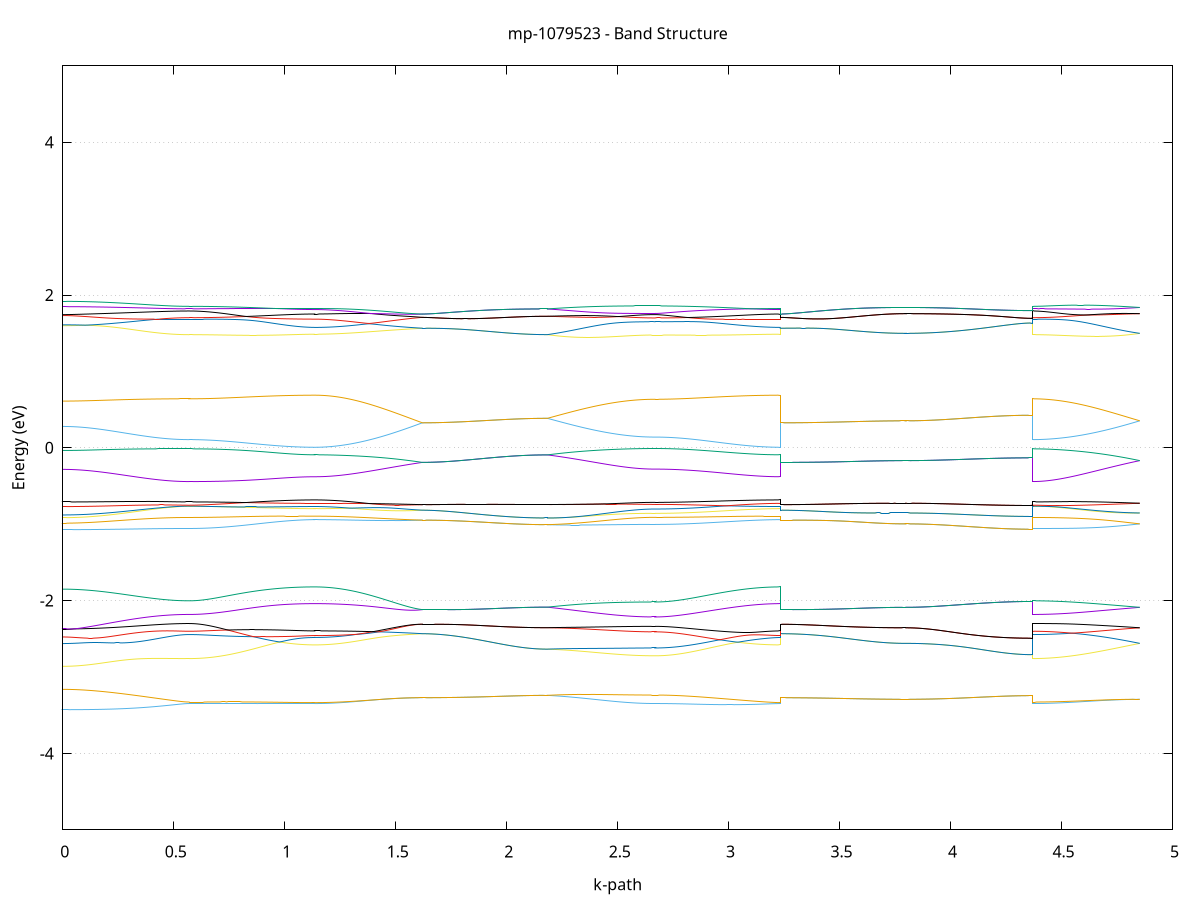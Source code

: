 set title 'mp-1079523 - Band Structure'
set xlabel 'k-path'
set ylabel 'Energy (eV)'
set grid y
set yrange [-5:5]
set terminal png size 800,600
set output 'mp-1079523_bands_gnuplot.png'
plot '-' using 1:2 with lines notitle, '-' using 1:2 with lines notitle, '-' using 1:2 with lines notitle, '-' using 1:2 with lines notitle, '-' using 1:2 with lines notitle, '-' using 1:2 with lines notitle, '-' using 1:2 with lines notitle, '-' using 1:2 with lines notitle, '-' using 1:2 with lines notitle, '-' using 1:2 with lines notitle, '-' using 1:2 with lines notitle, '-' using 1:2 with lines notitle, '-' using 1:2 with lines notitle, '-' using 1:2 with lines notitle, '-' using 1:2 with lines notitle, '-' using 1:2 with lines notitle, '-' using 1:2 with lines notitle, '-' using 1:2 with lines notitle, '-' using 1:2 with lines notitle, '-' using 1:2 with lines notitle, '-' using 1:2 with lines notitle, '-' using 1:2 with lines notitle, '-' using 1:2 with lines notitle, '-' using 1:2 with lines notitle, '-' using 1:2 with lines notitle, '-' using 1:2 with lines notitle, '-' using 1:2 with lines notitle, '-' using 1:2 with lines notitle, '-' using 1:2 with lines notitle, '-' using 1:2 with lines notitle, '-' using 1:2 with lines notitle, '-' using 1:2 with lines notitle, '-' using 1:2 with lines notitle, '-' using 1:2 with lines notitle, '-' using 1:2 with lines notitle, '-' using 1:2 with lines notitle, '-' using 1:2 with lines notitle, '-' using 1:2 with lines notitle, '-' using 1:2 with lines notitle, '-' using 1:2 with lines notitle, '-' using 1:2 with lines notitle, '-' using 1:2 with lines notitle, '-' using 1:2 with lines notitle, '-' using 1:2 with lines notitle, '-' using 1:2 with lines notitle, '-' using 1:2 with lines notitle, '-' using 1:2 with lines notitle, '-' using 1:2 with lines notitle, '-' using 1:2 with lines notitle, '-' using 1:2 with lines notitle, '-' using 1:2 with lines notitle, '-' using 1:2 with lines notitle, '-' using 1:2 with lines notitle, '-' using 1:2 with lines notitle, '-' using 1:2 with lines notitle, '-' using 1:2 with lines notitle, '-' using 1:2 with lines notitle, '-' using 1:2 with lines notitle, '-' using 1:2 with lines notitle, '-' using 1:2 with lines notitle, '-' using 1:2 with lines notitle, '-' using 1:2 with lines notitle, '-' using 1:2 with lines notitle, '-' using 1:2 with lines notitle
0.000000 -17.814966
0.009992 -17.814966
0.019985 -17.814866
0.029977 -17.814766
0.039969 -17.814566
0.049962 -17.814366
0.059954 -17.814066
0.069946 -17.813766
0.079938 -17.813366
0.089931 -17.812966
0.099923 -17.812566
0.109915 -17.811966
0.119908 -17.811466
0.129900 -17.810866
0.139892 -17.810266
0.149885 -17.809566
0.159877 -17.808866
0.169869 -17.808066
0.179862 -17.807266
0.189854 -17.806466
0.199846 -17.805666
0.209838 -17.804666
0.219831 -17.803766
0.229823 -17.802766
0.239815 -17.801766
0.249808 -17.800666
0.259800 -17.799666
0.269792 -17.798566
0.279785 -17.797366
0.289777 -17.796266
0.299769 -17.795066
0.309762 -17.793866
0.319754 -17.792666
0.329746 -17.791466
0.339738 -17.790166
0.349731 -17.788966
0.359723 -17.787666
0.369715 -17.786466
0.379708 -17.785166
0.389700 -17.783966
0.399692 -17.782666
0.409685 -17.781466
0.419677 -17.780166
0.429669 -17.778966
0.439662 -17.777766
0.449654 -17.776666
0.459646 -17.775466
0.469638 -17.774466
0.479631 -17.773466
0.489623 -17.772466
0.499615 -17.771566
0.509608 -17.770766
0.519600 -17.770066
0.529592 -17.769466
0.539585 -17.768966
0.549577 -17.768666
0.559569 -17.768466
0.569562 -17.768366
0.569562 -17.768366
0.579481 -17.768366
0.589399 -17.768366
0.599318 -17.768266
0.609237 -17.768166
0.619156 -17.767966
0.629075 -17.767866
0.638994 -17.767666
0.648913 -17.767366
0.658832 -17.767166
0.668751 -17.766866
0.678670 -17.766566
0.688589 -17.766266
0.698508 -17.765866
0.708427 -17.765466
0.718346 -17.765066
0.728265 -17.764666
0.738184 -17.764166
0.748103 -17.763766
0.758022 -17.763266
0.767941 -17.762766
0.777860 -17.762166
0.787779 -17.761666
0.797698 -17.761066
0.807617 -17.760466
0.817536 -17.759966
0.827455 -17.759366
0.837374 -17.758766
0.847293 -17.758166
0.857212 -17.757466
0.867131 -17.756866
0.877050 -17.756266
0.886969 -17.755666
0.896888 -17.755066
0.906807 -17.754466
0.916726 -17.753866
0.926645 -17.753166
0.936564 -17.752666
0.946483 -17.752066
0.956402 -17.751466
0.966321 -17.750866
0.976240 -17.750366
0.986159 -17.749866
0.996078 -17.749366
1.005997 -17.748866
1.015916 -17.748366
1.025835 -17.747966
1.035754 -17.747566
1.045673 -17.747166
1.055592 -17.746866
1.065511 -17.746566
1.075430 -17.746266
1.085348 -17.746066
1.095267 -17.745866
1.105186 -17.745666
1.115105 -17.745466
1.125024 -17.745366
1.134943 -17.745366
1.134943 -17.745366
1.134943 -17.745266
1.134943 -17.745266
1.144843 -17.745266
1.154742 -17.745266
1.164641 -17.745166
1.174540 -17.745066
1.184440 -17.744966
1.194339 -17.744866
1.204238 -17.744766
1.214138 -17.744566
1.224037 -17.744466
1.233936 -17.744266
1.243835 -17.744066
1.253735 -17.743866
1.263634 -17.743566
1.273533 -17.743266
1.283432 -17.742966
1.293332 -17.742666
1.303231 -17.742366
1.313130 -17.741966
1.323029 -17.741666
1.332929 -17.741266
1.342828 -17.740966
1.352727 -17.740566
1.362627 -17.740166
1.372526 -17.739766
1.382425 -17.739366
1.392324 -17.738966
1.402224 -17.738566
1.412123 -17.738166
1.422022 -17.737766
1.431921 -17.737366
1.441821 -17.736966
1.451720 -17.736566
1.461619 -17.736166
1.471518 -17.735666
1.481418 -17.735266
1.491317 -17.734866
1.501216 -17.734466
1.511116 -17.734166
1.521015 -17.733766
1.530914 -17.733366
1.540813 -17.732966
1.550713 -17.732566
1.560612 -17.732266
1.570511 -17.731866
1.580410 -17.731566
1.590310 -17.731266
1.600209 -17.730966
1.610108 -17.730666
1.620007 -17.730466
1.620007 -17.730466
1.620007 -17.730466
1.620007 -17.730466
1.629897 -17.730466
1.639787 -17.730466
1.649677 -17.730466
1.659567 -17.730566
1.669457 -17.730666
1.679346 -17.730666
1.689236 -17.730766
1.699126 -17.730866
1.709016 -17.730966
1.718906 -17.731066
1.728795 -17.731266
1.738685 -17.731366
1.748575 -17.731466
1.758465 -17.731666
1.768355 -17.731866
1.778245 -17.732066
1.788134 -17.732166
1.798024 -17.732366
1.807914 -17.732566
1.817804 -17.732766
1.827694 -17.732966
1.837584 -17.733166
1.847473 -17.733366
1.857363 -17.733566
1.867253 -17.733766
1.877143 -17.733966
1.887033 -17.734266
1.896922 -17.734466
1.906812 -17.734666
1.916702 -17.734866
1.926592 -17.735066
1.936482 -17.735266
1.946372 -17.735566
1.956261 -17.735766
1.966151 -17.735966
1.976041 -17.736166
1.985931 -17.736366
1.995821 -17.736566
2.005710 -17.736766
2.015600 -17.736966
2.025490 -17.737066
2.035380 -17.737266
2.045270 -17.737366
2.055160 -17.737566
2.065049 -17.737666
2.074939 -17.737766
2.084829 -17.737866
2.094719 -17.738066
2.104609 -17.738066
2.114498 -17.738166
2.124388 -17.738266
2.134278 -17.738366
2.144168 -17.738366
2.154058 -17.738466
2.163948 -17.738466
2.173837 -17.738466
2.183727 -17.738466
2.183727 -17.738466
2.193626 -17.738666
2.203526 -17.738866
2.213425 -17.739166
2.223324 -17.739366
2.233223 -17.739666
2.243123 -17.739966
2.253022 -17.740266
2.262921 -17.740566
2.272821 -17.740866
2.282720 -17.741166
2.292619 -17.741566
2.302518 -17.741866
2.312418 -17.742266
2.322317 -17.742666
2.332216 -17.743066
2.342115 -17.743366
2.352015 -17.743766
2.361914 -17.744166
2.371813 -17.744566
2.381712 -17.744966
2.391612 -17.745466
2.401511 -17.745866
2.411410 -17.746266
2.421310 -17.746666
2.431209 -17.747066
2.441108 -17.747466
2.451007 -17.747866
2.460907 -17.748266
2.470806 -17.748566
2.480705 -17.748966
2.490604 -17.749266
2.500504 -17.749666
2.510403 -17.749966
2.520302 -17.750266
2.530202 -17.750566
2.540101 -17.750866
2.550000 -17.751066
2.559899 -17.751366
2.569799 -17.751566
2.579698 -17.751766
2.589597 -17.751966
2.599496 -17.752166
2.609396 -17.752266
2.619295 -17.752366
2.629194 -17.752466
2.639093 -17.752566
2.648993 -17.752666
2.658892 -17.752666
2.668791 -17.752666
2.668791 -17.752666
2.678681 -17.752666
2.688571 -17.752666
2.698461 -17.752666
2.708351 -17.752566
2.718240 -17.752566
2.728130 -17.752466
2.738020 -17.752466
2.747910 -17.752366
2.757800 -17.752266
2.767689 -17.752166
2.777579 -17.752066
2.787469 -17.751966
2.797359 -17.751866
2.807249 -17.751766
2.817139 -17.751566
2.827028 -17.751466
2.836918 -17.751266
2.846808 -17.751166
2.856698 -17.750966
2.866588 -17.750766
2.876477 -17.750666
2.886367 -17.750466
2.896257 -17.750266
2.906147 -17.750066
2.916037 -17.749866
2.925927 -17.749666
2.935816 -17.749466
2.945706 -17.749266
2.955596 -17.749066
2.965486 -17.748866
2.975376 -17.748666
2.985265 -17.748466
2.995155 -17.748266
3.005045 -17.748066
3.014935 -17.747966
3.024825 -17.747766
3.034715 -17.747566
3.044604 -17.747366
3.054494 -17.747166
3.064384 -17.747066
3.074274 -17.746866
3.084164 -17.746666
3.094053 -17.746566
3.103943 -17.746366
3.113833 -17.746266
3.123723 -17.746166
3.133613 -17.746066
3.143503 -17.745966
3.153392 -17.745766
3.163282 -17.745766
3.173172 -17.745666
3.183062 -17.745566
3.192952 -17.745466
3.202841 -17.745466
3.212731 -17.745366
3.222621 -17.745366
3.232511 -17.745366
3.232511 -17.730466
3.242430 -17.730466
3.252349 -17.730466
3.262268 -17.730566
3.272187 -17.730666
3.282106 -17.730766
3.292025 -17.730866
3.301944 -17.731066
3.311863 -17.731166
3.321782 -17.731366
3.331701 -17.731566
3.341620 -17.731766
3.351539 -17.732066
3.361458 -17.732266
3.371377 -17.732566
3.381296 -17.732766
3.391215 -17.733066
3.401134 -17.733366
3.411053 -17.733766
3.420972 -17.734066
3.430891 -17.734366
3.440809 -17.734766
3.450728 -17.735066
3.460647 -17.735466
3.470566 -17.735766
3.480485 -17.736166
3.490404 -17.736466
3.500323 -17.736866
3.510242 -17.737266
3.520161 -17.737666
3.530080 -17.737966
3.539999 -17.738366
3.549918 -17.738766
3.559837 -17.739066
3.569756 -17.739466
3.579675 -17.739766
3.589594 -17.740166
3.599513 -17.740466
3.609432 -17.740766
3.619351 -17.741066
3.629270 -17.741366
3.639189 -17.741666
3.649108 -17.741966
3.659027 -17.742166
3.668946 -17.742466
3.678865 -17.742666
3.688784 -17.742866
3.698703 -17.743066
3.708622 -17.743266
3.718541 -17.743466
3.728460 -17.743566
3.738379 -17.743666
3.748298 -17.743766
3.758217 -17.743866
3.768136 -17.743966
3.778055 -17.743966
3.787974 -17.743966
3.797893 -17.743966
3.797893 -17.743966
3.807885 -17.743966
3.817877 -17.744066
3.827870 -17.744066
3.837862 -17.744166
3.847854 -17.744266
3.857847 -17.744266
3.867839 -17.744466
3.877831 -17.744566
3.887824 -17.744666
3.897816 -17.744866
3.907808 -17.744966
3.917800 -17.745166
3.927793 -17.745366
3.937785 -17.745566
3.947777 -17.745866
3.957770 -17.746066
3.967762 -17.746366
3.977754 -17.746566
3.987747 -17.746866
3.997739 -17.747066
4.007731 -17.747366
4.017724 -17.747666
4.027716 -17.747966
4.037708 -17.748266
4.047700 -17.748566
4.057693 -17.748866
4.067685 -17.749266
4.077677 -17.749566
4.087670 -17.749866
4.097662 -17.750166
4.107654 -17.750466
4.117647 -17.750766
4.127639 -17.751066
4.137631 -17.751366
4.147624 -17.751666
4.157616 -17.751966
4.167608 -17.752266
4.177600 -17.752466
4.187593 -17.752766
4.197585 -17.752966
4.207577 -17.753266
4.217570 -17.753466
4.227562 -17.753666
4.237554 -17.753866
4.247547 -17.754066
4.257539 -17.754266
4.267531 -17.754466
4.277524 -17.754566
4.287516 -17.754766
4.297508 -17.754866
4.307500 -17.754966
4.317493 -17.755066
4.327485 -17.755066
4.337477 -17.755166
4.347470 -17.755166
4.357462 -17.755166
4.367454 -17.755166
4.367454 -17.768366
4.377354 -17.768366
4.387253 -17.768266
4.397152 -17.768266
4.407051 -17.768166
4.416951 -17.767966
4.426850 -17.767766
4.436749 -17.767566
4.446648 -17.767366
4.456548 -17.767066
4.466447 -17.766766
4.476346 -17.766466
4.486246 -17.766166
4.496145 -17.765766
4.506044 -17.765366
4.515943 -17.764966
4.525843 -17.764466
4.535742 -17.763966
4.545641 -17.763466
4.555540 -17.762966
4.565440 -17.762466
4.575339 -17.761866
4.585238 -17.761266
4.595137 -17.760766
4.605037 -17.760066
4.614936 -17.759466
4.624835 -17.758866
4.634735 -17.758166
4.644634 -17.757566
4.654533 -17.756866
4.664432 -17.756166
4.674332 -17.755566
4.684231 -17.754866
4.694130 -17.754166
4.704029 -17.753466
4.713929 -17.752766
4.723828 -17.752166
4.733727 -17.751466
4.743626 -17.750766
4.753526 -17.750166
4.763425 -17.749466
4.773324 -17.748866
4.783224 -17.748166
4.793123 -17.747566
4.803022 -17.746866
4.812921 -17.746266
4.822821 -17.745666
4.832720 -17.745166
4.842619 -17.744566
4.852518 -17.743966
e
0.000000 -17.704166
0.009992 -17.704166
0.019985 -17.704166
0.029977 -17.704266
0.039969 -17.704366
0.049962 -17.704466
0.059954 -17.704566
0.069946 -17.704766
0.079938 -17.704966
0.089931 -17.705166
0.099923 -17.705366
0.109915 -17.705666
0.119908 -17.705966
0.129900 -17.706366
0.139892 -17.706666
0.149885 -17.707066
0.159877 -17.707466
0.169869 -17.707866
0.179862 -17.708366
0.189854 -17.708866
0.199846 -17.709366
0.209838 -17.709966
0.219831 -17.710466
0.229823 -17.711066
0.239815 -17.711766
0.249808 -17.712366
0.259800 -17.713066
0.269792 -17.713666
0.279785 -17.714366
0.289777 -17.715166
0.299769 -17.715866
0.309762 -17.716666
0.319754 -17.717466
0.329746 -17.718266
0.339738 -17.719166
0.349731 -17.719966
0.359723 -17.720866
0.369715 -17.721766
0.379708 -17.722566
0.389700 -17.723466
0.399692 -17.724466
0.409685 -17.725366
0.419677 -17.726266
0.429669 -17.727166
0.439662 -17.728066
0.449654 -17.728966
0.459646 -17.729866
0.469638 -17.730666
0.479631 -17.731466
0.489623 -17.732266
0.499615 -17.732966
0.509608 -17.733666
0.519600 -17.734166
0.529592 -17.734666
0.539585 -17.735066
0.549577 -17.735366
0.559569 -17.735566
0.569562 -17.735566
0.569562 -17.735566
0.579481 -17.735566
0.589399 -17.735566
0.599318 -17.735566
0.609237 -17.735566
0.619156 -17.735466
0.629075 -17.735366
0.638994 -17.735366
0.648913 -17.735266
0.658832 -17.735166
0.668751 -17.734966
0.678670 -17.734866
0.688589 -17.734766
0.698508 -17.734566
0.708427 -17.734466
0.718346 -17.734266
0.728265 -17.734066
0.738184 -17.733866
0.748103 -17.733666
0.758022 -17.733566
0.767941 -17.733266
0.777860 -17.733066
0.787779 -17.732866
0.797698 -17.732666
0.807617 -17.732466
0.817536 -17.732266
0.827455 -17.732066
0.837374 -17.731866
0.847293 -17.731666
0.857212 -17.731466
0.867131 -17.731266
0.877050 -17.731066
0.886969 -17.730866
0.896888 -17.730666
0.906807 -17.730466
0.916726 -17.730266
0.926645 -17.730166
0.936564 -17.729966
0.946483 -17.729866
0.956402 -17.729766
0.966321 -17.729566
0.976240 -17.729466
0.986159 -17.729366
0.996078 -17.729266
1.005997 -17.729166
1.015916 -17.729166
1.025835 -17.729066
1.035754 -17.728966
1.045673 -17.728966
1.055592 -17.728866
1.065511 -17.728866
1.075430 -17.728866
1.085348 -17.728866
1.095267 -17.728866
1.105186 -17.728866
1.115105 -17.728866
1.125024 -17.728866
1.134943 -17.728866
1.134943 -17.728866
1.134943 -17.728866
1.134943 -17.728866
1.144843 -17.728866
1.154742 -17.728866
1.164641 -17.728866
1.174540 -17.728866
1.184440 -17.728866
1.194339 -17.728766
1.204238 -17.728766
1.214138 -17.728666
1.224037 -17.728666
1.233936 -17.728666
1.243835 -17.728666
1.253735 -17.728566
1.263634 -17.728566
1.273533 -17.728466
1.283432 -17.728366
1.293332 -17.728366
1.303231 -17.728266
1.313130 -17.728166
1.323029 -17.728166
1.332929 -17.728066
1.342828 -17.728066
1.352727 -17.728066
1.362627 -17.727966
1.372526 -17.727966
1.382425 -17.727966
1.392324 -17.727966
1.402224 -17.727866
1.412123 -17.727866
1.422022 -17.727866
1.431921 -17.727966
1.441821 -17.727966
1.451720 -17.727966
1.461619 -17.727966
1.471518 -17.728066
1.481418 -17.728166
1.491317 -17.728166
1.501216 -17.728266
1.511116 -17.728366
1.521015 -17.728566
1.530914 -17.728666
1.540813 -17.728766
1.550713 -17.728966
1.560612 -17.729066
1.570511 -17.729266
1.580410 -17.729466
1.590310 -17.729666
1.600209 -17.729966
1.610108 -17.730166
1.620007 -17.730466
1.620007 -17.730466
1.620007 -17.730466
1.620007 -17.730466
1.629897 -17.730466
1.639787 -17.730466
1.649677 -17.730466
1.659567 -17.730566
1.669457 -17.730666
1.679346 -17.730666
1.689236 -17.730766
1.699126 -17.730866
1.709016 -17.730966
1.718906 -17.731066
1.728795 -17.731266
1.738685 -17.731366
1.748575 -17.731466
1.758465 -17.731666
1.768355 -17.731866
1.778245 -17.732066
1.788134 -17.732166
1.798024 -17.732366
1.807914 -17.732566
1.817804 -17.732766
1.827694 -17.732966
1.837584 -17.733166
1.847473 -17.733366
1.857363 -17.733566
1.867253 -17.733766
1.877143 -17.733966
1.887033 -17.734266
1.896922 -17.734466
1.906812 -17.734666
1.916702 -17.734866
1.926592 -17.735066
1.936482 -17.735266
1.946372 -17.735566
1.956261 -17.735766
1.966151 -17.735966
1.976041 -17.736166
1.985931 -17.736366
1.995821 -17.736566
2.005710 -17.736766
2.015600 -17.736966
2.025490 -17.737066
2.035380 -17.737266
2.045270 -17.737366
2.055160 -17.737566
2.065049 -17.737666
2.074939 -17.737766
2.084829 -17.737866
2.094719 -17.738066
2.104609 -17.738066
2.114498 -17.738166
2.124388 -17.738266
2.134278 -17.738366
2.144168 -17.738366
2.154058 -17.738466
2.163948 -17.738466
2.173837 -17.738466
2.183727 -17.738466
2.183727 -17.738466
2.193626 -17.738366
2.203526 -17.738166
2.213425 -17.737966
2.223324 -17.737866
2.233223 -17.737766
2.243123 -17.737666
2.253022 -17.737566
2.262921 -17.737466
2.272821 -17.737466
2.282720 -17.737366
2.292619 -17.737366
2.302518 -17.737366
2.312418 -17.737366
2.322317 -17.737366
2.332216 -17.737466
2.342115 -17.737466
2.352015 -17.737566
2.361914 -17.737666
2.371813 -17.737766
2.381712 -17.737866
2.391612 -17.737866
2.401511 -17.737966
2.411410 -17.738166
2.421310 -17.738266
2.431209 -17.738366
2.441108 -17.738466
2.451007 -17.738566
2.460907 -17.738766
2.470806 -17.738866
2.480705 -17.738966
2.490604 -17.739066
2.500504 -17.739166
2.510403 -17.739266
2.520302 -17.739466
2.530202 -17.739566
2.540101 -17.739666
2.550000 -17.739766
2.559899 -17.739866
2.569799 -17.739866
2.579698 -17.739966
2.589597 -17.740066
2.599496 -17.740166
2.609396 -17.740166
2.619295 -17.740266
2.629194 -17.740266
2.639093 -17.740366
2.648993 -17.740366
2.658892 -17.740366
2.668791 -17.740366
2.668791 -17.740366
2.678681 -17.740366
2.688571 -17.740366
2.698461 -17.740266
2.708351 -17.740266
2.718240 -17.740166
2.728130 -17.740066
2.738020 -17.739966
2.747910 -17.739866
2.757800 -17.739666
2.767689 -17.739566
2.777579 -17.739366
2.787469 -17.739166
2.797359 -17.738966
2.807249 -17.738766
2.817139 -17.738466
2.827028 -17.738266
2.836918 -17.737966
2.846808 -17.737766
2.856698 -17.737466
2.866588 -17.737166
2.876477 -17.736866
2.886367 -17.736566
2.896257 -17.736266
2.906147 -17.735966
2.916037 -17.735666
2.925927 -17.735366
2.935816 -17.734966
2.945706 -17.734666
2.955596 -17.734366
2.965486 -17.734066
2.975376 -17.733766
2.985265 -17.733366
2.995155 -17.733066
3.005045 -17.732766
3.014935 -17.732466
3.024825 -17.732166
3.034715 -17.731966
3.044604 -17.731666
3.054494 -17.731366
3.064384 -17.731066
3.074274 -17.730866
3.084164 -17.730566
3.094053 -17.730366
3.103943 -17.730166
3.113833 -17.729966
3.123723 -17.729766
3.133613 -17.729666
3.143503 -17.729466
3.153392 -17.729366
3.163282 -17.729266
3.173172 -17.729166
3.183062 -17.729066
3.192952 -17.728966
3.202841 -17.728966
3.212731 -17.728966
3.222621 -17.728866
3.232511 -17.728866
3.232511 -17.730466
3.242430 -17.730466
3.252349 -17.730466
3.262268 -17.730566
3.272187 -17.730666
3.282106 -17.730766
3.292025 -17.730866
3.301944 -17.731066
3.311863 -17.731166
3.321782 -17.731366
3.331701 -17.731566
3.341620 -17.731766
3.351539 -17.732066
3.361458 -17.732266
3.371377 -17.732566
3.381296 -17.732766
3.391215 -17.733066
3.401134 -17.733366
3.411053 -17.733766
3.420972 -17.734066
3.430891 -17.734366
3.440809 -17.734766
3.450728 -17.735066
3.460647 -17.735466
3.470566 -17.735766
3.480485 -17.736166
3.490404 -17.736466
3.500323 -17.736866
3.510242 -17.737266
3.520161 -17.737666
3.530080 -17.737966
3.539999 -17.738366
3.549918 -17.738766
3.559837 -17.739066
3.569756 -17.739466
3.579675 -17.739766
3.589594 -17.740166
3.599513 -17.740466
3.609432 -17.740766
3.619351 -17.741066
3.629270 -17.741366
3.639189 -17.741666
3.649108 -17.741966
3.659027 -17.742166
3.668946 -17.742466
3.678865 -17.742666
3.688784 -17.742866
3.698703 -17.743066
3.708622 -17.743266
3.718541 -17.743466
3.728460 -17.743566
3.738379 -17.743666
3.748298 -17.743766
3.758217 -17.743866
3.768136 -17.743966
3.778055 -17.743966
3.787974 -17.743966
3.797893 -17.743966
3.797893 -17.743966
3.807885 -17.743966
3.817877 -17.744066
3.827870 -17.744066
3.837862 -17.744166
3.847854 -17.744266
3.857847 -17.744266
3.867839 -17.744466
3.877831 -17.744566
3.887824 -17.744666
3.897816 -17.744866
3.907808 -17.744966
3.917800 -17.745166
3.927793 -17.745366
3.937785 -17.745566
3.947777 -17.745866
3.957770 -17.746066
3.967762 -17.746366
3.977754 -17.746566
3.987747 -17.746866
3.997739 -17.747066
4.007731 -17.747366
4.017724 -17.747666
4.027716 -17.747966
4.037708 -17.748266
4.047700 -17.748566
4.057693 -17.748866
4.067685 -17.749266
4.077677 -17.749566
4.087670 -17.749866
4.097662 -17.750166
4.107654 -17.750466
4.117647 -17.750766
4.127639 -17.751066
4.137631 -17.751366
4.147624 -17.751666
4.157616 -17.751966
4.167608 -17.752266
4.177600 -17.752466
4.187593 -17.752766
4.197585 -17.752966
4.207577 -17.753266
4.217570 -17.753466
4.227562 -17.753666
4.237554 -17.753866
4.247547 -17.754066
4.257539 -17.754266
4.267531 -17.754466
4.277524 -17.754566
4.287516 -17.754766
4.297508 -17.754866
4.307500 -17.754966
4.317493 -17.755066
4.327485 -17.755066
4.337477 -17.755166
4.347470 -17.755166
4.357462 -17.755166
4.367454 -17.755166
4.367454 -17.735566
4.377354 -17.735566
4.387253 -17.735566
4.397152 -17.735666
4.407051 -17.735666
4.416951 -17.735666
4.426850 -17.735666
4.436749 -17.735666
4.446648 -17.735666
4.456548 -17.735666
4.466447 -17.735666
4.476346 -17.735666
4.486246 -17.735666
4.496145 -17.735666
4.506044 -17.735666
4.515943 -17.735766
4.525843 -17.735766
4.535742 -17.735866
4.545641 -17.735866
4.555540 -17.735966
4.565440 -17.735966
4.575339 -17.736066
4.585238 -17.736166
4.595137 -17.736266
4.605037 -17.736266
4.614936 -17.736366
4.624835 -17.736566
4.634735 -17.736666
4.644634 -17.736866
4.654533 -17.736966
4.664432 -17.737166
4.674332 -17.737366
4.684231 -17.737566
4.694130 -17.737866
4.704029 -17.738066
4.713929 -17.738366
4.723828 -17.738666
4.733727 -17.738866
4.743626 -17.739266
4.753526 -17.739566
4.763425 -17.739966
4.773324 -17.740366
4.783224 -17.740766
4.793123 -17.741166
4.803022 -17.741566
4.812921 -17.742066
4.822821 -17.742466
4.832720 -17.742966
4.842619 -17.743466
4.852518 -17.743966
e
0.000000 -17.390466
0.009992 -17.390466
0.019985 -17.390466
0.029977 -17.390366
0.039969 -17.390366
0.049962 -17.390266
0.059954 -17.390166
0.069946 -17.390066
0.079938 -17.389966
0.089931 -17.389866
0.099923 -17.389666
0.109915 -17.389566
0.119908 -17.389366
0.129900 -17.389166
0.139892 -17.388966
0.149885 -17.388766
0.159877 -17.388566
0.169869 -17.388266
0.179862 -17.388066
0.189854 -17.387766
0.199846 -17.387466
0.209838 -17.387166
0.219831 -17.386866
0.229823 -17.386566
0.239815 -17.386266
0.249808 -17.385866
0.259800 -17.385566
0.269792 -17.385166
0.279785 -17.384766
0.289777 -17.384366
0.299769 -17.383966
0.309762 -17.383566
0.319754 -17.383166
0.329746 -17.382766
0.339738 -17.382366
0.349731 -17.381866
0.359723 -17.381466
0.369715 -17.380966
0.379708 -17.380466
0.389700 -17.380066
0.399692 -17.379566
0.409685 -17.379066
0.419677 -17.378666
0.429669 -17.378166
0.439662 -17.377666
0.449654 -17.377166
0.459646 -17.376766
0.469638 -17.376266
0.479631 -17.375766
0.489623 -17.375366
0.499615 -17.374866
0.509608 -17.374466
0.519600 -17.374066
0.529592 -17.373666
0.539585 -17.373366
0.549577 -17.373166
0.559569 -17.372966
0.569562 -17.372866
0.569562 -17.372866
0.579481 -17.372866
0.589399 -17.372866
0.599318 -17.372866
0.609237 -17.372866
0.619156 -17.372866
0.629075 -17.372866
0.638994 -17.372866
0.648913 -17.372766
0.658832 -17.372766
0.668751 -17.372766
0.678670 -17.372766
0.688589 -17.372666
0.698508 -17.372666
0.708427 -17.372566
0.718346 -17.372566
0.728265 -17.372566
0.738184 -17.372566
0.748103 -17.372466
0.758022 -17.372466
0.767941 -17.372466
0.777860 -17.372366
0.787779 -17.372266
0.797698 -17.372266
0.807617 -17.372166
0.817536 -17.372166
0.827455 -17.372066
0.837374 -17.372066
0.847293 -17.371966
0.857212 -17.371866
0.867131 -17.371866
0.877050 -17.371766
0.886969 -17.371666
0.896888 -17.371666
0.906807 -17.371566
0.916726 -17.371466
0.926645 -17.371366
0.936564 -17.371366
0.946483 -17.371266
0.956402 -17.371166
0.966321 -17.371066
0.976240 -17.371066
0.986159 -17.370966
0.996078 -17.370866
1.005997 -17.370766
1.015916 -17.370766
1.025835 -17.370666
1.035754 -17.370566
1.045673 -17.370566
1.055592 -17.370466
1.065511 -17.370366
1.075430 -17.370366
1.085348 -17.370266
1.095267 -17.370266
1.105186 -17.370266
1.115105 -17.370266
1.125024 -17.370266
1.134943 -17.370366
1.134943 -17.370366
1.134943 -17.370266
1.134943 -17.370266
1.144843 -17.370266
1.154742 -17.370266
1.164641 -17.370266
1.174540 -17.370366
1.184440 -17.370466
1.194339 -17.370466
1.204238 -17.370566
1.214138 -17.370666
1.224037 -17.370866
1.233936 -17.370966
1.243835 -17.371166
1.253735 -17.371266
1.263634 -17.371466
1.273533 -17.371666
1.283432 -17.371766
1.293332 -17.371966
1.303231 -17.372166
1.313130 -17.372366
1.323029 -17.372566
1.332929 -17.372766
1.342828 -17.373066
1.352727 -17.373266
1.362627 -17.373566
1.372526 -17.373766
1.382425 -17.373966
1.392324 -17.374266
1.402224 -17.374466
1.412123 -17.374666
1.422022 -17.374966
1.431921 -17.375166
1.441821 -17.375366
1.451720 -17.375566
1.461619 -17.375766
1.471518 -17.376066
1.481418 -17.376166
1.491317 -17.376366
1.501216 -17.376566
1.511116 -17.376766
1.521015 -17.376866
1.530914 -17.376966
1.540813 -17.377066
1.550713 -17.377166
1.560612 -17.377266
1.570511 -17.377366
1.580410 -17.377466
1.590310 -17.377466
1.600209 -17.377466
1.610108 -17.377566
1.620007 -17.377566
1.620007 -17.377566
1.620007 -17.377566
1.620007 -17.377566
1.629897 -17.377566
1.639787 -17.377566
1.649677 -17.377566
1.659567 -17.377566
1.669457 -17.377566
1.679346 -17.377566
1.689236 -17.377666
1.699126 -17.377666
1.709016 -17.377666
1.718906 -17.377666
1.728795 -17.377766
1.738685 -17.377766
1.748575 -17.377866
1.758465 -17.377866
1.768355 -17.377966
1.778245 -17.377966
1.788134 -17.378066
1.798024 -17.378066
1.807914 -17.378066
1.817804 -17.378166
1.827694 -17.378266
1.837584 -17.378266
1.847473 -17.378366
1.857363 -17.378366
1.867253 -17.378466
1.877143 -17.378566
1.887033 -17.378566
1.896922 -17.378666
1.906812 -17.378766
1.916702 -17.378766
1.926592 -17.378866
1.936482 -17.378866
1.946372 -17.378966
1.956261 -17.379066
1.966151 -17.379066
1.976041 -17.379166
1.985931 -17.379166
1.995821 -17.379266
2.005710 -17.379366
2.015600 -17.379366
2.025490 -17.379466
2.035380 -17.379466
2.045270 -17.379566
2.055160 -17.379566
2.065049 -17.379566
2.074939 -17.379666
2.084829 -17.379666
2.094719 -17.379766
2.104609 -17.379766
2.114498 -17.379766
2.124388 -17.379766
2.134278 -17.379766
2.144168 -17.379866
2.154058 -17.379866
2.163948 -17.379866
2.173837 -17.379866
2.183727 -17.379866
2.183727 -17.379866
2.193626 -17.380366
2.203526 -17.380866
2.213425 -17.381366
2.223324 -17.381866
2.233223 -17.382366
2.243123 -17.382766
2.253022 -17.383166
2.262921 -17.383566
2.272821 -17.383866
2.282720 -17.384266
2.292619 -17.384566
2.302518 -17.384866
2.312418 -17.385166
2.322317 -17.385366
2.332216 -17.385566
2.342115 -17.385766
2.352015 -17.386066
2.361914 -17.386166
2.371813 -17.386366
2.381712 -17.386466
2.391612 -17.386666
2.401511 -17.386766
2.411410 -17.386866
2.421310 -17.386966
2.431209 -17.386966
2.441108 -17.387066
2.451007 -17.387166
2.460907 -17.387166
2.470806 -17.387166
2.480705 -17.387266
2.490604 -17.387266
2.500504 -17.387266
2.510403 -17.387266
2.520302 -17.387266
2.530202 -17.387266
2.540101 -17.387266
2.550000 -17.387266
2.559899 -17.387266
2.569799 -17.387266
2.579698 -17.387266
2.589597 -17.387266
2.599496 -17.387266
2.609396 -17.387266
2.619295 -17.387266
2.629194 -17.387266
2.639093 -17.387266
2.648993 -17.387166
2.658892 -17.387166
2.668791 -17.387166
2.668791 -17.387166
2.678681 -17.387166
2.688571 -17.387166
2.698461 -17.387166
2.708351 -17.387066
2.718240 -17.387066
2.728130 -17.386966
2.738020 -17.386866
2.747910 -17.386766
2.757800 -17.386666
2.767689 -17.386566
2.777579 -17.386466
2.787469 -17.386266
2.797359 -17.386066
2.807249 -17.385966
2.817139 -17.385766
2.827028 -17.385566
2.836918 -17.385366
2.846808 -17.385066
2.856698 -17.384866
2.866588 -17.384666
2.876477 -17.384366
2.886367 -17.384166
2.896257 -17.383866
2.906147 -17.383566
2.916037 -17.383266
2.925927 -17.382966
2.935816 -17.382666
2.945706 -17.382366
2.955596 -17.381966
2.965486 -17.381666
2.975376 -17.381266
2.985265 -17.380966
2.995155 -17.380566
3.005045 -17.380166
3.014935 -17.379866
3.024825 -17.379466
3.034715 -17.379066
3.044604 -17.378666
3.054494 -17.378266
3.064384 -17.377866
3.074274 -17.377466
3.084164 -17.377066
3.094053 -17.376566
3.103943 -17.376166
3.113833 -17.375666
3.123723 -17.375266
3.133613 -17.374866
3.143503 -17.374366
3.153392 -17.373866
3.163282 -17.373466
3.173172 -17.373066
3.183062 -17.372566
3.192952 -17.372066
3.202841 -17.371666
3.212731 -17.371166
3.222621 -17.370766
3.232511 -17.370366
3.232511 -17.377566
3.242430 -17.377566
3.252349 -17.377566
3.262268 -17.377566
3.272187 -17.377566
3.282106 -17.377566
3.292025 -17.377666
3.301944 -17.377666
3.311863 -17.377666
3.321782 -17.377666
3.331701 -17.377666
3.341620 -17.377666
3.351539 -17.377766
3.361458 -17.377766
3.371377 -17.377866
3.381296 -17.377866
3.391215 -17.377966
3.401134 -17.377966
3.411053 -17.377966
3.420972 -17.378066
3.430891 -17.378066
3.440809 -17.378166
3.450728 -17.378166
3.460647 -17.378266
3.470566 -17.378266
3.480485 -17.378366
3.490404 -17.378366
3.500323 -17.378466
3.510242 -17.378466
3.520161 -17.378566
3.530080 -17.378566
3.539999 -17.378666
3.549918 -17.378666
3.559837 -17.378766
3.569756 -17.378766
3.579675 -17.378766
3.589594 -17.378866
3.599513 -17.378866
3.609432 -17.378966
3.619351 -17.378966
3.629270 -17.379066
3.639189 -17.379066
3.649108 -17.379166
3.659027 -17.379166
3.668946 -17.379166
3.678865 -17.379266
3.688784 -17.379266
3.698703 -17.379366
3.708622 -17.379366
3.718541 -17.379366
3.728460 -17.379366
3.738379 -17.379366
3.748298 -17.379466
3.758217 -17.379466
3.768136 -17.379466
3.778055 -17.379466
3.787974 -17.379466
3.797893 -17.379466
3.797893 -17.379466
3.807885 -17.379466
3.817877 -17.379466
3.827870 -17.379466
3.837862 -17.379466
3.847854 -17.379366
3.857847 -17.379366
3.867839 -17.379366
3.877831 -17.379266
3.887824 -17.379266
3.897816 -17.379266
3.907808 -17.379166
3.917800 -17.379166
3.927793 -17.379066
3.937785 -17.379066
3.947777 -17.378966
3.957770 -17.378866
3.967762 -17.378866
3.977754 -17.378766
3.987747 -17.378666
3.997739 -17.378666
4.007731 -17.378566
4.017724 -17.378466
4.027716 -17.378366
4.037708 -17.378366
4.047700 -17.378266
4.057693 -17.378166
4.067685 -17.378166
4.077677 -17.378066
4.087670 -17.377966
4.097662 -17.377866
4.107654 -17.377766
4.117647 -17.377766
4.127639 -17.377666
4.137631 -17.377566
4.147624 -17.377466
4.157616 -17.377466
4.167608 -17.377366
4.177600 -17.377266
4.187593 -17.377266
4.197585 -17.377166
4.207577 -17.377066
4.217570 -17.377066
4.227562 -17.377066
4.237554 -17.376966
4.247547 -17.376966
4.257539 -17.376866
4.267531 -17.376866
4.277524 -17.376766
4.287516 -17.376766
4.297508 -17.376766
4.307500 -17.376666
4.317493 -17.376666
4.327485 -17.376666
4.337477 -17.376666
4.347470 -17.376566
4.357462 -17.376566
4.367454 -17.376566
4.367454 -17.372866
4.377354 -17.372866
4.387253 -17.372966
4.397152 -17.372966
4.407051 -17.372966
4.416951 -17.373066
4.426850 -17.373166
4.436749 -17.373266
4.446648 -17.373366
4.456548 -17.373466
4.466447 -17.373566
4.476346 -17.373766
4.486246 -17.373866
4.496145 -17.374066
4.506044 -17.374266
4.515943 -17.374466
4.525843 -17.374666
4.535742 -17.374866
4.545641 -17.375066
4.555540 -17.375266
4.565440 -17.375566
4.575339 -17.375766
4.585238 -17.375966
4.595137 -17.376166
4.605037 -17.376466
4.614936 -17.376666
4.624835 -17.376866
4.634735 -17.377066
4.644634 -17.377366
4.654533 -17.377566
4.664432 -17.377766
4.674332 -17.377966
4.684231 -17.378166
4.694130 -17.378366
4.704029 -17.378566
4.713929 -17.378766
4.723828 -17.378866
4.733727 -17.379066
4.743626 -17.379166
4.753526 -17.379266
4.763425 -17.379366
4.773324 -17.379466
4.783224 -17.379566
4.793123 -17.379566
4.803022 -17.379566
4.812921 -17.379566
4.822821 -17.379566
4.832720 -17.379566
4.842619 -17.379466
4.852518 -17.379466
e
0.000000 -17.349966
0.009992 -17.349966
0.019985 -17.350066
0.029977 -17.350066
0.039969 -17.350166
0.049962 -17.350166
0.059954 -17.350266
0.069946 -17.350366
0.079938 -17.350466
0.089931 -17.350566
0.099923 -17.350666
0.109915 -17.350866
0.119908 -17.351066
0.129900 -17.351266
0.139892 -17.351466
0.149885 -17.351666
0.159877 -17.351866
0.169869 -17.352066
0.179862 -17.352366
0.189854 -17.352666
0.199846 -17.352866
0.209838 -17.353166
0.219831 -17.353466
0.229823 -17.353766
0.239815 -17.354066
0.249808 -17.354466
0.259800 -17.354766
0.269792 -17.355166
0.279785 -17.355466
0.289777 -17.355866
0.299769 -17.356266
0.309762 -17.356666
0.319754 -17.357066
0.329746 -17.357566
0.339738 -17.357966
0.349731 -17.358366
0.359723 -17.358866
0.369715 -17.359266
0.379708 -17.359766
0.389700 -17.360266
0.399692 -17.360666
0.409685 -17.361166
0.419677 -17.361666
0.429669 -17.362066
0.439662 -17.362566
0.449654 -17.363066
0.459646 -17.363466
0.469638 -17.363966
0.479631 -17.364466
0.489623 -17.364866
0.499615 -17.365366
0.509608 -17.365766
0.519600 -17.366166
0.529592 -17.366566
0.539585 -17.366866
0.549577 -17.367066
0.559569 -17.367266
0.569562 -17.367266
0.569562 -17.367266
0.579481 -17.367266
0.589399 -17.367266
0.599318 -17.367266
0.609237 -17.367266
0.619156 -17.367366
0.629075 -17.367366
0.638994 -17.367366
0.648913 -17.367366
0.658832 -17.367366
0.668751 -17.367366
0.678670 -17.367466
0.688589 -17.367466
0.698508 -17.367466
0.708427 -17.367466
0.718346 -17.367466
0.728265 -17.367566
0.738184 -17.367566
0.748103 -17.367666
0.758022 -17.367666
0.767941 -17.367666
0.777860 -17.367766
0.787779 -17.367766
0.797698 -17.367766
0.807617 -17.367866
0.817536 -17.367866
0.827455 -17.367966
0.837374 -17.367966
0.847293 -17.368066
0.857212 -17.368166
0.867131 -17.368166
0.877050 -17.368266
0.886969 -17.368266
0.896888 -17.368366
0.906807 -17.368466
0.916726 -17.368466
0.926645 -17.368566
0.936564 -17.368666
0.946483 -17.368666
0.956402 -17.368766
0.966321 -17.368866
0.976240 -17.368866
0.986159 -17.368966
0.996078 -17.369066
1.005997 -17.369166
1.015916 -17.369166
1.025835 -17.369266
1.035754 -17.369366
1.045673 -17.369466
1.055592 -17.369466
1.065511 -17.369566
1.075430 -17.369666
1.085348 -17.369666
1.095267 -17.369766
1.105186 -17.369766
1.115105 -17.369766
1.125024 -17.369766
1.134943 -17.369666
1.134943 -17.369666
1.134943 -17.369766
1.134943 -17.369766
1.144843 -17.369766
1.154742 -17.369766
1.164641 -17.369866
1.174540 -17.369966
1.184440 -17.369966
1.194339 -17.370066
1.204238 -17.370166
1.214138 -17.370266
1.224037 -17.370466
1.233936 -17.370566
1.243835 -17.370666
1.253735 -17.370866
1.263634 -17.371066
1.273533 -17.371166
1.283432 -17.371366
1.293332 -17.371566
1.303231 -17.371766
1.313130 -17.371966
1.323029 -17.372266
1.332929 -17.372466
1.342828 -17.372666
1.352727 -17.372966
1.362627 -17.373166
1.372526 -17.373466
1.382425 -17.373666
1.392324 -17.373966
1.402224 -17.374166
1.412123 -17.374366
1.422022 -17.374666
1.431921 -17.374866
1.441821 -17.375066
1.451720 -17.375366
1.461619 -17.375566
1.471518 -17.375766
1.481418 -17.375966
1.491317 -17.376166
1.501216 -17.376366
1.511116 -17.376566
1.521015 -17.376666
1.530914 -17.376866
1.540813 -17.376966
1.550713 -17.377066
1.560612 -17.377166
1.570511 -17.377266
1.580410 -17.377366
1.590310 -17.377466
1.600209 -17.377466
1.610108 -17.377466
1.620007 -17.377566
1.620007 -17.377566
1.620007 -17.377566
1.620007 -17.377566
1.629897 -17.377566
1.639787 -17.377566
1.649677 -17.377566
1.659567 -17.377566
1.669457 -17.377566
1.679346 -17.377566
1.689236 -17.377666
1.699126 -17.377666
1.709016 -17.377666
1.718906 -17.377666
1.728795 -17.377766
1.738685 -17.377766
1.748575 -17.377866
1.758465 -17.377866
1.768355 -17.377966
1.778245 -17.377966
1.788134 -17.378066
1.798024 -17.378066
1.807914 -17.378066
1.817804 -17.378166
1.827694 -17.378266
1.837584 -17.378266
1.847473 -17.378366
1.857363 -17.378366
1.867253 -17.378466
1.877143 -17.378566
1.887033 -17.378566
1.896922 -17.378666
1.906812 -17.378766
1.916702 -17.378766
1.926592 -17.378866
1.936482 -17.378866
1.946372 -17.378966
1.956261 -17.379066
1.966151 -17.379066
1.976041 -17.379166
1.985931 -17.379166
1.995821 -17.379266
2.005710 -17.379366
2.015600 -17.379366
2.025490 -17.379466
2.035380 -17.379466
2.045270 -17.379566
2.055160 -17.379566
2.065049 -17.379566
2.074939 -17.379666
2.084829 -17.379666
2.094719 -17.379766
2.104609 -17.379766
2.114498 -17.379766
2.124388 -17.379766
2.134278 -17.379766
2.144168 -17.379866
2.154058 -17.379866
2.163948 -17.379866
2.173837 -17.379866
2.183727 -17.379866
2.183727 -17.379866
2.193626 -17.379266
2.203526 -17.378666
2.213425 -17.378066
2.223324 -17.377466
2.233223 -17.376866
2.243123 -17.376266
2.253022 -17.375566
2.262921 -17.374866
2.272821 -17.374166
2.282720 -17.373466
2.292619 -17.372766
2.302518 -17.372066
2.312418 -17.371266
2.322317 -17.370566
2.332216 -17.369866
2.342115 -17.369066
2.352015 -17.368366
2.361914 -17.367566
2.371813 -17.366866
2.381712 -17.366166
2.391612 -17.365366
2.401511 -17.364666
2.411410 -17.363866
2.421310 -17.363166
2.431209 -17.362466
2.441108 -17.361766
2.451007 -17.361166
2.460907 -17.360466
2.470806 -17.359866
2.480705 -17.359166
2.490604 -17.358566
2.500504 -17.358066
2.510403 -17.357466
2.520302 -17.356966
2.530202 -17.356466
2.540101 -17.355966
2.550000 -17.355566
2.559899 -17.355166
2.569799 -17.354766
2.579698 -17.354466
2.589597 -17.354166
2.599496 -17.353866
2.609396 -17.353666
2.619295 -17.353466
2.629194 -17.353266
2.639093 -17.353166
2.648993 -17.353066
2.658892 -17.352966
2.668791 -17.352966
2.668791 -17.352966
2.678681 -17.352966
2.688571 -17.352966
2.698461 -17.353066
2.708351 -17.353066
2.718240 -17.353166
2.728130 -17.353166
2.738020 -17.353266
2.747910 -17.353366
2.757800 -17.353466
2.767689 -17.353566
2.777579 -17.353766
2.787469 -17.353866
2.797359 -17.354066
2.807249 -17.354166
2.817139 -17.354366
2.827028 -17.354566
2.836918 -17.354766
2.846808 -17.354966
2.856698 -17.355166
2.866588 -17.355466
2.876477 -17.355666
2.886367 -17.355966
2.896257 -17.356266
2.906147 -17.356466
2.916037 -17.356766
2.925927 -17.357066
2.935816 -17.357366
2.945706 -17.357666
2.955596 -17.357966
2.965486 -17.358366
2.975376 -17.358666
2.985265 -17.359066
2.995155 -17.359366
3.005045 -17.359766
3.014935 -17.360166
3.024825 -17.360466
3.034715 -17.360866
3.044604 -17.361266
3.054494 -17.361666
3.064384 -17.362066
3.074274 -17.362566
3.084164 -17.362966
3.094053 -17.363366
3.103943 -17.363766
3.113833 -17.364266
3.123723 -17.364666
3.133613 -17.365166
3.143503 -17.365566
3.153392 -17.366066
3.163282 -17.366466
3.173172 -17.366966
3.183062 -17.367466
3.192952 -17.367866
3.202841 -17.368366
3.212731 -17.368866
3.222621 -17.369266
3.232511 -17.369666
3.232511 -17.377566
3.242430 -17.377566
3.252349 -17.377566
3.262268 -17.377566
3.272187 -17.377566
3.282106 -17.377566
3.292025 -17.377666
3.301944 -17.377666
3.311863 -17.377666
3.321782 -17.377666
3.331701 -17.377666
3.341620 -17.377666
3.351539 -17.377766
3.361458 -17.377766
3.371377 -17.377866
3.381296 -17.377866
3.391215 -17.377966
3.401134 -17.377966
3.411053 -17.377966
3.420972 -17.378066
3.430891 -17.378066
3.440809 -17.378166
3.450728 -17.378166
3.460647 -17.378266
3.470566 -17.378266
3.480485 -17.378366
3.490404 -17.378366
3.500323 -17.378466
3.510242 -17.378466
3.520161 -17.378566
3.530080 -17.378566
3.539999 -17.378666
3.549918 -17.378666
3.559837 -17.378766
3.569756 -17.378766
3.579675 -17.378766
3.589594 -17.378866
3.599513 -17.378866
3.609432 -17.378966
3.619351 -17.378966
3.629270 -17.379066
3.639189 -17.379066
3.649108 -17.379166
3.659027 -17.379166
3.668946 -17.379166
3.678865 -17.379266
3.688784 -17.379266
3.698703 -17.379366
3.708622 -17.379366
3.718541 -17.379366
3.728460 -17.379366
3.738379 -17.379366
3.748298 -17.379466
3.758217 -17.379466
3.768136 -17.379466
3.778055 -17.379466
3.787974 -17.379466
3.797893 -17.379466
3.797893 -17.379466
3.807885 -17.379466
3.817877 -17.379466
3.827870 -17.379466
3.837862 -17.379466
3.847854 -17.379366
3.857847 -17.379366
3.867839 -17.379366
3.877831 -17.379266
3.887824 -17.379266
3.897816 -17.379266
3.907808 -17.379166
3.917800 -17.379166
3.927793 -17.379066
3.937785 -17.379066
3.947777 -17.378966
3.957770 -17.378866
3.967762 -17.378866
3.977754 -17.378766
3.987747 -17.378666
3.997739 -17.378666
4.007731 -17.378566
4.017724 -17.378466
4.027716 -17.378366
4.037708 -17.378366
4.047700 -17.378266
4.057693 -17.378166
4.067685 -17.378166
4.077677 -17.378066
4.087670 -17.377966
4.097662 -17.377866
4.107654 -17.377766
4.117647 -17.377766
4.127639 -17.377666
4.137631 -17.377566
4.147624 -17.377466
4.157616 -17.377466
4.167608 -17.377366
4.177600 -17.377266
4.187593 -17.377266
4.197585 -17.377166
4.207577 -17.377066
4.217570 -17.377066
4.227562 -17.377066
4.237554 -17.376966
4.247547 -17.376966
4.257539 -17.376866
4.267531 -17.376866
4.277524 -17.376766
4.287516 -17.376766
4.297508 -17.376766
4.307500 -17.376666
4.317493 -17.376666
4.327485 -17.376666
4.337477 -17.376666
4.347470 -17.376566
4.357462 -17.376566
4.367454 -17.376566
4.367454 -17.367266
4.377354 -17.367266
4.387253 -17.367366
4.397152 -17.367366
4.407051 -17.367466
4.416951 -17.367566
4.426850 -17.367666
4.436749 -17.367866
4.446648 -17.367966
4.456548 -17.368166
4.466447 -17.368366
4.476346 -17.368566
4.486246 -17.368766
4.496145 -17.369066
4.506044 -17.369366
4.515943 -17.369566
4.525843 -17.369866
4.535742 -17.370266
4.545641 -17.370566
4.555540 -17.370866
4.565440 -17.371266
4.575339 -17.371566
4.585238 -17.371966
4.595137 -17.372266
4.605037 -17.372666
4.614936 -17.373066
4.624835 -17.373466
4.634735 -17.373766
4.644634 -17.374166
4.654533 -17.374566
4.664432 -17.374866
4.674332 -17.375266
4.684231 -17.375666
4.694130 -17.375966
4.704029 -17.376266
4.713929 -17.376566
4.723828 -17.376866
4.733727 -17.377166
4.743626 -17.377466
4.753526 -17.377766
4.763425 -17.377966
4.773324 -17.378266
4.783224 -17.378466
4.793123 -17.378666
4.803022 -17.378866
4.812921 -17.378966
4.822821 -17.379166
4.832720 -17.379266
4.842619 -17.379366
4.852518 -17.379466
e
0.000000 -16.921166
0.009992 -16.921266
0.019985 -16.921466
0.029977 -16.921766
0.039969 -16.922066
0.049962 -16.922366
0.059954 -16.922666
0.069946 -16.922966
0.079938 -16.923266
0.089931 -16.923566
0.099923 -16.923866
0.109915 -16.924166
0.119908 -16.924366
0.129900 -16.924666
0.139892 -16.924966
0.149885 -16.925266
0.159877 -16.925466
0.169869 -16.925766
0.179862 -16.926066
0.189854 -16.926366
0.199846 -16.926566
0.209838 -16.926866
0.219831 -16.927066
0.229823 -16.927266
0.239815 -16.927566
0.249808 -16.927766
0.259800 -16.927966
0.269792 -16.928166
0.279785 -16.928366
0.289777 -16.928566
0.299769 -16.928766
0.309762 -16.928966
0.319754 -16.929166
0.329746 -16.929366
0.339738 -16.929566
0.349731 -16.929766
0.359723 -16.929866
0.369715 -16.930066
0.379708 -16.930166
0.389700 -16.930366
0.399692 -16.930466
0.409685 -16.930666
0.419677 -16.930766
0.429669 -16.930866
0.439662 -16.930966
0.449654 -16.931166
0.459646 -16.931166
0.469638 -16.931266
0.479631 -16.931366
0.489623 -16.931466
0.499615 -16.931466
0.509608 -16.931566
0.519600 -16.931566
0.529592 -16.931666
0.539585 -16.931666
0.549577 -16.931666
0.559569 -16.931666
0.569562 -16.931666
0.569562 -16.931666
0.579481 -16.931666
0.589399 -16.931766
0.599318 -16.931866
0.609237 -16.931966
0.619156 -16.932166
0.629075 -16.932366
0.638994 -16.932566
0.648913 -16.932866
0.658832 -16.933166
0.668751 -16.933466
0.678670 -16.933766
0.688589 -16.934166
0.698508 -16.934566
0.708427 -16.935066
0.718346 -16.935466
0.728265 -16.935966
0.738184 -16.936466
0.748103 -16.937066
0.758022 -16.937566
0.767941 -16.938166
0.777860 -16.938766
0.787779 -16.939266
0.797698 -16.939866
0.807617 -16.940466
0.817536 -16.941166
0.827455 -16.941766
0.837374 -16.942366
0.847293 -16.943066
0.857212 -16.943666
0.867131 -16.944266
0.877050 -16.944966
0.886969 -16.945566
0.896888 -16.946166
0.906807 -16.946766
0.916726 -16.947366
0.926645 -16.947966
0.936564 -16.948566
0.946483 -16.949166
0.956402 -16.949666
0.966321 -16.950166
0.976240 -16.950666
0.986159 -16.951166
0.996078 -16.951666
1.005997 -16.952066
1.015916 -16.952466
1.025835 -16.952866
1.035754 -16.953266
1.045673 -16.953566
1.055592 -16.953866
1.065511 -16.954166
1.075430 -16.954466
1.085348 -16.954666
1.095267 -16.954766
1.105186 -16.954966
1.115105 -16.955066
1.125024 -16.955066
1.134943 -16.955166
1.134943 -16.955166
1.134943 -16.955166
1.134943 -16.955166
1.144843 -16.955166
1.154742 -16.955066
1.164641 -16.954966
1.174540 -16.954866
1.184440 -16.954766
1.194339 -16.954666
1.204238 -16.954466
1.214138 -16.954366
1.224037 -16.954166
1.233936 -16.953866
1.243835 -16.953666
1.253735 -16.953366
1.263634 -16.952966
1.273533 -16.952666
1.283432 -16.952266
1.293332 -16.951966
1.303231 -16.951466
1.313130 -16.951066
1.323029 -16.950566
1.332929 -16.950166
1.342828 -16.949666
1.352727 -16.949166
1.362627 -16.948666
1.372526 -16.948166
1.382425 -16.947666
1.392324 -16.947066
1.402224 -16.946466
1.412123 -16.945966
1.422022 -16.945366
1.431921 -16.944766
1.441821 -16.944166
1.451720 -16.943566
1.461619 -16.942866
1.471518 -16.942266
1.481418 -16.941666
1.491317 -16.941066
1.501216 -16.940366
1.511116 -16.939766
1.521015 -16.939066
1.530914 -16.938466
1.540813 -16.937766
1.550713 -16.937066
1.560612 -16.936466
1.570511 -16.935766
1.580410 -16.935166
1.590310 -16.934466
1.600209 -16.933866
1.610108 -16.933166
1.620007 -16.932566
1.620007 -16.932566
1.620007 -16.932566
1.620007 -16.932566
1.629897 -16.932566
1.639787 -16.932566
1.649677 -16.932566
1.659567 -16.932566
1.669457 -16.932566
1.679346 -16.932566
1.689236 -16.932566
1.699126 -16.932566
1.709016 -16.932566
1.718906 -16.932566
1.728795 -16.932566
1.738685 -16.932566
1.748575 -16.932666
1.758465 -16.932666
1.768355 -16.932666
1.778245 -16.932666
1.788134 -16.932666
1.798024 -16.932666
1.807914 -16.932666
1.817804 -16.932666
1.827694 -16.932666
1.837584 -16.932666
1.847473 -16.932766
1.857363 -16.932766
1.867253 -16.932766
1.877143 -16.932766
1.887033 -16.932766
1.896922 -16.932766
1.906812 -16.932766
1.916702 -16.932766
1.926592 -16.932766
1.936482 -16.932766
1.946372 -16.932866
1.956261 -16.932866
1.966151 -16.932866
1.976041 -16.932866
1.985931 -16.932866
1.995821 -16.932866
2.005710 -16.932866
2.015600 -16.932866
2.025490 -16.932866
2.035380 -16.932966
2.045270 -16.932966
2.055160 -16.932966
2.065049 -16.932966
2.074939 -16.932966
2.084829 -16.932966
2.094719 -16.932966
2.104609 -16.932966
2.114498 -16.932966
2.124388 -16.932966
2.134278 -16.932966
2.144168 -16.932966
2.154058 -16.932966
2.163948 -16.932966
2.173837 -16.932966
2.183727 -16.932966
2.183727 -16.932966
2.193626 -16.933166
2.203526 -16.933266
2.213425 -16.933466
2.223324 -16.933566
2.233223 -16.933766
2.243123 -16.933966
2.253022 -16.934166
2.262921 -16.934266
2.272821 -16.934466
2.282720 -16.934666
2.292619 -16.934866
2.302518 -16.934966
2.312418 -16.935166
2.322317 -16.935366
2.332216 -16.935566
2.342115 -16.935766
2.352015 -16.935966
2.361914 -16.936166
2.371813 -16.936366
2.381712 -16.936566
2.391612 -16.936766
2.401511 -16.936966
2.411410 -16.937166
2.421310 -16.937366
2.431209 -16.937466
2.441108 -16.937666
2.451007 -16.937866
2.460907 -16.938066
2.470806 -16.938166
2.480705 -16.938366
2.490604 -16.938466
2.500504 -16.938666
2.510403 -16.938766
2.520302 -16.938866
2.530202 -16.939066
2.540101 -16.939166
2.550000 -16.939266
2.559899 -16.939366
2.569799 -16.939466
2.579698 -16.939566
2.589597 -16.939566
2.599496 -16.939666
2.609396 -16.939766
2.619295 -16.939766
2.629194 -16.939866
2.639093 -16.939866
2.648993 -16.939866
2.658892 -16.939966
2.668791 -16.939966
2.668791 -16.939966
2.678681 -16.939966
2.688571 -16.940066
2.698461 -16.940166
2.708351 -16.940366
2.718240 -16.940666
2.728130 -16.940866
2.738020 -16.941166
2.747910 -16.941566
2.757800 -16.941866
2.767689 -16.942266
2.777579 -16.942666
2.787469 -16.942966
2.797359 -16.943366
2.807249 -16.943766
2.817139 -16.944266
2.827028 -16.944566
2.836918 -16.944966
2.846808 -16.945366
2.856698 -16.945766
2.866588 -16.946166
2.876477 -16.946566
2.886367 -16.946966
2.896257 -16.947466
2.906147 -16.947766
2.916037 -16.948166
2.925927 -16.948566
2.935816 -16.948866
2.945706 -16.949266
2.955596 -16.949566
2.965486 -16.949966
2.975376 -16.950266
2.985265 -16.950566
2.995155 -16.950966
3.005045 -16.951266
3.014935 -16.951566
3.024825 -16.951866
3.034715 -16.952066
3.044604 -16.952366
3.054494 -16.952666
3.064384 -16.952866
3.074274 -16.953166
3.084164 -16.953366
3.094053 -16.953566
3.103943 -16.953766
3.113833 -16.953966
3.123723 -16.954166
3.133613 -16.954266
3.143503 -16.954466
3.153392 -16.954566
3.163282 -16.954666
3.173172 -16.954866
3.183062 -16.954966
3.192952 -16.954966
3.202841 -16.955066
3.212731 -16.955066
3.222621 -16.955166
3.232511 -16.955166
3.232511 -16.932566
3.242430 -16.932566
3.252349 -16.932466
3.262268 -16.932466
3.272187 -16.932366
3.282106 -16.932266
3.292025 -16.932066
3.301944 -16.931966
3.311863 -16.931766
3.321782 -16.931566
3.331701 -16.931366
3.341620 -16.931066
3.351539 -16.930866
3.361458 -16.930566
3.371377 -16.930266
3.381296 -16.929966
3.391215 -16.929666
3.401134 -16.929366
3.411053 -16.928966
3.420972 -16.928666
3.430891 -16.928266
3.440809 -16.927866
3.450728 -16.927566
3.460647 -16.927166
3.470566 -16.926766
3.480485 -16.926366
3.490404 -16.925966
3.500323 -16.925566
3.510242 -16.925166
3.520161 -16.924666
3.530080 -16.924266
3.539999 -16.923866
3.549918 -16.923466
3.559837 -16.923066
3.569756 -16.922666
3.579675 -16.922266
3.589594 -16.921966
3.599513 -16.921566
3.609432 -16.921266
3.619351 -16.920866
3.629270 -16.920566
3.639189 -16.920266
3.649108 -16.919966
3.659027 -16.919666
3.668946 -16.919366
3.678865 -16.919166
3.688784 -16.918866
3.698703 -16.918666
3.708622 -16.918466
3.718541 -16.918266
3.728460 -16.918066
3.738379 -16.917966
3.748298 -16.917866
3.758217 -16.917766
3.768136 -16.917666
3.778055 -16.917566
3.787974 -16.917566
3.797893 -16.917566
3.797893 -16.917566
3.807885 -16.917566
3.817877 -16.917566
3.827870 -16.917566
3.837862 -16.917566
3.847854 -16.917566
3.857847 -16.917566
3.867839 -16.917566
3.877831 -16.917666
3.887824 -16.917666
3.897816 -16.917666
3.907808 -16.917666
3.917800 -16.917666
3.927793 -16.917666
3.937785 -16.917766
3.947777 -16.917766
3.957770 -16.917766
3.967762 -16.917766
3.977754 -16.917866
3.987747 -16.917866
3.997739 -16.917866
4.007731 -16.917866
4.017724 -16.917966
4.027716 -16.917966
4.037708 -16.918066
4.047700 -16.918066
4.057693 -16.918066
4.067685 -16.918166
4.077677 -16.918166
4.087670 -16.918166
4.097662 -16.918166
4.107654 -16.918266
4.117647 -16.918266
4.127639 -16.918366
4.137631 -16.918366
4.147624 -16.918366
4.157616 -16.918366
4.167608 -16.918466
4.177600 -16.918466
4.187593 -16.918466
4.197585 -16.918466
4.207577 -16.918566
4.217570 -16.918566
4.227562 -16.918566
4.237554 -16.918566
4.247547 -16.918666
4.257539 -16.918666
4.267531 -16.918666
4.277524 -16.918666
4.287516 -16.918666
4.297508 -16.918666
4.307500 -16.918666
4.317493 -16.918666
4.327485 -16.918666
4.337477 -16.918666
4.347470 -16.918666
4.357462 -16.918666
4.367454 -16.918666
4.367454 -16.931666
4.377354 -16.931666
4.387253 -16.931666
4.397152 -16.931666
4.407051 -16.931566
4.416951 -16.931466
4.426850 -16.931366
4.436749 -16.931266
4.446648 -16.931166
4.456548 -16.930966
4.466447 -16.930866
4.476346 -16.930666
4.486246 -16.930566
4.496145 -16.930366
4.506044 -16.930166
4.515943 -16.929966
4.525843 -16.929666
4.535742 -16.929466
4.545641 -16.929166
4.555540 -16.928866
4.565440 -16.928666
4.575339 -16.928366
4.585238 -16.928066
4.595137 -16.927766
4.605037 -16.927366
4.614936 -16.927066
4.624835 -16.926766
4.634735 -16.926366
4.644634 -16.926066
4.654533 -16.925666
4.664432 -16.925266
4.674332 -16.924866
4.684231 -16.924566
4.694130 -16.924166
4.704029 -16.923766
4.713929 -16.923366
4.723828 -16.922966
4.733727 -16.922566
4.743626 -16.922166
4.753526 -16.921666
4.763425 -16.921266
4.773324 -16.920866
4.783224 -16.920466
4.793123 -16.920066
4.803022 -16.919666
4.812921 -16.919166
4.822821 -16.918766
4.832720 -16.918366
4.842619 -16.917966
4.852518 -16.917566
e
0.000000 -16.920266
0.009992 -16.920166
0.019985 -16.919966
0.029977 -16.919666
0.039969 -16.919366
0.049962 -16.918966
0.059954 -16.918666
0.069946 -16.918366
0.079938 -16.917966
0.089931 -16.917666
0.099923 -16.917266
0.109915 -16.916966
0.119908 -16.916666
0.129900 -16.916266
0.139892 -16.915966
0.149885 -16.915566
0.159877 -16.915266
0.169869 -16.914966
0.179862 -16.914566
0.189854 -16.914266
0.199846 -16.913966
0.209838 -16.913666
0.219831 -16.913266
0.229823 -16.912966
0.239815 -16.912666
0.249808 -16.912266
0.259800 -16.911966
0.269792 -16.911666
0.279785 -16.911366
0.289777 -16.911066
0.299769 -16.910766
0.309762 -16.910466
0.319754 -16.910266
0.329746 -16.909966
0.339738 -16.909666
0.349731 -16.909466
0.359723 -16.909166
0.369715 -16.908966
0.379708 -16.908766
0.389700 -16.908566
0.399692 -16.908266
0.409685 -16.908066
0.419677 -16.907966
0.429669 -16.907766
0.439662 -16.907566
0.449654 -16.907466
0.459646 -16.907266
0.469638 -16.907166
0.479631 -16.906966
0.489623 -16.906866
0.499615 -16.906766
0.509608 -16.906666
0.519600 -16.906666
0.529592 -16.906566
0.539585 -16.906566
0.549577 -16.906466
0.559569 -16.906466
0.569562 -16.906466
0.569562 -16.906466
0.579481 -16.906466
0.589399 -16.906466
0.599318 -16.906566
0.609237 -16.906566
0.619156 -16.906666
0.629075 -16.906766
0.638994 -16.906766
0.648913 -16.906866
0.658832 -16.906966
0.668751 -16.907066
0.678670 -16.907266
0.688589 -16.907366
0.698508 -16.907466
0.708427 -16.907666
0.718346 -16.907866
0.728265 -16.907966
0.738184 -16.908166
0.748103 -16.908366
0.758022 -16.908666
0.767941 -16.908866
0.777860 -16.909066
0.787779 -16.909266
0.797698 -16.909466
0.807617 -16.909766
0.817536 -16.909966
0.827455 -16.910266
0.837374 -16.910566
0.847293 -16.910766
0.857212 -16.911066
0.867131 -16.911366
0.877050 -16.911566
0.886969 -16.911866
0.896888 -16.912066
0.906807 -16.912366
0.916726 -16.912666
0.926645 -16.912866
0.936564 -16.913166
0.946483 -16.913366
0.956402 -16.913666
0.966321 -16.913866
0.976240 -16.914066
0.986159 -16.914366
0.996078 -16.914566
1.005997 -16.914766
1.015916 -16.914966
1.025835 -16.915066
1.035754 -16.915266
1.045673 -16.915466
1.055592 -16.915566
1.065511 -16.915666
1.075430 -16.915866
1.085348 -16.915966
1.095267 -16.915966
1.105186 -16.916066
1.115105 -16.916066
1.125024 -16.916166
1.134943 -16.916166
1.134943 -16.916166
1.134943 -16.916166
1.134943 -16.916166
1.144843 -16.916166
1.154742 -16.916166
1.164641 -16.916166
1.174540 -16.916266
1.184440 -16.916266
1.194339 -16.916366
1.204238 -16.916466
1.214138 -16.916566
1.224037 -16.916666
1.233936 -16.916766
1.243835 -16.916966
1.253735 -16.917066
1.263634 -16.917266
1.273533 -16.917466
1.283432 -16.917666
1.293332 -16.917866
1.303231 -16.918066
1.313130 -16.918266
1.323029 -16.918466
1.332929 -16.918766
1.342828 -16.919066
1.352727 -16.919366
1.362627 -16.919666
1.372526 -16.919966
1.382425 -16.920366
1.392324 -16.920666
1.402224 -16.921066
1.412123 -16.921466
1.422022 -16.921866
1.431921 -16.922266
1.441821 -16.922666
1.451720 -16.923166
1.461619 -16.923566
1.471518 -16.924066
1.481418 -16.924566
1.491317 -16.925066
1.501216 -16.925566
1.511116 -16.926066
1.521015 -16.926666
1.530914 -16.927166
1.540813 -16.927766
1.550713 -16.928266
1.560612 -16.928866
1.570511 -16.929466
1.580410 -16.930066
1.590310 -16.930666
1.600209 -16.931266
1.610108 -16.931966
1.620007 -16.932566
1.620007 -16.932566
1.620007 -16.932566
1.620007 -16.932566
1.629897 -16.932566
1.639787 -16.932566
1.649677 -16.932566
1.659567 -16.932566
1.669457 -16.932566
1.679346 -16.932566
1.689236 -16.932566
1.699126 -16.932566
1.709016 -16.932566
1.718906 -16.932566
1.728795 -16.932566
1.738685 -16.932566
1.748575 -16.932666
1.758465 -16.932666
1.768355 -16.932666
1.778245 -16.932666
1.788134 -16.932666
1.798024 -16.932666
1.807914 -16.932666
1.817804 -16.932666
1.827694 -16.932666
1.837584 -16.932666
1.847473 -16.932766
1.857363 -16.932766
1.867253 -16.932766
1.877143 -16.932766
1.887033 -16.932766
1.896922 -16.932766
1.906812 -16.932766
1.916702 -16.932766
1.926592 -16.932766
1.936482 -16.932766
1.946372 -16.932866
1.956261 -16.932866
1.966151 -16.932866
1.976041 -16.932866
1.985931 -16.932866
1.995821 -16.932866
2.005710 -16.932866
2.015600 -16.932866
2.025490 -16.932866
2.035380 -16.932966
2.045270 -16.932966
2.055160 -16.932966
2.065049 -16.932966
2.074939 -16.932966
2.084829 -16.932966
2.094719 -16.932966
2.104609 -16.932966
2.114498 -16.932966
2.124388 -16.932966
2.134278 -16.932966
2.144168 -16.932966
2.154058 -16.932966
2.163948 -16.932966
2.173837 -16.932966
2.183727 -16.932966
2.183727 -16.932966
2.193626 -16.932866
2.203526 -16.932766
2.213425 -16.932566
2.223324 -16.932466
2.233223 -16.932366
2.243123 -16.932266
2.253022 -16.932166
2.262921 -16.932066
2.272821 -16.931966
2.282720 -16.931866
2.292619 -16.931766
2.302518 -16.931666
2.312418 -16.931666
2.322317 -16.931566
2.332216 -16.931466
2.342115 -16.931466
2.352015 -16.931366
2.361914 -16.931366
2.371813 -16.931366
2.381712 -16.931266
2.391612 -16.931266
2.401511 -16.931266
2.411410 -16.931266
2.421310 -16.931266
2.431209 -16.931266
2.441108 -16.931266
2.451007 -16.931266
2.460907 -16.931266
2.470806 -16.931266
2.480705 -16.931266
2.490604 -16.931366
2.500504 -16.931366
2.510403 -16.931366
2.520302 -16.931366
2.530202 -16.931366
2.540101 -16.931366
2.550000 -16.931466
2.559899 -16.931466
2.569799 -16.931466
2.579698 -16.931466
2.589597 -16.931466
2.599496 -16.931566
2.609396 -16.931566
2.619295 -16.931566
2.629194 -16.931566
2.639093 -16.931566
2.648993 -16.931566
2.658892 -16.931566
2.668791 -16.931566
2.668791 -16.931566
2.678681 -16.931566
2.688571 -16.931466
2.698461 -16.931266
2.708351 -16.931066
2.718240 -16.930866
2.728130 -16.930566
2.738020 -16.930266
2.747910 -16.929966
2.757800 -16.929566
2.767689 -16.929266
2.777579 -16.928866
2.787469 -16.928466
2.797359 -16.928066
2.807249 -16.927666
2.817139 -16.927266
2.827028 -16.926866
2.836918 -16.926466
2.846808 -16.926066
2.856698 -16.925566
2.866588 -16.925166
2.876477 -16.924766
2.886367 -16.924366
2.896257 -16.923966
2.906147 -16.923566
2.916037 -16.923166
2.925927 -16.922766
2.935816 -16.922466
2.945706 -16.922066
2.955596 -16.921666
2.965486 -16.921366
2.975376 -16.920966
2.985265 -16.920666
2.995155 -16.920266
3.005045 -16.919966
3.014935 -16.919666
3.024825 -16.919366
3.034715 -16.919066
3.044604 -16.918866
3.054494 -16.918566
3.064384 -16.918366
3.074274 -16.918066
3.084164 -16.917866
3.094053 -16.917666
3.103943 -16.917466
3.113833 -16.917266
3.123723 -16.917066
3.133613 -16.916966
3.143503 -16.916766
3.153392 -16.916666
3.163282 -16.916566
3.173172 -16.916466
3.183062 -16.916366
3.192952 -16.916266
3.202841 -16.916266
3.212731 -16.916266
3.222621 -16.916166
3.232511 -16.916166
3.232511 -16.932566
3.242430 -16.932566
3.252349 -16.932466
3.262268 -16.932466
3.272187 -16.932366
3.282106 -16.932266
3.292025 -16.932066
3.301944 -16.931966
3.311863 -16.931766
3.321782 -16.931566
3.331701 -16.931366
3.341620 -16.931066
3.351539 -16.930866
3.361458 -16.930566
3.371377 -16.930266
3.381296 -16.929966
3.391215 -16.929666
3.401134 -16.929366
3.411053 -16.928966
3.420972 -16.928666
3.430891 -16.928266
3.440809 -16.927866
3.450728 -16.927566
3.460647 -16.927166
3.470566 -16.926766
3.480485 -16.926366
3.490404 -16.925966
3.500323 -16.925566
3.510242 -16.925166
3.520161 -16.924666
3.530080 -16.924266
3.539999 -16.923866
3.549918 -16.923466
3.559837 -16.923066
3.569756 -16.922666
3.579675 -16.922266
3.589594 -16.921966
3.599513 -16.921566
3.609432 -16.921266
3.619351 -16.920866
3.629270 -16.920566
3.639189 -16.920266
3.649108 -16.919966
3.659027 -16.919666
3.668946 -16.919366
3.678865 -16.919166
3.688784 -16.918866
3.698703 -16.918666
3.708622 -16.918466
3.718541 -16.918266
3.728460 -16.918066
3.738379 -16.917966
3.748298 -16.917866
3.758217 -16.917766
3.768136 -16.917666
3.778055 -16.917566
3.787974 -16.917566
3.797893 -16.917566
3.797893 -16.917566
3.807885 -16.917566
3.817877 -16.917566
3.827870 -16.917566
3.837862 -16.917566
3.847854 -16.917566
3.857847 -16.917566
3.867839 -16.917566
3.877831 -16.917666
3.887824 -16.917666
3.897816 -16.917666
3.907808 -16.917666
3.917800 -16.917666
3.927793 -16.917666
3.937785 -16.917766
3.947777 -16.917766
3.957770 -16.917766
3.967762 -16.917766
3.977754 -16.917866
3.987747 -16.917866
3.997739 -16.917866
4.007731 -16.917866
4.017724 -16.917966
4.027716 -16.917966
4.037708 -16.918066
4.047700 -16.918066
4.057693 -16.918066
4.067685 -16.918166
4.077677 -16.918166
4.087670 -16.918166
4.097662 -16.918166
4.107654 -16.918266
4.117647 -16.918266
4.127639 -16.918366
4.137631 -16.918366
4.147624 -16.918366
4.157616 -16.918366
4.167608 -16.918466
4.177600 -16.918466
4.187593 -16.918466
4.197585 -16.918466
4.207577 -16.918566
4.217570 -16.918566
4.227562 -16.918566
4.237554 -16.918566
4.247547 -16.918666
4.257539 -16.918666
4.267531 -16.918666
4.277524 -16.918666
4.287516 -16.918666
4.297508 -16.918666
4.307500 -16.918666
4.317493 -16.918666
4.327485 -16.918666
4.337477 -16.918666
4.347470 -16.918666
4.357462 -16.918666
4.367454 -16.918666
4.367454 -16.906466
4.377354 -16.906466
4.387253 -16.906466
4.397152 -16.906566
4.407051 -16.906566
4.416951 -16.906566
4.426850 -16.906666
4.436749 -16.906666
4.446648 -16.906766
4.456548 -16.906866
4.466447 -16.906966
4.476346 -16.907066
4.486246 -16.907166
4.496145 -16.907266
4.506044 -16.907366
4.515943 -16.907566
4.525843 -16.907666
4.535742 -16.907866
4.545641 -16.907966
4.555540 -16.908166
4.565440 -16.908366
4.575339 -16.908566
4.585238 -16.908766
4.595137 -16.909066
4.605037 -16.909266
4.614936 -16.909466
4.624835 -16.909666
4.634735 -16.909966
4.644634 -16.910266
4.654533 -16.910466
4.664432 -16.910766
4.674332 -16.911066
4.684231 -16.911366
4.694130 -16.911766
4.704029 -16.912066
4.713929 -16.912366
4.723828 -16.912666
4.733727 -16.912966
4.743626 -16.913366
4.753526 -16.913766
4.763425 -16.914066
4.773324 -16.914466
4.783224 -16.914866
4.793123 -16.915166
4.803022 -16.915566
4.812921 -16.915966
4.822821 -16.916366
4.832720 -16.916766
4.842619 -16.917166
4.852518 -16.917566
e
0.000000 -16.636166
0.009992 -16.636166
0.019985 -16.636166
0.029977 -16.636166
0.039969 -16.636266
0.049962 -16.636266
0.059954 -16.636366
0.069946 -16.636466
0.079938 -16.636566
0.089931 -16.636666
0.099923 -16.636766
0.109915 -16.636966
0.119908 -16.637066
0.129900 -16.637266
0.139892 -16.637466
0.149885 -16.637666
0.159877 -16.637866
0.169869 -16.638066
0.179862 -16.638266
0.189854 -16.638566
0.199846 -16.638766
0.209838 -16.638966
0.219831 -16.639266
0.229823 -16.639466
0.239815 -16.639766
0.249808 -16.639966
0.259800 -16.640266
0.269792 -16.640466
0.279785 -16.640766
0.289777 -16.640966
0.299769 -16.641266
0.309762 -16.641466
0.319754 -16.641766
0.329746 -16.641966
0.339738 -16.642266
0.349731 -16.642466
0.359723 -16.642766
0.369715 -16.642966
0.379708 -16.643166
0.389700 -16.643366
0.399692 -16.643566
0.409685 -16.643766
0.419677 -16.643966
0.429669 -16.644166
0.439662 -16.644266
0.449654 -16.644466
0.459646 -16.644566
0.469638 -16.644766
0.479631 -16.644866
0.489623 -16.644966
0.499615 -16.645066
0.509608 -16.645166
0.519600 -16.645166
0.529592 -16.645266
0.539585 -16.645266
0.549577 -16.645366
0.559569 -16.645366
0.569562 -16.645366
0.569562 -16.645366
0.579481 -16.645366
0.589399 -16.645366
0.599318 -16.645366
0.609237 -16.645266
0.619156 -16.645266
0.629075 -16.645166
0.638994 -16.645166
0.648913 -16.645066
0.658832 -16.644966
0.668751 -16.644866
0.678670 -16.644766
0.688589 -16.644666
0.698508 -16.644566
0.708427 -16.644466
0.718346 -16.644266
0.728265 -16.644166
0.738184 -16.644066
0.748103 -16.643866
0.758022 -16.643766
0.767941 -16.643566
0.777860 -16.643466
0.787779 -16.643266
0.797698 -16.643066
0.807617 -16.642866
0.817536 -16.642766
0.827455 -16.642566
0.837374 -16.642366
0.847293 -16.642166
0.857212 -16.641966
0.867131 -16.641866
0.877050 -16.641666
0.886969 -16.641466
0.896888 -16.641266
0.906807 -16.641066
0.916726 -16.640866
0.926645 -16.640666
0.936564 -16.640566
0.946483 -16.640366
0.956402 -16.640166
0.966321 -16.640066
0.976240 -16.639866
0.986159 -16.639766
0.996078 -16.639566
1.005997 -16.639466
1.015916 -16.639366
1.025835 -16.639266
1.035754 -16.639166
1.045673 -16.638966
1.055592 -16.638966
1.065511 -16.638866
1.075430 -16.638766
1.085348 -16.638666
1.095267 -16.638666
1.105186 -16.638566
1.115105 -16.638566
1.125024 -16.638566
1.134943 -16.638566
1.134943 -16.638566
1.134943 -16.638566
1.134943 -16.638566
1.144843 -16.638466
1.154742 -16.638466
1.164641 -16.638466
1.174540 -16.638466
1.184440 -16.638366
1.194339 -16.638266
1.204238 -16.638166
1.214138 -16.638066
1.224037 -16.637966
1.233936 -16.637866
1.243835 -16.637766
1.253735 -16.637666
1.263634 -16.637466
1.273533 -16.637266
1.283432 -16.637066
1.293332 -16.636866
1.303231 -16.636566
1.313130 -16.636366
1.323029 -16.636066
1.332929 -16.635766
1.342828 -16.635566
1.352727 -16.635266
1.362627 -16.634966
1.372526 -16.634666
1.382425 -16.634266
1.392324 -16.633966
1.402224 -16.633566
1.412123 -16.633166
1.422022 -16.632766
1.431921 -16.632366
1.441821 -16.631866
1.451720 -16.631466
1.461619 -16.631066
1.471518 -16.630566
1.481418 -16.630066
1.491317 -16.629566
1.501216 -16.629066
1.511116 -16.628566
1.521015 -16.627966
1.530914 -16.627466
1.540813 -16.626866
1.550713 -16.626366
1.560612 -16.625766
1.570511 -16.625166
1.580410 -16.624566
1.590310 -16.623966
1.600209 -16.623366
1.610108 -16.622666
1.620007 -16.622066
1.620007 -16.622066
1.620007 -16.622066
1.620007 -16.622066
1.629897 -16.622066
1.639787 -16.622066
1.649677 -16.621966
1.659567 -16.621966
1.669457 -16.621866
1.679346 -16.621766
1.689236 -16.621666
1.699126 -16.621566
1.709016 -16.621466
1.718906 -16.621366
1.728795 -16.621166
1.738685 -16.621066
1.748575 -16.620866
1.758465 -16.620666
1.768355 -16.620466
1.778245 -16.620266
1.788134 -16.620066
1.798024 -16.619866
1.807914 -16.619666
1.817804 -16.619466
1.827694 -16.619266
1.837584 -16.618966
1.847473 -16.618766
1.857363 -16.618466
1.867253 -16.618266
1.877143 -16.618066
1.887033 -16.617766
1.896922 -16.617566
1.906812 -16.617266
1.916702 -16.617066
1.926592 -16.616766
1.936482 -16.616566
1.946372 -16.616266
1.956261 -16.616066
1.966151 -16.615866
1.976041 -16.615566
1.985931 -16.615366
1.995821 -16.615166
2.005710 -16.614966
2.015600 -16.614766
2.025490 -16.614566
2.035380 -16.614366
2.045270 -16.614166
2.055160 -16.614066
2.065049 -16.613866
2.074939 -16.613766
2.084829 -16.613566
2.094719 -16.613466
2.104609 -16.613366
2.114498 -16.613266
2.124388 -16.613166
2.134278 -16.613066
2.144168 -16.613066
2.154058 -16.612966
2.163948 -16.612966
2.173837 -16.612966
2.183727 -16.612966
2.183727 -16.612966
2.193626 -16.613566
2.203526 -16.614066
2.213425 -16.614666
2.223324 -16.615266
2.233223 -16.615766
2.243123 -16.616366
2.253022 -16.616866
2.262921 -16.617366
2.272821 -16.617866
2.282720 -16.618366
2.292619 -16.618866
2.302518 -16.619366
2.312418 -16.619866
2.322317 -16.620366
2.332216 -16.620766
2.342115 -16.621266
2.352015 -16.621666
2.361914 -16.622066
2.371813 -16.622566
2.381712 -16.622866
2.391612 -16.623266
2.401511 -16.623666
2.411410 -16.624066
2.421310 -16.624366
2.431209 -16.624666
2.441108 -16.625066
2.451007 -16.625366
2.460907 -16.625666
2.470806 -16.625966
2.480705 -16.626166
2.490604 -16.626466
2.500504 -16.626666
2.510403 -16.626866
2.520302 -16.627066
2.530202 -16.627266
2.540101 -16.627466
2.550000 -16.627666
2.559899 -16.627766
2.569799 -16.627966
2.579698 -16.628066
2.589597 -16.628166
2.599496 -16.628266
2.609396 -16.628366
2.619295 -16.628466
2.629194 -16.628566
2.639093 -16.628566
2.648993 -16.628566
2.658892 -16.628666
2.668791 -16.628666
2.668791 -16.628666
2.678681 -16.628666
2.688571 -16.628666
2.698461 -16.628666
2.708351 -16.628766
2.718240 -16.628866
2.728130 -16.628966
2.738020 -16.629066
2.747910 -16.629166
2.757800 -16.629266
2.767689 -16.629366
2.777579 -16.629566
2.787469 -16.629766
2.797359 -16.629866
2.807249 -16.630066
2.817139 -16.630266
2.827028 -16.630466
2.836918 -16.630666
2.846808 -16.630866
2.856698 -16.631166
2.866588 -16.631366
2.876477 -16.631666
2.886367 -16.631866
2.896257 -16.632166
2.906147 -16.632366
2.916037 -16.632666
2.925927 -16.632966
2.935816 -16.633166
2.945706 -16.633466
2.955596 -16.633766
2.965486 -16.633966
2.975376 -16.634266
2.985265 -16.634566
2.995155 -16.634766
3.005045 -16.635066
3.014935 -16.635366
3.024825 -16.635566
3.034715 -16.635866
3.044604 -16.636066
3.054494 -16.636266
3.064384 -16.636466
3.074274 -16.636666
3.084164 -16.636866
3.094053 -16.637066
3.103943 -16.637266
3.113833 -16.637466
3.123723 -16.637566
3.133613 -16.637766
3.143503 -16.637866
3.153392 -16.638066
3.163282 -16.638166
3.173172 -16.638266
3.183062 -16.638366
3.192952 -16.638366
3.202841 -16.638466
3.212731 -16.638466
3.222621 -16.638466
3.232511 -16.638566
3.232511 -16.622066
3.242430 -16.622066
3.252349 -16.622066
3.262268 -16.622066
3.272187 -16.622066
3.282106 -16.622066
3.292025 -16.622066
3.301944 -16.622066
3.311863 -16.622066
3.321782 -16.622066
3.331701 -16.622066
3.341620 -16.622066
3.351539 -16.622066
3.361458 -16.622066
3.371377 -16.622066
3.381296 -16.622066
3.391215 -16.621966
3.401134 -16.621966
3.411053 -16.621966
3.420972 -16.621966
3.430891 -16.621966
3.440809 -16.621966
3.450728 -16.621966
3.460647 -16.621866
3.470566 -16.621866
3.480485 -16.621866
3.490404 -16.621866
3.500323 -16.621866
3.510242 -16.621866
3.520161 -16.621866
3.530080 -16.621766
3.539999 -16.621766
3.549918 -16.621766
3.559837 -16.621766
3.569756 -16.621766
3.579675 -16.621766
3.589594 -16.621766
3.599513 -16.621766
3.609432 -16.621766
3.619351 -16.621766
3.629270 -16.621766
3.639189 -16.621666
3.649108 -16.621666
3.659027 -16.621666
3.668946 -16.621666
3.678865 -16.621666
3.688784 -16.621666
3.698703 -16.621666
3.708622 -16.621666
3.718541 -16.621666
3.728460 -16.621666
3.738379 -16.621666
3.748298 -16.621666
3.758217 -16.621666
3.768136 -16.621666
3.778055 -16.621666
3.787974 -16.621666
3.797893 -16.621666
3.797893 -16.621666
3.807885 -16.621666
3.817877 -16.621566
3.827870 -16.621566
3.837862 -16.621566
3.847854 -16.621466
3.857847 -16.621466
3.867839 -16.621366
3.877831 -16.621266
3.887824 -16.621166
3.897816 -16.621066
3.907808 -16.620866
3.917800 -16.620766
3.927793 -16.620666
3.937785 -16.620466
3.947777 -16.620366
3.957770 -16.620166
3.967762 -16.619966
3.977754 -16.619866
3.987747 -16.619666
3.997739 -16.619466
4.007731 -16.619266
4.017724 -16.619066
4.027716 -16.618866
4.037708 -16.618666
4.047700 -16.618466
4.057693 -16.618266
4.067685 -16.618066
4.077677 -16.617866
4.087670 -16.617566
4.097662 -16.617366
4.107654 -16.617166
4.117647 -16.616966
4.127639 -16.616766
4.137631 -16.616566
4.147624 -16.616366
4.157616 -16.616166
4.167608 -16.615966
4.177600 -16.615766
4.187593 -16.615566
4.197585 -16.615366
4.207577 -16.615166
4.217570 -16.615066
4.227562 -16.614866
4.237554 -16.614766
4.247547 -16.614666
4.257539 -16.614466
4.267531 -16.614366
4.277524 -16.614266
4.287516 -16.614166
4.297508 -16.614066
4.307500 -16.613966
4.317493 -16.613966
4.327485 -16.613866
4.337477 -16.613866
4.347470 -16.613766
4.357462 -16.613766
4.367454 -16.613766
4.367454 -16.645366
4.377354 -16.645366
4.387253 -16.645266
4.397152 -16.645266
4.407051 -16.645166
4.416951 -16.645066
4.426850 -16.644966
4.436749 -16.644866
4.446648 -16.644666
4.456548 -16.644466
4.466447 -16.644266
4.476346 -16.643966
4.486246 -16.643766
4.496145 -16.643466
4.506044 -16.643166
4.515943 -16.642766
4.525843 -16.642466
4.535742 -16.642066
4.545641 -16.641766
4.555540 -16.641366
4.565440 -16.640866
4.575339 -16.640466
4.585238 -16.639966
4.595137 -16.639466
4.605037 -16.638966
4.614936 -16.638466
4.624835 -16.637966
4.634735 -16.637366
4.644634 -16.636766
4.654533 -16.636166
4.664432 -16.635566
4.674332 -16.634966
4.684231 -16.634266
4.694130 -16.633666
4.704029 -16.632966
4.713929 -16.632266
4.723828 -16.631566
4.733727 -16.630866
4.743626 -16.630166
4.753526 -16.629466
4.763425 -16.628666
4.773324 -16.627966
4.783224 -16.627166
4.793123 -16.626366
4.803022 -16.625666
4.812921 -16.624866
4.822821 -16.624066
4.832720 -16.623266
4.842619 -16.622466
4.852518 -16.621666
e
0.000000 -16.589366
0.009992 -16.589366
0.019985 -16.589466
0.029977 -16.589466
0.039969 -16.589466
0.049962 -16.589466
0.059954 -16.589566
0.069946 -16.589566
0.079938 -16.589666
0.089931 -16.589666
0.099923 -16.589766
0.109915 -16.589866
0.119908 -16.589966
0.129900 -16.590066
0.139892 -16.590166
0.149885 -16.590266
0.159877 -16.590366
0.169869 -16.590466
0.179862 -16.590666
0.189854 -16.590766
0.199846 -16.590966
0.209838 -16.591066
0.219831 -16.591266
0.229823 -16.591366
0.239815 -16.591566
0.249808 -16.591666
0.259800 -16.591866
0.269792 -16.592066
0.279785 -16.592166
0.289777 -16.592366
0.299769 -16.592566
0.309762 -16.592766
0.319754 -16.592866
0.329746 -16.593066
0.339738 -16.593266
0.349731 -16.593366
0.359723 -16.593566
0.369715 -16.593766
0.379708 -16.593866
0.389700 -16.594066
0.399692 -16.594166
0.409685 -16.594366
0.419677 -16.594466
0.429669 -16.594566
0.439662 -16.594766
0.449654 -16.594866
0.459646 -16.594966
0.469638 -16.595066
0.479631 -16.595166
0.489623 -16.595266
0.499615 -16.595266
0.509608 -16.595366
0.519600 -16.595366
0.529592 -16.595466
0.539585 -16.595466
0.549577 -16.595466
0.559569 -16.595466
0.569562 -16.595466
0.569562 -16.595466
0.579481 -16.595466
0.589399 -16.595566
0.599318 -16.595566
0.609237 -16.595566
0.619156 -16.595666
0.629075 -16.595666
0.638994 -16.595666
0.648913 -16.595766
0.658832 -16.595766
0.668751 -16.595766
0.678670 -16.595866
0.688589 -16.595866
0.698508 -16.595966
0.708427 -16.596066
0.718346 -16.596066
0.728265 -16.596166
0.738184 -16.596266
0.748103 -16.596266
0.758022 -16.596366
0.767941 -16.596466
0.777860 -16.596566
0.787779 -16.596666
0.797698 -16.596766
0.807617 -16.596866
0.817536 -16.596966
0.827455 -16.597066
0.837374 -16.597166
0.847293 -16.597266
0.857212 -16.597366
0.867131 -16.597466
0.877050 -16.597566
0.886969 -16.597666
0.896888 -16.597766
0.906807 -16.597866
0.916726 -16.597966
0.926645 -16.598066
0.936564 -16.598266
0.946483 -16.598366
0.956402 -16.598466
0.966321 -16.598566
0.976240 -16.598666
0.986159 -16.598766
0.996078 -16.598866
1.005997 -16.598966
1.015916 -16.599066
1.025835 -16.599066
1.035754 -16.599166
1.045673 -16.599266
1.055592 -16.599266
1.065511 -16.599366
1.075430 -16.599466
1.085348 -16.599466
1.095267 -16.599466
1.105186 -16.599566
1.115105 -16.599566
1.125024 -16.599566
1.134943 -16.599566
1.134943 -16.599566
1.134943 -16.599566
1.134943 -16.599566
1.144843 -16.599666
1.154742 -16.599666
1.164641 -16.599666
1.174540 -16.599766
1.184440 -16.599866
1.194339 -16.600066
1.204238 -16.600166
1.214138 -16.600366
1.224037 -16.600566
1.233936 -16.600866
1.243835 -16.601066
1.253735 -16.601366
1.263634 -16.601666
1.273533 -16.601966
1.283432 -16.602366
1.293332 -16.602666
1.303231 -16.603066
1.313130 -16.603466
1.323029 -16.603866
1.332929 -16.604366
1.342828 -16.604866
1.352727 -16.605366
1.362627 -16.605866
1.372526 -16.606366
1.382425 -16.606866
1.392324 -16.607466
1.402224 -16.607966
1.412123 -16.608566
1.422022 -16.609166
1.431921 -16.609766
1.441821 -16.610366
1.451720 -16.610966
1.461619 -16.611666
1.471518 -16.612266
1.481418 -16.612866
1.491317 -16.613566
1.501216 -16.614266
1.511116 -16.614866
1.521015 -16.615566
1.530914 -16.616166
1.540813 -16.616866
1.550713 -16.617466
1.560612 -16.618166
1.570511 -16.618766
1.580410 -16.619466
1.590310 -16.620166
1.600209 -16.620766
1.610108 -16.621466
1.620007 -16.622066
1.620007 -16.622066
1.620007 -16.622066
1.620007 -16.622066
1.629897 -16.622066
1.639787 -16.622066
1.649677 -16.621966
1.659567 -16.621966
1.669457 -16.621866
1.679346 -16.621766
1.689236 -16.621666
1.699126 -16.621566
1.709016 -16.621466
1.718906 -16.621366
1.728795 -16.621166
1.738685 -16.621066
1.748575 -16.620866
1.758465 -16.620666
1.768355 -16.620466
1.778245 -16.620266
1.788134 -16.620066
1.798024 -16.619866
1.807914 -16.619666
1.817804 -16.619466
1.827694 -16.619266
1.837584 -16.618966
1.847473 -16.618766
1.857363 -16.618466
1.867253 -16.618266
1.877143 -16.618066
1.887033 -16.617766
1.896922 -16.617566
1.906812 -16.617266
1.916702 -16.617066
1.926592 -16.616766
1.936482 -16.616566
1.946372 -16.616266
1.956261 -16.616066
1.966151 -16.615866
1.976041 -16.615566
1.985931 -16.615366
1.995821 -16.615166
2.005710 -16.614966
2.015600 -16.614766
2.025490 -16.614566
2.035380 -16.614366
2.045270 -16.614166
2.055160 -16.614066
2.065049 -16.613866
2.074939 -16.613766
2.084829 -16.613566
2.094719 -16.613466
2.104609 -16.613366
2.114498 -16.613266
2.124388 -16.613166
2.134278 -16.613066
2.144168 -16.613066
2.154058 -16.612966
2.163948 -16.612966
2.173837 -16.612966
2.183727 -16.612966
2.183727 -16.612966
2.193626 -16.612366
2.203526 -16.611766
2.213425 -16.611166
2.223324 -16.610566
2.233223 -16.610066
2.243123 -16.609466
2.253022 -16.608866
2.262921 -16.608266
2.272821 -16.607666
2.282720 -16.607066
2.292619 -16.606466
2.302518 -16.605866
2.312418 -16.605366
2.322317 -16.604766
2.332216 -16.604166
2.342115 -16.603666
2.352015 -16.603066
2.361914 -16.602566
2.371813 -16.601966
2.381712 -16.601466
2.391612 -16.600966
2.401511 -16.600466
2.411410 -16.599966
2.421310 -16.599466
2.431209 -16.598966
2.441108 -16.598566
2.451007 -16.598066
2.460907 -16.597666
2.470806 -16.597266
2.480705 -16.596866
2.490604 -16.596466
2.500504 -16.596066
2.510403 -16.595766
2.520302 -16.595466
2.530202 -16.595166
2.540101 -16.594866
2.550000 -16.594566
2.559899 -16.594366
2.569799 -16.594166
2.579698 -16.593966
2.589597 -16.593766
2.599496 -16.593566
2.609396 -16.593466
2.619295 -16.593366
2.629194 -16.593266
2.639093 -16.593166
2.648993 -16.593066
2.658892 -16.593066
2.668791 -16.593066
2.668791 -16.593066
2.678681 -16.593066
2.688571 -16.593066
2.698461 -16.593066
2.708351 -16.593166
2.718240 -16.593166
2.728130 -16.593166
2.738020 -16.593266
2.747910 -16.593266
2.757800 -16.593366
2.767689 -16.593466
2.777579 -16.593566
2.787469 -16.593666
2.797359 -16.593766
2.807249 -16.593866
2.817139 -16.593966
2.827028 -16.594166
2.836918 -16.594266
2.846808 -16.594366
2.856698 -16.594466
2.866588 -16.594666
2.876477 -16.594766
2.886367 -16.594966
2.896257 -16.595166
2.906147 -16.595266
2.916037 -16.595466
2.925927 -16.595666
2.935816 -16.595766
2.945706 -16.595966
2.955596 -16.596166
2.965486 -16.596366
2.975376 -16.596466
2.985265 -16.596666
2.995155 -16.596866
3.005045 -16.597066
3.014935 -16.597266
3.024825 -16.597366
3.034715 -16.597566
3.044604 -16.597666
3.054494 -16.597866
3.064384 -16.598066
3.074274 -16.598166
3.084164 -16.598366
3.094053 -16.598466
3.103943 -16.598566
3.113833 -16.598766
3.123723 -16.598866
3.133613 -16.598966
3.143503 -16.599066
3.153392 -16.599166
3.163282 -16.599266
3.173172 -16.599366
3.183062 -16.599366
3.192952 -16.599466
3.202841 -16.599466
3.212731 -16.599566
3.222621 -16.599566
3.232511 -16.599566
3.232511 -16.622066
3.242430 -16.622066
3.252349 -16.622066
3.262268 -16.622066
3.272187 -16.622066
3.282106 -16.622066
3.292025 -16.622066
3.301944 -16.622066
3.311863 -16.622066
3.321782 -16.622066
3.331701 -16.622066
3.341620 -16.622066
3.351539 -16.622066
3.361458 -16.622066
3.371377 -16.622066
3.381296 -16.622066
3.391215 -16.621966
3.401134 -16.621966
3.411053 -16.621966
3.420972 -16.621966
3.430891 -16.621966
3.440809 -16.621966
3.450728 -16.621966
3.460647 -16.621866
3.470566 -16.621866
3.480485 -16.621866
3.490404 -16.621866
3.500323 -16.621866
3.510242 -16.621866
3.520161 -16.621866
3.530080 -16.621766
3.539999 -16.621766
3.549918 -16.621766
3.559837 -16.621766
3.569756 -16.621766
3.579675 -16.621766
3.589594 -16.621766
3.599513 -16.621766
3.609432 -16.621766
3.619351 -16.621766
3.629270 -16.621766
3.639189 -16.621666
3.649108 -16.621666
3.659027 -16.621666
3.668946 -16.621666
3.678865 -16.621666
3.688784 -16.621666
3.698703 -16.621666
3.708622 -16.621666
3.718541 -16.621666
3.728460 -16.621666
3.738379 -16.621666
3.748298 -16.621666
3.758217 -16.621666
3.768136 -16.621666
3.778055 -16.621666
3.787974 -16.621666
3.797893 -16.621666
3.797893 -16.621666
3.807885 -16.621666
3.817877 -16.621566
3.827870 -16.621566
3.837862 -16.621566
3.847854 -16.621466
3.857847 -16.621466
3.867839 -16.621366
3.877831 -16.621266
3.887824 -16.621166
3.897816 -16.621066
3.907808 -16.620866
3.917800 -16.620766
3.927793 -16.620666
3.937785 -16.620466
3.947777 -16.620366
3.957770 -16.620166
3.967762 -16.619966
3.977754 -16.619866
3.987747 -16.619666
3.997739 -16.619466
4.007731 -16.619266
4.017724 -16.619066
4.027716 -16.618866
4.037708 -16.618666
4.047700 -16.618466
4.057693 -16.618266
4.067685 -16.618066
4.077677 -16.617866
4.087670 -16.617566
4.097662 -16.617366
4.107654 -16.617166
4.117647 -16.616966
4.127639 -16.616766
4.137631 -16.616566
4.147624 -16.616366
4.157616 -16.616166
4.167608 -16.615966
4.177600 -16.615766
4.187593 -16.615566
4.197585 -16.615366
4.207577 -16.615166
4.217570 -16.615066
4.227562 -16.614866
4.237554 -16.614766
4.247547 -16.614666
4.257539 -16.614466
4.267531 -16.614366
4.277524 -16.614266
4.287516 -16.614166
4.297508 -16.614066
4.307500 -16.613966
4.317493 -16.613966
4.327485 -16.613866
4.337477 -16.613866
4.347470 -16.613766
4.357462 -16.613766
4.367454 -16.613766
4.367454 -16.595466
4.377354 -16.595566
4.387253 -16.595566
4.397152 -16.595666
4.407051 -16.595766
4.416951 -16.595866
4.426850 -16.596066
4.436749 -16.596166
4.446648 -16.596366
4.456548 -16.596666
4.466447 -16.596866
4.476346 -16.597166
4.486246 -16.597466
4.496145 -16.597766
4.506044 -16.598166
4.515943 -16.598566
4.525843 -16.598966
4.535742 -16.599466
4.545641 -16.599866
4.555540 -16.600366
4.565440 -16.600866
4.575339 -16.601366
4.585238 -16.601966
4.595137 -16.602466
4.605037 -16.603066
4.614936 -16.603666
4.624835 -16.604266
4.634735 -16.604966
4.644634 -16.605566
4.654533 -16.606266
4.664432 -16.606966
4.674332 -16.607666
4.684231 -16.608366
4.694130 -16.609066
4.704029 -16.609866
4.713929 -16.610566
4.723828 -16.611366
4.733727 -16.612066
4.743626 -16.612866
4.753526 -16.613666
4.763425 -16.614466
4.773324 -16.615266
4.783224 -16.616066
4.793123 -16.616866
4.803022 -16.617666
4.812921 -16.618466
4.822821 -16.619266
4.832720 -16.620066
4.842619 -16.620866
4.852518 -16.621666
e
0.000000 -6.280966
0.009992 -6.280966
0.019985 -6.281066
0.029977 -6.281166
0.039969 -6.281366
0.049962 -6.281566
0.059954 -6.281866
0.069946 -6.282166
0.079938 -6.282466
0.089931 -6.282866
0.099923 -6.283366
0.109915 -6.283766
0.119908 -6.284366
0.129900 -6.284866
0.139892 -6.285466
0.149885 -6.286066
0.159877 -6.286666
0.169869 -6.287266
0.179862 -6.287966
0.189854 -6.288666
0.199846 -6.289366
0.209838 -6.290066
0.219831 -6.290766
0.229823 -6.291566
0.239815 -6.292266
0.249808 -6.292966
0.259800 -6.293766
0.269792 -6.294466
0.279785 -6.295166
0.289777 -6.295966
0.299769 -6.296666
0.309762 -6.297366
0.319754 -6.298066
0.329746 -6.298766
0.339738 -6.299366
0.349731 -6.300066
0.359723 -6.300666
0.369715 -6.301266
0.379708 -6.301866
0.389700 -6.302466
0.399692 -6.302966
0.409685 -6.303566
0.419677 -6.303966
0.429669 -6.304466
0.439662 -6.304966
0.449654 -6.305366
0.459646 -6.305766
0.469638 -6.306066
0.479631 -6.306366
0.489623 -6.306666
0.499615 -6.306966
0.509608 -6.307166
0.519600 -6.307366
0.529592 -6.307466
0.539585 -6.307666
0.549577 -6.307766
0.559569 -6.307766
0.569562 -6.307766
0.569562 -6.307766
0.579481 -6.307766
0.589399 -6.307766
0.599318 -6.307766
0.609237 -6.307666
0.619156 -6.307666
0.629075 -6.307666
0.638994 -6.307566
0.648913 -6.307466
0.658832 -6.307466
0.668751 -6.307366
0.678670 -6.307266
0.688589 -6.307166
0.698508 -6.306966
0.708427 -6.306866
0.718346 -6.306766
0.728265 -6.306566
0.738184 -6.306366
0.748103 -6.306166
0.758022 -6.305966
0.767941 -6.305766
0.777860 -6.305566
0.787779 -6.305366
0.797698 -6.305066
0.807617 -6.304766
0.817536 -6.304566
0.827455 -6.304266
0.837374 -6.303866
0.847293 -6.303566
0.857212 -6.303266
0.867131 -6.302866
0.877050 -6.302566
0.886969 -6.302166
0.896888 -6.301766
0.906807 -6.301366
0.916726 -6.301066
0.926645 -6.300666
0.936564 -6.300166
0.946483 -6.299766
0.956402 -6.299366
0.966321 -6.298966
0.976240 -6.298566
0.986159 -6.298166
0.996078 -6.297766
1.005997 -6.297466
1.015916 -6.297066
1.025835 -6.296766
1.035754 -6.296366
1.045673 -6.296066
1.055592 -6.295766
1.065511 -6.295566
1.075430 -6.295266
1.085348 -6.295066
1.095267 -6.294966
1.105186 -6.294766
1.115105 -6.294666
1.125024 -6.294566
1.134943 -6.294566
1.134943 -6.294566
1.134943 -6.294566
1.134943 -6.294566
1.144843 -6.294566
1.154742 -6.294466
1.164641 -6.294466
1.174540 -6.294266
1.184440 -6.294166
1.194339 -6.293966
1.204238 -6.293766
1.214138 -6.293566
1.224037 -6.293266
1.233936 -6.292966
1.243835 -6.292566
1.253735 -6.292266
1.263634 -6.291866
1.273533 -6.291366
1.283432 -6.290966
1.293332 -6.290466
1.303231 -6.289966
1.313130 -6.289366
1.323029 -6.288766
1.332929 -6.288166
1.342828 -6.287566
1.352727 -6.286866
1.362627 -6.286166
1.372526 -6.285466
1.382425 -6.284766
1.392324 -6.283966
1.402224 -6.283266
1.412123 -6.282366
1.422022 -6.281566
1.431921 -6.280766
1.441821 -6.279866
1.451720 -6.278966
1.461619 -6.278066
1.471518 -6.277166
1.481418 -6.276266
1.491317 -6.275266
1.501216 -6.274366
1.511116 -6.273366
1.521015 -6.272466
1.530914 -6.271466
1.540813 -6.270466
1.550713 -6.269466
1.560612 -6.268466
1.570511 -6.267466
1.580410 -6.266466
1.590310 -6.265466
1.600209 -6.264466
1.610108 -6.263466
1.620007 -6.262466
1.620007 -6.262466
1.620007 -6.262466
1.620007 -6.262466
1.629897 -6.262466
1.639787 -6.262366
1.649677 -6.262366
1.659567 -6.262266
1.669457 -6.262166
1.679346 -6.262066
1.689236 -6.261966
1.699126 -6.261866
1.709016 -6.261666
1.718906 -6.261466
1.728795 -6.261366
1.738685 -6.261166
1.748575 -6.260966
1.758465 -6.260666
1.768355 -6.260466
1.778245 -6.260266
1.788134 -6.259966
1.798024 -6.259666
1.807914 -6.259466
1.817804 -6.259166
1.827694 -6.258866
1.837584 -6.258566
1.847473 -6.258266
1.857363 -6.257966
1.867253 -6.257566
1.877143 -6.257266
1.887033 -6.256966
1.896922 -6.256666
1.906812 -6.256366
1.916702 -6.255966
1.926592 -6.255666
1.936482 -6.255366
1.946372 -6.255066
1.956261 -6.254766
1.966151 -6.254366
1.976041 -6.254066
1.985931 -6.253766
1.995821 -6.253566
2.005710 -6.253266
2.015600 -6.252966
2.025490 -6.252766
2.035380 -6.252466
2.045270 -6.252266
2.055160 -6.252066
2.065049 -6.251866
2.074939 -6.251666
2.084829 -6.251466
2.094719 -6.251266
2.104609 -6.251166
2.114498 -6.250966
2.124388 -6.250866
2.134278 -6.250766
2.144168 -6.250666
2.154058 -6.250666
2.163948 -6.250566
2.173837 -6.250566
2.183727 -6.250566
2.183727 -6.250566
2.193626 -6.251566
2.203526 -6.252566
2.213425 -6.253466
2.223324 -6.254466
2.233223 -6.255466
2.243123 -6.256466
2.253022 -6.257466
2.262921 -6.258466
2.272821 -6.259366
2.282720 -6.260366
2.292619 -6.261366
2.302518 -6.262266
2.312418 -6.263266
2.322317 -6.264166
2.332216 -6.265166
2.342115 -6.266066
2.352015 -6.266966
2.361914 -6.267866
2.371813 -6.268766
2.381712 -6.269566
2.391612 -6.270466
2.401511 -6.271266
2.411410 -6.272066
2.421310 -6.272866
2.431209 -6.273566
2.441108 -6.274366
2.451007 -6.275066
2.460907 -6.275766
2.470806 -6.276366
2.480705 -6.277066
2.490604 -6.277666
2.500504 -6.278166
2.510403 -6.278766
2.520302 -6.279266
2.530202 -6.279766
2.540101 -6.280266
2.550000 -6.280666
2.559899 -6.281066
2.569799 -6.281466
2.579698 -6.281766
2.589597 -6.282066
2.599496 -6.282366
2.609396 -6.282566
2.619295 -6.282766
2.629194 -6.282866
2.639093 -6.283066
2.648993 -6.283066
2.658892 -6.283166
2.668791 -6.283166
2.668791 -6.283166
2.678681 -6.283166
2.688571 -6.283266
2.698461 -6.283266
2.708351 -6.283366
2.718240 -6.283366
2.728130 -6.283466
2.738020 -6.283566
2.747910 -6.283766
2.757800 -6.283866
2.767689 -6.284066
2.777579 -6.284166
2.787469 -6.284366
2.797359 -6.284566
2.807249 -6.284766
2.817139 -6.284966
2.827028 -6.285266
2.836918 -6.285466
2.846808 -6.285766
2.856698 -6.285966
2.866588 -6.286266
2.876477 -6.286566
2.886367 -6.286866
2.896257 -6.287166
2.906147 -6.287466
2.916037 -6.287766
2.925927 -6.288066
2.935816 -6.288366
2.945706 -6.288666
2.955596 -6.288966
2.965486 -6.289266
2.975376 -6.289566
2.985265 -6.289866
2.995155 -6.290166
3.005045 -6.290466
3.014935 -6.290766
3.024825 -6.291066
3.034715 -6.291366
3.044604 -6.291566
3.054494 -6.291866
3.064384 -6.292166
3.074274 -6.292366
3.084164 -6.292666
3.094053 -6.292866
3.103943 -6.293066
3.113833 -6.293266
3.123723 -6.293466
3.133613 -6.293666
3.143503 -6.293766
3.153392 -6.293966
3.163282 -6.294066
3.173172 -6.294166
3.183062 -6.294266
3.192952 -6.294366
3.202841 -6.294466
3.212731 -6.294466
3.222621 -6.294566
3.232511 -6.294566
3.232511 -6.262466
3.242430 -6.262466
3.252349 -6.262466
3.262268 -6.262466
3.272187 -6.262466
3.282106 -6.262466
3.292025 -6.262466
3.301944 -6.262466
3.311863 -6.262466
3.321782 -6.262466
3.331701 -6.262466
3.341620 -6.262466
3.351539 -6.262466
3.361458 -6.262466
3.371377 -6.262466
3.381296 -6.262466
3.391215 -6.262366
3.401134 -6.262366
3.411053 -6.262366
3.420972 -6.262366
3.430891 -6.262366
3.440809 -6.262366
3.450728 -6.262266
3.460647 -6.262266
3.470566 -6.262266
3.480485 -6.262266
3.490404 -6.262166
3.500323 -6.262166
3.510242 -6.262166
3.520161 -6.262066
3.530080 -6.262066
3.539999 -6.262066
3.549918 -6.261966
3.559837 -6.261966
3.569756 -6.261866
3.579675 -6.261866
3.589594 -6.261766
3.599513 -6.261766
3.609432 -6.261766
3.619351 -6.261666
3.629270 -6.261666
3.639189 -6.261566
3.649108 -6.261566
3.659027 -6.261466
3.668946 -6.261466
3.678865 -6.261466
3.688784 -6.261366
3.698703 -6.261366
3.708622 -6.261366
3.718541 -6.261266
3.728460 -6.261266
3.738379 -6.261266
3.748298 -6.261266
3.758217 -6.261266
3.768136 -6.261166
3.778055 -6.261166
3.787974 -6.261166
3.797893 -6.261166
3.797893 -6.261166
3.807885 -6.261166
3.817877 -6.261166
3.827870 -6.261166
3.837862 -6.261066
3.847854 -6.261066
3.857847 -6.260966
3.867839 -6.260866
3.877831 -6.260766
3.887824 -6.260666
3.897816 -6.260466
3.907808 -6.260366
3.917800 -6.260166
3.927793 -6.260066
3.937785 -6.259866
3.947777 -6.259666
3.957770 -6.259466
3.967762 -6.259266
3.977754 -6.259066
3.987747 -6.258866
3.997739 -6.258666
4.007731 -6.258366
4.017724 -6.258166
4.027716 -6.257866
4.037708 -6.257666
4.047700 -6.257366
4.057693 -6.257166
4.067685 -6.256866
4.077677 -6.256666
4.087670 -6.256366
4.097662 -6.256066
4.107654 -6.255866
4.117647 -6.255566
4.127639 -6.255366
4.137631 -6.255066
4.147624 -6.254866
4.157616 -6.254566
4.167608 -6.254366
4.177600 -6.254166
4.187593 -6.253866
4.197585 -6.253666
4.207577 -6.253466
4.217570 -6.253266
4.227562 -6.253066
4.237554 -6.252866
4.247547 -6.252766
4.257539 -6.252566
4.267531 -6.252466
4.277524 -6.252266
4.287516 -6.252166
4.297508 -6.252066
4.307500 -6.251966
4.317493 -6.251866
4.327485 -6.251866
4.337477 -6.251766
4.347470 -6.251766
4.357462 -6.251766
4.367454 -6.251766
4.367454 -6.307766
4.377354 -6.307766
4.387253 -6.307666
4.397152 -6.307566
4.407051 -6.307366
4.416951 -6.307166
4.426850 -6.306866
4.436749 -6.306566
4.446648 -6.306166
4.456548 -6.305766
4.466447 -6.305366
4.476346 -6.304866
4.486246 -6.304266
4.496145 -6.303666
4.506044 -6.303066
4.515943 -6.302366
4.525843 -6.301566
4.535742 -6.300866
4.545641 -6.299966
4.555540 -6.299166
4.565440 -6.298266
4.575339 -6.297366
4.585238 -6.296366
4.595137 -6.295366
4.605037 -6.294366
4.614936 -6.293266
4.624835 -6.292166
4.634735 -6.290966
4.644634 -6.289866
4.654533 -6.288666
4.664432 -6.287466
4.674332 -6.286166
4.684231 -6.284866
4.694130 -6.283566
4.704029 -6.282266
4.713929 -6.280966
4.723828 -6.279666
4.733727 -6.278266
4.743626 -6.276866
4.753526 -6.275466
4.763425 -6.274066
4.773324 -6.272666
4.783224 -6.271266
4.793123 -6.269766
4.803022 -6.268366
4.812921 -6.266966
4.822821 -6.265466
4.832720 -6.264066
4.842619 -6.262666
4.852518 -6.261166
e
0.000000 -6.227466
0.009992 -6.227466
0.019985 -6.227366
0.029977 -6.227366
0.039969 -6.227266
0.049962 -6.227166
0.059954 -6.227066
0.069946 -6.226966
0.079938 -6.226766
0.089931 -6.226566
0.099923 -6.226466
0.109915 -6.226266
0.119908 -6.225966
0.129900 -6.225766
0.139892 -6.225566
0.149885 -6.225366
0.159877 -6.225066
0.169869 -6.224866
0.179862 -6.224566
0.189854 -6.224366
0.199846 -6.224066
0.209838 -6.223866
0.219831 -6.223566
0.229823 -6.223366
0.239815 -6.223066
0.249808 -6.222866
0.259800 -6.222666
0.269792 -6.222366
0.279785 -6.222166
0.289777 -6.221966
0.299769 -6.221766
0.309762 -6.221566
0.319754 -6.221366
0.329746 -6.221166
0.339738 -6.220966
0.349731 -6.220866
0.359723 -6.220666
0.369715 -6.220566
0.379708 -6.220366
0.389700 -6.220266
0.399692 -6.220066
0.409685 -6.219966
0.419677 -6.219866
0.429669 -6.219766
0.439662 -6.219666
0.449654 -6.219566
0.459646 -6.219466
0.469638 -6.219366
0.479631 -6.219366
0.489623 -6.219266
0.499615 -6.219266
0.509608 -6.219166
0.519600 -6.219166
0.529592 -6.219066
0.539585 -6.219066
0.549577 -6.219066
0.559569 -6.219066
0.569562 -6.219066
0.569562 -6.219066
0.579481 -6.219066
0.589399 -6.219066
0.599318 -6.219166
0.609237 -6.219166
0.619156 -6.219266
0.629075 -6.219366
0.638994 -6.219466
0.648913 -6.219566
0.658832 -6.219666
0.668751 -6.219766
0.678670 -6.219966
0.688589 -6.220166
0.698508 -6.220366
0.708427 -6.220566
0.718346 -6.220766
0.728265 -6.220966
0.738184 -6.221266
0.748103 -6.221566
0.758022 -6.221766
0.767941 -6.222066
0.777860 -6.222466
0.787779 -6.222766
0.797698 -6.223066
0.807617 -6.223466
0.817536 -6.223866
0.827455 -6.224166
0.837374 -6.224566
0.847293 -6.225066
0.857212 -6.225466
0.867131 -6.225866
0.877050 -6.226366
0.886969 -6.226766
0.896888 -6.227266
0.906807 -6.227666
0.916726 -6.228166
0.926645 -6.228666
0.936564 -6.229066
0.946483 -6.229566
0.956402 -6.230066
0.966321 -6.230566
0.976240 -6.230966
0.986159 -6.231466
0.996078 -6.231866
1.005997 -6.232266
1.015916 -6.232666
1.025835 -6.233066
1.035754 -6.233466
1.045673 -6.233766
1.055592 -6.234066
1.065511 -6.234366
1.075430 -6.234666
1.085348 -6.234866
1.095267 -6.235066
1.105186 -6.235166
1.115105 -6.235266
1.125024 -6.235366
1.134943 -6.235466
1.134943 -6.235466
1.134943 -6.235466
1.134943 -6.235466
1.144843 -6.235466
1.154742 -6.235466
1.164641 -6.235566
1.174540 -6.235566
1.184440 -6.235666
1.194339 -6.235866
1.204238 -6.235966
1.214138 -6.236166
1.224037 -6.236366
1.233936 -6.236566
1.243835 -6.236766
1.253735 -6.237066
1.263634 -6.237366
1.273533 -6.237666
1.283432 -6.237966
1.293332 -6.238366
1.303231 -6.238766
1.313130 -6.239166
1.323029 -6.239566
1.332929 -6.239966
1.342828 -6.240466
1.352727 -6.240966
1.362627 -6.241566
1.372526 -6.242066
1.382425 -6.242666
1.392324 -6.243266
1.402224 -6.243866
1.412123 -6.244466
1.422022 -6.245166
1.431921 -6.245866
1.441821 -6.246566
1.451720 -6.247266
1.461619 -6.248066
1.471518 -6.248866
1.481418 -6.249666
1.491317 -6.250466
1.501216 -6.251266
1.511116 -6.252166
1.521015 -6.252966
1.530914 -6.253866
1.540813 -6.254766
1.550713 -6.255666
1.560612 -6.256666
1.570511 -6.257566
1.580410 -6.258566
1.590310 -6.259466
1.600209 -6.260466
1.610108 -6.261466
1.620007 -6.262466
1.620007 -6.262466
1.620007 -6.262466
1.620007 -6.262466
1.629897 -6.262466
1.639787 -6.262366
1.649677 -6.262366
1.659567 -6.262266
1.669457 -6.262166
1.679346 -6.262066
1.689236 -6.261966
1.699126 -6.261866
1.709016 -6.261666
1.718906 -6.261466
1.728795 -6.261366
1.738685 -6.261166
1.748575 -6.260966
1.758465 -6.260666
1.768355 -6.260466
1.778245 -6.260266
1.788134 -6.259966
1.798024 -6.259666
1.807914 -6.259466
1.817804 -6.259166
1.827694 -6.258866
1.837584 -6.258566
1.847473 -6.258266
1.857363 -6.257966
1.867253 -6.257566
1.877143 -6.257266
1.887033 -6.256966
1.896922 -6.256666
1.906812 -6.256366
1.916702 -6.255966
1.926592 -6.255666
1.936482 -6.255366
1.946372 -6.255066
1.956261 -6.254766
1.966151 -6.254366
1.976041 -6.254066
1.985931 -6.253766
1.995821 -6.253566
2.005710 -6.253266
2.015600 -6.252966
2.025490 -6.252766
2.035380 -6.252466
2.045270 -6.252266
2.055160 -6.252066
2.065049 -6.251866
2.074939 -6.251666
2.084829 -6.251466
2.094719 -6.251266
2.104609 -6.251166
2.114498 -6.250966
2.124388 -6.250866
2.134278 -6.250766
2.144168 -6.250666
2.154058 -6.250666
2.163948 -6.250566
2.173837 -6.250566
2.183727 -6.250566
2.183727 -6.250566
2.193626 -6.249566
2.203526 -6.248666
2.213425 -6.247666
2.223324 -6.246666
2.233223 -6.245766
2.243123 -6.244866
2.253022 -6.243866
2.262921 -6.242966
2.272821 -6.242066
2.282720 -6.241166
2.292619 -6.240366
2.302518 -6.239466
2.312418 -6.238666
2.322317 -6.237766
2.332216 -6.236966
2.342115 -6.236166
2.352015 -6.235466
2.361914 -6.234666
2.371813 -6.233966
2.381712 -6.233166
2.391612 -6.232466
2.401511 -6.231866
2.411410 -6.231166
2.421310 -6.230566
2.431209 -6.229966
2.441108 -6.229366
2.451007 -6.228766
2.460907 -6.228266
2.470806 -6.227666
2.480705 -6.227166
2.490604 -6.226766
2.500504 -6.226266
2.510403 -6.225866
2.520302 -6.225466
2.530202 -6.225066
2.540101 -6.224666
2.550000 -6.224366
2.559899 -6.224066
2.569799 -6.223766
2.579698 -6.223566
2.589597 -6.223366
2.599496 -6.223166
2.609396 -6.222966
2.619295 -6.222866
2.629194 -6.222666
2.639093 -6.222566
2.648993 -6.222566
2.658892 -6.222466
2.668791 -6.222466
2.668791 -6.222466
2.678681 -6.222466
2.688571 -6.222566
2.698461 -6.222566
2.708351 -6.222666
2.718240 -6.222766
2.728130 -6.222866
2.738020 -6.222966
2.747910 -6.223066
2.757800 -6.223266
2.767689 -6.223466
2.777579 -6.223666
2.787469 -6.223866
2.797359 -6.224066
2.807249 -6.224266
2.817139 -6.224566
2.827028 -6.224766
2.836918 -6.225066
2.846808 -6.225366
2.856698 -6.225666
2.866588 -6.225966
2.876477 -6.226266
2.886367 -6.226566
2.896257 -6.226966
2.906147 -6.227266
2.916037 -6.227666
2.925927 -6.227966
2.935816 -6.228366
2.945706 -6.228666
2.955596 -6.229066
2.965486 -6.229366
2.975376 -6.229766
2.985265 -6.230066
2.995155 -6.230466
3.005045 -6.230766
3.014935 -6.231166
3.024825 -6.231466
3.034715 -6.231766
3.044604 -6.232066
3.054494 -6.232366
3.064384 -6.232666
3.074274 -6.232966
3.084164 -6.233266
3.094053 -6.233566
3.103943 -6.233766
3.113833 -6.233966
3.123723 -6.234266
3.133613 -6.234466
3.143503 -6.234566
3.153392 -6.234766
3.163282 -6.234966
3.173172 -6.235066
3.183062 -6.235166
3.192952 -6.235266
3.202841 -6.235366
3.212731 -6.235366
3.222621 -6.235366
3.232511 -6.235466
3.232511 -6.262466
3.242430 -6.262466
3.252349 -6.262466
3.262268 -6.262466
3.272187 -6.262466
3.282106 -6.262466
3.292025 -6.262466
3.301944 -6.262466
3.311863 -6.262466
3.321782 -6.262466
3.331701 -6.262466
3.341620 -6.262466
3.351539 -6.262466
3.361458 -6.262466
3.371377 -6.262466
3.381296 -6.262466
3.391215 -6.262366
3.401134 -6.262366
3.411053 -6.262366
3.420972 -6.262366
3.430891 -6.262366
3.440809 -6.262366
3.450728 -6.262266
3.460647 -6.262266
3.470566 -6.262266
3.480485 -6.262266
3.490404 -6.262166
3.500323 -6.262166
3.510242 -6.262166
3.520161 -6.262066
3.530080 -6.262066
3.539999 -6.262066
3.549918 -6.261966
3.559837 -6.261966
3.569756 -6.261866
3.579675 -6.261866
3.589594 -6.261766
3.599513 -6.261766
3.609432 -6.261766
3.619351 -6.261666
3.629270 -6.261666
3.639189 -6.261566
3.649108 -6.261566
3.659027 -6.261466
3.668946 -6.261466
3.678865 -6.261466
3.688784 -6.261366
3.698703 -6.261366
3.708622 -6.261366
3.718541 -6.261266
3.728460 -6.261266
3.738379 -6.261266
3.748298 -6.261266
3.758217 -6.261266
3.768136 -6.261166
3.778055 -6.261166
3.787974 -6.261166
3.797893 -6.261166
3.797893 -6.261166
3.807885 -6.261166
3.817877 -6.261166
3.827870 -6.261166
3.837862 -6.261066
3.847854 -6.261066
3.857847 -6.260966
3.867839 -6.260866
3.877831 -6.260766
3.887824 -6.260666
3.897816 -6.260466
3.907808 -6.260366
3.917800 -6.260166
3.927793 -6.260066
3.937785 -6.259866
3.947777 -6.259666
3.957770 -6.259466
3.967762 -6.259266
3.977754 -6.259066
3.987747 -6.258866
3.997739 -6.258666
4.007731 -6.258366
4.017724 -6.258166
4.027716 -6.257866
4.037708 -6.257666
4.047700 -6.257366
4.057693 -6.257166
4.067685 -6.256866
4.077677 -6.256666
4.087670 -6.256366
4.097662 -6.256066
4.107654 -6.255866
4.117647 -6.255566
4.127639 -6.255366
4.137631 -6.255066
4.147624 -6.254866
4.157616 -6.254566
4.167608 -6.254366
4.177600 -6.254166
4.187593 -6.253866
4.197585 -6.253666
4.207577 -6.253466
4.217570 -6.253266
4.227562 -6.253066
4.237554 -6.252866
4.247547 -6.252766
4.257539 -6.252566
4.267531 -6.252466
4.277524 -6.252266
4.287516 -6.252166
4.297508 -6.252066
4.307500 -6.251966
4.317493 -6.251866
4.327485 -6.251866
4.337477 -6.251766
4.347470 -6.251766
4.357462 -6.251766
4.367454 -6.251766
4.367454 -6.219066
4.377354 -6.219066
4.387253 -6.219166
4.397152 -6.219266
4.407051 -6.219366
4.416951 -6.219566
4.426850 -6.219766
4.436749 -6.220066
4.446648 -6.220366
4.456548 -6.220666
4.466447 -6.221066
4.476346 -6.221466
4.486246 -6.221966
4.496145 -6.222466
4.506044 -6.222966
4.515943 -6.223566
4.525843 -6.224166
4.535742 -6.224866
4.545641 -6.225566
4.555540 -6.226266
4.565440 -6.226966
4.575339 -6.227766
4.585238 -6.228666
4.595137 -6.229466
4.605037 -6.230366
4.614936 -6.231366
4.624835 -6.232266
4.634735 -6.233266
4.644634 -6.234266
4.654533 -6.235366
4.664432 -6.236466
4.674332 -6.237566
4.684231 -6.238666
4.694130 -6.239866
4.704029 -6.241066
4.713929 -6.242266
4.723828 -6.243566
4.733727 -6.244766
4.743626 -6.246066
4.753526 -6.247366
4.763425 -6.248666
4.773324 -6.250066
4.783224 -6.251366
4.793123 -6.252766
4.803022 -6.254166
4.812921 -6.255566
4.822821 -6.256966
4.832720 -6.258366
4.842619 -6.259766
4.852518 -6.261166
e
0.000000 -5.637466
0.009992 -5.637566
0.019985 -5.637666
0.029977 -5.637866
0.039969 -5.638166
0.049962 -5.638466
0.059954 -5.638966
0.069946 -5.639366
0.079938 -5.639966
0.089931 -5.640566
0.099923 -5.641266
0.109915 -5.641966
0.119908 -5.642666
0.129900 -5.643466
0.139892 -5.644366
0.149885 -5.645166
0.159877 -5.646066
0.169869 -5.646966
0.179862 -5.647866
0.189854 -5.648766
0.199846 -5.649666
0.209838 -5.650666
0.219831 -5.651566
0.229823 -5.652466
0.239815 -5.653366
0.249808 -5.654366
0.259800 -5.655266
0.269792 -5.656166
0.279785 -5.657066
0.289777 -5.657866
0.299769 -5.658766
0.309762 -5.659566
0.319754 -5.660366
0.329746 -5.661166
0.339738 -5.661966
0.349731 -5.662766
0.359723 -5.663466
0.369715 -5.664166
0.379708 -5.664766
0.389700 -5.665466
0.399692 -5.666066
0.409685 -5.666666
0.419677 -5.667166
0.429669 -5.667766
0.439662 -5.668166
0.449654 -5.668666
0.459646 -5.669066
0.469638 -5.669466
0.479631 -5.669866
0.489623 -5.670166
0.499615 -5.670466
0.509608 -5.670666
0.519600 -5.670866
0.529592 -5.671066
0.539585 -5.671166
0.549577 -5.671266
0.559569 -5.671266
0.569562 -5.671366
0.569562 -5.671366
0.579481 -5.671366
0.589399 -5.671566
0.599318 -5.671966
0.609237 -5.672466
0.619156 -5.673066
0.629075 -5.673666
0.638994 -5.674466
0.648913 -5.675366
0.658832 -5.676266
0.668751 -5.677266
0.678670 -5.678266
0.688589 -5.679366
0.698508 -5.680466
0.708427 -5.681566
0.718346 -5.682666
0.728265 -5.683766
0.738184 -5.684966
0.748103 -5.686066
0.758022 -5.687166
0.767941 -5.688266
0.777860 -5.689366
0.787779 -5.690466
0.797698 -5.691466
0.807617 -5.692466
0.817536 -5.693466
0.827455 -5.694466
0.837374 -5.695466
0.847293 -5.696366
0.857212 -5.697266
0.867131 -5.698066
0.877050 -5.698966
0.886969 -5.699766
0.896888 -5.700466
0.906807 -5.701266
0.916726 -5.701966
0.926645 -5.702666
0.936564 -5.703266
0.946483 -5.703866
0.956402 -5.704466
0.966321 -5.704966
0.976240 -5.705566
0.986159 -5.705966
0.996078 -5.706466
1.005997 -5.706866
1.015916 -5.707266
1.025835 -5.707666
1.035754 -5.707966
1.045673 -5.708266
1.055592 -5.708566
1.065511 -5.708766
1.075430 -5.708966
1.085348 -5.709166
1.095267 -5.709266
1.105186 -5.709466
1.115105 -5.709466
1.125024 -5.709566
1.134943 -5.709566
1.134943 -5.709566
1.134943 -5.709566
1.134943 -5.709566
1.144843 -5.709766
1.154742 -5.710066
1.164641 -5.710466
1.174540 -5.710866
1.184440 -5.711366
1.194339 -5.711766
1.204238 -5.712266
1.214138 -5.712666
1.224037 -5.712966
1.233936 -5.713366
1.243835 -5.713566
1.253735 -5.713866
1.263634 -5.713966
1.273533 -5.714166
1.283432 -5.714266
1.293332 -5.714266
1.303231 -5.714266
1.313130 -5.714266
1.323029 -5.714166
1.332929 -5.714066
1.342828 -5.713866
1.352727 -5.713666
1.362627 -5.713466
1.372526 -5.713166
1.382425 -5.712766
1.392324 -5.712366
1.402224 -5.711966
1.412123 -5.711566
1.422022 -5.711066
1.431921 -5.710466
1.441821 -5.709966
1.451720 -5.709366
1.461619 -5.708666
1.471518 -5.708066
1.481418 -5.707366
1.491317 -5.706566
1.501216 -5.705866
1.511116 -5.705066
1.521015 -5.704166
1.530914 -5.703366
1.540813 -5.702466
1.550713 -5.701566
1.560612 -5.700666
1.570511 -5.699666
1.580410 -5.698766
1.590310 -5.697766
1.600209 -5.696666
1.610108 -5.695666
1.620007 -5.694566
1.620007 -5.694566
1.620007 -5.694566
1.620007 -5.694566
1.629897 -5.694566
1.639787 -5.694666
1.649677 -5.694766
1.659567 -5.694866
1.669457 -5.695066
1.679346 -5.695266
1.689236 -5.695566
1.699126 -5.695766
1.709016 -5.696166
1.718906 -5.696466
1.728795 -5.696866
1.738685 -5.697266
1.748575 -5.697766
1.758465 -5.698266
1.768355 -5.698766
1.778245 -5.699266
1.788134 -5.699766
1.798024 -5.700366
1.807914 -5.700966
1.817804 -5.701666
1.827694 -5.702266
1.837584 -5.702866
1.847473 -5.703566
1.857363 -5.704266
1.867253 -5.704966
1.877143 -5.705566
1.887033 -5.706266
1.896922 -5.706966
1.906812 -5.707666
1.916702 -5.708366
1.926592 -5.709066
1.936482 -5.709766
1.946372 -5.710366
1.956261 -5.711066
1.966151 -5.711666
1.976041 -5.712366
1.985931 -5.712966
1.995821 -5.713566
2.005710 -5.714066
2.015600 -5.714666
2.025490 -5.715166
2.035380 -5.715666
2.045270 -5.716166
2.055160 -5.716666
2.065049 -5.717066
2.074939 -5.717466
2.084829 -5.717766
2.094719 -5.718166
2.104609 -5.718466
2.114498 -5.718666
2.124388 -5.718966
2.134278 -5.719166
2.144168 -5.719266
2.154058 -5.719366
2.163948 -5.719466
2.173837 -5.719566
2.183727 -5.719566
2.183727 -5.719566
2.193626 -5.721066
2.203526 -5.722566
2.213425 -5.723866
2.223324 -5.725066
2.233223 -5.726066
2.243123 -5.727066
2.253022 -5.727966
2.262921 -5.728666
2.272821 -5.729266
2.282720 -5.729666
2.292619 -5.730066
2.302518 -5.730266
2.312418 -5.730366
2.322317 -5.730366
2.332216 -5.730166
2.342115 -5.729866
2.352015 -5.729466
2.361914 -5.728966
2.371813 -5.728366
2.381712 -5.727566
2.391612 -5.726766
2.401511 -5.725766
2.411410 -5.724766
2.421310 -5.723566
2.431209 -5.722266
2.441108 -5.720966
2.451007 -5.719566
2.460907 -5.718066
2.470806 -5.716466
2.480705 -5.714866
2.490604 -5.713166
2.500504 -5.711466
2.510403 -5.709666
2.520302 -5.707966
2.530202 -5.706166
2.540101 -5.704366
2.550000 -5.702666
2.559899 -5.700966
2.569799 -5.699266
2.579698 -5.697666
2.589597 -5.696166
2.599496 -5.694766
2.609396 -5.693566
2.619295 -5.692466
2.629194 -5.691466
2.639093 -5.690766
2.648993 -5.690266
2.658892 -5.689866
2.668791 -5.689766
2.668791 -5.689766
2.678681 -5.689766
2.688571 -5.689766
2.698461 -5.689766
2.708351 -5.689766
2.718240 -5.689766
2.728130 -5.689766
2.738020 -5.689766
2.747910 -5.689766
2.757800 -5.689766
2.767689 -5.689866
2.777579 -5.689866
2.787469 -5.689866
2.797359 -5.689966
2.807249 -5.689966
2.817139 -5.690066
2.827028 -5.690166
2.836918 -5.690266
2.846808 -5.690366
2.856698 -5.690466
2.866588 -5.690666
2.876477 -5.690866
2.886367 -5.691066
2.896257 -5.691366
2.906147 -5.691566
2.916037 -5.691866
2.925927 -5.692166
2.935816 -5.692566
2.945706 -5.692966
2.955596 -5.693366
2.965486 -5.693766
2.975376 -5.694266
2.985265 -5.694666
2.995155 -5.695166
3.005045 -5.695766
3.014935 -5.696666
3.024825 -5.697766
3.034715 -5.698766
3.044604 -5.699766
3.054494 -5.700666
3.064384 -5.701566
3.074274 -5.702466
3.084164 -5.703266
3.094053 -5.704066
3.103943 -5.704766
3.113833 -5.705466
3.123723 -5.706066
3.133613 -5.706666
3.143503 -5.707166
3.153392 -5.707666
3.163282 -5.708066
3.173172 -5.708466
3.183062 -5.708766
3.192952 -5.709066
3.202841 -5.709266
3.212731 -5.709466
3.222621 -5.709566
3.232511 -5.709566
3.232511 -5.694566
3.242430 -5.694366
3.252349 -5.694166
3.262268 -5.693766
3.272187 -5.693166
3.282106 -5.692566
3.292025 -5.691766
3.301944 -5.690966
3.311863 -5.689966
3.321782 -5.688866
3.331701 -5.687666
3.341620 -5.686366
3.351539 -5.685066
3.361458 -5.683666
3.371377 -5.682166
3.381296 -5.680666
3.391215 -5.679166
3.401134 -5.677666
3.411053 -5.676066
3.420972 -5.674666
3.430891 -5.673266
3.440809 -5.672066
3.450728 -5.670966
3.460647 -5.670166
3.470566 -5.669466
3.480485 -5.669066
3.490404 -5.668866
3.500323 -5.668866
3.510242 -5.669066
3.520161 -5.669366
3.530080 -5.669766
3.539999 -5.670266
3.549918 -5.670866
3.559837 -5.671466
3.569756 -5.672066
3.579675 -5.672666
3.589594 -5.673366
3.599513 -5.674066
3.609432 -5.674666
3.619351 -5.675366
3.629270 -5.675966
3.639189 -5.676566
3.649108 -5.677166
3.659027 -5.677766
3.668946 -5.678266
3.678865 -5.678766
3.688784 -5.679266
3.698703 -5.679666
3.708622 -5.680066
3.718541 -5.680466
3.728460 -5.680766
3.738379 -5.681066
3.748298 -5.681266
3.758217 -5.681466
3.768136 -5.681666
3.778055 -5.681766
3.787974 -5.681866
3.797893 -5.681866
3.797893 -5.681866
3.807885 -5.681766
3.817877 -5.681666
3.827870 -5.681366
3.837862 -5.681066
3.847854 -5.680566
3.857847 -5.680066
3.867839 -5.679366
3.877831 -5.678666
3.887824 -5.677866
3.897816 -5.676966
3.907808 -5.675966
3.917800 -5.674966
3.927793 -5.673766
3.937785 -5.672566
3.947777 -5.671366
3.957770 -5.669966
3.967762 -5.668666
3.977754 -5.667266
3.987747 -5.665766
3.997739 -5.664266
4.007731 -5.662766
4.017724 -5.661166
4.027716 -5.659666
4.037708 -5.658066
4.047700 -5.656466
4.057693 -5.654966
4.067685 -5.653366
4.077677 -5.651866
4.087670 -5.650266
4.097662 -5.648766
4.107654 -5.647266
4.117647 -5.645866
4.127639 -5.644466
4.137631 -5.643066
4.147624 -5.641766
4.157616 -5.640466
4.167608 -5.639266
4.177600 -5.638066
4.187593 -5.636966
4.197585 -5.635966
4.207577 -5.634966
4.217570 -5.633966
4.227562 -5.633066
4.237554 -5.632266
4.247547 -5.631566
4.257539 -5.630866
4.267531 -5.630166
4.277524 -5.629666
4.287516 -5.629166
4.297508 -5.628666
4.307500 -5.628266
4.317493 -5.627966
4.327485 -5.627666
4.337477 -5.627466
4.347470 -5.627366
4.357462 -5.627266
4.367454 -5.627266
4.367454 -5.671366
4.377354 -5.671366
4.387253 -5.671366
4.397152 -5.671366
4.407051 -5.671366
4.416951 -5.671466
4.426850 -5.671466
4.436749 -5.671466
4.446648 -5.671566
4.456548 -5.671666
4.466447 -5.671666
4.476346 -5.671766
4.486246 -5.671866
4.496145 -5.671966
4.506044 -5.672066
4.515943 -5.672166
4.525843 -5.672266
4.535742 -5.672366
4.545641 -5.672566
4.555540 -5.672666
4.565440 -5.672866
4.575339 -5.672966
4.585238 -5.673166
4.595137 -5.673366
4.605037 -5.673566
4.614936 -5.673766
4.624835 -5.673966
4.634735 -5.674166
4.644634 -5.674466
4.654533 -5.674766
4.664432 -5.674966
4.674332 -5.675266
4.684231 -5.675866
4.694130 -5.676966
4.704029 -5.677966
4.713929 -5.678766
4.723828 -5.679566
4.733727 -5.680266
4.743626 -5.680766
4.753526 -5.681266
4.763425 -5.681666
4.773324 -5.681966
4.783224 -5.682166
4.793123 -5.682366
4.803022 -5.682466
4.812921 -5.682466
4.822821 -5.682366
4.832720 -5.682266
4.842619 -5.682066
4.852518 -5.681866
e
0.000000 -5.611866
0.009992 -5.611966
0.019985 -5.612366
0.029977 -5.612766
0.039969 -5.613266
0.049962 -5.613766
0.059954 -5.614266
0.069946 -5.614766
0.079938 -5.615166
0.089931 -5.615666
0.099923 -5.615966
0.109915 -5.616366
0.119908 -5.616666
0.129900 -5.616966
0.139892 -5.617266
0.149885 -5.617466
0.159877 -5.617766
0.169869 -5.617966
0.179862 -5.618066
0.189854 -5.618266
0.199846 -5.618466
0.209838 -5.618566
0.219831 -5.618666
0.229823 -5.618866
0.239815 -5.618966
0.249808 -5.619066
0.259800 -5.619166
0.269792 -5.619266
0.279785 -5.619366
0.289777 -5.619366
0.299769 -5.619466
0.309762 -5.619566
0.319754 -5.619566
0.329746 -5.619666
0.339738 -5.619766
0.349731 -5.619766
0.359723 -5.619866
0.369715 -5.619866
0.379708 -5.619966
0.389700 -5.619966
0.399692 -5.620066
0.409685 -5.620066
0.419677 -5.620066
0.429669 -5.620166
0.439662 -5.620166
0.449654 -5.620166
0.459646 -5.620266
0.469638 -5.620266
0.479631 -5.620266
0.489623 -5.620266
0.499615 -5.620366
0.509608 -5.620366
0.519600 -5.620366
0.529592 -5.620366
0.539585 -5.620366
0.549577 -5.620366
0.559569 -5.620366
0.569562 -5.620366
0.569562 -5.620366
0.579481 -5.620266
0.589399 -5.619966
0.599318 -5.619566
0.609237 -5.618866
0.619156 -5.618066
0.629075 -5.617166
0.638994 -5.616066
0.648913 -5.617366
0.658832 -5.619766
0.668751 -5.622166
0.678670 -5.624566
0.688589 -5.627066
0.698508 -5.629566
0.708427 -5.632066
0.718346 -5.634666
0.728265 -5.637166
0.738184 -5.639666
0.748103 -5.642266
0.758022 -5.644766
0.767941 -5.647366
0.777860 -5.649866
0.787779 -5.652366
0.797698 -5.654866
0.807617 -5.657266
0.817536 -5.659766
0.827455 -5.662166
0.837374 -5.664466
0.847293 -5.666866
0.857212 -5.669166
0.867131 -5.671366
0.877050 -5.673566
0.886969 -5.675766
0.896888 -5.677866
0.906807 -5.679866
0.916726 -5.681866
0.926645 -5.683766
0.936564 -5.685666
0.946483 -5.687366
0.956402 -5.689066
0.966321 -5.690666
0.976240 -5.692266
0.986159 -5.693666
0.996078 -5.695066
1.005997 -5.696366
1.015916 -5.697566
1.025835 -5.698666
1.035754 -5.699666
1.045673 -5.700666
1.055592 -5.701466
1.065511 -5.702266
1.075430 -5.702866
1.085348 -5.703466
1.095267 -5.703866
1.105186 -5.704266
1.115105 -5.704466
1.125024 -5.704666
1.134943 -5.704766
1.134943 -5.704766
1.134943 -5.704766
1.134943 -5.704766
1.144843 -5.704566
1.154742 -5.704166
1.164641 -5.703466
1.174540 -5.702766
1.184440 -5.701866
1.194339 -5.700866
1.204238 -5.699866
1.214138 -5.698766
1.224037 -5.697566
1.233936 -5.696366
1.243835 -5.695166
1.253735 -5.693866
1.263634 -5.692566
1.273533 -5.691166
1.283432 -5.689766
1.293332 -5.688366
1.303231 -5.686966
1.313130 -5.685466
1.323029 -5.683966
1.332929 -5.682466
1.342828 -5.680966
1.352727 -5.679366
1.362627 -5.677866
1.372526 -5.676266
1.382425 -5.674766
1.392324 -5.673166
1.402224 -5.671566
1.412123 -5.670066
1.422022 -5.668466
1.431921 -5.668666
1.441821 -5.670266
1.451720 -5.671866
1.461619 -5.673466
1.471518 -5.675066
1.481418 -5.676566
1.491317 -5.678066
1.501216 -5.679566
1.511116 -5.680966
1.521015 -5.682366
1.530914 -5.683666
1.540813 -5.684966
1.550713 -5.686266
1.560612 -5.687566
1.570511 -5.688766
1.580410 -5.689966
1.590310 -5.691166
1.600209 -5.692366
1.610108 -5.693466
1.620007 -5.694566
1.620007 -5.694566
1.620007 -5.694566
1.620007 -5.694566
1.629897 -5.694566
1.639787 -5.694666
1.649677 -5.694766
1.659567 -5.694866
1.669457 -5.695066
1.679346 -5.695266
1.689236 -5.695566
1.699126 -5.695766
1.709016 -5.696166
1.718906 -5.696466
1.728795 -5.696866
1.738685 -5.697266
1.748575 -5.697766
1.758465 -5.698266
1.768355 -5.698766
1.778245 -5.699266
1.788134 -5.699766
1.798024 -5.700366
1.807914 -5.700966
1.817804 -5.701666
1.827694 -5.702266
1.837584 -5.702866
1.847473 -5.703566
1.857363 -5.704266
1.867253 -5.704966
1.877143 -5.705566
1.887033 -5.706266
1.896922 -5.706966
1.906812 -5.707666
1.916702 -5.708366
1.926592 -5.709066
1.936482 -5.709766
1.946372 -5.710366
1.956261 -5.711066
1.966151 -5.711666
1.976041 -5.712366
1.985931 -5.712966
1.995821 -5.713566
2.005710 -5.714066
2.015600 -5.714666
2.025490 -5.715166
2.035380 -5.715666
2.045270 -5.716166
2.055160 -5.716666
2.065049 -5.717066
2.074939 -5.717466
2.084829 -5.717766
2.094719 -5.718166
2.104609 -5.718466
2.114498 -5.718666
2.124388 -5.718966
2.134278 -5.719166
2.144168 -5.719266
2.154058 -5.719366
2.163948 -5.719466
2.173837 -5.719566
2.183727 -5.719566
2.183727 -5.719566
2.193626 -5.717966
2.203526 -5.716166
2.213425 -5.714366
2.223324 -5.712466
2.233223 -5.710466
2.243123 -5.708366
2.253022 -5.706266
2.262921 -5.703966
2.272821 -5.701766
2.282720 -5.699366
2.292619 -5.697066
2.302518 -5.694666
2.312418 -5.692266
2.322317 -5.689766
2.332216 -5.687366
2.342115 -5.684966
2.352015 -5.682566
2.361914 -5.680266
2.371813 -5.677966
2.381712 -5.675766
2.391612 -5.673566
2.401511 -5.671566
2.411410 -5.669666
2.421310 -5.667966
2.431209 -5.666366
2.441108 -5.664866
2.451007 -5.663566
2.460907 -5.662466
2.470806 -5.661566
2.480705 -5.660666
2.490604 -5.659966
2.500504 -5.659466
2.510403 -5.658966
2.520302 -5.658566
2.530202 -5.658266
2.540101 -5.658066
2.550000 -5.657866
2.559899 -5.657666
2.569799 -5.657566
2.579698 -5.657466
2.589597 -5.657466
2.599496 -5.657366
2.609396 -5.657366
2.619295 -5.657266
2.629194 -5.657266
2.639093 -5.657266
2.648993 -5.657266
2.658892 -5.657266
2.668791 -5.657266
2.668791 -5.657266
2.678681 -5.657366
2.688571 -5.657566
2.698461 -5.657966
2.708351 -5.658466
2.718240 -5.659066
2.728130 -5.659866
2.738020 -5.660766
2.747910 -5.661666
2.757800 -5.662766
2.767689 -5.663866
2.777579 -5.665066
2.787469 -5.666266
2.797359 -5.667566
2.807249 -5.668966
2.817139 -5.670266
2.827028 -5.671666
2.836918 -5.673066
2.846808 -5.674466
2.856698 -5.675866
2.866588 -5.677266
2.876477 -5.678666
2.886367 -5.680066
2.896257 -5.681466
2.906147 -5.682866
2.916037 -5.684266
2.925927 -5.685566
2.935816 -5.686966
2.945706 -5.688266
2.955596 -5.689566
2.965486 -5.690766
2.975376 -5.692066
2.985265 -5.693266
2.995155 -5.694366
3.005045 -5.695566
3.014935 -5.696266
3.024825 -5.696766
3.034715 -5.697366
3.044604 -5.697866
3.054494 -5.698466
3.064384 -5.699066
3.074274 -5.699566
3.084164 -5.700066
3.094053 -5.700666
3.103943 -5.701166
3.113833 -5.701666
3.123723 -5.702066
3.133613 -5.702566
3.143503 -5.702966
3.153392 -5.703266
3.163282 -5.703666
3.173172 -5.703966
3.183062 -5.704166
3.192952 -5.704366
3.202841 -5.704566
3.212731 -5.704666
3.222621 -5.704766
3.232511 -5.704766
3.232511 -5.694566
3.242430 -5.694366
3.252349 -5.694166
3.262268 -5.693766
3.272187 -5.693166
3.282106 -5.692566
3.292025 -5.691766
3.301944 -5.690966
3.311863 -5.689966
3.321782 -5.688866
3.331701 -5.687666
3.341620 -5.686366
3.351539 -5.685066
3.361458 -5.683666
3.371377 -5.682166
3.381296 -5.680666
3.391215 -5.679166
3.401134 -5.677666
3.411053 -5.676066
3.420972 -5.674666
3.430891 -5.673266
3.440809 -5.672066
3.450728 -5.670966
3.460647 -5.670166
3.470566 -5.669466
3.480485 -5.669066
3.490404 -5.668866
3.500323 -5.668866
3.510242 -5.669066
3.520161 -5.669366
3.530080 -5.669766
3.539999 -5.670266
3.549918 -5.670866
3.559837 -5.671466
3.569756 -5.672066
3.579675 -5.672666
3.589594 -5.673366
3.599513 -5.674066
3.609432 -5.674666
3.619351 -5.675366
3.629270 -5.675966
3.639189 -5.676566
3.649108 -5.677166
3.659027 -5.677766
3.668946 -5.678266
3.678865 -5.678766
3.688784 -5.679266
3.698703 -5.679666
3.708622 -5.680066
3.718541 -5.680466
3.728460 -5.680766
3.738379 -5.681066
3.748298 -5.681266
3.758217 -5.681466
3.768136 -5.681666
3.778055 -5.681766
3.787974 -5.681866
3.797893 -5.681866
3.797893 -5.681866
3.807885 -5.681766
3.817877 -5.681666
3.827870 -5.681366
3.837862 -5.681066
3.847854 -5.680566
3.857847 -5.680066
3.867839 -5.679366
3.877831 -5.678666
3.887824 -5.677866
3.897816 -5.676966
3.907808 -5.675966
3.917800 -5.674966
3.927793 -5.673766
3.937785 -5.672566
3.947777 -5.671366
3.957770 -5.669966
3.967762 -5.668666
3.977754 -5.667266
3.987747 -5.665766
3.997739 -5.664266
4.007731 -5.662766
4.017724 -5.661166
4.027716 -5.659666
4.037708 -5.658066
4.047700 -5.656466
4.057693 -5.654966
4.067685 -5.653366
4.077677 -5.651866
4.087670 -5.650266
4.097662 -5.648766
4.107654 -5.647266
4.117647 -5.645866
4.127639 -5.644466
4.137631 -5.643066
4.147624 -5.641766
4.157616 -5.640466
4.167608 -5.639266
4.177600 -5.638066
4.187593 -5.636966
4.197585 -5.635966
4.207577 -5.634966
4.217570 -5.633966
4.227562 -5.633066
4.237554 -5.632266
4.247547 -5.631566
4.257539 -5.630866
4.267531 -5.630166
4.277524 -5.629666
4.287516 -5.629166
4.297508 -5.628666
4.307500 -5.628266
4.317493 -5.627966
4.327485 -5.627666
4.337477 -5.627466
4.347470 -5.627366
4.357462 -5.627266
4.367454 -5.627266
4.367454 -5.620366
4.377354 -5.620466
4.387253 -5.620966
4.397152 -5.621566
4.407051 -5.622566
4.416951 -5.623666
4.426850 -5.625166
4.436749 -5.626766
4.446648 -5.628566
4.456548 -5.630566
4.466447 -5.632666
4.476346 -5.634866
4.486246 -5.637166
4.496145 -5.639466
4.506044 -5.641866
4.515943 -5.644266
4.525843 -5.646566
4.535742 -5.648966
4.545641 -5.651266
4.555540 -5.653466
4.565440 -5.655766
4.575339 -5.657866
4.585238 -5.659966
4.595137 -5.661966
4.605037 -5.663866
4.614936 -5.665666
4.624835 -5.667466
4.634735 -5.669066
4.644634 -5.670666
4.654533 -5.672066
4.664432 -5.673466
4.674332 -5.674766
4.684231 -5.675666
4.694130 -5.675966
4.704029 -5.676266
4.713929 -5.676666
4.723828 -5.677066
4.733727 -5.677366
4.743626 -5.677766
4.753526 -5.678166
4.763425 -5.678666
4.773324 -5.679066
4.783224 -5.679466
4.793123 -5.679866
4.803022 -5.680266
4.812921 -5.680566
4.822821 -5.680966
4.832720 -5.681266
4.842619 -5.681566
4.852518 -5.681866
e
0.000000 -5.607166
0.009992 -5.607066
0.019985 -5.606566
0.029977 -5.605966
0.039969 -5.605166
0.049962 -5.604266
0.059954 -5.603366
0.069946 -5.603166
0.079938 -5.603166
0.089931 -5.603266
0.099923 -5.603366
0.109915 -5.603466
0.119908 -5.603566
0.129900 -5.603666
0.139892 -5.603766
0.149885 -5.603866
0.159877 -5.603966
0.169869 -5.604166
0.179862 -5.604266
0.189854 -5.604466
0.199846 -5.604566
0.209838 -5.604766
0.219831 -5.604866
0.229823 -5.605066
0.239815 -5.605266
0.249808 -5.605366
0.259800 -5.605566
0.269792 -5.605766
0.279785 -5.605866
0.289777 -5.606066
0.299769 -5.606266
0.309762 -5.606366
0.319754 -5.606566
0.329746 -5.606666
0.339738 -5.606766
0.349731 -5.606866
0.359723 -5.606966
0.369715 -5.607066
0.379708 -5.607066
0.389700 -5.607166
0.399692 -5.607166
0.409685 -5.607066
0.419677 -5.607066
0.429669 -5.606966
0.439662 -5.606766
0.449654 -5.606566
0.459646 -5.606366
0.469638 -5.606066
0.479631 -5.605766
0.489623 -5.605466
0.499615 -5.605066
0.509608 -5.604566
0.519600 -5.604166
0.529592 -5.603666
0.539585 -5.603266
0.549577 -5.602866
0.559569 -5.602566
0.569562 -5.602466
0.569562 -5.602466
0.579481 -5.603066
0.589399 -5.604466
0.599318 -5.606266
0.609237 -5.608266
0.619156 -5.610466
0.629075 -5.612666
0.638994 -5.614966
0.648913 -5.614866
0.658832 -5.613466
0.668751 -5.612066
0.678670 -5.610566
0.688589 -5.608966
0.698508 -5.607366
0.708427 -5.605666
0.718346 -5.603866
0.728265 -5.602066
0.738184 -5.600266
0.748103 -5.598366
0.758022 -5.596466
0.767941 -5.594566
0.777860 -5.592766
0.787779 -5.590866
0.797698 -5.588966
0.807617 -5.587166
0.817536 -5.585366
0.827455 -5.583666
0.837374 -5.582066
0.847293 -5.580766
0.857212 -5.579666
0.867131 -5.578866
0.877050 -5.580166
0.886969 -5.582066
0.896888 -5.584166
0.906807 -5.586366
0.916726 -5.588666
0.926645 -5.590966
0.936564 -5.593366
0.946483 -5.595766
0.956402 -5.598166
0.966321 -5.600466
0.976240 -5.602866
0.986159 -5.605166
0.996078 -5.607366
1.005997 -5.609466
1.015916 -5.611466
1.025835 -5.613366
1.035754 -5.615166
1.045673 -5.616866
1.055592 -5.618366
1.065511 -5.619766
1.075430 -5.621066
1.085348 -5.622066
1.095267 -5.622966
1.105186 -5.623766
1.115105 -5.624366
1.125024 -5.624766
1.134943 -5.624966
1.134943 -5.624966
1.134943 -5.624966
1.134943 -5.624966
1.144843 -5.625066
1.154742 -5.625366
1.164641 -5.625866
1.174540 -5.626466
1.184440 -5.627266
1.194339 -5.628166
1.204238 -5.629266
1.214138 -5.630566
1.224037 -5.631866
1.233936 -5.633266
1.243835 -5.634766
1.253735 -5.636366
1.263634 -5.638066
1.273533 -5.639766
1.283432 -5.641566
1.293332 -5.643366
1.303231 -5.645166
1.313130 -5.646966
1.323029 -5.648866
1.332929 -5.650666
1.342828 -5.652566
1.352727 -5.654366
1.362627 -5.656266
1.372526 -5.658066
1.382425 -5.659866
1.392324 -5.661666
1.402224 -5.663466
1.412123 -5.665166
1.422022 -5.666966
1.431921 -5.666966
1.441821 -5.665466
1.451720 -5.663866
1.461619 -5.662466
1.471518 -5.660966
1.481418 -5.659466
1.491317 -5.658066
1.501216 -5.656666
1.511116 -5.655366
1.521015 -5.653966
1.530914 -5.652666
1.540813 -5.651366
1.550713 -5.650166
1.560612 -5.648866
1.570511 -5.647666
1.580410 -5.646466
1.590310 -5.645366
1.600209 -5.644166
1.610108 -5.643066
1.620007 -5.641866
1.620007 -5.641866
1.620007 -5.641866
1.620007 -5.641866
1.629897 -5.641866
1.639787 -5.641766
1.649677 -5.641566
1.659567 -5.641466
1.669457 -5.641266
1.679346 -5.641066
1.689236 -5.640866
1.699126 -5.640566
1.709016 -5.640266
1.718906 -5.639966
1.728795 -5.639566
1.738685 -5.639166
1.748575 -5.638866
1.758465 -5.638366
1.768355 -5.637966
1.778245 -5.637566
1.788134 -5.637066
1.798024 -5.636566
1.807914 -5.636166
1.817804 -5.635666
1.827694 -5.635166
1.837584 -5.634666
1.847473 -5.634166
1.857363 -5.633666
1.867253 -5.633166
1.877143 -5.632666
1.887033 -5.632166
1.896922 -5.631666
1.906812 -5.631166
1.916702 -5.630666
1.926592 -5.630166
1.936482 -5.629766
1.946372 -5.629266
1.956261 -5.628866
1.966151 -5.628466
1.976041 -5.628066
1.985931 -5.627666
1.995821 -5.627266
2.005710 -5.626866
2.015600 -5.626566
2.025490 -5.626266
2.035380 -5.625966
2.045270 -5.625666
2.055160 -5.625366
2.065049 -5.625066
2.074939 -5.624866
2.084829 -5.624666
2.094719 -5.624466
2.104609 -5.624266
2.114498 -5.624066
2.124388 -5.623966
2.134278 -5.623866
2.144168 -5.623766
2.154058 -5.623666
2.163948 -5.623666
2.173837 -5.623566
2.183727 -5.623566
2.183727 -5.623566
2.193626 -5.624366
2.203526 -5.625166
2.213425 -5.625966
2.223324 -5.626666
2.233223 -5.627466
2.243123 -5.628166
2.253022 -5.628866
2.262921 -5.629566
2.272821 -5.630166
2.282720 -5.630766
2.292619 -5.631366
2.302518 -5.631866
2.312418 -5.632366
2.322317 -5.632866
2.332216 -5.633266
2.342115 -5.633566
2.352015 -5.633866
2.361914 -5.634066
2.371813 -5.634166
2.381712 -5.634266
2.391612 -5.634166
2.401511 -5.634066
2.411410 -5.633766
2.421310 -5.633366
2.431209 -5.632866
2.441108 -5.632166
2.451007 -5.631466
2.460907 -5.630566
2.470806 -5.629566
2.480705 -5.628466
2.490604 -5.627366
2.500504 -5.626166
2.510403 -5.624966
2.520302 -5.623766
2.530202 -5.622566
2.540101 -5.621466
2.550000 -5.620366
2.559899 -5.619266
2.569799 -5.618266
2.579698 -5.617366
2.589597 -5.616566
2.599496 -5.615766
2.609396 -5.615166
2.619295 -5.614566
2.629194 -5.614166
2.639093 -5.614066
2.648993 -5.614366
2.658892 -5.614566
2.668791 -5.614666
2.668791 -5.614666
2.678681 -5.614566
2.688571 -5.614366
2.698461 -5.614066
2.708351 -5.613666
2.718240 -5.613666
2.728130 -5.613866
2.738020 -5.614066
2.747910 -5.614266
2.757800 -5.614466
2.767689 -5.614766
2.777579 -5.615066
2.787469 -5.615366
2.797359 -5.615666
2.807249 -5.616066
2.817139 -5.616466
2.827028 -5.616766
2.836918 -5.617166
2.846808 -5.617566
2.856698 -5.617966
2.866588 -5.618366
2.876477 -5.618766
2.886367 -5.619066
2.896257 -5.619466
2.906147 -5.619866
2.916037 -5.620266
2.925927 -5.620566
2.935816 -5.620866
2.945706 -5.621266
2.955596 -5.621566
2.965486 -5.621866
2.975376 -5.622066
2.985265 -5.622366
2.995155 -5.622566
3.005045 -5.622866
3.014935 -5.623066
3.024825 -5.623266
3.034715 -5.623366
3.044604 -5.623566
3.054494 -5.623666
3.064384 -5.623866
3.074274 -5.623966
3.084164 -5.624066
3.094053 -5.624166
3.103943 -5.624266
3.113833 -5.624366
3.123723 -5.624366
3.133613 -5.624466
3.143503 -5.624566
3.153392 -5.624566
3.163282 -5.624666
3.173172 -5.624666
3.183062 -5.624766
3.192952 -5.624766
3.202841 -5.624866
3.212731 -5.624866
3.222621 -5.624866
3.232511 -5.624966
3.232511 -5.641866
3.242430 -5.641866
3.252349 -5.641966
3.262268 -5.642166
3.272187 -5.642366
3.282106 -5.642566
3.292025 -5.642866
3.301944 -5.643166
3.311863 -5.643566
3.321782 -5.643966
3.331701 -5.644366
3.341620 -5.644766
3.351539 -5.645266
3.361458 -5.645766
3.371377 -5.646166
3.381296 -5.646666
3.391215 -5.647066
3.401134 -5.647466
3.411053 -5.647766
3.420972 -5.648066
3.430891 -5.648166
3.440809 -5.648066
3.450728 -5.647866
3.460647 -5.647366
3.470566 -5.646666
3.480485 -5.645666
3.490404 -5.644566
3.500323 -5.643166
3.510242 -5.641566
3.520161 -5.639966
3.530080 -5.638166
3.539999 -5.636366
3.549918 -5.634566
3.559837 -5.632666
3.569756 -5.630866
3.579675 -5.628966
3.589594 -5.627166
3.599513 -5.625366
3.609432 -5.623666
3.619351 -5.622066
3.629270 -5.620466
3.639189 -5.618966
3.649108 -5.617566
3.659027 -5.616166
3.668946 -5.614966
3.678865 -5.613766
3.688784 -5.612666
3.698703 -5.611666
3.708622 -5.610766
3.718541 -5.609966
3.728460 -5.609266
3.738379 -5.608666
3.748298 -5.608166
3.758217 -5.607766
3.768136 -5.607366
3.778055 -5.607166
3.787974 -5.607066
3.797893 -5.606966
3.797893 -5.606966
3.807885 -5.606966
3.817877 -5.606966
3.827870 -5.606866
3.837862 -5.606866
3.847854 -5.606766
3.857847 -5.606666
3.867839 -5.606566
3.877831 -5.606366
3.887824 -5.606266
3.897816 -5.606066
3.907808 -5.605966
3.917800 -5.605766
3.927793 -5.605466
3.937785 -5.605266
3.947777 -5.605066
3.957770 -5.604766
3.967762 -5.604466
3.977754 -5.604166
3.987747 -5.603866
3.997739 -5.603566
4.007731 -5.603266
4.017724 -5.602866
4.027716 -5.602566
4.037708 -5.602166
4.047700 -5.601766
4.057693 -5.601366
4.067685 -5.600966
4.077677 -5.600566
4.087670 -5.600166
4.097662 -5.599766
4.107654 -5.599266
4.117647 -5.598866
4.127639 -5.598366
4.137631 -5.597966
4.147624 -5.597466
4.157616 -5.597066
4.167608 -5.596566
4.177600 -5.596166
4.187593 -5.595766
4.197585 -5.595266
4.207577 -5.594866
4.217570 -5.594466
4.227562 -5.594066
4.237554 -5.593666
4.247547 -5.593366
4.257539 -5.593066
4.267531 -5.592666
4.277524 -5.592466
4.287516 -5.592166
4.297508 -5.591866
4.307500 -5.591666
4.317493 -5.591566
4.327485 -5.591366
4.337477 -5.591266
4.347470 -5.591166
4.357462 -5.591166
4.367454 -5.591066
4.367454 -5.602466
4.377354 -5.602466
4.387253 -5.602366
4.397152 -5.602266
4.407051 -5.602066
4.416951 -5.601866
4.426850 -5.601566
4.436749 -5.601266
4.446648 -5.600966
4.456548 -5.600566
4.466447 -5.600466
4.476346 -5.601066
4.486246 -5.601566
4.496145 -5.602066
4.506044 -5.602566
4.515943 -5.603066
4.525843 -5.603466
4.535742 -5.603866
4.545641 -5.604366
4.555540 -5.604666
4.565440 -5.605066
4.575339 -5.605466
4.585238 -5.605866
4.595137 -5.606166
4.605037 -5.606566
4.614936 -5.606866
4.624835 -5.607166
4.634735 -5.607466
4.644634 -5.607766
4.654533 -5.608066
4.664432 -5.608366
4.674332 -5.608566
4.684231 -5.608766
4.694130 -5.608966
4.704029 -5.609166
4.713929 -5.609266
4.723828 -5.609366
4.733727 -5.609466
4.743626 -5.609566
4.753526 -5.609566
4.763425 -5.609466
4.773324 -5.609366
4.783224 -5.609266
4.793123 -5.609166
4.803022 -5.608866
4.812921 -5.608666
4.822821 -5.608266
4.832720 -5.607866
4.842619 -5.607466
4.852518 -5.606966
e
0.000000 -5.602966
0.009992 -5.602966
0.019985 -5.602966
0.029977 -5.602966
0.039969 -5.602966
0.049962 -5.603066
0.059954 -5.603066
0.069946 -5.602366
0.079938 -5.601366
0.089931 -5.600366
0.099923 -5.599266
0.109915 -5.598166
0.119908 -5.597066
0.129900 -5.595966
0.139892 -5.594766
0.149885 -5.593666
0.159877 -5.592566
0.169869 -5.591366
0.179862 -5.590266
0.189854 -5.589066
0.199846 -5.587966
0.209838 -5.586766
0.219831 -5.585666
0.229823 -5.584466
0.239815 -5.583366
0.249808 -5.582266
0.259800 -5.581166
0.269792 -5.580066
0.279785 -5.578966
0.289777 -5.577866
0.299769 -5.576766
0.309762 -5.575766
0.319754 -5.574666
0.329746 -5.573666
0.339738 -5.572666
0.349731 -5.571666
0.359723 -5.570766
0.369715 -5.569766
0.379708 -5.568866
0.389700 -5.568066
0.399692 -5.569866
0.409685 -5.571966
0.419677 -5.573966
0.429669 -5.575866
0.439662 -5.577866
0.449654 -5.579766
0.459646 -5.581566
0.469638 -5.583266
0.479631 -5.584966
0.489623 -5.586566
0.499615 -5.588066
0.509608 -5.589466
0.519600 -5.590766
0.529592 -5.591966
0.539585 -5.592966
0.549577 -5.593766
0.559569 -5.594266
0.569562 -5.594366
0.569562 -5.594366
0.579481 -5.593866
0.589399 -5.592666
0.599318 -5.591066
0.609237 -5.589366
0.619156 -5.587666
0.629075 -5.585966
0.638994 -5.584266
0.648913 -5.582666
0.658832 -5.581066
0.668751 -5.579566
0.678670 -5.578166
0.688589 -5.576866
0.698508 -5.575666
0.708427 -5.574466
0.718346 -5.573466
0.728265 -5.572566
0.738184 -5.571866
0.748103 -5.571266
0.758022 -5.570766
0.767941 -5.570466
0.777860 -5.570366
0.787779 -5.570466
0.797698 -5.570666
0.807617 -5.571166
0.817536 -5.571866
0.827455 -5.572766
0.837374 -5.573866
0.847293 -5.575166
0.857212 -5.576666
0.867131 -5.578266
0.877050 -5.578566
0.886969 -5.578566
0.896888 -5.578766
0.906807 -5.579166
0.916726 -5.579666
0.926645 -5.580166
0.936564 -5.580666
0.946483 -5.581266
0.956402 -5.581766
0.966321 -5.582366
0.976240 -5.582866
0.986159 -5.583366
0.996078 -5.583866
1.005997 -5.584366
1.015916 -5.584766
1.025835 -5.585166
1.035754 -5.585566
1.045673 -5.585966
1.055592 -5.586266
1.065511 -5.586566
1.075430 -5.586866
1.085348 -5.587066
1.095267 -5.587266
1.105186 -5.587366
1.115105 -5.587466
1.125024 -5.587566
1.134943 -5.587566
1.134943 -5.587566
1.134943 -5.587566
1.134943 -5.587566
1.144843 -5.587666
1.154742 -5.587666
1.164641 -5.587866
1.174540 -5.588066
1.184440 -5.588366
1.194339 -5.588766
1.204238 -5.589266
1.214138 -5.589766
1.224037 -5.590466
1.233936 -5.591166
1.243835 -5.592066
1.253735 -5.592966
1.263634 -5.593866
1.273533 -5.594966
1.283432 -5.596066
1.293332 -5.597266
1.303231 -5.598566
1.313130 -5.599866
1.323029 -5.601266
1.332929 -5.602566
1.342828 -5.604066
1.352727 -5.605466
1.362627 -5.606966
1.372526 -5.608466
1.382425 -5.609966
1.392324 -5.611466
1.402224 -5.612966
1.412123 -5.614466
1.422022 -5.615966
1.431921 -5.617466
1.441821 -5.618866
1.451720 -5.620366
1.461619 -5.621766
1.471518 -5.623266
1.481418 -5.624566
1.491317 -5.625966
1.501216 -5.627366
1.511116 -5.628666
1.521015 -5.629966
1.530914 -5.631266
1.540813 -5.632466
1.550713 -5.633666
1.560612 -5.634866
1.570511 -5.636066
1.580410 -5.637266
1.590310 -5.638466
1.600209 -5.639566
1.610108 -5.640766
1.620007 -5.641866
1.620007 -5.641866
1.620007 -5.641866
1.620007 -5.641866
1.629897 -5.641866
1.639787 -5.641766
1.649677 -5.641566
1.659567 -5.641466
1.669457 -5.641266
1.679346 -5.641066
1.689236 -5.640866
1.699126 -5.640566
1.709016 -5.640266
1.718906 -5.639966
1.728795 -5.639566
1.738685 -5.639166
1.748575 -5.638866
1.758465 -5.638366
1.768355 -5.637966
1.778245 -5.637566
1.788134 -5.637066
1.798024 -5.636566
1.807914 -5.636166
1.817804 -5.635666
1.827694 -5.635166
1.837584 -5.634666
1.847473 -5.634166
1.857363 -5.633666
1.867253 -5.633166
1.877143 -5.632666
1.887033 -5.632166
1.896922 -5.631666
1.906812 -5.631166
1.916702 -5.630666
1.926592 -5.630166
1.936482 -5.629766
1.946372 -5.629266
1.956261 -5.628866
1.966151 -5.628466
1.976041 -5.628066
1.985931 -5.627666
1.995821 -5.627266
2.005710 -5.626866
2.015600 -5.626566
2.025490 -5.626266
2.035380 -5.625966
2.045270 -5.625666
2.055160 -5.625366
2.065049 -5.625066
2.074939 -5.624866
2.084829 -5.624666
2.094719 -5.624466
2.104609 -5.624266
2.114498 -5.624066
2.124388 -5.623966
2.134278 -5.623866
2.144168 -5.623766
2.154058 -5.623666
2.163948 -5.623666
2.173837 -5.623566
2.183727 -5.623566
2.183727 -5.623566
2.193626 -5.622766
2.203526 -5.621966
2.213425 -5.621166
2.223324 -5.620366
2.233223 -5.619466
2.243123 -5.618666
2.253022 -5.617866
2.262921 -5.617066
2.272821 -5.616266
2.282720 -5.615466
2.292619 -5.614666
2.302518 -5.613866
2.312418 -5.613166
2.322317 -5.612466
2.332216 -5.611766
2.342115 -5.611066
2.352015 -5.610466
2.361914 -5.609866
2.371813 -5.609266
2.381712 -5.608766
2.391612 -5.608266
2.401511 -5.607766
2.411410 -5.607366
2.421310 -5.607066
2.431209 -5.606766
2.441108 -5.606566
2.451007 -5.606466
2.460907 -5.606366
2.470806 -5.606366
2.480705 -5.606466
2.490604 -5.606566
2.500504 -5.606766
2.510403 -5.607066
2.520302 -5.607466
2.530202 -5.607866
2.540101 -5.608366
2.550000 -5.608866
2.559899 -5.609466
2.569799 -5.610166
2.579698 -5.610766
2.589597 -5.611466
2.599496 -5.612066
2.609396 -5.612666
2.619295 -5.613266
2.629194 -5.613666
2.639093 -5.613766
2.648993 -5.613466
2.658892 -5.613366
2.668791 -5.613266
2.668791 -5.613266
2.678681 -5.613266
2.688571 -5.613366
2.698461 -5.613466
2.708351 -5.613566
2.718240 -5.613166
2.728130 -5.612566
2.738020 -5.611866
2.747910 -5.611066
2.757800 -5.610266
2.767689 -5.609366
2.777579 -5.608466
2.787469 -5.607566
2.797359 -5.606666
2.807249 -5.605666
2.817139 -5.604766
2.827028 -5.603766
2.836918 -5.602866
2.846808 -5.601966
2.856698 -5.601066
2.866588 -5.600166
2.876477 -5.599266
2.886367 -5.598466
2.896257 -5.597666
2.906147 -5.596866
2.916037 -5.596166
2.925927 -5.595466
2.935816 -5.594766
2.945706 -5.594166
2.955596 -5.593566
2.965486 -5.592966
2.975376 -5.592466
2.985265 -5.591966
2.995155 -5.591566
3.005045 -5.591066
3.014935 -5.590766
3.024825 -5.590366
3.034715 -5.590066
3.044604 -5.589766
3.054494 -5.589466
3.064384 -5.589266
3.074274 -5.589066
3.084164 -5.588866
3.094053 -5.588666
3.103943 -5.588466
3.113833 -5.588366
3.123723 -5.588266
3.133613 -5.588166
3.143503 -5.588066
3.153392 -5.587966
3.163282 -5.587866
3.173172 -5.587766
3.183062 -5.587766
3.192952 -5.587666
3.202841 -5.587666
3.212731 -5.587666
3.222621 -5.587566
3.232511 -5.587566
3.232511 -5.641866
3.242430 -5.641866
3.252349 -5.641966
3.262268 -5.642166
3.272187 -5.642366
3.282106 -5.642566
3.292025 -5.642866
3.301944 -5.643166
3.311863 -5.643566
3.321782 -5.643966
3.331701 -5.644366
3.341620 -5.644766
3.351539 -5.645266
3.361458 -5.645766
3.371377 -5.646166
3.381296 -5.646666
3.391215 -5.647066
3.401134 -5.647466
3.411053 -5.647766
3.420972 -5.648066
3.430891 -5.648166
3.440809 -5.648066
3.450728 -5.647866
3.460647 -5.647366
3.470566 -5.646666
3.480485 -5.645666
3.490404 -5.644566
3.500323 -5.643166
3.510242 -5.641566
3.520161 -5.639966
3.530080 -5.638166
3.539999 -5.636366
3.549918 -5.634566
3.559837 -5.632666
3.569756 -5.630866
3.579675 -5.628966
3.589594 -5.627166
3.599513 -5.625366
3.609432 -5.623666
3.619351 -5.622066
3.629270 -5.620466
3.639189 -5.618966
3.649108 -5.617566
3.659027 -5.616166
3.668946 -5.614966
3.678865 -5.613766
3.688784 -5.612666
3.698703 -5.611666
3.708622 -5.610766
3.718541 -5.609966
3.728460 -5.609266
3.738379 -5.608666
3.748298 -5.608166
3.758217 -5.607766
3.768136 -5.607366
3.778055 -5.607166
3.787974 -5.607066
3.797893 -5.606966
3.797893 -5.606966
3.807885 -5.606966
3.817877 -5.606966
3.827870 -5.606866
3.837862 -5.606866
3.847854 -5.606766
3.857847 -5.606666
3.867839 -5.606566
3.877831 -5.606366
3.887824 -5.606266
3.897816 -5.606066
3.907808 -5.605966
3.917800 -5.605766
3.927793 -5.605466
3.937785 -5.605266
3.947777 -5.605066
3.957770 -5.604766
3.967762 -5.604466
3.977754 -5.604166
3.987747 -5.603866
3.997739 -5.603566
4.007731 -5.603266
4.017724 -5.602866
4.027716 -5.602566
4.037708 -5.602166
4.047700 -5.601766
4.057693 -5.601366
4.067685 -5.600966
4.077677 -5.600566
4.087670 -5.600166
4.097662 -5.599766
4.107654 -5.599266
4.117647 -5.598866
4.127639 -5.598366
4.137631 -5.597966
4.147624 -5.597466
4.157616 -5.597066
4.167608 -5.596566
4.177600 -5.596166
4.187593 -5.595766
4.197585 -5.595266
4.207577 -5.594866
4.217570 -5.594466
4.227562 -5.594066
4.237554 -5.593666
4.247547 -5.593366
4.257539 -5.593066
4.267531 -5.592666
4.277524 -5.592466
4.287516 -5.592166
4.297508 -5.591866
4.307500 -5.591666
4.317493 -5.591566
4.327485 -5.591366
4.337477 -5.591266
4.347470 -5.591166
4.357462 -5.591166
4.367454 -5.591066
4.367454 -5.594366
4.377354 -5.594566
4.387253 -5.594866
4.397152 -5.595466
4.407051 -5.596166
4.416951 -5.596866
4.426850 -5.597666
4.436749 -5.598366
4.446648 -5.599166
4.456548 -5.599866
4.466447 -5.600066
4.476346 -5.599666
4.486246 -5.599166
4.496145 -5.598666
4.506044 -5.598066
4.515943 -5.597566
4.525843 -5.596966
4.535742 -5.596466
4.545641 -5.595866
4.555540 -5.595366
4.565440 -5.594866
4.575339 -5.594366
4.585238 -5.593966
4.595137 -5.593566
4.605037 -5.593266
4.614936 -5.592966
4.624835 -5.592866
4.634735 -5.592766
4.644634 -5.592766
4.654533 -5.592966
4.664432 -5.593166
4.674332 -5.593566
4.684231 -5.594066
4.694130 -5.594566
4.704029 -5.595266
4.713929 -5.595966
4.723828 -5.596766
4.733727 -5.597566
4.743626 -5.598466
4.753526 -5.599366
4.763425 -5.600266
4.773324 -5.601166
4.783224 -5.602066
4.793123 -5.602866
4.803022 -5.603666
4.812921 -5.604466
4.822821 -5.605166
4.832720 -5.605766
4.842619 -5.606466
4.852518 -5.606966
e
0.000000 -5.525566
0.009992 -5.525566
0.019985 -5.525566
0.029977 -5.525666
0.039969 -5.525866
0.049962 -5.526066
0.059954 -5.526266
0.069946 -5.526566
0.079938 -5.526866
0.089931 -5.527266
0.099923 -5.527666
0.109915 -5.528166
0.119908 -5.528666
0.129900 -5.529266
0.139892 -5.529966
0.149885 -5.530666
0.159877 -5.531366
0.169869 -5.532266
0.179862 -5.533166
0.189854 -5.534166
0.199846 -5.535166
0.209838 -5.536366
0.219831 -5.537566
0.229823 -5.538866
0.239815 -5.540166
0.249808 -5.541666
0.259800 -5.543166
0.269792 -5.544766
0.279785 -5.546366
0.289777 -5.548166
0.299769 -5.549966
0.309762 -5.551766
0.319754 -5.553666
0.329746 -5.555666
0.339738 -5.557666
0.349731 -5.559666
0.359723 -5.561666
0.369715 -5.563766
0.379708 -5.565766
0.389700 -5.567866
0.399692 -5.567166
0.409685 -5.566366
0.419677 -5.565566
0.429669 -5.564866
0.439662 -5.564166
0.449654 -5.563466
0.459646 -5.562866
0.469638 -5.562266
0.479631 -5.561766
0.489623 -5.561266
0.499615 -5.560866
0.509608 -5.560466
0.519600 -5.560166
0.529592 -5.559966
0.539585 -5.559766
0.549577 -5.559566
0.559569 -5.559466
0.569562 -5.559466
0.569562 -5.559466
0.579481 -5.559466
0.589399 -5.559566
0.599318 -5.559666
0.609237 -5.559766
0.619156 -5.559966
0.629075 -5.560166
0.638994 -5.560466
0.648913 -5.560766
0.658832 -5.561066
0.668751 -5.561466
0.678670 -5.561866
0.688589 -5.562266
0.698508 -5.562766
0.708427 -5.563266
0.718346 -5.563766
0.728265 -5.564366
0.738184 -5.564866
0.748103 -5.565466
0.758022 -5.566066
0.767941 -5.566666
0.777860 -5.567266
0.787779 -5.567866
0.797698 -5.568466
0.807617 -5.569066
0.817536 -5.569566
0.827455 -5.570066
0.837374 -5.570366
0.847293 -5.570566
0.857212 -5.570466
0.867131 -5.570066
0.877050 -5.569166
0.886969 -5.568066
0.896888 -5.566666
0.906807 -5.565266
0.916726 -5.563666
0.926645 -5.562166
0.936564 -5.560566
0.946483 -5.559066
0.956402 -5.557466
0.966321 -5.556066
0.976240 -5.554566
0.986159 -5.553166
0.996078 -5.551866
1.005997 -5.550566
1.015916 -5.549366
1.025835 -5.548166
1.035754 -5.547066
1.045673 -5.546066
1.055592 -5.545166
1.065511 -5.544366
1.075430 -5.543566
1.085348 -5.542966
1.095267 -5.542466
1.105186 -5.541966
1.115105 -5.541666
1.125024 -5.541366
1.134943 -5.541266
1.134943 -5.541266
1.134943 -5.541266
1.134943 -5.541266
1.144843 -5.541166
1.154742 -5.541166
1.164641 -5.540966
1.174540 -5.540866
1.184440 -5.540666
1.194339 -5.540366
1.204238 -5.540066
1.214138 -5.539766
1.224037 -5.539366
1.233936 -5.538966
1.243835 -5.538466
1.253735 -5.538066
1.263634 -5.537566
1.273533 -5.537166
1.283432 -5.536666
1.293332 -5.536266
1.303231 -5.535866
1.313130 -5.535466
1.323029 -5.535066
1.332929 -5.534766
1.342828 -5.534466
1.352727 -5.534266
1.362627 -5.534166
1.372526 -5.533966
1.382425 -5.533966
1.392324 -5.533966
1.402224 -5.534066
1.412123 -5.534166
1.422022 -5.534366
1.431921 -5.534566
1.441821 -5.534866
1.451720 -5.535166
1.461619 -5.535566
1.471518 -5.535966
1.481418 -5.536466
1.491317 -5.537166
1.501216 -5.538166
1.511116 -5.539166
1.521015 -5.540066
1.530914 -5.540766
1.540813 -5.541466
1.550713 -5.541966
1.560612 -5.542366
1.570511 -5.542666
1.580410 -5.542866
1.590310 -5.543066
1.600209 -5.543066
1.610108 -5.542966
1.620007 -5.542866
1.620007 -5.542866
1.620007 -5.542866
1.620007 -5.542866
1.629897 -5.542766
1.639787 -5.542666
1.649677 -5.542366
1.659567 -5.542066
1.669457 -5.541766
1.679346 -5.541266
1.689236 -5.540666
1.699126 -5.540066
1.709016 -5.539366
1.718906 -5.538666
1.728795 -5.537766
1.738685 -5.536866
1.748575 -5.535966
1.758465 -5.534866
1.768355 -5.533866
1.778245 -5.532666
1.788134 -5.531466
1.798024 -5.530266
1.807914 -5.529066
1.817804 -5.527766
1.827694 -5.526466
1.837584 -5.525066
1.847473 -5.523766
1.857363 -5.522366
1.867253 -5.520966
1.877143 -5.519566
1.887033 -5.518266
1.896922 -5.516866
1.906812 -5.515466
1.916702 -5.514166
1.926592 -5.512766
1.936482 -5.511466
1.946372 -5.510266
1.956261 -5.508966
1.966151 -5.507766
1.976041 -5.506566
1.985931 -5.505466
1.995821 -5.504366
2.005710 -5.503266
2.015600 -5.502266
2.025490 -5.501366
2.035380 -5.500466
2.045270 -5.499566
2.055160 -5.498766
2.065049 -5.498066
2.074939 -5.497366
2.084829 -5.496666
2.094719 -5.496166
2.104609 -5.495666
2.114498 -5.495166
2.124388 -5.494766
2.134278 -5.494466
2.144168 -5.494166
2.154058 -5.493966
2.163948 -5.493766
2.173837 -5.493666
2.183727 -5.493666
2.183727 -5.493666
2.193626 -5.493866
2.203526 -5.494066
2.213425 -5.494366
2.223324 -5.494766
2.233223 -5.495266
2.243123 -5.495766
2.253022 -5.496366
2.262921 -5.497066
2.272821 -5.497766
2.282720 -5.498566
2.292619 -5.499466
2.302518 -5.500366
2.312418 -5.501366
2.322317 -5.502466
2.332216 -5.503566
2.342115 -5.504766
2.352015 -5.506066
2.361914 -5.507366
2.371813 -5.508666
2.381712 -5.510066
2.391612 -5.511566
2.401511 -5.512966
2.411410 -5.514466
2.421310 -5.515966
2.431209 -5.517566
2.441108 -5.519066
2.451007 -5.520666
2.460907 -5.522166
2.470806 -5.523666
2.480705 -5.525166
2.490604 -5.526666
2.500504 -5.528066
2.510403 -5.529366
2.520302 -5.530766
2.530202 -5.531966
2.540101 -5.533166
2.550000 -5.534266
2.559899 -5.535266
2.569799 -5.536266
2.579698 -5.537066
2.589597 -5.537866
2.599496 -5.538566
2.609396 -5.539166
2.619295 -5.539666
2.629194 -5.540066
2.639093 -5.540366
2.648993 -5.540566
2.658892 -5.540666
2.668791 -5.540766
2.668791 -5.540766
2.678681 -5.540766
2.688571 -5.540766
2.698461 -5.540866
2.708351 -5.540866
2.718240 -5.540966
2.728130 -5.541066
2.738020 -5.541166
2.747910 -5.541266
2.757800 -5.541366
2.767689 -5.541466
2.777579 -5.541566
2.787469 -5.541766
2.797359 -5.541866
2.807249 -5.541966
2.817139 -5.542166
2.827028 -5.542266
2.836918 -5.542366
2.846808 -5.542566
2.856698 -5.542666
2.866588 -5.542766
2.876477 -5.542866
2.886367 -5.542966
2.896257 -5.543066
2.906147 -5.543166
2.916037 -5.543166
2.925927 -5.543266
2.935816 -5.543266
2.945706 -5.543266
2.955596 -5.543266
2.965486 -5.543266
2.975376 -5.543266
2.985265 -5.543266
2.995155 -5.543166
3.005045 -5.543166
3.014935 -5.543066
3.024825 -5.542966
3.034715 -5.542866
3.044604 -5.542766
3.054494 -5.542666
3.064384 -5.542566
3.074274 -5.542466
3.084164 -5.542366
3.094053 -5.542266
3.103943 -5.542166
3.113833 -5.542066
3.123723 -5.541966
3.133613 -5.541866
3.143503 -5.541766
3.153392 -5.541666
3.163282 -5.541566
3.173172 -5.541566
3.183062 -5.541466
3.192952 -5.541366
3.202841 -5.541366
3.212731 -5.541266
3.222621 -5.541266
3.232511 -5.541266
3.232511 -5.542866
3.242430 -5.542866
3.252349 -5.542866
3.262268 -5.542866
3.272187 -5.542866
3.282106 -5.542766
3.292025 -5.542766
3.301944 -5.542666
3.311863 -5.542566
3.321782 -5.542466
3.331701 -5.542366
3.341620 -5.542266
3.351539 -5.542066
3.361458 -5.541966
3.371377 -5.541766
3.381296 -5.541566
3.391215 -5.541266
3.401134 -5.541066
3.411053 -5.540766
3.420972 -5.540466
3.430891 -5.540166
3.440809 -5.539866
3.450728 -5.539466
3.460647 -5.539066
3.470566 -5.538666
3.480485 -5.538266
3.490404 -5.537866
3.500323 -5.537366
3.510242 -5.536866
3.520161 -5.536366
3.530080 -5.535766
3.539999 -5.535266
3.549918 -5.534666
3.559837 -5.534066
3.569756 -5.533466
3.579675 -5.532766
3.589594 -5.532166
3.599513 -5.531466
3.609432 -5.530866
3.619351 -5.530166
3.629270 -5.529566
3.639189 -5.528866
3.649108 -5.528266
3.659027 -5.527566
3.668946 -5.526966
3.678865 -5.526366
3.688784 -5.525766
3.698703 -5.525266
3.708622 -5.524766
3.718541 -5.524266
3.728460 -5.523866
3.738379 -5.523466
3.748298 -5.523166
3.758217 -5.522966
3.768136 -5.522666
3.778055 -5.522566
3.787974 -5.522466
3.797893 -5.522466
3.797893 -5.522466
3.807885 -5.522466
3.817877 -5.522466
3.827870 -5.522466
3.837862 -5.522566
3.847854 -5.522566
3.857847 -5.522666
3.867839 -5.522766
3.877831 -5.522866
3.887824 -5.522966
3.897816 -5.523066
3.907808 -5.523266
3.917800 -5.523366
3.927793 -5.523566
3.937785 -5.523666
3.947777 -5.523866
3.957770 -5.524066
3.967762 -5.524266
3.977754 -5.524466
3.987747 -5.524666
3.997739 -5.524866
4.007731 -5.525066
4.017724 -5.525266
4.027716 -5.525466
4.037708 -5.525666
4.047700 -5.525966
4.057693 -5.526166
4.067685 -5.526366
4.077677 -5.526566
4.087670 -5.526766
4.097662 -5.527066
4.107654 -5.527266
4.117647 -5.527466
4.127639 -5.527666
4.137631 -5.527866
4.147624 -5.528066
4.157616 -5.528266
4.167608 -5.528466
4.177600 -5.528566
4.187593 -5.528766
4.197585 -5.528966
4.207577 -5.529066
4.217570 -5.529266
4.227562 -5.529366
4.237554 -5.529466
4.247547 -5.529666
4.257539 -5.529766
4.267531 -5.529866
4.277524 -5.529966
4.287516 -5.529966
4.297508 -5.530066
4.307500 -5.530166
4.317493 -5.530166
4.327485 -5.530266
4.337477 -5.530266
4.347470 -5.530266
4.357462 -5.530266
4.367454 -5.530366
4.367454 -5.559466
4.377354 -5.559166
4.387253 -5.558466
4.397152 -5.557366
4.407051 -5.555866
4.416951 -5.554066
4.426850 -5.552166
4.436749 -5.549966
4.446648 -5.547666
4.456548 -5.545366
4.466447 -5.542966
4.476346 -5.540666
4.486246 -5.538266
4.496145 -5.535966
4.506044 -5.533666
4.515943 -5.531466
4.525843 -5.529366
4.535742 -5.527366
4.545641 -5.525466
4.555540 -5.523666
4.565440 -5.521966
4.575339 -5.520466
4.585238 -5.519066
4.595137 -5.518966
4.605037 -5.520966
4.614936 -5.522766
4.624835 -5.524466
4.634735 -5.526066
4.644634 -5.527466
4.654533 -5.528666
4.664432 -5.529666
4.674332 -5.530466
4.684231 -5.531166
4.694130 -5.531566
4.704029 -5.531866
4.713929 -5.531966
4.723828 -5.531866
4.733727 -5.531666
4.743626 -5.531266
4.753526 -5.530766
4.763425 -5.530266
4.773324 -5.529566
4.783224 -5.528866
4.793123 -5.527966
4.803022 -5.527166
4.812921 -5.526266
4.822821 -5.525366
4.832720 -5.524366
4.842619 -5.523366
4.852518 -5.522466
e
0.000000 -5.455266
0.009992 -5.455266
0.019985 -5.455366
0.029977 -5.455466
0.039969 -5.455566
0.049962 -5.455666
0.059954 -5.455866
0.069946 -5.455966
0.079938 -5.456266
0.089931 -5.456466
0.099923 -5.456766
0.109915 -5.457066
0.119908 -5.457366
0.129900 -5.457766
0.139892 -5.458166
0.149885 -5.458566
0.159877 -5.458966
0.169869 -5.459466
0.179862 -5.459966
0.189854 -5.460466
0.199846 -5.460966
0.209838 -5.461566
0.219831 -5.462066
0.229823 -5.462666
0.239815 -5.463266
0.249808 -5.463866
0.259800 -5.464466
0.269792 -5.465066
0.279785 -5.465766
0.289777 -5.466366
0.299769 -5.467066
0.309762 -5.467766
0.319754 -5.468366
0.329746 -5.469066
0.339738 -5.469766
0.349731 -5.470366
0.359723 -5.471066
0.369715 -5.471666
0.379708 -5.472366
0.389700 -5.472966
0.399692 -5.473566
0.409685 -5.474166
0.419677 -5.474766
0.429669 -5.475266
0.439662 -5.475866
0.449654 -5.476366
0.459646 -5.476766
0.469638 -5.477266
0.479631 -5.477666
0.489623 -5.478066
0.499615 -5.478366
0.509608 -5.478666
0.519600 -5.478966
0.529592 -5.479166
0.539585 -5.479266
0.549577 -5.479366
0.559569 -5.479466
0.569562 -5.479466
0.569562 -5.479466
0.579481 -5.479466
0.589399 -5.479466
0.599318 -5.479466
0.609237 -5.479466
0.619156 -5.479566
0.629075 -5.479566
0.638994 -5.479566
0.648913 -5.479566
0.658832 -5.479566
0.668751 -5.479566
0.678670 -5.479566
0.688589 -5.479666
0.698508 -5.479666
0.708427 -5.479666
0.718346 -5.479766
0.728265 -5.479766
0.738184 -5.479866
0.748103 -5.479966
0.758022 -5.479966
0.767941 -5.480066
0.777860 -5.480166
0.787779 -5.480266
0.797698 -5.480366
0.807617 -5.481066
0.817536 -5.482866
0.827455 -5.484466
0.837374 -5.485966
0.847293 -5.487266
0.857212 -5.488466
0.867131 -5.489366
0.877050 -5.490166
0.886969 -5.490866
0.896888 -5.491366
0.906807 -5.491766
0.916726 -5.491966
0.926645 -5.492166
0.936564 -5.492166
0.946483 -5.492166
0.956402 -5.492066
0.966321 -5.491966
0.976240 -5.491766
0.986159 -5.491566
0.996078 -5.491366
1.005997 -5.491066
1.015916 -5.490866
1.025835 -5.490566
1.035754 -5.490366
1.045673 -5.490066
1.055592 -5.489866
1.065511 -5.489666
1.075430 -5.489466
1.085348 -5.489266
1.095267 -5.489166
1.105186 -5.488966
1.115105 -5.488966
1.125024 -5.488866
1.134943 -5.488866
1.134943 -5.488866
1.134943 -5.488866
1.134943 -5.488866
1.144843 -5.488866
1.154742 -5.488666
1.164641 -5.488866
1.174540 -5.489366
1.184440 -5.489866
1.194339 -5.490566
1.204238 -5.491466
1.214138 -5.492366
1.224037 -5.493366
1.233936 -5.494566
1.243835 -5.495866
1.253735 -5.497166
1.263634 -5.498566
1.273533 -5.500166
1.283432 -5.501766
1.293332 -5.503366
1.303231 -5.505066
1.313130 -5.506866
1.323029 -5.508666
1.332929 -5.510466
1.342828 -5.512366
1.352727 -5.514266
1.362627 -5.516166
1.372526 -5.517966
1.382425 -5.519866
1.392324 -5.521766
1.402224 -5.523566
1.412123 -5.525366
1.422022 -5.527066
1.431921 -5.528666
1.441821 -5.530266
1.451720 -5.531866
1.461619 -5.533266
1.471518 -5.534666
1.481418 -5.535966
1.491317 -5.536966
1.501216 -5.537466
1.511116 -5.537966
1.521015 -5.538466
1.530914 -5.539066
1.540813 -5.539566
1.550713 -5.540066
1.560612 -5.540666
1.570511 -5.541066
1.580410 -5.541566
1.590310 -5.541966
1.600209 -5.542266
1.610108 -5.542566
1.620007 -5.542866
1.620007 -5.542866
1.620007 -5.542866
1.620007 -5.542866
1.629897 -5.542766
1.639787 -5.542666
1.649677 -5.542366
1.659567 -5.542066
1.669457 -5.541766
1.679346 -5.541266
1.689236 -5.540666
1.699126 -5.540066
1.709016 -5.539366
1.718906 -5.538666
1.728795 -5.537766
1.738685 -5.536866
1.748575 -5.535966
1.758465 -5.534866
1.768355 -5.533866
1.778245 -5.532666
1.788134 -5.531466
1.798024 -5.530266
1.807914 -5.529066
1.817804 -5.527766
1.827694 -5.526466
1.837584 -5.525066
1.847473 -5.523766
1.857363 -5.522366
1.867253 -5.520966
1.877143 -5.519566
1.887033 -5.518266
1.896922 -5.516866
1.906812 -5.515466
1.916702 -5.514166
1.926592 -5.512766
1.936482 -5.511466
1.946372 -5.510266
1.956261 -5.508966
1.966151 -5.507766
1.976041 -5.506566
1.985931 -5.505466
1.995821 -5.504366
2.005710 -5.503266
2.015600 -5.502266
2.025490 -5.501366
2.035380 -5.500466
2.045270 -5.499566
2.055160 -5.498766
2.065049 -5.498066
2.074939 -5.497366
2.084829 -5.496666
2.094719 -5.496166
2.104609 -5.495666
2.114498 -5.495166
2.124388 -5.494766
2.134278 -5.494466
2.144168 -5.494166
2.154058 -5.493966
2.163948 -5.493766
2.173837 -5.493666
2.183727 -5.493666
2.183727 -5.493666
2.193626 -5.493566
2.203526 -5.493466
2.213425 -5.493466
2.223324 -5.493466
2.233223 -5.493566
2.243123 -5.493766
2.253022 -5.493966
2.262921 -5.494166
2.272821 -5.494466
2.282720 -5.494766
2.292619 -5.495166
2.302518 -5.495566
2.312418 -5.495966
2.322317 -5.496366
2.332216 -5.496766
2.342115 -5.497266
2.352015 -5.497666
2.361914 -5.498166
2.371813 -5.498566
2.381712 -5.499066
2.391612 -5.499466
2.401511 -5.499966
2.411410 -5.500366
2.421310 -5.500766
2.431209 -5.501166
2.441108 -5.501466
2.451007 -5.501866
2.460907 -5.502166
2.470806 -5.502466
2.480705 -5.502666
2.490604 -5.502866
2.500504 -5.503066
2.510403 -5.503266
2.520302 -5.503366
2.530202 -5.503466
2.540101 -5.503566
2.550000 -5.503566
2.559899 -5.503666
2.569799 -5.503666
2.579698 -5.503666
2.589597 -5.503666
2.599496 -5.503666
2.609396 -5.503566
2.619295 -5.503566
2.629194 -5.503566
2.639093 -5.503566
2.648993 -5.503466
2.658892 -5.503466
2.668791 -5.503466
2.668791 -5.503466
2.678681 -5.503466
2.688571 -5.503466
2.698461 -5.503366
2.708351 -5.503266
2.718240 -5.503166
2.728130 -5.502966
2.738020 -5.502866
2.747910 -5.502666
2.757800 -5.502366
2.767689 -5.502166
2.777579 -5.501866
2.787469 -5.501566
2.797359 -5.501266
2.807249 -5.500966
2.817139 -5.500666
2.827028 -5.500266
2.836918 -5.499966
2.846808 -5.499566
2.856698 -5.499166
2.866588 -5.498766
2.876477 -5.498366
2.886367 -5.497966
2.896257 -5.497566
2.906147 -5.497166
2.916037 -5.496766
2.925927 -5.496366
2.935816 -5.495966
2.945706 -5.495466
2.955596 -5.495066
2.965486 -5.494666
2.975376 -5.494266
2.985265 -5.493866
2.995155 -5.493466
3.005045 -5.493066
3.014935 -5.492666
3.024825 -5.492366
3.034715 -5.491966
3.044604 -5.491666
3.054494 -5.491266
3.064384 -5.490966
3.074274 -5.490666
3.084164 -5.490366
3.094053 -5.490066
3.103943 -5.489866
3.113833 -5.489566
3.123723 -5.489366
3.133613 -5.489166
3.143503 -5.488966
3.153392 -5.488866
3.163282 -5.488666
3.173172 -5.488566
3.183062 -5.488466
3.192952 -5.488366
3.202841 -5.488266
3.212731 -5.488266
3.222621 -5.488666
3.232511 -5.488866
3.232511 -5.542866
3.242430 -5.542866
3.252349 -5.542866
3.262268 -5.542866
3.272187 -5.542866
3.282106 -5.542766
3.292025 -5.542766
3.301944 -5.542666
3.311863 -5.542566
3.321782 -5.542466
3.331701 -5.542366
3.341620 -5.542266
3.351539 -5.542066
3.361458 -5.541966
3.371377 -5.541766
3.381296 -5.541566
3.391215 -5.541266
3.401134 -5.541066
3.411053 -5.540766
3.420972 -5.540466
3.430891 -5.540166
3.440809 -5.539866
3.450728 -5.539466
3.460647 -5.539066
3.470566 -5.538666
3.480485 -5.538266
3.490404 -5.537866
3.500323 -5.537366
3.510242 -5.536866
3.520161 -5.536366
3.530080 -5.535766
3.539999 -5.535266
3.549918 -5.534666
3.559837 -5.534066
3.569756 -5.533466
3.579675 -5.532766
3.589594 -5.532166
3.599513 -5.531466
3.609432 -5.530866
3.619351 -5.530166
3.629270 -5.529566
3.639189 -5.528866
3.649108 -5.528266
3.659027 -5.527566
3.668946 -5.526966
3.678865 -5.526366
3.688784 -5.525766
3.698703 -5.525266
3.708622 -5.524766
3.718541 -5.524266
3.728460 -5.523866
3.738379 -5.523466
3.748298 -5.523166
3.758217 -5.522966
3.768136 -5.522666
3.778055 -5.522566
3.787974 -5.522466
3.797893 -5.522466
3.797893 -5.522466
3.807885 -5.522466
3.817877 -5.522466
3.827870 -5.522466
3.837862 -5.522566
3.847854 -5.522566
3.857847 -5.522666
3.867839 -5.522766
3.877831 -5.522866
3.887824 -5.522966
3.897816 -5.523066
3.907808 -5.523266
3.917800 -5.523366
3.927793 -5.523566
3.937785 -5.523666
3.947777 -5.523866
3.957770 -5.524066
3.967762 -5.524266
3.977754 -5.524466
3.987747 -5.524666
3.997739 -5.524866
4.007731 -5.525066
4.017724 -5.525266
4.027716 -5.525466
4.037708 -5.525666
4.047700 -5.525966
4.057693 -5.526166
4.067685 -5.526366
4.077677 -5.526566
4.087670 -5.526766
4.097662 -5.527066
4.107654 -5.527266
4.117647 -5.527466
4.127639 -5.527666
4.137631 -5.527866
4.147624 -5.528066
4.157616 -5.528266
4.167608 -5.528466
4.177600 -5.528566
4.187593 -5.528766
4.197585 -5.528966
4.207577 -5.529066
4.217570 -5.529266
4.227562 -5.529366
4.237554 -5.529466
4.247547 -5.529666
4.257539 -5.529766
4.267531 -5.529866
4.277524 -5.529966
4.287516 -5.529966
4.297508 -5.530066
4.307500 -5.530166
4.317493 -5.530166
4.327485 -5.530266
4.337477 -5.530266
4.347470 -5.530266
4.357462 -5.530266
4.367454 -5.530366
4.367454 -5.479466
4.377354 -5.479666
4.387253 -5.479966
4.397152 -5.480566
4.407051 -5.481366
4.416951 -5.482366
4.426850 -5.483566
4.436749 -5.484966
4.446648 -5.486466
4.456548 -5.488166
4.466447 -5.490066
4.476346 -5.492066
4.486246 -5.494066
4.496145 -5.496266
4.506044 -5.498466
4.515943 -5.500766
4.525843 -5.503166
4.535742 -5.505466
4.545641 -5.507866
4.555540 -5.510166
4.565440 -5.512466
4.575339 -5.514666
4.585238 -5.516866
4.595137 -5.517766
4.605037 -5.516566
4.614936 -5.515566
4.624835 -5.514766
4.634735 -5.513966
4.644634 -5.513366
4.654533 -5.512866
4.664432 -5.512566
4.674332 -5.512366
4.684231 -5.512166
4.694130 -5.512166
4.704029 -5.512266
4.713929 -5.512466
4.723828 -5.512766
4.733727 -5.513166
4.743626 -5.513666
4.753526 -5.514166
4.763425 -5.514766
4.773324 -5.515466
4.783224 -5.516166
4.793123 -5.516966
4.803022 -5.517866
4.812921 -5.518666
4.822821 -5.519566
4.832720 -5.520566
4.842619 -5.521466
4.852518 -5.522466
e
0.000000 -5.346166
0.009992 -5.346266
0.019985 -5.346766
0.029977 -5.347466
0.039969 -5.348566
0.049962 -5.349866
0.059954 -5.351366
0.069946 -5.353166
0.079938 -5.355166
0.089931 -5.357266
0.099923 -5.359566
0.109915 -5.362066
0.119908 -5.364566
0.129900 -5.367266
0.139892 -5.369966
0.149885 -5.372766
0.159877 -5.375566
0.169869 -5.378466
0.179862 -5.381366
0.189854 -5.384266
0.199846 -5.387066
0.209838 -5.389966
0.219831 -5.392766
0.229823 -5.395466
0.239815 -5.398166
0.249808 -5.400766
0.259800 -5.403266
0.269792 -5.405766
0.279785 -5.408066
0.289777 -5.410366
0.299769 -5.412466
0.309762 -5.414566
0.319754 -5.416466
0.329746 -5.418266
0.339738 -5.419966
0.349731 -5.421666
0.359723 -5.423166
0.369715 -5.424466
0.379708 -5.425766
0.389700 -5.426966
0.399692 -5.428066
0.409685 -5.429066
0.419677 -5.430066
0.429669 -5.430866
0.439662 -5.431666
0.449654 -5.432266
0.459646 -5.432966
0.469638 -5.433466
0.479631 -5.433966
0.489623 -5.434366
0.499615 -5.434766
0.509608 -5.435066
0.519600 -5.435366
0.529592 -5.435566
0.539585 -5.435666
0.549577 -5.435766
0.559569 -5.435866
0.569562 -5.435866
0.569562 -5.435866
0.579481 -5.436066
0.589399 -5.436466
0.599318 -5.437166
0.609237 -5.438066
0.619156 -5.439266
0.629075 -5.440566
0.638994 -5.442166
0.648913 -5.443966
0.658832 -5.445966
0.668751 -5.447966
0.678670 -5.450266
0.688589 -5.452566
0.698508 -5.454966
0.708427 -5.457366
0.718346 -5.459866
0.728265 -5.462466
0.738184 -5.464966
0.748103 -5.467466
0.758022 -5.469966
0.767941 -5.472366
0.777860 -5.474766
0.787779 -5.476966
0.797698 -5.479066
0.807617 -5.480566
0.817536 -5.480666
0.827455 -5.480866
0.837374 -5.480966
0.847293 -5.481166
0.857212 -5.481366
0.867131 -5.481566
0.877050 -5.481766
0.886969 -5.481966
0.896888 -5.482266
0.906807 -5.482466
0.916726 -5.482766
0.926645 -5.483066
0.936564 -5.483266
0.946483 -5.483566
0.956402 -5.483866
0.966321 -5.484166
0.976240 -5.484466
0.986159 -5.484866
0.996078 -5.485166
1.005997 -5.485466
1.015916 -5.485766
1.025835 -5.486066
1.035754 -5.486366
1.045673 -5.486666
1.055592 -5.486866
1.065511 -5.487166
1.075430 -5.487366
1.085348 -5.487566
1.095267 -5.487766
1.105186 -5.487966
1.115105 -5.488066
1.125024 -5.488166
1.134943 -5.488266
1.134943 -5.488266
1.134943 -5.488266
1.134943 -5.488266
1.144843 -5.488366
1.154742 -5.488566
1.164641 -5.488366
1.174540 -5.488066
1.184440 -5.487566
1.194339 -5.486966
1.204238 -5.486366
1.214138 -5.485566
1.224037 -5.484766
1.233936 -5.483866
1.243835 -5.482866
1.253735 -5.481866
1.263634 -5.480766
1.273533 -5.479566
1.283432 -5.478366
1.293332 -5.477166
1.303231 -5.475866
1.313130 -5.474566
1.323029 -5.473166
1.332929 -5.471766
1.342828 -5.470266
1.352727 -5.468866
1.362627 -5.467366
1.372526 -5.465766
1.382425 -5.464266
1.392324 -5.462666
1.402224 -5.461166
1.412123 -5.459566
1.422022 -5.457966
1.431921 -5.456266
1.441821 -5.454666
1.451720 -5.453066
1.461619 -5.451366
1.471518 -5.449766
1.481418 -5.448166
1.491317 -5.446466
1.501216 -5.444866
1.511116 -5.443266
1.521015 -5.441566
1.530914 -5.439966
1.540813 -5.438366
1.550713 -5.436766
1.560612 -5.435166
1.570511 -5.433566
1.580410 -5.432066
1.590310 -5.430466
1.600209 -5.428966
1.610108 -5.427466
1.620007 -5.425966
1.620007 -5.425966
1.620007 -5.425966
1.620007 -5.425966
1.629897 -5.425866
1.639787 -5.425566
1.649677 -5.425266
1.659567 -5.424866
1.669457 -5.424266
1.679346 -5.423666
1.689236 -5.422966
1.699126 -5.422066
1.709016 -5.421166
1.718906 -5.420066
1.728795 -5.418966
1.738685 -5.417666
1.748575 -5.416366
1.758465 -5.414966
1.768355 -5.413466
1.778245 -5.411866
1.788134 -5.410166
1.798024 -5.408366
1.807914 -5.406466
1.817804 -5.404566
1.827694 -5.402566
1.837584 -5.400466
1.847473 -5.398366
1.857363 -5.396166
1.867253 -5.393866
1.877143 -5.391666
1.887033 -5.389266
1.896922 -5.386866
1.906812 -5.384466
1.916702 -5.382066
1.926592 -5.379666
1.936482 -5.377166
1.946372 -5.374766
1.956261 -5.372266
1.966151 -5.369866
1.976041 -5.367466
1.985931 -5.365066
1.995821 -5.362766
2.005710 -5.360566
2.015600 -5.358366
2.025490 -5.356166
2.035380 -5.354166
2.045270 -5.352166
2.055160 -5.350366
2.065049 -5.348566
2.074939 -5.346966
2.084829 -5.345366
2.094719 -5.343966
2.104609 -5.342766
2.114498 -5.341566
2.124388 -5.340566
2.134278 -5.339766
2.144168 -5.339066
2.154058 -5.338466
2.163948 -5.338066
2.173837 -5.337866
2.183727 -5.337766
2.183727 -5.337766
2.193626 -5.337966
2.203526 -5.338066
2.213425 -5.338266
2.223324 -5.338466
2.233223 -5.338666
2.243123 -5.338766
2.253022 -5.338966
2.262921 -5.339166
2.272821 -5.339266
2.282720 -5.339466
2.292619 -5.339666
2.302518 -5.339866
2.312418 -5.339966
2.322317 -5.340166
2.332216 -5.340366
2.342115 -5.340566
2.352015 -5.340766
2.361914 -5.340966
2.371813 -5.341166
2.381712 -5.341366
2.391612 -5.341566
2.401511 -5.341766
2.411410 -5.341966
2.421310 -5.342266
2.431209 -5.342466
2.441108 -5.342666
2.451007 -5.342966
2.460907 -5.343166
2.470806 -5.343366
2.480705 -5.343666
2.490604 -5.343866
2.500504 -5.344066
2.510403 -5.344366
2.520302 -5.344566
2.530202 -5.344766
2.540101 -5.344966
2.550000 -5.345166
2.559899 -5.345366
2.569799 -5.345566
2.579698 -5.345766
2.589597 -5.345866
2.599496 -5.346066
2.609396 -5.346166
2.619295 -5.346266
2.629194 -5.346366
2.639093 -5.346466
2.648993 -5.346466
2.658892 -5.346566
2.668791 -5.346566
2.668791 -5.346566
2.678681 -5.346766
2.688571 -5.347266
2.698461 -5.348166
2.708351 -5.349366
2.718240 -5.350766
2.728130 -5.352466
2.738020 -5.354466
2.747910 -5.356566
2.757800 -5.358866
2.767689 -5.361266
2.777579 -5.363866
2.787469 -5.366666
2.797359 -5.369566
2.807249 -5.372566
2.817139 -5.375766
2.827028 -5.378966
2.836918 -5.382266
2.846808 -5.385766
2.856698 -5.389266
2.866588 -5.392766
2.876477 -5.396466
2.886367 -5.400066
2.896257 -5.403866
2.906147 -5.407566
2.916037 -5.411266
2.925927 -5.415066
2.935816 -5.418766
2.945706 -5.422566
2.955596 -5.426266
2.965486 -5.429966
2.975376 -5.433566
2.985265 -5.437166
2.995155 -5.440666
3.005045 -5.444166
3.014935 -5.447566
3.024825 -5.450866
3.034715 -5.453966
3.044604 -5.457066
3.054494 -5.460066
3.064384 -5.462966
3.074274 -5.465666
3.084164 -5.468266
3.094053 -5.470766
3.103943 -5.473066
3.113833 -5.475266
3.123723 -5.477266
3.133613 -5.479166
3.143503 -5.480866
3.153392 -5.482466
3.163282 -5.483866
3.173172 -5.485066
3.183062 -5.486066
3.192952 -5.486966
3.202841 -5.487766
3.212731 -5.488266
3.222621 -5.488266
3.232511 -5.488266
3.232511 -5.425966
3.242430 -5.425866
3.252349 -5.425766
3.262268 -5.425466
3.272187 -5.425266
3.282106 -5.424866
3.292025 -5.424466
3.301944 -5.424066
3.311863 -5.423566
3.321782 -5.422966
3.331701 -5.422366
3.341620 -5.421666
3.351539 -5.420866
3.361458 -5.420166
3.371377 -5.419366
3.381296 -5.418466
3.391215 -5.417566
3.401134 -5.416666
3.411053 -5.415666
3.420972 -5.414666
3.430891 -5.413666
3.440809 -5.412666
3.450728 -5.411666
3.460647 -5.410566
3.470566 -5.409466
3.480485 -5.408466
3.490404 -5.407366
3.500323 -5.406266
3.510242 -5.405166
3.520161 -5.404066
3.530080 -5.403066
3.539999 -5.401966
3.549918 -5.400966
3.559837 -5.399866
3.569756 -5.398866
3.579675 -5.397866
3.589594 -5.396966
3.599513 -5.395966
3.609432 -5.395066
3.619351 -5.394166
3.629270 -5.393366
3.639189 -5.392566
3.649108 -5.391766
3.659027 -5.391066
3.668946 -5.390366
3.678865 -5.389666
3.688784 -5.389066
3.698703 -5.388566
3.708622 -5.388066
3.718541 -5.387566
3.728460 -5.387166
3.738379 -5.386766
3.748298 -5.386466
3.758217 -5.386266
3.768136 -5.386066
3.778055 -5.385866
3.787974 -5.385866
3.797893 -5.385766
3.797893 -5.385766
3.807885 -5.385766
3.817877 -5.385666
3.827870 -5.385466
3.837862 -5.385266
3.847854 -5.384966
3.857847 -5.384566
3.867839 -5.384066
3.877831 -5.383566
3.887824 -5.382966
3.897816 -5.382266
3.907808 -5.381566
3.917800 -5.380766
3.927793 -5.379866
3.937785 -5.378966
3.947777 -5.377966
3.957770 -5.376966
3.967762 -5.375866
3.977754 -5.374666
3.987747 -5.373466
3.997739 -5.372166
4.007731 -5.370866
4.017724 -5.369466
4.027716 -5.368066
4.037708 -5.366566
4.047700 -5.365066
4.057693 -5.363566
4.067685 -5.361966
4.077677 -5.360366
4.087670 -5.358766
4.097662 -5.357166
4.107654 -5.355466
4.117647 -5.353866
4.127639 -5.352166
4.137631 -5.350466
4.147624 -5.348866
4.157616 -5.347266
4.167608 -5.345566
4.177600 -5.344066
4.187593 -5.342466
4.197585 -5.340966
4.207577 -5.339466
4.217570 -5.338066
4.227562 -5.336666
4.237554 -5.335366
4.247547 -5.334166
4.257539 -5.332966
4.267531 -5.331966
4.277524 -5.330966
4.287516 -5.330066
4.297508 -5.329266
4.307500 -5.328566
4.317493 -5.327966
4.327485 -5.327466
4.337477 -5.327066
4.347470 -5.326766
4.357462 -5.326566
4.367454 -5.326566
4.367454 -5.435866
4.377354 -5.435866
4.387253 -5.435866
4.397152 -5.435766
4.407051 -5.435566
4.416951 -5.435466
4.426850 -5.435266
4.436749 -5.434966
4.446648 -5.434666
4.456548 -5.434366
4.466447 -5.433966
4.476346 -5.433466
4.486246 -5.432966
4.496145 -5.432466
4.506044 -5.431866
4.515943 -5.431166
4.525843 -5.430466
4.535742 -5.429666
4.545641 -5.428766
4.555540 -5.427866
4.565440 -5.426866
4.575339 -5.425766
4.585238 -5.424666
4.595137 -5.423466
4.605037 -5.422266
4.614936 -5.420966
4.624835 -5.419566
4.634735 -5.418166
4.644634 -5.416766
4.654533 -5.415266
4.664432 -5.413766
4.674332 -5.412166
4.684231 -5.410666
4.694130 -5.409066
4.704029 -5.407466
4.713929 -5.405866
4.723828 -5.404266
4.733727 -5.402666
4.743626 -5.401066
4.753526 -5.399566
4.763425 -5.398066
4.773324 -5.396566
4.783224 -5.395066
4.793123 -5.393566
4.803022 -5.392166
4.812921 -5.390866
4.822821 -5.389466
4.832720 -5.388266
4.842619 -5.386966
4.852518 -5.385766
e
0.000000 -5.314166
0.009992 -5.314166
0.019985 -5.314266
0.029977 -5.314266
0.039969 -5.314366
0.049962 -5.314466
0.059954 -5.314566
0.069946 -5.314866
0.079938 -5.315166
0.089931 -5.315566
0.099923 -5.316166
0.109915 -5.316766
0.119908 -5.317566
0.129900 -5.318466
0.139892 -5.319466
0.149885 -5.320566
0.159877 -5.321766
0.169869 -5.323166
0.179862 -5.324666
0.189854 -5.326166
0.199846 -5.327866
0.209838 -5.329666
0.219831 -5.331466
0.229823 -5.333466
0.239815 -5.335466
0.249808 -5.337466
0.259800 -5.339566
0.269792 -5.341766
0.279785 -5.343966
0.289777 -5.346166
0.299769 -5.348466
0.309762 -5.350666
0.319754 -5.352966
0.329746 -5.355166
0.339738 -5.357366
0.349731 -5.359566
0.359723 -5.361766
0.369715 -5.363866
0.379708 -5.365866
0.389700 -5.367866
0.399692 -5.369866
0.409685 -5.371666
0.419677 -5.373466
0.429669 -5.375166
0.439662 -5.376766
0.449654 -5.378266
0.459646 -5.379666
0.469638 -5.380966
0.479631 -5.382166
0.489623 -5.383166
0.499615 -5.384166
0.509608 -5.384966
0.519600 -5.385666
0.529592 -5.386266
0.539585 -5.386766
0.549577 -5.387066
0.559569 -5.387266
0.569562 -5.387366
0.569562 -5.387366
0.579481 -5.387266
0.589399 -5.387166
0.599318 -5.386966
0.609237 -5.386766
0.619156 -5.386466
0.629075 -5.386066
0.638994 -5.385666
0.648913 -5.385266
0.658832 -5.384866
0.668751 -5.384466
0.678670 -5.384166
0.688589 -5.383766
0.698508 -5.383366
0.708427 -5.383066
0.718346 -5.382766
0.728265 -5.382566
0.738184 -5.382266
0.748103 -5.382066
0.758022 -5.381966
0.767941 -5.381866
0.777860 -5.381766
0.787779 -5.381666
0.797698 -5.381666
0.807617 -5.381666
0.817536 -5.381766
0.827455 -5.381766
0.837374 -5.381866
0.847293 -5.382066
0.857212 -5.382166
0.867131 -5.382366
0.877050 -5.382566
0.886969 -5.382766
0.896888 -5.382966
0.906807 -5.383166
0.916726 -5.383466
0.926645 -5.383666
0.936564 -5.383966
0.946483 -5.384266
0.956402 -5.384466
0.966321 -5.384766
0.976240 -5.385066
0.986159 -5.385266
0.996078 -5.385566
1.005997 -5.385766
1.015916 -5.386066
1.025835 -5.386266
1.035754 -5.386466
1.045673 -5.386666
1.055592 -5.386866
1.065511 -5.387066
1.075430 -5.387166
1.085348 -5.387266
1.095267 -5.387366
1.105186 -5.387466
1.115105 -5.387566
1.125024 -5.387566
1.134943 -5.387566
1.134943 -5.387566
1.134943 -5.387666
1.134943 -5.387666
1.144843 -5.387666
1.154742 -5.387666
1.164641 -5.387766
1.174540 -5.387866
1.184440 -5.388066
1.194339 -5.388266
1.204238 -5.388466
1.214138 -5.388666
1.224037 -5.388966
1.233936 -5.389266
1.243835 -5.389666
1.253735 -5.389966
1.263634 -5.390366
1.273533 -5.390866
1.283432 -5.391366
1.293332 -5.391866
1.303231 -5.392366
1.313130 -5.392966
1.323029 -5.393566
1.332929 -5.394166
1.342828 -5.394866
1.352727 -5.395566
1.362627 -5.396366
1.372526 -5.397066
1.382425 -5.397866
1.392324 -5.398766
1.402224 -5.399566
1.412123 -5.400466
1.422022 -5.401366
1.431921 -5.402366
1.441821 -5.403366
1.451720 -5.404366
1.461619 -5.405466
1.471518 -5.406466
1.481418 -5.407566
1.491317 -5.408766
1.501216 -5.409966
1.511116 -5.411066
1.521015 -5.412366
1.530914 -5.413566
1.540813 -5.414866
1.550713 -5.416166
1.560612 -5.417466
1.570511 -5.418866
1.580410 -5.420266
1.590310 -5.421666
1.600209 -5.423066
1.610108 -5.424466
1.620007 -5.425966
1.620007 -5.425966
1.620007 -5.425966
1.620007 -5.425966
1.629897 -5.425866
1.639787 -5.425566
1.649677 -5.425266
1.659567 -5.424866
1.669457 -5.424266
1.679346 -5.423666
1.689236 -5.422966
1.699126 -5.422066
1.709016 -5.421166
1.718906 -5.420066
1.728795 -5.418966
1.738685 -5.417666
1.748575 -5.416366
1.758465 -5.414966
1.768355 -5.413466
1.778245 -5.411866
1.788134 -5.410166
1.798024 -5.408366
1.807914 -5.406466
1.817804 -5.404566
1.827694 -5.402566
1.837584 -5.400466
1.847473 -5.398366
1.857363 -5.396166
1.867253 -5.393866
1.877143 -5.391666
1.887033 -5.389266
1.896922 -5.386866
1.906812 -5.384466
1.916702 -5.382066
1.926592 -5.379666
1.936482 -5.377166
1.946372 -5.374766
1.956261 -5.372266
1.966151 -5.369866
1.976041 -5.367466
1.985931 -5.365066
1.995821 -5.362766
2.005710 -5.360566
2.015600 -5.358366
2.025490 -5.356166
2.035380 -5.354166
2.045270 -5.352166
2.055160 -5.350366
2.065049 -5.348566
2.074939 -5.346966
2.084829 -5.345366
2.094719 -5.343966
2.104609 -5.342766
2.114498 -5.341566
2.124388 -5.340566
2.134278 -5.339766
2.144168 -5.339066
2.154058 -5.338466
2.163948 -5.338066
2.173837 -5.337866
2.183727 -5.337766
2.183727 -5.337766
2.193626 -5.337566
2.203526 -5.337466
2.213425 -5.337266
2.223324 -5.337066
2.233223 -5.336966
2.243123 -5.336766
2.253022 -5.336566
2.262921 -5.336466
2.272821 -5.336266
2.282720 -5.336066
2.292619 -5.335966
2.302518 -5.335766
2.312418 -5.335666
2.322317 -5.335466
2.332216 -5.335366
2.342115 -5.335266
2.352015 -5.335066
2.361914 -5.334966
2.371813 -5.334866
2.381712 -5.334766
2.391612 -5.334666
2.401511 -5.334566
2.411410 -5.334466
2.421310 -5.334366
2.431209 -5.334266
2.441108 -5.334166
2.451007 -5.334166
2.460907 -5.334066
2.470806 -5.334066
2.480705 -5.333966
2.490604 -5.333966
2.500504 -5.333866
2.510403 -5.333866
2.520302 -5.333866
2.530202 -5.333866
2.540101 -5.333766
2.550000 -5.333766
2.559899 -5.333766
2.569799 -5.333766
2.579698 -5.333766
2.589597 -5.333766
2.599496 -5.333766
2.609396 -5.333766
2.619295 -5.333766
2.629194 -5.333766
2.639093 -5.333766
2.648993 -5.333766
2.658892 -5.333766
2.668791 -5.333766
2.668791 -5.333766
2.678681 -5.333766
2.688571 -5.333666
2.698461 -5.333566
2.708351 -5.333466
2.718240 -5.333466
2.728130 -5.333466
2.738020 -5.333666
2.747910 -5.333866
2.757800 -5.334166
2.767689 -5.334566
2.777579 -5.335066
2.787469 -5.335766
2.797359 -5.336466
2.807249 -5.337266
2.817139 -5.338266
2.827028 -5.339266
2.836918 -5.340366
2.846808 -5.341566
2.856698 -5.342766
2.866588 -5.344166
2.876477 -5.345566
2.886367 -5.346966
2.896257 -5.348466
2.906147 -5.350066
2.916037 -5.351566
2.925927 -5.353166
2.935816 -5.354866
2.945706 -5.356466
2.955596 -5.358066
2.965486 -5.359766
2.975376 -5.361366
2.985265 -5.362966
2.995155 -5.364666
3.005045 -5.366266
3.014935 -5.367766
3.024825 -5.369366
3.034715 -5.370866
3.044604 -5.372266
3.054494 -5.373666
3.064384 -5.375066
3.074274 -5.376366
3.084164 -5.377666
3.094053 -5.378766
3.103943 -5.379966
3.113833 -5.380966
3.123723 -5.381966
3.133613 -5.382866
3.143503 -5.383766
3.153392 -5.384466
3.163282 -5.385166
3.173172 -5.385766
3.183062 -5.386266
3.192952 -5.386766
3.202841 -5.387066
3.212731 -5.387366
3.222621 -5.387566
3.232511 -5.387566
3.232511 -5.425966
3.242430 -5.425866
3.252349 -5.425766
3.262268 -5.425466
3.272187 -5.425266
3.282106 -5.424866
3.292025 -5.424466
3.301944 -5.424066
3.311863 -5.423566
3.321782 -5.422966
3.331701 -5.422366
3.341620 -5.421666
3.351539 -5.420866
3.361458 -5.420166
3.371377 -5.419366
3.381296 -5.418466
3.391215 -5.417566
3.401134 -5.416666
3.411053 -5.415666
3.420972 -5.414666
3.430891 -5.413666
3.440809 -5.412666
3.450728 -5.411666
3.460647 -5.410566
3.470566 -5.409466
3.480485 -5.408466
3.490404 -5.407366
3.500323 -5.406266
3.510242 -5.405166
3.520161 -5.404066
3.530080 -5.403066
3.539999 -5.401966
3.549918 -5.400966
3.559837 -5.399866
3.569756 -5.398866
3.579675 -5.397866
3.589594 -5.396966
3.599513 -5.395966
3.609432 -5.395066
3.619351 -5.394166
3.629270 -5.393366
3.639189 -5.392566
3.649108 -5.391766
3.659027 -5.391066
3.668946 -5.390366
3.678865 -5.389666
3.688784 -5.389066
3.698703 -5.388566
3.708622 -5.388066
3.718541 -5.387566
3.728460 -5.387166
3.738379 -5.386766
3.748298 -5.386466
3.758217 -5.386266
3.768136 -5.386066
3.778055 -5.385866
3.787974 -5.385866
3.797893 -5.385766
3.797893 -5.385766
3.807885 -5.385766
3.817877 -5.385666
3.827870 -5.385466
3.837862 -5.385266
3.847854 -5.384966
3.857847 -5.384566
3.867839 -5.384066
3.877831 -5.383566
3.887824 -5.382966
3.897816 -5.382266
3.907808 -5.381566
3.917800 -5.380766
3.927793 -5.379866
3.937785 -5.378966
3.947777 -5.377966
3.957770 -5.376966
3.967762 -5.375866
3.977754 -5.374666
3.987747 -5.373466
3.997739 -5.372166
4.007731 -5.370866
4.017724 -5.369466
4.027716 -5.368066
4.037708 -5.366566
4.047700 -5.365066
4.057693 -5.363566
4.067685 -5.361966
4.077677 -5.360366
4.087670 -5.358766
4.097662 -5.357166
4.107654 -5.355466
4.117647 -5.353866
4.127639 -5.352166
4.137631 -5.350466
4.147624 -5.348866
4.157616 -5.347266
4.167608 -5.345566
4.177600 -5.344066
4.187593 -5.342466
4.197585 -5.340966
4.207577 -5.339466
4.217570 -5.338066
4.227562 -5.336666
4.237554 -5.335366
4.247547 -5.334166
4.257539 -5.332966
4.267531 -5.331966
4.277524 -5.330966
4.287516 -5.330066
4.297508 -5.329266
4.307500 -5.328566
4.317493 -5.327966
4.327485 -5.327466
4.337477 -5.327066
4.347470 -5.326766
4.357462 -5.326566
4.367454 -5.326566
4.367454 -5.387366
4.377354 -5.387266
4.387253 -5.387166
4.397152 -5.386866
4.407051 -5.386566
4.416951 -5.386166
4.426850 -5.385666
4.436749 -5.385166
4.446648 -5.384566
4.456548 -5.383866
4.466447 -5.383166
4.476346 -5.382466
4.486246 -5.381766
4.496145 -5.381066
4.506044 -5.380366
4.515943 -5.379666
4.525843 -5.378966
4.535742 -5.378366
4.545641 -5.377766
4.555540 -5.377166
4.565440 -5.376566
4.575339 -5.376066
4.585238 -5.375666
4.595137 -5.375266
4.605037 -5.374866
4.614936 -5.374566
4.624835 -5.374366
4.634735 -5.374166
4.644634 -5.374066
4.654533 -5.374066
4.664432 -5.374066
4.674332 -5.374066
4.684231 -5.374266
4.694130 -5.374466
4.704029 -5.374666
4.713929 -5.374966
4.723828 -5.375366
4.733727 -5.375866
4.743626 -5.376366
4.753526 -5.376866
4.763425 -5.377566
4.773324 -5.378266
4.783224 -5.378966
4.793123 -5.379766
4.803022 -5.380666
4.812921 -5.381566
4.822821 -5.382566
4.832720 -5.383566
4.842619 -5.384666
4.852518 -5.385766
e
0.000000 -3.427866
0.009992 -3.427866
0.019985 -3.427866
0.029977 -3.427766
0.039969 -3.427666
0.049962 -3.427566
0.059954 -3.427466
0.069946 -3.427266
0.079938 -3.427066
0.089931 -3.426866
0.099923 -3.426566
0.109915 -3.426266
0.119908 -3.425966
0.129900 -3.425566
0.139892 -3.425166
0.149885 -3.424766
0.159877 -3.424266
0.169869 -3.423666
0.179862 -3.423066
0.189854 -3.422366
0.199846 -3.421666
0.209838 -3.420866
0.219831 -3.420066
0.229823 -3.419166
0.239815 -3.418166
0.249808 -3.417166
0.259800 -3.415966
0.269792 -3.414766
0.279785 -3.413466
0.289777 -3.412166
0.299769 -3.410666
0.309762 -3.409166
0.319754 -3.407566
0.329746 -3.405866
0.339738 -3.404066
0.349731 -3.402166
0.359723 -3.400166
0.369715 -3.398066
0.379708 -3.395966
0.389700 -3.393666
0.399692 -3.391366
0.409685 -3.388966
0.419677 -3.386466
0.429669 -3.383866
0.439662 -3.381166
0.449654 -3.378466
0.459646 -3.375666
0.469638 -3.372766
0.479631 -3.369866
0.489623 -3.366866
0.499615 -3.363866
0.509608 -3.360866
0.519600 -3.357866
0.529592 -3.354866
0.539585 -3.352166
0.549577 -3.349766
0.559569 -3.348066
0.569562 -3.347366
0.569562 -3.347366
0.579481 -3.347366
0.589399 -3.347366
0.599318 -3.347366
0.609237 -3.347366
0.619156 -3.347266
0.629075 -3.347266
0.638994 -3.347266
0.648913 -3.347166
0.658832 -3.347166
0.668751 -3.347166
0.678670 -3.347166
0.688589 -3.347066
0.698508 -3.347066
0.708427 -3.347066
0.718346 -3.347066
0.728265 -3.347066
0.738184 -3.347066
0.748103 -3.347066
0.758022 -3.347066
0.767941 -3.347066
0.777860 -3.347166
0.787779 -3.347166
0.797698 -3.347266
0.807617 -3.347266
0.817536 -3.347366
0.827455 -3.347366
0.837374 -3.347466
0.847293 -3.347466
0.857212 -3.347566
0.867131 -3.347566
0.877050 -3.347666
0.886969 -3.347766
0.896888 -3.347766
0.906807 -3.347866
0.916726 -3.347866
0.926645 -3.347866
0.936564 -3.347966
0.946483 -3.347966
0.956402 -3.347966
0.966321 -3.347966
0.976240 -3.347966
0.986159 -3.347966
0.996078 -3.347966
1.005997 -3.347966
1.015916 -3.347866
1.025835 -3.347866
1.035754 -3.347866
1.045673 -3.347766
1.055592 -3.347766
1.065511 -3.347666
1.075430 -3.347666
1.085348 -3.347666
1.095267 -3.347666
1.105186 -3.347666
1.115105 -3.347666
1.125024 -3.347666
1.134943 -3.347666
1.134943 -3.347666
1.134943 -3.347666
1.134943 -3.347666
1.144843 -3.347566
1.154742 -3.347266
1.164641 -3.346866
1.174540 -3.346266
1.184440 -3.345466
1.194339 -3.344566
1.204238 -3.343466
1.214138 -3.342166
1.224037 -3.340766
1.233936 -3.339166
1.243835 -3.337566
1.253735 -3.335666
1.263634 -3.333766
1.273533 -3.331766
1.283432 -3.329666
1.293332 -3.327366
1.303231 -3.325166
1.313130 -3.322766
1.323029 -3.320366
1.332929 -3.317866
1.342828 -3.315466
1.352727 -3.312966
1.362627 -3.310466
1.372526 -3.307866
1.382425 -3.305366
1.392324 -3.302966
1.402224 -3.300466
1.412123 -3.298066
1.422022 -3.295766
1.431921 -3.293466
1.441821 -3.291566
1.451720 -3.289666
1.461619 -3.287866
1.471518 -3.286066
1.481418 -3.284366
1.491317 -3.282766
1.501216 -3.281166
1.511116 -3.279766
1.521015 -3.278366
1.530914 -3.277066
1.540813 -3.275966
1.550713 -3.274866
1.560612 -3.273966
1.570511 -3.273166
1.580410 -3.272466
1.590310 -3.271866
1.600209 -3.271466
1.610108 -3.271166
1.620007 -3.270966
1.620007 -3.270966
1.620007 -3.270966
1.620007 -3.270966
1.629897 -3.270966
1.639787 -3.270866
1.649677 -3.270766
1.659567 -3.270666
1.669457 -3.270566
1.679346 -3.270366
1.689236 -3.270166
1.699126 -3.269866
1.709016 -3.269666
1.718906 -3.269366
1.728795 -3.268966
1.738685 -3.268666
1.748575 -3.268266
1.758465 -3.267866
1.768355 -3.267466
1.778245 -3.266966
1.788134 -3.266466
1.798024 -3.265966
1.807914 -3.265366
1.817804 -3.264766
1.827694 -3.264166
1.837584 -3.263566
1.847473 -3.262866
1.857363 -3.262166
1.867253 -3.261466
1.877143 -3.260766
1.887033 -3.259966
1.896922 -3.259166
1.906812 -3.258366
1.916702 -3.257566
1.926592 -3.256766
1.936482 -3.255866
1.946372 -3.255066
1.956261 -3.254166
1.966151 -3.253266
1.976041 -3.252466
1.985931 -3.251566
1.995821 -3.250666
2.005710 -3.249866
2.015600 -3.248966
2.025490 -3.248166
2.035380 -3.247366
2.045270 -3.246566
2.055160 -3.245766
2.065049 -3.245066
2.074939 -3.244366
2.084829 -3.243766
2.094719 -3.243166
2.104609 -3.242566
2.114498 -3.242066
2.124388 -3.241666
2.134278 -3.241266
2.144168 -3.240966
2.154058 -3.240766
2.163948 -3.240566
2.173837 -3.240466
2.183727 -3.240466
2.183727 -3.240466
2.193626 -3.242066
2.203526 -3.243666
2.213425 -3.245466
2.223324 -3.247366
2.233223 -3.249366
2.243123 -3.251466
2.253022 -3.253666
2.262921 -3.255866
2.272821 -3.258266
2.282720 -3.260666
2.292619 -3.263166
2.302518 -3.265766
2.312418 -3.268466
2.322317 -3.271166
2.332216 -3.273966
2.342115 -3.276866
2.352015 -3.279766
2.361914 -3.282666
2.371813 -3.285566
2.381712 -3.288566
2.391612 -3.291566
2.401511 -3.294566
2.411410 -3.297666
2.421310 -3.300666
2.431209 -3.303666
2.441108 -3.306566
2.451007 -3.309466
2.460907 -3.312366
2.470806 -3.315166
2.480705 -3.317966
2.490604 -3.320666
2.500504 -3.323266
2.510403 -3.325766
2.520302 -3.328166
2.530202 -3.330466
2.540101 -3.332666
2.550000 -3.334666
2.559899 -3.336566
2.569799 -3.338366
2.579698 -3.340066
2.589597 -3.341466
2.599496 -3.342866
2.609396 -3.343966
2.619295 -3.344966
2.629194 -3.345766
2.639093 -3.346366
2.648993 -3.346866
2.658892 -3.347166
2.668791 -3.347166
2.668791 -3.347166
2.678681 -3.347266
2.688571 -3.347366
2.698461 -3.347466
2.708351 -3.347766
2.718240 -3.347966
2.728130 -3.348366
2.738020 -3.348766
2.747910 -3.349166
2.757800 -3.349666
2.767689 -3.350166
2.777579 -3.350766
2.787469 -3.351366
2.797359 -3.351966
2.807249 -3.352666
2.817139 -3.353366
2.827028 -3.353966
2.836918 -3.354666
2.846808 -3.355366
2.856698 -3.356066
2.866588 -3.356766
2.876477 -3.357366
2.886367 -3.358066
2.896257 -3.358666
2.906147 -3.359266
2.916037 -3.359766
2.925927 -3.360266
2.935816 -3.360766
2.945706 -3.361166
2.955596 -3.361466
2.965486 -3.361766
2.975376 -3.362066
2.985265 -3.362166
2.995155 -3.362366
3.005045 -3.362366
3.014935 -3.362366
3.024825 -3.362266
3.034715 -3.362066
3.044604 -3.361866
3.054494 -3.361566
3.064384 -3.361166
3.074274 -3.360766
3.084164 -3.360266
3.094053 -3.359666
3.103943 -3.358966
3.113833 -3.358266
3.123723 -3.357466
3.133613 -3.356566
3.143503 -3.355666
3.153392 -3.354766
3.163282 -3.353766
3.173172 -3.352666
3.183062 -3.351666
3.192952 -3.350566
3.202841 -3.349566
3.212731 -3.348766
3.222621 -3.348066
3.232511 -3.347666
3.232511 -3.270966
3.242430 -3.271066
3.252349 -3.271066
3.262268 -3.271166
3.272187 -3.271266
3.282106 -3.271366
3.292025 -3.271566
3.301944 -3.271766
3.311863 -3.271966
3.321782 -3.272266
3.331701 -3.272466
3.341620 -3.272766
3.351539 -3.273066
3.361458 -3.273466
3.371377 -3.273866
3.381296 -3.274166
3.391215 -3.274666
3.401134 -3.275066
3.411053 -3.275466
3.420972 -3.275966
3.430891 -3.276466
3.440809 -3.276966
3.450728 -3.277466
3.460647 -3.277966
3.470566 -3.278566
3.480485 -3.279066
3.490404 -3.279666
3.500323 -3.280166
3.510242 -3.280766
3.520161 -3.281366
3.530080 -3.281966
3.539999 -3.282566
3.549918 -3.283066
3.559837 -3.283666
3.569756 -3.284266
3.579675 -3.284866
3.589594 -3.285366
3.599513 -3.285966
3.609432 -3.286466
3.619351 -3.286966
3.629270 -3.287466
3.639189 -3.287966
3.649108 -3.288466
3.659027 -3.288866
3.668946 -3.289366
3.678865 -3.289766
3.688784 -3.290066
3.698703 -3.290466
3.708622 -3.290766
3.718541 -3.291066
3.728460 -3.291366
3.738379 -3.291566
3.748298 -3.291766
3.758217 -3.291966
3.768136 -3.292066
3.778055 -3.292166
3.787974 -3.292166
3.797893 -3.292166
3.797893 -3.292166
3.807885 -3.292166
3.817877 -3.292066
3.827870 -3.291966
3.837862 -3.291766
3.847854 -3.291466
3.857847 -3.291166
3.867839 -3.290766
3.877831 -3.290366
3.887824 -3.289866
3.897816 -3.289366
3.907808 -3.288766
3.917800 -3.288166
3.927793 -3.287466
3.937785 -3.286666
3.947777 -3.285866
3.957770 -3.285066
3.967762 -3.284166
3.977754 -3.283266
3.987747 -3.282266
3.997739 -3.281266
4.007731 -3.280166
4.017724 -3.279066
4.027716 -3.277966
4.037708 -3.276766
4.047700 -3.275566
4.057693 -3.274366
4.067685 -3.273066
4.077677 -3.271766
4.087670 -3.270566
4.097662 -3.269166
4.107654 -3.267866
4.117647 -3.266566
4.127639 -3.265266
4.137631 -3.263866
4.147624 -3.262566
4.157616 -3.261266
4.167608 -3.259966
4.177600 -3.258666
4.187593 -3.257366
4.197585 -3.256066
4.207577 -3.254866
4.217570 -3.253766
4.227562 -3.252566
4.237554 -3.251566
4.247547 -3.250466
4.257539 -3.249566
4.267531 -3.248666
4.277524 -3.247766
4.287516 -3.247066
4.297508 -3.246366
4.307500 -3.245766
4.317493 -3.245266
4.327485 -3.244766
4.337477 -3.244466
4.347470 -3.244266
4.357462 -3.244066
4.367454 -3.244066
4.367454 -3.347366
4.377354 -3.347366
4.387253 -3.347166
4.397152 -3.346866
4.407051 -3.346466
4.416951 -3.345966
4.426850 -3.345366
4.436749 -3.344666
4.446648 -3.343766
4.456548 -3.342866
4.466447 -3.341866
4.476346 -3.340766
4.486246 -3.339566
4.496145 -3.338366
4.506044 -3.336966
4.515943 -3.335566
4.525843 -3.334066
4.535742 -3.332566
4.545641 -3.330966
4.555540 -3.329366
4.565440 -3.327766
4.575339 -3.326066
4.585238 -3.324366
4.595137 -3.322566
4.605037 -3.320866
4.614936 -3.319166
4.624835 -3.317466
4.634735 -3.315666
4.644634 -3.314066
4.654533 -3.312366
4.664432 -3.310666
4.674332 -3.309066
4.684231 -3.307566
4.694130 -3.306066
4.704029 -3.304566
4.713929 -3.303266
4.723828 -3.301866
4.733727 -3.300666
4.743626 -3.299466
4.753526 -3.298366
4.763425 -3.297366
4.773324 -3.296366
4.783224 -3.295566
4.793123 -3.294766
4.803022 -3.294166
4.812921 -3.293566
4.822821 -3.293066
4.832720 -3.292666
4.842619 -3.292366
4.852518 -3.292166
e
0.000000 -3.161766
0.009992 -3.161866
0.019985 -3.162166
0.029977 -3.162666
0.039969 -3.163366
0.049962 -3.164266
0.059954 -3.165266
0.069946 -3.166566
0.079938 -3.167966
0.089931 -3.169566
0.099923 -3.171266
0.109915 -3.173266
0.119908 -3.175266
0.129900 -3.177466
0.139892 -3.179766
0.149885 -3.182266
0.159877 -3.184766
0.169869 -3.187466
0.179862 -3.190266
0.189854 -3.193166
0.199846 -3.196166
0.209838 -3.199266
0.219831 -3.202366
0.229823 -3.205666
0.239815 -3.208966
0.249808 -3.212366
0.259800 -3.215766
0.269792 -3.219366
0.279785 -3.222866
0.289777 -3.226566
0.299769 -3.230266
0.309762 -3.233966
0.319754 -3.237766
0.329746 -3.241566
0.339738 -3.245466
0.349731 -3.249366
0.359723 -3.253266
0.369715 -3.257266
0.379708 -3.261266
0.389700 -3.265266
0.399692 -3.269266
0.409685 -3.273266
0.419677 -3.277266
0.429669 -3.281266
0.439662 -3.285266
0.449654 -3.289266
0.459646 -3.293266
0.469638 -3.297166
0.479631 -3.301066
0.489623 -3.304966
0.499615 -3.308766
0.509608 -3.312466
0.519600 -3.316066
0.529592 -3.319366
0.539585 -3.322566
0.549577 -3.325166
0.559569 -3.327066
0.569562 -3.327766
0.569562 -3.327766
0.579481 -3.327766
0.589399 -3.327766
0.599318 -3.327666
0.609237 -3.327666
0.619156 -3.327566
0.629075 -3.327566
0.638994 -3.327466
0.648913 -3.327366
0.658832 -3.327266
0.668751 -3.327166
0.678670 -3.327066
0.688589 -3.326966
0.698508 -3.326766
0.708427 -3.326666
0.718346 -3.326566
0.728265 -3.326566
0.738184 -3.326466
0.748103 -3.326366
0.758022 -3.326366
0.767941 -3.326366
0.777860 -3.326366
0.787779 -3.326366
0.797698 -3.326366
0.807617 -3.326466
0.817536 -3.326566
0.827455 -3.326666
0.837374 -3.326866
0.847293 -3.326966
0.857212 -3.327166
0.867131 -3.327466
0.877050 -3.327666
0.886969 -3.327966
0.896888 -3.328266
0.906807 -3.328566
0.916726 -3.328866
0.926645 -3.329266
0.936564 -3.329566
0.946483 -3.329966
0.956402 -3.330366
0.966321 -3.330666
0.976240 -3.331066
0.986159 -3.331466
0.996078 -3.331866
1.005997 -3.332266
1.015916 -3.332666
1.025835 -3.332966
1.035754 -3.333366
1.045673 -3.333666
1.055592 -3.333966
1.065511 -3.334266
1.075430 -3.334566
1.085348 -3.334766
1.095267 -3.334966
1.105186 -3.335066
1.115105 -3.335166
1.125024 -3.335266
1.134943 -3.335266
1.134943 -3.335266
1.134943 -3.335366
1.134943 -3.335366
1.144843 -3.335266
1.154742 -3.335066
1.164641 -3.334766
1.174540 -3.334366
1.184440 -3.333766
1.194339 -3.333166
1.204238 -3.332366
1.214138 -3.331466
1.224037 -3.330466
1.233936 -3.329366
1.243835 -3.328066
1.253735 -3.326766
1.263634 -3.325366
1.273533 -3.323866
1.283432 -3.322366
1.293332 -3.320666
1.303231 -3.318966
1.313130 -3.317166
1.323029 -3.315366
1.332929 -3.313466
1.342828 -3.311466
1.352727 -3.309566
1.362627 -3.307566
1.372526 -3.305566
1.382425 -3.303466
1.392324 -3.301466
1.402224 -3.299466
1.412123 -3.297466
1.422022 -3.295466
1.431921 -3.293466
1.441821 -3.291266
1.451720 -3.289166
1.461619 -3.287166
1.471518 -3.285166
1.481418 -3.283366
1.491317 -3.281666
1.501216 -3.279966
1.511116 -3.278566
1.521015 -3.277166
1.530914 -3.275966
1.540813 -3.274766
1.550713 -3.273866
1.560612 -3.272966
1.570511 -3.272366
1.580410 -3.271766
1.590310 -3.271366
1.600209 -3.271066
1.610108 -3.270966
1.620007 -3.270966
1.620007 -3.270966
1.620007 -3.270966
1.620007 -3.270966
1.629897 -3.270966
1.639787 -3.270866
1.649677 -3.270766
1.659567 -3.270666
1.669457 -3.270566
1.679346 -3.270366
1.689236 -3.270166
1.699126 -3.269866
1.709016 -3.269666
1.718906 -3.269366
1.728795 -3.268966
1.738685 -3.268666
1.748575 -3.268266
1.758465 -3.267866
1.768355 -3.267466
1.778245 -3.266966
1.788134 -3.266466
1.798024 -3.265966
1.807914 -3.265366
1.817804 -3.264766
1.827694 -3.264166
1.837584 -3.263566
1.847473 -3.262866
1.857363 -3.262166
1.867253 -3.261466
1.877143 -3.260766
1.887033 -3.259966
1.896922 -3.259166
1.906812 -3.258366
1.916702 -3.257566
1.926592 -3.256766
1.936482 -3.255866
1.946372 -3.255066
1.956261 -3.254166
1.966151 -3.253266
1.976041 -3.252466
1.985931 -3.251566
1.995821 -3.250666
2.005710 -3.249866
2.015600 -3.248966
2.025490 -3.248166
2.035380 -3.247366
2.045270 -3.246566
2.055160 -3.245766
2.065049 -3.245066
2.074939 -3.244366
2.084829 -3.243766
2.094719 -3.243166
2.104609 -3.242566
2.114498 -3.242066
2.124388 -3.241666
2.134278 -3.241266
2.144168 -3.240966
2.154058 -3.240766
2.163948 -3.240566
2.173837 -3.240466
2.183727 -3.240466
2.183727 -3.240466
2.193626 -3.238966
2.203526 -3.237566
2.213425 -3.236366
2.223324 -3.235166
2.233223 -3.234066
2.243123 -3.233066
2.253022 -3.232266
2.262921 -3.231466
2.272821 -3.230766
2.282720 -3.230166
2.292619 -3.229666
2.302518 -3.229266
2.312418 -3.228866
2.322317 -3.228566
2.332216 -3.228366
2.342115 -3.228266
2.352015 -3.228266
2.361914 -3.228266
2.371813 -3.228266
2.381712 -3.228366
2.391612 -3.228566
2.401511 -3.228766
2.411410 -3.228966
2.421310 -3.229266
2.431209 -3.229566
2.441108 -3.229866
2.451007 -3.230266
2.460907 -3.230566
2.470806 -3.230966
2.480705 -3.231366
2.490604 -3.231766
2.500504 -3.232166
2.510403 -3.232566
2.520302 -3.232966
2.530202 -3.233266
2.540101 -3.233666
2.550000 -3.234066
2.559899 -3.234366
2.569799 -3.234666
2.579698 -3.234966
2.589597 -3.235166
2.599496 -3.235466
2.609396 -3.235666
2.619295 -3.235866
2.629194 -3.235966
2.639093 -3.236066
2.648993 -3.236166
2.658892 -3.236266
2.668791 -3.236266
2.668791 -3.236266
2.678681 -3.236266
2.688571 -3.236566
2.698461 -3.236866
2.708351 -3.237366
2.718240 -3.237966
2.728130 -3.238666
2.738020 -3.239566
2.747910 -3.240466
2.757800 -3.241566
2.767689 -3.242766
2.777579 -3.244066
2.787469 -3.245466
2.797359 -3.246966
2.807249 -3.248566
2.817139 -3.250266
2.827028 -3.251966
2.836918 -3.253766
2.846808 -3.255666
2.856698 -3.257566
2.866588 -3.259566
2.876477 -3.261566
2.886367 -3.263666
2.896257 -3.265766
2.906147 -3.267966
2.916037 -3.270166
2.925927 -3.272366
2.935816 -3.274566
2.945706 -3.276866
2.955596 -3.279166
2.965486 -3.281466
2.975376 -3.283766
2.985265 -3.286066
2.995155 -3.288366
3.005045 -3.290666
3.014935 -3.293066
3.024825 -3.295366
3.034715 -3.297666
3.044604 -3.299966
3.054494 -3.302266
3.064384 -3.304566
3.074274 -3.306866
3.084164 -3.309166
3.094053 -3.311366
3.103943 -3.313566
3.113833 -3.315766
3.123723 -3.317866
3.133613 -3.319966
3.143503 -3.321966
3.153392 -3.323966
3.163282 -3.325866
3.173172 -3.327766
3.183062 -3.329466
3.192952 -3.331066
3.202841 -3.332566
3.212731 -3.333866
3.222621 -3.334766
3.232511 -3.335266
3.232511 -3.270966
3.242430 -3.271066
3.252349 -3.271066
3.262268 -3.271166
3.272187 -3.271266
3.282106 -3.271366
3.292025 -3.271566
3.301944 -3.271766
3.311863 -3.271966
3.321782 -3.272266
3.331701 -3.272466
3.341620 -3.272766
3.351539 -3.273066
3.361458 -3.273466
3.371377 -3.273866
3.381296 -3.274166
3.391215 -3.274666
3.401134 -3.275066
3.411053 -3.275466
3.420972 -3.275966
3.430891 -3.276466
3.440809 -3.276966
3.450728 -3.277466
3.460647 -3.277966
3.470566 -3.278566
3.480485 -3.279066
3.490404 -3.279666
3.500323 -3.280166
3.510242 -3.280766
3.520161 -3.281366
3.530080 -3.281966
3.539999 -3.282566
3.549918 -3.283066
3.559837 -3.283666
3.569756 -3.284266
3.579675 -3.284866
3.589594 -3.285366
3.599513 -3.285966
3.609432 -3.286466
3.619351 -3.286966
3.629270 -3.287466
3.639189 -3.287966
3.649108 -3.288466
3.659027 -3.288866
3.668946 -3.289366
3.678865 -3.289766
3.688784 -3.290066
3.698703 -3.290466
3.708622 -3.290766
3.718541 -3.291066
3.728460 -3.291366
3.738379 -3.291566
3.748298 -3.291766
3.758217 -3.291966
3.768136 -3.292066
3.778055 -3.292166
3.787974 -3.292166
3.797893 -3.292166
3.797893 -3.292166
3.807885 -3.292166
3.817877 -3.292066
3.827870 -3.291966
3.837862 -3.291766
3.847854 -3.291466
3.857847 -3.291166
3.867839 -3.290766
3.877831 -3.290366
3.887824 -3.289866
3.897816 -3.289366
3.907808 -3.288766
3.917800 -3.288166
3.927793 -3.287466
3.937785 -3.286666
3.947777 -3.285866
3.957770 -3.285066
3.967762 -3.284166
3.977754 -3.283266
3.987747 -3.282266
3.997739 -3.281266
4.007731 -3.280166
4.017724 -3.279066
4.027716 -3.277966
4.037708 -3.276766
4.047700 -3.275566
4.057693 -3.274366
4.067685 -3.273066
4.077677 -3.271766
4.087670 -3.270566
4.097662 -3.269166
4.107654 -3.267866
4.117647 -3.266566
4.127639 -3.265266
4.137631 -3.263866
4.147624 -3.262566
4.157616 -3.261266
4.167608 -3.259966
4.177600 -3.258666
4.187593 -3.257366
4.197585 -3.256066
4.207577 -3.254866
4.217570 -3.253766
4.227562 -3.252566
4.237554 -3.251566
4.247547 -3.250466
4.257539 -3.249566
4.267531 -3.248666
4.277524 -3.247766
4.287516 -3.247066
4.297508 -3.246366
4.307500 -3.245766
4.317493 -3.245266
4.327485 -3.244766
4.337477 -3.244466
4.347470 -3.244266
4.357462 -3.244066
4.367454 -3.244066
4.367454 -3.327766
4.377354 -3.327766
4.387253 -3.327666
4.397152 -3.327466
4.407051 -3.327166
4.416951 -3.326866
4.426850 -3.326566
4.436749 -3.326066
4.446648 -3.325566
4.456548 -3.324966
4.466447 -3.324366
4.476346 -3.323666
4.486246 -3.322866
4.496145 -3.322066
4.506044 -3.321266
4.515943 -3.320366
4.525843 -3.319366
4.535742 -3.318366
4.545641 -3.317366
4.555540 -3.316266
4.565440 -3.315166
4.575339 -3.314066
4.585238 -3.312966
4.595137 -3.311766
4.605037 -3.310566
4.614936 -3.309466
4.624835 -3.308266
4.634735 -3.307066
4.644634 -3.305866
4.654533 -3.304766
4.664432 -3.303666
4.674332 -3.302566
4.684231 -3.301466
4.694130 -3.300366
4.704029 -3.299366
4.713929 -3.298466
4.723828 -3.297566
4.733727 -3.296666
4.743626 -3.295866
4.753526 -3.295166
4.763425 -3.294466
4.773324 -3.293966
4.783224 -3.293366
4.793123 -3.292966
4.803022 -3.292666
4.812921 -3.292366
4.822821 -3.292166
4.832720 -3.292066
4.842619 -3.292066
4.852518 -3.292166
e
0.000000 -2.860366
0.009992 -2.860166
0.019985 -2.859666
0.029977 -2.858866
0.039969 -2.857766
0.049962 -2.856366
0.059954 -2.854766
0.069946 -2.852766
0.079938 -2.850466
0.089931 -2.847966
0.099923 -2.845166
0.109915 -2.842166
0.119908 -2.838966
0.129900 -2.835566
0.139892 -2.831966
0.149885 -2.828166
0.159877 -2.824266
0.169869 -2.820266
0.179862 -2.816166
0.189854 -2.811966
0.199846 -2.807866
0.209838 -2.803666
0.219831 -2.799466
0.229823 -2.795466
0.239815 -2.791466
0.249808 -2.787666
0.259800 -2.783966
0.269792 -2.780466
0.279785 -2.777166
0.289777 -2.774166
0.299769 -2.771366
0.309762 -2.768866
0.319754 -2.766566
0.329746 -2.764566
0.339738 -2.762866
0.349731 -2.761366
0.359723 -2.760166
0.369715 -2.759166
0.379708 -2.758366
0.389700 -2.757866
0.399692 -2.757366
0.409685 -2.757066
0.419677 -2.756966
0.429669 -2.756866
0.439662 -2.756966
0.449654 -2.757066
0.459646 -2.757166
0.469638 -2.757366
0.479631 -2.757566
0.489623 -2.757766
0.499615 -2.757966
0.509608 -2.758166
0.519600 -2.758366
0.529592 -2.758566
0.539585 -2.758666
0.549577 -2.758766
0.559569 -2.758866
0.569562 -2.758866
0.569562 -2.758866
0.579481 -2.758666
0.589399 -2.758166
0.599318 -2.757366
0.609237 -2.756266
0.619156 -2.754766
0.629075 -2.753066
0.638994 -2.750966
0.648913 -2.748566
0.658832 -2.745766
0.668751 -2.742766
0.678670 -2.739466
0.688589 -2.735766
0.698508 -2.731766
0.708427 -2.727566
0.718346 -2.722966
0.728265 -2.718166
0.738184 -2.713066
0.748103 -2.707666
0.758022 -2.701966
0.767941 -2.696066
0.777860 -2.689966
0.787779 -2.683566
0.797698 -2.676966
0.807617 -2.670266
0.817536 -2.663266
0.827455 -2.656166
0.837374 -2.648866
0.847293 -2.641466
0.857212 -2.633966
0.867131 -2.626366
0.877050 -2.618666
0.886969 -2.610966
0.896888 -2.603166
0.906807 -2.595466
0.916726 -2.587666
0.926645 -2.579966
0.936564 -2.572366
0.946483 -2.564866
0.956402 -2.557466
0.966321 -2.550266
0.976240 -2.543266
0.986159 -2.545866
0.996078 -2.550066
1.005997 -2.553966
1.015916 -2.557666
1.025835 -2.561066
1.035754 -2.564166
1.045673 -2.567066
1.055592 -2.569666
1.065511 -2.571966
1.075430 -2.573966
1.085348 -2.575666
1.095267 -2.577066
1.105186 -2.578266
1.115105 -2.579066
1.125024 -2.579666
1.134943 -2.579866
1.134943 -2.579866
1.134943 -2.579966
1.134943 -2.579966
1.144843 -2.579766
1.154742 -2.579366
1.164641 -2.578566
1.174540 -2.577566
1.184440 -2.576266
1.194339 -2.574666
1.204238 -2.572766
1.214138 -2.570566
1.224037 -2.568166
1.233936 -2.565466
1.243835 -2.562466
1.253735 -2.559266
1.263634 -2.555766
1.273533 -2.552066
1.283432 -2.548166
1.293332 -2.544066
1.303231 -2.539766
1.313130 -2.535266
1.323029 -2.530666
1.332929 -2.525966
1.342828 -2.521166
1.352727 -2.516266
1.362627 -2.511366
1.372526 -2.506466
1.382425 -2.501666
1.392324 -2.496866
1.402224 -2.492266
1.412123 -2.487766
1.422022 -2.483466
1.431921 -2.479466
1.441821 -2.475566
1.451720 -2.471966
1.461619 -2.468566
1.471518 -2.465366
1.481418 -2.462366
1.491317 -2.459566
1.501216 -2.456866
1.511116 -2.454366
1.521015 -2.451966
1.530914 -2.449766
1.540813 -2.447566
1.550713 -2.445466
1.560612 -2.443466
1.570511 -2.441566
1.580410 -2.439766
1.590310 -2.437966
1.600209 -2.436166
1.610108 -2.434466
1.620007 -2.432866
1.620007 -2.432866
1.620007 -2.432966
1.620007 -2.432966
1.629897 -2.433266
1.639787 -2.433866
1.649677 -2.434666
1.659567 -2.435866
1.669457 -2.437266
1.679346 -2.438866
1.689236 -2.440766
1.699126 -2.442866
1.709016 -2.445266
1.718906 -2.447866
1.728795 -2.450666
1.738685 -2.453766
1.748575 -2.456966
1.758465 -2.460466
1.768355 -2.464066
1.778245 -2.467866
1.788134 -2.471866
1.798024 -2.476066
1.807914 -2.480366
1.817804 -2.484866
1.827694 -2.489466
1.837584 -2.494266
1.847473 -2.499166
1.857363 -2.504166
1.867253 -2.509266
1.877143 -2.514566
1.887033 -2.519866
1.896922 -2.525166
1.906812 -2.530666
1.916702 -2.536066
1.926592 -2.541566
1.936482 -2.547066
1.946372 -2.552566
1.956261 -2.558066
1.966151 -2.563466
1.976041 -2.568766
1.985931 -2.574066
1.995821 -2.579266
2.005710 -2.584366
2.015600 -2.589266
2.025490 -2.593966
2.035380 -2.598566
2.045270 -2.602966
2.055160 -2.607166
2.065049 -2.611166
2.074939 -2.614866
2.084829 -2.618266
2.094719 -2.621466
2.104609 -2.624266
2.114498 -2.626866
2.124388 -2.629066
2.134278 -2.630966
2.144168 -2.632566
2.154058 -2.633866
2.163948 -2.634766
2.173837 -2.635266
2.183727 -2.635466
2.183727 -2.635466
2.193626 -2.636566
2.203526 -2.637766
2.213425 -2.639066
2.223324 -2.640466
2.233223 -2.641866
2.243123 -2.643466
2.253022 -2.645166
2.262921 -2.646966
2.272821 -2.648766
2.282720 -2.650766
2.292619 -2.652766
2.302518 -2.654866
2.312418 -2.657066
2.322317 -2.659366
2.332216 -2.661666
2.342115 -2.664066
2.352015 -2.666466
2.361914 -2.668966
2.371813 -2.671466
2.381712 -2.673966
2.391612 -2.676566
2.401511 -2.679066
2.411410 -2.681666
2.421310 -2.684166
2.431209 -2.686666
2.441108 -2.689166
2.451007 -2.691666
2.460907 -2.694066
2.470806 -2.696366
2.480705 -2.698666
2.490604 -2.700866
2.500504 -2.703066
2.510403 -2.705066
2.520302 -2.707066
2.530202 -2.708966
2.540101 -2.710766
2.550000 -2.712366
2.559899 -2.713966
2.569799 -2.715366
2.579698 -2.716666
2.589597 -2.717866
2.599496 -2.718866
2.609396 -2.719766
2.619295 -2.720566
2.629194 -2.721166
2.639093 -2.721666
2.648993 -2.722066
2.658892 -2.722266
2.668791 -2.722366
2.668791 -2.722366
2.678681 -2.722166
2.688571 -2.721566
2.698461 -2.720466
2.708351 -2.719066
2.718240 -2.717166
2.728130 -2.714966
2.738020 -2.712266
2.747910 -2.709366
2.757800 -2.705966
2.767689 -2.702266
2.777579 -2.698266
2.787469 -2.693966
2.797359 -2.689366
2.807249 -2.684466
2.817139 -2.679366
2.827028 -2.673966
2.836918 -2.668466
2.846808 -2.662666
2.856698 -2.656866
2.866588 -2.650766
2.876477 -2.644666
2.886367 -2.638466
2.896257 -2.632166
2.906147 -2.625866
2.916037 -2.619466
2.925927 -2.613066
2.935816 -2.606766
2.945706 -2.600466
2.955596 -2.594266
2.965486 -2.588066
2.975376 -2.582066
2.985265 -2.576066
2.995155 -2.570266
3.005045 -2.564566
3.014935 -2.558966
3.024825 -2.553566
3.034715 -2.548366
3.044604 -2.545966
3.054494 -2.549266
3.064384 -2.552466
3.074274 -2.555466
3.084164 -2.558266
3.094053 -2.560966
3.103943 -2.563466
3.113833 -2.565866
3.123723 -2.568066
3.133613 -2.570066
3.143503 -2.571866
3.153392 -2.573466
3.163282 -2.574966
3.173172 -2.576266
3.183062 -2.577266
3.192952 -2.578166
3.202841 -2.578866
3.212731 -2.579466
3.222621 -2.579766
3.232511 -2.579866
3.232511 -2.432966
3.242430 -2.433066
3.252349 -2.433366
3.262268 -2.433866
3.272187 -2.434366
3.282106 -2.435066
3.292025 -2.435866
3.301944 -2.436866
3.311863 -2.437966
3.321782 -2.439166
3.331701 -2.440566
3.341620 -2.442066
3.351539 -2.443666
3.361458 -2.445466
3.371377 -2.447366
3.381296 -2.449466
3.391215 -2.451666
3.401134 -2.453966
3.411053 -2.456466
3.420972 -2.459066
3.430891 -2.461766
3.440809 -2.464666
3.450728 -2.467566
3.460647 -2.470666
3.470566 -2.473866
3.480485 -2.477166
3.490404 -2.480566
3.500323 -2.483966
3.510242 -2.487466
3.520161 -2.491066
3.530080 -2.494666
3.539999 -2.498266
3.549918 -2.501966
3.559837 -2.505566
3.569756 -2.509166
3.579675 -2.512766
3.589594 -2.516366
3.599513 -2.519866
3.609432 -2.523266
3.619351 -2.526566
3.629270 -2.529866
3.639189 -2.532966
3.649108 -2.535966
3.659027 -2.538866
3.668946 -2.541566
3.678865 -2.544166
3.688784 -2.546566
3.698703 -2.548766
3.708622 -2.550766
3.718541 -2.552666
3.728460 -2.554266
3.738379 -2.555766
3.748298 -2.556966
3.758217 -2.557966
3.768136 -2.558766
3.778055 -2.559366
3.787974 -2.559666
3.797893 -2.559766
3.797893 -2.559766
3.807885 -2.559866
3.817877 -2.560066
3.827870 -2.560366
3.837862 -2.560766
3.847854 -2.561366
3.857847 -2.562066
3.867839 -2.562866
3.877831 -2.563866
3.887824 -2.564966
3.897816 -2.566166
3.907808 -2.567566
3.917800 -2.569066
3.927793 -2.570766
3.937785 -2.572566
3.947777 -2.574466
3.957770 -2.576566
3.967762 -2.578866
3.977754 -2.581266
3.987747 -2.583866
3.997739 -2.586566
4.007731 -2.589466
4.017724 -2.592566
4.027716 -2.595766
4.037708 -2.599166
4.047700 -2.602666
4.057693 -2.606366
4.067685 -2.610166
4.077677 -2.614166
4.087670 -2.618166
4.097662 -2.622366
4.107654 -2.626666
4.117647 -2.630966
4.127639 -2.635366
4.137631 -2.639866
4.147624 -2.644266
4.157616 -2.648766
4.167608 -2.653266
4.177600 -2.657666
4.187593 -2.661966
4.197585 -2.666266
4.207577 -2.670366
4.217570 -2.674466
4.227562 -2.678366
4.237554 -2.682066
4.247547 -2.685566
4.257539 -2.688866
4.267531 -2.691966
4.277524 -2.694866
4.287516 -2.697466
4.297508 -2.699766
4.307500 -2.701866
4.317493 -2.703566
4.327485 -2.705066
4.337477 -2.706166
4.347470 -2.706966
4.357462 -2.707466
4.367454 -2.707666
4.367454 -2.758866
4.377354 -2.758766
4.387253 -2.758366
4.397152 -2.757766
4.407051 -2.757066
4.416951 -2.755966
4.426850 -2.754766
4.436749 -2.753266
4.446648 -2.751666
4.456548 -2.749766
4.466447 -2.747666
4.476346 -2.745266
4.486246 -2.742766
4.496145 -2.740066
4.506044 -2.737166
4.515943 -2.734066
4.525843 -2.730766
4.535742 -2.727266
4.545641 -2.723666
4.555540 -2.719766
4.565440 -2.715866
4.575339 -2.711666
4.585238 -2.707366
4.595137 -2.702966
4.605037 -2.698366
4.614936 -2.693666
4.624835 -2.688866
4.634735 -2.683866
4.644634 -2.678866
4.654533 -2.673666
4.664432 -2.668466
4.674332 -2.663066
4.684231 -2.657666
4.694130 -2.652166
4.704029 -2.646666
4.713929 -2.640966
4.723828 -2.635366
4.733727 -2.629566
4.743626 -2.623866
4.753526 -2.618066
4.763425 -2.612266
4.773324 -2.606366
4.783224 -2.600566
4.793123 -2.594666
4.803022 -2.588866
4.812921 -2.582966
4.822821 -2.577166
4.832720 -2.571366
4.842619 -2.565566
4.852518 -2.559766
e
0.000000 -2.562066
0.009992 -2.561966
0.019985 -2.561566
0.029977 -2.560866
0.039969 -2.559966
0.049962 -2.558966
0.059954 -2.557666
0.069946 -2.556266
0.079938 -2.554866
0.089931 -2.553366
0.099923 -2.551966
0.109915 -2.550766
0.119908 -2.549766
0.129900 -2.549066
0.139892 -2.548666
0.149885 -2.548666
0.159877 -2.548966
0.169869 -2.549566
0.179862 -2.550366
0.189854 -2.551266
0.199846 -2.552066
0.209838 -2.552966
0.219831 -2.553666
0.229823 -2.554166
0.239815 -2.554466
0.249808 -2.554466
0.259800 -2.554066
0.269792 -2.553466
0.279785 -2.552466
0.289777 -2.550966
0.299769 -2.549166
0.309762 -2.546966
0.319754 -2.544366
0.329746 -2.541366
0.339738 -2.537966
0.349731 -2.534266
0.359723 -2.530166
0.369715 -2.525866
0.379708 -2.521266
0.389700 -2.516566
0.399692 -2.511566
0.409685 -2.506466
0.419677 -2.501266
0.429669 -2.496066
0.439662 -2.490866
0.449654 -2.485666
0.459646 -2.480466
0.469638 -2.475466
0.479631 -2.470566
0.489623 -2.465966
0.499615 -2.461566
0.509608 -2.457466
0.519600 -2.453866
0.529592 -2.450666
0.539585 -2.447966
0.549577 -2.445966
0.559569 -2.444766
0.569562 -2.444366
0.569562 -2.444366
0.579481 -2.444466
0.589399 -2.444866
0.599318 -2.445466
0.609237 -2.446266
0.619156 -2.447366
0.629075 -2.448466
0.638994 -2.449766
0.648913 -2.451166
0.658832 -2.452566
0.668751 -2.453966
0.678670 -2.455466
0.688589 -2.456866
0.698508 -2.458266
0.708427 -2.459666
0.718346 -2.460966
0.728265 -2.462266
0.738184 -2.463466
0.748103 -2.464666
0.758022 -2.465666
0.767941 -2.466666
0.777860 -2.467666
0.787779 -2.468466
0.797698 -2.469266
0.807617 -2.469866
0.817536 -2.470466
0.827455 -2.471066
0.837374 -2.471466
0.847293 -2.471866
0.857212 -2.472166
0.867131 -2.477566
0.877050 -2.484366
0.886969 -2.490966
0.896888 -2.497366
0.906807 -2.503566
0.916726 -2.509666
0.926645 -2.515466
0.936564 -2.521166
0.946483 -2.526566
0.956402 -2.531666
0.966321 -2.536666
0.976240 -2.541366
0.986159 -2.536466
0.996078 -2.529866
1.005997 -2.523566
1.015916 -2.517666
1.025835 -2.512066
1.035754 -2.506966
1.045673 -2.502266
1.055592 -2.498066
1.065511 -2.494466
1.075430 -2.491366
1.085348 -2.488766
1.095267 -2.486766
1.105186 -2.485166
1.115105 -2.484066
1.125024 -2.483266
1.134943 -2.482766
1.134943 -2.482766
1.134943 -2.482466
1.134943 -2.482466
1.144843 -2.482366
1.154742 -2.482066
1.164641 -2.481466
1.174540 -2.480666
1.184440 -2.479666
1.194339 -2.478366
1.204238 -2.476866
1.214138 -2.475166
1.224037 -2.473266
1.233936 -2.471166
1.243835 -2.468766
1.253735 -2.466166
1.263634 -2.463366
1.273533 -2.460366
1.283432 -2.457166
1.293332 -2.453766
1.303231 -2.450166
1.313130 -2.446266
1.323029 -2.442266
1.332929 -2.439566
1.342828 -2.437366
1.352727 -2.434866
1.362627 -2.432166
1.372526 -2.429266
1.382425 -2.426066
1.392324 -2.422466
1.402224 -2.418666
1.412123 -2.414366
1.422022 -2.409866
1.431921 -2.409366
1.441821 -2.410266
1.451720 -2.411166
1.461619 -2.412166
1.471518 -2.413166
1.481418 -2.414266
1.491317 -2.415366
1.501216 -2.416466
1.511116 -2.417666
1.521015 -2.418766
1.530914 -2.420066
1.540813 -2.421266
1.550713 -2.422566
1.560612 -2.423966
1.570511 -2.425366
1.580410 -2.426766
1.590310 -2.428266
1.600209 -2.429766
1.610108 -2.431266
1.620007 -2.432866
1.620007 -2.432866
1.620007 -2.432966
1.620007 -2.432966
1.629897 -2.433266
1.639787 -2.433866
1.649677 -2.434666
1.659567 -2.435866
1.669457 -2.437266
1.679346 -2.438866
1.689236 -2.440766
1.699126 -2.442866
1.709016 -2.445266
1.718906 -2.447866
1.728795 -2.450666
1.738685 -2.453766
1.748575 -2.456966
1.758465 -2.460466
1.768355 -2.464066
1.778245 -2.467866
1.788134 -2.471866
1.798024 -2.476066
1.807914 -2.480366
1.817804 -2.484866
1.827694 -2.489466
1.837584 -2.494266
1.847473 -2.499166
1.857363 -2.504166
1.867253 -2.509266
1.877143 -2.514566
1.887033 -2.519866
1.896922 -2.525166
1.906812 -2.530666
1.916702 -2.536066
1.926592 -2.541566
1.936482 -2.547066
1.946372 -2.552566
1.956261 -2.558066
1.966151 -2.563466
1.976041 -2.568766
1.985931 -2.574066
1.995821 -2.579266
2.005710 -2.584366
2.015600 -2.589266
2.025490 -2.593966
2.035380 -2.598566
2.045270 -2.602966
2.055160 -2.607166
2.065049 -2.611166
2.074939 -2.614866
2.084829 -2.618266
2.094719 -2.621466
2.104609 -2.624266
2.114498 -2.626866
2.124388 -2.629066
2.134278 -2.630966
2.144168 -2.632566
2.154058 -2.633866
2.163948 -2.634766
2.173837 -2.635266
2.183727 -2.635466
2.183727 -2.635466
2.193626 -2.634366
2.203526 -2.633466
2.213425 -2.632666
2.223324 -2.631866
2.233223 -2.631166
2.243123 -2.630566
2.253022 -2.629966
2.262921 -2.629466
2.272821 -2.628966
2.282720 -2.628566
2.292619 -2.628266
2.302518 -2.627866
2.312418 -2.627666
2.322317 -2.627366
2.332216 -2.627166
2.342115 -2.626966
2.352015 -2.626766
2.361914 -2.626566
2.371813 -2.626366
2.381712 -2.626166
2.391612 -2.625966
2.401511 -2.625766
2.411410 -2.625666
2.421310 -2.625466
2.431209 -2.625266
2.441108 -2.625066
2.451007 -2.624766
2.460907 -2.624566
2.470806 -2.624266
2.480705 -2.624066
2.490604 -2.623766
2.500504 -2.623466
2.510403 -2.623266
2.520302 -2.622966
2.530202 -2.622666
2.540101 -2.622366
2.550000 -2.622066
2.559899 -2.621766
2.569799 -2.621566
2.579698 -2.621266
2.589597 -2.621066
2.599496 -2.620866
2.609396 -2.620666
2.619295 -2.620466
2.629194 -2.620366
2.639093 -2.620266
2.648993 -2.620166
2.658892 -2.620066
2.668791 -2.620066
2.668791 -2.620066
2.678681 -2.619866
2.688571 -2.619466
2.698461 -2.618666
2.708351 -2.617566
2.718240 -2.616166
2.728130 -2.614466
2.738020 -2.612466
2.747910 -2.610166
2.757800 -2.607566
2.767689 -2.604766
2.777579 -2.601666
2.787469 -2.598266
2.797359 -2.594666
2.807249 -2.590866
2.817139 -2.586866
2.827028 -2.582566
2.836918 -2.578166
2.846808 -2.573566
2.856698 -2.568866
2.866588 -2.563866
2.876477 -2.558866
2.886367 -2.553666
2.896257 -2.548366
2.906147 -2.543066
2.916037 -2.537566
2.925927 -2.532066
2.935816 -2.526466
2.945706 -2.520866
2.955596 -2.515266
2.965486 -2.514766
2.975376 -2.519066
2.985265 -2.523266
2.995155 -2.527366
3.005045 -2.531366
3.014935 -2.535166
3.024825 -2.538966
3.034715 -2.542566
3.044604 -2.543266
3.054494 -2.538366
3.064384 -2.533566
3.074274 -2.529066
3.084164 -2.524666
3.094053 -2.520466
3.103943 -2.516366
3.113833 -2.512566
3.123723 -2.508866
3.133613 -2.505366
3.143503 -2.501966
3.153392 -2.498866
3.163282 -2.495966
3.173172 -2.493166
3.183062 -2.490666
3.192952 -2.488366
3.202841 -2.486366
3.212731 -2.484766
3.222621 -2.483466
3.232511 -2.482766
3.232511 -2.432966
3.242430 -2.433066
3.252349 -2.433366
3.262268 -2.433866
3.272187 -2.434366
3.282106 -2.435066
3.292025 -2.435866
3.301944 -2.436866
3.311863 -2.437966
3.321782 -2.439166
3.331701 -2.440566
3.341620 -2.442066
3.351539 -2.443666
3.361458 -2.445466
3.371377 -2.447366
3.381296 -2.449466
3.391215 -2.451666
3.401134 -2.453966
3.411053 -2.456466
3.420972 -2.459066
3.430891 -2.461766
3.440809 -2.464666
3.450728 -2.467566
3.460647 -2.470666
3.470566 -2.473866
3.480485 -2.477166
3.490404 -2.480566
3.500323 -2.483966
3.510242 -2.487466
3.520161 -2.491066
3.530080 -2.494666
3.539999 -2.498266
3.549918 -2.501966
3.559837 -2.505566
3.569756 -2.509166
3.579675 -2.512766
3.589594 -2.516366
3.599513 -2.519866
3.609432 -2.523266
3.619351 -2.526566
3.629270 -2.529866
3.639189 -2.532966
3.649108 -2.535966
3.659027 -2.538866
3.668946 -2.541566
3.678865 -2.544166
3.688784 -2.546566
3.698703 -2.548766
3.708622 -2.550766
3.718541 -2.552666
3.728460 -2.554266
3.738379 -2.555766
3.748298 -2.556966
3.758217 -2.557966
3.768136 -2.558766
3.778055 -2.559366
3.787974 -2.559666
3.797893 -2.559766
3.797893 -2.559766
3.807885 -2.559866
3.817877 -2.560066
3.827870 -2.560366
3.837862 -2.560766
3.847854 -2.561366
3.857847 -2.562066
3.867839 -2.562866
3.877831 -2.563866
3.887824 -2.564966
3.897816 -2.566166
3.907808 -2.567566
3.917800 -2.569066
3.927793 -2.570766
3.937785 -2.572566
3.947777 -2.574466
3.957770 -2.576566
3.967762 -2.578866
3.977754 -2.581266
3.987747 -2.583866
3.997739 -2.586566
4.007731 -2.589466
4.017724 -2.592566
4.027716 -2.595766
4.037708 -2.599166
4.047700 -2.602666
4.057693 -2.606366
4.067685 -2.610166
4.077677 -2.614166
4.087670 -2.618166
4.097662 -2.622366
4.107654 -2.626666
4.117647 -2.630966
4.127639 -2.635366
4.137631 -2.639866
4.147624 -2.644266
4.157616 -2.648766
4.167608 -2.653266
4.177600 -2.657666
4.187593 -2.661966
4.197585 -2.666266
4.207577 -2.670366
4.217570 -2.674466
4.227562 -2.678366
4.237554 -2.682066
4.247547 -2.685566
4.257539 -2.688866
4.267531 -2.691966
4.277524 -2.694866
4.287516 -2.697466
4.297508 -2.699766
4.307500 -2.701866
4.317493 -2.703566
4.327485 -2.705066
4.337477 -2.706166
4.347470 -2.706966
4.357462 -2.707466
4.367454 -2.707666
4.367454 -2.444366
4.377354 -2.444266
4.387253 -2.444066
4.397152 -2.443766
4.407051 -2.443366
4.416951 -2.442866
4.426850 -2.442266
4.436749 -2.441566
4.446648 -2.440666
4.456548 -2.439766
4.466447 -2.438666
4.476346 -2.437566
4.486246 -2.436266
4.496145 -2.434966
4.506044 -2.433466
4.515943 -2.431966
4.525843 -2.430266
4.535742 -2.428566
4.545641 -2.426766
4.555540 -2.428566
4.565440 -2.431266
4.575339 -2.434066
4.585238 -2.437066
4.595137 -2.440166
4.605037 -2.443266
4.614936 -2.446666
4.624835 -2.450066
4.634735 -2.453566
4.644634 -2.457266
4.654533 -2.461066
4.664432 -2.464966
4.674332 -2.469066
4.684231 -2.473166
4.694130 -2.477466
4.704029 -2.481866
4.713929 -2.486366
4.723828 -2.491066
4.733727 -2.495766
4.743626 -2.500666
4.753526 -2.505566
4.763425 -2.510666
4.773324 -2.515866
4.783224 -2.521066
4.793123 -2.526366
4.803022 -2.531766
4.812921 -2.537266
4.822821 -2.542866
4.832720 -2.548466
4.842619 -2.554066
4.852518 -2.559766
e
0.000000 -2.476166
0.009992 -2.476366
0.019985 -2.477066
0.029977 -2.478166
0.039969 -2.479566
0.049962 -2.481266
0.059954 -2.483166
0.069946 -2.485066
0.079938 -2.486866
0.089931 -2.488566
0.099923 -2.490066
0.109915 -2.491066
0.119908 -2.491666
0.129900 -2.491666
0.139892 -2.491066
0.149885 -2.489866
0.159877 -2.487966
0.169869 -2.485566
0.179862 -2.482666
0.189854 -2.479266
0.199846 -2.475666
0.209838 -2.471766
0.219831 -2.467666
0.229823 -2.463366
0.239815 -2.459066
0.249808 -2.454666
0.259800 -2.450266
0.269792 -2.445966
0.279785 -2.441666
0.289777 -2.437466
0.299769 -2.433366
0.309762 -2.429366
0.319754 -2.425566
0.329746 -2.421966
0.339738 -2.418566
0.349731 -2.415266
0.359723 -2.412266
0.369715 -2.409566
0.379708 -2.406966
0.389700 -2.404766
0.399692 -2.402666
0.409685 -2.400966
0.419677 -2.399466
0.429669 -2.398266
0.439662 -2.397366
0.449654 -2.396666
0.459646 -2.396266
0.469638 -2.396066
0.479631 -2.396166
0.489623 -2.396466
0.499615 -2.396966
0.509608 -2.397566
0.519600 -2.398366
0.529592 -2.399166
0.539585 -2.399866
0.549577 -2.400566
0.559569 -2.400966
0.569562 -2.401066
0.569562 -2.401066
0.579481 -2.400966
0.589399 -2.400666
0.599318 -2.400066
0.609237 -2.399366
0.619156 -2.398466
0.629075 -2.397366
0.638994 -2.396266
0.648913 -2.395166
0.658832 -2.393966
0.668751 -2.392766
0.678670 -2.391566
0.688589 -2.390366
0.698508 -2.389266
0.708427 -2.388166
0.718346 -2.387166
0.728265 -2.386166
0.738184 -2.385366
0.748103 -2.388766
0.758022 -2.396366
0.767941 -2.403966
0.777860 -2.411566
0.787779 -2.419166
0.797698 -2.426766
0.807617 -2.434366
0.817536 -2.441766
0.827455 -2.449166
0.837374 -2.456466
0.847293 -2.463666
0.857212 -2.470666
0.867131 -2.472466
0.877050 -2.472566
0.886969 -2.472666
0.896888 -2.472766
0.906807 -2.472766
0.916726 -2.472666
0.926645 -2.472566
0.936564 -2.472366
0.946483 -2.472166
0.956402 -2.471866
0.966321 -2.471466
0.976240 -2.471166
0.986159 -2.470666
0.996078 -2.470166
1.005997 -2.469666
1.015916 -2.468966
1.025835 -2.468266
1.035754 -2.467466
1.045673 -2.466566
1.055592 -2.465466
1.065511 -2.464266
1.075430 -2.463066
1.085348 -2.461766
1.095267 -2.460566
1.105186 -2.459366
1.115105 -2.458466
1.125024 -2.457866
1.134943 -2.457666
1.134943 -2.457666
1.134943 -2.457766
1.134943 -2.457766
1.144843 -2.457766
1.154742 -2.457666
1.164641 -2.457466
1.174540 -2.457166
1.184440 -2.456766
1.194339 -2.456366
1.204238 -2.455866
1.214138 -2.455166
1.224037 -2.454466
1.233936 -2.453666
1.243835 -2.452866
1.253735 -2.451866
1.263634 -2.450766
1.273533 -2.449566
1.283432 -2.448266
1.293332 -2.446766
1.303231 -2.445266
1.313130 -2.443466
1.323029 -2.441666
1.332929 -2.438166
1.342828 -2.433766
1.352727 -2.429266
1.362627 -2.424566
1.372526 -2.419666
1.382425 -2.414766
1.392324 -2.409666
1.402224 -2.406966
1.412123 -2.407666
1.422022 -2.408466
1.431921 -2.404866
1.441821 -2.399566
1.451720 -2.393966
1.461619 -2.388166
1.471518 -2.381966
1.481418 -2.375666
1.491317 -2.369166
1.501216 -2.362666
1.511116 -2.356166
1.521015 -2.349666
1.530914 -2.343466
1.540813 -2.337466
1.550713 -2.331766
1.560612 -2.326566
1.570511 -2.321866
1.580410 -2.317866
1.590310 -2.314566
1.600209 -2.312066
1.610108 -2.310366
1.620007 -2.309566
1.620007 -2.309566
1.620007 -2.309666
1.620007 -2.309666
1.629897 -2.309666
1.639787 -2.309666
1.649677 -2.309666
1.659567 -2.309766
1.669457 -2.309766
1.679346 -2.309866
1.689236 -2.309966
1.699126 -2.310166
1.709016 -2.310366
1.718906 -2.310666
1.728795 -2.310966
1.738685 -2.311366
1.748575 -2.311866
1.758465 -2.312466
1.768355 -2.313066
1.778245 -2.313766
1.788134 -2.314666
1.798024 -2.315566
1.807914 -2.316466
1.817804 -2.317566
1.827694 -2.318666
1.837584 -2.319866
1.847473 -2.321166
1.857363 -2.322466
1.867253 -2.323866
1.877143 -2.325266
1.887033 -2.326666
1.896922 -2.328166
1.906812 -2.329566
1.916702 -2.331066
1.926592 -2.332566
1.936482 -2.333966
1.946372 -2.335366
1.956261 -2.336866
1.966151 -2.338266
1.976041 -2.339566
1.985931 -2.340866
1.995821 -2.342166
2.005710 -2.343366
2.015600 -2.344566
2.025490 -2.345666
2.035380 -2.346766
2.045270 -2.347666
2.055160 -2.348666
2.065049 -2.349566
2.074939 -2.350366
2.084829 -2.351066
2.094719 -2.351766
2.104609 -2.352366
2.114498 -2.352866
2.124388 -2.353366
2.134278 -2.353766
2.144168 -2.354066
2.154058 -2.354366
2.163948 -2.354466
2.173837 -2.354566
2.183727 -2.354666
2.183727 -2.354666
2.193626 -2.355266
2.203526 -2.355866
2.213425 -2.356566
2.223324 -2.357266
2.233223 -2.358066
2.243123 -2.358866
2.253022 -2.359766
2.262921 -2.360666
2.272821 -2.361666
2.282720 -2.362666
2.292619 -2.363766
2.302518 -2.364866
2.312418 -2.366066
2.322317 -2.367266
2.332216 -2.368566
2.342115 -2.369866
2.352015 -2.371266
2.361914 -2.372666
2.371813 -2.374066
2.381712 -2.375566
2.391612 -2.377066
2.401511 -2.378566
2.411410 -2.380166
2.421310 -2.381766
2.431209 -2.383266
2.441108 -2.384866
2.451007 -2.386466
2.460907 -2.388066
2.470806 -2.389566
2.480705 -2.391166
2.490604 -2.392666
2.500504 -2.394166
2.510403 -2.395666
2.520302 -2.397066
2.530202 -2.398466
2.540101 -2.399766
2.550000 -2.400966
2.559899 -2.402166
2.569799 -2.403266
2.579698 -2.404366
2.589597 -2.405266
2.599496 -2.406066
2.609396 -2.406866
2.619295 -2.407466
2.629194 -2.408066
2.639093 -2.408466
2.648993 -2.408766
2.658892 -2.408966
2.668791 -2.408966
2.668791 -2.408966
2.678681 -2.409166
2.688571 -2.409766
2.698461 -2.410666
2.708351 -2.412066
2.718240 -2.413766
2.728130 -2.415766
2.738020 -2.418166
2.747910 -2.420766
2.757800 -2.423766
2.767689 -2.426966
2.777579 -2.430466
2.787469 -2.434066
2.797359 -2.437966
2.807249 -2.442066
2.817139 -2.446166
2.827028 -2.450566
2.836918 -2.454966
2.846808 -2.459466
2.856698 -2.464066
2.866588 -2.468766
2.876477 -2.473466
2.886367 -2.478166
2.896257 -2.482866
2.906147 -2.487566
2.916037 -2.492266
2.925927 -2.496866
2.935816 -2.501466
2.945706 -2.505966
2.955596 -2.510466
2.965486 -2.509566
2.975376 -2.503966
2.985265 -2.498466
2.995155 -2.492966
3.005045 -2.487566
3.014935 -2.482266
3.024825 -2.477166
3.034715 -2.472166
3.044604 -2.467466
3.054494 -2.463166
3.064384 -2.459166
3.074274 -2.455666
3.084164 -2.452766
3.094053 -2.450466
3.103943 -2.448966
3.113833 -2.448066
3.123723 -2.447766
3.133613 -2.447966
3.143503 -2.448566
3.153392 -2.449366
3.163282 -2.450466
3.173172 -2.451566
3.183062 -2.452766
3.192952 -2.453966
3.202841 -2.455166
3.212731 -2.456266
3.222621 -2.457066
3.232511 -2.457666
3.232511 -2.309666
3.242430 -2.309766
3.252349 -2.309966
3.262268 -2.310266
3.272187 -2.310666
3.282106 -2.311166
3.292025 -2.311766
3.301944 -2.312366
3.311863 -2.313166
3.321782 -2.313966
3.331701 -2.314866
3.341620 -2.315866
3.351539 -2.316966
3.361458 -2.318066
3.371377 -2.319166
3.381296 -2.320366
3.391215 -2.321666
3.401134 -2.322966
3.411053 -2.324266
3.420972 -2.325566
3.430891 -2.326966
3.440809 -2.328266
3.450728 -2.329666
3.460647 -2.330966
3.470566 -2.332366
3.480485 -2.333666
3.490404 -2.334966
3.500323 -2.336266
3.510242 -2.337466
3.520161 -2.338666
3.530080 -2.339866
3.539999 -2.340966
3.549918 -2.342166
3.559837 -2.343166
3.569756 -2.344266
3.579675 -2.345166
3.589594 -2.346166
3.599513 -2.347066
3.609432 -2.347866
3.619351 -2.348666
3.629270 -2.349466
3.639189 -2.350166
3.649108 -2.350866
3.659027 -2.351566
3.668946 -2.352066
3.678865 -2.352666
3.688784 -2.353166
3.698703 -2.353566
3.708622 -2.354066
3.718541 -2.354366
3.728460 -2.354766
3.738379 -2.354966
3.748298 -2.355266
3.758217 -2.355466
3.768136 -2.355566
3.778055 -2.355666
3.787974 -2.355766
3.797893 -2.355766
3.797893 -2.355766
3.807885 -2.355966
3.817877 -2.356466
3.827870 -2.357266
3.837862 -2.358366
3.847854 -2.359866
3.857847 -2.361566
3.867839 -2.363666
3.877831 -2.365966
3.887824 -2.368566
3.897816 -2.371366
3.907808 -2.374366
3.917800 -2.377666
3.927793 -2.381066
3.937785 -2.384666
3.947777 -2.388366
3.957770 -2.392266
3.967762 -2.396266
3.977754 -2.400266
3.987747 -2.404366
3.997739 -2.408466
4.007731 -2.412666
4.017724 -2.416766
4.027716 -2.420866
4.037708 -2.424966
4.047700 -2.428966
4.057693 -2.432966
4.067685 -2.436766
4.077677 -2.440566
4.087670 -2.444166
4.097662 -2.447666
4.107654 -2.451066
4.117647 -2.454366
4.127639 -2.457466
4.137631 -2.460466
4.147624 -2.463366
4.157616 -2.466066
4.167608 -2.468566
4.177600 -2.470966
4.187593 -2.473266
4.197585 -2.475466
4.207577 -2.477466
4.217570 -2.479266
4.227562 -2.481066
4.237554 -2.482666
4.247547 -2.484166
4.257539 -2.485466
4.267531 -2.486666
4.277524 -2.487766
4.287516 -2.488766
4.297508 -2.489666
4.307500 -2.490366
4.317493 -2.491066
4.327485 -2.491566
4.337477 -2.491966
4.347470 -2.492166
4.357462 -2.492366
4.367454 -2.492466
4.367454 -2.401066
4.377354 -2.401166
4.387253 -2.401466
4.397152 -2.401866
4.407051 -2.402466
4.416951 -2.403266
4.426850 -2.404166
4.436749 -2.405266
4.446648 -2.406466
4.456548 -2.407866
4.466447 -2.409366
4.476346 -2.410966
4.486246 -2.412766
4.496145 -2.414666
4.506044 -2.416666
4.515943 -2.418766
4.525843 -2.421066
4.535742 -2.423466
4.545641 -2.425966
4.555540 -2.424866
4.565440 -2.422866
4.575339 -2.420866
4.585238 -2.418766
4.595137 -2.416566
4.605037 -2.414366
4.614936 -2.412066
4.624835 -2.409766
4.634735 -2.407366
4.644634 -2.404966
4.654533 -2.402566
4.664432 -2.400166
4.674332 -2.397666
4.684231 -2.395166
4.694130 -2.392666
4.704029 -2.390166
4.713929 -2.387766
4.723828 -2.385266
4.733727 -2.382766
4.743626 -2.380366
4.753526 -2.377966
4.763425 -2.375566
4.773324 -2.373166
4.783224 -2.370866
4.793123 -2.368566
4.803022 -2.366366
4.812921 -2.364166
4.822821 -2.361966
4.832720 -2.359866
4.842619 -2.357866
4.852518 -2.355766
e
0.000000 -2.378666
0.009992 -2.378366
0.019985 -2.377266
0.029977 -2.375666
0.039969 -2.373366
0.049962 -2.370566
0.059954 -2.369866
0.069946 -2.369366
0.079938 -2.368766
0.089931 -2.368166
0.099923 -2.367366
0.109915 -2.366566
0.119908 -2.365766
0.129900 -2.364766
0.139892 -2.363766
0.149885 -2.362666
0.159877 -2.361466
0.169869 -2.360266
0.179862 -2.358966
0.189854 -2.357566
0.199846 -2.356166
0.209838 -2.354666
0.219831 -2.353166
0.229823 -2.351566
0.239815 -2.349866
0.249808 -2.348166
0.259800 -2.346366
0.269792 -2.344566
0.279785 -2.342766
0.289777 -2.340866
0.299769 -2.338966
0.309762 -2.337066
0.319754 -2.335066
0.329746 -2.333166
0.339738 -2.331166
0.349731 -2.329166
0.359723 -2.327166
0.369715 -2.325166
0.379708 -2.323266
0.389700 -2.321266
0.399692 -2.319366
0.409685 -2.317466
0.419677 -2.315666
0.429669 -2.313966
0.439662 -2.312266
0.449654 -2.310566
0.459646 -2.309066
0.469638 -2.307666
0.479631 -2.306266
0.489623 -2.305066
0.499615 -2.303966
0.509608 -2.302966
0.519600 -2.302166
0.529592 -2.301466
0.539585 -2.300966
0.549577 -2.300566
0.559569 -2.300266
0.569562 -2.300266
0.569562 -2.300266
0.579481 -2.300566
0.589399 -2.301766
0.599318 -2.303566
0.609237 -2.306066
0.619156 -2.309266
0.629075 -2.313066
0.638994 -2.317366
0.648913 -2.322266
0.658832 -2.327566
0.668751 -2.333366
0.678670 -2.339466
0.688589 -2.345866
0.698508 -2.352566
0.708427 -2.359466
0.718346 -2.366666
0.728265 -2.373866
0.738184 -2.381266
0.748103 -2.384566
0.758022 -2.383766
0.767941 -2.383166
0.777860 -2.382566
0.787779 -2.382066
0.797698 -2.381666
0.807617 -2.381266
0.817536 -2.381066
0.827455 -2.380866
0.837374 -2.380666
0.847293 -2.380566
0.857212 -2.380566
0.867131 -2.380666
0.877050 -2.380766
0.886969 -2.380966
0.896888 -2.381166
0.906807 -2.381466
0.916726 -2.381866
0.926645 -2.382266
0.936564 -2.382766
0.946483 -2.383266
0.956402 -2.383766
0.966321 -2.384466
0.976240 -2.385066
0.986159 -2.385766
0.996078 -2.386566
1.005997 -2.387366
1.015916 -2.388166
1.025835 -2.388966
1.035754 -2.389866
1.045673 -2.390766
1.055592 -2.391666
1.065511 -2.392566
1.075430 -2.393466
1.085348 -2.394266
1.095267 -2.394966
1.105186 -2.395666
1.115105 -2.396166
1.125024 -2.396466
1.134943 -2.396566
1.134943 -2.396566
1.134943 -2.396566
1.134943 -2.396566
1.144843 -2.396566
1.154742 -2.396566
1.164641 -2.396666
1.174540 -2.396766
1.184440 -2.396866
1.194339 -2.397066
1.204238 -2.397166
1.214138 -2.397366
1.224037 -2.397666
1.233936 -2.397866
1.243835 -2.398166
1.253735 -2.398466
1.263634 -2.398866
1.273533 -2.399166
1.283432 -2.399566
1.293332 -2.400066
1.303231 -2.400466
1.313130 -2.400966
1.323029 -2.401466
1.332929 -2.402066
1.342828 -2.402666
1.352727 -2.403266
1.362627 -2.403866
1.372526 -2.404566
1.382425 -2.405266
1.392324 -2.405966
1.402224 -2.404266
1.412123 -2.398966
1.422022 -2.393566
1.431921 -2.388066
1.441821 -2.382466
1.451720 -2.376866
1.461619 -2.371266
1.471518 -2.365666
1.481418 -2.360066
1.491317 -2.354566
1.501216 -2.349166
1.511116 -2.343866
1.521015 -2.338666
1.530914 -2.333766
1.540813 -2.329166
1.550713 -2.324866
1.560612 -2.320866
1.570511 -2.317466
1.580410 -2.314466
1.590310 -2.312166
1.600209 -2.310566
1.610108 -2.309666
1.620007 -2.309566
1.620007 -2.309566
1.620007 -2.309666
1.620007 -2.309666
1.629897 -2.309666
1.639787 -2.309666
1.649677 -2.309666
1.659567 -2.309766
1.669457 -2.309766
1.679346 -2.309866
1.689236 -2.309966
1.699126 -2.310166
1.709016 -2.310366
1.718906 -2.310666
1.728795 -2.310966
1.738685 -2.311366
1.748575 -2.311866
1.758465 -2.312466
1.768355 -2.313066
1.778245 -2.313766
1.788134 -2.314666
1.798024 -2.315566
1.807914 -2.316466
1.817804 -2.317566
1.827694 -2.318666
1.837584 -2.319866
1.847473 -2.321166
1.857363 -2.322466
1.867253 -2.323866
1.877143 -2.325266
1.887033 -2.326666
1.896922 -2.328166
1.906812 -2.329566
1.916702 -2.331066
1.926592 -2.332566
1.936482 -2.333966
1.946372 -2.335366
1.956261 -2.336866
1.966151 -2.338266
1.976041 -2.339566
1.985931 -2.340866
1.995821 -2.342166
2.005710 -2.343366
2.015600 -2.344566
2.025490 -2.345666
2.035380 -2.346766
2.045270 -2.347666
2.055160 -2.348666
2.065049 -2.349566
2.074939 -2.350366
2.084829 -2.351066
2.094719 -2.351766
2.104609 -2.352366
2.114498 -2.352866
2.124388 -2.353366
2.134278 -2.353766
2.144168 -2.354066
2.154058 -2.354366
2.163948 -2.354466
2.173837 -2.354566
2.183727 -2.354666
2.183727 -2.354666
2.193626 -2.354066
2.203526 -2.353566
2.213425 -2.353066
2.223324 -2.352566
2.233223 -2.352166
2.243123 -2.351766
2.253022 -2.351366
2.262921 -2.350966
2.272821 -2.350566
2.282720 -2.350166
2.292619 -2.349766
2.302518 -2.349466
2.312418 -2.349066
2.322317 -2.348666
2.332216 -2.348266
2.342115 -2.347866
2.352015 -2.347466
2.361914 -2.347066
2.371813 -2.346666
2.381712 -2.346266
2.391612 -2.345866
2.401511 -2.345366
2.411410 -2.344966
2.421310 -2.344466
2.431209 -2.344066
2.441108 -2.343566
2.451007 -2.343166
2.460907 -2.342766
2.470806 -2.342266
2.480705 -2.341866
2.490604 -2.341366
2.500504 -2.340966
2.510403 -2.340566
2.520302 -2.340166
2.530202 -2.339766
2.540101 -2.339466
2.550000 -2.339066
2.559899 -2.338766
2.569799 -2.338466
2.579698 -2.338266
2.589597 -2.337966
2.599496 -2.337766
2.609396 -2.337566
2.619295 -2.337366
2.629194 -2.337266
2.639093 -2.337166
2.648993 -2.337066
2.658892 -2.336966
2.668791 -2.336966
2.668791 -2.336966
2.678681 -2.337166
2.688571 -2.337666
2.698461 -2.338366
2.708351 -2.339466
2.718240 -2.340766
2.728130 -2.342266
2.738020 -2.344066
2.747910 -2.346066
2.757800 -2.348166
2.767689 -2.350366
2.777579 -2.352766
2.787469 -2.355266
2.797359 -2.357766
2.807249 -2.360366
2.817139 -2.362966
2.827028 -2.365666
2.836918 -2.368266
2.846808 -2.370966
2.856698 -2.373666
2.866588 -2.376366
2.876477 -2.378966
2.886367 -2.381566
2.896257 -2.384166
2.906147 -2.386666
2.916037 -2.389166
2.925927 -2.391666
2.935816 -2.394066
2.945706 -2.396366
2.955596 -2.398666
2.965486 -2.400866
2.975376 -2.402966
2.985265 -2.405066
2.995155 -2.407066
3.005045 -2.408966
3.014935 -2.410766
3.024825 -2.412366
3.034715 -2.413966
3.044604 -2.415266
3.054494 -2.416366
3.064384 -2.417266
3.074274 -2.417766
3.084164 -2.417866
3.094053 -2.417466
3.103943 -2.416466
3.113833 -2.415066
3.123723 -2.413366
3.133613 -2.411266
3.143503 -2.409166
3.153392 -2.407066
3.163282 -2.404966
3.173172 -2.403066
3.183062 -2.401366
3.192952 -2.399866
3.202841 -2.398666
3.212731 -2.397666
3.222621 -2.396966
3.232511 -2.396566
3.232511 -2.309666
3.242430 -2.309766
3.252349 -2.309966
3.262268 -2.310266
3.272187 -2.310666
3.282106 -2.311166
3.292025 -2.311766
3.301944 -2.312366
3.311863 -2.313166
3.321782 -2.313966
3.331701 -2.314866
3.341620 -2.315866
3.351539 -2.316966
3.361458 -2.318066
3.371377 -2.319166
3.381296 -2.320366
3.391215 -2.321666
3.401134 -2.322966
3.411053 -2.324266
3.420972 -2.325566
3.430891 -2.326966
3.440809 -2.328266
3.450728 -2.329666
3.460647 -2.330966
3.470566 -2.332366
3.480485 -2.333666
3.490404 -2.334966
3.500323 -2.336266
3.510242 -2.337466
3.520161 -2.338666
3.530080 -2.339866
3.539999 -2.340966
3.549918 -2.342166
3.559837 -2.343166
3.569756 -2.344266
3.579675 -2.345166
3.589594 -2.346166
3.599513 -2.347066
3.609432 -2.347866
3.619351 -2.348666
3.629270 -2.349466
3.639189 -2.350166
3.649108 -2.350866
3.659027 -2.351566
3.668946 -2.352066
3.678865 -2.352666
3.688784 -2.353166
3.698703 -2.353566
3.708622 -2.354066
3.718541 -2.354366
3.728460 -2.354766
3.738379 -2.354966
3.748298 -2.355266
3.758217 -2.355466
3.768136 -2.355566
3.778055 -2.355666
3.787974 -2.355766
3.797893 -2.355766
3.797893 -2.355766
3.807885 -2.355966
3.817877 -2.356466
3.827870 -2.357266
3.837862 -2.358366
3.847854 -2.359866
3.857847 -2.361566
3.867839 -2.363666
3.877831 -2.365966
3.887824 -2.368566
3.897816 -2.371366
3.907808 -2.374366
3.917800 -2.377666
3.927793 -2.381066
3.937785 -2.384666
3.947777 -2.388366
3.957770 -2.392266
3.967762 -2.396266
3.977754 -2.400266
3.987747 -2.404366
3.997739 -2.408466
4.007731 -2.412666
4.017724 -2.416766
4.027716 -2.420866
4.037708 -2.424966
4.047700 -2.428966
4.057693 -2.432966
4.067685 -2.436766
4.077677 -2.440566
4.087670 -2.444166
4.097662 -2.447666
4.107654 -2.451066
4.117647 -2.454366
4.127639 -2.457466
4.137631 -2.460466
4.147624 -2.463366
4.157616 -2.466066
4.167608 -2.468566
4.177600 -2.470966
4.187593 -2.473266
4.197585 -2.475466
4.207577 -2.477466
4.217570 -2.479266
4.227562 -2.481066
4.237554 -2.482666
4.247547 -2.484166
4.257539 -2.485466
4.267531 -2.486666
4.277524 -2.487766
4.287516 -2.488766
4.297508 -2.489666
4.307500 -2.490366
4.317493 -2.491066
4.327485 -2.491566
4.337477 -2.491966
4.347470 -2.492166
4.357462 -2.492366
4.367454 -2.492466
4.367454 -2.300266
4.377354 -2.300266
4.387253 -2.300266
4.397152 -2.300266
4.407051 -2.300366
4.416951 -2.300366
4.426850 -2.300466
4.436749 -2.300666
4.446648 -2.300766
4.456548 -2.301066
4.466447 -2.301366
4.476346 -2.301666
4.486246 -2.302166
4.496145 -2.302666
4.506044 -2.303266
4.515943 -2.303966
4.525843 -2.304666
4.535742 -2.305566
4.545641 -2.306466
4.555540 -2.307466
4.565440 -2.308566
4.575339 -2.309766
4.585238 -2.310966
4.595137 -2.312266
4.605037 -2.313666
4.614936 -2.315066
4.624835 -2.316466
4.634735 -2.317966
4.644634 -2.319466
4.654533 -2.321066
4.664432 -2.322666
4.674332 -2.324166
4.684231 -2.325766
4.694130 -2.327466
4.704029 -2.329066
4.713929 -2.330666
4.723828 -2.332366
4.733727 -2.334066
4.743626 -2.335666
4.753526 -2.337366
4.763425 -2.339166
4.773324 -2.340866
4.783224 -2.342666
4.793123 -2.344366
4.803022 -2.346266
4.812921 -2.348066
4.822821 -2.349966
4.832720 -2.351866
4.842619 -2.353766
4.852518 -2.355766
e
0.000000 -2.371266
0.009992 -2.371266
0.019985 -2.371166
0.029977 -2.370966
0.039969 -2.370666
0.049962 -2.370266
0.059954 -2.367266
0.069946 -2.363666
0.079938 -2.359666
0.089931 -2.355466
0.099923 -2.350966
0.109915 -2.346266
0.119908 -2.341466
0.129900 -2.336466
0.139892 -2.331466
0.149885 -2.326266
0.159877 -2.321066
0.169869 -2.315866
0.179862 -2.310666
0.189854 -2.305366
0.199846 -2.300066
0.209838 -2.294866
0.219831 -2.289566
0.229823 -2.284366
0.239815 -2.279266
0.249808 -2.274166
0.259800 -2.269066
0.269792 -2.264166
0.279785 -2.259266
0.289777 -2.254466
0.299769 -2.249766
0.309762 -2.245166
0.319754 -2.240666
0.329746 -2.236266
0.339738 -2.232066
0.349731 -2.227966
0.359723 -2.223966
0.369715 -2.220166
0.379708 -2.216466
0.389700 -2.212966
0.399692 -2.209566
0.409685 -2.206466
0.419677 -2.203466
0.429669 -2.200566
0.439662 -2.197966
0.449654 -2.195466
0.459646 -2.193266
0.469638 -2.191166
0.479631 -2.189266
0.489623 -2.187566
0.499615 -2.186066
0.509608 -2.184766
0.519600 -2.183666
0.529592 -2.182766
0.539585 -2.182066
0.549577 -2.181566
0.559569 -2.181266
0.569562 -2.181166
0.569562 -2.181166
0.579481 -2.181066
0.589399 -2.180566
0.599318 -2.179866
0.609237 -2.178866
0.619156 -2.177566
0.629075 -2.175966
0.638994 -2.174066
0.648913 -2.171966
0.658832 -2.169566
0.668751 -2.166966
0.678670 -2.164166
0.688589 -2.161066
0.698508 -2.157866
0.708427 -2.154466
0.718346 -2.150866
0.728265 -2.147066
0.738184 -2.143266
0.748103 -2.139266
0.758022 -2.135166
0.767941 -2.131066
0.777860 -2.126866
0.787779 -2.122566
0.797698 -2.118366
0.807617 -2.114066
0.817536 -2.109866
0.827455 -2.105666
0.837374 -2.101566
0.847293 -2.097466
0.857212 -2.093466
0.867131 -2.089566
0.877050 -2.085766
0.886969 -2.082066
0.896888 -2.078566
0.906807 -2.075166
0.916726 -2.071966
0.926645 -2.068866
0.936564 -2.065866
0.946483 -2.063066
0.956402 -2.060466
0.966321 -2.058066
0.976240 -2.055766
0.986159 -2.053666
0.996078 -2.051766
1.005997 -2.049966
1.015916 -2.048366
1.025835 -2.046966
1.035754 -2.045666
1.045673 -2.044466
1.055592 -2.043466
1.065511 -2.042566
1.075430 -2.041766
1.085348 -2.041166
1.095267 -2.040566
1.105186 -2.040166
1.115105 -2.039866
1.125024 -2.039666
1.134943 -2.039566
1.134943 -2.039566
1.134943 -2.039466
1.134943 -2.039466
1.144843 -2.039566
1.154742 -2.039666
1.164641 -2.039966
1.174540 -2.040366
1.184440 -2.040866
1.194339 -2.041366
1.204238 -2.042066
1.214138 -2.042866
1.224037 -2.043766
1.233936 -2.044866
1.243835 -2.045966
1.253735 -2.047266
1.263634 -2.048566
1.273533 -2.050066
1.283432 -2.051666
1.293332 -2.053366
1.303231 -2.055266
1.313130 -2.057166
1.323029 -2.059266
1.332929 -2.061466
1.342828 -2.063766
1.352727 -2.066166
1.362627 -2.068766
1.372526 -2.071366
1.382425 -2.074166
1.392324 -2.077066
1.402224 -2.080066
1.412123 -2.083066
1.422022 -2.086266
1.431921 -2.089466
1.441821 -2.092766
1.451720 -2.096066
1.461619 -2.099366
1.471518 -2.102666
1.481418 -2.105966
1.491317 -2.109166
1.501216 -2.112366
1.511116 -2.115266
1.521015 -2.118066
1.530914 -2.120566
1.540813 -2.122666
1.550713 -2.124366
1.560612 -2.125566
1.570511 -2.126266
1.580410 -2.126166
1.590310 -2.125466
1.600209 -2.123866
1.610108 -2.121366
1.620007 -2.118066
1.620007 -2.118066
1.620007 -2.118066
1.620007 -2.118066
1.629897 -2.118066
1.639787 -2.118066
1.649677 -2.118066
1.659567 -2.118166
1.669457 -2.118166
1.679346 -2.118266
1.689236 -2.118266
1.699126 -2.118366
1.709016 -2.118366
1.718906 -2.118366
1.728795 -2.118366
1.738685 -2.118266
1.748575 -2.118166
1.758465 -2.117966
1.768355 -2.117766
1.778245 -2.117566
1.788134 -2.117166
1.798024 -2.116766
1.807914 -2.116366
1.817804 -2.115766
1.827694 -2.115166
1.837584 -2.114566
1.847473 -2.113766
1.857363 -2.112966
1.867253 -2.112166
1.877143 -2.111266
1.887033 -2.110266
1.896922 -2.109266
1.906812 -2.108166
1.916702 -2.107066
1.926592 -2.105966
1.936482 -2.104866
1.946372 -2.103766
1.956261 -2.102566
1.966151 -2.101466
1.976041 -2.100266
1.985931 -2.099166
1.995821 -2.097966
2.005710 -2.096866
2.015600 -2.095866
2.025490 -2.094766
2.035380 -2.093766
2.045270 -2.092866
2.055160 -2.091966
2.065049 -2.091066
2.074939 -2.090266
2.084829 -2.089466
2.094719 -2.088866
2.104609 -2.088166
2.114498 -2.087666
2.124388 -2.087166
2.134278 -2.086766
2.144168 -2.086366
2.154058 -2.086166
2.163948 -2.085966
2.173837 -2.085866
2.183727 -2.085766
2.183727 -2.085766
2.193626 -2.088966
2.203526 -2.092066
2.213425 -2.095366
2.223324 -2.098666
2.233223 -2.101966
2.243123 -2.105266
2.253022 -2.108666
2.262921 -2.112166
2.272821 -2.115566
2.282720 -2.119066
2.292619 -2.122566
2.302518 -2.126066
2.312418 -2.129666
2.322317 -2.133166
2.332216 -2.136666
2.342115 -2.140266
2.352015 -2.143766
2.361914 -2.147266
2.371813 -2.150766
2.381712 -2.154266
2.391612 -2.157666
2.401511 -2.161066
2.411410 -2.164366
2.421310 -2.167666
2.431209 -2.170866
2.441108 -2.174066
2.451007 -2.177066
2.460907 -2.180066
2.470806 -2.182966
2.480705 -2.185866
2.490604 -2.188566
2.500504 -2.191166
2.510403 -2.193566
2.520302 -2.195966
2.530202 -2.198166
2.540101 -2.200366
2.550000 -2.202266
2.559899 -2.204166
2.569799 -2.205766
2.579698 -2.207366
2.589597 -2.208766
2.599496 -2.209966
2.609396 -2.211066
2.619295 -2.211966
2.629194 -2.212666
2.639093 -2.213266
2.648993 -2.213666
2.658892 -2.213966
2.668791 -2.213966
2.668791 -2.213966
2.678681 -2.213766
2.688571 -2.213166
2.698461 -2.212166
2.708351 -2.210766
2.718240 -2.208966
2.728130 -2.206866
2.738020 -2.204466
2.747910 -2.201766
2.757800 -2.198866
2.767689 -2.195666
2.777579 -2.192266
2.787469 -2.188666
2.797359 -2.184966
2.807249 -2.181066
2.817139 -2.177066
2.827028 -2.172966
2.836918 -2.168766
2.846808 -2.164466
2.856698 -2.160066
2.866588 -2.155666
2.876477 -2.151166
2.886367 -2.146766
2.896257 -2.142266
2.906147 -2.137666
2.916037 -2.133166
2.925927 -2.128666
2.935816 -2.124166
2.945706 -2.119666
2.955596 -2.115266
2.965486 -2.110866
2.975376 -2.106566
2.985265 -2.102266
2.995155 -2.098066
3.005045 -2.093966
3.014935 -2.089966
3.024825 -2.085966
3.034715 -2.082166
3.044604 -2.078466
3.054494 -2.074866
3.064384 -2.071466
3.074274 -2.068066
3.084164 -2.064966
3.094053 -2.061966
3.103943 -2.059066
3.113833 -2.056466
3.123723 -2.053966
3.133613 -2.051566
3.143503 -2.049466
3.153392 -2.047566
3.163282 -2.045766
3.173172 -2.044266
3.183062 -2.042966
3.192952 -2.041866
3.202841 -2.040966
3.212731 -2.040266
3.222621 -2.039766
3.232511 -2.039566
3.232511 -2.118066
3.242430 -2.118066
3.252349 -2.117966
3.262268 -2.117966
3.272187 -2.117866
3.282106 -2.117866
3.292025 -2.117766
3.301944 -2.117666
3.311863 -2.117566
3.321782 -2.117466
3.331701 -2.117266
3.341620 -2.117166
3.351539 -2.116966
3.361458 -2.116666
3.371377 -2.116466
3.381296 -2.116166
3.391215 -2.115766
3.401134 -2.115366
3.411053 -2.114966
3.420972 -2.114466
3.430891 -2.113966
3.440809 -2.113366
3.450728 -2.112766
3.460647 -2.112066
3.470566 -2.111366
3.480485 -2.110566
3.490404 -2.109866
3.500323 -2.108966
3.510242 -2.108166
3.520161 -2.107266
3.530080 -2.106366
3.539999 -2.105466
3.549918 -2.104466
3.559837 -2.103566
3.569756 -2.102566
3.579675 -2.101566
3.589594 -2.100666
3.599513 -2.099666
3.609432 -2.098766
3.619351 -2.097766
3.629270 -2.096866
3.639189 -2.095966
3.649108 -2.095066
3.659027 -2.094266
3.668946 -2.093466
3.678865 -2.092766
3.688784 -2.092066
3.698703 -2.091366
3.708622 -2.090766
3.718541 -2.090166
3.728460 -2.089766
3.738379 -2.089266
3.748298 -2.088966
3.758217 -2.088566
3.768136 -2.088366
3.778055 -2.088166
3.787974 -2.088066
3.797893 -2.088066
3.797893 -2.088066
3.807885 -2.087966
3.817877 -2.087766
3.827870 -2.087366
3.837862 -2.086766
3.847854 -2.086166
3.857847 -2.085266
3.867839 -2.084366
3.877831 -2.083266
3.887824 -2.081966
3.897816 -2.080666
3.907808 -2.079266
3.917800 -2.077666
3.927793 -2.076066
3.937785 -2.074366
3.947777 -2.072566
3.957770 -2.070766
3.967762 -2.068866
3.977754 -2.066966
3.987747 -2.064966
3.997739 -2.062966
4.007731 -2.060966
4.017724 -2.058866
4.027716 -2.056866
4.037708 -2.054766
4.047700 -2.052766
4.057693 -2.050666
4.067685 -2.048566
4.077677 -2.046566
4.087670 -2.044566
4.097662 -2.042566
4.107654 -2.040566
4.117647 -2.038666
4.127639 -2.036766
4.137631 -2.034866
4.147624 -2.033066
4.157616 -2.031266
4.167608 -2.029566
4.177600 -2.027966
4.187593 -2.026366
4.197585 -2.024766
4.207577 -2.023366
4.217570 -2.021966
4.227562 -2.020566
4.237554 -2.019366
4.247547 -2.018166
4.257539 -2.017166
4.267531 -2.016166
4.277524 -2.015166
4.287516 -2.014366
4.297508 -2.013666
4.307500 -2.013066
4.317493 -2.012466
4.327485 -2.012066
4.337477 -2.011666
4.347470 -2.011466
4.357462 -2.011266
4.367454 -2.011266
4.367454 -2.181166
4.377354 -2.181166
4.387253 -2.180966
4.397152 -2.180666
4.407051 -2.180266
4.416951 -2.179866
4.426850 -2.179166
4.436749 -2.178466
4.446648 -2.177666
4.456548 -2.176666
4.466447 -2.175666
4.476346 -2.174466
4.486246 -2.173166
4.496145 -2.171766
4.506044 -2.170166
4.515943 -2.168566
4.525843 -2.166866
4.535742 -2.164966
4.545641 -2.163066
4.555540 -2.161066
4.565440 -2.158966
4.575339 -2.156766
4.585238 -2.154566
4.595137 -2.152266
4.605037 -2.149866
4.614936 -2.147466
4.624835 -2.145066
4.634735 -2.142566
4.644634 -2.140066
4.654533 -2.137566
4.664432 -2.135066
4.674332 -2.132466
4.684231 -2.129966
4.694130 -2.127466
4.704029 -2.124866
4.713929 -2.122366
4.723828 -2.119866
4.733727 -2.117366
4.743626 -2.114866
4.753526 -2.112366
4.763425 -2.109866
4.773324 -2.107466
4.783224 -2.104966
4.793123 -2.102566
4.803022 -2.100066
4.812921 -2.097666
4.822821 -2.095266
4.832720 -2.092866
4.842619 -2.090466
4.852518 -2.088066
e
0.000000 -1.849966
0.009992 -1.850066
0.019985 -1.850366
0.029977 -1.850966
0.039969 -1.851666
0.049962 -1.852666
0.059954 -1.853766
0.069946 -1.855166
0.079938 -1.856766
0.089931 -1.858466
0.099923 -1.860466
0.109915 -1.862566
0.119908 -1.864866
0.129900 -1.867366
0.139892 -1.870066
0.149885 -1.872866
0.159877 -1.875866
0.169869 -1.878966
0.179862 -1.882166
0.189854 -1.885566
0.199846 -1.889066
0.209838 -1.892666
0.219831 -1.896366
0.229823 -1.900166
0.239815 -1.903966
0.249808 -1.907966
0.259800 -1.911866
0.269792 -1.915966
0.279785 -1.920066
0.289777 -1.924166
0.299769 -1.928266
0.309762 -1.932366
0.319754 -1.936566
0.329746 -1.940666
0.339738 -1.944766
0.349731 -1.948766
0.359723 -1.952766
0.369715 -1.956666
0.379708 -1.960566
0.389700 -1.964266
0.399692 -1.967966
0.409685 -1.971466
0.419677 -1.974866
0.429669 -1.978166
0.439662 -1.981266
0.449654 -1.984266
0.459646 -1.986966
0.469638 -1.989566
0.479631 -1.991966
0.489623 -1.994066
0.499615 -1.996066
0.509608 -1.997766
0.519600 -1.999166
0.529592 -2.000366
0.539585 -2.001266
0.549577 -2.001966
0.559569 -2.002366
0.569562 -2.002566
0.569562 -2.002566
0.579481 -2.002266
0.589399 -2.001366
0.599318 -1.999866
0.609237 -1.997766
0.619156 -1.995166
0.629075 -1.992166
0.638994 -1.988666
0.648913 -1.984766
0.658832 -1.980566
0.668751 -1.976066
0.678670 -1.971266
0.688589 -1.966366
0.698508 -1.961266
0.708427 -1.955966
0.718346 -1.950666
0.728265 -1.945266
0.738184 -1.939866
0.748103 -1.934466
0.758022 -1.929166
0.767941 -1.923766
0.777860 -1.918466
0.787779 -1.913266
0.797698 -1.908166
0.807617 -1.903166
0.817536 -1.898266
0.827455 -1.893466
0.837374 -1.888766
0.847293 -1.884266
0.857212 -1.879966
0.867131 -1.875666
0.877050 -1.871566
0.886969 -1.867666
0.896888 -1.863866
0.906807 -1.860266
0.916726 -1.856866
0.926645 -1.853566
0.936564 -1.850466
0.946483 -1.847466
0.956402 -1.844666
0.966321 -1.841966
0.976240 -1.839466
0.986159 -1.837166
0.996078 -1.835066
1.005997 -1.832966
1.015916 -1.831166
1.025835 -1.829466
1.035754 -1.827866
1.045673 -1.826566
1.055592 -1.825266
1.065511 -1.824166
1.075430 -1.823266
1.085348 -1.822466
1.095267 -1.821766
1.105186 -1.821266
1.115105 -1.820966
1.125024 -1.820766
1.134943 -1.820666
1.134943 -1.820666
1.134943 -1.820666
1.134943 -1.820666
1.144843 -1.820866
1.154742 -1.821366
1.164641 -1.822366
1.174540 -1.823566
1.184440 -1.825266
1.194339 -1.827266
1.204238 -1.829566
1.214138 -1.832266
1.224037 -1.835366
1.233936 -1.838766
1.243835 -1.842566
1.253735 -1.846566
1.263634 -1.851066
1.273533 -1.855766
1.283432 -1.860866
1.293332 -1.866266
1.303231 -1.871866
1.313130 -1.877866
1.323029 -1.884166
1.332929 -1.890766
1.342828 -1.897566
1.352727 -1.904666
1.362627 -1.911966
1.372526 -1.919566
1.382425 -1.927366
1.392324 -1.935366
1.402224 -1.943566
1.412123 -1.951866
1.422022 -1.960466
1.431921 -1.969066
1.441821 -1.977866
1.451720 -1.986866
1.461619 -1.995766
1.471518 -2.004866
1.481418 -2.013966
1.491317 -2.022966
1.501216 -2.031966
1.511116 -2.040966
1.521015 -2.049766
1.530914 -2.058466
1.540813 -2.066866
1.550713 -2.075066
1.560612 -2.082866
1.570511 -2.090166
1.580410 -2.097066
1.590310 -2.103366
1.600209 -2.109066
1.610108 -2.113966
1.620007 -2.118066
1.620007 -2.118066
1.620007 -2.118066
1.620007 -2.118066
1.629897 -2.118066
1.639787 -2.118066
1.649677 -2.118066
1.659567 -2.118166
1.669457 -2.118166
1.679346 -2.118266
1.689236 -2.118266
1.699126 -2.118366
1.709016 -2.118366
1.718906 -2.118366
1.728795 -2.118366
1.738685 -2.118266
1.748575 -2.118166
1.758465 -2.117966
1.768355 -2.117766
1.778245 -2.117566
1.788134 -2.117166
1.798024 -2.116766
1.807914 -2.116366
1.817804 -2.115766
1.827694 -2.115166
1.837584 -2.114566
1.847473 -2.113766
1.857363 -2.112966
1.867253 -2.112166
1.877143 -2.111266
1.887033 -2.110266
1.896922 -2.109266
1.906812 -2.108166
1.916702 -2.107066
1.926592 -2.105966
1.936482 -2.104866
1.946372 -2.103766
1.956261 -2.102566
1.966151 -2.101466
1.976041 -2.100266
1.985931 -2.099166
1.995821 -2.097966
2.005710 -2.096866
2.015600 -2.095866
2.025490 -2.094766
2.035380 -2.093766
2.045270 -2.092866
2.055160 -2.091966
2.065049 -2.091066
2.074939 -2.090266
2.084829 -2.089466
2.094719 -2.088866
2.104609 -2.088166
2.114498 -2.087666
2.124388 -2.087166
2.134278 -2.086766
2.144168 -2.086366
2.154058 -2.086166
2.163948 -2.085966
2.173837 -2.085866
2.183727 -2.085766
2.183727 -2.085766
2.193626 -2.082766
2.203526 -2.079666
2.213425 -2.076766
2.223324 -2.073866
2.233223 -2.071066
2.243123 -2.068266
2.253022 -2.065566
2.262921 -2.062966
2.272821 -2.060466
2.282720 -2.057966
2.292619 -2.055566
2.302518 -2.053266
2.312418 -2.051066
2.322317 -2.048966
2.332216 -2.046866
2.342115 -2.044866
2.352015 -2.043066
2.361914 -2.041166
2.371813 -2.039466
2.381712 -2.037866
2.391612 -2.036266
2.401511 -2.034766
2.411410 -2.033366
2.421310 -2.032066
2.431209 -2.030766
2.441108 -2.029566
2.451007 -2.028466
2.460907 -2.027466
2.470806 -2.026466
2.480705 -2.025566
2.490604 -2.024766
2.500504 -2.023966
2.510403 -2.023266
2.520302 -2.022566
2.530202 -2.021966
2.540101 -2.021466
2.550000 -2.020966
2.559899 -2.020466
2.569799 -2.020066
2.579698 -2.019666
2.589597 -2.019366
2.599496 -2.019066
2.609396 -2.018866
2.619295 -2.018666
2.629194 -2.018466
2.639093 -2.018366
2.648993 -2.018266
2.658892 -2.018166
2.668791 -2.018166
2.668791 -2.018166
2.678681 -2.017966
2.688571 -2.017366
2.698461 -2.016266
2.708351 -2.014766
2.718240 -2.012866
2.728130 -2.010666
2.738020 -2.007966
2.747910 -2.005066
2.757800 -2.001766
2.767689 -1.998166
2.777579 -1.994266
2.787469 -1.990066
2.797359 -1.985766
2.807249 -1.981166
2.817139 -1.976466
2.827028 -1.971466
2.836918 -1.966466
2.846808 -1.961366
2.856698 -1.956066
2.866588 -1.950766
2.876477 -1.945366
2.886367 -1.939966
2.896257 -1.934566
2.906147 -1.929166
2.916037 -1.923766
2.925927 -1.918366
2.935816 -1.913066
2.945706 -1.907766
2.955596 -1.902566
2.965486 -1.897466
2.975376 -1.892466
2.985265 -1.887566
2.995155 -1.882766
3.005045 -1.878066
3.014935 -1.873566
3.024825 -1.869166
3.034715 -1.864966
3.044604 -1.860866
3.054494 -1.856966
3.064384 -1.853166
3.074274 -1.849666
3.084164 -1.846266
3.094053 -1.843066
3.103943 -1.840066
3.113833 -1.837266
3.123723 -1.834766
3.133613 -1.832366
3.143503 -1.830166
3.153392 -1.828266
3.163282 -1.826566
3.173172 -1.824966
3.183062 -1.823766
3.192952 -1.822666
3.202841 -1.821866
3.212731 -1.821266
3.222621 -1.820866
3.232511 -1.820666
3.232511 -2.118066
3.242430 -2.118066
3.252349 -2.117966
3.262268 -2.117966
3.272187 -2.117866
3.282106 -2.117866
3.292025 -2.117766
3.301944 -2.117666
3.311863 -2.117566
3.321782 -2.117466
3.331701 -2.117266
3.341620 -2.117166
3.351539 -2.116966
3.361458 -2.116666
3.371377 -2.116466
3.381296 -2.116166
3.391215 -2.115766
3.401134 -2.115366
3.411053 -2.114966
3.420972 -2.114466
3.430891 -2.113966
3.440809 -2.113366
3.450728 -2.112766
3.460647 -2.112066
3.470566 -2.111366
3.480485 -2.110566
3.490404 -2.109866
3.500323 -2.108966
3.510242 -2.108166
3.520161 -2.107266
3.530080 -2.106366
3.539999 -2.105466
3.549918 -2.104466
3.559837 -2.103566
3.569756 -2.102566
3.579675 -2.101566
3.589594 -2.100666
3.599513 -2.099666
3.609432 -2.098766
3.619351 -2.097766
3.629270 -2.096866
3.639189 -2.095966
3.649108 -2.095066
3.659027 -2.094266
3.668946 -2.093466
3.678865 -2.092766
3.688784 -2.092066
3.698703 -2.091366
3.708622 -2.090766
3.718541 -2.090166
3.728460 -2.089766
3.738379 -2.089266
3.748298 -2.088966
3.758217 -2.088566
3.768136 -2.088366
3.778055 -2.088166
3.787974 -2.088066
3.797893 -2.088066
3.797893 -2.088066
3.807885 -2.087966
3.817877 -2.087766
3.827870 -2.087366
3.837862 -2.086766
3.847854 -2.086166
3.857847 -2.085266
3.867839 -2.084366
3.877831 -2.083266
3.887824 -2.081966
3.897816 -2.080666
3.907808 -2.079266
3.917800 -2.077666
3.927793 -2.076066
3.937785 -2.074366
3.947777 -2.072566
3.957770 -2.070766
3.967762 -2.068866
3.977754 -2.066966
3.987747 -2.064966
3.997739 -2.062966
4.007731 -2.060966
4.017724 -2.058866
4.027716 -2.056866
4.037708 -2.054766
4.047700 -2.052766
4.057693 -2.050666
4.067685 -2.048566
4.077677 -2.046566
4.087670 -2.044566
4.097662 -2.042566
4.107654 -2.040566
4.117647 -2.038666
4.127639 -2.036766
4.137631 -2.034866
4.147624 -2.033066
4.157616 -2.031266
4.167608 -2.029566
4.177600 -2.027966
4.187593 -2.026366
4.197585 -2.024766
4.207577 -2.023366
4.217570 -2.021966
4.227562 -2.020566
4.237554 -2.019366
4.247547 -2.018166
4.257539 -2.017166
4.267531 -2.016166
4.277524 -2.015166
4.287516 -2.014366
4.297508 -2.013666
4.307500 -2.013066
4.317493 -2.012466
4.327485 -2.012066
4.337477 -2.011666
4.347470 -2.011466
4.357462 -2.011266
4.367454 -2.011266
4.367454 -2.002566
4.377354 -2.002566
4.387253 -2.002766
4.397152 -2.002966
4.407051 -2.003366
4.416951 -2.003866
4.426850 -2.004366
4.436749 -2.005066
4.446648 -2.005866
4.456548 -2.006666
4.466447 -2.007666
4.476346 -2.008766
4.486246 -2.009866
4.496145 -2.011066
4.506044 -2.012466
4.515943 -2.013866
4.525843 -2.015366
4.535742 -2.016866
4.545641 -2.018566
4.555540 -2.020266
4.565440 -2.022066
4.575339 -2.023866
4.585238 -2.025766
4.595137 -2.027766
4.605037 -2.029766
4.614936 -2.031866
4.624835 -2.033966
4.634735 -2.036166
4.644634 -2.038366
4.654533 -2.040566
4.664432 -2.042866
4.674332 -2.045166
4.684231 -2.047466
4.694130 -2.049766
4.704029 -2.052166
4.713929 -2.054566
4.723828 -2.056866
4.733727 -2.059266
4.743626 -2.061666
4.753526 -2.064066
4.763425 -2.066466
4.773324 -2.068866
4.783224 -2.071266
4.793123 -2.073666
4.803022 -2.076066
4.812921 -2.078466
4.822821 -2.080866
4.832720 -2.083266
4.842619 -2.085666
4.852518 -2.088066
e
0.000000 -1.071066
0.009992 -1.071066
0.019985 -1.071066
0.029977 -1.070966
0.039969 -1.070966
0.049962 -1.070866
0.059954 -1.070766
0.069946 -1.070666
0.079938 -1.070466
0.089931 -1.070366
0.099923 -1.070166
0.109915 -1.069966
0.119908 -1.069766
0.129900 -1.069566
0.139892 -1.069266
0.149885 -1.069066
0.159877 -1.068766
0.169869 -1.068466
0.179862 -1.068166
0.189854 -1.067866
0.199846 -1.067466
0.209838 -1.067166
0.219831 -1.066766
0.229823 -1.066366
0.239815 -1.065966
0.249808 -1.065566
0.259800 -1.065166
0.269792 -1.064766
0.279785 -1.064366
0.289777 -1.063866
0.299769 -1.063466
0.309762 -1.063066
0.319754 -1.062566
0.329746 -1.062166
0.339738 -1.061766
0.349731 -1.061366
0.359723 -1.060866
0.369715 -1.060466
0.379708 -1.060066
0.389700 -1.059666
0.399692 -1.059266
0.409685 -1.058966
0.419677 -1.058566
0.429669 -1.058266
0.439662 -1.057966
0.449654 -1.057666
0.459646 -1.057366
0.469638 -1.057066
0.479631 -1.056866
0.489623 -1.056666
0.499615 -1.056466
0.509608 -1.056266
0.519600 -1.056166
0.529592 -1.056066
0.539585 -1.055966
0.549577 -1.055866
0.559569 -1.055866
0.569562 -1.055766
0.569562 -1.055766
0.579481 -1.055766
0.589399 -1.055466
0.599318 -1.055166
0.609237 -1.054666
0.619156 -1.053966
0.629075 -1.053166
0.638994 -1.052166
0.648913 -1.051066
0.658832 -1.049866
0.668751 -1.048466
0.678670 -1.046866
0.688589 -1.045266
0.698508 -1.043466
0.708427 -1.041566
0.718346 -1.039566
0.728265 -1.037366
0.738184 -1.035166
0.748103 -1.032766
0.758022 -1.030266
0.767941 -1.027666
0.777860 -1.025066
0.787779 -1.022266
0.797698 -1.019466
0.807617 -1.016566
0.817536 -1.013666
0.827455 -1.010666
0.837374 -1.007566
0.847293 -1.004466
0.857212 -1.001366
0.867131 -0.998266
0.877050 -0.995166
0.886969 -0.991966
0.896888 -0.988866
0.906807 -0.985766
0.916726 -0.982666
0.926645 -0.979666
0.936564 -0.976666
0.946483 -0.973766
0.956402 -0.970866
0.966321 -0.968066
0.976240 -0.965366
0.986159 -0.962766
0.996078 -0.960266
1.005997 -0.957866
1.015916 -0.955566
1.025835 -0.953366
1.035754 -0.951366
1.045673 -0.949466
1.055592 -0.947666
1.065511 -0.946066
1.075430 -0.944666
1.085348 -0.943466
1.095267 -0.942366
1.105186 -0.941466
1.115105 -0.940766
1.125024 -0.940266
1.134943 -0.939966
1.134943 -0.939966
1.134943 -0.939866
1.134943 -0.939866
1.144843 -0.939866
1.154742 -0.939966
1.164641 -0.940066
1.174540 -0.940266
1.184440 -0.940466
1.194339 -0.940766
1.204238 -0.941066
1.214138 -0.941466
1.224037 -0.941866
1.233936 -0.942266
1.243835 -0.942666
1.253735 -0.943166
1.263634 -0.943666
1.273533 -0.944166
1.283432 -0.944766
1.293332 -0.945266
1.303231 -0.945866
1.313130 -0.946366
1.323029 -0.946966
1.332929 -0.947466
1.342828 -0.947966
1.352727 -0.948566
1.362627 -0.949066
1.372526 -0.949466
1.382425 -0.949966
1.392324 -0.950366
1.402224 -0.950766
1.412123 -0.951166
1.422022 -0.951466
1.431921 -0.951766
1.441821 -0.951966
1.451720 -0.952166
1.461619 -0.952266
1.471518 -0.952366
1.481418 -0.952366
1.491317 -0.952366
1.501216 -0.952266
1.511116 -0.952166
1.521015 -0.951966
1.530914 -0.951666
1.540813 -0.951366
1.550713 -0.950966
1.560612 -0.950466
1.570511 -0.949966
1.580410 -0.949466
1.590310 -0.948766
1.600209 -0.948066
1.610108 -0.947366
1.620007 -0.946566
1.620007 -0.946566
1.620007 -0.946566
1.620007 -0.946566
1.629897 -0.946566
1.639787 -0.946766
1.649677 -0.946966
1.659567 -0.947266
1.669457 -0.947666
1.679346 -0.948066
1.689236 -0.948566
1.699126 -0.949166
1.709016 -0.949866
1.718906 -0.950566
1.728795 -0.951366
1.738685 -0.952266
1.748575 -0.953266
1.758465 -0.954266
1.768355 -0.955266
1.778245 -0.956466
1.788134 -0.957666
1.798024 -0.958866
1.807914 -0.960166
1.817804 -0.961566
1.827694 -0.962966
1.837584 -0.964366
1.847473 -0.965866
1.857363 -0.967366
1.867253 -0.968966
1.877143 -0.970566
1.887033 -0.972166
1.896922 -0.973766
1.906812 -0.975366
1.916702 -0.977066
1.926592 -0.978666
1.936482 -0.980366
1.946372 -0.981966
1.956261 -0.983566
1.966151 -0.985166
1.976041 -0.986766
1.985931 -0.988366
1.995821 -0.989866
2.005710 -0.991266
2.015600 -0.992766
2.025490 -0.994166
2.035380 -0.995466
2.045270 -0.996666
2.055160 -0.997866
2.065049 -0.999066
2.074939 -1.000066
2.084829 -1.001066
2.094719 -1.001966
2.104609 -1.002766
2.114498 -1.003466
2.124388 -1.004066
2.134278 -1.004666
2.144168 -1.005066
2.154058 -1.005466
2.163948 -1.005666
2.173837 -1.005866
2.183727 -1.005866
2.183727 -1.005866
2.193626 -1.006666
2.203526 -1.007366
2.213425 -1.008066
2.223324 -1.008566
2.233223 -1.009066
2.243123 -1.009466
2.253022 -1.009766
2.262921 -1.010066
2.272821 -1.010266
2.282720 -1.010366
2.292619 -1.010466
2.302518 -1.010466
2.312418 -1.010466
2.322317 -1.010466
2.332216 -1.010366
2.342115 -1.010166
2.352015 -1.010066
2.361914 -1.009866
2.371813 -1.009666
2.381712 -1.009466
2.391612 -1.009166
2.401511 -1.008866
2.411410 -1.008566
2.421310 -1.008266
2.431209 -1.007966
2.441108 -1.007666
2.451007 -1.007366
2.460907 -1.007066
2.470806 -1.006666
2.480705 -1.006366
2.490604 -1.006066
2.500504 -1.005766
2.510403 -1.005366
2.520302 -1.005066
2.530202 -1.004866
2.540101 -1.004566
2.550000 -1.004266
2.559899 -1.004066
2.569799 -1.003766
2.579698 -1.003566
2.589597 -1.003366
2.599496 -1.003166
2.609396 -1.003066
2.619295 -1.002966
2.629194 -1.002866
2.639093 -1.002766
2.648993 -1.002666
2.658892 -1.002666
2.668791 -1.002666
2.668791 -1.002666
2.678681 -1.002566
2.688571 -1.002466
2.698461 -1.002266
2.708351 -1.001966
2.718240 -1.001666
2.728130 -1.001166
2.738020 -1.000666
2.747910 -1.000066
2.757800 -0.999366
2.767689 -0.998666
2.777579 -0.997766
2.787469 -0.996966
2.797359 -0.995966
2.807249 -0.994966
2.817139 -0.993866
2.827028 -0.992666
2.836918 -0.991466
2.846808 -0.990266
2.856698 -0.988866
2.866588 -0.987566
2.876477 -0.986166
2.886367 -0.984666
2.896257 -0.983166
2.906147 -0.981666
2.916037 -0.980066
2.925927 -0.978466
2.935816 -0.976866
2.945706 -0.975266
2.955596 -0.973666
2.965486 -0.971966
2.975376 -0.970266
2.985265 -0.968666
2.995155 -0.966966
3.005045 -0.965366
3.014935 -0.963666
3.024825 -0.962066
3.034715 -0.960466
3.044604 -0.958866
3.054494 -0.957266
3.064384 -0.955766
3.074274 -0.954366
3.084164 -0.952866
3.094053 -0.951466
3.103943 -0.950166
3.113833 -0.948866
3.123723 -0.947666
3.133613 -0.946566
3.143503 -0.945466
3.153392 -0.944466
3.163282 -0.943566
3.173172 -0.942766
3.183062 -0.942066
3.192952 -0.941466
3.202841 -0.940866
3.212731 -0.940466
3.222621 -0.940166
3.232511 -0.939966
3.232511 -0.946566
3.242430 -0.946566
3.252349 -0.946566
3.262268 -0.946566
3.272187 -0.946566
3.282106 -0.946566
3.292025 -0.946666
3.301944 -0.946766
3.311863 -0.946866
3.321782 -0.946966
3.331701 -0.947066
3.341620 -0.947266
3.351539 -0.947466
3.361458 -0.947666
3.371377 -0.947966
3.381296 -0.948266
3.391215 -0.948666
3.401134 -0.949066
3.411053 -0.949566
3.420972 -0.950166
3.430891 -0.950766
3.440809 -0.951466
3.450728 -0.952266
3.460647 -0.953066
3.470566 -0.953966
3.480485 -0.955066
3.490404 -0.956166
3.500323 -0.957266
3.510242 -0.958566
3.520161 -0.959866
3.530080 -0.961366
3.539999 -0.962766
3.549918 -0.964366
3.559837 -0.965966
3.569756 -0.967666
3.579675 -0.969366
3.589594 -0.971066
3.599513 -0.972766
3.609432 -0.974566
3.619351 -0.976266
3.629270 -0.977966
3.639189 -0.979666
3.649108 -0.981366
3.659027 -0.982966
3.668946 -0.984566
3.678865 -0.985966
3.688784 -0.987366
3.698703 -0.988666
3.708622 -0.989866
3.718541 -0.990966
3.728460 -0.991966
3.738379 -0.992866
3.748298 -0.993566
3.758217 -0.994266
3.768136 -0.994666
3.778055 -0.995066
3.787974 -0.995266
3.797893 -0.995366
3.797893 -0.995366
3.807885 -0.995366
3.817877 -0.995566
3.827870 -0.995866
3.837862 -0.996266
3.847854 -0.996666
3.857847 -0.997266
3.867839 -0.997966
3.877831 -0.998866
3.887824 -0.999766
3.897816 -1.000666
3.907808 -1.001766
3.917800 -1.002966
3.927793 -1.004266
3.937785 -1.005566
3.947777 -1.006966
3.957770 -1.008466
3.967762 -1.009966
3.977754 -1.011666
3.987747 -1.013266
3.997739 -1.014966
4.007731 -1.016766
4.017724 -1.018566
4.027716 -1.020366
4.037708 -1.022266
4.047700 -1.024066
4.057693 -1.025966
4.067685 -1.027966
4.077677 -1.029866
4.087670 -1.031766
4.097662 -1.033666
4.107654 -1.035566
4.117647 -1.037466
4.127639 -1.039366
4.137631 -1.041166
4.147624 -1.042966
4.157616 -1.044766
4.167608 -1.046566
4.177600 -1.048266
4.187593 -1.049866
4.197585 -1.051466
4.207577 -1.052966
4.217570 -1.054466
4.227562 -1.055766
4.237554 -1.057166
4.247547 -1.058366
4.257539 -1.059466
4.267531 -1.060566
4.277524 -1.061566
4.287516 -1.062466
4.297508 -1.063166
4.307500 -1.063866
4.317493 -1.064466
4.327485 -1.064966
4.337477 -1.065366
4.347470 -1.065566
4.357462 -1.065766
4.367454 -1.065766
4.367454 -1.055766
4.377354 -1.055766
4.387253 -1.055766
4.397152 -1.055766
4.407051 -1.055766
4.416951 -1.055766
4.426850 -1.055766
4.436749 -1.055666
4.446648 -1.055666
4.456548 -1.055566
4.466447 -1.055466
4.476346 -1.055366
4.486246 -1.055266
4.496145 -1.055066
4.506044 -1.054866
4.515943 -1.054566
4.525843 -1.054266
4.535742 -1.053866
4.545641 -1.053466
4.555540 -1.052966
4.565440 -1.052466
4.575339 -1.051766
4.585238 -1.051066
4.595137 -1.050266
4.605037 -1.049466
4.614936 -1.048466
4.624835 -1.047466
4.634735 -1.046266
4.644634 -1.045066
4.654533 -1.043666
4.664432 -1.042266
4.674332 -1.040666
4.684231 -1.038966
4.694130 -1.037266
4.704029 -1.035366
4.713929 -1.033366
4.723828 -1.031266
4.733727 -1.029066
4.743626 -1.026766
4.753526 -1.024366
4.763425 -1.021766
4.773324 -1.019166
4.783224 -1.016466
4.793123 -1.013666
4.803022 -1.010766
4.812921 -1.007866
4.822821 -1.004766
4.832720 -1.001666
4.842619 -0.998566
4.852518 -0.995366
e
0.000000 -0.986366
0.009992 -0.986366
0.019985 -0.986166
0.029977 -0.985766
0.039969 -0.985366
0.049962 -0.984666
0.059954 -0.983966
0.069946 -0.983166
0.079938 -0.982166
0.089931 -0.981066
0.099923 -0.979866
0.109915 -0.978566
0.119908 -0.977066
0.129900 -0.975566
0.139892 -0.974066
0.149885 -0.972366
0.159877 -0.970566
0.169869 -0.968766
0.179862 -0.966966
0.189854 -0.965066
0.199846 -0.963066
0.209838 -0.961066
0.219831 -0.959066
0.229823 -0.956966
0.239815 -0.954966
0.249808 -0.952866
0.259800 -0.950866
0.269792 -0.948766
0.279785 -0.946666
0.289777 -0.944666
0.299769 -0.942666
0.309762 -0.940666
0.319754 -0.938766
0.329746 -0.936866
0.339738 -0.934966
0.349731 -0.933166
0.359723 -0.931366
0.369715 -0.929666
0.379708 -0.927966
0.389700 -0.926466
0.399692 -0.924866
0.409685 -0.923466
0.419677 -0.922066
0.429669 -0.920766
0.439662 -0.919566
0.449654 -0.918466
0.459646 -0.917366
0.469638 -0.916366
0.479631 -0.915466
0.489623 -0.914766
0.499615 -0.913966
0.509608 -0.913366
0.519600 -0.912866
0.529592 -0.912466
0.539585 -0.912066
0.549577 -0.911866
0.559569 -0.911766
0.569562 -0.911666
0.569562 -0.911666
0.579481 -0.911666
0.589399 -0.911566
0.599318 -0.911466
0.609237 -0.911266
0.619156 -0.911066
0.629075 -0.910866
0.638994 -0.910566
0.648913 -0.910166
0.658832 -0.909766
0.668751 -0.909366
0.678670 -0.908866
0.688589 -0.908366
0.698508 -0.907866
0.708427 -0.907366
0.718346 -0.906766
0.728265 -0.906166
0.738184 -0.905566
0.748103 -0.904966
0.758022 -0.904366
0.767941 -0.903666
0.777860 -0.903066
0.787779 -0.902466
0.797698 -0.901766
0.807617 -0.901166
0.817536 -0.900566
0.827455 -0.899966
0.837374 -0.899366
0.847293 -0.898766
0.857212 -0.898266
0.867131 -0.897766
0.877050 -0.897266
0.886969 -0.896766
0.896888 -0.896266
0.906807 -0.895866
0.916726 -0.895466
0.926645 -0.895166
0.936564 -0.894866
0.946483 -0.894566
0.956402 -0.894366
0.966321 -0.894166
0.976240 -0.893966
0.986159 -0.893866
0.996078 -0.893766
1.005997 -0.893666
1.015916 -0.893666
1.025835 -0.893666
1.035754 -0.893666
1.045673 -0.893766
1.055592 -0.893766
1.065511 -0.893866
1.075430 -0.893966
1.085348 -0.894066
1.095267 -0.894266
1.105186 -0.894366
1.115105 -0.894466
1.125024 -0.894566
1.134943 -0.894666
1.134943 -0.894666
1.134943 -0.894666
1.134943 -0.894666
1.144843 -0.894766
1.154742 -0.894866
1.164641 -0.895066
1.174540 -0.895266
1.184440 -0.895666
1.194339 -0.896066
1.204238 -0.896566
1.214138 -0.897166
1.224037 -0.897766
1.233936 -0.898466
1.243835 -0.899266
1.253735 -0.900166
1.263634 -0.901066
1.273533 -0.901966
1.283432 -0.903066
1.293332 -0.904066
1.303231 -0.905166
1.313130 -0.906366
1.323029 -0.907566
1.332929 -0.908866
1.342828 -0.910166
1.352727 -0.911466
1.362627 -0.912866
1.372526 -0.914166
1.382425 -0.915566
1.392324 -0.917066
1.402224 -0.918466
1.412123 -0.919966
1.422022 -0.921366
1.431921 -0.922866
1.441821 -0.924366
1.451720 -0.925766
1.461619 -0.927266
1.471518 -0.928666
1.481418 -0.930066
1.491317 -0.931466
1.501216 -0.932866
1.511116 -0.934266
1.521015 -0.935566
1.530914 -0.936866
1.540813 -0.938166
1.550713 -0.939366
1.560612 -0.940566
1.570511 -0.941666
1.580410 -0.942766
1.590310 -0.943766
1.600209 -0.944766
1.610108 -0.945666
1.620007 -0.946566
1.620007 -0.946566
1.620007 -0.946566
1.620007 -0.946566
1.629897 -0.946566
1.639787 -0.946766
1.649677 -0.946966
1.659567 -0.947266
1.669457 -0.947666
1.679346 -0.948066
1.689236 -0.948566
1.699126 -0.949166
1.709016 -0.949866
1.718906 -0.950566
1.728795 -0.951366
1.738685 -0.952266
1.748575 -0.953266
1.758465 -0.954266
1.768355 -0.955266
1.778245 -0.956466
1.788134 -0.957666
1.798024 -0.958866
1.807914 -0.960166
1.817804 -0.961566
1.827694 -0.962966
1.837584 -0.964366
1.847473 -0.965866
1.857363 -0.967366
1.867253 -0.968966
1.877143 -0.970566
1.887033 -0.972166
1.896922 -0.973766
1.906812 -0.975366
1.916702 -0.977066
1.926592 -0.978666
1.936482 -0.980366
1.946372 -0.981966
1.956261 -0.983566
1.966151 -0.985166
1.976041 -0.986766
1.985931 -0.988366
1.995821 -0.989866
2.005710 -0.991266
2.015600 -0.992766
2.025490 -0.994166
2.035380 -0.995466
2.045270 -0.996666
2.055160 -0.997866
2.065049 -0.999066
2.074939 -1.000066
2.084829 -1.001066
2.094719 -1.001966
2.104609 -1.002766
2.114498 -1.003466
2.124388 -1.004066
2.134278 -1.004666
2.144168 -1.005066
2.154058 -1.005466
2.163948 -1.005666
2.173837 -1.005866
2.183727 -1.005866
2.183727 -1.005866
2.193626 -1.004966
2.203526 -1.003966
2.213425 -1.002866
2.223324 -1.001666
2.233223 -1.000366
2.243123 -0.998966
2.253022 -0.997466
2.262921 -0.995866
2.272821 -0.994166
2.282720 -0.992266
2.292619 -0.990366
2.302518 -0.988366
2.312418 -0.986166
2.322317 -0.983966
2.332216 -0.981666
2.342115 -0.979266
2.352015 -0.976766
2.361914 -0.974266
2.371813 -0.971666
2.381712 -0.968966
2.391612 -0.966266
2.401511 -0.963566
2.411410 -0.960766
2.421310 -0.957966
2.431209 -0.955166
2.441108 -0.952366
2.451007 -0.949566
2.460907 -0.946766
2.470806 -0.943966
2.480705 -0.941266
2.490604 -0.938566
2.500504 -0.935966
2.510403 -0.933366
2.520302 -0.930866
2.530202 -0.928466
2.540101 -0.926166
2.550000 -0.923966
2.559899 -0.921866
2.569799 -0.919966
2.579698 -0.918166
2.589597 -0.916466
2.599496 -0.914966
2.609396 -0.913666
2.619295 -0.912566
2.629194 -0.911666
2.639093 -0.910866
2.648993 -0.910366
2.658892 -0.910066
2.668791 -0.909966
2.668791 -0.909966
2.678681 -0.909866
2.688571 -0.909866
2.698461 -0.909866
2.708351 -0.909766
2.718240 -0.909666
2.728130 -0.909566
2.738020 -0.909366
2.747910 -0.909266
2.757800 -0.909066
2.767689 -0.908866
2.777579 -0.908566
2.787469 -0.908366
2.797359 -0.908066
2.807249 -0.907766
2.817139 -0.907466
2.827028 -0.907166
2.836918 -0.906766
2.846808 -0.906366
2.856698 -0.906066
2.866588 -0.905666
2.876477 -0.905166
2.886367 -0.904766
2.896257 -0.904266
2.906147 -0.903866
2.916037 -0.903366
2.925927 -0.902866
2.935816 -0.902366
2.945706 -0.901866
2.955596 -0.901466
2.965486 -0.900966
2.975376 -0.900466
2.985265 -0.899966
2.995155 -0.899466
3.005045 -0.898966
3.014935 -0.898566
3.024825 -0.898066
3.034715 -0.897666
3.044604 -0.897266
3.054494 -0.896866
3.064384 -0.896466
3.074274 -0.896166
3.084164 -0.895866
3.094053 -0.895566
3.103943 -0.895366
3.113833 -0.895166
3.123723 -0.894966
3.133613 -0.894766
3.143503 -0.894666
3.153392 -0.894566
3.163282 -0.894466
3.173172 -0.894466
3.183062 -0.894466
3.192952 -0.894466
3.202841 -0.894466
3.212731 -0.894566
3.222621 -0.894566
3.232511 -0.894666
3.232511 -0.946566
3.242430 -0.946566
3.252349 -0.946566
3.262268 -0.946566
3.272187 -0.946566
3.282106 -0.946566
3.292025 -0.946666
3.301944 -0.946766
3.311863 -0.946866
3.321782 -0.946966
3.331701 -0.947066
3.341620 -0.947266
3.351539 -0.947466
3.361458 -0.947666
3.371377 -0.947966
3.381296 -0.948266
3.391215 -0.948666
3.401134 -0.949066
3.411053 -0.949566
3.420972 -0.950166
3.430891 -0.950766
3.440809 -0.951466
3.450728 -0.952266
3.460647 -0.953066
3.470566 -0.953966
3.480485 -0.955066
3.490404 -0.956166
3.500323 -0.957266
3.510242 -0.958566
3.520161 -0.959866
3.530080 -0.961366
3.539999 -0.962766
3.549918 -0.964366
3.559837 -0.965966
3.569756 -0.967666
3.579675 -0.969366
3.589594 -0.971066
3.599513 -0.972766
3.609432 -0.974566
3.619351 -0.976266
3.629270 -0.977966
3.639189 -0.979666
3.649108 -0.981366
3.659027 -0.982966
3.668946 -0.984566
3.678865 -0.985966
3.688784 -0.987366
3.698703 -0.988666
3.708622 -0.989866
3.718541 -0.990966
3.728460 -0.991966
3.738379 -0.992866
3.748298 -0.993566
3.758217 -0.994266
3.768136 -0.994666
3.778055 -0.995066
3.787974 -0.995266
3.797893 -0.995366
3.797893 -0.995366
3.807885 -0.995366
3.817877 -0.995566
3.827870 -0.995866
3.837862 -0.996266
3.847854 -0.996666
3.857847 -0.997266
3.867839 -0.997966
3.877831 -0.998866
3.887824 -0.999766
3.897816 -1.000666
3.907808 -1.001766
3.917800 -1.002966
3.927793 -1.004266
3.937785 -1.005566
3.947777 -1.006966
3.957770 -1.008466
3.967762 -1.009966
3.977754 -1.011666
3.987747 -1.013266
3.997739 -1.014966
4.007731 -1.016766
4.017724 -1.018566
4.027716 -1.020366
4.037708 -1.022266
4.047700 -1.024066
4.057693 -1.025966
4.067685 -1.027966
4.077677 -1.029866
4.087670 -1.031766
4.097662 -1.033666
4.107654 -1.035566
4.117647 -1.037466
4.127639 -1.039366
4.137631 -1.041166
4.147624 -1.042966
4.157616 -1.044766
4.167608 -1.046566
4.177600 -1.048266
4.187593 -1.049866
4.197585 -1.051466
4.207577 -1.052966
4.217570 -1.054466
4.227562 -1.055766
4.237554 -1.057166
4.247547 -1.058366
4.257539 -1.059466
4.267531 -1.060566
4.277524 -1.061566
4.287516 -1.062466
4.297508 -1.063166
4.307500 -1.063866
4.317493 -1.064466
4.327485 -1.064966
4.337477 -1.065366
4.347470 -1.065566
4.357462 -1.065766
4.367454 -1.065766
4.367454 -0.911666
4.377354 -0.911666
4.387253 -0.911766
4.397152 -0.911866
4.407051 -0.912066
4.416951 -0.912266
4.426850 -0.912566
4.436749 -0.912866
4.446648 -0.913166
4.456548 -0.913566
4.466447 -0.914066
4.476346 -0.914566
4.486246 -0.915166
4.496145 -0.915766
4.506044 -0.916466
4.515943 -0.917166
4.525843 -0.918066
4.535742 -0.918866
4.545641 -0.919866
4.555540 -0.920866
4.565440 -0.921966
4.575339 -0.923166
4.585238 -0.924466
4.595137 -0.925866
4.605037 -0.927266
4.614936 -0.928866
4.624835 -0.930566
4.634735 -0.932366
4.644634 -0.934266
4.654533 -0.936266
4.664432 -0.938366
4.674332 -0.940666
4.684231 -0.942966
4.694130 -0.945466
4.704029 -0.948066
4.713929 -0.950866
4.723828 -0.953666
4.733727 -0.956566
4.743626 -0.959566
4.753526 -0.962666
4.763425 -0.965766
4.773324 -0.968966
4.783224 -0.972266
4.793123 -0.975566
4.803022 -0.978866
4.812921 -0.982166
4.822821 -0.985466
4.832720 -0.988766
4.842619 -0.992066
4.852518 -0.995366
e
0.000000 -0.914266
0.009992 -0.914266
0.019985 -0.913966
0.029977 -0.913566
0.039969 -0.912966
0.049962 -0.912166
0.059954 -0.911166
0.069946 -0.910066
0.079938 -0.908866
0.089931 -0.907366
0.099923 -0.905766
0.109915 -0.904066
0.119908 -0.902066
0.129900 -0.900066
0.139892 -0.897866
0.149885 -0.895466
0.159877 -0.892966
0.169869 -0.890366
0.179862 -0.887566
0.189854 -0.884666
0.199846 -0.881666
0.209838 -0.878566
0.219831 -0.875266
0.229823 -0.871966
0.239815 -0.868566
0.249808 -0.865066
0.259800 -0.861466
0.269792 -0.857766
0.279785 -0.853966
0.289777 -0.850166
0.299769 -0.846366
0.309762 -0.842466
0.319754 -0.838466
0.329746 -0.834566
0.339738 -0.830566
0.349731 -0.826566
0.359723 -0.822566
0.369715 -0.818666
0.379708 -0.814666
0.389700 -0.810766
0.399692 -0.806966
0.409685 -0.803166
0.419677 -0.799466
0.429669 -0.795766
0.439662 -0.792266
0.449654 -0.788866
0.459646 -0.785666
0.469638 -0.782566
0.479631 -0.779666
0.489623 -0.776966
0.499615 -0.774466
0.509608 -0.772266
0.519600 -0.770266
0.529592 -0.768666
0.539585 -0.767366
0.549577 -0.766366
0.559569 -0.765866
0.569562 -0.765666
0.569562 -0.765666
0.579481 -0.765666
0.589399 -0.765766
0.599318 -0.765866
0.609237 -0.766066
0.619156 -0.766266
0.629075 -0.766466
0.638994 -0.766766
0.648913 -0.767166
0.658832 -0.767566
0.668751 -0.768266
0.678670 -0.768866
0.688589 -0.769566
0.698508 -0.770066
0.708427 -0.770666
0.718346 -0.771166
0.728265 -0.771666
0.738184 -0.772166
0.748103 -0.772566
0.758022 -0.773266
0.767941 -0.774066
0.777860 -0.774766
0.787779 -0.775466
0.797698 -0.776266
0.807617 -0.776966
0.817536 -0.777766
0.827455 -0.778566
0.837374 -0.779366
0.847293 -0.780166
0.857212 -0.780966
0.867131 -0.781766
0.877050 -0.782466
0.886969 -0.783266
0.896888 -0.784066
0.906807 -0.784866
0.916726 -0.785566
0.926645 -0.786366
0.936564 -0.787066
0.946483 -0.787766
0.956402 -0.788466
0.966321 -0.789166
0.976240 -0.789866
0.986159 -0.790466
0.996078 -0.791166
1.005997 -0.791766
1.015916 -0.792266
1.025835 -0.792866
1.035754 -0.793366
1.045673 -0.793766
1.055592 -0.794266
1.065511 -0.794666
1.075430 -0.794966
1.085348 -0.795266
1.095267 -0.795566
1.105186 -0.795866
1.115105 -0.795966
1.125024 -0.796166
1.134943 -0.796266
1.134943 -0.796266
1.134943 -0.796266
1.134943 -0.796266
1.144843 -0.796266
1.154742 -0.796166
1.164641 -0.795966
1.174540 -0.795766
1.184440 -0.795566
1.194339 -0.795266
1.204238 -0.794866
1.214138 -0.794466
1.224037 -0.793966
1.233936 -0.793466
1.243835 -0.792866
1.253735 -0.792266
1.263634 -0.791666
1.273533 -0.790966
1.283432 -0.790366
1.293332 -0.789666
1.303231 -0.791666
1.313130 -0.793866
1.323029 -0.796066
1.332929 -0.798266
1.342828 -0.800466
1.352727 -0.802666
1.362627 -0.804766
1.372526 -0.806866
1.382425 -0.808866
1.392324 -0.810766
1.402224 -0.812566
1.412123 -0.814266
1.422022 -0.815866
1.431921 -0.817366
1.441821 -0.818666
1.451720 -0.819866
1.461619 -0.820966
1.471518 -0.821866
1.481418 -0.822666
1.491317 -0.823266
1.501216 -0.823666
1.511116 -0.823966
1.521015 -0.824066
1.530914 -0.823966
1.540813 -0.823766
1.550713 -0.823366
1.560612 -0.822866
1.570511 -0.822166
1.580410 -0.821266
1.590310 -0.820166
1.600209 -0.818966
1.610108 -0.817666
1.620007 -0.816166
1.620007 -0.816166
1.620007 -0.816266
1.620007 -0.816266
1.629897 -0.816566
1.639787 -0.817066
1.649677 -0.817766
1.659567 -0.818766
1.669457 -0.819866
1.679346 -0.821266
1.689236 -0.822766
1.699126 -0.824366
1.709016 -0.826266
1.718906 -0.828266
1.728795 -0.830366
1.738685 -0.832566
1.748575 -0.834866
1.758465 -0.837266
1.768355 -0.839766
1.778245 -0.842366
1.788134 -0.844966
1.798024 -0.847666
1.807914 -0.850366
1.817804 -0.853166
1.827694 -0.855966
1.837584 -0.858666
1.847473 -0.861466
1.857363 -0.864266
1.867253 -0.867066
1.877143 -0.869766
1.887033 -0.872466
1.896922 -0.875166
1.906812 -0.877866
1.916702 -0.880366
1.926592 -0.882966
1.936482 -0.885466
1.946372 -0.887866
1.956261 -0.890166
1.966151 -0.892466
1.976041 -0.894666
1.985931 -0.896766
1.995821 -0.898866
2.005710 -0.900766
2.015600 -0.902666
2.025490 -0.904466
2.035380 -0.906066
2.045270 -0.907666
2.055160 -0.909166
2.065049 -0.910566
2.074939 -0.911766
2.084829 -0.912966
2.094719 -0.914066
2.104609 -0.914966
2.114498 -0.915766
2.124388 -0.916566
2.134278 -0.917166
2.144168 -0.917666
2.154058 -0.918066
2.163948 -0.918366
2.173837 -0.918566
2.183727 -0.918566
2.183727 -0.918566
2.193626 -0.918466
2.203526 -0.918166
2.213425 -0.917766
2.223324 -0.917066
2.233223 -0.916266
2.243123 -0.915366
2.253022 -0.914266
2.262921 -0.912966
2.272821 -0.911666
2.282720 -0.910166
2.292619 -0.908566
2.302518 -0.906766
2.312418 -0.904966
2.322317 -0.903166
2.332216 -0.901166
2.342115 -0.899166
2.352015 -0.897066
2.361914 -0.894966
2.371813 -0.892866
2.381712 -0.890766
2.391612 -0.888566
2.401511 -0.886466
2.411410 -0.884366
2.421310 -0.882266
2.431209 -0.880266
2.441108 -0.878266
2.451007 -0.876366
2.460907 -0.874466
2.470806 -0.872766
2.480705 -0.871066
2.490604 -0.869466
2.500504 -0.868066
2.510403 -0.866666
2.520302 -0.865366
2.530202 -0.864266
2.540101 -0.863266
2.550000 -0.862266
2.559899 -0.861466
2.569799 -0.860766
2.579698 -0.860066
2.589597 -0.859566
2.599496 -0.859166
2.609396 -0.858766
2.619295 -0.858466
2.629194 -0.858266
2.639093 -0.858066
2.648993 -0.857966
2.658892 -0.857866
2.668791 -0.857866
2.668791 -0.857866
2.678681 -0.857766
2.688571 -0.857666
2.698461 -0.857466
2.708351 -0.857166
2.718240 -0.856866
2.728130 -0.856366
2.738020 -0.855866
2.747910 -0.855266
2.757800 -0.854666
2.767689 -0.853866
2.777579 -0.853066
2.787469 -0.852166
2.797359 -0.851266
2.807249 -0.850266
2.817139 -0.849166
2.827028 -0.848066
2.836918 -0.846866
2.846808 -0.845566
2.856698 -0.844266
2.866588 -0.842966
2.876477 -0.841566
2.886367 -0.840066
2.896257 -0.838566
2.906147 -0.837066
2.916037 -0.835566
2.925927 -0.833966
2.935816 -0.832366
2.945706 -0.830666
2.955596 -0.829066
2.965486 -0.827366
2.975376 -0.825766
2.985265 -0.824066
2.995155 -0.822366
3.005045 -0.820666
3.014935 -0.819066
3.024825 -0.817366
3.034715 -0.815766
3.044604 -0.814166
3.054494 -0.812566
3.064384 -0.811066
3.074274 -0.809566
3.084164 -0.808166
3.094053 -0.806766
3.103943 -0.805466
3.113833 -0.804166
3.123723 -0.802966
3.133613 -0.801866
3.143503 -0.800866
3.153392 -0.799966
3.163282 -0.799166
3.173172 -0.798366
3.183062 -0.797766
3.192952 -0.797266
3.202841 -0.796866
3.212731 -0.796566
3.222621 -0.796366
3.232511 -0.796266
3.232511 -0.816266
3.242430 -0.816466
3.252349 -0.816666
3.262268 -0.816966
3.272187 -0.817466
3.282106 -0.817966
3.292025 -0.818566
3.301944 -0.819266
3.311863 -0.819966
3.321782 -0.820866
3.331701 -0.821866
3.341620 -0.822866
3.351539 -0.823966
3.361458 -0.825066
3.371377 -0.826366
3.381296 -0.827566
3.391215 -0.828966
3.401134 -0.830266
3.411053 -0.831666
3.420972 -0.833066
3.430891 -0.834566
3.440809 -0.835966
3.450728 -0.837366
3.460647 -0.838666
3.470566 -0.840066
3.480485 -0.841366
3.490404 -0.842566
3.500323 -0.843766
3.510242 -0.844966
3.520161 -0.845966
3.530080 -0.846966
3.539999 -0.847866
3.549918 -0.848666
3.559837 -0.849466
3.569756 -0.850066
3.579675 -0.850666
3.589594 -0.851166
3.599513 -0.851666
3.609432 -0.852066
3.619351 -0.852366
3.629270 -0.852566
3.639189 -0.852766
3.649108 -0.852966
3.659027 -0.853066
3.668946 -0.853166
3.678865 -0.853166
3.688784 -0.853266
3.698703 -0.853266
3.708622 -0.853266
3.718541 -0.853266
3.728460 -0.853166
3.738379 -0.853166
3.748298 -0.853166
3.758217 -0.853066
3.768136 -0.853066
3.778055 -0.853066
3.787974 -0.853066
3.797893 -0.853066
3.797893 -0.853066
3.807885 -0.853066
3.817877 -0.853166
3.827870 -0.853366
3.837862 -0.853566
3.847854 -0.853866
3.857847 -0.854166
3.867839 -0.854566
3.877831 -0.855066
3.887824 -0.855566
3.897816 -0.856166
3.907808 -0.856766
3.917800 -0.857466
3.927793 -0.858166
3.937785 -0.859066
3.947777 -0.859866
3.957770 -0.860766
3.967762 -0.861766
3.977754 -0.862766
3.987747 -0.863766
3.997739 -0.864866
4.007731 -0.865966
4.017724 -0.867166
4.027716 -0.868266
4.037708 -0.869466
4.047700 -0.870766
4.057693 -0.871966
4.067685 -0.873266
4.077677 -0.874466
4.087670 -0.875766
4.097662 -0.877066
4.107654 -0.878266
4.117647 -0.879566
4.127639 -0.880866
4.137631 -0.882066
4.147624 -0.883266
4.157616 -0.884466
4.167608 -0.885566
4.177600 -0.886766
4.187593 -0.887866
4.197585 -0.888866
4.207577 -0.889866
4.217570 -0.890866
4.227562 -0.891766
4.237554 -0.892666
4.247547 -0.893466
4.257539 -0.894166
4.267531 -0.894866
4.277524 -0.895466
4.287516 -0.896066
4.297508 -0.896566
4.307500 -0.897066
4.317493 -0.897366
4.327485 -0.897666
4.337477 -0.897966
4.347470 -0.898166
4.357462 -0.898266
4.367454 -0.898266
4.367454 -0.765666
4.377354 -0.765666
4.387253 -0.765666
4.397152 -0.765866
4.407051 -0.765966
4.416951 -0.766266
4.426850 -0.767666
4.436749 -0.769266
4.446648 -0.771166
4.456548 -0.773166
4.466447 -0.775366
4.476346 -0.777666
4.486246 -0.780166
4.496145 -0.782766
4.506044 -0.785566
4.515943 -0.788366
4.525843 -0.791266
4.535742 -0.794266
4.545641 -0.797366
4.555540 -0.800466
4.565440 -0.803566
4.575339 -0.806666
4.585238 -0.809766
4.595137 -0.812966
4.605037 -0.815966
4.614936 -0.819066
4.624835 -0.822066
4.634735 -0.824966
4.644634 -0.827766
4.654533 -0.830466
4.664432 -0.833066
4.674332 -0.835566
4.684231 -0.837866
4.694130 -0.840066
4.704029 -0.842066
4.713929 -0.843966
4.723828 -0.845666
4.733727 -0.847266
4.743626 -0.848566
4.753526 -0.849766
4.763425 -0.850866
4.773324 -0.851766
4.783224 -0.852466
4.793123 -0.852966
4.803022 -0.853366
4.812921 -0.853566
4.822821 -0.853666
4.832720 -0.853566
4.842619 -0.853366
4.852518 -0.853066
e
0.000000 -0.878666
0.009992 -0.878566
0.019985 -0.878366
0.029977 -0.877966
0.039969 -0.877566
0.049962 -0.876966
0.059954 -0.876166
0.069946 -0.875266
0.079938 -0.874266
0.089931 -0.873166
0.099923 -0.871866
0.109915 -0.870566
0.119908 -0.868966
0.129900 -0.867366
0.139892 -0.865666
0.149885 -0.863766
0.159877 -0.861766
0.169869 -0.859766
0.179862 -0.857566
0.189854 -0.855266
0.199846 -0.852866
0.209838 -0.850466
0.219831 -0.847866
0.229823 -0.845266
0.239815 -0.842566
0.249808 -0.839866
0.259800 -0.837066
0.269792 -0.834166
0.279785 -0.831266
0.289777 -0.828266
0.299769 -0.825266
0.309762 -0.822266
0.319754 -0.819266
0.329746 -0.816166
0.339738 -0.813166
0.349731 -0.810166
0.359723 -0.807066
0.369715 -0.804066
0.379708 -0.801166
0.389700 -0.798266
0.399692 -0.795366
0.409685 -0.792466
0.419677 -0.789766
0.429669 -0.787066
0.439662 -0.784466
0.449654 -0.781866
0.459646 -0.779466
0.469638 -0.777066
0.479631 -0.774866
0.489623 -0.772766
0.499615 -0.770766
0.509608 -0.768966
0.519600 -0.767366
0.529592 -0.765866
0.539585 -0.764666
0.549577 -0.763766
0.559569 -0.763166
0.569562 -0.762966
0.569562 -0.762966
0.579481 -0.763066
0.589399 -0.763266
0.599318 -0.763766
0.609237 -0.764266
0.619156 -0.764866
0.629075 -0.765566
0.638994 -0.766266
0.648913 -0.766866
0.658832 -0.767566
0.668751 -0.767966
0.678670 -0.768466
0.688589 -0.768966
0.698508 -0.769466
0.708427 -0.770066
0.718346 -0.770666
0.728265 -0.771266
0.738184 -0.771966
0.748103 -0.772566
0.758022 -0.772966
0.767941 -0.773266
0.777860 -0.773566
0.787779 -0.773866
0.797698 -0.774066
0.807617 -0.774266
0.817536 -0.774366
0.827455 -0.774566
0.837374 -0.774566
0.847293 -0.774566
0.857212 -0.774566
0.867131 -0.774566
0.877050 -0.774466
0.886969 -0.774366
0.896888 -0.774166
0.906807 -0.774066
0.916726 -0.773866
0.926645 -0.773566
0.936564 -0.773366
0.946483 -0.773066
0.956402 -0.772766
0.966321 -0.772466
0.976240 -0.772166
0.986159 -0.771766
0.996078 -0.771466
1.005997 -0.771066
1.015916 -0.770766
1.025835 -0.770466
1.035754 -0.770166
1.045673 -0.769866
1.055592 -0.769566
1.065511 -0.769266
1.075430 -0.769066
1.085348 -0.768766
1.095267 -0.768666
1.105186 -0.768466
1.115105 -0.768366
1.125024 -0.768266
1.134943 -0.768166
1.134943 -0.768166
1.134943 -0.768166
1.134943 -0.768166
1.144843 -0.768266
1.154742 -0.768566
1.164641 -0.769066
1.174540 -0.769766
1.184440 -0.770666
1.194339 -0.771666
1.204238 -0.772866
1.214138 -0.774266
1.224037 -0.775766
1.233936 -0.777466
1.243835 -0.779266
1.253735 -0.781066
1.263634 -0.783066
1.273533 -0.785166
1.283432 -0.787266
1.293332 -0.789466
1.303231 -0.788966
1.313130 -0.788166
1.323029 -0.787466
1.332929 -0.786766
1.342828 -0.786066
1.352727 -0.785466
1.362627 -0.784866
1.372526 -0.784266
1.382425 -0.783766
1.392324 -0.783366
1.402224 -0.783066
1.412123 -0.782966
1.422022 -0.783066
1.431921 -0.783266
1.441821 -0.783766
1.451720 -0.784466
1.461619 -0.785466
1.471518 -0.786766
1.481418 -0.788266
1.491317 -0.789966
1.501216 -0.791866
1.511116 -0.793966
1.521015 -0.796066
1.530914 -0.798266
1.540813 -0.800466
1.550713 -0.802666
1.560612 -0.804866
1.570511 -0.806966
1.580410 -0.808966
1.590310 -0.810966
1.600209 -0.812866
1.610108 -0.814566
1.620007 -0.816166
1.620007 -0.816166
1.620007 -0.816266
1.620007 -0.816266
1.629897 -0.816566
1.639787 -0.817066
1.649677 -0.817766
1.659567 -0.818766
1.669457 -0.819866
1.679346 -0.821266
1.689236 -0.822766
1.699126 -0.824366
1.709016 -0.826266
1.718906 -0.828266
1.728795 -0.830366
1.738685 -0.832566
1.748575 -0.834866
1.758465 -0.837266
1.768355 -0.839766
1.778245 -0.842366
1.788134 -0.844966
1.798024 -0.847666
1.807914 -0.850366
1.817804 -0.853166
1.827694 -0.855966
1.837584 -0.858666
1.847473 -0.861466
1.857363 -0.864266
1.867253 -0.867066
1.877143 -0.869766
1.887033 -0.872466
1.896922 -0.875166
1.906812 -0.877866
1.916702 -0.880366
1.926592 -0.882966
1.936482 -0.885466
1.946372 -0.887866
1.956261 -0.890166
1.966151 -0.892466
1.976041 -0.894666
1.985931 -0.896766
1.995821 -0.898866
2.005710 -0.900766
2.015600 -0.902666
2.025490 -0.904466
2.035380 -0.906066
2.045270 -0.907666
2.055160 -0.909166
2.065049 -0.910566
2.074939 -0.911766
2.084829 -0.912966
2.094719 -0.914066
2.104609 -0.914966
2.114498 -0.915766
2.124388 -0.916566
2.134278 -0.917166
2.144168 -0.917666
2.154058 -0.918066
2.163948 -0.918366
2.173837 -0.918566
2.183727 -0.918566
2.183727 -0.918566
2.193626 -0.918466
2.203526 -0.918166
2.213425 -0.917766
2.223324 -0.917066
2.233223 -0.916166
2.243123 -0.915066
2.253022 -0.913866
2.262921 -0.912366
2.272821 -0.910666
2.282720 -0.908866
2.292619 -0.906766
2.302518 -0.904566
2.312418 -0.902166
2.322317 -0.899666
2.332216 -0.896966
2.342115 -0.894066
2.352015 -0.891066
2.361914 -0.887966
2.371813 -0.884766
2.381712 -0.881366
2.391612 -0.877966
2.401511 -0.874466
2.411410 -0.870866
2.421310 -0.867266
2.431209 -0.863566
2.441108 -0.859866
2.451007 -0.856166
2.460907 -0.852466
2.470806 -0.848766
2.480705 -0.845066
2.490604 -0.841466
2.500504 -0.837866
2.510403 -0.834366
2.520302 -0.830966
2.530202 -0.827666
2.540101 -0.824466
2.550000 -0.821466
2.559899 -0.818466
2.569799 -0.815766
2.579698 -0.813166
2.589597 -0.810766
2.599496 -0.808666
2.609396 -0.806766
2.619295 -0.805066
2.629194 -0.803666
2.639093 -0.802566
2.648993 -0.801766
2.658892 -0.801266
2.668791 -0.801166
2.668791 -0.801166
2.678681 -0.801066
2.688571 -0.800966
2.698461 -0.800666
2.708351 -0.800366
2.718240 -0.799966
2.728130 -0.799466
2.738020 -0.798766
2.747910 -0.798066
2.757800 -0.797266
2.767689 -0.796466
2.777579 -0.795466
2.787469 -0.794366
2.797359 -0.793266
2.807249 -0.792066
2.817139 -0.790766
2.827028 -0.789366
2.836918 -0.787966
2.846808 -0.786366
2.856698 -0.784866
2.866588 -0.783166
2.876477 -0.781466
2.886367 -0.779666
2.896257 -0.777866
2.906147 -0.776066
2.916037 -0.774166
2.925927 -0.772166
2.935816 -0.770266
2.945706 -0.768266
2.955596 -0.766166
2.965486 -0.764166
2.975376 -0.762166
2.985265 -0.760166
2.995155 -0.759166
3.005045 -0.759866
3.014935 -0.760566
3.024825 -0.761166
3.034715 -0.761866
3.044604 -0.762466
3.054494 -0.763066
3.064384 -0.763666
3.074274 -0.764166
3.084164 -0.764666
3.094053 -0.765166
3.103943 -0.765566
3.113833 -0.765966
3.123723 -0.766366
3.133613 -0.766666
3.143503 -0.766966
3.153392 -0.767166
3.163282 -0.767466
3.173172 -0.767666
3.183062 -0.767866
3.192952 -0.767966
3.202841 -0.768066
3.212731 -0.768166
3.222621 -0.768166
3.232511 -0.768166
3.232511 -0.816266
3.242430 -0.816466
3.252349 -0.816666
3.262268 -0.816966
3.272187 -0.817466
3.282106 -0.817966
3.292025 -0.818566
3.301944 -0.819266
3.311863 -0.819966
3.321782 -0.820866
3.331701 -0.821866
3.341620 -0.822866
3.351539 -0.823966
3.361458 -0.825066
3.371377 -0.826366
3.381296 -0.827566
3.391215 -0.828966
3.401134 -0.830266
3.411053 -0.831666
3.420972 -0.833066
3.430891 -0.834566
3.440809 -0.835966
3.450728 -0.837366
3.460647 -0.838666
3.470566 -0.840066
3.480485 -0.841366
3.490404 -0.842566
3.500323 -0.843766
3.510242 -0.844966
3.520161 -0.845966
3.530080 -0.846966
3.539999 -0.847866
3.549918 -0.848666
3.559837 -0.849466
3.569756 -0.850066
3.579675 -0.850666
3.589594 -0.851166
3.599513 -0.851666
3.609432 -0.852066
3.619351 -0.852366
3.629270 -0.852566
3.639189 -0.852766
3.649108 -0.852966
3.659027 -0.853066
3.668946 -0.853166
3.678865 -0.853166
3.688784 -0.853266
3.698703 -0.853266
3.708622 -0.853266
3.718541 -0.853266
3.728460 -0.853166
3.738379 -0.853166
3.748298 -0.853166
3.758217 -0.853066
3.768136 -0.853066
3.778055 -0.853066
3.787974 -0.853066
3.797893 -0.853066
3.797893 -0.853066
3.807885 -0.853066
3.817877 -0.853166
3.827870 -0.853366
3.837862 -0.853566
3.847854 -0.853866
3.857847 -0.854166
3.867839 -0.854566
3.877831 -0.855066
3.887824 -0.855566
3.897816 -0.856166
3.907808 -0.856766
3.917800 -0.857466
3.927793 -0.858166
3.937785 -0.859066
3.947777 -0.859866
3.957770 -0.860766
3.967762 -0.861766
3.977754 -0.862766
3.987747 -0.863766
3.997739 -0.864866
4.007731 -0.865966
4.017724 -0.867166
4.027716 -0.868266
4.037708 -0.869466
4.047700 -0.870766
4.057693 -0.871966
4.067685 -0.873266
4.077677 -0.874466
4.087670 -0.875766
4.097662 -0.877066
4.107654 -0.878266
4.117647 -0.879566
4.127639 -0.880866
4.137631 -0.882066
4.147624 -0.883266
4.157616 -0.884466
4.167608 -0.885566
4.177600 -0.886766
4.187593 -0.887866
4.197585 -0.888866
4.207577 -0.889866
4.217570 -0.890866
4.227562 -0.891766
4.237554 -0.892666
4.247547 -0.893466
4.257539 -0.894166
4.267531 -0.894866
4.277524 -0.895466
4.287516 -0.896066
4.297508 -0.896566
4.307500 -0.897066
4.317493 -0.897366
4.327485 -0.897666
4.337477 -0.897966
4.347470 -0.898166
4.357462 -0.898266
4.367454 -0.898266
4.367454 -0.762966
4.377354 -0.763066
4.387253 -0.763466
4.397152 -0.764166
4.407051 -0.765066
4.416951 -0.766266
4.426850 -0.766766
4.436749 -0.767366
4.446648 -0.768266
4.456548 -0.769366
4.466447 -0.770766
4.476346 -0.772566
4.486246 -0.774466
4.496145 -0.776666
4.506044 -0.779066
4.515943 -0.781566
4.525843 -0.784266
4.535742 -0.786966
4.545641 -0.789766
4.555540 -0.792566
4.565440 -0.795466
4.575339 -0.798266
4.585238 -0.801166
4.595137 -0.804066
4.605037 -0.806866
4.614936 -0.809766
4.624835 -0.812466
4.634735 -0.815266
4.644634 -0.817966
4.654533 -0.820566
4.664432 -0.823066
4.674332 -0.825566
4.684231 -0.827966
4.694130 -0.830366
4.704029 -0.832566
4.713929 -0.834666
4.723828 -0.836766
4.733727 -0.838666
4.743626 -0.840566
4.753526 -0.842266
4.763425 -0.843866
4.773324 -0.845366
4.783224 -0.846766
4.793123 -0.848066
4.803022 -0.849166
4.812921 -0.850266
4.822821 -0.851166
4.832720 -0.851866
4.842619 -0.852566
4.852518 -0.853066
e
0.000000 -0.768966
0.009992 -0.768966
0.019985 -0.768866
0.029977 -0.768766
0.039969 -0.768666
0.049962 -0.768466
0.059954 -0.768166
0.069946 -0.767866
0.079938 -0.767566
0.089931 -0.767166
0.099923 -0.766766
0.109915 -0.766266
0.119908 -0.765866
0.129900 -0.765266
0.139892 -0.764766
0.149885 -0.764166
0.159877 -0.763566
0.169869 -0.762866
0.179862 -0.762266
0.189854 -0.761566
0.199846 -0.760866
0.209838 -0.760166
0.219831 -0.759466
0.229823 -0.758666
0.239815 -0.757966
0.249808 -0.757166
0.259800 -0.756466
0.269792 -0.755766
0.279785 -0.754966
0.289777 -0.754266
0.299769 -0.753566
0.309762 -0.752966
0.319754 -0.752266
0.329746 -0.751666
0.339738 -0.751066
0.349731 -0.750466
0.359723 -0.749966
0.369715 -0.749466
0.379708 -0.749066
0.389700 -0.748666
0.399692 -0.748366
0.409685 -0.748066
0.419677 -0.747866
0.429669 -0.747766
0.439662 -0.747666
0.449654 -0.747666
0.459646 -0.747766
0.469638 -0.747866
0.479631 -0.748066
0.489623 -0.748366
0.499615 -0.748666
0.509608 -0.749066
0.519600 -0.749566
0.529592 -0.749966
0.539585 -0.750366
0.549577 -0.750766
0.559569 -0.751066
0.569562 -0.751166
0.569562 -0.751166
0.579481 -0.750966
0.589399 -0.750566
0.599318 -0.749966
0.609237 -0.749166
0.619156 -0.748266
0.629075 -0.747166
0.638994 -0.745966
0.648913 -0.744666
0.658832 -0.743366
0.668751 -0.741966
0.678670 -0.740566
0.688589 -0.739066
0.698508 -0.737566
0.708427 -0.736066
0.718346 -0.734466
0.728265 -0.732866
0.738184 -0.731166
0.748103 -0.729466
0.758022 -0.727866
0.767941 -0.726166
0.777860 -0.724366
0.787779 -0.722666
0.797698 -0.720966
0.807617 -0.719166
0.817536 -0.717466
0.827455 -0.716666
0.837374 -0.717266
0.847293 -0.717766
0.857212 -0.718366
0.867131 -0.718866
0.877050 -0.719466
0.886969 -0.719966
0.896888 -0.720566
0.906807 -0.721066
0.916726 -0.721566
0.926645 -0.722066
0.936564 -0.722466
0.946483 -0.722966
0.956402 -0.723366
0.966321 -0.723766
0.976240 -0.724166
0.986159 -0.724566
0.996078 -0.724866
1.005997 -0.725166
1.015916 -0.725466
1.025835 -0.725766
1.035754 -0.725966
1.045673 -0.726166
1.055592 -0.726366
1.065511 -0.726466
1.075430 -0.726666
1.085348 -0.726766
1.095267 -0.726866
1.105186 -0.726866
1.115105 -0.726966
1.125024 -0.726966
1.134943 -0.726966
1.134943 -0.726966
1.134943 -0.726966
1.134943 -0.726966
1.144843 -0.726966
1.154742 -0.726966
1.164641 -0.726966
1.174540 -0.726966
1.184440 -0.726966
1.194339 -0.726966
1.204238 -0.727066
1.214138 -0.727066
1.224037 -0.727066
1.233936 -0.727166
1.243835 -0.727266
1.253735 -0.727266
1.263634 -0.727366
1.273533 -0.727466
1.283432 -0.727666
1.293332 -0.727766
1.303231 -0.727866
1.313130 -0.728066
1.323029 -0.728266
1.332929 -0.728466
1.342828 -0.728766
1.352727 -0.728966
1.362627 -0.729266
1.372526 -0.729566
1.382425 -0.729866
1.392324 -0.732566
1.402224 -0.735266
1.412123 -0.737766
1.422022 -0.740166
1.431921 -0.742366
1.441821 -0.744266
1.451720 -0.745966
1.461619 -0.747366
1.471518 -0.748366
1.481418 -0.749166
1.491317 -0.749666
1.501216 -0.749866
1.511116 -0.749866
1.521015 -0.749766
1.530914 -0.749466
1.540813 -0.749166
1.550713 -0.748666
1.560612 -0.748066
1.570511 -0.747466
1.580410 -0.746766
1.590310 -0.746166
1.600209 -0.745366
1.610108 -0.744666
1.620007 -0.743966
1.620007 -0.743966
1.620007 -0.743866
1.620007 -0.743866
1.629897 -0.743866
1.639787 -0.743666
1.649677 -0.743566
1.659567 -0.743366
1.669457 -0.743066
1.679346 -0.742866
1.689236 -0.742666
1.699126 -0.742366
1.709016 -0.742066
1.718906 -0.741866
1.728795 -0.741566
1.738685 -0.741266
1.748575 -0.741066
1.758465 -0.740866
1.768355 -0.740666
1.778245 -0.740466
1.788134 -0.740366
1.798024 -0.740166
1.807914 -0.740066
1.817804 -0.739966
1.827694 -0.739966
1.837584 -0.739866
1.847473 -0.739866
1.857363 -0.739866
1.867253 -0.739866
1.877143 -0.739966
1.887033 -0.739966
1.896922 -0.740066
1.906812 -0.740066
1.916702 -0.740166
1.926592 -0.740266
1.936482 -0.740366
1.946372 -0.740466
1.956261 -0.740566
1.966151 -0.740666
1.976041 -0.740766
1.985931 -0.740866
1.995821 -0.741066
2.005710 -0.741166
2.015600 -0.741266
2.025490 -0.741366
2.035380 -0.741466
2.045270 -0.741566
2.055160 -0.741666
2.065049 -0.741766
2.074939 -0.741866
2.084829 -0.741866
2.094719 -0.741966
2.104609 -0.742066
2.114498 -0.742066
2.124388 -0.742166
2.134278 -0.742166
2.144168 -0.742266
2.154058 -0.742266
2.163948 -0.742266
2.173837 -0.742266
2.183727 -0.742266
2.183727 -0.742266
2.193626 -0.742366
2.203526 -0.742466
2.213425 -0.742566
2.223324 -0.742566
2.233223 -0.742566
2.243123 -0.742566
2.253022 -0.742466
2.262921 -0.742366
2.272821 -0.742266
2.282720 -0.742066
2.292619 -0.741966
2.302518 -0.741666
2.312418 -0.741466
2.322317 -0.741166
2.332216 -0.740766
2.342115 -0.740466
2.352015 -0.739966
2.361914 -0.739566
2.371813 -0.739066
2.381712 -0.738466
2.391612 -0.737866
2.401511 -0.737166
2.411410 -0.736766
2.421310 -0.736566
2.431209 -0.736366
2.441108 -0.736266
2.451007 -0.736166
2.460907 -0.736166
2.470806 -0.736166
2.480705 -0.736166
2.490604 -0.736166
2.500504 -0.736266
2.510403 -0.736466
2.520302 -0.736666
2.530202 -0.736866
2.540101 -0.737066
2.550000 -0.737366
2.559899 -0.737766
2.569799 -0.738066
2.579698 -0.738466
2.589597 -0.738766
2.599496 -0.739166
2.609396 -0.739566
2.619295 -0.739866
2.629194 -0.740166
2.639093 -0.740366
2.648993 -0.740566
2.658892 -0.740666
2.668791 -0.740766
2.668791 -0.740766
2.678681 -0.740766
2.688571 -0.740866
2.698461 -0.740966
2.708351 -0.741166
2.718240 -0.741366
2.728130 -0.741666
2.738020 -0.741966
2.747910 -0.742266
2.757800 -0.742666
2.767689 -0.743166
2.777579 -0.743566
2.787469 -0.744166
2.797359 -0.744666
2.807249 -0.745266
2.817139 -0.745866
2.827028 -0.746466
2.836918 -0.747166
2.846808 -0.747866
2.856698 -0.748566
2.866588 -0.749266
2.876477 -0.749966
2.886367 -0.750766
2.896257 -0.751466
2.906147 -0.752266
2.916037 -0.753066
2.925927 -0.753766
2.935816 -0.754566
2.945706 -0.755366
2.955596 -0.756166
2.965486 -0.756866
2.975376 -0.757666
2.985265 -0.758366
2.995155 -0.758066
3.005045 -0.756066
3.014935 -0.754066
3.024825 -0.752066
3.034715 -0.750166
3.044604 -0.748266
3.054494 -0.746366
3.064384 -0.744566
3.074274 -0.742866
3.084164 -0.741166
3.094053 -0.739566
3.103943 -0.737966
3.113833 -0.736566
3.123723 -0.735166
3.133613 -0.733866
3.143503 -0.732666
3.153392 -0.731666
3.163282 -0.730666
3.173172 -0.729766
3.183062 -0.728966
3.192952 -0.728366
3.202841 -0.727866
3.212731 -0.727466
3.222621 -0.727166
3.232511 -0.726966
3.232511 -0.743866
3.242430 -0.743866
3.252349 -0.743766
3.262268 -0.743666
3.272187 -0.743466
3.282106 -0.743266
3.292025 -0.743066
3.301944 -0.742866
3.311863 -0.742666
3.321782 -0.742366
3.331701 -0.742066
3.341620 -0.741666
3.351539 -0.741266
3.361458 -0.740866
3.371377 -0.740466
3.381296 -0.740066
3.391215 -0.739566
3.401134 -0.739066
3.411053 -0.738466
3.420972 -0.737966
3.430891 -0.737366
3.440809 -0.736766
3.450728 -0.736266
3.460647 -0.735666
3.470566 -0.735066
3.480485 -0.734466
3.490404 -0.733866
3.500323 -0.733266
3.510242 -0.732766
3.520161 -0.732166
3.530080 -0.731666
3.539999 -0.731166
3.549918 -0.730666
3.559837 -0.730166
3.569756 -0.729766
3.579675 -0.729266
3.589594 -0.728866
3.599513 -0.728566
3.609432 -0.728166
3.619351 -0.727866
3.629270 -0.727566
3.639189 -0.727266
3.649108 -0.726966
3.659027 -0.726766
3.668946 -0.726566
3.678865 -0.726366
3.688784 -0.726166
3.698703 -0.726066
3.708622 -0.725866
3.718541 -0.725766
3.728460 -0.725666
3.738379 -0.725666
3.748298 -0.725566
3.758217 -0.725466
3.768136 -0.725466
3.778055 -0.725466
3.787974 -0.725366
3.797893 -0.725366
3.797893 -0.725366
3.807885 -0.725466
3.817877 -0.725466
3.827870 -0.725666
3.837862 -0.725766
3.847854 -0.726066
3.857847 -0.726266
3.867839 -0.726566
3.877831 -0.726966
3.887824 -0.727366
3.897816 -0.727766
3.907808 -0.728266
3.917800 -0.728766
3.927793 -0.729366
3.937785 -0.729966
3.947777 -0.730566
3.957770 -0.731266
3.967762 -0.731866
3.977754 -0.732566
3.987747 -0.733366
3.997739 -0.734066
4.007731 -0.734866
4.017724 -0.735566
4.027716 -0.736366
4.037708 -0.737166
4.047700 -0.737966
4.057693 -0.738766
4.067685 -0.739566
4.077677 -0.740366
4.087670 -0.741266
4.097662 -0.742066
4.107654 -0.742766
4.117647 -0.743566
4.127639 -0.744366
4.137631 -0.745166
4.147624 -0.745866
4.157616 -0.746566
4.167608 -0.747266
4.177600 -0.747966
4.187593 -0.748666
4.197585 -0.749266
4.207577 -0.749866
4.217570 -0.750466
4.227562 -0.751066
4.237554 -0.751566
4.247547 -0.752066
4.257539 -0.752466
4.267531 -0.752966
4.277524 -0.753266
4.287516 -0.753666
4.297508 -0.753966
4.307500 -0.754266
4.317493 -0.754466
4.327485 -0.754666
4.337477 -0.754766
4.347470 -0.754866
4.357462 -0.754966
4.367454 -0.754966
4.367454 -0.751166
4.377354 -0.751266
4.387253 -0.751466
4.397152 -0.751966
4.407051 -0.752566
4.416951 -0.753266
4.426850 -0.753966
4.436749 -0.754666
4.446648 -0.755366
4.456548 -0.755866
4.466447 -0.756266
4.476346 -0.756466
4.486246 -0.756466
4.496145 -0.756366
4.506044 -0.756166
4.515943 -0.755766
4.525843 -0.755366
4.535742 -0.754966
4.545641 -0.754466
4.555540 -0.753866
4.565440 -0.753266
4.575339 -0.752566
4.585238 -0.751866
4.595137 -0.751166
4.605037 -0.750366
4.614936 -0.749566
4.624835 -0.748766
4.634735 -0.747866
4.644634 -0.747066
4.654533 -0.746166
4.664432 -0.745166
4.674332 -0.744266
4.684231 -0.743366
4.694130 -0.742366
4.704029 -0.741366
4.713929 -0.740366
4.723828 -0.739366
4.733727 -0.738266
4.743626 -0.737266
4.753526 -0.736166
4.763425 -0.735166
4.773324 -0.734066
4.783224 -0.732966
4.793123 -0.731866
4.803022 -0.730866
4.812921 -0.729766
4.822821 -0.728666
4.832720 -0.727566
4.842619 -0.726466
4.852518 -0.725366
e
0.000000 -0.708766
0.009992 -0.708766
0.019985 -0.708666
0.029977 -0.708666
0.039969 -0.708566
0.049962 -0.708466
0.059954 -0.708366
0.069946 -0.708266
0.079938 -0.708166
0.089931 -0.707966
0.099923 -0.707766
0.109915 -0.707566
0.119908 -0.707366
0.129900 -0.707166
0.139892 -0.706966
0.149885 -0.706666
0.159877 -0.706466
0.169869 -0.706166
0.179862 -0.705866
0.189854 -0.705566
0.199846 -0.705266
0.209838 -0.705066
0.219831 -0.704766
0.229823 -0.704466
0.239815 -0.704166
0.249808 -0.703866
0.259800 -0.703566
0.269792 -0.703366
0.279785 -0.703066
0.289777 -0.702866
0.299769 -0.702666
0.309762 -0.702466
0.319754 -0.702366
0.329746 -0.702166
0.339738 -0.702066
0.349731 -0.702066
0.359723 -0.701966
0.369715 -0.701966
0.379708 -0.702066
0.389700 -0.702166
0.399692 -0.702266
0.409685 -0.702466
0.419677 -0.702766
0.429669 -0.702966
0.439662 -0.703366
0.449654 -0.703766
0.459646 -0.704166
0.469638 -0.704566
0.479631 -0.705066
0.489623 -0.705566
0.499615 -0.706066
0.509608 -0.706566
0.519600 -0.706966
0.529592 -0.707366
0.539585 -0.707766
0.549577 -0.707966
0.559569 -0.708166
0.569562 -0.708166
0.569562 -0.708166
0.579481 -0.708166
0.589399 -0.708266
0.599318 -0.708366
0.609237 -0.708466
0.619156 -0.708566
0.629075 -0.708666
0.638994 -0.708866
0.648913 -0.709066
0.658832 -0.709266
0.668751 -0.709566
0.678670 -0.709866
0.688589 -0.710166
0.698508 -0.710466
0.708427 -0.710866
0.718346 -0.711266
0.728265 -0.711666
0.738184 -0.712066
0.748103 -0.712466
0.758022 -0.712966
0.767941 -0.713466
0.777860 -0.713966
0.787779 -0.714466
0.797698 -0.715066
0.807617 -0.715566
0.817536 -0.716166
0.827455 -0.715766
0.837374 -0.713966
0.847293 -0.712266
0.857212 -0.710566
0.867131 -0.708866
0.877050 -0.707266
0.886969 -0.705566
0.896888 -0.703966
0.906807 -0.702366
0.916726 -0.700866
0.926645 -0.699366
0.936564 -0.697866
0.946483 -0.696466
0.956402 -0.695166
0.966321 -0.693766
0.976240 -0.692566
0.986159 -0.691366
0.996078 -0.690166
1.005997 -0.689166
1.015916 -0.688166
1.025835 -0.687166
1.035754 -0.686366
1.045673 -0.685566
1.055592 -0.684866
1.065511 -0.684166
1.075430 -0.683666
1.085348 -0.683166
1.095267 -0.682766
1.105186 -0.682366
1.115105 -0.682166
1.125024 -0.681966
1.134943 -0.681866
1.134943 -0.681866
1.134943 -0.681866
1.134943 -0.681866
1.144843 -0.681966
1.154742 -0.682266
1.164641 -0.682766
1.174540 -0.683366
1.184440 -0.684266
1.194339 -0.685266
1.204238 -0.686466
1.214138 -0.687866
1.224037 -0.689366
1.233936 -0.691066
1.243835 -0.692966
1.253735 -0.694966
1.263634 -0.697166
1.273533 -0.699366
1.283432 -0.701866
1.293332 -0.704366
1.303231 -0.706966
1.313130 -0.709666
1.323029 -0.712466
1.332929 -0.715266
1.342828 -0.718166
1.352727 -0.721066
1.362627 -0.723966
1.372526 -0.726866
1.382425 -0.729766
1.392324 -0.730166
1.402224 -0.730566
1.412123 -0.730966
1.422022 -0.731366
1.431921 -0.731866
1.441821 -0.732266
1.451720 -0.732766
1.461619 -0.733266
1.471518 -0.733766
1.481418 -0.734366
1.491317 -0.734966
1.501216 -0.735566
1.511116 -0.736166
1.521015 -0.736766
1.530914 -0.737466
1.540813 -0.738166
1.550713 -0.738766
1.560612 -0.739466
1.570511 -0.740266
1.580410 -0.740966
1.590310 -0.741666
1.600209 -0.742466
1.610108 -0.743166
1.620007 -0.743966
1.620007 -0.743966
1.620007 -0.743866
1.620007 -0.743866
1.629897 -0.743866
1.639787 -0.743666
1.649677 -0.743566
1.659567 -0.743366
1.669457 -0.743066
1.679346 -0.742866
1.689236 -0.742666
1.699126 -0.742366
1.709016 -0.742066
1.718906 -0.741866
1.728795 -0.741566
1.738685 -0.741266
1.748575 -0.741066
1.758465 -0.740866
1.768355 -0.740666
1.778245 -0.740466
1.788134 -0.740366
1.798024 -0.740166
1.807914 -0.740066
1.817804 -0.739966
1.827694 -0.739966
1.837584 -0.739866
1.847473 -0.739866
1.857363 -0.739866
1.867253 -0.739866
1.877143 -0.739966
1.887033 -0.739966
1.896922 -0.740066
1.906812 -0.740066
1.916702 -0.740166
1.926592 -0.740266
1.936482 -0.740366
1.946372 -0.740466
1.956261 -0.740566
1.966151 -0.740666
1.976041 -0.740766
1.985931 -0.740866
1.995821 -0.741066
2.005710 -0.741166
2.015600 -0.741266
2.025490 -0.741366
2.035380 -0.741466
2.045270 -0.741566
2.055160 -0.741666
2.065049 -0.741766
2.074939 -0.741866
2.084829 -0.741866
2.094719 -0.741966
2.104609 -0.742066
2.114498 -0.742066
2.124388 -0.742166
2.134278 -0.742166
2.144168 -0.742266
2.154058 -0.742266
2.163948 -0.742266
2.173837 -0.742266
2.183727 -0.742266
2.183727 -0.742266
2.193626 -0.742166
2.203526 -0.742066
2.213425 -0.741866
2.223324 -0.741666
2.233223 -0.741466
2.243123 -0.741266
2.253022 -0.741066
2.262921 -0.740766
2.272821 -0.740466
2.282720 -0.740266
2.292619 -0.739966
2.302518 -0.739666
2.312418 -0.739366
2.322317 -0.739066
2.332216 -0.738766
2.342115 -0.738466
2.352015 -0.738166
2.361914 -0.737966
2.371813 -0.737666
2.381712 -0.737366
2.391612 -0.737166
2.401511 -0.736966
2.411410 -0.736466
2.421310 -0.735666
2.431209 -0.734866
2.441108 -0.733966
2.451007 -0.733066
2.460907 -0.732166
2.470806 -0.731066
2.480705 -0.730066
2.490604 -0.728966
2.500504 -0.727866
2.510403 -0.726666
2.520302 -0.725566
2.530202 -0.724366
2.540101 -0.723166
2.550000 -0.722066
2.559899 -0.720966
2.569799 -0.719866
2.579698 -0.718866
2.589597 -0.717966
2.599496 -0.717066
2.609396 -0.716266
2.619295 -0.715566
2.629194 -0.715066
2.639093 -0.714566
2.648993 -0.714266
2.658892 -0.714066
2.668791 -0.713966
2.668791 -0.713966
2.678681 -0.713966
2.688571 -0.713866
2.698461 -0.713766
2.708351 -0.713566
2.718240 -0.713266
2.728130 -0.712966
2.738020 -0.712666
2.747910 -0.712266
2.757800 -0.711866
2.767689 -0.711366
2.777579 -0.710866
2.787469 -0.710266
2.797359 -0.709666
2.807249 -0.709066
2.817139 -0.708366
2.827028 -0.707666
2.836918 -0.706966
2.846808 -0.706266
2.856698 -0.705466
2.866588 -0.704666
2.876477 -0.703866
2.886367 -0.703066
2.896257 -0.702166
2.906147 -0.701366
2.916037 -0.700566
2.925927 -0.699666
2.935816 -0.698766
2.945706 -0.697966
2.955596 -0.697066
2.965486 -0.696166
2.975376 -0.695366
2.985265 -0.694466
2.995155 -0.693666
3.005045 -0.692866
3.014935 -0.692066
3.024825 -0.691266
3.034715 -0.690466
3.044604 -0.689766
3.054494 -0.688966
3.064384 -0.688366
3.074274 -0.687666
3.084164 -0.686966
3.094053 -0.686366
3.103943 -0.685866
3.113833 -0.685266
3.123723 -0.684766
3.133613 -0.684266
3.143503 -0.683866
3.153392 -0.683466
3.163282 -0.683166
3.173172 -0.682866
3.183062 -0.682566
3.192952 -0.682366
3.202841 -0.682166
3.212731 -0.682066
3.222621 -0.681966
3.232511 -0.681866
3.232511 -0.743866
3.242430 -0.743866
3.252349 -0.743766
3.262268 -0.743666
3.272187 -0.743466
3.282106 -0.743266
3.292025 -0.743066
3.301944 -0.742866
3.311863 -0.742666
3.321782 -0.742366
3.331701 -0.742066
3.341620 -0.741666
3.351539 -0.741266
3.361458 -0.740866
3.371377 -0.740466
3.381296 -0.740066
3.391215 -0.739566
3.401134 -0.739066
3.411053 -0.738466
3.420972 -0.737966
3.430891 -0.737366
3.440809 -0.736766
3.450728 -0.736266
3.460647 -0.735666
3.470566 -0.735066
3.480485 -0.734466
3.490404 -0.733866
3.500323 -0.733266
3.510242 -0.732766
3.520161 -0.732166
3.530080 -0.731666
3.539999 -0.731166
3.549918 -0.730666
3.559837 -0.730166
3.569756 -0.729766
3.579675 -0.729266
3.589594 -0.728866
3.599513 -0.728566
3.609432 -0.728166
3.619351 -0.727866
3.629270 -0.727566
3.639189 -0.727266
3.649108 -0.726966
3.659027 -0.726766
3.668946 -0.726566
3.678865 -0.726366
3.688784 -0.726166
3.698703 -0.726066
3.708622 -0.725866
3.718541 -0.725766
3.728460 -0.725666
3.738379 -0.725666
3.748298 -0.725566
3.758217 -0.725466
3.768136 -0.725466
3.778055 -0.725466
3.787974 -0.725366
3.797893 -0.725366
3.797893 -0.725366
3.807885 -0.725466
3.817877 -0.725466
3.827870 -0.725666
3.837862 -0.725766
3.847854 -0.726066
3.857847 -0.726266
3.867839 -0.726566
3.877831 -0.726966
3.887824 -0.727366
3.897816 -0.727766
3.907808 -0.728266
3.917800 -0.728766
3.927793 -0.729366
3.937785 -0.729966
3.947777 -0.730566
3.957770 -0.731266
3.967762 -0.731866
3.977754 -0.732566
3.987747 -0.733366
3.997739 -0.734066
4.007731 -0.734866
4.017724 -0.735566
4.027716 -0.736366
4.037708 -0.737166
4.047700 -0.737966
4.057693 -0.738766
4.067685 -0.739566
4.077677 -0.740366
4.087670 -0.741266
4.097662 -0.742066
4.107654 -0.742766
4.117647 -0.743566
4.127639 -0.744366
4.137631 -0.745166
4.147624 -0.745866
4.157616 -0.746566
4.167608 -0.747266
4.177600 -0.747966
4.187593 -0.748666
4.197585 -0.749266
4.207577 -0.749866
4.217570 -0.750466
4.227562 -0.751066
4.237554 -0.751566
4.247547 -0.752066
4.257539 -0.752466
4.267531 -0.752966
4.277524 -0.753266
4.287516 -0.753666
4.297508 -0.753966
4.307500 -0.754266
4.317493 -0.754466
4.327485 -0.754666
4.337477 -0.754766
4.347470 -0.754866
4.357462 -0.754966
4.367454 -0.754966
4.367454 -0.708166
4.377354 -0.708166
4.387253 -0.708066
4.397152 -0.707866
4.407051 -0.707666
4.416951 -0.707466
4.426850 -0.707166
4.436749 -0.706766
4.446648 -0.706466
4.456548 -0.706166
4.466447 -0.705866
4.476346 -0.705466
4.486246 -0.705266
4.496145 -0.704966
4.506044 -0.704766
4.515943 -0.704566
4.525843 -0.704466
4.535742 -0.704366
4.545641 -0.704366
4.555540 -0.704366
4.565440 -0.704466
4.575339 -0.704566
4.585238 -0.704766
4.595137 -0.704966
4.605037 -0.705266
4.614936 -0.705666
4.624835 -0.706066
4.634735 -0.706466
4.644634 -0.706966
4.654533 -0.707566
4.664432 -0.708166
4.674332 -0.708766
4.684231 -0.709466
4.694130 -0.710166
4.704029 -0.710966
4.713929 -0.711766
4.723828 -0.712566
4.733727 -0.713366
4.743626 -0.714266
4.753526 -0.715166
4.763425 -0.716166
4.773324 -0.717166
4.783224 -0.718066
4.793123 -0.719066
4.803022 -0.720166
4.812921 -0.721166
4.822821 -0.722166
4.832720 -0.723266
4.842619 -0.724366
4.852518 -0.725366
e
0.000000 -0.282166
0.009992 -0.282266
0.019985 -0.282666
0.029977 -0.283266
0.039969 -0.284166
0.049962 -0.285366
0.059954 -0.286666
0.069946 -0.288366
0.079938 -0.290166
0.089931 -0.292166
0.099923 -0.294466
0.109915 -0.296966
0.119908 -0.299566
0.129900 -0.302466
0.139892 -0.305466
0.149885 -0.308666
0.159877 -0.311966
0.169869 -0.315366
0.179862 -0.318966
0.189854 -0.322666
0.199846 -0.326466
0.209838 -0.330366
0.219831 -0.334266
0.229823 -0.338366
0.239815 -0.342466
0.249808 -0.346566
0.259800 -0.350766
0.269792 -0.355066
0.279785 -0.359266
0.289777 -0.363566
0.299769 -0.367766
0.309762 -0.371966
0.319754 -0.376166
0.329746 -0.380366
0.339738 -0.384566
0.349731 -0.388566
0.359723 -0.392566
0.369715 -0.396566
0.379708 -0.400366
0.389700 -0.404166
0.399692 -0.407766
0.409685 -0.411266
0.419677 -0.414666
0.429669 -0.417866
0.439662 -0.420866
0.449654 -0.423766
0.459646 -0.426566
0.469638 -0.429066
0.479631 -0.431366
0.489623 -0.433466
0.499615 -0.435366
0.509608 -0.436966
0.519600 -0.438366
0.529592 -0.439566
0.539585 -0.440466
0.549577 -0.441166
0.559569 -0.441466
0.569562 -0.441666
0.569562 -0.441666
0.579481 -0.441666
0.589399 -0.441566
0.599318 -0.441466
0.609237 -0.441366
0.619156 -0.441166
0.629075 -0.440966
0.638994 -0.440666
0.648913 -0.440366
0.658832 -0.439966
0.668751 -0.439566
0.678670 -0.439066
0.688589 -0.438566
0.698508 -0.438066
0.708427 -0.437466
0.718346 -0.436766
0.728265 -0.436066
0.738184 -0.435266
0.748103 -0.434366
0.758022 -0.433466
0.767941 -0.432466
0.777860 -0.431366
0.787779 -0.430266
0.797698 -0.429066
0.807617 -0.427866
0.817536 -0.426566
0.827455 -0.425166
0.837374 -0.423666
0.847293 -0.422166
0.857212 -0.420566
0.867131 -0.418966
0.877050 -0.417266
0.886969 -0.415466
0.896888 -0.413666
0.906807 -0.411866
0.916726 -0.409966
0.926645 -0.408066
0.936564 -0.406066
0.946483 -0.404166
0.956402 -0.402166
0.966321 -0.400266
0.976240 -0.398266
0.986159 -0.396366
0.996078 -0.394566
1.005997 -0.392666
1.015916 -0.390866
1.025835 -0.389166
1.035754 -0.387566
1.045673 -0.386066
1.055592 -0.384666
1.065511 -0.383366
1.075430 -0.382266
1.085348 -0.381166
1.095267 -0.380366
1.105186 -0.379666
1.115105 -0.379166
1.125024 -0.378766
1.134943 -0.378566
1.134943 -0.378566
1.134943 -0.378666
1.134943 -0.378666
1.144843 -0.378466
1.154742 -0.378066
1.164641 -0.377366
1.174540 -0.376366
1.184440 -0.375066
1.194339 -0.373466
1.204238 -0.371666
1.214138 -0.369566
1.224037 -0.367266
1.233936 -0.364766
1.243835 -0.361966
1.253735 -0.358966
1.263634 -0.355766
1.273533 -0.352366
1.283432 -0.348866
1.293332 -0.345066
1.303231 -0.341166
1.313130 -0.337166
1.323029 -0.332966
1.332929 -0.328666
1.342828 -0.324266
1.352727 -0.319766
1.362627 -0.315166
1.372526 -0.310466
1.382425 -0.305766
1.392324 -0.300966
1.402224 -0.296066
1.412123 -0.291166
1.422022 -0.286266
1.431921 -0.281266
1.441821 -0.276266
1.451720 -0.271266
1.461619 -0.266266
1.471518 -0.261266
1.481418 -0.256266
1.491317 -0.251366
1.501216 -0.246366
1.511116 -0.241466
1.521015 -0.236566
1.530914 -0.231766
1.540813 -0.226866
1.550713 -0.222166
1.560612 -0.217466
1.570511 -0.212766
1.580410 -0.208266
1.590310 -0.203766
1.600209 -0.199266
1.610108 -0.194966
1.620007 -0.190666
1.620007 -0.190666
1.620007 -0.190566
1.620007 -0.190566
1.629897 -0.190466
1.639787 -0.190166
1.649677 -0.189666
1.659567 -0.188966
1.669457 -0.188166
1.679346 -0.187166
1.689236 -0.186066
1.699126 -0.184766
1.709016 -0.183366
1.718906 -0.181766
1.728795 -0.180066
1.738685 -0.178266
1.748575 -0.176366
1.758465 -0.174366
1.768355 -0.172166
1.778245 -0.169966
1.788134 -0.167666
1.798024 -0.165266
1.807914 -0.162866
1.817804 -0.160366
1.827694 -0.157766
1.837584 -0.155166
1.847473 -0.152566
1.857363 -0.149866
1.867253 -0.147166
1.877143 -0.144466
1.887033 -0.141866
1.896922 -0.139166
1.906812 -0.136466
1.916702 -0.133866
1.926592 -0.131266
1.936482 -0.128666
1.946372 -0.126166
1.956261 -0.123766
1.966151 -0.121266
1.976041 -0.118966
1.985931 -0.116666
1.995821 -0.114466
2.005710 -0.112366
2.015600 -0.110366
2.025490 -0.108466
2.035380 -0.106566
2.045270 -0.104866
2.055160 -0.103166
2.065049 -0.101666
2.074939 -0.100266
2.084829 -0.098966
2.094719 -0.097766
2.104609 -0.096666
2.114498 -0.095766
2.124388 -0.094866
2.134278 -0.094166
2.144168 -0.093666
2.154058 -0.093166
2.163948 -0.092866
2.173837 -0.092666
2.183727 -0.092566
2.183727 -0.092566
2.193626 -0.096366
2.203526 -0.100166
2.213425 -0.104166
2.223324 -0.108166
2.233223 -0.112266
2.243123 -0.116466
2.253022 -0.120766
2.262921 -0.125066
2.272821 -0.129566
2.282720 -0.134066
2.292619 -0.138666
2.302518 -0.143266
2.312418 -0.147966
2.322317 -0.152666
2.332216 -0.157466
2.342115 -0.162366
2.352015 -0.167166
2.361914 -0.172066
2.371813 -0.177066
2.381712 -0.181966
2.391612 -0.186866
2.401511 -0.191766
2.411410 -0.196666
2.421310 -0.201566
2.431209 -0.206466
2.441108 -0.211266
2.451007 -0.215966
2.460907 -0.220666
2.470806 -0.225266
2.480705 -0.229766
2.490604 -0.234166
2.500504 -0.238366
2.510403 -0.242466
2.520302 -0.246466
2.530202 -0.250266
2.540101 -0.253866
2.550000 -0.257366
2.559899 -0.260566
2.569799 -0.263566
2.579698 -0.266266
2.589597 -0.268766
2.599496 -0.271066
2.609396 -0.273066
2.619295 -0.274666
2.629194 -0.276066
2.639093 -0.277166
2.648993 -0.277966
2.658892 -0.278466
2.668791 -0.278566
2.668791 -0.278566
2.678681 -0.278666
2.688571 -0.278866
2.698461 -0.279166
2.708351 -0.279566
2.718240 -0.280166
2.728130 -0.280866
2.738020 -0.281666
2.747910 -0.282566
2.757800 -0.283666
2.767689 -0.284766
2.777579 -0.286066
2.787469 -0.287466
2.797359 -0.288966
2.807249 -0.290566
2.817139 -0.292266
2.827028 -0.294066
2.836918 -0.295966
2.846808 -0.297966
2.856698 -0.300066
2.866588 -0.302166
2.876477 -0.304466
2.886367 -0.306766
2.896257 -0.309166
2.906147 -0.311666
2.916037 -0.314166
2.925927 -0.316666
2.935816 -0.319266
2.945706 -0.321966
2.955596 -0.324666
2.965486 -0.327366
2.975376 -0.330066
2.985265 -0.332766
2.995155 -0.335566
3.005045 -0.338266
3.014935 -0.340966
3.024825 -0.343666
3.034715 -0.346266
3.044604 -0.348866
3.054494 -0.351466
3.064384 -0.353966
3.074274 -0.356366
3.084164 -0.358666
3.094053 -0.360966
3.103943 -0.363066
3.113833 -0.365166
3.123723 -0.367066
3.133613 -0.368866
3.143503 -0.370566
3.153392 -0.372066
3.163282 -0.373466
3.173172 -0.374666
3.183062 -0.375766
3.192952 -0.376666
3.202841 -0.377466
3.212731 -0.377966
3.222621 -0.378366
3.232511 -0.378566
3.232511 -0.190566
3.242430 -0.190566
3.252349 -0.190566
3.262268 -0.190566
3.272187 -0.190466
3.282106 -0.190466
3.292025 -0.190366
3.301944 -0.190166
3.311863 -0.190066
3.321782 -0.189866
3.331701 -0.189766
3.341620 -0.189566
3.351539 -0.189266
3.361458 -0.189066
3.371377 -0.188766
3.381296 -0.188466
3.391215 -0.188066
3.401134 -0.187766
3.411053 -0.187366
3.420972 -0.186866
3.430891 -0.186466
3.440809 -0.185966
3.450728 -0.185466
3.460647 -0.184966
3.470566 -0.184366
3.480485 -0.183866
3.490404 -0.183166
3.500323 -0.182566
3.510242 -0.181966
3.520161 -0.181266
3.530080 -0.180666
3.539999 -0.179966
3.549918 -0.179266
3.559837 -0.178566
3.569756 -0.177866
3.579675 -0.177166
3.589594 -0.176466
3.599513 -0.175766
3.609432 -0.175066
3.619351 -0.174366
3.629270 -0.173766
3.639189 -0.173066
3.649108 -0.172466
3.659027 -0.171866
3.668946 -0.171366
3.678865 -0.170766
3.688784 -0.170266
3.698703 -0.169866
3.708622 -0.169366
3.718541 -0.168966
3.728460 -0.168666
3.738379 -0.168366
3.748298 -0.168066
3.758217 -0.167866
3.768136 -0.167666
3.778055 -0.167566
3.787974 -0.167466
3.797893 -0.167466
3.797893 -0.167466
3.807885 -0.167466
3.817877 -0.167366
3.827870 -0.167166
3.837862 -0.166966
3.847854 -0.166666
3.857847 -0.166366
3.867839 -0.165966
3.877831 -0.165566
3.887824 -0.165066
3.897816 -0.164466
3.907808 -0.163866
3.917800 -0.163266
3.927793 -0.162566
3.937785 -0.161866
3.947777 -0.161066
3.957770 -0.160266
3.967762 -0.159366
3.977754 -0.158566
3.987747 -0.157666
3.997739 -0.156666
4.007731 -0.155766
4.017724 -0.154766
4.027716 -0.153866
4.037708 -0.152866
4.047700 -0.151866
4.057693 -0.150866
4.067685 -0.149766
4.077677 -0.148766
4.087670 -0.147766
4.097662 -0.146766
4.107654 -0.145766
4.117647 -0.144866
4.127639 -0.143866
4.137631 -0.142966
4.147624 -0.141966
4.157616 -0.141066
4.167608 -0.140266
4.177600 -0.139366
4.187593 -0.138566
4.197585 -0.137766
4.207577 -0.137066
4.217570 -0.136366
4.227562 -0.135666
4.237554 -0.135066
4.247547 -0.134466
4.257539 -0.133866
4.267531 -0.133366
4.277524 -0.132866
4.287516 -0.132466
4.297508 -0.132066
4.307500 -0.131766
4.317493 -0.131466
4.327485 -0.131266
4.337477 -0.131066
4.347470 -0.130966
4.357462 -0.130866
4.367454 -0.130866
4.367454 -0.441666
4.377354 -0.441366
4.387253 -0.440666
4.397152 -0.439566
4.407051 -0.437966
4.416951 -0.435866
4.426850 -0.433366
4.436749 -0.430466
4.446648 -0.427166
4.456548 -0.423466
4.466447 -0.419466
4.476346 -0.415166
4.486246 -0.410466
4.496145 -0.405566
4.506044 -0.400266
4.515943 -0.394866
4.525843 -0.389166
4.535742 -0.383266
4.545641 -0.377166
4.555540 -0.370966
4.565440 -0.364566
4.575339 -0.357966
4.585238 -0.351366
4.595137 -0.344566
4.605037 -0.337766
4.614936 -0.330866
4.624835 -0.323866
4.634735 -0.316766
4.644634 -0.309766
4.654533 -0.302666
4.664432 -0.295566
4.674332 -0.288366
4.684231 -0.281266
4.694130 -0.274166
4.704029 -0.267066
4.713929 -0.259966
4.723828 -0.252966
4.733727 -0.245966
4.743626 -0.239066
4.753526 -0.232166
4.763425 -0.225366
4.773324 -0.218566
4.783224 -0.211866
4.793123 -0.205266
4.803022 -0.198766
4.812921 -0.192266
4.822821 -0.185966
4.832720 -0.179666
4.842619 -0.173566
4.852518 -0.167466
e
0.000000 -0.034566
0.009992 -0.034466
0.019985 -0.034366
0.029977 -0.034166
0.039969 -0.033866
0.049962 -0.033566
0.059954 -0.033166
0.069946 -0.032666
0.079938 -0.032066
0.089931 -0.031466
0.099923 -0.030866
0.109915 -0.030166
0.119908 -0.029366
0.129900 -0.028666
0.139892 -0.027866
0.149885 -0.027066
0.159877 -0.026266
0.169869 -0.025466
0.179862 -0.024666
0.189854 -0.023866
0.199846 -0.023066
0.209838 -0.022366
0.219831 -0.021566
0.229823 -0.020866
0.239815 -0.020166
0.249808 -0.019566
0.259800 -0.018966
0.269792 -0.018366
0.279785 -0.017766
0.289777 -0.017266
0.299769 -0.016766
0.309762 -0.016366
0.319754 -0.015966
0.329746 -0.015566
0.339738 -0.015266
0.349731 -0.014966
0.359723 -0.014666
0.369715 -0.014466
0.379708 -0.014266
0.389700 -0.014066
0.399692 -0.013866
0.409685 -0.013766
0.419677 -0.013666
0.429669 -0.013566
0.439662 -0.013566
0.449654 -0.013466
0.459646 -0.013466
0.469638 -0.013366
0.479631 -0.013366
0.489623 -0.013366
0.499615 -0.013366
0.509608 -0.013366
0.519600 -0.013366
0.529592 -0.013366
0.539585 -0.013366
0.549577 -0.013366
0.559569 -0.013366
0.569562 -0.013366
0.569562 -0.013366
0.579481 -0.013366
0.589399 -0.013466
0.599318 -0.013666
0.609237 -0.013866
0.619156 -0.014066
0.629075 -0.014366
0.638994 -0.014766
0.648913 -0.015166
0.658832 -0.015666
0.668751 -0.016266
0.678670 -0.016866
0.688589 -0.017566
0.698508 -0.018366
0.708427 -0.019266
0.718346 -0.020166
0.728265 -0.021166
0.738184 -0.022166
0.748103 -0.023366
0.758022 -0.024566
0.767941 -0.025866
0.777860 -0.027266
0.787779 -0.028766
0.797698 -0.030266
0.807617 -0.031966
0.817536 -0.033666
0.827455 -0.035466
0.837374 -0.037266
0.847293 -0.039266
0.857212 -0.041266
0.867131 -0.043266
0.877050 -0.045466
0.886969 -0.047566
0.896888 -0.049866
0.906807 -0.052066
0.916726 -0.054366
0.926645 -0.056766
0.936564 -0.059066
0.946483 -0.061466
0.956402 -0.063766
0.966321 -0.066166
0.976240 -0.068466
0.986159 -0.070666
0.996078 -0.072966
1.005997 -0.075066
1.015916 -0.077166
1.025835 -0.079166
1.035754 -0.080966
1.045673 -0.082766
1.055592 -0.084366
1.065511 -0.085866
1.075430 -0.087166
1.085348 -0.088366
1.095267 -0.089266
1.105186 -0.090066
1.115105 -0.090666
1.125024 -0.091066
1.134943 -0.091266
1.134943 -0.091266
1.134943 -0.091266
1.134943 -0.091266
1.144843 -0.091266
1.154742 -0.091466
1.164641 -0.091666
1.174540 -0.091966
1.184440 -0.092466
1.194339 -0.092966
1.204238 -0.093566
1.214138 -0.094166
1.224037 -0.094966
1.233936 -0.095766
1.243835 -0.096666
1.253735 -0.097566
1.263634 -0.098666
1.273533 -0.099666
1.283432 -0.100866
1.293332 -0.102066
1.303231 -0.103366
1.313130 -0.104766
1.323029 -0.106166
1.332929 -0.107666
1.342828 -0.109266
1.352727 -0.110866
1.362627 -0.112666
1.372526 -0.114466
1.382425 -0.116366
1.392324 -0.118366
1.402224 -0.120366
1.412123 -0.122566
1.422022 -0.124866
1.431921 -0.127166
1.441821 -0.129666
1.451720 -0.132166
1.461619 -0.134766
1.471518 -0.137566
1.481418 -0.140366
1.491317 -0.143366
1.501216 -0.146366
1.511116 -0.149566
1.521015 -0.152766
1.530914 -0.156166
1.540813 -0.159566
1.550713 -0.163166
1.560612 -0.166766
1.570511 -0.170566
1.580410 -0.174366
1.590310 -0.178266
1.600209 -0.182366
1.610108 -0.186466
1.620007 -0.190666
1.620007 -0.190666
1.620007 -0.190566
1.620007 -0.190566
1.629897 -0.190466
1.639787 -0.190166
1.649677 -0.189666
1.659567 -0.188966
1.669457 -0.188166
1.679346 -0.187166
1.689236 -0.186066
1.699126 -0.184766
1.709016 -0.183366
1.718906 -0.181766
1.728795 -0.180066
1.738685 -0.178266
1.748575 -0.176366
1.758465 -0.174366
1.768355 -0.172166
1.778245 -0.169966
1.788134 -0.167666
1.798024 -0.165266
1.807914 -0.162866
1.817804 -0.160366
1.827694 -0.157766
1.837584 -0.155166
1.847473 -0.152566
1.857363 -0.149866
1.867253 -0.147166
1.877143 -0.144466
1.887033 -0.141866
1.896922 -0.139166
1.906812 -0.136466
1.916702 -0.133866
1.926592 -0.131266
1.936482 -0.128666
1.946372 -0.126166
1.956261 -0.123766
1.966151 -0.121266
1.976041 -0.118966
1.985931 -0.116666
1.995821 -0.114466
2.005710 -0.112366
2.015600 -0.110366
2.025490 -0.108466
2.035380 -0.106566
2.045270 -0.104866
2.055160 -0.103166
2.065049 -0.101666
2.074939 -0.100266
2.084829 -0.098966
2.094719 -0.097766
2.104609 -0.096666
2.114498 -0.095766
2.124388 -0.094866
2.134278 -0.094166
2.144168 -0.093666
2.154058 -0.093166
2.163948 -0.092866
2.173837 -0.092666
2.183727 -0.092566
2.183727 -0.092566
2.193626 -0.088966
2.203526 -0.085366
2.213425 -0.081866
2.223324 -0.078466
2.233223 -0.075266
2.243123 -0.072066
2.253022 -0.068966
2.262921 -0.065966
2.272821 -0.063066
2.282720 -0.060166
2.292619 -0.057466
2.302518 -0.054866
2.312418 -0.052266
2.322317 -0.049866
2.332216 -0.047466
2.342115 -0.045166
2.352015 -0.042966
2.361914 -0.040866
2.371813 -0.038766
2.381712 -0.036866
2.391612 -0.034966
2.401511 -0.033166
2.411410 -0.031366
2.421310 -0.029666
2.431209 -0.028066
2.441108 -0.026566
2.451007 -0.025066
2.460907 -0.023666
2.470806 -0.022366
2.480705 -0.021066
2.490604 -0.019866
2.500504 -0.018766
2.510403 -0.017666
2.520302 -0.016566
2.530202 -0.015666
2.540101 -0.014766
2.550000 -0.013866
2.559899 -0.013066
2.569799 -0.012366
2.579698 -0.011766
2.589597 -0.011166
2.599496 -0.010666
2.609396 -0.010166
2.619295 -0.009766
2.629194 -0.009466
2.639093 -0.009166
2.648993 -0.009066
2.658892 -0.008966
2.668791 -0.008866
2.668791 -0.008866
2.678681 -0.008966
2.688571 -0.009166
2.698461 -0.009366
2.708351 -0.009866
2.718240 -0.010366
2.728130 -0.010966
2.738020 -0.011666
2.747910 -0.012566
2.757800 -0.013466
2.767689 -0.014566
2.777579 -0.015766
2.787469 -0.016966
2.797359 -0.018366
2.807249 -0.019766
2.817139 -0.021366
2.827028 -0.022966
2.836918 -0.024666
2.846808 -0.026466
2.856698 -0.028266
2.866588 -0.030166
2.876477 -0.032166
2.886367 -0.034166
2.896257 -0.036266
2.906147 -0.038366
2.916037 -0.040566
2.925927 -0.042666
2.935816 -0.044966
2.945706 -0.047166
2.955596 -0.049366
2.965486 -0.051666
2.975376 -0.053866
2.985265 -0.056166
2.995155 -0.058366
3.005045 -0.060566
3.014935 -0.062766
3.024825 -0.064966
3.034715 -0.067066
3.044604 -0.069066
3.054494 -0.071066
3.064384 -0.073066
3.074274 -0.074866
3.084164 -0.076666
3.094053 -0.078466
3.103943 -0.080066
3.113833 -0.081566
3.123723 -0.083066
3.133613 -0.084366
3.143503 -0.085666
3.153392 -0.086766
3.163282 -0.087766
3.173172 -0.088666
3.183062 -0.089366
3.192952 -0.089966
3.202841 -0.090466
3.212731 -0.090866
3.222621 -0.091166
3.232511 -0.091266
3.232511 -0.190566
3.242430 -0.190566
3.252349 -0.190566
3.262268 -0.190566
3.272187 -0.190466
3.282106 -0.190466
3.292025 -0.190366
3.301944 -0.190166
3.311863 -0.190066
3.321782 -0.189866
3.331701 -0.189766
3.341620 -0.189566
3.351539 -0.189266
3.361458 -0.189066
3.371377 -0.188766
3.381296 -0.188466
3.391215 -0.188066
3.401134 -0.187766
3.411053 -0.187366
3.420972 -0.186866
3.430891 -0.186466
3.440809 -0.185966
3.450728 -0.185466
3.460647 -0.184966
3.470566 -0.184366
3.480485 -0.183866
3.490404 -0.183166
3.500323 -0.182566
3.510242 -0.181966
3.520161 -0.181266
3.530080 -0.180666
3.539999 -0.179966
3.549918 -0.179266
3.559837 -0.178566
3.569756 -0.177866
3.579675 -0.177166
3.589594 -0.176466
3.599513 -0.175766
3.609432 -0.175066
3.619351 -0.174366
3.629270 -0.173766
3.639189 -0.173066
3.649108 -0.172466
3.659027 -0.171866
3.668946 -0.171366
3.678865 -0.170766
3.688784 -0.170266
3.698703 -0.169866
3.708622 -0.169366
3.718541 -0.168966
3.728460 -0.168666
3.738379 -0.168366
3.748298 -0.168066
3.758217 -0.167866
3.768136 -0.167666
3.778055 -0.167566
3.787974 -0.167466
3.797893 -0.167466
3.797893 -0.167466
3.807885 -0.167466
3.817877 -0.167366
3.827870 -0.167166
3.837862 -0.166966
3.847854 -0.166666
3.857847 -0.166366
3.867839 -0.165966
3.877831 -0.165566
3.887824 -0.165066
3.897816 -0.164466
3.907808 -0.163866
3.917800 -0.163266
3.927793 -0.162566
3.937785 -0.161866
3.947777 -0.161066
3.957770 -0.160266
3.967762 -0.159366
3.977754 -0.158566
3.987747 -0.157666
3.997739 -0.156666
4.007731 -0.155766
4.017724 -0.154766
4.027716 -0.153866
4.037708 -0.152866
4.047700 -0.151866
4.057693 -0.150866
4.067685 -0.149766
4.077677 -0.148766
4.087670 -0.147766
4.097662 -0.146766
4.107654 -0.145766
4.117647 -0.144866
4.127639 -0.143866
4.137631 -0.142966
4.147624 -0.141966
4.157616 -0.141066
4.167608 -0.140266
4.177600 -0.139366
4.187593 -0.138566
4.197585 -0.137766
4.207577 -0.137066
4.217570 -0.136366
4.227562 -0.135666
4.237554 -0.135066
4.247547 -0.134466
4.257539 -0.133866
4.267531 -0.133366
4.277524 -0.132866
4.287516 -0.132466
4.297508 -0.132066
4.307500 -0.131766
4.317493 -0.131466
4.327485 -0.131266
4.337477 -0.131066
4.347470 -0.130966
4.357462 -0.130866
4.367454 -0.130866
4.367454 -0.013366
4.377354 -0.013466
4.387253 -0.013666
4.397152 -0.014066
4.407051 -0.014566
4.416951 -0.015266
4.426850 -0.016066
4.436749 -0.017066
4.446648 -0.018066
4.456548 -0.019366
4.466447 -0.020666
4.476346 -0.022166
4.486246 -0.023866
4.496145 -0.025566
4.506044 -0.027466
4.515943 -0.029466
4.525843 -0.031566
4.535742 -0.033766
4.545641 -0.036166
4.555540 -0.038666
4.565440 -0.041266
4.575339 -0.043966
4.585238 -0.046766
4.595137 -0.049666
4.605037 -0.052766
4.614936 -0.055866
4.624835 -0.059166
4.634735 -0.062566
4.644634 -0.066166
4.654533 -0.069766
4.664432 -0.073566
4.674332 -0.077466
4.684231 -0.081466
4.694130 -0.085566
4.704029 -0.089766
4.713929 -0.094166
4.723828 -0.098666
4.733727 -0.103266
4.743626 -0.107966
4.753526 -0.112766
4.763425 -0.117766
4.773324 -0.122766
4.783224 -0.127966
4.793123 -0.133266
4.803022 -0.138666
4.812921 -0.144266
4.822821 -0.149866
4.832720 -0.155666
4.842619 -0.161466
4.852518 -0.167466
e
0.000000 0.279734
0.009992 0.279634
0.019985 0.279134
0.029977 0.278434
0.039969 0.277534
0.049962 0.276234
0.059954 0.274734
0.069946 0.272934
0.079938 0.270834
0.089931 0.268634
0.099923 0.266034
0.109915 0.263334
0.119908 0.260334
0.129900 0.257134
0.139892 0.253834
0.149885 0.250234
0.159877 0.246534
0.169869 0.242734
0.179862 0.238734
0.189854 0.234634
0.199846 0.230334
0.209838 0.226034
0.219831 0.221534
0.229823 0.217034
0.239815 0.212534
0.249808 0.207834
0.259800 0.203234
0.269792 0.198534
0.279785 0.193834
0.289777 0.189234
0.299769 0.184534
0.309762 0.179934
0.319754 0.175334
0.329746 0.170834
0.339738 0.166334
0.349731 0.161934
0.359723 0.157634
0.369715 0.153534
0.379708 0.149434
0.389700 0.145534
0.399692 0.141734
0.409685 0.138034
0.419677 0.134534
0.429669 0.131234
0.439662 0.128134
0.449654 0.125234
0.459646 0.122434
0.469638 0.119934
0.479631 0.117634
0.489623 0.115534
0.499615 0.113634
0.509608 0.112034
0.519600 0.110634
0.529592 0.109534
0.539585 0.108634
0.549577 0.108034
0.559569 0.107634
0.569562 0.107434
0.569562 0.107434
0.579481 0.107434
0.589399 0.107134
0.599318 0.106734
0.609237 0.106234
0.619156 0.105534
0.629075 0.104634
0.638994 0.103634
0.648913 0.102434
0.658832 0.101134
0.668751 0.099734
0.678670 0.098234
0.688589 0.096534
0.698508 0.094734
0.708427 0.092834
0.718346 0.090734
0.728265 0.088634
0.738184 0.086434
0.748103 0.084134
0.758022 0.081734
0.767941 0.079334
0.777860 0.076834
0.787779 0.074234
0.797698 0.071634
0.807617 0.068934
0.817536 0.066334
0.827455 0.063634
0.837374 0.060834
0.847293 0.058134
0.857212 0.055434
0.867131 0.052734
0.877050 0.050034
0.886969 0.047334
0.896888 0.044734
0.906807 0.042134
0.916726 0.039534
0.926645 0.037034
0.936564 0.034634
0.946483 0.032234
0.956402 0.029934
0.966321 0.027734
0.976240 0.025634
0.986159 0.023534
0.996078 0.021634
1.005997 0.019734
1.015916 0.018034
1.025835 0.016434
1.035754 0.014934
1.045673 0.013534
1.055592 0.012334
1.065511 0.011234
1.075430 0.010234
1.085348 0.009334
1.095267 0.008634
1.105186 0.008034
1.115105 0.007634
1.125024 0.007334
1.134943 0.007234
1.134943 0.007234
1.134943 0.007234
1.134943 0.007234
1.144843 0.007334
1.154742 0.007834
1.164641 0.008734
1.174540 0.009934
1.184440 0.011534
1.194339 0.013434
1.204238 0.015634
1.214138 0.018134
1.224037 0.021034
1.233936 0.024134
1.243835 0.027634
1.253735 0.031334
1.263634 0.035434
1.273533 0.039734
1.283432 0.044334
1.293332 0.049234
1.303231 0.054334
1.313130 0.059834
1.323029 0.065434
1.332929 0.071434
1.342828 0.077534
1.352727 0.084034
1.362627 0.090634
1.372526 0.097534
1.382425 0.104634
1.392324 0.112034
1.402224 0.119534
1.412123 0.127334
1.422022 0.135334
1.431921 0.143434
1.441821 0.151834
1.451720 0.160434
1.461619 0.169134
1.471518 0.178034
1.481418 0.187134
1.491317 0.196434
1.501216 0.205834
1.511116 0.215334
1.521015 0.225034
1.530914 0.234834
1.540813 0.244734
1.550713 0.254834
1.560612 0.264934
1.570511 0.275234
1.580410 0.285534
1.590310 0.295934
1.600209 0.306434
1.610108 0.316934
1.620007 0.327534
1.620007 0.327534
1.620007 0.327534
1.620007 0.327534
1.629897 0.327634
1.639787 0.327834
1.649677 0.328034
1.659567 0.328334
1.669457 0.328834
1.679346 0.329234
1.689236 0.329834
1.699126 0.330534
1.709016 0.331234
1.718906 0.332034
1.728795 0.332834
1.738685 0.333834
1.748575 0.334834
1.758465 0.335834
1.768355 0.337034
1.778245 0.338234
1.788134 0.339434
1.798024 0.340734
1.807914 0.342034
1.817804 0.343434
1.827694 0.344834
1.837584 0.346334
1.847473 0.347834
1.857363 0.349334
1.867253 0.350934
1.877143 0.352434
1.887033 0.354034
1.896922 0.355634
1.906812 0.357234
1.916702 0.358834
1.926592 0.360434
1.936482 0.362034
1.946372 0.363534
1.956261 0.365134
1.966151 0.366634
1.976041 0.368234
1.985931 0.369634
1.995821 0.371134
2.005710 0.372534
2.015600 0.373834
2.025490 0.375134
2.035380 0.376434
2.045270 0.377634
2.055160 0.378734
2.065049 0.379834
2.074939 0.380834
2.084829 0.381734
2.094719 0.382534
2.104609 0.383334
2.114498 0.384034
2.124388 0.384634
2.134278 0.385134
2.144168 0.385534
2.154058 0.385834
2.163948 0.386134
2.173837 0.386234
2.183727 0.386334
2.183727 0.386334
2.193626 0.378434
2.203526 0.370634
2.213425 0.362834
2.223324 0.355034
2.233223 0.347334
2.243123 0.339634
2.253022 0.332034
2.262921 0.324434
2.272821 0.316934
2.282720 0.309534
2.292619 0.302134
2.302518 0.294834
2.312418 0.287734
2.322317 0.280634
2.332216 0.273634
2.342115 0.266834
2.352015 0.260034
2.361914 0.253434
2.371813 0.247034
2.381712 0.240634
2.391612 0.234434
2.401511 0.228434
2.411410 0.222534
2.421310 0.216834
2.431209 0.211234
2.441108 0.205834
2.451007 0.200634
2.460907 0.195634
2.470806 0.190734
2.480705 0.186134
2.490604 0.181634
2.500504 0.177334
2.510403 0.173334
2.520302 0.169534
2.530202 0.165934
2.540101 0.162534
2.550000 0.159334
2.559899 0.156434
2.569799 0.153734
2.579698 0.151234
2.589597 0.149034
2.599496 0.147034
2.609396 0.145334
2.619295 0.143934
2.629194 0.142734
2.639093 0.141834
2.648993 0.141134
2.658892 0.140734
2.668791 0.140634
2.668791 0.140634
2.678681 0.140534
2.688571 0.140234
2.698461 0.139634
2.708351 0.138934
2.718240 0.137934
2.728130 0.136834
2.738020 0.135534
2.747910 0.133934
2.757800 0.132234
2.767689 0.130334
2.777579 0.128234
2.787469 0.126034
2.797359 0.123634
2.807249 0.121034
2.817139 0.118434
2.827028 0.115534
2.836918 0.112634
2.846808 0.109534
2.856698 0.106434
2.866588 0.103234
2.876477 0.099834
2.886367 0.096434
2.896257 0.093034
2.906147 0.089534
2.916037 0.085934
2.925927 0.082334
2.935816 0.078734
2.945706 0.075134
2.955596 0.071534
2.965486 0.067934
2.975376 0.064334
2.985265 0.060834
2.995155 0.057334
3.005045 0.053834
3.014935 0.050434
3.024825 0.047134
3.034715 0.043934
3.044604 0.040734
3.054494 0.037634
3.064384 0.034734
3.074274 0.031834
3.084164 0.029134
3.094053 0.026534
3.103943 0.024134
3.113833 0.021734
3.123723 0.019634
3.133613 0.017634
3.143503 0.015734
3.153392 0.014134
3.163282 0.012634
3.173172 0.011234
3.183062 0.010134
3.192952 0.009134
3.202841 0.008434
3.212731 0.007834
3.222621 0.007434
3.232511 0.007234
3.232511 0.327534
3.242430 0.327534
3.252349 0.327634
3.262268 0.327734
3.272187 0.327834
3.282106 0.328034
3.292025 0.328234
3.301944 0.328434
3.311863 0.328634
3.321782 0.328934
3.331701 0.329234
3.341620 0.329534
3.351539 0.329934
3.361458 0.330334
3.371377 0.330734
3.381296 0.331234
3.391215 0.331634
3.401134 0.332134
3.411053 0.332734
3.420972 0.333234
3.430891 0.333834
3.440809 0.334434
3.450728 0.335034
3.460647 0.335634
3.470566 0.336334
3.480485 0.337034
3.490404 0.337634
3.500323 0.338334
3.510242 0.339034
3.520161 0.339734
3.530080 0.340534
3.539999 0.341234
3.549918 0.341934
3.559837 0.342634
3.569756 0.343334
3.579675 0.344034
3.589594 0.344834
3.599513 0.345534
3.609432 0.346134
3.619351 0.346834
3.629270 0.347534
3.639189 0.348134
3.649108 0.348734
3.659027 0.349334
3.668946 0.349834
3.678865 0.350334
3.688784 0.350834
3.698703 0.351334
3.708622 0.351734
3.718541 0.352134
3.728460 0.352434
3.738379 0.352734
3.748298 0.353034
3.758217 0.353234
3.768136 0.353434
3.778055 0.353534
3.787974 0.353534
3.797893 0.353634
3.797893 0.353634
3.807885 0.353634
3.817877 0.353834
3.827870 0.354134
3.837862 0.354534
3.847854 0.355034
3.857847 0.355734
3.867839 0.356434
3.877831 0.357334
3.887824 0.358234
3.897816 0.359334
3.907808 0.360534
3.917800 0.361734
3.927793 0.363034
3.937785 0.364534
3.947777 0.366034
3.957770 0.367634
3.967762 0.369234
3.977754 0.370934
3.987747 0.372734
3.997739 0.374534
4.007731 0.376434
4.017724 0.378334
4.027716 0.380234
4.037708 0.382234
4.047700 0.384234
4.057693 0.386234
4.067685 0.388234
4.077677 0.390234
4.087670 0.392234
4.097662 0.394234
4.107654 0.396234
4.117647 0.398134
4.127639 0.400134
4.137631 0.402034
4.147624 0.403834
4.157616 0.405634
4.167608 0.407434
4.177600 0.409134
4.187593 0.410834
4.197585 0.412434
4.207577 0.413934
4.217570 0.415334
4.227562 0.416734
4.237554 0.418034
4.247547 0.419234
4.257539 0.420334
4.267531 0.421434
4.277524 0.422334
4.287516 0.423234
4.297508 0.423934
4.307500 0.424634
4.317493 0.425234
4.327485 0.425634
4.337477 0.426034
4.347470 0.426234
4.357462 0.426434
4.367454 0.426434
4.367454 0.107434
4.377354 0.107634
4.387253 0.107934
4.397152 0.108534
4.407051 0.109434
4.416951 0.110534
4.426850 0.111834
4.436749 0.113434
4.446648 0.115234
4.456548 0.117334
4.466447 0.119534
4.476346 0.122034
4.486246 0.124734
4.496145 0.127734
4.506044 0.130834
4.515943 0.134234
4.525843 0.137734
4.535742 0.141534
4.545641 0.145534
4.555540 0.149734
4.565440 0.154134
4.575339 0.158734
4.585238 0.163534
4.595137 0.168434
4.605037 0.173634
4.614936 0.179034
4.624835 0.184534
4.634735 0.190334
4.644634 0.196234
4.654533 0.202334
4.664432 0.208534
4.674332 0.215034
4.684231 0.221634
4.694130 0.228334
4.704029 0.235234
4.713929 0.242334
4.723828 0.249534
4.733727 0.256934
4.743626 0.264334
4.753526 0.272034
4.763425 0.279734
4.773324 0.287534
4.783224 0.295534
4.793123 0.303534
4.803022 0.311734
4.812921 0.319934
4.822821 0.328234
4.832720 0.336634
4.842619 0.345134
4.852518 0.353634
e
0.000000 0.611734
0.009992 0.611834
0.019985 0.611934
0.029977 0.612134
0.039969 0.612434
0.049962 0.612834
0.059954 0.613234
0.069946 0.613734
0.079938 0.614334
0.089931 0.614934
0.099923 0.615634
0.109915 0.616334
0.119908 0.617134
0.129900 0.617934
0.139892 0.618734
0.149885 0.619634
0.159877 0.620534
0.169869 0.621434
0.179862 0.622334
0.189854 0.623234
0.199846 0.624134
0.209838 0.625034
0.219831 0.625934
0.229823 0.626834
0.239815 0.627734
0.249808 0.628634
0.259800 0.629434
0.269792 0.630334
0.279785 0.631134
0.289777 0.631834
0.299769 0.632634
0.309762 0.633334
0.319754 0.634034
0.329746 0.634634
0.339738 0.635334
0.349731 0.635934
0.359723 0.636434
0.369715 0.637034
0.379708 0.637534
0.389700 0.637934
0.399692 0.638434
0.409685 0.638834
0.419677 0.639234
0.429669 0.639634
0.439662 0.639934
0.449654 0.640234
0.459646 0.640534
0.469638 0.640734
0.479631 0.640934
0.489623 0.641134
0.499615 0.641334
0.509608 0.641434
0.519600 0.641634
0.529592 0.641734
0.539585 0.641734
0.549577 0.641834
0.559569 0.641834
0.569562 0.641834
0.569562 0.641834
0.579481 0.641934
0.589399 0.642034
0.599318 0.642234
0.609237 0.642634
0.619156 0.642934
0.629075 0.643434
0.638994 0.644034
0.648913 0.644634
0.658832 0.645334
0.668751 0.646134
0.678670 0.647034
0.688589 0.647934
0.698508 0.648934
0.708427 0.649934
0.718346 0.651034
0.728265 0.652134
0.738184 0.653334
0.748103 0.654534
0.758022 0.655734
0.767941 0.657034
0.777860 0.658234
0.787779 0.659534
0.797698 0.660834
0.807617 0.662134
0.817536 0.663534
0.827455 0.664834
0.837374 0.666134
0.847293 0.667334
0.857212 0.668634
0.867131 0.669934
0.877050 0.671134
0.886969 0.672334
0.896888 0.673534
0.906807 0.674634
0.916726 0.675834
0.926645 0.676834
0.936564 0.677934
0.946483 0.678934
0.956402 0.679934
0.966321 0.680834
0.976240 0.681734
0.986159 0.682534
0.996078 0.683334
1.005997 0.684034
1.015916 0.684734
1.025835 0.685334
1.035754 0.685934
1.045673 0.686534
1.055592 0.687034
1.065511 0.687434
1.075430 0.687834
1.085348 0.688134
1.095267 0.688434
1.105186 0.688634
1.115105 0.688834
1.125024 0.688934
1.134943 0.689034
1.134943 0.689034
1.134943 0.689034
1.134943 0.689034
1.144843 0.688834
1.154742 0.688234
1.164641 0.687134
1.174540 0.685734
1.184440 0.683834
1.194339 0.681534
1.204238 0.678834
1.214138 0.675834
1.224037 0.672334
1.233936 0.668434
1.243835 0.664234
1.253735 0.659634
1.263634 0.654634
1.273533 0.649334
1.283432 0.643634
1.293332 0.637634
1.303231 0.631334
1.313130 0.624734
1.323029 0.617834
1.332929 0.610634
1.342828 0.603134
1.352727 0.595334
1.362627 0.587334
1.372526 0.579134
1.382425 0.570634
1.392324 0.561934
1.402224 0.553034
1.412123 0.543934
1.422022 0.534634
1.431921 0.525134
1.441821 0.515534
1.451720 0.505734
1.461619 0.495834
1.471518 0.485834
1.481418 0.475634
1.491317 0.465434
1.501216 0.455034
1.511116 0.444634
1.521015 0.434134
1.530914 0.423534
1.540813 0.412934
1.550713 0.402334
1.560612 0.391634
1.570511 0.380934
1.580410 0.370234
1.590310 0.359534
1.600209 0.348834
1.610108 0.338134
1.620007 0.327534
1.620007 0.327534
1.620007 0.327534
1.620007 0.327534
1.629897 0.327634
1.639787 0.327834
1.649677 0.328034
1.659567 0.328334
1.669457 0.328834
1.679346 0.329234
1.689236 0.329834
1.699126 0.330534
1.709016 0.331234
1.718906 0.332034
1.728795 0.332834
1.738685 0.333834
1.748575 0.334834
1.758465 0.335834
1.768355 0.337034
1.778245 0.338234
1.788134 0.339434
1.798024 0.340734
1.807914 0.342034
1.817804 0.343434
1.827694 0.344834
1.837584 0.346334
1.847473 0.347834
1.857363 0.349334
1.867253 0.350934
1.877143 0.352434
1.887033 0.354034
1.896922 0.355634
1.906812 0.357234
1.916702 0.358834
1.926592 0.360434
1.936482 0.362034
1.946372 0.363534
1.956261 0.365134
1.966151 0.366634
1.976041 0.368234
1.985931 0.369634
1.995821 0.371134
2.005710 0.372534
2.015600 0.373834
2.025490 0.375134
2.035380 0.376434
2.045270 0.377634
2.055160 0.378734
2.065049 0.379834
2.074939 0.380834
2.084829 0.381734
2.094719 0.382534
2.104609 0.383334
2.114498 0.384034
2.124388 0.384634
2.134278 0.385134
2.144168 0.385534
2.154058 0.385834
2.163948 0.386134
2.173837 0.386234
2.183727 0.386334
2.183727 0.386334
2.193626 0.394134
2.203526 0.401934
2.213425 0.409834
2.223324 0.417634
2.233223 0.425434
2.243123 0.433234
2.253022 0.440934
2.262921 0.448634
2.272821 0.456234
2.282720 0.463834
2.292619 0.471334
2.302518 0.478734
2.312418 0.486034
2.322317 0.493234
2.332216 0.500434
2.342115 0.507434
2.352015 0.514334
2.361914 0.521134
2.371813 0.527734
2.381712 0.534234
2.391612 0.540634
2.401511 0.546834
2.411410 0.552834
2.421310 0.558734
2.431209 0.564434
2.441108 0.569934
2.451007 0.575234
2.460907 0.580434
2.470806 0.585334
2.480705 0.590034
2.490604 0.594634
2.500504 0.598934
2.510403 0.603034
2.520302 0.606834
2.530202 0.610534
2.540101 0.613934
2.550000 0.617034
2.559899 0.620034
2.569799 0.622634
2.579698 0.625134
2.589597 0.627334
2.599496 0.629234
2.609396 0.630934
2.619295 0.632334
2.629194 0.633534
2.639093 0.634434
2.648993 0.635034
2.658892 0.635434
2.668791 0.635634
2.668791 0.635634
2.678681 0.635634
2.688571 0.635834
2.698461 0.636134
2.708351 0.636434
2.718240 0.636934
2.728130 0.637534
2.738020 0.638134
2.747910 0.638934
2.757800 0.639834
2.767689 0.640734
2.777579 0.641734
2.787469 0.642834
2.797359 0.643934
2.807249 0.645134
2.817139 0.646434
2.827028 0.647734
2.836918 0.649134
2.846808 0.650534
2.856698 0.651934
2.866588 0.653434
2.876477 0.654834
2.886367 0.656334
2.896257 0.657834
2.906147 0.659334
2.916037 0.660834
2.925927 0.662334
2.935816 0.663734
2.945706 0.665234
2.955596 0.666634
2.965486 0.668034
2.975376 0.669434
2.985265 0.670834
2.995155 0.672134
3.005045 0.673334
3.014935 0.674634
3.024825 0.675834
3.034715 0.676934
3.044604 0.678034
3.054494 0.679134
3.064384 0.680134
3.074274 0.681134
3.084164 0.682034
3.094053 0.682834
3.103943 0.683634
3.113833 0.684434
3.123723 0.685134
3.133613 0.685734
3.143503 0.686334
3.153392 0.686834
3.163282 0.687334
3.173172 0.687734
3.183062 0.688134
3.192952 0.688434
3.202841 0.688634
3.212731 0.688834
3.222621 0.688934
3.232511 0.689034
3.232511 0.327534
3.242430 0.327534
3.252349 0.327634
3.262268 0.327734
3.272187 0.327834
3.282106 0.328034
3.292025 0.328234
3.301944 0.328434
3.311863 0.328634
3.321782 0.328934
3.331701 0.329234
3.341620 0.329534
3.351539 0.329934
3.361458 0.330334
3.371377 0.330734
3.381296 0.331234
3.391215 0.331634
3.401134 0.332134
3.411053 0.332734
3.420972 0.333234
3.430891 0.333834
3.440809 0.334434
3.450728 0.335034
3.460647 0.335634
3.470566 0.336334
3.480485 0.337034
3.490404 0.337634
3.500323 0.338334
3.510242 0.339034
3.520161 0.339734
3.530080 0.340534
3.539999 0.341234
3.549918 0.341934
3.559837 0.342634
3.569756 0.343334
3.579675 0.344034
3.589594 0.344834
3.599513 0.345534
3.609432 0.346134
3.619351 0.346834
3.629270 0.347534
3.639189 0.348134
3.649108 0.348734
3.659027 0.349334
3.668946 0.349834
3.678865 0.350334
3.688784 0.350834
3.698703 0.351334
3.708622 0.351734
3.718541 0.352134
3.728460 0.352434
3.738379 0.352734
3.748298 0.353034
3.758217 0.353234
3.768136 0.353434
3.778055 0.353534
3.787974 0.353534
3.797893 0.353634
3.797893 0.353634
3.807885 0.353634
3.817877 0.353834
3.827870 0.354134
3.837862 0.354534
3.847854 0.355034
3.857847 0.355734
3.867839 0.356434
3.877831 0.357334
3.887824 0.358234
3.897816 0.359334
3.907808 0.360534
3.917800 0.361734
3.927793 0.363034
3.937785 0.364534
3.947777 0.366034
3.957770 0.367634
3.967762 0.369234
3.977754 0.370934
3.987747 0.372734
3.997739 0.374534
4.007731 0.376434
4.017724 0.378334
4.027716 0.380234
4.037708 0.382234
4.047700 0.384234
4.057693 0.386234
4.067685 0.388234
4.077677 0.390234
4.087670 0.392234
4.097662 0.394234
4.107654 0.396234
4.117647 0.398134
4.127639 0.400134
4.137631 0.402034
4.147624 0.403834
4.157616 0.405634
4.167608 0.407434
4.177600 0.409134
4.187593 0.410834
4.197585 0.412434
4.207577 0.413934
4.217570 0.415334
4.227562 0.416734
4.237554 0.418034
4.247547 0.419234
4.257539 0.420334
4.267531 0.421434
4.277524 0.422334
4.287516 0.423234
4.297508 0.423934
4.307500 0.424634
4.317493 0.425234
4.327485 0.425634
4.337477 0.426034
4.347470 0.426234
4.357462 0.426434
4.367454 0.426434
4.367454 0.641834
4.377354 0.641734
4.387253 0.641234
4.397152 0.640434
4.407051 0.639334
4.416951 0.637834
4.426850 0.636134
4.436749 0.634034
4.446648 0.631634
4.456548 0.628934
4.466447 0.626034
4.476346 0.622734
4.486246 0.619134
4.496145 0.615334
4.506044 0.611134
4.515943 0.606734
4.525843 0.602034
4.535742 0.597134
4.545641 0.591934
4.555540 0.586534
4.565440 0.580834
4.575339 0.574934
4.585238 0.568734
4.595137 0.562434
4.605037 0.555834
4.614936 0.549134
4.624835 0.542234
4.634735 0.535134
4.644634 0.527834
4.654533 0.520334
4.664432 0.512834
4.674332 0.505034
4.684231 0.497234
4.694130 0.489234
4.704029 0.481134
4.713929 0.473034
4.723828 0.464734
4.733727 0.456334
4.743626 0.447934
4.753526 0.439534
4.763425 0.430934
4.773324 0.422434
4.783224 0.413834
4.793123 0.405234
4.803022 0.396534
4.812921 0.387934
4.822821 0.379334
4.832720 0.370734
4.842619 0.362134
4.852518 0.353634
e
0.000000 1.598834
0.009992 1.598934
0.019985 1.599134
0.029977 1.599434
0.039969 1.599834
0.049962 1.600434
0.059954 1.601134
0.069946 1.602034
0.079938 1.602934
0.089931 1.604034
0.099923 1.605234
0.109915 1.604734
0.119908 1.603634
0.129900 1.602234
0.139892 1.600834
0.149885 1.599134
0.159877 1.597334
0.169869 1.595334
0.179862 1.593134
0.189854 1.590834
0.199846 1.588234
0.209838 1.585434
0.219831 1.582534
0.229823 1.579434
0.239815 1.576134
0.249808 1.572634
0.259800 1.569034
0.269792 1.565334
0.279785 1.561534
0.289777 1.557634
0.299769 1.553634
0.309762 1.549634
0.319754 1.545534
0.329746 1.541534
0.339738 1.537434
0.349731 1.533434
0.359723 1.529434
0.369715 1.525534
0.379708 1.521634
0.389700 1.517934
0.399692 1.514334
0.409685 1.510834
0.419677 1.507534
0.429669 1.504334
0.439662 1.501234
0.449654 1.498434
0.459646 1.495834
0.469638 1.493334
0.479631 1.491134
0.489623 1.489034
0.499615 1.487234
0.509608 1.485734
0.519600 1.484334
0.529592 1.483234
0.539585 1.482334
0.549577 1.481734
0.559569 1.481434
0.569562 1.481234
0.569562 1.481234
0.579481 1.481234
0.589399 1.481134
0.599318 1.481034
0.609237 1.480934
0.619156 1.480734
0.629075 1.480434
0.638994 1.480134
0.648913 1.479834
0.658832 1.479534
0.668751 1.479134
0.678670 1.478734
0.688589 1.478334
0.698508 1.477834
0.708427 1.477434
0.718346 1.476934
0.728265 1.476534
0.738184 1.476034
0.748103 1.475634
0.758022 1.475234
0.767941 1.474834
0.777860 1.474434
0.787779 1.474134
0.797698 1.473834
0.807617 1.473534
0.817536 1.473234
0.827455 1.473134
0.837374 1.472934
0.847293 1.472834
0.857212 1.472834
0.867131 1.472834
0.877050 1.472934
0.886969 1.473034
0.896888 1.473234
0.906807 1.473534
0.916726 1.473834
0.926645 1.474234
0.936564 1.474634
0.946483 1.475134
0.956402 1.475734
0.966321 1.476334
0.976240 1.476934
0.986159 1.477634
0.996078 1.478434
1.005997 1.479134
1.015916 1.479934
1.025835 1.480734
1.035754 1.481534
1.045673 1.482334
1.055592 1.483134
1.065511 1.483934
1.075430 1.484634
1.085348 1.485334
1.095267 1.485934
1.105186 1.486434
1.115105 1.486934
1.125024 1.487234
1.134943 1.487434
1.134943 1.487434
1.134943 1.487534
1.134943 1.487534
1.144843 1.487534
1.154742 1.487734
1.164641 1.488034
1.174540 1.488534
1.184440 1.489034
1.194339 1.489734
1.204238 1.490434
1.214138 1.491334
1.224037 1.492334
1.233936 1.493434
1.243835 1.494634
1.253735 1.495934
1.263634 1.497334
1.273533 1.498834
1.283432 1.500434
1.293332 1.502034
1.303231 1.503734
1.313130 1.505534
1.323029 1.507434
1.332929 1.509334
1.342828 1.511234
1.352727 1.513234
1.362627 1.515334
1.372526 1.517334
1.382425 1.519434
1.392324 1.521534
1.402224 1.523634
1.412123 1.525734
1.422022 1.527834
1.431921 1.530034
1.441821 1.532134
1.451720 1.534134
1.461619 1.536234
1.471518 1.538234
1.481418 1.540234
1.491317 1.542234
1.501216 1.544134
1.511116 1.546034
1.521015 1.547934
1.530914 1.549734
1.540813 1.551534
1.550713 1.553334
1.560612 1.555134
1.570511 1.556934
1.580410 1.558634
1.590310 1.560334
1.600209 1.562134
1.610108 1.563834
1.620007 1.565634
1.620007 1.565634
1.620007 1.565634
1.620007 1.565634
1.629897 1.565634
1.639787 1.565534
1.649677 1.565334
1.659567 1.565134
1.669457 1.564834
1.679346 1.564434
1.689236 1.563934
1.699126 1.563334
1.709016 1.562634
1.718906 1.561834
1.728795 1.560934
1.738685 1.559934
1.748575 1.558834
1.758465 1.557634
1.768355 1.556234
1.778245 1.554834
1.788134 1.553234
1.798024 1.551534
1.807914 1.549734
1.817804 1.547834
1.827694 1.545834
1.837584 1.543734
1.847473 1.541534
1.857363 1.539334
1.867253 1.536934
1.877143 1.534634
1.887033 1.532234
1.896922 1.529734
1.906812 1.527234
1.916702 1.524734
1.926592 1.522334
1.936482 1.519834
1.946372 1.517334
1.956261 1.514834
1.966151 1.512434
1.976041 1.510034
1.985931 1.507734
1.995821 1.505534
2.005710 1.503334
2.015600 1.501134
2.025490 1.499134
2.035380 1.497134
2.045270 1.495334
2.055160 1.493534
2.065049 1.491934
2.074939 1.490334
2.084829 1.488934
2.094719 1.487634
2.104609 1.486434
2.114498 1.485434
2.124388 1.484434
2.134278 1.483734
2.144168 1.483034
2.154058 1.482534
2.163948 1.482234
2.173837 1.482034
2.183727 1.481934
2.183727 1.481934
2.193626 1.477934
2.203526 1.474234
2.213425 1.470734
2.223324 1.467434
2.233223 1.464334
2.243123 1.461434
2.253022 1.458834
2.262921 1.456434
2.272821 1.454334
2.282720 1.452334
2.292619 1.450634
2.302518 1.449234
2.312418 1.447934
2.322317 1.446934
2.332216 1.446134
2.342115 1.445634
2.352015 1.445234
2.361914 1.445034
2.371813 1.445034
2.381712 1.445334
2.391612 1.445634
2.401511 1.446234
2.411410 1.446934
2.421310 1.447834
2.431209 1.448834
2.441108 1.449934
2.451007 1.451134
2.460907 1.452434
2.470806 1.453834
2.480705 1.455334
2.490604 1.456834
2.500504 1.458434
2.510403 1.460034
2.520302 1.461634
2.530202 1.463234
2.540101 1.464834
2.550000 1.466334
2.559899 1.467834
2.569799 1.469234
2.579698 1.470634
2.589597 1.471834
2.599496 1.472934
2.609396 1.473934
2.619295 1.474834
2.629194 1.475534
2.639093 1.476134
2.648993 1.476534
2.658892 1.476834
2.668791 1.476834
2.668791 1.476834
2.678681 1.476834
2.688571 1.476834
2.698461 1.476834
2.708351 1.476734
2.718240 1.476634
2.728130 1.476534
2.738020 1.476434
2.747910 1.476334
2.757800 1.476134
2.767689 1.476034
2.777579 1.475834
2.787469 1.475734
2.797359 1.475634
2.807249 1.475434
2.817139 1.475334
2.827028 1.475234
2.836918 1.475134
2.846808 1.475034
2.856698 1.474934
2.866588 1.474934
2.876477 1.474934
2.886367 1.474934
2.896257 1.474934
2.906147 1.475034
2.916037 1.475134
2.925927 1.475234
2.935816 1.475434
2.945706 1.475634
2.955596 1.475834
2.965486 1.476134
2.975376 1.476334
2.985265 1.476734
2.995155 1.477034
3.005045 1.477434
3.014935 1.477834
3.024825 1.478234
3.034715 1.478734
3.044604 1.479234
3.054494 1.479734
3.064384 1.480234
3.074274 1.480734
3.084164 1.481334
3.094053 1.481834
3.103943 1.482334
3.113833 1.482934
3.123723 1.483434
3.133613 1.483934
3.143503 1.484434
3.153392 1.484934
3.163282 1.485434
3.173172 1.485834
3.183062 1.486234
3.192952 1.486534
3.202841 1.486834
3.212731 1.487134
3.222621 1.487334
3.232511 1.487434
3.232511 1.565634
3.242430 1.565734
3.252349 1.565934
3.262268 1.566034
3.272187 1.566234
3.282106 1.566434
3.292025 1.566634
3.301944 1.566834
3.311863 1.567034
3.321782 1.567134
3.331701 1.567234
3.341620 1.567234
3.351539 1.567134
3.361458 1.566934
3.371377 1.566634
3.381296 1.566234
3.391215 1.565634
3.401134 1.564834
3.411053 1.563934
3.420972 1.562834
3.430891 1.561534
3.440809 1.560034
3.450728 1.558434
3.460647 1.556734
3.470566 1.554834
3.480485 1.552834
3.490404 1.550734
3.500323 1.548534
3.510242 1.546234
3.520161 1.543934
3.530080 1.541534
3.539999 1.539134
3.549918 1.536734
3.559837 1.534234
3.569756 1.531834
3.579675 1.529434
3.589594 1.527034
3.599513 1.524734
3.609432 1.522434
3.619351 1.520234
3.629270 1.518134
3.639189 1.516034
3.649108 1.514034
3.659027 1.512234
3.668946 1.510434
3.678865 1.508734
3.688784 1.507134
3.698703 1.505734
3.708622 1.504434
3.718541 1.503234
3.728460 1.502134
3.738379 1.501234
3.748298 1.500434
3.758217 1.499734
3.768136 1.499234
3.778055 1.498934
3.787974 1.498734
3.797893 1.498634
3.797893 1.498634
3.807885 1.498634
3.817877 1.498834
3.827870 1.499134
3.837862 1.499534
3.847854 1.500034
3.857847 1.500734
3.867839 1.501534
3.877831 1.502334
3.887824 1.503334
3.897816 1.504434
3.907808 1.505734
3.917800 1.507034
3.927793 1.508534
3.937785 1.510134
3.947777 1.511834
3.957770 1.513634
3.967762 1.515534
3.977754 1.517534
3.987747 1.519734
3.997739 1.521934
4.007731 1.524334
4.017724 1.526734
4.027716 1.529334
4.037708 1.532034
4.047700 1.534734
4.057693 1.537634
4.067685 1.540634
4.077677 1.543634
4.087670 1.546834
4.097662 1.550034
4.107654 1.553334
4.117647 1.556734
4.127639 1.560234
4.137631 1.563734
4.147624 1.567334
4.157616 1.570934
4.167608 1.574634
4.177600 1.578434
4.187593 1.582134
4.197585 1.585934
4.207577 1.589734
4.217570 1.593534
4.227562 1.597234
4.237554 1.601034
4.247547 1.604734
4.257539 1.608334
4.267531 1.611934
4.277524 1.615334
4.287516 1.618634
4.297508 1.621734
4.307500 1.624634
4.317493 1.627234
4.327485 1.629534
4.337477 1.631434
4.347470 1.632834
4.357462 1.633634
4.367454 1.633934
4.367454 1.481234
4.377354 1.481234
4.387253 1.481034
4.397152 1.480734
4.407051 1.480334
4.416951 1.479834
4.426850 1.479134
4.436749 1.478434
4.446648 1.477634
4.456548 1.476734
4.466447 1.475734
4.476346 1.474734
4.486246 1.473634
4.496145 1.472534
4.506044 1.471334
4.515943 1.470234
4.525843 1.469034
4.535742 1.467834
4.545641 1.466734
4.555540 1.465634
4.565440 1.464534
4.575339 1.463534
4.585238 1.462634
4.595137 1.461734
4.605037 1.461034
4.614936 1.460334
4.624835 1.459834
4.634735 1.459434
4.644634 1.459134
4.654533 1.459034
4.664432 1.459034
4.674332 1.459234
4.684231 1.459634
4.694130 1.460234
4.704029 1.461034
4.713929 1.462034
4.723828 1.463134
4.733727 1.464534
4.743626 1.466134
4.753526 1.467934
4.763425 1.470034
4.773324 1.472234
4.783224 1.474734
4.793123 1.477534
4.803022 1.480434
4.812921 1.483634
4.822821 1.487034
4.832720 1.490734
4.842619 1.494534
4.852518 1.498634
e
0.000000 1.610234
0.009992 1.610134
0.019985 1.610034
0.029977 1.609834
0.039969 1.609534
0.049962 1.609134
0.059954 1.608734
0.069946 1.608134
0.079938 1.607434
0.089931 1.606734
0.099923 1.605834
0.109915 1.606534
0.119908 1.608034
0.129900 1.609534
0.139892 1.611134
0.149885 1.612934
0.159877 1.614834
0.169869 1.616734
0.179862 1.618834
0.189854 1.620934
0.199846 1.623134
0.209838 1.625434
0.219831 1.627834
0.229823 1.630334
0.239815 1.632834
0.249808 1.635334
0.259800 1.638034
0.269792 1.640734
0.279785 1.643434
0.289777 1.646134
0.299769 1.648934
0.309762 1.651834
0.319754 1.654634
0.329746 1.657434
0.339738 1.660334
0.349731 1.663134
0.359723 1.665934
0.369715 1.668734
0.379708 1.671534
0.389700 1.674234
0.399692 1.676934
0.409685 1.679534
0.419677 1.682034
0.429669 1.684534
0.439662 1.684734
0.449654 1.684734
0.459646 1.684734
0.469638 1.684734
0.479631 1.684734
0.489623 1.684734
0.499615 1.684734
0.509608 1.684834
0.519600 1.684834
0.529592 1.684834
0.539585 1.684834
0.549577 1.684834
0.559569 1.684834
0.569562 1.684834
0.569562 1.684834
0.579481 1.684834
0.589399 1.684834
0.599318 1.684834
0.609237 1.684834
0.619156 1.684734
0.629075 1.684734
0.638994 1.684634
0.648913 1.684534
0.658832 1.684434
0.668751 1.684334
0.678670 1.684134
0.688589 1.684034
0.698508 1.683734
0.708427 1.683534
0.718346 1.683234
0.728265 1.682834
0.738184 1.682334
0.748103 1.681834
0.758022 1.681234
0.767941 1.680534
0.777860 1.679734
0.787779 1.678734
0.797698 1.677634
0.807617 1.676234
0.817536 1.674734
0.827455 1.672934
0.837374 1.670834
0.847293 1.668434
0.857212 1.665734
0.867131 1.662734
0.877050 1.659434
0.886969 1.655934
0.896888 1.652134
0.906807 1.648134
0.916726 1.644034
0.926645 1.639834
0.936564 1.635534
0.946483 1.631234
0.956402 1.626934
0.966321 1.622634
0.976240 1.618434
0.986159 1.614334
0.996078 1.610334
1.005997 1.606434
1.015916 1.602634
1.025835 1.599134
1.035754 1.595734
1.045673 1.592534
1.055592 1.589534
1.065511 1.586834
1.075430 1.584434
1.085348 1.582234
1.095267 1.580434
1.105186 1.578834
1.115105 1.577634
1.125024 1.576834
1.134943 1.576334
1.134943 1.576334
1.134943 1.576134
1.134943 1.576134
1.144843 1.576234
1.154742 1.576534
1.164641 1.577034
1.174540 1.577734
1.184440 1.578534
1.194339 1.579534
1.204238 1.580734
1.214138 1.582134
1.224037 1.583634
1.233936 1.585434
1.243835 1.587234
1.253735 1.589334
1.263634 1.591434
1.273533 1.593734
1.283432 1.596234
1.293332 1.598834
1.303231 1.601534
1.313130 1.604334
1.323029 1.607234
1.332929 1.610234
1.342828 1.613334
1.352727 1.616434
1.362627 1.619634
1.372526 1.622534
1.382425 1.623734
1.392324 1.621434
1.402224 1.618534
1.412123 1.615534
1.422022 1.612534
1.431921 1.609534
1.441821 1.606634
1.451720 1.603734
1.461619 1.600934
1.471518 1.598234
1.481418 1.595534
1.491317 1.592934
1.501216 1.590434
1.511116 1.588034
1.521015 1.585634
1.530914 1.583434
1.540813 1.581234
1.550713 1.579034
1.560612 1.576934
1.570511 1.574934
1.580410 1.573034
1.590310 1.571134
1.600209 1.569234
1.610108 1.567434
1.620007 1.565634
1.620007 1.565634
1.620007 1.565634
1.620007 1.565634
1.629897 1.565634
1.639787 1.565534
1.649677 1.565334
1.659567 1.565134
1.669457 1.564834
1.679346 1.564434
1.689236 1.563934
1.699126 1.563334
1.709016 1.562634
1.718906 1.561834
1.728795 1.560934
1.738685 1.559934
1.748575 1.558834
1.758465 1.557634
1.768355 1.556234
1.778245 1.554834
1.788134 1.553234
1.798024 1.551534
1.807914 1.549734
1.817804 1.547834
1.827694 1.545834
1.837584 1.543734
1.847473 1.541534
1.857363 1.539334
1.867253 1.536934
1.877143 1.534634
1.887033 1.532234
1.896922 1.529734
1.906812 1.527234
1.916702 1.524734
1.926592 1.522334
1.936482 1.519834
1.946372 1.517334
1.956261 1.514834
1.966151 1.512434
1.976041 1.510034
1.985931 1.507734
1.995821 1.505534
2.005710 1.503334
2.015600 1.501134
2.025490 1.499134
2.035380 1.497134
2.045270 1.495334
2.055160 1.493534
2.065049 1.491934
2.074939 1.490334
2.084829 1.488934
2.094719 1.487634
2.104609 1.486434
2.114498 1.485434
2.124388 1.484434
2.134278 1.483734
2.144168 1.483034
2.154058 1.482534
2.163948 1.482234
2.173837 1.482034
2.183727 1.481934
2.183727 1.481934
2.193626 1.486034
2.203526 1.490434
2.213425 1.494934
2.223324 1.499634
2.233223 1.504534
2.243123 1.509534
2.253022 1.514734
2.262921 1.520034
2.272821 1.525434
2.282720 1.530934
2.292619 1.536534
2.302518 1.542234
2.312418 1.547934
2.322317 1.553634
2.332216 1.559434
2.342115 1.565234
2.352015 1.570934
2.361914 1.576634
2.371813 1.582234
2.381712 1.587734
2.391612 1.593134
2.401511 1.598334
2.411410 1.603434
2.421310 1.608234
2.431209 1.612934
2.441108 1.617234
2.451007 1.621334
2.460907 1.625134
2.470806 1.628634
2.480705 1.631734
2.490604 1.634634
2.500504 1.637134
2.510403 1.639334
2.520302 1.641234
2.530202 1.642834
2.540101 1.644234
2.550000 1.645434
2.559899 1.646434
2.569799 1.647334
2.579698 1.648034
2.589597 1.648534
2.599496 1.649034
2.609396 1.649434
2.619295 1.649734
2.629194 1.649934
2.639093 1.650134
2.648993 1.650234
2.658892 1.650234
2.668791 1.650334
2.668791 1.650334
2.678681 1.650334
2.688571 1.650334
2.698461 1.650434
2.708351 1.650634
2.718240 1.650734
2.728130 1.650934
2.738020 1.651234
2.747910 1.651434
2.757800 1.651634
2.767689 1.651834
2.777579 1.652034
2.787469 1.652234
2.797359 1.652334
2.807249 1.652434
2.817139 1.652434
2.827028 1.652234
2.836918 1.651934
2.846808 1.651534
2.856698 1.650834
2.866588 1.650034
2.876477 1.648934
2.886367 1.647534
2.896257 1.645934
2.906147 1.644134
2.916037 1.642034
2.925927 1.639834
2.935816 1.637434
2.945706 1.634834
2.955596 1.632234
2.965486 1.629434
2.975376 1.626634
2.985265 1.623834
2.995155 1.621034
3.005045 1.618134
3.014935 1.615334
3.024825 1.612534
3.034715 1.609834
3.044604 1.607134
3.054494 1.604534
3.064384 1.601934
3.074274 1.599434
3.084164 1.597034
3.094053 1.594734
3.103943 1.592534
3.113833 1.590434
3.123723 1.588434
3.133613 1.586634
3.143503 1.584934
3.153392 1.583334
3.163282 1.581934
3.173172 1.580634
3.183062 1.579534
3.192952 1.578534
3.202841 1.577734
3.212731 1.577034
3.222621 1.576634
3.232511 1.576334
3.232511 1.565634
3.242430 1.565734
3.252349 1.565934
3.262268 1.566034
3.272187 1.566234
3.282106 1.566434
3.292025 1.566634
3.301944 1.566834
3.311863 1.567034
3.321782 1.567134
3.331701 1.567234
3.341620 1.567234
3.351539 1.567134
3.361458 1.566934
3.371377 1.566634
3.381296 1.566234
3.391215 1.565634
3.401134 1.564834
3.411053 1.563934
3.420972 1.562834
3.430891 1.561534
3.440809 1.560034
3.450728 1.558434
3.460647 1.556734
3.470566 1.554834
3.480485 1.552834
3.490404 1.550734
3.500323 1.548534
3.510242 1.546234
3.520161 1.543934
3.530080 1.541534
3.539999 1.539134
3.549918 1.536734
3.559837 1.534234
3.569756 1.531834
3.579675 1.529434
3.589594 1.527034
3.599513 1.524734
3.609432 1.522434
3.619351 1.520234
3.629270 1.518134
3.639189 1.516034
3.649108 1.514034
3.659027 1.512234
3.668946 1.510434
3.678865 1.508734
3.688784 1.507134
3.698703 1.505734
3.708622 1.504434
3.718541 1.503234
3.728460 1.502134
3.738379 1.501234
3.748298 1.500434
3.758217 1.499734
3.768136 1.499234
3.778055 1.498934
3.787974 1.498734
3.797893 1.498634
3.797893 1.498634
3.807885 1.498634
3.817877 1.498834
3.827870 1.499134
3.837862 1.499534
3.847854 1.500034
3.857847 1.500734
3.867839 1.501534
3.877831 1.502334
3.887824 1.503334
3.897816 1.504434
3.907808 1.505734
3.917800 1.507034
3.927793 1.508534
3.937785 1.510134
3.947777 1.511834
3.957770 1.513634
3.967762 1.515534
3.977754 1.517534
3.987747 1.519734
3.997739 1.521934
4.007731 1.524334
4.017724 1.526734
4.027716 1.529334
4.037708 1.532034
4.047700 1.534734
4.057693 1.537634
4.067685 1.540634
4.077677 1.543634
4.087670 1.546834
4.097662 1.550034
4.107654 1.553334
4.117647 1.556734
4.127639 1.560234
4.137631 1.563734
4.147624 1.567334
4.157616 1.570934
4.167608 1.574634
4.177600 1.578434
4.187593 1.582134
4.197585 1.585934
4.207577 1.589734
4.217570 1.593534
4.227562 1.597234
4.237554 1.601034
4.247547 1.604734
4.257539 1.608334
4.267531 1.611934
4.277524 1.615334
4.287516 1.618634
4.297508 1.621734
4.307500 1.624634
4.317493 1.627234
4.327485 1.629534
4.337477 1.631434
4.347470 1.632834
4.357462 1.633634
4.367454 1.633934
4.367454 1.684834
4.377354 1.684834
4.387253 1.684834
4.397152 1.684634
4.407051 1.684534
4.416951 1.684334
4.426850 1.684034
4.436749 1.683634
4.446648 1.683234
4.456548 1.682634
4.466447 1.681834
4.476346 1.680934
4.486246 1.679834
4.496145 1.678534
4.506044 1.676834
4.515943 1.674934
4.525843 1.672634
4.535742 1.669934
4.545641 1.666834
4.555540 1.663434
4.565440 1.659534
4.575339 1.655334
4.585238 1.650734
4.595137 1.645834
4.605037 1.640534
4.614936 1.635134
4.624835 1.629434
4.634735 1.623634
4.644634 1.617634
4.654533 1.611534
4.664432 1.605334
4.674332 1.599034
4.684231 1.592734
4.694130 1.586534
4.704029 1.580234
4.713929 1.573934
4.723828 1.567734
4.733727 1.561634
4.743626 1.555634
4.753526 1.549634
4.763425 1.543834
4.773324 1.538134
4.783224 1.532634
4.793123 1.527234
4.803022 1.522034
4.812921 1.516934
4.822821 1.512034
4.832720 1.507334
4.842619 1.502934
4.852518 1.498634
e
0.000000 1.731834
0.009992 1.731634
0.019985 1.731034
0.029977 1.730234
0.039969 1.729034
0.049962 1.727734
0.059954 1.726234
0.069946 1.724634
0.079938 1.722934
0.089931 1.721034
0.099923 1.719134
0.109915 1.717234
0.119908 1.715234
0.129900 1.713134
0.139892 1.711134
0.149885 1.709134
0.159877 1.707134
0.169869 1.705134
0.179862 1.703234
0.189854 1.701434
0.199846 1.699634
0.209838 1.698034
0.219831 1.696434
0.229823 1.695034
0.239815 1.693734
0.249808 1.692534
0.259800 1.691434
0.269792 1.690434
0.279785 1.689534
0.289777 1.688734
0.299769 1.688034
0.309762 1.687434
0.319754 1.686934
0.329746 1.686534
0.339738 1.686134
0.349731 1.685834
0.359723 1.685534
0.369715 1.685334
0.379708 1.685134
0.389700 1.685034
0.399692 1.684934
0.409685 1.684834
0.419677 1.684734
0.429669 1.684734
0.439662 1.686834
0.449654 1.689134
0.459646 1.691234
0.469638 1.693234
0.479631 1.695134
0.489623 1.696834
0.499615 1.698334
0.509608 1.699734
0.519600 1.700934
0.529592 1.701834
0.539585 1.702634
0.549577 1.703134
0.559569 1.703534
0.569562 1.703634
0.569562 1.703634
0.579481 1.703634
0.589399 1.703734
0.599318 1.703834
0.609237 1.704034
0.619156 1.704234
0.629075 1.704534
0.638994 1.704834
0.648913 1.705234
0.658832 1.705634
0.668751 1.706034
0.678670 1.706634
0.688589 1.707134
0.698508 1.707734
0.708427 1.708434
0.718346 1.709134
0.728265 1.709834
0.738184 1.710634
0.748103 1.711434
0.758022 1.712334
0.767941 1.713234
0.777860 1.714234
0.787779 1.715234
0.797698 1.716234
0.807617 1.717234
0.817536 1.718334
0.827455 1.719134
0.837374 1.715734
0.847293 1.712634
0.857212 1.709734
0.867131 1.707134
0.877050 1.704734
0.886969 1.702634
0.896888 1.700834
0.906807 1.699134
0.916726 1.697634
0.926645 1.696334
0.936564 1.695134
0.946483 1.694034
0.956402 1.693034
0.966321 1.692134
0.976240 1.691234
0.986159 1.690434
0.996078 1.689734
1.005997 1.689034
1.015916 1.688434
1.025835 1.687834
1.035754 1.687334
1.045673 1.686834
1.055592 1.686434
1.065511 1.686034
1.075430 1.685634
1.085348 1.685334
1.095267 1.685034
1.105186 1.684834
1.115105 1.684734
1.125024 1.684634
1.134943 1.684534
1.134943 1.684534
1.134943 1.684534
1.134943 1.684534
1.144843 1.684334
1.154742 1.683934
1.164641 1.683134
1.174540 1.682134
1.184440 1.680834
1.194339 1.679234
1.204238 1.677434
1.214138 1.675434
1.224037 1.673334
1.233936 1.670934
1.243835 1.668434
1.253735 1.665734
1.263634 1.662934
1.273533 1.660134
1.283432 1.657134
1.293332 1.654134
1.303231 1.651034
1.313130 1.647834
1.323029 1.644634
1.332929 1.641434
1.342828 1.638234
1.352727 1.635034
1.362627 1.631934
1.372526 1.629134
1.382425 1.628234
1.392324 1.630834
1.402224 1.634134
1.412123 1.637634
1.422022 1.641134
1.431921 1.644734
1.441821 1.648434
1.451720 1.652034
1.461619 1.655734
1.471518 1.659434
1.481418 1.663134
1.491317 1.666734
1.501216 1.670334
1.511116 1.673934
1.521015 1.677534
1.530914 1.681034
1.540813 1.684434
1.550713 1.687834
1.560612 1.691034
1.570511 1.694234
1.580410 1.697234
1.590310 1.700134
1.600209 1.702934
1.610108 1.705534
1.620007 1.708034
1.620007 1.708034
1.620007 1.707734
1.620007 1.707734
1.629897 1.707234
1.639787 1.706434
1.649677 1.705434
1.659567 1.704334
1.669457 1.703134
1.679346 1.701834
1.689236 1.700534
1.699126 1.699134
1.709016 1.697834
1.718906 1.696634
1.728795 1.695434
1.738685 1.694434
1.748575 1.693434
1.758465 1.692534
1.768355 1.691834
1.778245 1.691234
1.788134 1.690834
1.798024 1.690534
1.807914 1.690334
1.817804 1.690334
1.827694 1.690534
1.837584 1.690734
1.847473 1.691134
1.857363 1.691634
1.867253 1.692234
1.877143 1.693034
1.887033 1.693834
1.896922 1.694734
1.906812 1.695734
1.916702 1.696834
1.926592 1.697934
1.936482 1.699134
1.946372 1.700334
1.956261 1.701634
1.966151 1.702934
1.976041 1.704234
1.985931 1.705534
1.995821 1.706834
2.005710 1.708134
2.015600 1.709434
2.025490 1.710634
2.035380 1.711834
2.045270 1.713034
2.055160 1.714234
2.065049 1.715234
2.074939 1.716334
2.084829 1.717234
2.094719 1.718134
2.104609 1.718934
2.114498 1.719634
2.124388 1.720334
2.134278 1.720834
2.144168 1.721234
2.154058 1.721634
2.163948 1.721934
2.173837 1.722034
2.183727 1.722134
2.183727 1.722134
2.193626 1.721234
2.203526 1.720434
2.213425 1.719634
2.223324 1.718734
2.233223 1.717934
2.243123 1.717034
2.253022 1.716234
2.262921 1.715334
2.272821 1.714534
2.282720 1.713734
2.292619 1.712934
2.302518 1.712234
2.312418 1.711534
2.322317 1.710834
2.332216 1.710234
2.342115 1.709634
2.352015 1.709134
2.361914 1.708734
2.371813 1.708434
2.381712 1.708134
2.391612 1.708034
2.401511 1.708034
2.411410 1.708234
2.421310 1.708534
2.431209 1.709034
2.441108 1.709634
2.451007 1.710534
2.460907 1.711534
2.470806 1.712834
2.480705 1.714234
2.490604 1.715834
2.500504 1.717634
2.510403 1.716934
2.520302 1.715334
2.530202 1.713734
2.540101 1.712134
2.550000 1.710634
2.559899 1.709134
2.569799 1.707734
2.579698 1.706434
2.589597 1.705134
2.599496 1.704034
2.609396 1.703034
2.619295 1.702234
2.629194 1.701434
2.639093 1.700934
2.648993 1.700534
2.658892 1.700234
2.668791 1.700134
2.668791 1.700134
2.678681 1.700234
2.688571 1.700234
2.698461 1.700434
2.708351 1.700534
2.718240 1.700834
2.728130 1.701034
2.738020 1.701434
2.747910 1.701734
2.757800 1.702134
2.767689 1.702634
2.777579 1.703134
2.787469 1.703734
2.797359 1.704334
2.807249 1.704934
2.817139 1.705034
2.827028 1.702234
2.836918 1.699634
2.846808 1.697134
2.856698 1.694934
2.866588 1.692834
2.876477 1.691034
2.886367 1.689434
2.896257 1.688034
2.906147 1.686934
2.916037 1.686034
2.925927 1.685334
2.935816 1.684834
2.945706 1.684434
2.955596 1.684134
2.965486 1.684034
2.975376 1.683934
2.985265 1.683834
2.995155 1.683834
3.005045 1.683834
3.014935 1.683934
3.024825 1.683934
3.034715 1.684034
3.044604 1.684134
3.054494 1.684134
3.064384 1.684234
3.074274 1.684334
3.084164 1.684334
3.094053 1.684434
3.103943 1.684434
3.113833 1.684534
3.123723 1.684534
3.133613 1.684534
3.143503 1.684534
3.153392 1.684534
3.163282 1.684534
3.173172 1.684534
3.183062 1.684534
3.192952 1.684534
3.202841 1.684534
3.212731 1.684534
3.222621 1.684534
3.232511 1.684534
3.232511 1.707734
3.242430 1.707034
3.252349 1.706034
3.262268 1.704734
3.272187 1.703234
3.282106 1.701634
3.292025 1.699834
3.301944 1.698134
3.311863 1.696434
3.321782 1.694734
3.331701 1.693134
3.341620 1.691734
3.351539 1.690434
3.361458 1.689334
3.371377 1.688434
3.381296 1.687834
3.391215 1.687334
3.401134 1.687234
3.411053 1.687334
3.420972 1.687634
3.430891 1.688234
3.440809 1.689134
3.450728 1.690234
3.460647 1.691534
3.470566 1.693034
3.480485 1.694834
3.490404 1.696734
3.500323 1.698834
3.510242 1.701034
3.520161 1.703334
3.530080 1.705734
3.539999 1.708234
3.549918 1.710834
3.559837 1.713534
3.569756 1.716134
3.579675 1.718834
3.589594 1.721534
3.599513 1.724134
3.609432 1.726834
3.619351 1.729334
3.629270 1.731934
3.639189 1.734434
3.649108 1.736734
3.659027 1.739034
3.668946 1.741234
3.678865 1.743334
3.688784 1.745334
3.698703 1.747134
3.708622 1.748834
3.718541 1.750334
3.728460 1.751734
3.738379 1.752934
3.748298 1.753934
3.758217 1.754834
3.768136 1.755534
3.778055 1.755934
3.787974 1.756234
3.797893 1.756334
3.797893 1.756334
3.807885 1.756334
3.817877 1.756334
3.827870 1.756234
3.837862 1.756134
3.847854 1.756034
3.857847 1.755834
3.867839 1.755634
3.877831 1.755434
3.887824 1.755234
3.897816 1.754934
3.907808 1.754634
3.917800 1.754334
3.927793 1.753934
3.937785 1.753534
3.947777 1.753134
3.957770 1.752634
3.967762 1.752134
3.977754 1.751534
3.987747 1.751034
3.997739 1.750334
4.007731 1.749734
4.017724 1.749034
4.027716 1.748234
4.037708 1.747434
4.047700 1.746634
4.057693 1.745734
4.067685 1.744734
4.077677 1.743734
4.087670 1.742734
4.097662 1.741534
4.107654 1.740334
4.117647 1.739034
4.127639 1.737734
4.137631 1.736334
4.147624 1.734834
4.157616 1.733234
4.167608 1.731534
4.177600 1.729834
4.187593 1.727934
4.197585 1.726034
4.207577 1.724034
4.217570 1.722034
4.227562 1.719834
4.237554 1.717634
4.247547 1.715434
4.257539 1.713134
4.267531 1.710834
4.277524 1.708534
4.287516 1.706234
4.297508 1.704034
4.307500 1.701934
4.317493 1.700034
4.327485 1.698334
4.337477 1.696934
4.347470 1.695834
4.357462 1.695134
4.367454 1.694934
4.367454 1.703634
4.377354 1.703734
4.387253 1.703934
4.397152 1.704334
4.407051 1.704834
4.416951 1.705534
4.426850 1.706334
4.436749 1.707234
4.446648 1.708334
4.456548 1.709534
4.466447 1.710834
4.476346 1.712234
4.486246 1.713834
4.496145 1.715434
4.506044 1.717134
4.515943 1.718934
4.525843 1.720834
4.535742 1.722734
4.545641 1.724634
4.555540 1.726634
4.565440 1.728734
4.575339 1.730734
4.585238 1.732834
4.595137 1.734934
4.605037 1.736934
4.614936 1.738834
4.624835 1.738734
4.634735 1.738834
4.644634 1.739034
4.654533 1.739434
4.664432 1.739934
4.674332 1.740534
4.684231 1.741234
4.694130 1.741934
4.704029 1.742734
4.713929 1.743634
4.723828 1.744534
4.733727 1.745434
4.743626 1.746434
4.753526 1.747434
4.763425 1.748334
4.773324 1.749334
4.783224 1.750334
4.793123 1.751334
4.803022 1.752234
4.812921 1.753134
4.822821 1.754034
4.832720 1.754834
4.842619 1.755634
4.852518 1.756334
e
0.000000 1.743634
0.009992 1.743834
0.019985 1.744134
0.029977 1.744734
0.039969 1.745334
0.049962 1.746134
0.059954 1.746934
0.069946 1.747734
0.079938 1.748534
0.089931 1.749434
0.099923 1.750334
0.109915 1.751134
0.119908 1.752034
0.129900 1.752934
0.139892 1.753834
0.149885 1.754734
0.159877 1.755634
0.169869 1.756534
0.179862 1.757434
0.189854 1.758434
0.199846 1.759334
0.209838 1.760334
0.219831 1.761334
0.229823 1.762334
0.239815 1.763334
0.249808 1.764334
0.259800 1.765334
0.269792 1.766334
0.279785 1.767434
0.289777 1.768434
0.299769 1.769534
0.309762 1.770534
0.319754 1.771634
0.329746 1.772634
0.339738 1.773734
0.349731 1.774734
0.359723 1.775834
0.369715 1.776834
0.379708 1.777934
0.389700 1.778934
0.399692 1.779934
0.409685 1.780934
0.419677 1.781934
0.429669 1.782934
0.439662 1.783834
0.449654 1.784834
0.459646 1.785634
0.469638 1.786534
0.479631 1.787334
0.489623 1.788034
0.499615 1.788734
0.509608 1.789334
0.519600 1.789934
0.529592 1.790334
0.539585 1.790734
0.549577 1.791034
0.559569 1.791134
0.569562 1.791234
0.569562 1.791234
0.579481 1.791034
0.589399 1.790534
0.599318 1.789834
0.609237 1.788734
0.619156 1.787334
0.629075 1.785734
0.638994 1.783834
0.648913 1.781634
0.658832 1.779334
0.668751 1.776734
0.678670 1.773934
0.688589 1.770934
0.698508 1.767834
0.708427 1.764534
0.718346 1.761034
0.728265 1.757434
0.738184 1.753734
0.748103 1.749934
0.758022 1.746034
0.767941 1.742134
0.777860 1.738134
0.787779 1.734234
0.797698 1.730334
0.807617 1.726434
0.817536 1.722734
0.827455 1.719534
0.837374 1.720634
0.847293 1.721834
0.857212 1.723034
0.867131 1.724234
0.877050 1.725534
0.886969 1.726834
0.896888 1.728134
0.906807 1.729434
0.916726 1.730734
0.926645 1.732034
0.936564 1.733334
0.946483 1.734734
0.956402 1.736034
0.966321 1.737334
0.976240 1.738634
0.986159 1.739934
0.996078 1.741134
1.005997 1.742334
1.015916 1.743534
1.025835 1.744634
1.035754 1.745734
1.045673 1.746734
1.055592 1.747734
1.065511 1.748534
1.075430 1.749334
1.085348 1.750034
1.095267 1.750634
1.105186 1.751034
1.115105 1.751434
1.125024 1.751634
1.134943 1.751834
1.134943 1.751834
1.134943 1.751834
1.134943 1.751834
1.144843 1.751834
1.154742 1.752034
1.164641 1.752334
1.174540 1.752634
1.184440 1.753034
1.194339 1.753534
1.204238 1.754034
1.214138 1.754534
1.224037 1.755134
1.233936 1.755634
1.243835 1.756234
1.253735 1.756734
1.263634 1.757134
1.273533 1.757634
1.283432 1.758034
1.293332 1.758334
1.303231 1.758534
1.313130 1.758734
1.323029 1.758934
1.332929 1.758934
1.342828 1.758934
1.352727 1.758834
1.362627 1.758634
1.372526 1.758434
1.382425 1.758134
1.392324 1.757134
1.402224 1.754434
1.412123 1.751734
1.422022 1.749034
1.431921 1.746534
1.441821 1.744034
1.451720 1.741634
1.461619 1.739234
1.471518 1.737034
1.481418 1.734834
1.491317 1.732734
1.501216 1.730834
1.511116 1.728934
1.521015 1.727034
1.530914 1.725234
1.540813 1.723534
1.550713 1.721834
1.560612 1.720034
1.570511 1.718334
1.580410 1.716434
1.590310 1.714534
1.600209 1.712534
1.610108 1.710334
1.620007 1.708034
1.620007 1.708034
1.620007 1.707734
1.620007 1.707734
1.629897 1.707234
1.639787 1.706434
1.649677 1.705434
1.659567 1.704334
1.669457 1.703134
1.679346 1.701834
1.689236 1.700534
1.699126 1.699134
1.709016 1.697834
1.718906 1.696634
1.728795 1.695434
1.738685 1.694434
1.748575 1.693434
1.758465 1.692534
1.768355 1.691834
1.778245 1.691234
1.788134 1.690834
1.798024 1.690534
1.807914 1.690334
1.817804 1.690334
1.827694 1.690534
1.837584 1.690734
1.847473 1.691134
1.857363 1.691634
1.867253 1.692234
1.877143 1.693034
1.887033 1.693834
1.896922 1.694734
1.906812 1.695734
1.916702 1.696834
1.926592 1.697934
1.936482 1.699134
1.946372 1.700334
1.956261 1.701634
1.966151 1.702934
1.976041 1.704234
1.985931 1.705534
1.995821 1.706834
2.005710 1.708134
2.015600 1.709434
2.025490 1.710634
2.035380 1.711834
2.045270 1.713034
2.055160 1.714234
2.065049 1.715234
2.074939 1.716334
2.084829 1.717234
2.094719 1.718134
2.104609 1.718934
2.114498 1.719634
2.124388 1.720334
2.134278 1.720834
2.144168 1.721234
2.154058 1.721634
2.163948 1.721934
2.173837 1.722034
2.183727 1.722134
2.183727 1.722134
2.193626 1.722934
2.203526 1.723634
2.213425 1.724434
2.223324 1.725234
2.233223 1.725934
2.243123 1.726634
2.253022 1.727234
2.262921 1.727834
2.272821 1.728434
2.282720 1.729034
2.292619 1.729434
2.302518 1.729934
2.312418 1.730234
2.322317 1.730634
2.332216 1.730834
2.342115 1.731034
2.352015 1.731034
2.361914 1.731034
2.371813 1.730934
2.381712 1.730734
2.391612 1.730434
2.401511 1.729934
2.411410 1.729334
2.421310 1.728634
2.431209 1.727734
2.441108 1.726734
2.451007 1.725634
2.460907 1.724334
2.470806 1.723034
2.480705 1.721634
2.490604 1.720134
2.500504 1.718534
2.510403 1.719634
2.520302 1.721634
2.530202 1.723734
2.540101 1.725934
2.550000 1.728134
2.559899 1.730234
2.569799 1.732334
2.579698 1.734334
2.589597 1.736134
2.599496 1.737834
2.609396 1.739434
2.619295 1.740734
2.629194 1.741834
2.639093 1.742734
2.648993 1.743334
2.658892 1.743734
2.668791 1.743834
2.668791 1.743834
2.678681 1.743334
2.688571 1.741834
2.698461 1.739734
2.708351 1.737234
2.718240 1.734534
2.728130 1.731734
2.738020 1.728834
2.747910 1.725834
2.757800 1.722834
2.767689 1.719834
2.777579 1.716734
2.787469 1.713734
2.797359 1.710734
2.807249 1.707834
2.817139 1.705634
2.827028 1.706434
2.836918 1.707234
2.846808 1.708034
2.856698 1.708934
2.866588 1.709934
2.876477 1.710834
2.886367 1.711834
2.896257 1.712934
2.906147 1.714034
2.916037 1.715134
2.925927 1.716334
2.935816 1.717534
2.945706 1.718734
2.955596 1.720034
2.965486 1.721334
2.975376 1.722634
2.985265 1.724034
2.995155 1.725434
3.005045 1.726834
3.014935 1.728234
3.024825 1.729634
3.034715 1.731034
3.044604 1.732534
3.054494 1.733934
3.064384 1.735334
3.074274 1.736734
3.084164 1.738234
3.094053 1.739534
3.103943 1.740934
3.113833 1.742234
3.123723 1.743534
3.133613 1.744734
3.143503 1.745934
3.153392 1.747034
3.163282 1.748034
3.173172 1.748934
3.183062 1.749734
3.192952 1.750434
3.202841 1.750934
3.212731 1.751334
3.222621 1.751634
3.232511 1.751834
3.232511 1.707734
3.242430 1.707034
3.252349 1.706034
3.262268 1.704734
3.272187 1.703234
3.282106 1.701634
3.292025 1.699834
3.301944 1.698134
3.311863 1.696434
3.321782 1.694734
3.331701 1.693134
3.341620 1.691734
3.351539 1.690434
3.361458 1.689334
3.371377 1.688434
3.381296 1.687834
3.391215 1.687334
3.401134 1.687234
3.411053 1.687334
3.420972 1.687634
3.430891 1.688234
3.440809 1.689134
3.450728 1.690234
3.460647 1.691534
3.470566 1.693034
3.480485 1.694834
3.490404 1.696734
3.500323 1.698834
3.510242 1.701034
3.520161 1.703334
3.530080 1.705734
3.539999 1.708234
3.549918 1.710834
3.559837 1.713534
3.569756 1.716134
3.579675 1.718834
3.589594 1.721534
3.599513 1.724134
3.609432 1.726834
3.619351 1.729334
3.629270 1.731934
3.639189 1.734434
3.649108 1.736734
3.659027 1.739034
3.668946 1.741234
3.678865 1.743334
3.688784 1.745334
3.698703 1.747134
3.708622 1.748834
3.718541 1.750334
3.728460 1.751734
3.738379 1.752934
3.748298 1.753934
3.758217 1.754834
3.768136 1.755534
3.778055 1.755934
3.787974 1.756234
3.797893 1.756334
3.797893 1.756334
3.807885 1.756334
3.817877 1.756334
3.827870 1.756234
3.837862 1.756134
3.847854 1.756034
3.857847 1.755834
3.867839 1.755634
3.877831 1.755434
3.887824 1.755234
3.897816 1.754934
3.907808 1.754634
3.917800 1.754334
3.927793 1.753934
3.937785 1.753534
3.947777 1.753134
3.957770 1.752634
3.967762 1.752134
3.977754 1.751534
3.987747 1.751034
3.997739 1.750334
4.007731 1.749734
4.017724 1.749034
4.027716 1.748234
4.037708 1.747434
4.047700 1.746634
4.057693 1.745734
4.067685 1.744734
4.077677 1.743734
4.087670 1.742734
4.097662 1.741534
4.107654 1.740334
4.117647 1.739034
4.127639 1.737734
4.137631 1.736334
4.147624 1.734834
4.157616 1.733234
4.167608 1.731534
4.177600 1.729834
4.187593 1.727934
4.197585 1.726034
4.207577 1.724034
4.217570 1.722034
4.227562 1.719834
4.237554 1.717634
4.247547 1.715434
4.257539 1.713134
4.267531 1.710834
4.277524 1.708534
4.287516 1.706234
4.297508 1.704034
4.307500 1.701934
4.317493 1.700034
4.327485 1.698334
4.337477 1.696934
4.347470 1.695834
4.357462 1.695134
4.367454 1.694934
4.367454 1.791234
4.377354 1.790934
4.387253 1.790134
4.397152 1.788834
4.407051 1.787134
4.416951 1.785034
4.426850 1.782534
4.436749 1.779734
4.446648 1.776834
4.456548 1.773634
4.466447 1.770334
4.476346 1.767034
4.486246 1.763634
4.496145 1.760334
4.506044 1.757134
4.515943 1.754134
4.525843 1.751334
4.535742 1.748734
4.545641 1.746434
4.555540 1.744434
4.565440 1.742834
4.575339 1.741434
4.585238 1.740434
4.595137 1.739634
4.605037 1.739134
4.614936 1.739034
4.624835 1.741034
4.634735 1.742934
4.644634 1.744834
4.654533 1.746634
4.664432 1.748434
4.674332 1.750034
4.684231 1.751534
4.694130 1.752934
4.704029 1.754234
4.713929 1.755334
4.723828 1.756334
4.733727 1.757134
4.743626 1.757834
4.753526 1.758334
4.763425 1.758734
4.773324 1.758934
4.783224 1.759034
4.793123 1.758934
4.803022 1.758734
4.812921 1.758534
4.822821 1.758134
4.832720 1.757634
4.842619 1.757034
4.852518 1.756334
e
0.000000 1.848034
0.009992 1.848034
0.019985 1.847934
0.029977 1.847834
0.039969 1.847734
0.049962 1.847534
0.059954 1.847434
0.069946 1.847134
0.079938 1.846934
0.089931 1.846634
0.099923 1.846334
0.109915 1.845934
0.119908 1.845634
0.129900 1.845234
0.139892 1.844834
0.149885 1.844334
0.159877 1.843934
0.169869 1.843434
0.179862 1.842934
0.189854 1.842434
0.199846 1.841834
0.209838 1.841334
0.219831 1.840734
0.229823 1.840134
0.239815 1.839534
0.249808 1.838934
0.259800 1.838334
0.269792 1.837634
0.279785 1.837034
0.289777 1.836334
0.299769 1.835634
0.309762 1.834934
0.319754 1.834234
0.329746 1.833534
0.339738 1.832834
0.349731 1.832134
0.359723 1.831334
0.369715 1.830634
0.379708 1.829834
0.389700 1.829134
0.399692 1.828334
0.409685 1.827634
0.419677 1.826834
0.429669 1.826134
0.439662 1.825334
0.449654 1.824634
0.459646 1.823934
0.469638 1.823334
0.479631 1.822634
0.489623 1.822034
0.499615 1.821434
0.509608 1.820934
0.519600 1.820534
0.529592 1.820134
0.539585 1.819834
0.549577 1.819634
0.559569 1.819434
0.569562 1.819434
0.569562 1.819434
0.579481 1.819434
0.589399 1.819534
0.599318 1.819634
0.609237 1.819834
0.619156 1.820034
0.629075 1.820234
0.638994 1.820534
0.648913 1.820734
0.658832 1.821034
0.668751 1.821234
0.678670 1.821434
0.688589 1.821634
0.698508 1.821834
0.708427 1.822034
0.718346 1.822134
0.728265 1.822334
0.738184 1.822434
0.748103 1.822534
0.758022 1.822634
0.767941 1.822734
0.777860 1.822834
0.787779 1.822834
0.797698 1.822934
0.807617 1.822934
0.817536 1.823034
0.827455 1.823034
0.837374 1.823034
0.847293 1.823034
0.857212 1.823134
0.867131 1.823134
0.877050 1.823134
0.886969 1.823134
0.896888 1.823134
0.906807 1.823134
0.916726 1.823134
0.926645 1.823134
0.936564 1.823134
0.946483 1.823134
0.956402 1.823134
0.966321 1.823034
0.976240 1.821934
0.986159 1.820834
0.996078 1.819734
1.005997 1.818634
1.015916 1.817534
1.025835 1.816534
1.035754 1.815634
1.045673 1.814734
1.055592 1.813834
1.065511 1.813034
1.075430 1.812334
1.085348 1.811734
1.095267 1.811234
1.105186 1.810734
1.115105 1.810434
1.125024 1.810234
1.134943 1.810134
1.134943 1.810134
1.134943 1.810134
1.134943 1.810134
1.144843 1.809934
1.154742 1.809534
1.164641 1.808934
1.174540 1.808134
1.184440 1.807034
1.194339 1.805734
1.204238 1.804334
1.214138 1.802634
1.224037 1.800834
1.233936 1.798934
1.243835 1.796834
1.253735 1.794734
1.263634 1.792434
1.273533 1.790034
1.283432 1.787534
1.293332 1.784934
1.303231 1.782334
1.313130 1.779634
1.323029 1.776834
1.332929 1.774034
1.342828 1.771234
1.352727 1.768434
1.362627 1.765534
1.372526 1.762734
1.382425 1.759934
1.392324 1.757834
1.402224 1.757334
1.412123 1.756934
1.422022 1.756434
1.431921 1.755834
1.441821 1.755234
1.451720 1.754634
1.461619 1.753934
1.471518 1.753334
1.481418 1.752634
1.491317 1.751934
1.501216 1.751334
1.511116 1.750734
1.521015 1.750134
1.530914 1.749634
1.540813 1.749234
1.550713 1.748934
1.560612 1.748734
1.570511 1.748634
1.580410 1.748734
1.590310 1.748934
1.600209 1.749334
1.610108 1.750034
1.620007 1.750834
1.620007 1.750834
1.620007 1.751134
1.620007 1.751134
1.629897 1.751634
1.639787 1.752534
1.649677 1.753734
1.659567 1.755134
1.669457 1.756634
1.679346 1.758434
1.689236 1.760234
1.699126 1.762234
1.709016 1.764234
1.718906 1.766334
1.728795 1.768434
1.738685 1.770534
1.748575 1.772734
1.758465 1.774834
1.768355 1.776934
1.778245 1.779034
1.788134 1.781134
1.798024 1.783134
1.807914 1.785134
1.817804 1.787034
1.827694 1.788934
1.837584 1.790834
1.847473 1.792634
1.857363 1.794334
1.867253 1.796034
1.877143 1.797634
1.887033 1.799134
1.896922 1.800634
1.906812 1.802034
1.916702 1.803334
1.926592 1.804634
1.936482 1.805834
1.946372 1.807034
1.956261 1.808134
1.966151 1.809134
1.976041 1.810034
1.985931 1.810934
1.995821 1.811734
2.005710 1.812534
2.015600 1.813234
2.025490 1.813934
2.035380 1.814434
2.045270 1.815034
2.055160 1.815534
2.065049 1.815934
2.074939 1.816334
2.084829 1.816734
2.094719 1.817034
2.104609 1.817234
2.114498 1.817534
2.124388 1.817734
2.134278 1.817834
2.144168 1.818034
2.154058 1.818134
2.163948 1.818134
2.173837 1.818234
2.183727 1.818234
2.183727 1.818234
2.193626 1.816234
2.203526 1.814134
2.213425 1.812034
2.223324 1.809934
2.233223 1.807734
2.243123 1.805634
2.253022 1.803434
2.262921 1.801134
2.272821 1.798934
2.282720 1.796734
2.292619 1.794434
2.302518 1.792234
2.312418 1.789934
2.322317 1.787734
2.332216 1.785534
2.342115 1.783434
2.352015 1.781334
2.361914 1.779234
2.371813 1.777234
2.381712 1.775334
2.391612 1.773534
2.401511 1.771734
2.411410 1.770134
2.421310 1.768734
2.431209 1.767334
2.441108 1.766134
2.451007 1.765034
2.460907 1.764034
2.470806 1.763234
2.480705 1.762534
2.490604 1.761934
2.500504 1.761334
2.510403 1.760934
2.520302 1.760534
2.530202 1.760234
2.540101 1.759934
2.550000 1.759734
2.559899 1.759534
2.569799 1.759434
2.579698 1.759334
2.589597 1.759234
2.599496 1.759134
2.609396 1.759034
2.619295 1.759034
2.629194 1.758934
2.639093 1.758934
2.648993 1.758934
2.658892 1.758934
2.668791 1.758934
2.668791 1.758934
2.678681 1.759434
2.688571 1.760734
2.698461 1.762534
2.708351 1.764634
2.718240 1.766934
2.728130 1.769134
2.738020 1.771434
2.747910 1.773734
2.757800 1.775934
2.767689 1.778134
2.777579 1.780234
2.787469 1.782334
2.797359 1.784334
2.807249 1.786234
2.817139 1.788234
2.827028 1.790034
2.836918 1.791834
2.846808 1.793534
2.856698 1.795234
2.866588 1.796834
2.876477 1.798334
2.886367 1.799834
2.896257 1.801234
2.906147 1.802634
2.916037 1.803934
2.925927 1.805234
2.935816 1.806434
2.945706 1.807534
2.955596 1.808734
2.965486 1.809734
2.975376 1.810734
2.985265 1.811734
2.995155 1.812634
3.005045 1.813534
3.014935 1.814334
3.024825 1.815134
3.034715 1.815934
3.044604 1.816634
3.054494 1.817334
3.064384 1.817934
3.074274 1.818534
3.084164 1.819034
3.094053 1.819634
3.103943 1.820034
3.113833 1.819034
3.123723 1.817834
3.133613 1.816734
3.143503 1.815634
3.153392 1.814634
3.163282 1.813734
3.173172 1.812834
3.183062 1.812134
3.192952 1.811434
3.202841 1.810934
3.212731 1.810534
3.222621 1.810234
3.232511 1.810134
3.232511 1.751134
3.242430 1.751834
3.252349 1.752934
3.262268 1.754434
3.272187 1.756234
3.282106 1.758234
3.292025 1.760434
3.301944 1.762834
3.311863 1.765334
3.321782 1.767834
3.331701 1.770434
3.341620 1.773134
3.351539 1.775734
3.361458 1.778434
3.371377 1.781034
3.381296 1.783634
3.391215 1.786334
3.401134 1.788834
3.411053 1.791434
3.420972 1.793934
3.430891 1.796334
3.440809 1.798734
3.450728 1.801034
3.460647 1.803334
3.470566 1.805534
3.480485 1.807734
3.490404 1.809734
3.500323 1.811734
3.510242 1.813734
3.520161 1.815534
3.530080 1.817334
3.539999 1.819034
3.549918 1.820634
3.559837 1.822134
3.569756 1.823634
3.579675 1.824934
3.589594 1.826234
3.599513 1.827434
3.609432 1.828634
3.619351 1.829634
3.629270 1.830634
3.639189 1.831534
3.649108 1.832334
3.659027 1.833034
3.668946 1.833734
3.678865 1.834334
3.688784 1.834934
3.698703 1.835334
3.708622 1.835734
3.718541 1.836134
3.728460 1.836434
3.738379 1.836734
3.748298 1.836934
3.758217 1.837134
3.768136 1.837234
3.778055 1.837334
3.787974 1.837434
3.797893 1.837434
3.797893 1.837434
3.807885 1.837434
3.817877 1.837334
3.827870 1.837234
3.837862 1.837034
3.847854 1.836834
3.857847 1.836634
3.867839 1.836334
3.877831 1.836034
3.887824 1.835634
3.897816 1.835234
3.907808 1.834734
3.917800 1.834234
3.927793 1.833734
3.937785 1.833134
3.947777 1.832434
3.957770 1.831734
3.967762 1.831034
3.977754 1.830234
3.987747 1.829434
3.997739 1.828534
4.007731 1.827634
4.017724 1.826734
4.027716 1.825734
4.037708 1.824734
4.047700 1.823634
4.057693 1.822534
4.067685 1.821434
4.077677 1.820234
4.087670 1.819134
4.097662 1.817934
4.107654 1.816734
4.117647 1.815534
4.127639 1.814334
4.137631 1.813134
4.147624 1.811934
4.157616 1.810734
4.167608 1.809534
4.177600 1.808434
4.187593 1.807334
4.197585 1.806234
4.207577 1.805134
4.217570 1.804234
4.227562 1.803234
4.237554 1.802334
4.247547 1.801534
4.257539 1.800734
4.267531 1.800034
4.277524 1.799434
4.287516 1.798834
4.297508 1.798234
4.307500 1.797834
4.317493 1.797434
4.327485 1.797134
4.337477 1.796934
4.347470 1.796734
4.357462 1.796634
4.367454 1.796534
4.367454 1.819434
4.377354 1.819434
4.387253 1.819434
4.397152 1.819334
4.407051 1.819234
4.416951 1.819234
4.426850 1.819134
4.436749 1.819034
4.446648 1.818834
4.456548 1.818734
4.466447 1.818534
4.476346 1.818334
4.486246 1.818134
4.496145 1.817934
4.506044 1.817734
4.515943 1.817534
4.525843 1.817334
4.535742 1.817134
4.545641 1.816834
4.555540 1.816634
4.565440 1.816434
4.575339 1.816234
4.585238 1.816034
4.595137 1.815934
4.605037 1.815734
4.614936 1.815634
4.624835 1.815634
4.634735 1.815534
4.644634 1.815634
4.654533 1.815734
4.664432 1.815834
4.674332 1.816134
4.684231 1.816434
4.694130 1.816934
4.704029 1.817434
4.713929 1.818134
4.723828 1.818934
4.733727 1.819734
4.743626 1.820734
4.753526 1.821834
4.763425 1.823134
4.773324 1.824434
4.783224 1.825834
4.793123 1.827334
4.803022 1.828934
4.812921 1.830534
4.822821 1.832134
4.832720 1.833934
4.842619 1.835634
4.852518 1.837434
e
0.000000 1.917434
0.009992 1.917434
0.019985 1.917334
0.029977 1.917134
0.039969 1.916934
0.049962 1.916634
0.059954 1.916234
0.069946 1.915834
0.079938 1.915234
0.089931 1.914734
0.099923 1.914034
0.109915 1.913334
0.119908 1.912634
0.129900 1.911734
0.139892 1.910834
0.149885 1.909934
0.159877 1.908834
0.169869 1.907834
0.179862 1.906634
0.189854 1.905434
0.199846 1.904234
0.209838 1.902934
0.219831 1.901534
0.229823 1.900134
0.239815 1.898634
0.249808 1.897134
0.259800 1.895634
0.269792 1.894034
0.279785 1.892334
0.289777 1.890734
0.299769 1.889034
0.309762 1.887234
0.319754 1.885534
0.329746 1.883734
0.339738 1.881934
0.349731 1.880134
0.359723 1.878234
0.369715 1.876434
0.379708 1.874634
0.389700 1.872834
0.399692 1.871034
0.409685 1.869234
0.419677 1.867534
0.429669 1.865834
0.439662 1.864234
0.449654 1.862634
0.459646 1.861134
0.469638 1.859734
0.479631 1.858434
0.489623 1.857134
0.499615 1.856034
0.509608 1.855034
0.519600 1.854234
0.529592 1.853534
0.539585 1.852934
0.549577 1.852534
0.559569 1.852334
0.569562 1.852234
0.569562 1.852234
0.579481 1.852234
0.589399 1.852134
0.599318 1.852034
0.609237 1.851834
0.619156 1.851634
0.629075 1.851434
0.638994 1.851134
0.648913 1.850834
0.658832 1.850534
0.668751 1.850034
0.678670 1.849634
0.688589 1.849134
0.698508 1.848634
0.708427 1.848034
0.718346 1.847434
0.728265 1.846834
0.738184 1.846134
0.748103 1.845434
0.758022 1.844734
0.767941 1.843934
0.777860 1.843134
0.787779 1.842234
0.797698 1.841334
0.807617 1.840434
0.817536 1.839534
0.827455 1.838534
0.837374 1.837534
0.847293 1.836534
0.857212 1.835434
0.867131 1.834434
0.877050 1.833334
0.886969 1.832234
0.896888 1.831134
0.906807 1.829934
0.916726 1.828834
0.926645 1.827634
0.936564 1.826534
0.946483 1.825334
0.956402 1.824234
0.966321 1.823134
0.976240 1.823134
0.986159 1.823134
0.996078 1.823134
1.005997 1.823134
1.015916 1.823134
1.025835 1.823134
1.035754 1.823134
1.045673 1.823134
1.055592 1.823134
1.065511 1.823134
1.075430 1.823134
1.085348 1.823234
1.095267 1.823234
1.105186 1.823234
1.115105 1.823234
1.125024 1.823234
1.134943 1.823234
1.134943 1.823234
1.134943 1.823234
1.134943 1.823234
1.144843 1.823234
1.154742 1.823234
1.164641 1.823234
1.174540 1.823134
1.184440 1.823034
1.194339 1.822834
1.204238 1.822534
1.214138 1.822234
1.224037 1.821734
1.233936 1.821234
1.243835 1.820634
1.253735 1.819934
1.263634 1.819134
1.273533 1.818234
1.283432 1.817134
1.293332 1.816034
1.303231 1.814834
1.313130 1.813534
1.323029 1.812134
1.332929 1.810634
1.342828 1.809134
1.352727 1.807434
1.362627 1.805634
1.372526 1.803834
1.382425 1.801934
1.392324 1.799934
1.402224 1.797934
1.412123 1.795734
1.422022 1.793534
1.431921 1.791334
1.441821 1.789034
1.451720 1.786634
1.461619 1.784234
1.471518 1.781834
1.481418 1.779334
1.491317 1.776934
1.501216 1.774434
1.511116 1.771934
1.521015 1.769534
1.530914 1.767134
1.540813 1.764734
1.550713 1.762534
1.560612 1.760334
1.570511 1.758334
1.580410 1.756434
1.590310 1.754734
1.600209 1.753234
1.610108 1.751934
1.620007 1.750834
1.620007 1.750834
1.620007 1.751134
1.620007 1.751134
1.629897 1.751634
1.639787 1.752534
1.649677 1.753734
1.659567 1.755134
1.669457 1.756634
1.679346 1.758434
1.689236 1.760234
1.699126 1.762234
1.709016 1.764234
1.718906 1.766334
1.728795 1.768434
1.738685 1.770534
1.748575 1.772734
1.758465 1.774834
1.768355 1.776934
1.778245 1.779034
1.788134 1.781134
1.798024 1.783134
1.807914 1.785134
1.817804 1.787034
1.827694 1.788934
1.837584 1.790834
1.847473 1.792634
1.857363 1.794334
1.867253 1.796034
1.877143 1.797634
1.887033 1.799134
1.896922 1.800634
1.906812 1.802034
1.916702 1.803334
1.926592 1.804634
1.936482 1.805834
1.946372 1.807034
1.956261 1.808134
1.966151 1.809134
1.976041 1.810034
1.985931 1.810934
1.995821 1.811734
2.005710 1.812534
2.015600 1.813234
2.025490 1.813934
2.035380 1.814434
2.045270 1.815034
2.055160 1.815534
2.065049 1.815934
2.074939 1.816334
2.084829 1.816734
2.094719 1.817034
2.104609 1.817234
2.114498 1.817534
2.124388 1.817734
2.134278 1.817834
2.144168 1.818034
2.154058 1.818134
2.163948 1.818134
2.173837 1.818234
2.183727 1.818234
2.183727 1.818234
2.193626 1.820234
2.203526 1.822134
2.213425 1.824034
2.223324 1.825834
2.233223 1.827634
2.243123 1.829434
2.253022 1.831134
2.262921 1.832734
2.272821 1.834334
2.282720 1.835934
2.292619 1.837434
2.302518 1.838834
2.312418 1.840234
2.322317 1.841534
2.332216 1.842834
2.342115 1.844034
2.352015 1.845134
2.361914 1.846234
2.371813 1.847334
2.381712 1.848334
2.391612 1.849234
2.401511 1.850134
2.411410 1.850934
2.421310 1.851634
2.431209 1.852334
2.441108 1.853034
2.451007 1.853634
2.460907 1.854134
2.470806 1.854634
2.480705 1.855034
2.490604 1.855434
2.500504 1.855834
2.510403 1.856134
2.520302 1.856334
2.530202 1.856634
2.540101 1.856734
2.550000 1.856934
2.559899 1.857034
2.569799 1.857134
2.579698 1.857234
2.589597 1.857234
2.599496 1.857234
2.609396 1.857234
2.619295 1.857234
2.629194 1.857234
2.639093 1.857234
2.648993 1.857234
2.658892 1.857234
2.668791 1.857234
2.668791 1.857234
2.678681 1.857234
2.688571 1.857234
2.698461 1.857034
2.708351 1.856934
2.718240 1.856734
2.728130 1.856434
2.738020 1.856134
2.747910 1.855834
2.757800 1.855434
2.767689 1.855034
2.777579 1.854534
2.787469 1.854034
2.797359 1.853534
2.807249 1.852934
2.817139 1.852234
2.827028 1.851534
2.836918 1.850834
2.846808 1.850134
2.856698 1.849334
2.866588 1.848434
2.876477 1.847534
2.886367 1.846634
2.896257 1.845734
2.906147 1.844734
2.916037 1.843734
2.925927 1.842634
2.935816 1.841534
2.945706 1.840434
2.955596 1.839234
2.965486 1.838134
2.975376 1.836934
2.985265 1.835734
2.995155 1.834434
3.005045 1.833234
3.014935 1.831934
3.024825 1.830634
3.034715 1.829334
3.044604 1.828034
3.054494 1.826634
3.064384 1.825334
3.074274 1.824034
3.084164 1.822734
3.094053 1.821534
3.103943 1.820234
3.113833 1.820534
3.123723 1.820934
3.133613 1.821334
3.143503 1.821634
3.153392 1.821934
3.163282 1.822234
3.173172 1.822434
3.183062 1.822734
3.192952 1.822834
3.202841 1.823034
3.212731 1.823134
3.222621 1.823234
3.232511 1.823234
3.232511 1.751134
3.242430 1.751834
3.252349 1.752934
3.262268 1.754434
3.272187 1.756234
3.282106 1.758234
3.292025 1.760434
3.301944 1.762834
3.311863 1.765334
3.321782 1.767834
3.331701 1.770434
3.341620 1.773134
3.351539 1.775734
3.361458 1.778434
3.371377 1.781034
3.381296 1.783634
3.391215 1.786334
3.401134 1.788834
3.411053 1.791434
3.420972 1.793934
3.430891 1.796334
3.440809 1.798734
3.450728 1.801034
3.460647 1.803334
3.470566 1.805534
3.480485 1.807734
3.490404 1.809734
3.500323 1.811734
3.510242 1.813734
3.520161 1.815534
3.530080 1.817334
3.539999 1.819034
3.549918 1.820634
3.559837 1.822134
3.569756 1.823634
3.579675 1.824934
3.589594 1.826234
3.599513 1.827434
3.609432 1.828634
3.619351 1.829634
3.629270 1.830634
3.639189 1.831534
3.649108 1.832334
3.659027 1.833034
3.668946 1.833734
3.678865 1.834334
3.688784 1.834934
3.698703 1.835334
3.708622 1.835734
3.718541 1.836134
3.728460 1.836434
3.738379 1.836734
3.748298 1.836934
3.758217 1.837134
3.768136 1.837234
3.778055 1.837334
3.787974 1.837434
3.797893 1.837434
3.797893 1.837434
3.807885 1.837434
3.817877 1.837334
3.827870 1.837234
3.837862 1.837034
3.847854 1.836834
3.857847 1.836634
3.867839 1.836334
3.877831 1.836034
3.887824 1.835634
3.897816 1.835234
3.907808 1.834734
3.917800 1.834234
3.927793 1.833734
3.937785 1.833134
3.947777 1.832434
3.957770 1.831734
3.967762 1.831034
3.977754 1.830234
3.987747 1.829434
3.997739 1.828534
4.007731 1.827634
4.017724 1.826734
4.027716 1.825734
4.037708 1.824734
4.047700 1.823634
4.057693 1.822534
4.067685 1.821434
4.077677 1.820234
4.087670 1.819134
4.097662 1.817934
4.107654 1.816734
4.117647 1.815534
4.127639 1.814334
4.137631 1.813134
4.147624 1.811934
4.157616 1.810734
4.167608 1.809534
4.177600 1.808434
4.187593 1.807334
4.197585 1.806234
4.207577 1.805134
4.217570 1.804234
4.227562 1.803234
4.237554 1.802334
4.247547 1.801534
4.257539 1.800734
4.267531 1.800034
4.277524 1.799434
4.287516 1.798834
4.297508 1.798234
4.307500 1.797834
4.317493 1.797434
4.327485 1.797134
4.337477 1.796934
4.347470 1.796734
4.357462 1.796634
4.367454 1.796534
4.367454 1.852234
4.377354 1.852334
4.387253 1.852734
4.397152 1.853334
4.407051 1.854134
4.416951 1.855034
4.426850 1.856134
4.436749 1.857234
4.446648 1.858434
4.456548 1.859534
4.466447 1.860634
4.476346 1.861734
4.486246 1.862834
4.496145 1.863734
4.506044 1.864634
4.515943 1.865434
4.525843 1.866134
4.535742 1.866734
4.545641 1.867234
4.555540 1.867534
4.565440 1.867834
4.575339 1.868034
4.585238 1.868034
4.595137 1.868034
4.605037 1.867834
4.614936 1.867634
4.624835 1.867234
4.634735 1.866734
4.644634 1.866234
4.654533 1.865534
4.664432 1.864734
4.674332 1.863934
4.684231 1.862934
4.694130 1.861934
4.704029 1.860834
4.713929 1.859634
4.723828 1.858434
4.733727 1.857034
4.743626 1.855634
4.753526 1.854234
4.763425 1.852734
4.773324 1.851134
4.783224 1.849534
4.793123 1.847834
4.803022 1.846134
4.812921 1.844434
4.822821 1.842734
4.832720 1.840934
4.842619 1.839134
4.852518 1.837434
e
0.000000 7.040834
0.009992 7.041334
0.019985 7.043034
0.029977 7.045834
0.039969 7.049734
0.049962 7.054834
0.059954 7.060934
0.069946 7.068234
0.079938 7.076534
0.089931 7.086034
0.099923 7.096534
0.109915 7.108134
0.119908 7.120834
0.129900 7.134534
0.139892 7.149334
0.149885 7.165134
0.159877 7.181934
0.169869 7.199734
0.179862 7.218534
0.189854 7.238434
0.199846 7.259134
0.209838 7.280934
0.219831 7.303534
0.229823 7.327134
0.239815 7.351634
0.249808 7.377034
0.259800 7.403334
0.269792 7.430434
0.279785 7.458434
0.289777 7.487234
0.299769 7.516734
0.309762 7.547134
0.319754 7.578334
0.329746 7.610134
0.339738 7.642734
0.349731 7.676134
0.359723 7.710134
0.369715 7.744734
0.379708 7.780034
0.389700 7.815934
0.399692 7.852434
0.409685 7.889434
0.419677 7.926934
0.429669 7.964934
0.439662 8.003334
0.449654 8.042034
0.459646 8.081034
0.469638 8.120234
0.479631 8.159334
0.489623 8.198234
0.499615 8.236734
0.509608 8.274234
0.519600 8.310434
0.529592 8.344134
0.539585 8.374234
0.549577 8.398634
0.559569 8.414834
0.569562 8.420634
0.569562 8.420634
0.579481 8.421134
0.589399 8.422534
0.599318 8.424834
0.609237 8.428134
0.619156 8.432334
0.629075 8.437434
0.638994 8.443534
0.648913 8.450434
0.658832 8.458334
0.668751 8.467134
0.678670 8.476834
0.688589 8.487534
0.698508 8.499034
0.708427 8.511434
0.718346 8.524734
0.728265 8.538834
0.738184 8.553834
0.748103 8.569734
0.758022 8.586434
0.767941 8.604034
0.777860 8.622434
0.787779 8.641734
0.797698 8.661734
0.807617 8.682534
0.817536 8.704234
0.827455 8.726634
0.837374 8.749834
0.847293 8.773734
0.857212 8.798334
0.867131 8.823734
0.877050 8.849834
0.886969 8.876734
0.896888 8.904234
0.906807 8.932334
0.916726 8.961234
0.926645 8.990734
0.936564 9.020834
0.946483 9.051534
0.956402 9.082834
0.966321 9.114734
0.976240 9.147234
0.986159 9.180134
0.996078 9.213634
1.005997 9.247534
1.015916 9.281934
1.025835 9.316634
1.035754 9.351734
1.045673 9.387034
1.055592 9.422534
1.065511 9.458034
1.075430 9.493334
1.085348 9.528034
1.095267 9.561534
1.105186 9.592934
1.115105 9.620134
1.125024 9.639834
1.134943 9.647834
1.134943 9.647834
1.134943 9.647834
1.134943 9.647834
1.144843 9.648234
1.154742 9.649234
1.164641 9.650934
1.174540 9.653334
1.184440 9.656434
1.194339 9.660134
1.204238 9.664634
1.214138 9.669734
1.224037 9.675434
1.233936 9.681934
1.243835 9.689034
1.253735 9.696834
1.263634 9.705234
1.273533 9.714334
1.283432 9.724134
1.293332 9.734534
1.303231 9.745534
1.313130 9.757234
1.323029 9.769634
1.332929 9.782534
1.342828 9.796134
1.352727 9.810334
1.362627 9.825134
1.372526 9.840534
1.382425 9.856534
1.392324 9.873034
1.402224 9.890234
1.412123 9.908034
1.422022 9.926334
1.431921 9.945234
1.441821 9.964734
1.451720 9.984734
1.461619 10.005234
1.471518 10.026334
1.481418 10.047934
1.491317 10.070034
1.501216 10.092634
1.511116 10.115734
1.521015 10.139334
1.530914 10.163334
1.540813 10.187734
1.550713 10.212634
1.560612 10.237734
1.570511 10.263134
1.580410 10.288734
1.590310 10.314234
1.600209 10.339434
1.610108 10.363534
1.620007 10.385434
1.620007 10.385434
1.620007 10.382534
1.620007 10.382534
1.629897 10.372134
1.639787 10.354334
1.649677 10.332034
1.659567 10.307134
1.669457 10.280634
1.679346 10.253234
1.689236 10.225434
1.699126 10.197534
1.709016 10.169534
1.718906 10.141634
1.728795 10.113934
1.738685 10.086534
1.748575 10.059534
1.758465 10.032834
1.768355 10.006534
1.778245 9.980734
1.788134 9.955334
1.798024 9.930434
1.807914 9.906034
1.817804 9.882134
1.827694 9.858834
1.837584 9.836034
1.847473 9.813734
1.857363 9.792034
1.867253 9.770934
1.877143 9.750334
1.887033 9.730334
1.896922 9.711034
1.906812 9.692234
1.916702 9.674034
1.926592 9.656534
1.936482 9.639634
1.946372 9.623334
1.956261 9.607634
1.966151 9.592534
1.976041 9.578134
1.985931 9.564434
1.995821 9.551334
2.005710 9.538834
2.015600 9.527034
2.025490 9.515834
2.035380 9.505334
2.045270 9.495534
2.055160 9.486434
2.065049 9.477934
2.074939 9.470034
2.084829 9.462934
2.094719 9.456434
2.104609 9.450634
2.114498 9.445534
2.124388 9.441134
2.134278 9.437334
2.144168 9.434234
2.154058 9.431934
2.163948 9.430134
2.173837 9.429134
2.183727 9.428834
2.183727 9.428834
2.193626 9.424234
2.203526 9.412334
2.213425 9.394134
2.223324 9.371234
2.233223 9.345134
2.243123 9.316834
2.253022 9.287234
2.262921 9.256834
2.272821 9.226034
2.282720 9.195134
2.292619 9.164234
2.302518 9.133634
2.312418 9.103334
2.322317 9.073534
2.332216 9.044134
2.342115 9.015234
2.352015 8.986934
2.361914 8.959234
2.371813 8.932234
2.381712 8.905834
2.391612 8.880234
2.401511 8.855234
2.411410 8.831134
2.421310 8.807634
2.431209 8.785034
2.441108 8.763234
2.451007 8.742234
2.460907 8.722034
2.470806 8.702734
2.480705 8.684334
2.490604 8.666734
2.500504 8.650034
2.510403 8.634234
2.520302 8.619334
2.530202 8.605334
2.540101 8.592234
2.550000 8.580134
2.559899 8.568934
2.569799 8.558734
2.579698 8.549434
2.589597 8.541034
2.599496 8.533734
2.609396 8.527334
2.619295 8.521934
2.629194 8.517434
2.639093 8.514034
2.648993 8.511534
2.658892 8.510134
2.668791 8.509634
2.668791 8.509634
2.678681 8.510034
2.688571 8.511334
2.698461 8.513434
2.708351 8.516534
2.718240 8.520334
2.728130 8.525134
2.738020 8.530734
2.747910 8.537134
2.757800 8.544434
2.767689 8.552634
2.777579 8.561634
2.787469 8.571434
2.797359 8.582134
2.807249 8.593634
2.817139 8.606034
2.827028 8.619134
2.836918 8.633134
2.846808 8.647934
2.856698 8.663534
2.866588 8.679934
2.876477 8.697134
2.886367 8.715134
2.896257 8.733934
2.906147 8.753534
2.916037 8.773834
2.925927 8.794834
2.935816 8.816734
2.945706 8.839234
2.955596 8.862534
2.965486 8.886534
2.975376 8.911334
2.985265 8.936734
2.995155 8.962834
3.005045 8.989634
3.014935 9.017134
3.024825 9.045234
3.034715 9.074034
3.044604 9.103434
3.054494 9.133434
3.064384 9.163934
3.074274 9.195134
3.084164 9.226834
3.094053 9.259034
3.103943 9.291634
3.113833 9.324734
3.123723 9.358134
3.133613 9.391834
3.143503 9.425634
3.153392 9.459434
3.163282 9.492834
3.173172 9.525634
3.183062 9.557034
3.192952 9.586134
3.202841 9.611534
3.212731 9.631534
3.222621 9.644134
3.232511 9.647834
3.232511 10.382534
3.242430 10.375034
3.252349 10.360934
3.262268 10.341934
3.272187 10.319234
3.282106 10.294134
3.292025 10.267534
3.301944 10.239934
3.311863 10.211734
3.321782 10.183234
3.331701 10.154734
3.341620 10.126234
3.351539 10.097834
3.361458 10.069734
3.371377 10.041934
3.381296 10.014534
3.391215 9.987534
3.401134 9.960934
3.411053 9.934734
3.420972 9.909134
3.430891 9.884034
3.440809 9.859334
3.450728 9.835234
3.460647 9.811734
3.470566 9.788834
3.480485 9.766434
3.490404 9.744734
3.500323 9.723534
3.510242 9.702934
3.520161 9.683034
3.530080 9.663734
3.539999 9.645134
3.549918 9.627134
3.559837 9.609734
3.569756 9.593034
3.579675 9.577034
3.589594 9.561634
3.599513 9.547034
3.609432 9.533034
3.619351 9.519734
3.629270 9.507134
3.639189 9.495134
3.649108 9.483934
3.659027 9.473434
3.668946 9.463634
3.678865 9.454634
3.688784 9.446234
3.698703 9.438534
3.708622 9.431634
3.718541 9.425434
3.728460 9.419934
3.738379 9.415234
3.748298 9.411134
3.758217 9.407934
3.768136 9.405334
3.778055 9.403534
3.787974 9.402434
3.797893 9.402034
3.797893 9.402034
3.807885 9.396434
3.817877 9.380834
3.827870 9.358134
3.837862 9.330734
3.847854 9.300534
3.857847 9.268634
3.867839 9.235934
3.877831 9.202734
3.887824 9.169434
3.897816 9.136034
3.907808 9.102934
3.917800 9.070134
3.927793 9.037634
3.937785 9.005534
3.947777 8.973934
3.957770 8.942834
3.967762 8.912234
3.977754 8.882234
3.987747 8.852834
3.997739 8.823934
4.007731 8.795734
4.017724 8.768134
4.027716 8.741234
4.037708 8.714934
4.047700 8.689334
4.057693 8.664334
4.067685 8.640134
4.077677 8.616534
4.087670 8.593734
4.097662 8.571634
4.107654 8.550234
4.117647 8.529534
4.127639 8.509634
4.137631 8.490534
4.147624 8.472134
4.157616 8.454434
4.167608 8.437634
4.177600 8.421534
4.187593 8.406234
4.197585 8.391834
4.207577 8.378134
4.217570 8.365234
4.227562 8.353134
4.237554 8.341834
4.247547 8.331434
4.257539 8.321734
4.267531 8.312934
4.277524 8.305034
4.287516 8.297834
4.297508 8.291534
4.307500 8.286034
4.317493 8.281434
4.327485 8.277634
4.337477 8.274734
4.347470 8.272534
4.357462 8.271334
4.367454 8.270934
4.367454 8.420634
4.377354 8.421134
4.387253 8.422534
4.397152 8.424934
4.407051 8.428334
4.416951 8.432634
4.426850 8.437834
4.436749 8.444034
4.446648 8.451134
4.456548 8.459234
4.466447 8.468234
4.476346 8.478134
4.486246 8.488934
4.496145 8.500734
4.506044 8.513434
4.515943 8.526934
4.525843 8.541334
4.535742 8.556734
4.545641 8.572834
4.555540 8.589934
4.565440 8.607834
4.575339 8.626534
4.585238 8.646134
4.595137 8.666434
4.605037 8.687634
4.614936 8.709634
4.624835 8.732334
4.634735 8.755834
4.644634 8.780134
4.654533 8.805034
4.664432 8.830734
4.674332 8.857134
4.684231 8.884234
4.694130 8.911934
4.704029 8.940334
4.713929 8.969334
4.723828 8.998834
4.733727 9.028934
4.743626 9.059634
4.753526 9.090734
4.763425 9.122334
4.773324 9.154334
4.783224 9.186534
4.793123 9.219034
4.803022 9.251534
4.812921 9.283934
4.822821 9.315734
4.832720 9.346734
4.842619 9.375934
4.852518 9.402034
e
0.000000 10.657934
0.009992 10.658234
0.019985 10.658834
0.029977 10.659834
0.039969 10.661334
0.049962 10.663234
0.059954 10.665434
0.069946 10.668134
0.079938 10.671134
0.089931 10.674534
0.099923 10.678134
0.109915 10.682034
0.119908 10.686034
0.129900 10.689934
0.139892 10.693634
0.149885 10.696434
0.159877 10.697434
0.169869 10.694434
0.179862 10.683134
0.189854 10.658134
0.199846 10.619134
0.209838 10.571134
0.219831 10.518434
0.229823 10.463434
0.239815 10.407234
0.249808 10.350434
0.259800 10.293234
0.269792 10.235834
0.279785 10.178534
0.289777 10.121234
0.299769 10.064034
0.309762 10.007034
0.319754 9.950334
0.329746 9.893834
0.339738 9.837534
0.349731 9.781634
0.359723 9.726034
0.369715 9.670834
0.379708 9.615934
0.389700 9.561534
0.399692 9.507534
0.409685 9.454034
0.419677 9.401034
0.429669 9.348534
0.439662 9.296734
0.449654 9.245534
0.459646 9.195134
0.469638 9.145534
0.479631 9.096934
0.489623 9.049634
0.499615 9.003734
0.509608 8.959634
0.519600 8.918134
0.529592 8.879934
0.539585 8.846434
0.549577 8.819534
0.559569 8.801734
0.569562 8.795534
0.569562 8.795534
0.579481 8.795834
0.589399 8.796934
0.599318 8.798734
0.609237 8.801334
0.619156 8.804634
0.629075 8.808634
0.638994 8.813334
0.648913 8.818834
0.658832 8.824934
0.668751 8.831834
0.678670 8.839434
0.688589 8.847734
0.698508 8.856734
0.708427 8.866434
0.718346 8.876834
0.728265 8.887934
0.738184 8.899734
0.748103 8.912134
0.758022 8.925334
0.767941 8.939134
0.777860 8.953534
0.787779 8.968634
0.797698 8.984334
0.807617 9.000734
0.817536 9.017734
0.827455 9.035434
0.837374 9.053634
0.847293 9.072534
0.857212 9.091934
0.867131 9.111934
0.877050 9.132534
0.886969 9.153734
0.896888 9.175434
0.906807 9.197634
0.916726 9.220434
0.926645 9.243834
0.936564 9.267634
0.946483 9.291934
0.956402 9.316734
0.966321 9.341934
0.976240 9.367634
0.986159 9.393734
0.996078 9.420234
1.005997 9.447034
1.015916 9.474134
1.025835 9.501534
1.035754 9.529034
1.045673 9.556734
1.055592 9.584334
1.065511 9.611634
1.075430 9.638434
1.085348 9.664334
1.095267 9.688734
1.105186 9.710834
1.115105 9.729934
1.125024 9.746134
1.134943 9.760634
1.134943 9.760634
1.134943 9.770834
1.134943 9.770834
1.144843 9.771234
1.154742 9.772434
1.164641 9.774534
1.174540 9.777334
1.184440 9.780934
1.194339 9.785334
1.204238 9.790534
1.214138 9.796534
1.224037 9.803334
1.233936 9.810834
1.243835 9.819134
1.253735 9.828234
1.263634 9.838034
1.273533 9.848534
1.283432 9.859834
1.293332 9.871834
1.303231 9.884434
1.313130 9.897734
1.323029 9.911734
1.332929 9.926334
1.342828 9.941534
1.352727 9.957334
1.362627 9.973734
1.372526 9.990734
1.382425 10.008134
1.392324 10.026134
1.402224 10.044534
1.412123 10.063434
1.422022 10.082634
1.431921 10.102334
1.441821 10.122334
1.451720 10.142634
1.461619 10.163234
1.471518 10.184034
1.481418 10.205034
1.491317 10.226134
1.501216 10.247234
1.511116 10.268434
1.521015 10.289534
1.530914 10.310334
1.540813 10.330734
1.550713 10.350434
1.560612 10.369034
1.570511 10.385934
1.580410 10.399834
1.590310 10.409134
1.600209 10.410634
1.610108 10.402334
1.620007 10.385434
1.620007 10.385434
1.620007 10.382534
1.620007 10.382534
1.629897 10.372134
1.639787 10.354334
1.649677 10.332034
1.659567 10.307134
1.669457 10.280634
1.679346 10.253234
1.689236 10.225434
1.699126 10.197534
1.709016 10.169534
1.718906 10.141634
1.728795 10.113934
1.738685 10.086534
1.748575 10.059534
1.758465 10.032834
1.768355 10.006534
1.778245 9.980734
1.788134 9.955334
1.798024 9.930434
1.807914 9.906034
1.817804 9.882134
1.827694 9.858834
1.837584 9.836034
1.847473 9.813734
1.857363 9.792034
1.867253 9.770934
1.877143 9.750334
1.887033 9.730334
1.896922 9.711034
1.906812 9.692234
1.916702 9.674034
1.926592 9.656534
1.936482 9.639634
1.946372 9.623334
1.956261 9.607634
1.966151 9.592534
1.976041 9.578134
1.985931 9.564434
1.995821 9.551334
2.005710 9.538834
2.015600 9.527034
2.025490 9.515834
2.035380 9.505334
2.045270 9.495534
2.055160 9.486434
2.065049 9.477934
2.074939 9.470034
2.084829 9.462934
2.094719 9.456434
2.104609 9.450634
2.114498 9.445534
2.124388 9.441134
2.134278 9.437334
2.144168 9.434234
2.154058 9.431934
2.163948 9.430134
2.173837 9.429134
2.183727 9.428834
2.183727 9.428834
2.193626 9.425834
2.203526 9.416434
2.213425 9.402134
2.223324 9.384334
2.233223 9.364234
2.243123 9.342634
2.253022 9.320134
2.262921 9.297134
2.272821 9.273834
2.282720 9.250534
2.292619 9.227234
2.302518 9.204134
2.312418 9.181334
2.322317 9.158834
2.332216 9.136734
2.342115 9.115034
2.352015 9.093834
2.361914 9.073034
2.371813 9.052734
2.381712 9.033034
2.391612 9.013834
2.401511 8.995134
2.411410 8.977034
2.421310 8.959534
2.431209 8.942634
2.441108 8.926334
2.451007 8.910634
2.460907 8.895634
2.470806 8.881234
2.480705 8.867434
2.490604 8.854334
2.500504 8.841834
2.510403 8.830134
2.520302 8.819034
2.530202 8.808534
2.540101 8.798834
2.550000 8.789834
2.559899 8.781534
2.569799 8.773834
2.579698 8.766934
2.589597 8.760734
2.599496 8.755334
2.609396 8.750534
2.619295 8.746534
2.629194 8.743234
2.639093 8.740634
2.648993 8.738834
2.658892 8.737734
2.668791 8.737334
2.668791 8.737334
2.678681 8.737734
2.688571 8.738734
2.698461 8.740534
2.708351 8.742934
2.718240 8.746034
2.728130 8.749934
2.738020 8.754434
2.747910 8.759634
2.757800 8.765534
2.767689 8.772134
2.777579 8.779434
2.787469 8.787434
2.797359 8.796134
2.807249 8.805434
2.817139 8.815534
2.827028 8.826234
2.836918 8.837634
2.846808 8.849734
2.856698 8.862434
2.866588 8.875834
2.876477 8.889934
2.886367 8.904734
2.896257 8.920134
2.906147 8.936134
2.916037 8.952834
2.925927 8.970234
2.935816 8.988234
2.945706 9.006834
2.955596 9.026134
2.965486 9.046034
2.975376 9.066534
2.985265 9.087734
2.995155 9.109434
3.005045 9.131734
3.014935 9.154634
3.024825 9.178234
3.034715 9.202234
3.044604 9.226934
3.054494 9.252134
3.064384 9.277834
3.074274 9.304034
3.084164 9.330834
3.094053 9.358034
3.103943 9.385734
3.113833 9.413834
3.123723 9.442334
3.133613 9.471134
3.143503 9.500334
3.153392 9.529834
3.163282 9.559534
3.173172 9.589434
3.183062 9.619534
3.192952 9.649734
3.202841 9.679934
3.212731 9.709734
3.222621 9.737534
3.232511 9.760634
3.232511 10.382534
3.242430 10.375034
3.252349 10.360934
3.262268 10.341934
3.272187 10.319234
3.282106 10.294134
3.292025 10.267534
3.301944 10.239934
3.311863 10.211734
3.321782 10.183234
3.331701 10.154734
3.341620 10.126234
3.351539 10.097834
3.361458 10.069734
3.371377 10.041934
3.381296 10.014534
3.391215 9.987534
3.401134 9.960934
3.411053 9.934734
3.420972 9.909134
3.430891 9.884034
3.440809 9.859334
3.450728 9.835234
3.460647 9.811734
3.470566 9.788834
3.480485 9.766434
3.490404 9.744734
3.500323 9.723534
3.510242 9.702934
3.520161 9.683034
3.530080 9.663734
3.539999 9.645134
3.549918 9.627134
3.559837 9.609734
3.569756 9.593034
3.579675 9.577034
3.589594 9.561634
3.599513 9.547034
3.609432 9.533034
3.619351 9.519734
3.629270 9.507134
3.639189 9.495134
3.649108 9.483934
3.659027 9.473434
3.668946 9.463634
3.678865 9.454634
3.688784 9.446234
3.698703 9.438534
3.708622 9.431634
3.718541 9.425434
3.728460 9.419934
3.738379 9.415234
3.748298 9.411134
3.758217 9.407934
3.768136 9.405334
3.778055 9.403534
3.787974 9.402434
3.797893 9.402034
3.797893 9.402034
3.807885 9.396434
3.817877 9.380834
3.827870 9.358134
3.837862 9.330734
3.847854 9.300534
3.857847 9.268634
3.867839 9.235934
3.877831 9.202734
3.887824 9.169434
3.897816 9.136034
3.907808 9.102934
3.917800 9.070134
3.927793 9.037634
3.937785 9.005534
3.947777 8.973934
3.957770 8.942834
3.967762 8.912234
3.977754 8.882234
3.987747 8.852834
3.997739 8.823934
4.007731 8.795734
4.017724 8.768134
4.027716 8.741234
4.037708 8.714934
4.047700 8.689334
4.057693 8.664334
4.067685 8.640134
4.077677 8.616534
4.087670 8.593734
4.097662 8.571634
4.107654 8.550234
4.117647 8.529534
4.127639 8.509634
4.137631 8.490534
4.147624 8.472134
4.157616 8.454434
4.167608 8.437634
4.177600 8.421534
4.187593 8.406234
4.197585 8.391834
4.207577 8.378134
4.217570 8.365234
4.227562 8.353134
4.237554 8.341834
4.247547 8.331434
4.257539 8.321734
4.267531 8.312934
4.277524 8.305034
4.287516 8.297834
4.297508 8.291534
4.307500 8.286034
4.317493 8.281434
4.327485 8.277634
4.337477 8.274734
4.347470 8.272534
4.357462 8.271334
4.367454 8.270934
4.367454 8.795534
4.377354 8.795834
4.387253 8.796934
4.397152 8.798834
4.407051 8.801434
4.416951 8.804734
4.426850 8.808834
4.436749 8.813634
4.446648 8.819134
4.456548 8.825334
4.466447 8.832334
4.476346 8.840034
4.486246 8.848434
4.496145 8.857534
4.506044 8.867434
4.515943 8.877934
4.525843 8.889134
4.535742 8.901034
4.545641 8.913634
4.555540 8.926834
4.565440 8.940834
4.575339 8.955334
4.585238 8.970634
4.595137 8.986434
4.605037 9.003034
4.614936 9.020134
4.624835 9.037834
4.634735 9.056134
4.644634 9.075134
4.654533 9.094534
4.664432 9.114634
4.674332 9.135234
4.684231 9.156234
4.694130 9.177834
4.704029 9.199834
4.713929 9.222234
4.723828 9.245034
4.733727 9.268134
4.743626 9.291434
4.753526 9.314834
4.763425 9.338034
4.773324 9.360934
4.783224 9.382934
4.793123 9.403434
4.803022 9.421134
4.812921 9.434234
4.822821 9.440034
4.832720 9.436434
4.842619 9.423134
4.852518 9.402034
e
0.000000 11.183134
0.009992 11.183334
0.019985 11.184034
0.029977 11.185234
0.039969 11.186834
0.049962 11.188934
0.059954 11.191534
0.069946 11.194534
0.079938 11.198034
0.089931 11.202034
0.099923 11.206434
0.109915 11.195834
0.119908 11.140234
0.129900 11.084334
0.139892 11.028934
0.149885 10.974334
0.159877 10.921834
0.169869 10.873534
0.179862 10.833834
0.189854 10.808234
0.199846 10.797034
0.209838 10.795434
0.219831 10.798934
0.229823 10.805334
0.239815 10.813534
0.249808 10.822934
0.259800 10.833234
0.269792 10.844434
0.279785 10.856234
0.289777 10.868734
0.299769 10.881734
0.309762 10.895334
0.319754 10.909334
0.329746 10.923834
0.339738 10.938834
0.349731 10.954334
0.359723 10.970234
0.369715 10.986534
0.379708 11.003234
0.389700 11.020234
0.399692 11.037734
0.409685 11.055534
0.419677 11.073734
0.429669 11.092134
0.439662 11.110934
0.449654 11.129934
0.459646 11.149234
0.469638 11.168634
0.479631 11.188134
0.489623 11.207734
0.499615 11.227234
0.509608 11.246534
0.519600 11.265434
0.529592 11.283434
0.539585 11.300034
0.549577 11.314034
0.559569 11.323834
0.569562 11.327434
0.569562 11.327434
0.579481 11.327134
0.589399 11.326234
0.599318 11.324734
0.609237 11.322734
0.619156 11.320134
0.629075 11.317234
0.638994 11.313934
0.648913 11.310234
0.658832 11.306234
0.668751 11.301934
0.678670 11.297334
0.688589 11.292234
0.698508 11.286834
0.708427 11.280834
0.718346 11.274334
0.728265 11.267134
0.738184 11.259034
0.748103 11.249934
0.758022 11.239734
0.767941 11.228134
0.777860 11.214934
0.787779 11.199934
0.797698 11.182834
0.807617 11.155034
0.817536 11.114834
0.827455 11.073934
0.837374 11.032734
0.847293 10.991234
0.857212 10.949734
0.867131 10.908034
0.877050 10.866334
0.886969 10.824734
0.896888 10.783034
0.906807 10.741434
0.916726 10.699934
0.926645 10.658534
0.936564 10.617234
0.946483 10.576134
0.956402 10.535134
0.966321 10.494334
0.976240 10.453634
0.986159 10.413234
0.996078 10.373034
1.005997 10.333134
1.015916 10.293534
1.025835 10.254434
1.035754 10.215734
1.045673 10.177634
1.055592 10.140234
1.065511 10.103934
1.075430 10.069034
1.085348 10.036234
1.095267 10.006434
1.105186 9.981134
1.115105 9.962034
1.125024 9.950634
1.134943 9.945434
1.134943 9.945434
1.134943 9.940234
1.134943 9.940234
1.144843 9.940534
1.154742 9.941434
1.164641 9.942934
1.174540 9.944934
1.184440 9.947634
1.194339 9.950834
1.204238 9.954634
1.214138 9.959034
1.224037 9.964034
1.233936 9.969634
1.243835 9.975734
1.253735 9.982434
1.263634 9.989734
1.273533 9.997534
1.283432 10.005934
1.293332 10.014834
1.303231 10.024334
1.313130 10.034334
1.323029 10.044834
1.332929 10.055934
1.342828 10.067434
1.352727 10.079534
1.362627 10.092134
1.372526 10.105134
1.382425 10.118734
1.392324 10.132734
1.402224 10.147134
1.412123 10.162034
1.422022 10.177434
1.431921 10.193134
1.441821 10.209334
1.451720 10.225834
1.461619 10.242634
1.471518 10.259834
1.481418 10.277334
1.491317 10.295134
1.501216 10.313034
1.511116 10.331134
1.521015 10.349334
1.530914 10.367534
1.540813 10.385534
1.550713 10.403234
1.560612 10.420334
1.570511 10.436534
1.580410 10.451434
1.590310 10.464334
1.600209 10.474934
1.610108 10.482834
1.620007 10.488634
1.620007 10.488634
1.620007 10.486634
1.620007 10.486634
1.629897 10.485334
1.639787 10.482334
1.649677 10.475534
1.659567 10.464334
1.669457 10.449334
1.679346 10.431334
1.689236 10.411434
1.699126 10.390034
1.709016 10.367934
1.718906 10.345234
1.728795 10.322334
1.738685 10.299334
1.748575 10.276334
1.758465 10.253634
1.768355 10.231134
1.778245 10.208934
1.788134 10.187134
1.798024 10.165634
1.807914 10.144634
1.817804 10.124034
1.827694 10.103934
1.837584 10.084334
1.847473 10.065134
1.857363 10.046534
1.867253 10.028334
1.877143 10.010734
1.887033 9.993634
1.896922 9.977034
1.906812 9.961034
1.916702 9.945534
1.926592 9.930634
1.936482 9.916234
1.946372 9.902334
1.956261 9.889134
1.966151 9.876334
1.976041 9.864234
1.985931 9.852634
1.995821 9.841534
2.005710 9.831034
2.015600 9.821134
2.025490 9.811734
2.035380 9.802934
2.045270 9.794734
2.055160 9.787034
2.065049 9.779934
2.074939 9.773434
2.084829 9.767434
2.094719 9.762034
2.104609 9.757234
2.114498 9.752934
2.124388 9.749234
2.134278 9.746134
2.144168 9.743634
2.154058 9.741634
2.163948 9.740134
2.173837 9.739334
2.183727 9.739034
2.183727 9.739034
2.193626 9.735334
2.203526 9.740134
2.213425 9.752134
2.223324 9.769934
2.233223 9.792034
2.243123 9.817334
2.253022 9.845034
2.262921 9.874534
2.272821 9.905534
2.282720 9.937834
2.292619 9.971134
2.302518 10.005334
2.312418 10.040334
2.322317 10.076034
2.332216 10.112434
2.342115 10.149434
2.352015 10.187134
2.361914 10.225334
2.371813 10.264034
2.381712 10.303334
2.391612 10.343034
2.401511 10.383334
2.411410 10.424034
2.421310 10.465234
2.431209 10.506834
2.441108 10.548834
2.451007 10.591334
2.460907 10.634134
2.470806 10.677334
2.480705 10.720934
2.490604 10.764834
2.500504 10.809034
2.510403 10.853534
2.520302 10.898234
2.530202 10.943234
2.540101 10.988234
2.550000 11.033334
2.559899 11.078334
2.569799 11.123134
2.579698 11.167534
2.589597 11.211334
2.599496 11.254134
2.609396 11.295534
2.619295 11.334634
2.629194 11.370634
2.639093 11.402134
2.648993 11.427034
2.658892 11.443334
2.668791 11.449034
2.668791 11.449034
2.678681 11.449134
2.688571 11.449234
2.698461 11.449534
2.708351 11.449834
2.718240 11.450334
2.728130 11.450834
2.738020 11.451434
2.747910 11.452134
2.757800 11.452734
2.767689 11.453434
2.777579 11.454034
2.787469 11.454534
2.797359 11.454834
2.807249 11.454834
2.817139 11.454334
2.827028 11.453234
2.836918 11.451134
2.846808 11.447234
2.856698 11.434234
2.866588 11.399334
2.876477 11.360534
2.886367 11.320334
2.896257 11.279034
2.906147 11.236934
2.916037 11.194134
2.925927 11.150934
2.935816 11.107134
2.945706 11.063134
2.955596 11.018934
2.965486 10.974534
2.975376 10.930034
2.985265 10.885534
2.995155 10.841034
3.005045 10.796634
3.014935 10.752234
3.024825 10.708134
3.034715 10.664134
3.044604 10.620434
3.054494 10.576934
3.064384 10.533734
3.074274 10.490834
3.084164 10.448334
3.094053 10.406134
3.103943 10.364534
3.113833 10.323334
3.123723 10.282734
3.133613 10.242834
3.143503 10.203634
3.153392 10.165434
3.163282 10.128434
3.173172 10.092934
3.183062 10.059234
3.192952 10.028234
3.202841 10.000534
3.212731 9.977234
3.222621 9.958834
3.232511 9.945434
3.232511 10.486634
3.242430 10.478934
3.252349 10.467234
3.262268 10.452334
3.272187 10.434834
3.282106 10.415234
3.292025 10.394234
3.301944 10.372134
3.311863 10.349334
3.321782 10.326134
3.331701 10.302634
3.341620 10.279034
3.351539 10.255534
3.361458 10.232134
3.371377 10.209034
3.381296 10.186134
3.391215 10.163534
3.401134 10.141334
3.411053 10.119534
3.420972 10.098134
3.430891 10.077134
3.440809 10.056634
3.450728 10.036534
3.460647 10.017034
3.470566 9.997934
3.480485 9.979434
3.490404 9.961434
3.500323 9.943934
3.510242 9.926934
3.520161 9.910534
3.530080 9.894634
3.539999 9.879334
3.549918 9.864434
3.559837 9.850234
3.569756 9.836534
3.579675 9.823434
3.589594 9.810934
3.599513 9.798934
3.609432 9.787534
3.619351 9.776734
3.629270 9.766434
3.639189 9.756734
3.649108 9.747634
3.659027 9.739134
3.668946 9.731234
3.678865 9.723834
3.688784 9.717034
3.698703 9.710934
3.708622 9.705334
3.718541 9.700334
3.728460 9.695834
3.738379 9.692034
3.748298 9.688834
3.758217 9.686134
3.768136 9.684034
3.778055 9.682634
3.787974 9.681734
3.797893 9.681434
3.797893 9.681434
3.807885 9.687534
3.817877 9.704634
3.827870 9.729934
3.837862 9.760834
3.847854 9.795534
3.857847 9.832934
3.867839 9.872234
3.877831 9.912934
3.887824 9.954834
3.897816 9.997734
3.907808 10.041434
3.917800 10.085834
3.927793 10.130834
3.937785 10.176434
3.947777 10.222534
3.957770 10.269134
3.967762 10.316234
3.977754 10.363634
3.987747 10.411534
3.997739 10.459734
4.007731 10.508234
4.017724 10.557134
4.027716 10.606234
4.037708 10.655634
4.047700 10.705334
4.057693 10.755134
4.067685 10.805234
4.077677 10.855434
4.087670 10.905834
4.097662 10.956234
4.107654 11.006734
4.117647 11.057334
4.127639 11.107834
4.137631 11.158234
4.147624 11.208634
4.157616 11.258834
4.167608 11.308734
4.177600 11.358334
4.187593 11.407634
4.197585 11.456334
4.207577 11.504434
4.217570 11.551834
4.227562 11.598334
4.237554 11.643834
4.247547 11.687934
4.257539 11.730634
4.267531 11.771534
4.277524 11.810334
4.287516 11.846634
4.297508 11.880034
4.307500 11.910134
4.317493 11.936534
4.327485 11.958834
4.337477 11.976534
4.347470 11.989434
4.357462 11.997234
4.367454 11.999934
4.367454 11.327434
4.377354 11.324434
4.387253 11.315534
4.397152 11.301034
4.407051 11.281734
4.416951 11.258334
4.426850 11.231334
4.436749 11.201334
4.446648 11.169034
4.456548 11.134634
4.466447 11.098634
4.476346 11.061234
4.486246 11.022634
4.496145 10.983134
4.506044 10.942734
4.515943 10.901734
4.525843 10.860134
4.535742 10.818034
4.545641 10.775534
4.555540 10.732634
4.565440 10.689634
4.575339 10.646334
4.585238 10.602834
4.595137 10.559334
4.605037 10.515734
4.614936 10.472134
4.624835 10.428434
4.634735 10.384834
4.644634 10.341434
4.654533 10.298034
4.664432 10.254834
4.674332 10.211834
4.684231 10.169034
4.694130 10.126534
4.704029 10.084434
4.713929 10.042634
4.723828 10.001234
4.733727 9.960434
4.743626 9.920234
4.753526 9.880834
4.763425 9.842334
4.773324 9.805134
4.783224 9.769634
4.793123 9.736534
4.803022 9.707134
4.812921 9.683234
4.822821 9.667534
4.832720 9.662134
4.842619 9.667534
4.852518 9.681434
e
0.000000 11.676134
0.009992 11.661034
0.019985 11.630834
0.029977 11.594234
0.039969 11.553034
0.049962 11.508234
0.059954 11.460534
0.069946 11.410534
0.079938 11.358734
0.089931 11.305434
0.099923 11.251034
0.109915 11.211334
0.119908 11.216734
0.129900 11.222534
0.139892 11.228734
0.149885 11.235534
0.159877 11.242734
0.169869 11.250334
0.179862 11.258534
0.189854 11.267034
0.199846 11.276134
0.209838 11.285634
0.219831 11.295534
0.229823 11.305934
0.239815 11.316834
0.249808 11.328134
0.259800 11.339834
0.269792 11.352034
0.279785 11.364734
0.289777 11.377734
0.299769 11.391334
0.309762 11.405234
0.319754 11.419634
0.329746 11.434534
0.339738 11.449734
0.349731 11.465434
0.359723 11.481634
0.369715 11.498134
0.379708 11.515034
0.389700 11.532434
0.399692 11.550234
0.409685 11.568434
0.419677 11.587034
0.429669 11.606034
0.439662 11.625334
0.449654 11.645134
0.459646 11.638234
0.469638 11.619334
0.479631 11.600034
0.489623 11.580534
0.499615 11.560934
0.509608 11.541534
0.519600 11.522434
0.529592 11.504234
0.539585 11.487534
0.549577 11.473334
0.559569 11.463434
0.569562 11.459834
0.569562 11.459834
0.579481 11.460234
0.589399 11.461534
0.599318 11.463634
0.609237 11.466434
0.619156 11.469834
0.629075 11.473634
0.638994 11.477534
0.648913 11.481334
0.658832 11.484734
0.668751 11.487234
0.678670 11.488034
0.688589 11.486534
0.698508 11.481434
0.708427 11.471634
0.718346 11.456334
0.728265 11.435434
0.738184 11.409334
0.748103 11.379234
0.758022 11.346034
0.767941 11.310634
0.777860 11.273434
0.787779 11.235034
0.797698 11.195934
0.807617 11.164734
0.817536 11.143134
0.827455 11.119534
0.837374 11.093734
0.847293 11.065634
0.857212 11.035434
0.867131 11.003234
0.877050 10.969334
0.886969 10.933934
0.896888 10.897134
0.906807 10.859234
0.916726 10.820334
0.926645 10.780734
0.936564 10.740434
0.946483 10.699734
0.956402 10.658634
0.966321 10.617334
0.976240 10.575934
0.986159 10.534534
0.996078 10.493234
1.005997 10.452034
1.015916 10.411134
1.025835 10.370434
1.035754 10.330234
1.045673 10.290334
1.055592 10.251134
1.065511 10.212434
1.075430 10.174534
1.085348 10.137634
1.095267 10.101834
1.105186 10.067534
1.115105 10.035634
1.125024 10.007834
1.134943 9.988834
1.134943 9.988834
1.134943 9.983134
1.134943 9.983134
1.144843 9.983434
1.154742 9.984434
1.164641 9.986234
1.174540 9.988534
1.184440 9.991634
1.194339 9.995434
1.204238 9.999834
1.214138 10.004934
1.224037 10.010734
1.233936 10.017234
1.243835 10.024334
1.253735 10.032234
1.263634 10.040734
1.273533 10.049934
1.283432 10.059834
1.293332 10.070434
1.303231 10.081734
1.313130 10.093734
1.323029 10.106434
1.332929 10.119734
1.342828 10.133834
1.352727 10.148634
1.362627 10.164134
1.372526 10.180334
1.382425 10.197234
1.392324 10.214834
1.402224 10.233234
1.412123 10.252334
1.422022 10.272234
1.431921 10.292834
1.441821 10.314134
1.451720 10.336234
1.461619 10.359134
1.471518 10.382734
1.481418 10.407034
1.491317 10.432034
1.501216 10.457834
1.511116 10.484234
1.521015 10.511334
1.530914 10.539034
1.540813 10.566934
1.550713 10.593534
1.560612 10.596534
1.570511 10.571734
1.580410 10.546234
1.590310 10.523434
1.600209 10.505834
1.610108 10.494934
1.620007 10.488634
1.620007 10.488634
1.620007 10.486634
1.620007 10.486634
1.629897 10.485334
1.639787 10.482334
1.649677 10.475534
1.659567 10.464334
1.669457 10.449334
1.679346 10.431334
1.689236 10.411434
1.699126 10.390034
1.709016 10.367934
1.718906 10.345234
1.728795 10.322334
1.738685 10.299334
1.748575 10.276334
1.758465 10.253634
1.768355 10.231134
1.778245 10.208934
1.788134 10.187134
1.798024 10.165634
1.807914 10.144634
1.817804 10.124034
1.827694 10.103934
1.837584 10.084334
1.847473 10.065134
1.857363 10.046534
1.867253 10.028334
1.877143 10.010734
1.887033 9.993634
1.896922 9.977034
1.906812 9.961034
1.916702 9.945534
1.926592 9.930634
1.936482 9.916234
1.946372 9.902334
1.956261 9.889134
1.966151 9.876334
1.976041 9.864234
1.985931 9.852634
1.995821 9.841534
2.005710 9.831034
2.015600 9.821134
2.025490 9.811734
2.035380 9.802934
2.045270 9.794734
2.055160 9.787034
2.065049 9.779934
2.074939 9.773434
2.084829 9.767434
2.094719 9.762034
2.104609 9.757234
2.114498 9.752934
2.124388 9.749234
2.134278 9.746134
2.144168 9.743634
2.154058 9.741634
2.163948 9.740134
2.173837 9.739334
2.183727 9.739034
2.183727 9.739034
2.193626 9.751234
2.203526 9.770834
2.213425 9.796334
2.223324 9.826334
2.233223 9.859634
2.243123 9.895434
2.253022 9.933034
2.262921 9.972034
2.272821 10.012334
2.282720 10.053634
2.292619 10.095734
2.302518 10.138534
2.312418 10.182034
2.322317 10.226034
2.332216 10.270534
2.342115 10.315534
2.352015 10.360934
2.361914 10.406734
2.371813 10.452834
2.381712 10.499334
2.391612 10.546034
2.401511 10.593034
2.411410 10.640234
2.421310 10.687634
2.431209 10.735234
2.441108 10.782934
2.451007 10.830734
2.460907 10.878634
2.470806 10.926634
2.480705 10.974634
2.490604 11.022534
2.500504 11.070434
2.510403 11.118334
2.520302 11.165934
2.530202 11.213434
2.540101 11.260634
2.550000 11.307534
2.559899 11.353934
2.569799 11.399734
2.579698 11.444934
2.589597 11.489234
2.599496 11.532234
2.609396 11.573834
2.619295 11.613234
2.629194 11.649734
2.639093 11.682034
2.648993 11.708234
2.658892 11.725734
2.668791 11.732034
2.668791 11.732034
2.678681 11.731634
2.688571 11.730534
2.698461 11.728534
2.708351 11.725634
2.718240 11.721634
2.728130 11.716434
2.738020 11.709734
2.747910 11.701234
2.757800 11.690634
2.767689 11.677734
2.777579 11.662234
2.787469 11.643934
2.797359 11.622634
2.807249 11.598334
2.817139 11.571334
2.827028 11.541634
2.836918 11.509634
2.846808 11.476034
2.856698 11.447734
2.866588 11.437134
2.876477 11.425334
2.886367 11.409234
2.896257 11.387534
2.906147 11.360134
2.916037 11.327634
2.925927 11.290934
2.935816 11.251134
2.945706 11.209034
2.955596 11.165434
2.965486 11.120634
2.975376 11.075134
2.985265 11.029134
2.995155 10.982734
3.005045 10.936134
3.014935 10.889334
3.024825 10.842634
3.034715 10.795934
3.044604 10.749334
3.054494 10.702934
3.064384 10.656834
3.074274 10.610934
3.084164 10.565234
3.094053 10.520034
3.103943 10.475134
3.113833 10.430634
3.123723 10.386634
3.133613 10.343134
3.143503 10.300234
3.153392 10.258034
3.163282 10.216534
3.173172 10.175934
3.183062 10.136534
3.192952 10.098634
3.202841 10.062834
3.212731 10.030534
3.222621 10.004334
3.232511 9.988834
3.232511 10.486634
3.242430 10.478934
3.252349 10.467234
3.262268 10.452334
3.272187 10.434834
3.282106 10.415234
3.292025 10.394234
3.301944 10.372134
3.311863 10.349334
3.321782 10.326134
3.331701 10.302634
3.341620 10.279034
3.351539 10.255534
3.361458 10.232134
3.371377 10.209034
3.381296 10.186134
3.391215 10.163534
3.401134 10.141334
3.411053 10.119534
3.420972 10.098134
3.430891 10.077134
3.440809 10.056634
3.450728 10.036534
3.460647 10.017034
3.470566 9.997934
3.480485 9.979434
3.490404 9.961434
3.500323 9.943934
3.510242 9.926934
3.520161 9.910534
3.530080 9.894634
3.539999 9.879334
3.549918 9.864434
3.559837 9.850234
3.569756 9.836534
3.579675 9.823434
3.589594 9.810934
3.599513 9.798934
3.609432 9.787534
3.619351 9.776734
3.629270 9.766434
3.639189 9.756734
3.649108 9.747634
3.659027 9.739134
3.668946 9.731234
3.678865 9.723834
3.688784 9.717034
3.698703 9.710934
3.708622 9.705334
3.718541 9.700334
3.728460 9.695834
3.738379 9.692034
3.748298 9.688834
3.758217 9.686134
3.768136 9.684034
3.778055 9.682634
3.787974 9.681734
3.797893 9.681434
3.797893 9.681434
3.807885 9.687534
3.817877 9.704634
3.827870 9.729934
3.837862 9.760834
3.847854 9.795534
3.857847 9.832934
3.867839 9.872234
3.877831 9.912934
3.887824 9.954834
3.897816 9.997734
3.907808 10.041434
3.917800 10.085834
3.927793 10.130834
3.937785 10.176434
3.947777 10.222534
3.957770 10.269134
3.967762 10.316234
3.977754 10.363634
3.987747 10.411534
3.997739 10.459734
4.007731 10.508234
4.017724 10.557134
4.027716 10.606234
4.037708 10.655634
4.047700 10.705334
4.057693 10.755134
4.067685 10.805234
4.077677 10.855434
4.087670 10.905834
4.097662 10.956234
4.107654 11.006734
4.117647 11.057334
4.127639 11.107834
4.137631 11.158234
4.147624 11.208634
4.157616 11.258834
4.167608 11.308734
4.177600 11.358334
4.187593 11.407634
4.197585 11.456334
4.207577 11.504434
4.217570 11.551834
4.227562 11.598334
4.237554 11.643834
4.247547 11.687934
4.257539 11.730634
4.267531 11.771534
4.277524 11.810334
4.287516 11.846634
4.297508 11.880034
4.307500 11.910134
4.317493 11.936534
4.327485 11.958834
4.337477 11.976534
4.347470 11.989434
4.357462 11.997234
4.367454 11.999934
4.367454 11.459834
4.377354 11.454534
4.387253 11.439334
4.397152 11.415934
4.407051 11.386334
4.416951 11.352334
4.426850 11.315034
4.436749 11.275634
4.446648 11.234734
4.456548 11.192734
4.466447 11.150034
4.476346 11.106834
4.486246 11.063434
4.496145 11.019834
4.506044 10.976134
4.515943 10.932534
4.525843 10.889034
4.535742 10.845634
4.545641 10.802534
4.555540 10.759534
4.565440 10.716834
4.575339 10.674434
4.585238 10.632334
4.595137 10.590534
4.605037 10.549034
4.614936 10.507934
4.624835 10.467134
4.634735 10.426834
4.644634 10.386734
4.654533 10.347134
4.664432 10.307934
4.674332 10.269134
4.684231 10.230734
4.694130 10.192734
4.704029 10.155234
4.713929 10.118234
4.723828 10.081634
4.733727 10.045634
4.743626 10.010134
4.753526 9.975134
4.763425 9.940834
4.773324 9.907134
4.783224 9.874134
4.793123 9.841934
4.803022 9.810734
4.812921 9.780734
4.822821 9.752034
4.832720 9.725334
4.842619 9.701434
4.852518 9.681434
e
0.000000 11.719234
0.009992 11.729534
0.019985 11.745934
0.029977 11.760534
0.039969 11.772434
0.049962 11.781934
0.059954 11.789534
0.069946 11.795634
0.079938 11.800634
0.089931 11.804934
0.099923 11.808434
0.109915 11.811634
0.119908 11.814434
0.129900 11.816934
0.139892 11.819334
0.149885 11.821534
0.159877 11.823634
0.169869 11.825534
0.179862 11.827334
0.189854 11.829134
0.199846 11.830634
0.209838 11.832134
0.219831 11.833334
0.229823 11.834334
0.239815 11.835034
0.249808 11.835334
0.259800 11.835234
0.269792 11.834634
0.279785 11.833334
0.289777 11.831234
0.299769 11.828334
0.309762 11.824434
0.319754 11.819534
0.329746 11.813534
0.339738 11.806334
0.349731 11.797934
0.359723 11.788434
0.369715 11.777734
0.379708 11.765934
0.389700 11.753034
0.399692 11.739134
0.409685 11.724334
0.419677 11.708534
0.429669 11.691934
0.439662 11.674734
0.449654 11.656734
0.459646 11.665334
0.469638 11.685834
0.479631 11.706734
0.489623 11.727934
0.499615 11.749534
0.509608 11.771534
0.519600 11.793834
0.529592 11.816434
0.539585 11.839334
0.549577 11.862534
0.559569 11.886034
0.569562 11.905934
0.569562 11.905934
0.579481 11.905734
0.589399 11.905334
0.599318 11.904834
0.609237 11.904334
0.619156 11.903834
0.629075 11.884234
0.638994 11.862234
0.648913 11.838334
0.658832 11.813134
0.668751 11.787434
0.678670 11.762034
0.688589 11.738034
0.698508 11.716534
0.708427 11.699034
0.718346 11.686234
0.728265 11.678434
0.738184 11.675034
0.748103 11.675034
0.758022 11.677134
0.767941 11.680334
0.777860 11.683734
0.787779 11.686134
0.797698 11.686734
0.807617 11.684634
0.817536 11.679734
0.827455 11.672734
0.837374 11.664534
0.847293 11.656134
0.857212 11.648134
0.867131 11.641134
0.877050 11.635334
0.886969 11.630734
0.896888 11.627334
0.906807 11.625234
0.916726 11.624134
0.926645 11.623934
0.936564 11.624734
0.946483 11.626234
0.956402 11.628434
0.966321 11.631134
0.976240 11.634334
0.986159 11.637934
0.996078 11.641934
1.005997 11.646034
1.015916 11.650334
1.025835 11.654734
1.035754 11.659034
1.045673 11.663334
1.055592 11.667534
1.065511 11.671534
1.075430 11.675334
1.085348 11.678734
1.095267 11.681834
1.105186 11.684534
1.115105 11.686734
1.125024 11.688534
1.134943 11.689734
1.134943 11.689734
1.134943 11.690334
1.134943 11.690334
1.144843 11.689134
1.154742 11.685334
1.164641 11.679234
1.174540 11.670734
1.184440 11.659934
1.194339 11.647134
1.204238 11.632334
1.214138 11.615634
1.224037 11.597334
1.233936 11.577534
1.243835 11.556334
1.253735 11.533934
1.263634 11.510434
1.273533 11.485934
1.283432 11.460534
1.293332 11.434334
1.303231 11.407434
1.313130 11.379834
1.323029 11.351734
1.332929 11.323034
1.342828 11.293934
1.352727 11.264334
1.362627 11.234334
1.372526 11.203934
1.382425 11.173234
1.392324 11.142134
1.402224 11.110734
1.412123 11.079034
1.422022 11.047134
1.431921 11.014934
1.441821 10.982634
1.451720 10.950234
1.461619 10.917734
1.471518 10.885234
1.481418 10.852834
1.491317 10.820434
1.501216 10.788234
1.511116 10.756334
1.521015 10.724834
1.530914 10.693734
1.540813 10.663534
1.550713 10.635934
1.560612 10.633434
1.570511 10.660334
1.580410 10.690334
1.590310 10.720034
1.600209 10.728834
1.610108 10.721534
1.620007 10.719534
1.620007 10.719534
1.620007 10.724434
1.620007 10.724434
1.629897 10.731434
1.639787 10.741134
1.649677 10.755234
1.659567 10.774034
1.669457 10.797334
1.679346 10.824234
1.689236 10.853934
1.699126 10.885834
1.709016 10.919334
1.718906 10.954234
1.728795 10.990234
1.738685 11.027134
1.748575 11.064834
1.758465 11.103134
1.768355 11.141934
1.778245 11.181334
1.788134 11.221234
1.798024 11.261434
1.807914 11.302034
1.817804 11.342934
1.827694 11.384134
1.837584 11.425634
1.847473 11.467234
1.857363 11.509134
1.867253 11.551034
1.877143 11.593134
1.887033 11.635334
1.896922 11.677534
1.906812 11.719734
1.916702 11.761834
1.926592 11.803834
1.936482 11.845634
1.946372 11.887134
1.956261 11.928334
1.966151 11.969034
1.976041 12.009234
1.985931 12.048734
1.995821 12.087434
2.005710 12.125334
2.015600 12.162034
2.025490 12.197734
2.035380 12.232034
2.045270 12.265034
2.055160 12.296534
2.065049 12.326334
2.074939 12.354434
2.084829 12.380734
2.094719 12.405034
2.104609 12.427234
2.114498 12.447134
2.124388 12.464734
2.134278 12.479934
2.144168 12.492434
2.154058 12.502334
2.163948 12.509434
2.173837 12.513734
2.183727 12.515134
2.183727 12.515134
2.193626 12.505734
2.203526 12.495834
2.213425 12.485434
2.223324 12.474834
2.233223 12.464034
2.243123 12.453134
2.253022 12.442134
2.262921 12.431034
2.272821 12.420034
2.282720 12.409034
2.292619 12.398034
2.302518 12.387134
2.312418 12.376334
2.322317 12.365634
2.332216 12.355034
2.342115 12.344634
2.352015 12.334234
2.361914 12.324034
2.371813 12.314034
2.381712 12.304134
2.391612 12.294534
2.401511 12.285034
2.411410 12.275734
2.421310 12.266634
2.431209 12.257834
2.441108 12.249134
2.451007 12.240734
2.460907 12.232434
2.470806 12.224434
2.480705 12.216534
2.490604 12.208934
2.500504 12.201334
2.510403 12.193934
2.520302 12.186534
2.530202 12.179034
2.540101 12.171234
2.550000 12.162934
2.559899 12.153534
2.569799 12.142534
2.579698 12.128534
2.589597 12.110034
2.599496 12.086134
2.609396 12.057034
2.619295 12.024934
2.629194 11.992634
2.639093 11.963034
2.648993 11.938934
2.658892 11.923034
2.668791 11.917334
2.668791 11.917334
2.678681 11.917534
2.688571 11.918034
2.698461 11.918834
2.708351 11.919934
2.718240 11.921334
2.728130 11.923134
2.738020 11.925134
2.747910 11.927534
2.757800 11.930234
2.767689 11.933134
2.777579 11.936334
2.787469 11.939834
2.797359 11.943534
2.807249 11.947534
2.817139 11.919534
2.827028 11.877434
2.836918 11.835634
2.846808 11.794634
2.856698 11.755134
2.866588 11.718134
2.876477 11.684634
2.886367 11.655834
2.896257 11.632634
2.906147 11.615134
2.916037 11.602934
2.925927 11.594934
2.935816 11.590234
2.945706 11.588034
2.955596 11.587434
2.965486 11.588234
2.975376 11.590034
2.985265 11.592534
2.995155 11.595634
3.005045 11.599234
3.014935 11.603234
3.024825 11.607434
3.034715 11.611934
3.044604 11.616634
3.054494 11.621434
3.064384 11.626334
3.074274 11.631234
3.084164 11.636234
3.094053 11.641234
3.103943 11.646134
3.113833 11.650934
3.123723 11.655634
3.133613 11.660234
3.143503 11.664534
3.153392 11.668734
3.163282 11.672534
3.173172 11.676134
3.183062 11.679434
3.192952 11.682334
3.202841 11.684834
3.212731 11.686934
3.222621 11.688534
3.232511 11.689734
3.232511 10.724434
3.242430 10.737934
3.252349 10.757534
3.262268 10.781634
3.272187 10.809034
3.282106 10.839034
3.292025 10.871034
3.301944 10.904634
3.311863 10.939434
3.321782 10.975234
3.331701 11.011834
3.341620 11.049134
3.351539 11.086834
3.361458 11.124934
3.371377 11.163334
3.381296 11.201834
3.391215 11.240534
3.401134 11.279334
3.411053 11.318234
3.420972 11.357234
3.430891 11.396334
3.440809 11.435534
3.450728 11.474834
3.460647 11.514234
3.470566 11.553734
3.480485 11.593234
3.490404 11.632734
3.500323 11.672234
3.510242 11.711634
3.520161 11.751034
3.530080 11.790234
3.539999 11.829234
3.549918 11.867934
3.559837 11.906434
3.569756 11.944534
3.579675 11.982234
3.589594 12.019434
3.599513 12.056034
3.609432 12.092034
3.619351 12.127234
3.629270 12.161734
3.639189 12.195234
3.649108 12.227734
3.659027 12.259034
3.668946 12.289134
3.678865 12.317834
3.688784 12.345034
3.698703 12.370534
3.708622 12.394234
3.718541 12.415934
3.728460 12.435534
3.738379 12.452934
3.748298 12.467934
3.758217 12.480434
3.768136 12.490234
3.778055 12.497334
3.787974 12.501534
3.797893 12.503034
3.797893 12.503034
3.807885 12.502834
3.817877 12.502134
3.827870 12.501134
3.837862 12.499634
3.847854 12.497734
3.857847 12.495534
3.867839 12.492934
3.877831 12.489934
3.887824 12.486734
3.897816 12.483234
3.907808 12.479534
3.917800 12.475534
3.927793 12.471434
3.937785 12.467134
3.947777 12.462734
3.957770 12.458134
3.967762 12.453534
3.977754 12.448834
3.987747 12.444134
3.997739 12.439434
4.007731 12.434634
4.017724 12.429934
4.027716 12.425234
4.037708 12.420634
4.047700 12.416034
4.057693 12.411534
4.067685 12.407134
4.077677 12.402834
4.087670 12.398634
4.097662 12.394634
4.107654 12.390734
4.117647 12.386934
4.127639 12.383334
4.137631 12.379934
4.147624 12.376634
4.157616 12.373634
4.167608 12.370834
4.177600 12.368134
4.187593 12.365834
4.197585 12.363734
4.207577 12.361934
4.217570 12.360434
4.227562 12.359334
4.237554 12.358534
4.247547 12.358134
4.257539 12.358234
4.267531 12.358734
4.277524 12.359834
4.287516 12.361434
4.297508 12.363534
4.307500 12.366134
4.317493 12.369134
4.327485 12.372234
4.337477 12.375134
4.347470 12.377634
4.357462 12.379234
4.367454 12.379834
4.367454 11.905934
4.377354 11.908434
4.387253 11.915534
4.397152 11.927034
4.407051 11.937234
4.416951 11.941734
4.426850 11.946134
4.436749 11.950934
4.446648 11.956234
4.456548 11.961934
4.466447 11.968334
4.476346 11.975234
4.486246 11.982834
4.496145 11.990934
4.506044 11.999634
4.515943 12.008834
4.525843 12.018734
4.535742 12.029134
4.545641 12.040034
4.555540 12.051434
4.565440 12.063434
4.575339 12.075834
4.585238 12.088734
4.595137 12.102134
4.605037 12.115934
4.614936 12.130134
4.624835 12.144634
4.634735 12.159634
4.644634 12.174834
4.654533 12.190434
4.664432 12.206234
4.674332 12.222334
4.684231 12.238634
4.694130 12.255034
4.704029 12.271634
4.713929 12.288234
4.723828 12.304934
4.733727 12.321634
4.743626 12.338234
4.753526 12.354734
4.763425 12.371134
4.773324 12.387334
4.783224 12.403334
4.793123 12.418934
4.803022 12.434234
4.812921 12.449134
4.822821 12.463434
4.832720 12.477334
4.842619 12.490534
4.852518 12.503034
e
0.000000 11.888134
0.009992 11.888334
0.019985 11.888734
0.029977 11.889434
0.039969 11.890334
0.049962 11.891434
0.059954 11.892634
0.069946 11.893834
0.079938 11.895134
0.089931 11.896534
0.099923 11.897934
0.109915 11.899334
0.119908 11.900734
0.129900 11.902034
0.139892 11.903434
0.149885 11.904834
0.159877 11.906134
0.169869 11.907334
0.179862 11.908434
0.189854 11.909534
0.199846 11.910434
0.209838 11.911234
0.219831 11.911934
0.229823 11.912434
0.239815 11.912934
0.249808 11.913234
0.259800 11.913434
0.269792 11.913634
0.279785 11.913734
0.289777 11.914034
0.299769 11.914334
0.309762 11.914834
0.319754 11.915534
0.329746 11.916434
0.339738 11.917534
0.349731 11.918934
0.359723 11.920434
0.369715 11.922134
0.379708 11.924034
0.389700 11.925934
0.399692 11.927934
0.409685 11.930034
0.419677 11.932134
0.429669 11.934234
0.439662 11.936334
0.449654 11.938434
0.459646 11.940334
0.469638 11.942234
0.479631 11.943934
0.489623 11.945634
0.499615 11.947034
0.509608 11.948334
0.519600 11.949434
0.529592 11.950434
0.539585 11.951134
0.549577 11.951734
0.559569 11.934834
0.569562 11.914634
0.569562 11.914634
0.579481 11.915034
0.589399 11.916334
0.599318 11.918134
0.609237 11.920434
0.619156 11.904034
0.629075 11.903834
0.638994 11.903934
0.648913 11.904234
0.658832 11.904734
0.668751 11.905434
0.678670 11.906334
0.688589 11.907534
0.698508 11.908834
0.708427 11.910434
0.718346 11.912234
0.728265 11.914234
0.738184 11.916434
0.748103 11.918834
0.758022 11.921434
0.767941 11.924134
0.777860 11.899534
0.787779 11.878434
0.797698 11.862234
0.807617 11.851834
0.817536 11.847334
0.827455 11.848134
0.837374 11.853134
0.847293 11.861334
0.857212 11.871834
0.867131 11.883934
0.877050 11.897334
0.886969 11.911534
0.896888 11.926334
0.906807 11.941634
0.916726 11.957234
0.926645 11.973034
0.936564 11.988934
0.946483 11.999734
0.956402 12.004734
0.966321 12.009734
0.976240 12.014634
0.986159 12.019534
0.996078 12.024334
1.005997 12.029034
1.015916 12.033534
1.025835 12.037934
1.035754 12.042134
1.045673 12.046034
1.055592 12.049834
1.065511 12.053334
1.075430 12.056434
1.085348 12.059334
1.095267 12.061834
1.105186 12.063934
1.115105 12.065634
1.125024 12.067034
1.134943 12.067934
1.134943 12.067934
1.134943 12.068334
1.134943 12.068334
1.144843 12.064534
1.154742 12.053634
1.164641 12.037334
1.174540 12.016634
1.184440 11.992834
1.194339 11.966634
1.204238 11.938534
1.214138 11.908834
1.224037 11.877934
1.233936 11.846034
1.243835 11.813434
1.253735 11.780134
1.263634 11.746434
1.273533 11.712334
1.283432 11.677934
1.293332 11.643434
1.303231 11.608734
1.313130 11.574034
1.323029 11.539434
1.332929 11.504734
1.342828 11.470234
1.352727 11.435834
1.362627 11.401634
1.372526 11.367634
1.382425 11.333834
1.392324 11.300334
1.402224 11.267034
1.412123 11.234134
1.422022 11.201534
1.431921 11.169234
1.441821 11.137334
1.451720 11.105734
1.461619 11.074634
1.471518 11.043934
1.481418 11.013834
1.491317 10.984134
1.501216 10.955034
1.511116 10.926534
1.521015 10.898734
1.530914 10.871834
1.540813 10.845834
1.550713 10.821034
1.560612 10.797734
1.570511 10.776234
1.580410 10.757034
1.590310 10.740934
1.600209 10.730034
1.610108 10.722934
1.620007 10.719534
1.620007 10.719534
1.620007 10.724434
1.620007 10.724434
1.629897 10.731434
1.639787 10.741134
1.649677 10.755234
1.659567 10.774034
1.669457 10.797334
1.679346 10.824234
1.689236 10.853934
1.699126 10.885834
1.709016 10.919334
1.718906 10.954234
1.728795 10.990234
1.738685 11.027134
1.748575 11.064834
1.758465 11.103134
1.768355 11.141934
1.778245 11.181334
1.788134 11.221234
1.798024 11.261434
1.807914 11.302034
1.817804 11.342934
1.827694 11.384134
1.837584 11.425634
1.847473 11.467234
1.857363 11.509134
1.867253 11.551034
1.877143 11.593134
1.887033 11.635334
1.896922 11.677534
1.906812 11.719734
1.916702 11.761834
1.926592 11.803834
1.936482 11.845634
1.946372 11.887134
1.956261 11.928334
1.966151 11.969034
1.976041 12.009234
1.985931 12.048734
1.995821 12.087434
2.005710 12.125334
2.015600 12.162034
2.025490 12.197734
2.035380 12.232034
2.045270 12.265034
2.055160 12.296534
2.065049 12.326334
2.074939 12.354434
2.084829 12.380734
2.094719 12.405034
2.104609 12.427234
2.114498 12.447134
2.124388 12.464734
2.134278 12.479934
2.144168 12.492434
2.154058 12.502334
2.163948 12.509434
2.173837 12.513734
2.183727 12.515134
2.183727 12.515134
2.193626 12.523634
2.203526 12.530934
2.213425 12.536434
2.223324 12.539534
2.233223 12.539634
2.243123 12.536734
2.253022 12.531234
2.262921 12.523834
2.272821 12.515034
2.282720 12.505434
2.292619 12.495334
2.302518 12.485034
2.312418 12.474634
2.322317 12.464234
2.332216 12.453834
2.342115 12.443534
2.352015 12.433434
2.361914 12.423434
2.371813 12.413734
2.381712 12.404134
2.391612 12.394734
2.401511 12.385534
2.411410 12.376434
2.421310 12.367634
2.431209 12.358934
2.441108 12.350334
2.451007 12.341834
2.460907 12.333534
2.470806 12.325234
2.480705 12.316834
2.490604 12.308434
2.500504 12.299834
2.510403 12.290934
2.520302 12.281534
2.530202 12.271634
2.540101 12.260934
2.550000 12.249134
2.559899 12.236034
2.569799 12.221334
2.579698 12.204634
2.589597 12.185934
2.599496 12.165134
2.609396 12.142534
2.619295 12.118734
2.629194 12.094634
2.639093 12.071734
2.648993 12.052134
2.658892 12.038434
2.668791 12.033534
2.668791 12.033534
2.678681 12.033534
2.688571 12.033734
2.698461 12.034034
2.708351 12.034434
2.718240 12.034934
2.728130 12.035534
2.738020 12.036334
2.747910 12.037134
2.757800 12.038134
2.767689 12.039234
2.777579 12.040534
2.787469 12.035534
2.797359 12.000834
2.807249 11.961134
2.817139 11.951734
2.827028 11.956134
2.836918 11.960734
2.846808 11.965434
2.856698 11.970234
2.866588 11.975034
2.876477 11.980034
2.886367 11.984834
2.896257 11.989734
2.906147 11.994434
2.916037 11.999034
2.925927 12.003434
2.935816 12.007634
2.945706 12.011634
2.955596 12.015434
2.965486 12.019034
2.975376 12.022434
2.985265 12.025634
2.995155 12.028634
3.005045 12.031534
3.014935 12.034134
3.024825 12.036734
3.034715 12.039134
3.044604 12.041534
3.054494 12.043734
3.064384 12.045834
3.074274 12.047834
3.084164 12.049734
3.094053 12.051534
3.103943 12.053334
3.113833 12.054934
3.123723 12.056534
3.133613 12.058034
3.143503 12.059434
3.153392 12.060734
3.163282 12.061934
3.173172 12.063034
3.183062 12.064134
3.192952 12.065034
3.202841 12.065934
3.212731 12.066734
3.222621 12.067334
3.232511 12.067934
3.232511 10.724434
3.242430 10.737934
3.252349 10.757534
3.262268 10.781634
3.272187 10.809034
3.282106 10.839034
3.292025 10.871034
3.301944 10.904634
3.311863 10.939434
3.321782 10.975234
3.331701 11.011834
3.341620 11.049134
3.351539 11.086834
3.361458 11.124934
3.371377 11.163334
3.381296 11.201834
3.391215 11.240534
3.401134 11.279334
3.411053 11.318234
3.420972 11.357234
3.430891 11.396334
3.440809 11.435534
3.450728 11.474834
3.460647 11.514234
3.470566 11.553734
3.480485 11.593234
3.490404 11.632734
3.500323 11.672234
3.510242 11.711634
3.520161 11.751034
3.530080 11.790234
3.539999 11.829234
3.549918 11.867934
3.559837 11.906434
3.569756 11.944534
3.579675 11.982234
3.589594 12.019434
3.599513 12.056034
3.609432 12.092034
3.619351 12.127234
3.629270 12.161734
3.639189 12.195234
3.649108 12.227734
3.659027 12.259034
3.668946 12.289134
3.678865 12.317834
3.688784 12.345034
3.698703 12.370534
3.708622 12.394234
3.718541 12.415934
3.728460 12.435534
3.738379 12.452934
3.748298 12.467934
3.758217 12.480434
3.768136 12.490234
3.778055 12.497334
3.787974 12.501534
3.797893 12.503034
3.797893 12.503034
3.807885 12.502834
3.817877 12.502134
3.827870 12.501134
3.837862 12.499634
3.847854 12.497734
3.857847 12.495534
3.867839 12.492934
3.877831 12.489934
3.887824 12.486734
3.897816 12.483234
3.907808 12.479534
3.917800 12.475534
3.927793 12.471434
3.937785 12.467134
3.947777 12.462734
3.957770 12.458134
3.967762 12.453534
3.977754 12.448834
3.987747 12.444134
3.997739 12.439434
4.007731 12.434634
4.017724 12.429934
4.027716 12.425234
4.037708 12.420634
4.047700 12.416034
4.057693 12.411534
4.067685 12.407134
4.077677 12.402834
4.087670 12.398634
4.097662 12.394634
4.107654 12.390734
4.117647 12.386934
4.127639 12.383334
4.137631 12.379934
4.147624 12.376634
4.157616 12.373634
4.167608 12.370834
4.177600 12.368134
4.187593 12.365834
4.197585 12.363734
4.207577 12.361934
4.217570 12.360434
4.227562 12.359334
4.237554 12.358534
4.247547 12.358134
4.257539 12.358234
4.267531 12.358734
4.277524 12.359834
4.287516 12.361434
4.297508 12.363534
4.307500 12.366134
4.317493 12.369134
4.327485 12.372234
4.337477 12.375134
4.347470 12.377634
4.357462 12.379234
4.367454 12.379834
4.367454 11.914634
4.377354 11.917834
4.387253 11.925234
4.397152 11.932034
4.407051 11.942134
4.416951 11.960334
4.426850 11.980734
4.436749 12.003034
4.446648 12.026534
4.456548 12.050934
4.466447 12.075934
4.476346 12.101134
4.486246 12.126534
4.496145 12.151834
4.506044 12.176934
4.515943 12.201734
4.525843 12.226234
4.535742 12.250334
4.545641 12.273934
4.555540 12.297034
4.565440 12.319634
4.575339 12.341734
4.585238 12.363234
4.595137 12.384134
4.605037 12.404534
4.614936 12.424134
4.624835 12.443134
4.634735 12.461334
4.644634 12.478634
4.654533 12.494934
4.664432 12.510034
4.674332 12.523934
4.684231 12.536334
4.694130 12.547134
4.704029 12.556234
4.713929 12.563534
4.723828 12.568934
4.733727 12.572534
4.743626 12.574334
4.753526 12.574434
4.763425 12.572934
4.773324 12.569934
4.783224 12.565534
4.793123 12.559834
4.803022 12.552934
4.812921 12.544834
4.822821 12.535834
4.832720 12.525734
4.842619 12.514834
4.852518 12.503034
e
0.000000 12.438434
0.009992 12.443134
0.019985 12.456834
0.029977 12.478834
0.039969 12.508134
0.049962 12.543434
0.059954 12.583634
0.069946 12.627734
0.079938 12.674734
0.089931 12.724134
0.099923 12.775134
0.109915 12.827134
0.119908 12.879534
0.129900 12.931534
0.139892 12.977934
0.149885 12.961134
0.159877 12.943334
0.169869 12.924634
0.179862 12.905034
0.189854 12.884734
0.199846 12.863634
0.209838 12.841834
0.219831 12.819334
0.229823 12.796234
0.239815 12.772534
0.249808 12.748434
0.259800 12.723734
0.269792 12.698734
0.279785 12.673234
0.289777 12.647434
0.299769 12.621434
0.309762 12.595034
0.319754 12.568534
0.329746 12.541734
0.339738 12.514834
0.349731 12.487834
0.359723 12.460734
0.369715 12.433534
0.379708 12.406334
0.389700 12.379134
0.399692 12.351934
0.409685 12.324734
0.419677 12.297634
0.429669 12.270634
0.439662 12.243734
0.449654 12.216934
0.459646 12.190234
0.469638 12.163734
0.479631 12.137434
0.489623 12.111234
0.499615 12.085334
0.509608 12.059634
0.519600 12.034134
0.529592 12.008834
0.539585 11.983834
0.549577 11.959134
0.559569 11.952034
0.569562 11.952134
0.569562 11.952134
0.579481 11.950134
0.589399 11.944034
0.599318 11.934134
0.609237 11.920634
0.619156 11.923034
0.629075 11.926034
0.638994 11.929334
0.648913 11.932934
0.658832 11.936834
0.668751 11.941034
0.678670 11.945534
0.688589 11.950334
0.698508 11.955434
0.708427 11.960834
0.718346 11.966434
0.728265 11.972434
0.738184 11.978634
0.748103 11.983834
0.758022 11.953134
0.767941 11.924734
0.777860 11.927134
0.787779 11.930334
0.797698 11.933634
0.807617 11.937134
0.817536 11.940834
0.827455 11.944634
0.837374 11.948634
0.847293 11.952834
0.857212 11.957034
0.867131 11.961434
0.877050 11.965934
0.886969 11.970534
0.896888 11.975234
0.906807 11.980034
0.916726 11.984934
0.926645 11.989834
0.936564 11.994834
0.946483 12.004734
0.956402 12.020434
0.966321 12.036034
0.976240 12.051334
0.986159 12.066234
0.996078 12.080634
1.005997 12.094534
1.015916 12.107734
1.025835 12.120234
1.035754 12.131934
1.045673 12.142734
1.055592 12.152634
1.065511 12.161334
1.075430 12.169034
1.085348 12.175434
1.095267 12.180634
1.105186 12.184634
1.115105 12.187234
1.125024 12.188534
1.134943 12.188534
1.134943 12.188534
1.134943 12.187934
1.134943 12.187934
1.144843 12.188934
1.154742 12.191434
1.164641 12.193934
1.174540 12.195434
1.184440 12.180034
1.194339 12.142534
1.204238 12.102734
1.214138 12.061334
1.224037 12.018934
1.233936 11.975934
1.243835 11.932534
1.253735 11.888934
1.263634 11.845434
1.273533 11.801934
1.283432 11.758734
1.293332 11.715734
1.303231 11.673134
1.313130 11.631034
1.323029 11.589334
1.332929 11.548134
1.342828 11.507534
1.352727 11.467534
1.362627 11.428134
1.372526 11.389434
1.382425 11.351534
1.392324 11.314234
1.402224 11.277834
1.412123 11.242134
1.422022 11.207234
1.431921 11.173134
1.441821 11.139834
1.451720 11.107234
1.461619 11.075534
1.471518 11.044534
1.481418 11.014334
1.491317 10.984834
1.501216 10.956234
1.511116 10.928334
1.521015 10.901234
1.530914 10.875134
1.540813 10.849934
1.550713 10.825934
1.560612 10.803334
1.570511 10.782334
1.580410 10.763634
1.590310 10.748934
1.600209 10.757934
1.610108 10.789034
1.620007 10.822034
1.620007 10.822034
1.620007 10.822634
1.620007 10.822634
1.629897 10.829334
1.639787 10.844234
1.649677 10.865034
1.659567 10.889834
1.669457 10.917334
1.679346 10.946834
1.689236 10.977834
1.699126 11.009934
1.709016 11.043034
1.718906 11.077034
1.728795 11.111634
1.738685 11.146834
1.748575 11.182734
1.758465 11.219034
1.768355 11.255834
1.778245 11.293034
1.788134 11.330634
1.798024 11.368534
1.807914 11.406834
1.817804 11.445334
1.827694 11.484134
1.837584 11.523234
1.847473 11.562434
1.857363 11.601934
1.867253 11.641434
1.877143 11.681134
1.887033 11.720934
1.896922 11.760834
1.906812 11.800734
1.916702 11.840634
1.926592 11.880534
1.936482 11.920434
1.946372 11.960234
1.956261 11.999934
1.966151 12.039534
1.976041 12.079034
1.985931 12.118434
1.995821 12.157634
2.005710 12.196534
2.015600 12.235334
2.025490 12.273734
2.035380 12.311634
2.045270 12.349034
2.055160 12.385834
2.065049 12.421534
2.074939 12.456334
2.084829 12.489634
2.094719 12.521434
2.104609 12.551234
2.114498 12.578834
2.124388 12.603834
2.134278 12.625934
2.144168 12.644634
2.154058 12.659634
2.163948 12.670634
2.173837 12.677234
2.183727 12.679534
2.183727 12.679534
2.193626 12.668234
2.203526 12.658234
2.213425 12.650334
2.223324 12.644934
2.233223 12.642634
2.243123 12.643534
2.253022 12.647334
2.262921 12.653134
2.272821 12.660334
2.282720 12.668434
2.292619 12.677134
2.302518 12.686134
2.312418 12.695234
2.322317 12.704434
2.332216 12.713334
2.342115 12.721934
2.352015 12.730134
2.361914 12.737934
2.371813 12.745034
2.381712 12.751334
2.391612 12.756634
2.401511 12.760834
2.411410 12.763534
2.421310 12.764634
2.431209 12.763734
2.441108 12.760634
2.451007 12.754934
2.460907 12.746334
2.470806 12.734934
2.480705 12.720634
2.490604 12.703434
2.500504 12.683834
2.510403 12.662034
2.520302 12.609834
2.530202 12.554734
2.540101 12.500834
2.550000 12.448634
2.559899 12.398634
2.569799 12.351834
2.579698 12.309534
2.589597 12.273334
2.599496 12.245034
2.609396 12.224434
2.619295 12.210334
2.629194 12.200834
2.639093 12.194534
2.648993 12.190534
2.658892 12.188334
2.668791 12.187634
2.668791 12.187634
2.678681 12.186234
2.688571 12.182134
2.698461 12.175434
2.708351 12.166334
2.718240 12.155134
2.728130 12.142334
2.738020 12.128034
2.747910 12.112834
2.757800 12.096834
2.767689 12.080134
2.777579 12.061134
2.787469 12.041934
2.797359 12.043534
2.807249 12.045234
2.817139 12.042034
2.827028 12.036234
2.836918 12.032734
2.846808 12.031034
2.856698 12.030934
2.866588 12.032234
2.876477 12.034834
2.886367 12.038434
2.896257 12.042934
2.906147 12.048334
2.916037 12.054334
2.925927 12.060834
2.935816 12.067934
2.945706 12.075334
2.955596 12.083034
2.965486 12.090934
2.975376 12.099034
2.985265 12.107134
2.995155 12.115234
3.005045 12.123234
3.014935 12.131134
3.024825 12.138734
3.034715 12.146134
3.044604 12.153034
3.054494 12.159634
3.064384 12.165634
3.074274 12.171234
3.084164 12.176134
3.094053 12.180534
3.103943 12.184234
3.113833 12.187334
3.123723 12.189834
3.133613 12.191834
3.143503 12.193134
3.153392 12.193934
3.163282 12.194334
3.173172 12.194234
3.183062 12.193834
3.192952 12.193134
3.202841 12.192234
3.212731 12.191134
3.222621 12.189834
3.232511 12.188534
3.232511 10.822634
3.242430 10.826234
3.252349 10.836234
3.262268 10.851834
3.272187 10.871934
3.282106 10.895734
3.292025 10.922434
3.301944 10.951434
3.311863 10.982134
3.321782 11.014434
3.331701 11.048034
3.341620 11.082734
3.351539 11.118534
3.361458 11.155234
3.371377 11.192934
3.381296 11.231534
3.391215 11.271034
3.401134 11.311234
3.411053 11.352234
3.420972 11.393734
3.430891 11.435934
3.440809 11.478634
3.450728 11.521834
3.460647 11.565334
3.470566 11.609334
3.480485 11.653734
3.490404 11.698434
3.500323 11.743434
3.510242 11.788734
3.520161 11.834334
3.530080 11.880234
3.539999 11.926434
3.549918 11.972734
3.559837 12.019434
3.569756 12.066234
3.579675 12.113234
3.589594 12.160334
3.599513 12.207634
3.609432 12.255034
3.619351 12.302534
3.629270 12.350134
3.639189 12.397634
3.649108 12.445234
3.659027 12.492634
3.668946 12.539934
3.678865 12.587034
3.688784 12.633734
3.698703 12.679934
3.708622 12.725534
3.718541 12.770134
3.728460 12.813534
3.738379 12.855234
3.748298 12.894434
3.758217 12.930334
3.768136 12.961634
3.778055 12.986234
3.787974 13.002334
3.797893 13.008034
3.797893 13.008034
3.807885 13.008334
3.817877 13.009334
3.827870 13.010934
3.837862 13.013234
3.847854 13.016034
3.857847 13.019434
3.867839 13.023334
3.877831 13.027634
3.887824 13.032234
3.897816 13.037134
3.907808 13.042234
3.917800 13.047334
3.927793 13.052334
3.937785 13.057034
3.947777 13.061234
3.957770 13.064834
3.967762 13.067534
3.977754 13.069134
3.987747 13.069334
3.997739 13.068234
4.007731 13.065434
4.017724 13.061234
4.027716 13.055634
4.037708 13.048734
4.047700 13.040734
4.057693 13.031934
4.067685 13.022434
4.077677 13.012434
4.087670 13.002034
4.097662 12.991534
4.107654 12.980834
4.117647 12.970034
4.127639 12.959334
4.137631 12.948634
4.147624 12.938134
4.157616 12.927734
4.167608 12.917434
4.177600 12.907434
4.187593 12.897534
4.197585 12.887734
4.207577 12.878234
4.217570 12.868834
4.227562 12.859534
4.237554 12.850334
4.247547 12.841234
4.257539 12.832134
4.267531 12.823034
4.277524 12.813934
4.287516 12.804934
4.297508 12.795934
4.307500 12.787234
4.317493 12.778834
4.327485 12.771234
4.337477 12.764534
4.347470 12.759434
4.357462 12.756134
4.367454 12.755034
4.367454 11.952134
4.377354 11.954734
4.387253 11.964334
4.397152 11.983734
4.407051 12.012234
4.416951 12.046934
4.426850 12.085934
4.436749 12.127934
4.446648 12.172034
4.456548 12.217534
4.466447 12.264134
4.476346 12.311634
4.486246 12.359534
4.496145 12.407734
4.506044 12.456134
4.515943 12.504334
4.525843 12.536934
4.535742 12.546534
4.545641 12.556334
4.555540 12.566434
4.565440 12.576634
4.575339 12.587034
4.585238 12.597534
4.595137 12.608034
4.605037 12.618634
4.614936 12.629134
4.624835 12.639634
4.634735 12.650234
4.644634 12.660934
4.654533 12.671734
4.664432 12.682734
4.674332 12.694134
4.684231 12.706034
4.694130 12.718534
4.704029 12.731834
4.713929 12.745834
4.723828 12.760734
4.733727 12.776534
4.743626 12.793034
4.753526 12.810234
4.763425 12.828134
4.773324 12.846534
4.783224 12.865534
4.793123 12.884934
4.803022 12.904734
4.812921 12.924834
4.822821 12.945234
4.832720 12.965934
4.842619 12.986934
4.852518 13.008034
e
0.000000 13.096534
0.009992 13.095934
0.019985 13.094034
0.029977 13.090934
0.039969 13.086534
0.049962 13.081034
0.059954 13.074134
0.069946 13.066134
0.079938 13.056934
0.089931 13.046534
0.099923 13.035034
0.109915 13.022334
0.119908 13.008634
0.129900 12.993834
0.139892 12.981834
0.149885 13.026834
0.159877 13.057334
0.169869 13.061534
0.179862 13.047134
0.189854 13.025534
0.199846 13.001234
0.209838 12.975734
0.219831 12.949634
0.229823 12.923434
0.239815 12.897234
0.249808 12.871234
0.259800 12.845634
0.269792 12.820434
0.279785 12.795734
0.289777 12.771634
0.299769 12.748234
0.309762 12.725634
0.319754 12.703734
0.329746 12.682834
0.339738 12.662734
0.349731 12.643634
0.359723 12.625534
0.369715 12.608334
0.379708 12.592234
0.389700 12.577034
0.399692 12.562934
0.409685 12.549734
0.419677 12.537434
0.429669 12.526134
0.439662 12.515734
0.449654 12.506234
0.459646 12.497534
0.469638 12.489734
0.479631 12.482734
0.489623 12.476534
0.499615 12.471034
0.509608 12.466334
0.519600 12.462434
0.529592 12.459234
0.539585 12.456734
0.549577 12.454934
0.559569 12.453934
0.569562 12.453534
0.569562 12.453534
0.579481 12.451134
0.589399 12.443934
0.599318 12.432134
0.609237 12.416234
0.619156 12.396534
0.629075 12.373534
0.638994 12.347734
0.648913 12.319434
0.658832 12.289034
0.668751 12.257134
0.678670 12.223834
0.688589 12.189634
0.698508 12.154834
0.708427 12.119734
0.718346 12.084734
0.728265 12.050134
0.738184 12.016434
0.748103 11.985134
0.758022 11.991934
0.767941 11.999034
0.777860 12.006334
0.787779 12.013934
0.797698 12.021834
0.807617 12.029934
0.817536 12.038334
0.827455 12.046934
0.837374 12.055834
0.847293 12.064934
0.857212 12.074234
0.867131 12.083734
0.877050 12.093334
0.886969 12.103134
0.896888 12.113134
0.906807 12.123234
0.916726 12.133434
0.926645 12.143634
0.936564 12.153834
0.946483 12.164134
0.956402 12.174334
0.966321 12.184434
0.976240 12.194434
0.986159 12.204134
0.996078 12.213734
1.005997 12.222934
1.015916 12.231834
1.025835 12.240234
1.035754 12.248234
1.045673 12.255634
1.055592 12.262434
1.065511 12.268534
1.075430 12.273934
1.085348 12.278434
1.095267 12.282234
1.105186 12.285034
1.115105 12.286934
1.125024 12.287934
1.134943 12.288034
1.134943 12.288034
1.134943 12.287734
1.134943 12.287734
1.144843 12.282434
1.154742 12.267434
1.164641 12.244034
1.174540 12.214334
1.184440 12.194834
1.194339 12.191634
1.204238 12.185534
1.214138 12.176534
1.224037 12.164634
1.233936 12.149834
1.243835 12.132434
1.253735 12.112434
1.263634 12.090234
1.273533 12.065934
1.283432 12.039634
1.293332 12.011734
1.303231 11.982334
1.313130 11.951534
1.323029 11.919534
1.332929 11.886534
1.342828 11.852534
1.352727 11.817734
1.362627 11.782334
1.372526 11.746234
1.382425 11.709634
1.392324 11.672634
1.402224 11.635334
1.412123 11.597634
1.422022 11.559734
1.431921 11.521734
1.441821 11.483634
1.451720 11.445334
1.461619 11.407134
1.471518 11.368834
1.481418 11.330734
1.491317 11.292634
1.501216 11.254734
1.511116 11.216934
1.521015 11.179334
1.530914 11.142034
1.540813 11.105034
1.550713 11.068234
1.560612 11.031834
1.570511 10.995734
1.580410 10.960034
1.590310 10.924834
1.600209 10.890034
1.610108 10.855734
1.620007 10.822034
1.620007 10.822034
1.620007 10.822634
1.620007 10.822634
1.629897 10.829334
1.639787 10.844234
1.649677 10.865034
1.659567 10.889834
1.669457 10.917334
1.679346 10.946834
1.689236 10.977834
1.699126 11.009934
1.709016 11.043034
1.718906 11.077034
1.728795 11.111634
1.738685 11.146834
1.748575 11.182734
1.758465 11.219034
1.768355 11.255834
1.778245 11.293034
1.788134 11.330634
1.798024 11.368534
1.807914 11.406834
1.817804 11.445334
1.827694 11.484134
1.837584 11.523234
1.847473 11.562434
1.857363 11.601934
1.867253 11.641434
1.877143 11.681134
1.887033 11.720934
1.896922 11.760834
1.906812 11.800734
1.916702 11.840634
1.926592 11.880534
1.936482 11.920434
1.946372 11.960234
1.956261 11.999934
1.966151 12.039534
1.976041 12.079034
1.985931 12.118434
1.995821 12.157634
2.005710 12.196534
2.015600 12.235334
2.025490 12.273734
2.035380 12.311634
2.045270 12.349034
2.055160 12.385834
2.065049 12.421534
2.074939 12.456334
2.084829 12.489634
2.094719 12.521434
2.104609 12.551234
2.114498 12.578834
2.124388 12.603834
2.134278 12.625934
2.144168 12.644634
2.154058 12.659634
2.163948 12.670634
2.173837 12.677234
2.183727 12.679534
2.183727 12.679534
2.193626 12.691834
2.203526 12.705034
2.213425 12.718634
2.223324 12.732834
2.233223 12.747234
2.243123 12.761934
2.253022 12.776834
2.262921 12.791834
2.272821 12.806834
2.282720 12.821934
2.292619 12.837034
2.302518 12.852034
2.312418 12.866934
2.322317 12.881634
2.332216 12.896034
2.342115 12.910234
2.352015 12.924134
2.361914 12.937534
2.371813 12.950534
2.381712 12.963134
2.391612 12.975034
2.401511 12.986434
2.411410 12.997234
2.421310 13.007234
2.431209 13.016634
2.441108 13.025334
2.451007 13.014634
2.460907 12.955734
2.470806 12.896934
2.480705 12.838434
2.490604 12.780434
2.500504 12.722834
2.510403 12.665934
2.520302 12.638634
2.530202 12.614034
2.540101 12.588834
2.550000 12.563434
2.559899 12.538634
2.569799 12.514834
2.579698 12.492634
2.589597 12.472534
2.599496 12.454834
2.609396 12.439834
2.619295 12.427434
2.629194 12.417534
2.639093 12.410134
2.648993 12.404934
2.658892 12.401934
2.668791 12.400934
2.668791 12.400934
2.678681 12.397434
2.688571 12.387034
2.698461 12.370334
2.708351 12.348034
2.718240 12.321134
2.728130 12.290434
2.738020 12.256734
2.747910 12.220834
2.757800 12.183434
2.767689 12.145734
2.777579 12.109934
2.787469 12.081134
2.797359 12.062534
2.807249 12.050434
2.817139 12.047234
2.827028 12.049334
2.836918 12.051734
2.846808 12.054334
2.856698 12.057234
2.866588 12.060434
2.876477 12.063934
2.886367 12.067734
2.896257 12.072034
2.906147 12.076734
2.916037 12.081934
2.925927 12.087534
2.935816 12.093634
2.945706 12.100134
2.955596 12.107134
2.965486 12.114534
2.975376 12.122334
2.985265 12.130434
2.995155 12.138834
3.005045 12.147534
3.014935 12.156334
3.024825 12.165334
3.034715 12.174434
3.044604 12.183534
3.054494 12.192634
3.064384 12.201634
3.074274 12.210434
3.084164 12.219034
3.094053 12.227334
3.103943 12.235334
3.113833 12.243034
3.123723 12.250134
3.133613 12.256834
3.143503 12.263034
3.153392 12.268534
3.163282 12.273434
3.173172 12.277734
3.183062 12.281234
3.192952 12.284134
3.202841 12.286234
3.212731 12.287534
3.222621 12.288134
3.232511 12.288034
3.232511 10.822634
3.242430 10.826234
3.252349 10.836234
3.262268 10.851834
3.272187 10.871934
3.282106 10.895734
3.292025 10.922434
3.301944 10.951434
3.311863 10.982134
3.321782 11.014434
3.331701 11.048034
3.341620 11.082734
3.351539 11.118534
3.361458 11.155234
3.371377 11.192934
3.381296 11.231534
3.391215 11.271034
3.401134 11.311234
3.411053 11.352234
3.420972 11.393734
3.430891 11.435934
3.440809 11.478634
3.450728 11.521834
3.460647 11.565334
3.470566 11.609334
3.480485 11.653734
3.490404 11.698434
3.500323 11.743434
3.510242 11.788734
3.520161 11.834334
3.530080 11.880234
3.539999 11.926434
3.549918 11.972734
3.559837 12.019434
3.569756 12.066234
3.579675 12.113234
3.589594 12.160334
3.599513 12.207634
3.609432 12.255034
3.619351 12.302534
3.629270 12.350134
3.639189 12.397634
3.649108 12.445234
3.659027 12.492634
3.668946 12.539934
3.678865 12.587034
3.688784 12.633734
3.698703 12.679934
3.708622 12.725534
3.718541 12.770134
3.728460 12.813534
3.738379 12.855234
3.748298 12.894434
3.758217 12.930334
3.768136 12.961634
3.778055 12.986234
3.787974 13.002334
3.797893 13.008034
3.797893 13.008034
3.807885 13.008334
3.817877 13.009334
3.827870 13.010934
3.837862 13.013234
3.847854 13.016034
3.857847 13.019434
3.867839 13.023334
3.877831 13.027634
3.887824 13.032234
3.897816 13.037134
3.907808 13.042234
3.917800 13.047334
3.927793 13.052334
3.937785 13.057034
3.947777 13.061234
3.957770 13.064834
3.967762 13.067534
3.977754 13.069134
3.987747 13.069334
3.997739 13.068234
4.007731 13.065434
4.017724 13.061234
4.027716 13.055634
4.037708 13.048734
4.047700 13.040734
4.057693 13.031934
4.067685 13.022434
4.077677 13.012434
4.087670 13.002034
4.097662 12.991534
4.107654 12.980834
4.117647 12.970034
4.127639 12.959334
4.137631 12.948634
4.147624 12.938134
4.157616 12.927734
4.167608 12.917434
4.177600 12.907434
4.187593 12.897534
4.197585 12.887734
4.207577 12.878234
4.217570 12.868834
4.227562 12.859534
4.237554 12.850334
4.247547 12.841234
4.257539 12.832134
4.267531 12.823034
4.277524 12.813934
4.287516 12.804934
4.297508 12.795934
4.307500 12.787234
4.317493 12.778834
4.327485 12.771234
4.337477 12.764534
4.347470 12.759434
4.357462 12.756134
4.367454 12.755034
4.367454 12.453534
4.377354 12.453934
4.387253 12.454934
4.397152 12.456734
4.407051 12.459134
4.416951 12.462334
4.426850 12.466134
4.436749 12.470734
4.446648 12.475834
4.456548 12.481634
4.466447 12.487934
4.476346 12.494934
4.486246 12.502334
4.496145 12.510334
4.506044 12.518834
4.515943 12.527634
4.525843 12.552434
4.535742 12.600034
4.545641 12.647134
4.555540 12.693334
4.565440 12.738634
4.575339 12.782734
4.585238 12.825434
4.595137 12.866434
4.605037 12.905634
4.614936 12.942734
4.624835 12.977734
4.634735 13.010434
4.644634 13.040834
4.654533 13.069034
4.664432 13.095234
4.674332 13.119534
4.684231 13.142234
4.694130 13.163534
4.704029 13.183734
4.713929 13.202934
4.723828 13.221134
4.733727 13.237234
4.743626 13.236134
4.753526 13.218634
4.763425 13.199034
4.773324 13.178634
4.783224 13.157734
4.793123 13.136534
4.803022 13.115134
4.812921 13.093634
4.822821 13.072134
4.832720 13.050634
4.842619 13.029234
4.852518 13.008034
e
0.000000 13.415434
0.009992 13.411334
0.019985 13.403034
0.029977 13.392534
0.039969 13.380234
0.049962 13.366234
0.059954 13.350634
0.069946 13.333534
0.079938 13.315034
0.089931 13.295334
0.099923 13.274634
0.109915 13.253134
0.119908 13.231234
0.129900 13.209334
0.139892 13.188734
0.149885 13.172534
0.159877 13.169834
0.169869 13.191634
0.179862 13.228434
0.189854 13.263334
0.199846 13.281534
0.209838 13.282834
0.219831 13.277034
0.229823 13.268734
0.239815 13.259534
0.249808 13.250034
0.259800 13.240534
0.269792 13.231234
0.279785 13.222334
0.289777 13.213634
0.299769 13.205534
0.309762 13.197934
0.319754 13.190934
0.329746 13.184534
0.339738 13.178734
0.349731 13.173534
0.359723 13.169134
0.369715 13.165334
0.379708 13.162234
0.389700 13.159834
0.399692 13.158134
0.409685 13.157034
0.419677 13.156534
0.429669 13.156534
0.439662 13.157134
0.449654 13.158134
0.459646 13.159534
0.469638 13.161134
0.479631 13.163034
0.489623 13.165034
0.499615 13.167134
0.509608 13.169134
0.519600 13.170934
0.529592 13.172634
0.539585 13.174034
0.549577 13.175034
0.559569 13.175634
0.569562 13.175834
0.569562 13.175834
0.579481 13.178634
0.589399 13.186734
0.599318 13.200134
0.609237 13.218234
0.619156 13.240734
0.629075 13.266934
0.638994 13.296434
0.648913 13.328634
0.658832 13.363234
0.668751 13.399534
0.678670 13.436934
0.688589 13.474934
0.698508 13.512634
0.708427 13.549034
0.718346 13.582634
0.728265 13.611234
0.738184 13.632434
0.748103 13.611634
0.758022 13.588634
0.767941 13.565334
0.777860 13.541834
0.787779 13.518134
0.797698 13.494334
0.807617 13.470534
0.817536 13.446734
0.827455 13.423034
0.837374 13.399534
0.847293 13.376234
0.857212 13.353234
0.867131 13.330534
0.877050 13.308234
0.886969 13.279434
0.896888 13.248034
0.906807 13.217134
0.916726 13.186834
0.926645 13.157334
0.936564 13.128534
0.946483 13.100534
0.956402 13.073534
0.966321 13.047434
0.976240 13.022434
0.986159 12.998434
0.996078 12.975634
1.005997 12.954034
1.015916 12.933734
1.025835 12.914634
1.035754 12.897034
1.045673 12.880834
1.055592 12.866134
1.065511 12.853034
1.075430 12.841534
1.085348 12.831534
1.095267 12.823334
1.105186 12.816734
1.115105 12.811934
1.125024 12.808734
1.134943 12.807234
1.134943 12.807234
1.134943 12.807134
1.134943 12.807134
1.144843 12.812834
1.154742 12.829334
1.164641 12.854834
1.174540 12.887534
1.184440 12.925634
1.194339 12.967634
1.204238 13.012334
1.214138 13.058034
1.224037 13.100334
1.233936 13.134134
1.243835 13.164434
1.253735 13.194934
1.263634 13.226734
1.273533 13.259734
1.283432 13.294034
1.293332 13.329534
1.303231 13.366334
1.313130 13.404134
1.323029 13.442934
1.332929 13.482734
1.342828 13.523334
1.352727 13.564834
1.362627 13.607034
1.372526 13.649934
1.382425 13.693534
1.392324 13.737734
1.402224 13.782534
1.412123 13.827834
1.422022 13.873634
1.431921 13.919934
1.441821 13.966534
1.451720 14.013634
1.461619 14.061034
1.471518 14.108734
1.481418 14.156734
1.491317 14.205034
1.501216 14.253534
1.511116 14.302234
1.521015 14.351134
1.530914 14.400134
1.540813 14.449234
1.550713 14.498534
1.560612 14.547734
1.570511 14.597034
1.580410 14.646234
1.590310 14.695434
1.600209 14.744534
1.610108 14.793434
1.620007 14.842234
1.620007 14.842234
1.620007 14.840534
1.620007 14.840534
1.629897 14.837134
1.639787 14.831834
1.649677 14.824834
1.659567 14.816134
1.669457 14.806134
1.679346 14.794834
1.689236 14.782434
1.699126 14.769134
1.709016 14.754934
1.718906 14.739934
1.728795 14.724334
1.738685 14.708034
1.748575 14.691334
1.758465 14.674134
1.768355 14.656534
1.778245 14.638534
1.788134 14.620234
1.798024 14.601634
1.807914 14.582734
1.817804 14.563534
1.827694 14.544034
1.837584 14.524334
1.847473 14.504334
1.857363 14.484034
1.867253 14.463534
1.877143 14.442734
1.887033 14.421634
1.896922 14.400234
1.906812 14.378534
1.916702 14.356434
1.926592 14.333934
1.936482 14.311034
1.946372 14.287634
1.956261 14.263734
1.966151 14.239434
1.976041 14.214534
1.985931 14.189134
1.995821 14.163134
2.005710 14.136634
2.015600 14.109634
2.025490 14.082134
2.035380 14.054334
2.045270 14.026234
2.055160 13.998134
2.065049 13.970134
2.074939 13.942334
2.084829 13.915234
2.094719 13.888934
2.104609 13.863834
2.114498 13.840334
2.124388 13.818834
2.134278 13.799634
2.144168 13.783234
2.154058 13.770034
2.163948 13.760234
2.173837 13.754334
2.183727 13.752334
2.183727 13.752334
2.193626 13.747934
2.203526 13.741134
2.213425 13.731934
2.223324 13.720334
2.233223 13.706334
2.243123 13.690134
2.253022 13.671934
2.262921 13.651834
2.272821 13.630234
2.282720 13.607234
2.292619 13.583034
2.302518 13.557934
2.312418 13.531834
2.322317 13.505134
2.332216 13.477934
2.342115 13.450334
2.352015 13.422534
2.361914 13.394734
2.371813 13.366934
2.381712 13.339534
2.391612 13.312534
2.401511 13.286234
2.411410 13.251734
2.421310 13.192634
2.431209 13.133334
2.441108 13.074134
2.451007 13.033534
2.460907 13.040634
2.470806 13.047234
2.480705 13.053134
2.490604 13.058334
2.500504 13.062934
2.510403 13.066934
2.520302 13.070534
2.530202 13.073534
2.540101 13.076134
2.550000 13.078234
2.559899 13.080134
2.569799 13.081634
2.579698 13.082934
2.589597 13.083934
2.599496 13.084734
2.609396 13.085434
2.619295 13.085934
2.629194 13.086334
2.639093 13.086634
2.648993 13.086834
2.658892 13.086934
2.668791 13.086934
2.668791 13.086934
2.678681 13.089534
2.688571 13.096834
2.698461 13.108434
2.708351 13.123134
2.718240 13.135934
2.728130 13.132734
2.738020 13.128934
2.747910 13.124634
2.757800 13.119834
2.767689 13.114534
2.777579 13.108834
2.787469 13.102734
2.797359 13.096334
2.807249 13.089534
2.817139 13.082434
2.827028 13.075134
2.836918 13.067534
2.846808 13.059834
2.856698 13.051934
2.866588 13.043934
2.876477 13.035934
2.886367 13.027834
2.896257 13.019834
2.906147 13.011834
2.916037 13.003934
2.925927 12.996234
2.935816 12.988734
2.945706 12.981434
2.955596 12.974434
2.965486 12.967634
2.975376 12.961334
2.985265 12.955334
2.995155 12.949734
3.005045 12.944734
3.014935 12.932434
3.024825 12.917834
3.034715 12.904034
3.044604 12.891034
3.054494 12.879034
3.064384 12.867934
3.074274 12.857834
3.084164 12.848734
3.094053 12.840634
3.103943 12.833634
3.113833 12.827534
3.123723 12.822434
3.133613 12.818134
3.143503 12.814834
3.153392 12.812134
3.163282 12.810134
3.173172 12.808734
3.183062 12.807734
3.192952 12.807134
3.202841 12.806934
3.212731 12.806834
3.222621 12.807034
3.232511 12.807234
3.232511 14.840534
3.242430 14.835834
3.252349 14.828034
3.262268 14.817734
3.272187 14.805334
3.282106 14.791034
3.292025 14.775334
3.301944 14.758434
3.311863 14.740634
3.321782 14.722134
3.331701 14.703034
3.341620 14.683534
3.351539 14.663634
3.361458 14.643534
3.371377 14.623234
3.381296 14.602734
3.391215 14.582234
3.401134 14.561634
3.411053 14.541034
3.420972 14.520334
3.430891 14.499734
3.440809 14.479134
3.450728 14.458534
3.460647 14.438034
3.470566 14.417434
3.480485 14.396934
3.490404 14.376434
3.500323 14.355834
3.510242 14.335234
3.520161 14.314634
3.530080 14.293834
3.539999 14.272834
3.549918 14.251634
3.559837 14.230034
3.569756 14.207934
3.579675 14.184934
3.589594 14.160934
3.599513 14.135534
3.609432 14.108034
3.619351 14.078234
3.629270 14.045834
3.639189 14.010734
3.649108 13.973434
3.659027 13.934334
3.668946 13.893934
3.678865 13.852534
3.688784 13.810534
3.698703 13.768234
3.708622 13.726034
3.718541 13.684234
3.728460 13.643234
3.738379 13.603534
3.748298 13.565834
3.758217 13.531234
3.768136 13.501034
3.778055 13.477034
3.787974 13.461434
3.797893 13.455934
3.797893 13.455934
3.807885 13.455034
3.817877 13.452534
3.827870 13.448234
3.837862 13.442534
3.847854 13.435434
3.857847 13.427134
3.867839 13.417834
3.877831 13.407634
3.887824 13.396834
3.897816 13.385734
3.907808 13.374234
3.917800 13.362734
3.927793 13.351534
3.937785 13.340634
3.947777 13.330434
3.957770 13.321134
3.967762 13.312934
3.977754 13.306134
3.987747 13.300834
3.997739 13.297334
4.007731 13.295634
4.017724 13.295734
4.027716 13.297534
4.037708 13.300734
4.047700 13.305234
4.057693 13.310734
4.067685 13.317034
4.077677 13.323934
4.087670 13.331234
4.097662 13.338634
4.107654 13.345934
4.117647 13.353134
4.127639 13.359834
4.137631 13.366034
4.147624 13.371434
4.157616 13.375734
4.167608 13.378834
4.177600 13.380334
4.187593 13.380134
4.197585 13.377734
4.207577 13.372934
4.217570 13.365634
4.227562 13.355634
4.237554 13.343034
4.247547 13.328034
4.257539 13.310934
4.267531 13.292334
4.277524 13.272834
4.287516 13.253134
4.297508 13.233834
4.307500 13.215534
4.317493 13.199034
4.327485 13.184734
4.337477 13.173134
4.347470 13.164534
4.357462 13.159334
4.367454 13.157534
4.367454 13.175834
4.377354 13.176034
4.387253 13.176534
4.397152 13.177434
4.407051 13.178734
4.416951 13.180334
4.426850 13.182334
4.436749 13.184634
4.446648 13.187434
4.456548 13.190634
4.466447 13.194134
4.476346 13.198134
4.486246 13.202634
4.496145 13.207534
4.506044 13.212934
4.515943 13.218834
4.525843 13.225234
4.535742 13.232234
4.545641 13.239734
4.555540 13.247834
4.565440 13.256434
4.575339 13.265634
4.585238 13.275234
4.595137 13.285234
4.605037 13.295234
4.614936 13.305034
4.624835 13.314134
4.634735 13.322134
4.644634 13.328234
4.654533 13.331934
4.664432 13.332834
4.674332 13.330434
4.684231 13.324934
4.694130 13.316234
4.704029 13.304934
4.713929 13.291434
4.723828 13.276234
4.733727 13.261134
4.743626 13.261534
4.753526 13.277334
4.763425 13.294334
4.773324 13.311734
4.783224 13.329134
4.793123 13.346734
4.803022 13.364534
4.812921 13.382534
4.822821 13.400734
4.832720 13.419034
4.842619 13.437434
4.852518 13.455934
e
0.000000 13.425234
0.009992 13.427634
0.019985 13.430934
0.029977 13.433034
0.039969 13.433734
0.049962 13.433134
0.059954 13.431134
0.069946 13.427934
0.079938 13.423534
0.089931 13.418234
0.099923 13.411934
0.109915 13.404834
0.119908 13.397034
0.129900 13.388634
0.139892 13.379934
0.149885 13.371034
0.159877 13.362434
0.169869 13.354634
0.179862 13.349534
0.189854 13.352634
0.199846 13.374034
0.209838 13.412734
0.219831 13.457934
0.229823 13.504634
0.239815 13.551034
0.249808 13.596234
0.259800 13.639534
0.269792 13.680734
0.279785 13.719434
0.289777 13.755234
0.299769 13.788034
0.309762 13.817534
0.319754 13.843734
0.329746 13.866434
0.339738 13.867234
0.349731 13.866034
0.359723 13.865034
0.369715 13.864134
0.379708 13.863334
0.389700 13.862734
0.399692 13.862234
0.409685 13.861834
0.419677 13.861434
0.429669 13.861134
0.439662 13.860934
0.449654 13.860734
0.459646 13.860634
0.469638 13.860534
0.479631 13.860534
0.489623 13.860434
0.499615 13.860434
0.509608 13.860434
0.519600 13.860434
0.529592 13.860434
0.539585 13.860534
0.549577 13.858234
0.559569 13.856434
0.569562 13.855834
0.569562 13.855834
0.579481 13.857734
0.589399 13.856734
0.599318 13.852034
0.609237 13.845634
0.619156 13.837334
0.629075 13.827434
0.638994 13.815934
0.648913 13.802934
0.658832 13.788434
0.668751 13.772734
0.678670 13.755734
0.688589 13.737634
0.698508 13.718534
0.708427 13.698534
0.718346 13.677734
0.728265 13.656334
0.738184 13.634234
0.748103 13.643634
0.758022 13.643734
0.767941 13.633934
0.777860 13.616334
0.787779 13.593134
0.797698 13.566234
0.807617 13.536934
0.817536 13.506034
0.827455 13.474234
0.837374 13.441734
0.847293 13.409034
0.857212 13.376334
0.867131 13.343734
0.877050 13.311434
0.886969 13.286334
0.896888 13.264934
0.906807 13.244134
0.916726 13.223834
0.926645 13.204234
0.936564 13.185234
0.946483 13.166934
0.956402 13.149434
0.966321 13.132734
0.976240 13.116834
0.986159 13.101834
0.996078 13.087834
1.005997 13.074734
1.015916 13.062634
1.025835 13.051634
1.035754 13.041634
1.045673 13.032734
1.055592 13.024934
1.065511 13.018134
1.075430 13.012334
1.085348 13.007634
1.095267 13.003834
1.105186 13.001034
1.115105 12.999034
1.125024 12.997834
1.134943 12.997334
1.134943 12.997334
1.134943 12.997834
1.134943 12.997834
1.144843 12.999334
1.154742 13.004134
1.164641 13.011934
1.174540 13.022834
1.184440 13.036734
1.194339 13.053634
1.204238 13.073534
1.214138 13.097434
1.224037 13.128834
1.233936 13.172334
1.243835 13.222634
1.253735 13.275634
1.263634 13.330034
1.273533 13.385434
1.283432 13.441534
1.293332 13.498434
1.303231 13.555834
1.313130 13.613734
1.323029 13.672034
1.332929 13.730734
1.342828 13.789634
1.352727 13.848934
1.362627 13.908334
1.372526 13.967934
1.382425 14.027734
1.392324 14.087534
1.402224 14.147334
1.412123 14.207034
1.422022 14.266734
1.431921 14.326234
1.441821 14.385434
1.451720 14.439234
1.461619 14.490334
1.471518 14.541034
1.481418 14.591234
1.491317 14.640634
1.501216 14.689334
1.511116 14.737034
1.521015 14.783734
1.530914 14.829134
1.540813 14.873034
1.550713 14.915234
1.560612 14.955534
1.570511 14.993234
1.580410 15.024734
1.590310 14.986734
1.600209 14.939034
1.610108 14.890834
1.620007 14.842234
1.620007 14.842234
1.620007 14.840534
1.620007 14.840534
1.629897 14.837134
1.639787 14.831834
1.649677 14.824834
1.659567 14.816134
1.669457 14.806134
1.679346 14.794834
1.689236 14.782434
1.699126 14.769134
1.709016 14.754934
1.718906 14.739934
1.728795 14.724334
1.738685 14.708034
1.748575 14.691334
1.758465 14.674134
1.768355 14.656534
1.778245 14.638534
1.788134 14.620234
1.798024 14.601634
1.807914 14.582734
1.817804 14.563534
1.827694 14.544034
1.837584 14.524334
1.847473 14.504334
1.857363 14.484034
1.867253 14.463534
1.877143 14.442734
1.887033 14.421634
1.896922 14.400234
1.906812 14.378534
1.916702 14.356434
1.926592 14.333934
1.936482 14.311034
1.946372 14.287634
1.956261 14.263734
1.966151 14.239434
1.976041 14.214534
1.985931 14.189134
1.995821 14.163134
2.005710 14.136634
2.015600 14.109634
2.025490 14.082134
2.035380 14.054334
2.045270 14.026234
2.055160 13.998134
2.065049 13.970134
2.074939 13.942334
2.084829 13.915234
2.094719 13.888934
2.104609 13.863834
2.114498 13.840334
2.124388 13.818834
2.134278 13.799634
2.144168 13.783234
2.154058 13.770034
2.163948 13.760234
2.173837 13.754334
2.183727 13.752334
2.183727 13.752334
2.193626 13.754334
2.203526 13.754334
2.213425 13.752534
2.223324 13.749134
2.233223 13.744334
2.243123 13.738534
2.253022 13.731934
2.262921 13.724734
2.272821 13.717034
2.282720 13.709034
2.292619 13.700734
2.302518 13.692134
2.312418 13.682934
2.322317 13.672034
2.332216 13.656434
2.342115 13.629434
2.352015 13.587734
2.361914 13.537234
2.371813 13.482834
2.381712 13.426434
2.391612 13.368834
2.401511 13.310534
2.411410 13.260834
2.421310 13.236734
2.431209 13.214234
2.441108 13.193534
2.451007 13.175134
2.460907 13.159134
2.470806 13.145734
2.480705 13.134934
2.490604 13.126734
2.500504 13.121034
2.510403 13.117334
2.520302 13.115434
2.530202 13.115034
2.540101 13.115834
2.550000 13.117434
2.559899 13.119734
2.569799 13.122534
2.579698 13.125534
2.589597 13.128534
2.599496 13.131634
2.609396 13.134434
2.619295 13.137034
2.629194 13.139234
2.639093 13.141034
2.648993 13.142334
2.658892 13.143134
2.668791 13.143434
2.668791 13.143434
2.678681 13.143134
2.688571 13.142234
2.698461 13.140734
2.708351 13.138634
2.718240 13.140034
2.728130 13.157934
2.738020 13.175634
2.747910 13.192334
2.757800 13.207134
2.767689 13.219434
2.777579 13.228834
2.787469 13.235034
2.797359 13.238034
2.807249 13.237934
2.817139 13.234834
2.827028 13.229134
2.836918 13.221034
2.846808 13.210934
2.856698 13.199034
2.866588 13.185634
2.876477 13.171034
2.886367 13.155334
2.896257 13.138934
2.906147 13.121834
2.916037 13.104334
2.925927 13.086534
2.935816 13.068534
2.945706 13.050534
2.955596 13.032634
2.965486 13.014834
2.975376 12.997434
2.985265 12.980334
2.995155 12.963834
3.005045 12.947834
3.014935 12.940134
3.024825 12.936234
3.034715 12.932834
3.044604 12.930134
3.054494 12.928034
3.064384 12.926734
3.074274 12.926234
3.084164 12.926534
3.094053 12.927634
3.103943 12.929534
3.113833 12.932334
3.123723 12.935934
3.133613 12.940334
3.143503 12.945534
3.153392 12.951434
3.163282 12.957934
3.173172 12.964734
3.183062 12.971734
3.192952 12.978634
3.202841 12.985034
3.212731 12.990634
3.222621 12.994834
3.232511 12.997334
3.232511 14.840534
3.242430 14.835834
3.252349 14.828034
3.262268 14.817734
3.272187 14.805334
3.282106 14.791034
3.292025 14.775334
3.301944 14.758434
3.311863 14.740634
3.321782 14.722134
3.331701 14.703034
3.341620 14.683534
3.351539 14.663634
3.361458 14.643534
3.371377 14.623234
3.381296 14.602734
3.391215 14.582234
3.401134 14.561634
3.411053 14.541034
3.420972 14.520334
3.430891 14.499734
3.440809 14.479134
3.450728 14.458534
3.460647 14.438034
3.470566 14.417434
3.480485 14.396934
3.490404 14.376434
3.500323 14.355834
3.510242 14.335234
3.520161 14.314634
3.530080 14.293834
3.539999 14.272834
3.549918 14.251634
3.559837 14.230034
3.569756 14.207934
3.579675 14.184934
3.589594 14.160934
3.599513 14.135534
3.609432 14.108034
3.619351 14.078234
3.629270 14.045834
3.639189 14.010734
3.649108 13.973434
3.659027 13.934334
3.668946 13.893934
3.678865 13.852534
3.688784 13.810534
3.698703 13.768234
3.708622 13.726034
3.718541 13.684234
3.728460 13.643234
3.738379 13.603534
3.748298 13.565834
3.758217 13.531234
3.768136 13.501034
3.778055 13.477034
3.787974 13.461434
3.797893 13.455934
3.797893 13.455934
3.807885 13.455034
3.817877 13.452534
3.827870 13.448234
3.837862 13.442534
3.847854 13.435434
3.857847 13.427134
3.867839 13.417834
3.877831 13.407634
3.887824 13.396834
3.897816 13.385734
3.907808 13.374234
3.917800 13.362734
3.927793 13.351534
3.937785 13.340634
3.947777 13.330434
3.957770 13.321134
3.967762 13.312934
3.977754 13.306134
3.987747 13.300834
3.997739 13.297334
4.007731 13.295634
4.017724 13.295734
4.027716 13.297534
4.037708 13.300734
4.047700 13.305234
4.057693 13.310734
4.067685 13.317034
4.077677 13.323934
4.087670 13.331234
4.097662 13.338634
4.107654 13.345934
4.117647 13.353134
4.127639 13.359834
4.137631 13.366034
4.147624 13.371434
4.157616 13.375734
4.167608 13.378834
4.177600 13.380334
4.187593 13.380134
4.197585 13.377734
4.207577 13.372934
4.217570 13.365634
4.227562 13.355634
4.237554 13.343034
4.247547 13.328034
4.257539 13.310934
4.267531 13.292334
4.277524 13.272834
4.287516 13.253134
4.297508 13.233834
4.307500 13.215534
4.317493 13.199034
4.327485 13.184734
4.337477 13.173134
4.347470 13.164534
4.357462 13.159334
4.367454 13.157534
4.367454 13.855834
4.377354 13.841834
4.387253 13.826434
4.397152 13.811534
4.407051 13.797334
4.416951 13.783634
4.426850 13.770434
4.436749 13.757734
4.446648 13.745534
4.456548 13.733834
4.466447 13.722534
4.476346 13.711734
4.486246 13.701334
4.496145 13.691434
4.506044 13.681934
4.515943 13.673034
4.525843 13.664534
4.535742 13.656534
4.545641 13.649034
4.555540 13.642134
4.565440 13.635734
4.575339 13.630034
4.585238 13.624834
4.595137 13.620334
4.605037 13.616534
4.614936 13.613334
4.624835 13.610834
4.634735 13.609034
4.644634 13.607834
4.654533 13.607234
4.664432 13.607134
4.674332 13.607534
4.684231 13.608234
4.694130 13.609034
4.704029 13.609834
4.713929 13.610134
4.723828 13.609734
4.733727 13.608334
4.743626 13.605234
4.753526 13.600334
4.763425 13.593234
4.773324 13.583934
4.783224 13.572434
4.793123 13.558934
4.803022 13.543934
4.812921 13.527634
4.822821 13.510334
4.832720 13.492534
4.842619 13.474334
4.852518 13.455934
e
0.000000 14.040534
0.009992 14.039534
0.019985 14.036834
0.029977 14.032534
0.039969 14.026934
0.049962 14.020234
0.059954 14.012734
0.069946 14.004834
0.079938 13.996634
0.089931 13.988234
0.099923 13.979834
0.109915 13.971534
0.119908 13.963334
0.129900 13.955434
0.139892 13.947734
0.149885 13.940434
0.159877 13.933534
0.169869 13.926934
0.179862 13.920634
0.189854 13.914834
0.199846 13.909334
0.209838 13.904334
0.219831 13.899634
0.229823 13.895334
0.239815 13.891334
0.249808 13.887634
0.259800 13.884334
0.269792 13.881334
0.279785 13.878534
0.289777 13.876034
0.299769 13.873934
0.309762 13.871934
0.319754 13.870134
0.329746 13.868634
0.339738 13.885834
0.349731 13.901834
0.359723 13.914634
0.369715 13.924334
0.379708 13.931234
0.389700 13.935434
0.399692 13.937134
0.409685 13.936734
0.419677 13.934534
0.429669 13.930634
0.439662 13.925534
0.449654 13.919334
0.459646 13.912434
0.469638 13.905134
0.479631 13.897734
0.489623 13.890234
0.499615 13.883134
0.509608 13.876434
0.519600 13.870534
0.529592 13.865434
0.539585 13.861234
0.549577 13.860534
0.559569 13.860534
0.569562 13.860534
0.569562 13.860534
0.579481 13.859534
0.589399 13.863334
0.599318 13.872634
0.609237 13.885134
0.619156 13.900634
0.629075 13.918334
0.638994 13.937734
0.648913 13.957834
0.658832 13.977434
0.668751 13.994634
0.678670 14.007434
0.688589 14.013434
0.698508 14.012134
0.708427 14.005034
0.718346 13.995434
0.728265 13.987434
0.738184 13.985034
0.748103 13.991734
0.758022 14.009034
0.767941 14.036534
0.777860 14.072134
0.787779 14.113634
0.797698 14.159534
0.807617 14.145834
0.817536 14.105834
0.827455 14.066134
0.837374 14.026834
0.847293 13.987934
0.857212 13.949534
0.867131 13.911534
0.877050 13.874234
0.886969 13.837434
0.896888 13.801234
0.906807 13.765734
0.916726 13.730834
0.926645 13.696734
0.936564 13.663434
0.946483 13.630934
0.956402 13.599234
0.966321 13.568534
0.976240 13.538834
0.986159 13.510134
0.996078 13.482434
1.005997 13.455934
1.015916 13.430734
1.025835 13.406834
1.035754 13.384334
1.045673 13.363234
1.055592 13.343834
1.065511 13.326134
1.075430 13.310334
1.085348 13.296434
1.095267 13.284534
1.105186 13.274934
1.115105 13.267734
1.125024 13.262834
1.134943 13.260434
1.134943 13.260434
1.134943 13.259334
1.134943 13.259334
1.144843 13.261034
1.154742 13.266034
1.164641 13.274334
1.174540 13.285934
1.184440 13.300734
1.194339 13.318834
1.204238 13.340034
1.214138 13.364234
1.224037 13.391334
1.233936 13.421234
1.243835 13.453634
1.253735 13.488334
1.263634 13.525234
1.273533 13.564134
1.283432 13.604834
1.293332 13.647134
1.303231 13.690934
1.313130 13.736034
1.323029 13.782334
1.332929 13.829734
1.342828 13.877934
1.352727 13.926934
1.362627 13.976734
1.372526 14.027034
1.382425 14.077934
1.392324 14.129134
1.402224 14.180634
1.412123 14.232334
1.422022 14.284234
1.431921 14.336034
1.441821 14.387734
1.451720 14.444334
1.461619 14.502734
1.471518 14.560534
1.481418 14.617634
1.491317 14.673934
1.501216 14.729234
1.511116 14.783134
1.521015 14.835534
1.530914 14.885934
1.540813 14.933934
1.550713 14.978934
1.560612 15.020134
1.570511 15.056534
1.580410 15.039134
1.590310 15.061234
1.600209 15.088034
1.610108 15.109334
1.620007 15.123434
1.620007 15.123434
1.620007 15.125034
1.620007 15.125034
1.629897 15.127634
1.639787 15.130434
1.649677 15.133034
1.659567 15.135434
1.669457 15.137334
1.679346 15.138634
1.689236 15.138934
1.699126 15.138334
1.709016 15.136434
1.718906 15.133334
1.728795 15.128934
1.738685 15.123134
1.748575 15.115834
1.758465 15.107134
1.768355 15.096934
1.778245 15.085234
1.788134 15.072134
1.798024 15.057634
1.807914 15.041634
1.817804 15.024134
1.827694 15.005234
1.837584 14.984934
1.847473 14.963334
1.857363 14.940334
1.867253 14.916034
1.877143 14.890534
1.887033 14.863934
1.896922 14.836234
1.906812 14.807634
1.916702 14.778134
1.926592 14.748034
1.936482 14.717434
1.946372 14.686334
1.956261 14.655134
1.966151 14.623734
1.976041 14.592534
1.985931 14.561534
1.995821 14.530934
2.005710 14.500934
2.015600 14.471634
2.025490 14.443234
2.035380 14.415834
2.045270 14.389534
2.055160 14.364434
2.065049 14.340734
2.074939 14.318534
2.084829 14.297734
2.094719 14.278634
2.104609 14.261234
2.114498 14.245634
2.124388 14.231834
2.134278 14.220034
2.144168 14.210234
2.154058 14.202534
2.163948 14.197034
2.173837 14.193634
2.183727 14.192534
2.183727 14.192534
2.193626 14.181734
2.203526 14.169834
2.213425 14.155934
2.223324 14.139534
2.233223 14.119734
2.243123 14.096334
2.253022 14.068834
2.262921 14.037334
2.272821 14.001934
2.282720 13.963034
2.292619 13.920934
2.302518 13.876234
2.312418 13.829934
2.322317 13.783534
2.332216 13.740334
2.342115 13.707634
2.352015 13.688934
2.361914 13.678834
2.371813 13.672534
2.381712 13.668534
2.391612 13.666034
2.401511 13.664934
2.411410 13.665034
2.421310 13.666134
2.431209 13.668434
2.441108 13.671834
2.451007 13.676134
2.460907 13.681434
2.470806 13.687634
2.480705 13.694634
2.490604 13.702334
2.500504 13.710634
2.510403 13.719534
2.520302 13.728734
2.530202 13.738234
2.540101 13.747834
2.550000 13.757534
2.559899 13.767034
2.569799 13.776234
2.579698 13.785134
2.589597 13.793434
2.599496 13.801134
2.609396 13.808134
2.619295 13.814134
2.629194 13.819234
2.639093 13.823334
2.648993 13.826334
2.658892 13.828034
2.668791 13.828634
2.668791 13.828634
2.678681 13.829034
2.688571 13.830334
2.698461 13.832634
2.708351 13.836234
2.718240 13.841434
2.728130 13.848534
2.738020 13.858134
2.747910 13.870634
2.757800 13.886234
2.767689 13.905234
2.777579 13.927834
2.787469 13.954034
2.797359 13.983734
2.807249 14.016534
2.817139 14.052234
2.827028 14.090334
2.836918 14.130334
2.846808 14.171734
2.856698 14.213934
2.866588 14.256234
2.876477 14.297834
2.886367 14.337434
2.896257 14.318134
2.906147 14.275834
2.916037 14.233834
2.925927 14.192134
2.935816 14.150834
2.945706 14.109934
2.955596 14.069334
2.965486 14.029234
2.975376 13.989434
2.985265 13.950234
2.995155 13.911434
3.005045 13.873134
3.014935 13.835434
3.024825 13.798234
3.034715 13.761634
3.044604 13.725734
3.054494 13.690434
3.064384 13.655734
3.074274 13.621934
3.084164 13.588834
3.094053 13.556534
3.103943 13.525234
3.113833 13.494834
3.123723 13.465434
3.133613 13.437234
3.143503 13.410234
3.153392 13.384634
3.163282 13.360634
3.173172 13.338334
3.183062 13.318134
3.192952 13.300234
3.202841 13.285034
3.212731 13.273034
3.222621 13.264734
3.232511 13.260434
3.232511 15.125034
3.242430 15.128234
3.252349 15.131834
3.262268 15.135234
3.272187 15.137834
3.282106 15.138834
3.292025 15.137734
3.301944 15.134234
3.311863 15.127834
3.321782 15.118634
3.331701 15.106634
3.341620 15.092034
3.351539 15.075034
3.361458 15.055834
3.371377 15.034634
3.381296 15.011634
3.391215 14.987134
3.401134 14.961134
3.411053 14.933734
3.420972 14.905234
3.430891 14.875534
3.440809 14.844834
3.450728 14.813134
3.460647 14.780434
3.470566 14.747034
3.480485 14.712834
3.490404 14.677834
3.500323 14.642234
3.510242 14.605934
3.520161 14.569134
3.530080 14.531934
3.539999 14.494334
3.549918 14.456334
3.559837 14.418334
3.569756 14.380434
3.579675 14.342834
3.589594 14.305934
3.599513 14.270234
3.609432 14.236234
3.619351 14.204334
3.629270 14.175034
3.639189 14.148234
3.649108 14.123934
3.659027 14.101534
3.668946 14.080934
3.678865 14.061734
3.688784 14.043934
3.698703 14.027434
3.708622 14.012234
3.718541 13.998234
3.728460 13.985634
3.738379 13.974534
3.748298 13.964834
3.758217 13.956834
3.768136 13.950434
3.778055 13.945834
3.787974 13.943134
3.797893 13.942134
3.797893 13.942134
3.807885 13.942834
3.817877 13.944934
3.827870 13.948234
3.837862 13.952634
3.847854 13.958134
3.857847 13.964434
3.867839 13.971434
3.877831 13.978934
3.887824 13.986734
3.897816 13.994634
3.907808 14.002534
3.917800 14.010334
3.927793 14.017734
3.937785 14.024734
3.947777 14.031134
3.957770 14.036834
3.967762 14.041834
3.977754 14.045834
3.987747 14.048934
3.997739 14.051034
4.007731 14.051934
4.017724 14.051634
4.027716 14.050134
4.037708 14.047234
4.047700 14.042934
4.057693 14.037234
4.067685 14.029934
4.077677 14.021134
4.087670 14.010734
4.097662 13.998734
4.107654 13.985134
4.117647 13.970034
4.127639 13.953534
4.137631 13.935734
4.147624 13.916834
4.157616 13.897034
4.167608 13.876634
4.177600 13.856034
4.187593 13.835634
4.197585 13.815934
4.207577 13.797234
4.217570 13.780034
4.227562 13.764634
4.237554 13.751434
4.247547 13.740234
4.257539 13.731134
4.267531 13.724034
4.277524 13.718534
4.287516 13.714434
4.297508 13.711534
4.307500 13.709434
4.317493 13.708034
4.327485 13.707134
4.337477 13.706634
4.347470 13.706234
4.357462 13.706134
4.367454 13.706034
4.367454 13.860534
4.377354 13.875234
4.387253 13.892734
4.397152 13.911134
4.407051 13.930434
4.416951 13.950634
4.426850 13.971634
4.436749 13.993734
4.446648 14.016834
4.456548 14.040934
4.466447 14.066034
4.476346 14.092334
4.486246 14.119634
4.496145 14.148034
4.506044 14.144734
4.515943 14.114134
4.525843 14.084034
4.535742 14.054434
4.545641 14.025434
4.555540 13.997434
4.565440 13.970334
4.575339 13.944534
4.585238 13.920234
4.595137 13.897734
4.605037 13.877334
4.614936 13.859434
4.624835 13.844634
4.634735 13.833234
4.644634 13.825934
4.654533 13.822834
4.664432 13.824234
4.674332 13.829934
4.684231 13.839634
4.694130 13.852434
4.704029 13.867634
4.713929 13.884034
4.723828 13.900934
4.733727 13.917234
4.743626 13.928334
4.753526 13.915634
4.763425 13.906634
4.773324 13.901134
4.783224 13.899134
4.793123 13.900134
4.803022 13.903634
4.812921 13.909334
4.822821 13.916534
4.832720 13.924734
4.842619 13.933434
4.852518 13.942134
e
0.000000 14.150034
0.009992 14.150134
0.019985 14.150534
0.029977 14.151234
0.039969 14.152234
0.049962 14.153534
0.059954 14.155234
0.069946 14.157334
0.079938 14.159934
0.089931 14.162934
0.099923 14.166534
0.109915 14.170534
0.119908 14.175134
0.129900 14.180234
0.139892 14.186034
0.149885 14.192334
0.159877 14.199234
0.169869 14.206734
0.179862 14.214834
0.189854 14.223634
0.199846 14.233034
0.209838 14.243134
0.219831 14.254034
0.229823 14.265634
0.239815 14.277934
0.249808 14.291034
0.259800 14.304734
0.269792 14.319134
0.279785 14.333934
0.289777 14.349034
0.299769 14.364134
0.309762 14.378834
0.319754 14.392734
0.329746 14.405334
0.339738 14.416434
0.349731 14.425534
0.359723 14.432834
0.369715 14.438434
0.379708 14.442534
0.389700 14.445634
0.399692 14.448034
0.409685 14.450034
0.419677 14.451834
0.429669 14.453534
0.439662 14.455434
0.449654 14.457334
0.459646 14.459334
0.469638 14.461434
0.479631 14.463634
0.489623 14.465734
0.499615 14.467734
0.509608 14.469634
0.519600 14.471334
0.529592 14.472834
0.539585 14.474034
0.549577 14.474834
0.559569 14.475434
0.569562 14.475634
0.569562 14.475634
0.579481 14.471934
0.589399 14.461334
0.599318 14.444834
0.609237 14.423934
0.619156 14.399834
0.629075 14.373934
0.638994 14.347334
0.648913 14.321334
0.658832 14.297334
0.668751 14.277234
0.678670 14.263434
0.688589 14.258034
0.698508 14.262434
0.708427 14.275534
0.718346 14.295034
0.728265 14.318434
0.738184 14.343734
0.748103 14.369634
0.758022 14.349434
0.767941 14.308434
0.777860 14.267534
0.787779 14.226734
0.797698 14.186234
0.807617 14.208434
0.817536 14.259434
0.827455 14.311834
0.837374 14.365034
0.847293 14.416334
0.857212 14.448834
0.867131 14.444534
0.877050 14.429734
0.886969 14.411334
0.896888 14.390634
0.906807 14.368134
0.916726 14.344534
0.926645 14.319934
0.936564 14.294734
0.946483 14.269234
0.956402 14.243634
0.966321 14.218134
0.976240 14.192934
0.986159 14.168234
0.996078 14.144234
1.005997 14.121034
1.015916 14.098734
1.025835 14.077634
1.035754 14.057734
1.045673 14.039234
1.055592 14.022234
1.065511 14.006734
1.075430 13.993034
1.085348 13.981134
1.095267 13.971134
1.105186 13.963034
1.115105 13.957034
1.125024 13.953134
1.134943 13.951234
1.134943 13.951234
1.134943 13.950834
1.134943 13.950834
1.144843 13.952434
1.154742 13.957134
1.164641 13.965034
1.174540 13.975834
1.184440 13.989534
1.194339 14.005834
1.204238 14.024734
1.214138 14.046034
1.224037 14.069434
1.233936 14.094834
1.243835 14.122034
1.253735 14.150834
1.263634 14.181234
1.273533 14.212934
1.283432 14.245834
1.293332 14.279834
1.303231 14.314734
1.313130 14.350634
1.323029 14.387234
1.332929 14.424634
1.342828 14.462534
1.352727 14.501134
1.362627 14.540234
1.372526 14.579834
1.382425 14.619734
1.392324 14.660134
1.402224 14.700734
1.412123 14.741634
1.422022 14.782734
1.431921 14.824034
1.441821 14.865434
1.451720 14.906834
1.461619 14.948234
1.471518 14.989434
1.481418 15.030234
1.491317 15.070634
1.501216 15.110134
1.511116 15.148234
1.521015 15.183834
1.530914 15.211734
1.540813 15.208434
1.550713 15.172034
1.560612 15.128134
1.570511 15.082434
1.580410 15.086934
1.590310 15.109934
1.600209 15.124134
1.610108 15.128634
1.620007 15.123434
1.620007 15.123434
1.620007 15.125034
1.620007 15.125034
1.629897 15.127634
1.639787 15.130434
1.649677 15.133034
1.659567 15.135434
1.669457 15.137334
1.679346 15.138634
1.689236 15.138934
1.699126 15.138334
1.709016 15.136434
1.718906 15.133334
1.728795 15.128934
1.738685 15.123134
1.748575 15.115834
1.758465 15.107134
1.768355 15.096934
1.778245 15.085234
1.788134 15.072134
1.798024 15.057634
1.807914 15.041634
1.817804 15.024134
1.827694 15.005234
1.837584 14.984934
1.847473 14.963334
1.857363 14.940334
1.867253 14.916034
1.877143 14.890534
1.887033 14.863934
1.896922 14.836234
1.906812 14.807634
1.916702 14.778134
1.926592 14.748034
1.936482 14.717434
1.946372 14.686334
1.956261 14.655134
1.966151 14.623734
1.976041 14.592534
1.985931 14.561534
1.995821 14.530934
2.005710 14.500934
2.015600 14.471634
2.025490 14.443234
2.035380 14.415834
2.045270 14.389534
2.055160 14.364434
2.065049 14.340734
2.074939 14.318534
2.084829 14.297734
2.094719 14.278634
2.104609 14.261234
2.114498 14.245634
2.124388 14.231834
2.134278 14.220034
2.144168 14.210234
2.154058 14.202534
2.163948 14.197034
2.173837 14.193634
2.183727 14.192534
2.183727 14.192534
2.193626 14.202834
2.203526 14.213334
2.213425 14.224334
2.223324 14.236434
2.233223 14.249634
2.243123 14.264134
2.253022 14.280134
2.262921 14.297334
2.272821 14.315934
2.282720 14.335834
2.292619 14.356834
2.302518 14.378934
2.312418 14.402134
2.322317 14.426234
2.332216 14.451134
2.342115 14.476834
2.352015 14.503334
2.361914 14.530534
2.371813 14.558234
2.381712 14.586634
2.391612 14.615534
2.401511 14.644834
2.411410 14.674634
2.421310 14.681434
2.431209 14.640234
2.441108 14.599934
2.451007 14.560834
2.460907 14.522834
2.470806 14.486034
2.480705 14.450534
2.490604 14.416334
2.500504 14.383534
2.510403 14.352134
2.520302 14.322234
2.530202 14.293934
2.540101 14.267234
2.550000 14.242234
2.559899 14.218934
2.569799 14.197434
2.579698 14.177834
2.589597 14.160034
2.599496 14.144134
2.609396 14.130334
2.619295 14.118534
2.629194 14.108834
2.639093 14.101234
2.648993 14.095834
2.658892 14.092534
2.668791 14.091434
2.668791 14.091434
2.678681 14.093534
2.688571 14.099634
2.698461 14.109734
2.708351 14.123634
2.718240 14.141034
2.728130 14.161834
2.738020 14.185634
2.747910 14.212234
2.757800 14.241234
2.767689 14.272434
2.777579 14.305534
2.787469 14.340234
2.797359 14.376134
2.807249 14.413034
2.817139 14.450334
2.827028 14.487834
2.836918 14.524934
2.846808 14.534034
2.856698 14.490334
2.866588 14.446934
2.876477 14.403734
2.886367 14.360834
2.896257 14.373834
2.906147 14.404934
2.916037 14.429034
2.925927 14.444434
2.935816 14.451034
2.945706 14.449434
2.955596 14.441234
2.965486 14.428134
2.975376 14.411234
2.985265 14.391634
2.995155 14.370134
3.005045 14.347334
3.014935 14.323534
3.024825 14.299234
3.034715 14.274634
3.044604 14.249934
3.054494 14.225234
3.064384 14.200934
3.074274 14.177034
3.084164 14.153734
3.094053 14.131234
3.103943 14.109434
3.113833 14.088634
3.123723 14.068834
3.133613 14.050334
3.143503 14.033034
3.153392 14.017234
3.163282 14.002834
3.173172 13.990034
3.183062 13.979034
3.192952 13.969734
3.202841 13.962234
3.212731 13.956634
3.222621 13.952934
3.232511 13.951234
3.232511 15.125034
3.242430 15.128234
3.252349 15.131834
3.262268 15.135234
3.272187 15.137834
3.282106 15.138834
3.292025 15.137734
3.301944 15.134234
3.311863 15.127834
3.321782 15.118634
3.331701 15.106634
3.341620 15.092034
3.351539 15.075034
3.361458 15.055834
3.371377 15.034634
3.381296 15.011634
3.391215 14.987134
3.401134 14.961134
3.411053 14.933734
3.420972 14.905234
3.430891 14.875534
3.440809 14.844834
3.450728 14.813134
3.460647 14.780434
3.470566 14.747034
3.480485 14.712834
3.490404 14.677834
3.500323 14.642234
3.510242 14.605934
3.520161 14.569134
3.530080 14.531934
3.539999 14.494334
3.549918 14.456334
3.559837 14.418334
3.569756 14.380434
3.579675 14.342834
3.589594 14.305934
3.599513 14.270234
3.609432 14.236234
3.619351 14.204334
3.629270 14.175034
3.639189 14.148234
3.649108 14.123934
3.659027 14.101534
3.668946 14.080934
3.678865 14.061734
3.688784 14.043934
3.698703 14.027434
3.708622 14.012234
3.718541 13.998234
3.728460 13.985634
3.738379 13.974534
3.748298 13.964834
3.758217 13.956834
3.768136 13.950434
3.778055 13.945834
3.787974 13.943134
3.797893 13.942134
3.797893 13.942134
3.807885 13.942834
3.817877 13.944934
3.827870 13.948234
3.837862 13.952634
3.847854 13.958134
3.857847 13.964434
3.867839 13.971434
3.877831 13.978934
3.887824 13.986734
3.897816 13.994634
3.907808 14.002534
3.917800 14.010334
3.927793 14.017734
3.937785 14.024734
3.947777 14.031134
3.957770 14.036834
3.967762 14.041834
3.977754 14.045834
3.987747 14.048934
3.997739 14.051034
4.007731 14.051934
4.017724 14.051634
4.027716 14.050134
4.037708 14.047234
4.047700 14.042934
4.057693 14.037234
4.067685 14.029934
4.077677 14.021134
4.087670 14.010734
4.097662 13.998734
4.107654 13.985134
4.117647 13.970034
4.127639 13.953534
4.137631 13.935734
4.147624 13.916834
4.157616 13.897034
4.167608 13.876634
4.177600 13.856034
4.187593 13.835634
4.197585 13.815934
4.207577 13.797234
4.217570 13.780034
4.227562 13.764634
4.237554 13.751434
4.247547 13.740234
4.257539 13.731134
4.267531 13.724034
4.277524 13.718534
4.287516 13.714434
4.297508 13.711534
4.307500 13.709434
4.317493 13.708034
4.327485 13.707134
4.337477 13.706634
4.347470 13.706234
4.357462 13.706134
4.367454 13.706034
4.367454 14.475634
4.377354 14.472534
4.387253 14.463534
4.397152 14.449234
4.407051 14.430534
4.416951 14.408234
4.426850 14.383334
4.436749 14.356434
4.446648 14.327934
4.456548 14.298434
4.466447 14.268234
4.476346 14.237534
4.486246 14.206534
4.496145 14.175634
4.506044 14.177434
4.515943 14.207834
4.525843 14.239134
4.535742 14.271134
4.545641 14.303434
4.555540 14.335034
4.565440 14.362734
4.575339 14.377234
4.585238 14.367834
4.595137 14.343334
4.605037 14.313434
4.614936 14.281734
4.624835 14.249434
4.634735 14.217034
4.644634 14.184834
4.654533 14.153134
4.664432 14.122134
4.674332 14.091934
4.684231 14.062934
4.694130 14.035334
4.704029 14.009334
4.713929 13.985234
4.723828 13.963434
4.733727 13.944334
4.743626 13.932334
4.753526 13.945434
4.763425 13.956134
4.773324 13.964234
4.783224 13.969434
4.793123 13.971834
4.803022 13.971634
4.812921 13.969034
4.822821 13.964434
4.832720 13.958134
4.842619 13.950534
4.852518 13.942134
e
0.000000 14.222334
0.009992 14.223434
0.019985 14.226634
0.029977 14.231734
0.039969 14.238534
0.049962 14.246634
0.059954 14.255934
0.069946 14.266034
0.079938 14.276934
0.089931 14.288334
0.099923 14.300334
0.109915 14.312634
0.119908 14.325234
0.129900 14.338234
0.139892 14.351434
0.149885 14.364834
0.159877 14.378434
0.169869 14.392334
0.179862 14.406334
0.189854 14.420534
0.199846 14.434934
0.209838 14.449534
0.219831 14.464334
0.229823 14.479234
0.239815 14.494434
0.249808 14.509734
0.259800 14.525234
0.269792 14.540934
0.279785 14.556734
0.289777 14.572734
0.299769 14.588834
0.309762 14.605134
0.319754 14.621534
0.329746 14.638034
0.339738 14.654534
0.349731 14.671134
0.359723 14.687834
0.369715 14.704434
0.379708 14.721034
0.389700 14.737534
0.399692 14.753934
0.409685 14.770134
0.419677 14.786034
0.429669 14.801634
0.439662 14.813134
0.449654 14.821734
0.459646 14.829234
0.469638 14.835734
0.479631 14.841334
0.489623 14.846034
0.499615 14.849834
0.509608 14.853034
0.519600 14.855534
0.529592 14.857534
0.539585 14.859034
0.549577 14.860034
0.559569 14.860634
0.569562 14.860834
0.569562 14.860834
0.579481 14.864134
0.589399 14.873634
0.599318 14.888234
0.609237 14.888434
0.619156 14.865434
0.629075 14.838734
0.638994 14.809134
0.648913 14.777034
0.658832 14.742834
0.668751 14.707034
0.678670 14.669934
0.688589 14.631734
0.698508 14.592734
0.708427 14.553034
0.718346 14.512834
0.728265 14.472234
0.738184 14.431434
0.748103 14.390434
0.758022 14.394734
0.767941 14.418334
0.777860 14.439334
0.787779 14.457334
0.797698 14.471434
0.807617 14.481534
0.817536 14.487334
0.827455 14.488934
0.837374 14.486934
0.847293 14.483734
0.857212 14.496534
0.867131 14.543634
0.877050 14.598934
0.886969 14.656134
0.896888 14.714134
0.906807 14.772634
0.916726 14.831334
0.926645 14.890234
0.936564 14.949134
0.946483 15.007934
0.956402 15.066634
0.966321 15.125034
0.976240 15.183134
0.986159 15.240734
0.996078 15.297734
1.005997 15.353934
1.015916 15.409134
1.025835 15.463334
1.035754 15.516234
1.045673 15.567534
1.055592 15.617134
1.065511 15.664534
1.075430 15.709434
1.085348 15.751434
1.095267 15.790034
1.105186 15.824434
1.115105 15.853434
1.125024 15.875434
1.134943 15.887334
1.134943 15.887334
1.134943 15.889334
1.134943 15.889334
1.144843 15.889534
1.154742 15.890134
1.164641 15.891034
1.174540 15.892334
1.184440 15.893934
1.194339 15.895834
1.204238 15.898034
1.214138 15.900634
1.224037 15.903334
1.233936 15.906234
1.243835 15.909234
1.253735 15.912334
1.263634 15.915334
1.273533 15.918034
1.283432 15.920434
1.293332 15.922234
1.303231 15.923034
1.313130 15.922334
1.323029 15.915034
1.332929 15.907034
1.342828 15.898534
1.352727 15.889334
1.362627 15.879434
1.372526 15.865534
1.382425 15.843634
1.392324 15.818434
1.402224 15.790134
1.412123 15.759234
1.422022 15.726134
1.431921 15.691034
1.441821 15.654334
1.451720 15.616234
1.461619 15.576834
1.471518 15.536434
1.481418 15.495034
1.491317 15.452934
1.501216 15.410234
1.511116 15.367334
1.521015 15.325234
1.530914 15.288634
1.540813 15.280934
1.550713 15.303334
1.560612 15.329834
1.570511 15.354334
1.580410 15.375434
1.590310 15.392534
1.600209 15.405934
1.610108 15.416434
1.620007 15.425734
1.620007 15.425734
1.620007 15.425634
1.620007 15.425634
1.629897 15.425534
1.639787 15.425734
1.649677 15.426234
1.659567 15.427034
1.669457 15.428134
1.679346 15.429634
1.689236 15.431434
1.699126 15.433534
1.709016 15.435934
1.718906 15.438634
1.728795 15.441334
1.738685 15.444134
1.748575 15.446734
1.758465 15.449034
1.768355 15.450834
1.778245 15.452134
1.788134 15.452634
1.798024 15.452234
1.807914 15.450834
1.817804 15.448234
1.827694 15.444534
1.837584 15.439634
1.847473 15.433534
1.857363 15.426334
1.867253 15.418134
1.877143 15.409134
1.887033 15.399234
1.896922 15.388734
1.906812 15.377734
1.916702 15.366234
1.926592 15.354534
1.936482 15.342734
1.946372 15.330734
1.956261 15.318734
1.966151 15.306734
1.976041 15.294834
1.985931 15.283134
1.995821 15.271534
2.005710 15.260234
2.015600 15.249134
2.025490 15.238434
2.035380 15.228034
2.045270 15.218034
2.055160 15.208434
2.065049 15.199334
2.074939 15.190734
2.084829 15.182734
2.094719 15.175334
2.104609 15.168634
2.114498 15.162634
2.124388 15.157234
2.134278 15.152734
2.144168 15.148934
2.154058 15.145934
2.163948 15.143834
2.173837 15.142534
2.183727 15.142134
2.183727 15.142134
2.193626 15.108034
2.203526 15.076534
2.213425 15.048234
2.223324 15.023834
2.233223 15.003834
2.243123 14.988734
2.253022 14.978434
2.262921 14.973134
2.272821 14.972534
2.282720 14.976234
2.292619 14.983834
2.302518 14.994734
2.312418 15.008734
2.322317 15.025134
2.332216 15.043534
2.342115 15.040334
2.352015 14.993334
2.361914 14.946834
2.371813 14.900834
2.381712 14.855434
2.391612 14.810834
2.401511 14.766834
2.411410 14.723734
2.421310 14.704834
2.431209 14.735234
2.441108 14.765934
2.451007 14.796934
2.460907 14.828034
2.470806 14.859234
2.480705 14.890334
2.490604 14.921534
2.500504 14.952434
2.510403 14.983034
2.520302 15.013234
2.530202 15.042734
2.540101 15.071434
2.550000 15.098734
2.559899 15.123834
2.569799 15.145234
2.579698 15.159534
2.589597 15.164934
2.599496 15.164434
2.609396 15.161734
2.619295 15.158534
2.629194 15.155534
2.639093 15.153034
2.648993 15.151234
2.658892 15.150034
2.668791 15.149634
2.668791 15.149634
2.678681 15.149134
2.688571 15.147634
2.698461 15.145034
2.708351 15.141334
2.718240 15.117234
2.728130 15.071734
2.738020 15.026234
2.747910 14.980834
2.757800 14.935534
2.767689 14.890234
2.777579 14.845234
2.787469 14.800234
2.797359 14.755434
2.807249 14.710834
2.817139 14.666334
2.827028 14.622034
2.836918 14.577934
2.846808 14.561034
2.856698 14.595234
2.866588 14.626934
2.876477 14.655334
2.886367 14.680234
2.896257 14.702234
2.906147 14.723134
2.916037 14.745734
2.925927 14.772334
2.935816 14.804434
2.945706 14.841934
2.955596 14.884034
2.965486 14.929634
2.975376 14.977634
2.985265 15.027334
2.995155 15.078034
3.005045 15.129234
3.014935 15.180534
3.024825 15.231534
3.034715 15.281934
3.044604 15.331334
3.054494 15.379634
3.064384 15.426334
3.074274 15.471434
3.084164 15.514534
3.094053 15.555534
3.103943 15.594434
3.113833 15.631034
3.123723 15.665334
3.133613 15.697534
3.143503 15.727534
3.153392 15.755334
3.163282 15.781134
3.173172 15.804734
3.183062 15.826234
3.192952 15.845234
3.202841 15.861634
3.212731 15.874634
3.222621 15.883434
3.232511 15.887334
3.232511 15.425634
3.242430 15.425734
3.252349 15.426434
3.262268 15.427934
3.272187 15.430634
3.282106 15.434734
3.292025 15.440634
3.301944 15.448434
3.311863 15.458434
3.321782 15.470434
3.331701 15.484334
3.341620 15.499834
3.351539 15.516834
3.361458 15.534934
3.371377 15.553934
3.381296 15.573534
3.391215 15.593734
3.401134 15.614134
3.411053 15.634734
3.420972 15.655134
3.430891 15.675334
3.440809 15.695134
3.450728 15.714134
3.460647 15.732234
3.470566 15.748934
3.480485 15.763634
3.490404 15.775534
3.500323 15.783034
3.510242 15.784334
3.520161 15.777934
3.530080 15.763634
3.539999 15.742934
3.549918 15.718134
3.559837 15.690634
3.569756 15.661734
3.579675 15.632234
3.589594 15.602434
3.599513 15.572834
3.609432 15.543634
3.619351 15.515134
3.629270 15.487434
3.639189 15.460634
3.649108 15.434934
3.659027 15.410534
3.668946 15.387334
3.678865 15.365534
3.688784 15.345334
3.698703 15.326534
3.708622 15.309434
3.718541 15.293934
3.728460 15.280234
3.738379 15.268234
3.748298 15.258034
3.758217 15.249634
3.768136 15.243134
3.778055 15.238434
3.787974 15.235634
3.797893 15.234734
3.797893 15.234734
3.807885 15.235134
3.817877 15.236434
3.827870 15.238634
3.837862 15.241734
3.847854 15.245634
3.857847 15.250534
3.867839 15.256234
3.877831 15.262834
3.887824 15.270234
3.897816 15.278434
3.907808 15.287534
3.917800 15.297334
3.927793 15.307934
3.937785 15.319034
3.947777 15.330734
3.957770 15.342634
3.967762 15.354434
3.977754 15.365534
3.987747 15.374734
3.997739 15.379534
4.007731 15.375734
4.017724 15.359334
4.027716 15.331034
4.037708 15.295634
4.047700 15.256734
4.057693 15.216734
4.067685 15.176534
4.077677 15.137034
4.087670 15.098534
4.097662 15.061334
4.107654 15.025734
4.117647 14.991834
4.127639 14.959834
4.137631 14.929734
4.147624 14.901634
4.157616 14.875634
4.167608 14.851634
4.177600 14.829634
4.187593 14.809634
4.197585 14.791434
4.207577 14.774934
4.217570 14.760234
4.227562 14.746934
4.237554 14.735234
4.247547 14.724734
4.257539 14.715534
4.267531 14.707534
4.277524 14.700534
4.287516 14.694534
4.297508 14.689334
4.307500 14.685034
4.317493 14.681434
4.327485 14.678634
4.337477 14.676434
4.347470 14.674934
4.357462 14.674034
4.367454 14.673734
4.367454 14.860834
4.377354 14.859834
4.387253 14.856634
4.397152 14.851434
4.407051 14.844034
4.416951 14.834434
4.426850 14.822634
4.436749 14.808634
4.446648 14.792534
4.456548 14.774234
4.466447 14.753834
4.476346 14.731534
4.486246 14.707334
4.496145 14.681534
4.506044 14.654334
4.515943 14.625934
4.525843 14.596534
4.535742 14.566634
4.545641 14.536634
4.555540 14.507934
4.565440 14.483534
4.575339 14.473134
4.585238 14.487434
4.595137 14.517834
4.605037 14.554434
4.614936 14.594034
4.624835 14.635434
4.634735 14.678134
4.644634 14.721834
4.654533 14.766434
4.664432 14.811734
4.674332 14.857634
4.684231 14.903934
4.694130 14.950634
4.704029 14.982434
4.713929 14.974234
4.723828 14.969134
4.733727 14.967434
4.743626 14.969634
4.753526 14.975934
4.763425 14.986534
4.773324 15.001334
4.783224 15.020434
4.793123 15.043434
4.803022 15.070034
4.812921 15.099634
4.822821 15.131734
4.832720 15.165634
4.842619 15.200334
4.852518 15.234734
e
0.000000 14.586834
0.009992 14.587734
0.019985 14.590234
0.029977 14.594334
0.039969 14.599934
0.049962 14.606834
0.059954 14.614834
0.069946 14.623834
0.079938 14.633434
0.089931 14.643534
0.099923 14.653934
0.109915 14.664234
0.119908 14.674434
0.129900 14.684134
0.139892 14.693334
0.149885 14.701634
0.159877 14.709134
0.169869 14.715434
0.179862 14.720634
0.189854 14.724634
0.199846 14.727334
0.209838 14.728734
0.219831 14.728934
0.229823 14.727834
0.239815 14.725834
0.249808 14.722834
0.259800 14.719234
0.269792 14.715134
0.279785 14.711034
0.289777 14.707234
0.299769 14.704134
0.309762 14.702234
0.319754 14.701934
0.329746 14.703734
0.339738 14.707734
0.349731 14.714134
0.359723 14.722634
0.369715 14.732934
0.379708 14.744534
0.389700 14.756834
0.399692 14.769234
0.409685 14.781334
0.419677 14.792834
0.429669 14.803534
0.439662 14.816834
0.449654 14.831534
0.459646 14.845734
0.469638 14.859234
0.479631 14.871934
0.489623 14.883734
0.499615 14.894534
0.509608 14.904334
0.519600 14.912734
0.529592 14.919834
0.539585 14.925434
0.549577 14.929534
0.559569 14.932034
0.569562 14.932834
0.569562 14.932834
0.579481 14.929934
0.589399 14.921334
0.599318 14.907334
0.609237 14.906634
0.619156 14.927634
0.629075 14.950234
0.638994 14.973434
0.648913 14.996834
0.658832 15.019734
0.668751 15.041634
0.678670 15.062434
0.688589 15.081634
0.698508 15.099234
0.708427 15.115134
0.718346 15.129134
0.728265 15.141534
0.738184 15.152534
0.748103 15.162334
0.758022 15.171634
0.767941 15.180834
0.777860 15.190634
0.787779 15.201734
0.797698 15.214634
0.807617 15.229934
0.817536 15.248034
0.827455 15.269034
0.837374 15.292934
0.847293 15.319634
0.857212 15.348734
0.867131 15.379934
0.877050 15.412834
0.886969 15.447034
0.896888 15.482134
0.906807 15.517734
0.916726 15.553534
0.926645 15.589234
0.936564 15.624534
0.946483 15.659134
0.956402 15.692934
0.966321 15.725534
0.976240 15.756934
0.986159 15.786834
0.996078 15.815134
1.005997 15.841634
1.015916 15.866234
1.025835 15.888834
1.035754 15.909234
1.045673 15.927334
1.055592 15.943034
1.065511 15.956234
1.075430 15.966534
1.085348 15.974134
1.095267 15.978734
1.105186 15.980634
1.115105 15.980034
1.125024 15.978334
1.134943 15.977834
1.134943 15.977834
1.134943 15.978834
1.134943 15.978834
1.144843 15.978734
1.154742 15.978234
1.164641 15.977434
1.174540 15.976434
1.184440 15.975034
1.194339 15.973234
1.204238 15.971234
1.214138 15.968834
1.224037 15.966034
1.233936 15.962934
1.243835 15.959434
1.253735 15.955434
1.263634 15.951134
1.273533 15.946334
1.283432 15.941134
1.293332 15.935334
1.303231 15.929134
1.313130 15.922634
1.323029 15.920434
1.332929 15.916034
1.342828 15.908734
1.352727 15.898034
1.362627 15.883734
1.372526 15.868834
1.382425 15.857634
1.392324 15.845534
1.402224 15.832734
1.412123 15.819134
1.422022 15.804734
1.431921 15.789534
1.441821 15.773434
1.451720 15.756534
1.461619 15.738734
1.471518 15.720034
1.481418 15.700534
1.491317 15.680234
1.501216 15.659134
1.511116 15.637434
1.521015 15.615034
1.530914 15.592134
1.540813 15.569034
1.550713 15.545934
1.560612 15.523134
1.570511 15.501234
1.580410 15.480934
1.590310 15.462834
1.600209 15.447634
1.610108 15.435534
1.620007 15.425734
1.620007 15.425734
1.620007 15.425634
1.620007 15.425634
1.629897 15.425534
1.639787 15.425734
1.649677 15.426234
1.659567 15.427034
1.669457 15.428134
1.679346 15.429634
1.689236 15.431434
1.699126 15.433534
1.709016 15.435934
1.718906 15.438634
1.728795 15.441334
1.738685 15.444134
1.748575 15.446734
1.758465 15.449034
1.768355 15.450834
1.778245 15.452134
1.788134 15.452634
1.798024 15.452234
1.807914 15.450834
1.817804 15.448234
1.827694 15.444534
1.837584 15.439634
1.847473 15.433534
1.857363 15.426334
1.867253 15.418134
1.877143 15.409134
1.887033 15.399234
1.896922 15.388734
1.906812 15.377734
1.916702 15.366234
1.926592 15.354534
1.936482 15.342734
1.946372 15.330734
1.956261 15.318734
1.966151 15.306734
1.976041 15.294834
1.985931 15.283134
1.995821 15.271534
2.005710 15.260234
2.015600 15.249134
2.025490 15.238434
2.035380 15.228034
2.045270 15.218034
2.055160 15.208434
2.065049 15.199334
2.074939 15.190734
2.084829 15.182734
2.094719 15.175334
2.104609 15.168634
2.114498 15.162634
2.124388 15.157234
2.134278 15.152734
2.144168 15.148934
2.154058 15.145934
2.163948 15.143834
2.173837 15.142534
2.183727 15.142134
2.183727 15.142134
2.193626 15.177834
2.203526 15.214434
2.213425 15.251034
2.223324 15.286634
2.233223 15.320234
2.243123 15.349934
2.253022 15.372534
2.262921 15.378934
2.272821 15.358234
2.282720 15.320134
2.292619 15.275934
2.302518 15.229634
2.312418 15.182434
2.322317 15.135034
2.332216 15.087534
2.342115 15.063734
2.352015 15.085134
2.361914 15.107734
2.371813 15.131034
2.381712 15.154834
2.391612 15.178934
2.401511 15.203234
2.411410 15.227234
2.421310 15.251034
2.431209 15.274134
2.441108 15.296534
2.451007 15.318034
2.460907 15.336534
2.470806 15.321834
2.480705 15.307634
2.490604 15.293734
2.500504 15.280534
2.510403 15.267834
2.520302 15.255834
2.530202 15.244634
2.540101 15.234534
2.550000 15.225734
2.559899 15.218934
2.569799 15.215534
2.579698 15.218834
2.589597 15.230234
2.599496 15.246534
2.609396 15.263834
2.619295 15.280034
2.629194 15.294334
2.639093 15.305934
2.648993 15.314534
2.658892 15.319834
2.668791 15.321534
2.668791 15.321534
2.678681 15.295334
2.688571 15.252834
2.698461 15.208034
2.708351 15.162734
2.718240 15.136534
2.728130 15.130834
2.738020 15.123934
2.747910 15.116034
2.757800 15.107134
2.767689 15.097234
2.777579 15.086534
2.787469 15.075134
2.797359 15.063134
2.807249 15.050734
2.817139 15.038434
2.827028 15.026634
2.836918 15.015734
2.846808 15.006534
2.856698 15.000134
2.866588 14.997434
2.876477 15.000034
2.886367 15.008734
2.896257 15.024434
2.906147 15.046634
2.916037 15.074734
2.925927 15.107434
2.935816 15.143534
2.945706 15.182234
2.955596 15.222534
2.965486 15.263934
2.975376 15.306134
2.985265 15.348734
2.995155 15.391434
3.005045 15.434134
3.014935 15.476734
3.024825 15.519134
3.034715 15.561134
3.044604 15.602834
3.054494 15.643934
3.064384 15.684434
3.074274 15.724134
3.084164 15.762734
3.094053 15.799734
3.103943 15.834734
3.113833 15.866834
3.123723 15.895434
3.133613 15.919934
3.143503 15.939834
3.153392 15.955034
3.163282 15.965834
3.173172 15.972834
3.183062 15.976534
3.192952 15.977834
3.202841 15.977634
3.212731 15.976834
3.222621 15.976534
3.232511 15.977834
3.232511 15.425634
3.242430 15.425734
3.252349 15.426434
3.262268 15.427934
3.272187 15.430634
3.282106 15.434734
3.292025 15.440634
3.301944 15.448434
3.311863 15.458434
3.321782 15.470434
3.331701 15.484334
3.341620 15.499834
3.351539 15.516834
3.361458 15.534934
3.371377 15.553934
3.381296 15.573534
3.391215 15.593734
3.401134 15.614134
3.411053 15.634734
3.420972 15.655134
3.430891 15.675334
3.440809 15.695134
3.450728 15.714134
3.460647 15.732234
3.470566 15.748934
3.480485 15.763634
3.490404 15.775534
3.500323 15.783034
3.510242 15.784334
3.520161 15.777934
3.530080 15.763634
3.539999 15.742934
3.549918 15.718134
3.559837 15.690634
3.569756 15.661734
3.579675 15.632234
3.589594 15.602434
3.599513 15.572834
3.609432 15.543634
3.619351 15.515134
3.629270 15.487434
3.639189 15.460634
3.649108 15.434934
3.659027 15.410534
3.668946 15.387334
3.678865 15.365534
3.688784 15.345334
3.698703 15.326534
3.708622 15.309434
3.718541 15.293934
3.728460 15.280234
3.738379 15.268234
3.748298 15.258034
3.758217 15.249634
3.768136 15.243134
3.778055 15.238434
3.787974 15.235634
3.797893 15.234734
3.797893 15.234734
3.807885 15.235134
3.817877 15.236434
3.827870 15.238634
3.837862 15.241734
3.847854 15.245634
3.857847 15.250534
3.867839 15.256234
3.877831 15.262834
3.887824 15.270234
3.897816 15.278434
3.907808 15.287534
3.917800 15.297334
3.927793 15.307934
3.937785 15.319034
3.947777 15.330734
3.957770 15.342634
3.967762 15.354434
3.977754 15.365534
3.987747 15.374734
3.997739 15.379534
4.007731 15.375734
4.017724 15.359334
4.027716 15.331034
4.037708 15.295634
4.047700 15.256734
4.057693 15.216734
4.067685 15.176534
4.077677 15.137034
4.087670 15.098534
4.097662 15.061334
4.107654 15.025734
4.117647 14.991834
4.127639 14.959834
4.137631 14.929734
4.147624 14.901634
4.157616 14.875634
4.167608 14.851634
4.177600 14.829634
4.187593 14.809634
4.197585 14.791434
4.207577 14.774934
4.217570 14.760234
4.227562 14.746934
4.237554 14.735234
4.247547 14.724734
4.257539 14.715534
4.267531 14.707534
4.277524 14.700534
4.287516 14.694534
4.297508 14.689334
4.307500 14.685034
4.317493 14.681434
4.327485 14.678634
4.337477 14.676434
4.347470 14.674934
4.357462 14.674034
4.367454 14.673734
4.367454 14.932834
4.377354 14.935734
4.387253 14.943934
4.397152 14.956734
4.407051 14.973434
4.416951 14.992834
4.426850 15.014134
4.436749 15.036434
4.446648 15.059034
4.456548 15.081334
4.466447 15.102834
4.476346 15.122934
4.486246 15.141234
4.496145 15.157234
4.506044 15.170634
4.515943 15.181234
4.525843 15.188634
4.535742 15.192834
4.545641 15.193834
4.555540 15.191534
4.565440 15.186234
4.575339 15.178234
4.585238 15.167634
4.595137 15.154934
4.605037 15.140434
4.614936 15.124534
4.624835 15.107634
4.634735 15.090034
4.644634 15.072234
4.654533 15.054534
4.664432 15.037434
4.674332 15.021234
4.684231 15.006334
4.694130 14.993234
4.704029 14.997334
4.713929 15.043834
4.723828 15.089934
4.733727 15.135134
4.743626 15.178734
4.753526 15.220234
4.763425 15.258234
4.773324 15.291434
4.783224 15.317634
4.793123 15.334834
4.803022 15.341134
4.812921 15.335934
4.822821 15.320434
4.832720 15.296734
4.842619 15.267434
4.852518 15.234734
e
0.000000 15.819534
0.009992 15.819134
0.019985 15.818034
0.029977 15.815934
0.039969 15.812634
0.049962 15.807834
0.059954 15.801134
0.069946 15.792234
0.079938 15.780734
0.089931 15.766834
0.099923 15.750634
0.109915 15.732634
0.119908 15.713334
0.129900 15.693234
0.139892 15.672634
0.149885 15.651934
0.159877 15.631434
0.169869 15.611334
0.179862 15.591834
0.189854 15.573334
0.199846 15.555834
0.209838 15.539534
0.219831 15.524734
0.229823 15.511334
0.239815 15.499634
0.249808 15.489634
0.259800 15.481434
0.269792 15.475234
0.279785 15.471134
0.289777 15.469134
0.299769 15.469434
0.309762 15.472034
0.319754 15.477134
0.329746 15.484934
0.339738 15.495534
0.349731 15.508934
0.359723 15.525434
0.369715 15.545134
0.379708 15.567934
0.389700 15.594034
0.399692 15.623334
0.409685 15.655634
0.419677 15.690934
0.429669 15.728834
0.439662 15.769234
0.449654 15.811734
0.459646 15.805334
0.469638 15.789934
0.479631 15.775334
0.489623 15.761934
0.499615 15.749634
0.509608 15.738734
0.519600 15.729234
0.529592 15.721234
0.539585 15.714934
0.549577 15.710334
0.559569 15.707534
0.569562 15.706634
0.569562 15.706634
0.579481 15.709534
0.589399 15.718334
0.599318 15.732434
0.609237 15.751534
0.619156 15.774934
0.629075 15.802034
0.638994 15.832334
0.648913 15.865334
0.658832 15.900634
0.668751 15.937834
0.678670 15.976734
0.688589 16.017134
0.698508 16.058734
0.708427 16.051334
0.718346 16.042934
0.728265 16.037234
0.738184 16.034334
0.748103 16.034434
0.758022 16.037434
0.767941 16.043234
0.777860 16.051634
0.787779 16.062534
0.797698 16.075734
0.807617 16.090934
0.817536 16.107934
0.827455 16.126734
0.837374 16.146934
0.847293 16.168434
0.857212 16.191134
0.867131 16.214834
0.877050 16.239434
0.886969 16.264934
0.896888 16.291134
0.906807 16.317834
0.916726 16.345034
0.926645 16.372334
0.936564 16.399534
0.946483 16.426034
0.956402 16.451434
0.966321 16.474634
0.976240 16.494934
0.986159 16.511234
0.996078 16.523334
1.005997 16.531134
1.015916 16.535334
1.025835 16.536534
1.035754 16.535134
1.045673 16.531734
1.055592 16.526734
1.065511 16.520234
1.075430 16.512834
1.085348 16.504934
1.095267 16.496734
1.105186 16.489034
1.115105 16.482034
1.125024 16.476434
1.134943 16.472534
1.134943 16.472534
1.134943 16.472334
1.134943 16.472334
1.144843 16.471534
1.154742 16.469134
1.164641 16.465234
1.174540 16.459734
1.184440 16.452634
1.194339 16.444134
1.204238 16.434134
1.214138 16.422634
1.224037 16.409834
1.233936 16.395734
1.243835 16.380434
1.253735 16.364034
1.263634 16.346634
1.273533 16.328434
1.283432 16.309634
1.293332 16.290534
1.303231 16.271334
1.313130 16.252634
1.323029 16.234834
1.332929 16.218434
1.342828 16.204134
1.352727 16.192334
1.362627 16.183534
1.372526 16.177734
1.382425 16.175034
1.392324 16.174934
1.402224 16.177134
1.412123 16.181134
1.422022 16.186534
1.431921 16.193034
1.441821 16.200134
1.451720 16.207634
1.461619 16.214934
1.471518 16.221634
1.481418 16.227334
1.491317 16.231534
1.501216 16.233434
1.511116 16.232634
1.521015 16.228734
1.530914 16.221634
1.540813 16.212034
1.550713 16.200734
1.560612 16.189234
1.570511 16.179134
1.580410 16.171934
1.590310 16.169034
1.600209 16.171634
1.610108 16.180234
1.620007 16.195034
1.620007 16.195034
1.620007 16.194234
1.620007 16.194234
1.629897 16.192334
1.639787 16.189934
1.649677 16.187234
1.659567 16.183834
1.669457 16.179834
1.679346 16.174934
1.689236 16.169134
1.699126 16.162334
1.709016 16.154234
1.718906 16.145034
1.728795 16.134634
1.738685 16.123134
1.748575 16.110734
1.758465 16.097734
1.768355 16.084234
1.778245 16.070734
1.788134 16.057434
1.798024 16.044634
1.807914 16.032634
1.817804 16.021634
1.827694 16.011934
1.837584 16.003434
1.847473 15.996434
1.857363 15.990834
1.867253 15.986534
1.877143 15.983334
1.887033 15.981334
1.896922 15.980034
1.906812 15.979434
1.916702 15.979134
1.926592 15.978934
1.936482 15.978634
1.946372 15.977734
1.956261 15.976134
1.966151 15.973434
1.976041 15.969534
1.985931 15.964234
1.995821 15.957434
2.005710 15.949234
2.015600 15.939834
2.025490 15.929434
2.035380 15.918434
2.045270 15.906934
2.055160 15.895334
2.065049 15.883934
2.074939 15.872834
2.084829 15.862334
2.094719 15.852534
2.104609 15.843534
2.114498 15.835434
2.124388 15.828334
2.134278 15.822234
2.144168 15.817134
2.154058 15.813234
2.163948 15.810434
2.173837 15.808734
2.183727 15.808134
2.183727 15.808134
2.193626 15.765134
2.203526 15.721234
2.213425 15.676634
2.223324 15.631534
2.233223 15.586634
2.243123 15.542734
2.253022 15.502934
2.262921 15.475434
2.272821 15.470834
2.282720 15.479234
2.292619 15.489134
2.302518 15.496634
2.312418 15.500934
2.322317 15.501734
2.332216 15.499434
2.342115 15.494234
2.352015 15.486734
2.361914 15.477234
2.371813 15.466134
2.381712 15.453834
2.391612 15.440434
2.401511 15.426334
2.411410 15.411734
2.421310 15.396834
2.431209 15.381634
2.441108 15.366534
2.451007 15.351434
2.460907 15.338134
2.470806 15.356834
2.480705 15.373834
2.490604 15.388834
2.500504 15.401534
2.510403 15.411834
2.520302 15.419534
2.530202 15.424634
2.540101 15.427134
2.550000 15.427134
2.559899 15.425134
2.569799 15.421434
2.579698 15.416434
2.589597 15.410634
2.599496 15.404334
2.609396 15.398134
2.619295 15.392334
2.629194 15.387134
2.639093 15.382834
2.648993 15.379634
2.658892 15.377634
2.668791 15.376934
2.668791 15.376934
2.678681 15.403334
2.688571 15.446134
2.698461 15.491334
2.708351 15.537234
2.718240 15.583434
2.728130 15.629934
2.738020 15.676534
2.747910 15.723334
2.757800 15.770134
2.767689 15.817134
2.777579 15.864134
2.787469 15.911334
2.797359 15.958534
2.807249 16.004234
2.817139 16.011634
2.827028 16.019434
2.836918 16.027634
2.846808 16.036234
2.856698 16.044934
2.866588 16.053934
2.876477 16.063134
2.886367 16.072334
2.896257 16.081634
2.906147 16.090834
2.916037 16.100034
2.925927 16.109034
2.935816 16.117834
2.945706 16.126434
2.955596 16.134734
2.965486 16.142634
2.975376 16.150234
2.985265 16.157434
2.995155 16.164334
3.005045 16.170734
3.014935 16.176734
3.024825 16.182534
3.034715 16.188034
3.044604 16.193334
3.054494 16.198634
3.064384 16.204034
3.074274 16.209834
3.084164 16.216334
3.094053 16.223934
3.103943 16.233134
3.113833 16.244434
3.123723 16.258334
3.133613 16.275234
3.143503 16.295134
3.153392 16.317834
3.163282 16.342634
3.173172 16.368334
3.183062 16.393834
3.192952 16.417734
3.202841 16.438634
3.212731 16.455534
3.222621 16.467034
3.232511 16.472534
3.232511 16.194234
3.242430 16.193734
3.252349 16.194234
3.262268 16.195634
3.272187 16.197834
3.282106 16.200534
3.292025 16.203734
3.301944 16.206934
3.311863 16.210134
3.321782 16.212834
3.331701 16.214834
3.341620 16.215834
3.351539 16.215234
3.361458 16.212834
3.371377 16.208334
3.381296 16.201534
3.391215 16.192134
3.401134 16.180134
3.411053 16.165534
3.420972 16.148534
3.430891 16.129234
3.440809 16.107934
3.450728 16.085034
3.460647 16.061034
3.470566 16.036434
3.480485 16.011934
3.490404 15.988534
3.500323 15.967934
3.510242 15.951934
3.520161 15.942334
3.530080 15.939334
3.539999 15.941434
3.549918 15.946634
3.559837 15.953334
3.569756 15.960534
3.579675 15.967634
3.589594 15.974334
3.599513 15.980234
3.609432 15.985334
3.619351 15.989534
3.629270 15.993034
3.639189 15.995634
3.649108 15.997534
3.659027 15.998734
3.668946 15.999434
3.678865 15.999634
3.688784 15.999434
3.698703 15.998934
3.708622 15.998234
3.718541 15.997434
3.728460 15.996534
3.738379 15.995734
3.748298 15.994834
3.758217 15.994134
3.768136 15.993534
3.778055 15.993134
3.787974 15.992834
3.797893 15.992734
3.797893 15.992734
3.807885 15.992434
3.817877 15.991434
3.827870 15.989634
3.837862 15.986834
3.847854 15.982834
3.857847 15.976934
3.867839 15.968834
3.877831 15.957634
3.887824 15.942634
3.897816 15.923134
3.907808 15.898634
3.917800 15.869334
3.927793 15.835634
3.937785 15.798234
3.947777 15.758234
3.957770 15.716434
3.967762 15.674034
3.977754 15.631934
3.987747 15.591934
3.997739 15.556734
4.007731 15.530734
4.017724 15.518234
4.027716 15.518634
4.037708 15.527434
4.047700 15.540934
4.057693 15.557034
4.067685 15.574734
4.077677 15.593434
4.087670 15.612734
4.097662 15.632434
4.107654 15.652334
4.117647 15.672234
4.127639 15.692134
4.137631 15.711834
4.147624 15.731234
4.157616 15.750334
4.167608 15.768934
4.177600 15.787034
4.187593 15.804534
4.197585 15.821334
4.207577 15.837434
4.217570 15.852834
4.227562 15.867434
4.237554 15.881134
4.247547 15.893934
4.257539 15.905834
4.267531 15.916834
4.277524 15.926834
4.287516 15.935834
4.297508 15.943734
4.307500 15.950734
4.317493 15.956634
4.327485 15.961534
4.337477 15.965234
4.347470 15.967934
4.357462 15.969634
4.367454 15.970134
4.367454 15.706634
4.377354 15.705734
4.387253 15.703334
4.397152 15.699734
4.407051 15.695234
4.416951 15.690534
4.426850 15.686134
4.436749 15.682534
4.446648 15.680234
4.456548 15.679434
4.466447 15.680534
4.476346 15.683634
4.486246 15.688834
4.496145 15.696134
4.506044 15.705634
4.515943 15.717234
4.525843 15.730734
4.535742 15.746234
4.545641 15.763534
4.555540 15.782534
4.565440 15.803034
4.575339 15.825034
4.585238 15.848434
4.595137 15.872934
4.605037 15.898534
4.614936 15.925134
4.624835 15.952534
4.634735 15.980534
4.644634 16.009034
4.654533 16.037634
4.664432 16.066034
4.674332 16.093534
4.684231 16.118434
4.694130 16.137534
4.704029 16.143334
4.713929 16.128334
4.723828 16.097234
4.733727 16.058834
4.743626 16.018034
4.753526 15.977834
4.763425 15.940234
4.773324 15.907234
4.783224 15.881434
4.793123 15.865034
4.803022 15.860334
4.812921 15.868034
4.822821 15.887134
4.832720 15.915734
4.842619 15.951634
4.852518 15.992734
e
0.000000 15.975034
0.009992 15.973834
0.019985 15.970234
0.029977 15.964634
0.039969 15.957634
0.049962 15.950134
0.059954 15.942734
0.069946 15.936434
0.079938 15.932034
0.089931 15.929734
0.099923 15.929834
0.109915 15.932234
0.119908 15.936634
0.129900 15.943034
0.139892 15.951234
0.149885 15.961034
0.159877 15.972434
0.169869 15.985234
0.179862 15.999434
0.189854 16.014934
0.199846 16.031634
0.209838 16.049434
0.219831 16.068334
0.229823 16.088134
0.239815 16.108834
0.249808 16.130234
0.259800 16.152234
0.269792 16.166234
0.279785 16.148234
0.289777 16.129534
0.299769 16.110434
0.309762 16.091034
0.319754 16.071334
0.329746 16.051434
0.339738 16.031434
0.349731 16.011434
0.359723 15.991334
0.369715 15.971434
0.379708 15.951534
0.389700 15.931834
0.399692 15.912434
0.409685 15.893334
0.419677 15.874634
0.429669 15.856434
0.439662 15.838734
0.449654 15.821634
0.459646 15.855934
0.469638 15.901534
0.479631 15.947934
0.489623 15.994534
0.499615 16.040634
0.509608 16.085434
0.519600 16.127834
0.529592 16.166434
0.539585 16.199434
0.549577 16.224934
0.559569 16.241134
0.569562 16.246634
0.569562 16.246634
0.579481 16.244434
0.589399 16.237834
0.599318 16.227534
0.609237 16.214134
0.619156 16.198334
0.629075 16.180934
0.638994 16.162534
0.648913 16.143734
0.658832 16.125234
0.668751 16.107334
0.678670 16.090634
0.688589 16.075434
0.698508 16.062234
0.708427 16.101434
0.718346 16.145034
0.728265 16.189634
0.738184 16.234834
0.748103 16.280834
0.758022 16.327334
0.767941 16.374434
0.777860 16.422034
0.787779 16.469934
0.797698 16.518234
0.807617 16.543734
0.817536 16.549834
0.827455 16.555934
0.837374 16.562134
0.847293 16.568234
0.857212 16.574334
0.867131 16.580334
0.877050 16.586334
0.886969 16.592334
0.896888 16.598334
0.906807 16.604334
0.916726 16.610534
0.926645 16.616934
0.936564 16.623934
0.946483 16.631834
0.956402 16.641134
0.966321 16.652634
0.976240 16.667134
0.986159 16.685234
0.996078 16.707334
1.005997 16.732934
1.015916 16.761334
1.025835 16.791634
1.035754 16.823034
1.045673 16.854834
1.055592 16.886234
1.065511 16.916734
1.075430 16.945634
1.085348 16.972634
1.095267 16.997234
1.105186 17.018934
1.115105 17.037334
1.125024 17.051934
1.134943 17.062434
1.134943 17.061734
1.134943 17.065734
1.134943 17.065634
1.144843 17.065934
1.154742 17.066434
1.164641 17.067434
1.174540 17.068834
1.184440 17.070534
1.194339 17.072734
1.204238 17.075234
1.214138 17.078334
1.224037 17.081334
1.233936 17.085034
1.243835 17.088934
1.253735 17.093334
1.263634 17.098034
1.273533 17.103034
1.283432 17.108334
1.293332 17.113934
1.303231 17.120134
1.313130 17.125934
1.323029 17.132334
1.332929 17.138734
1.342828 17.145234
1.352727 17.120434
1.362627 17.091634
1.372526 17.061334
1.382425 17.030034
1.392324 16.997434
1.402224 16.964034
1.412123 16.929934
1.422022 16.895434
1.431921 16.860534
1.441821 16.825634
1.451720 16.791034
1.461619 16.757034
1.471518 16.724234
1.481418 16.693234
1.491317 16.664834
1.501216 16.639734
1.511116 16.603934
1.521015 16.558734
1.530914 16.513934
1.540813 16.469634
1.550713 16.426434
1.560612 16.384534
1.570511 16.344534
1.580410 16.306934
1.590310 16.272434
1.600209 16.241834
1.610108 16.215734
1.620007 16.195034
1.620007 16.195034
1.620007 16.194234
1.620007 16.194234
1.629897 16.192334
1.639787 16.189934
1.649677 16.187234
1.659567 16.183834
1.669457 16.179834
1.679346 16.174934
1.689236 16.169134
1.699126 16.162334
1.709016 16.154234
1.718906 16.145034
1.728795 16.134634
1.738685 16.123134
1.748575 16.110734
1.758465 16.097734
1.768355 16.084234
1.778245 16.070734
1.788134 16.057434
1.798024 16.044634
1.807914 16.032634
1.817804 16.021634
1.827694 16.011934
1.837584 16.003434
1.847473 15.996434
1.857363 15.990834
1.867253 15.986534
1.877143 15.983334
1.887033 15.981334
1.896922 15.980034
1.906812 15.979434
1.916702 15.979134
1.926592 15.978934
1.936482 15.978634
1.946372 15.977734
1.956261 15.976134
1.966151 15.973434
1.976041 15.969534
1.985931 15.964234
1.995821 15.957434
2.005710 15.949234
2.015600 15.939834
2.025490 15.929434
2.035380 15.918434
2.045270 15.906934
2.055160 15.895334
2.065049 15.883934
2.074939 15.872834
2.084829 15.862334
2.094719 15.852534
2.104609 15.843534
2.114498 15.835434
2.124388 15.828334
2.134278 15.822234
2.144168 15.817134
2.154058 15.813234
2.163948 15.810434
2.173837 15.808734
2.183727 15.808134
2.183727 15.808134
2.193626 15.849834
2.203526 15.890234
2.213425 15.929034
2.223324 15.966134
2.233223 16.001134
2.243123 16.034134
2.253022 16.064734
2.262921 16.092934
2.272821 16.118534
2.282720 16.141334
2.292619 16.161434
2.302518 16.178534
2.312418 16.192734
2.322317 16.203934
2.332216 16.211934
2.342115 16.216834
2.352015 16.218634
2.361914 16.217234
2.371813 16.212534
2.381712 16.204734
2.391612 16.193934
2.401511 16.180234
2.411410 16.164034
2.421310 16.145834
2.431209 16.125834
2.441108 16.104834
2.451007 16.083234
2.460907 16.061534
2.470806 16.040334
2.480705 16.020034
2.490604 16.001134
2.500504 15.984134
2.510403 15.969234
2.520302 15.956734
2.530202 15.946834
2.540101 15.939634
2.550000 15.934934
2.559899 15.932434
2.569799 15.931934
2.579698 15.933034
2.589597 15.935234
2.599496 15.938134
2.609396 15.941534
2.619295 15.944834
2.629194 15.948034
2.639093 15.950634
2.648993 15.952734
2.658892 15.953934
2.668791 15.954434
2.668791 15.954434
2.678681 15.954634
2.688571 15.955334
2.698461 15.956534
2.708351 15.958234
2.718240 15.960434
2.728130 15.963234
2.738020 15.966434
2.747910 15.970234
2.757800 15.974534
2.767689 15.979434
2.777579 15.984834
2.787469 15.990834
2.797359 15.997334
2.807249 16.005834
2.817139 16.053134
2.827028 16.100634
2.836918 16.148134
2.846808 16.195634
2.856698 16.243334
2.866588 16.272534
2.876477 16.283234
2.886367 16.294934
2.896257 16.307534
2.906147 16.321134
2.916037 16.335834
2.925927 16.351534
2.935816 16.368234
2.945706 16.386134
2.955596 16.405134
2.965486 16.425234
2.975376 16.446634
2.985265 16.469134
2.995155 16.492934
3.005045 16.517934
3.014935 16.544134
3.024825 16.571634
3.034715 16.600234
3.044604 16.630034
3.054494 16.660834
3.064384 16.692634
3.074274 16.725234
3.084164 16.758434
3.094053 16.791934
3.103943 16.825534
3.113833 16.858434
3.123723 16.890134
3.133613 16.919934
3.143503 16.946434
3.153392 16.969334
3.163282 16.988434
3.173172 17.004034
3.183062 17.016834
3.192952 17.027934
3.202841 17.037834
3.212731 17.047034
3.222621 17.055234
3.232511 17.061834
3.232511 16.194234
3.242430 16.193734
3.252349 16.194334
3.262268 16.195634
3.272187 16.197834
3.282106 16.200534
3.292025 16.203734
3.301944 16.206934
3.311863 16.210134
3.321782 16.212934
3.331701 16.214834
3.341620 16.215834
3.351539 16.215234
3.361458 16.212834
3.371377 16.208434
3.381296 16.201534
3.391215 16.192134
3.401134 16.180134
3.411053 16.165534
3.420972 16.148534
3.430891 16.129234
3.440809 16.107934
3.450728 16.085034
3.460647 16.061034
3.470566 16.036434
3.480485 16.011934
3.490404 15.988534
3.500323 15.967934
3.510242 15.951934
3.520161 15.942334
3.530080 15.939334
3.539999 15.941434
3.549918 15.946634
3.559837 15.953334
3.569756 15.960534
3.579675 15.967634
3.589594 15.974334
3.599513 15.980234
3.609432 15.985334
3.619351 15.989534
3.629270 15.993034
3.639189 15.995634
3.649108 15.997534
3.659027 15.998734
3.668946 15.999434
3.678865 15.999634
3.688784 15.999434
3.698703 15.998934
3.708622 15.998234
3.718541 15.997434
3.728460 15.996534
3.738379 15.995734
3.748298 15.994834
3.758217 15.994134
3.768136 15.993534
3.778055 15.993134
3.787974 15.992834
3.797893 15.992734
3.797893 15.992734
3.807885 15.992434
3.817877 15.991434
3.827870 15.989634
3.837862 15.986934
3.847854 15.982834
3.857847 15.976934
3.867839 15.968834
3.877831 15.957634
3.887824 15.942634
3.897816 15.923134
3.907808 15.898634
3.917800 15.869334
3.927793 15.835634
3.937785 15.798234
3.947777 15.758234
3.957770 15.716434
3.967762 15.674034
3.977754 15.631934
3.987747 15.591934
3.997739 15.556734
4.007731 15.530734
4.017724 15.518234
4.027716 15.518634
4.037708 15.527434
4.047700 15.540934
4.057693 15.557034
4.067685 15.574734
4.077677 15.593434
4.087670 15.612734
4.097662 15.632434
4.107654 15.652334
4.117647 15.672234
4.127639 15.692134
4.137631 15.711834
4.147624 15.731234
4.157616 15.750334
4.167608 15.768934
4.177600 15.787034
4.187593 15.804534
4.197585 15.821334
4.207577 15.837434
4.217570 15.852834
4.227562 15.867434
4.237554 15.881134
4.247547 15.893934
4.257539 15.905834
4.267531 15.916834
4.277524 15.926834
4.287516 15.935834
4.297508 15.943734
4.307500 15.950734
4.317493 15.956634
4.327485 15.961534
4.337477 15.965234
4.347470 15.967934
4.357462 15.969634
4.367454 15.970134
4.367454 16.246634
4.377354 16.249034
4.387253 16.256034
4.397152 16.267334
4.407051 16.282434
4.416951 16.300834
4.426850 16.321634
4.436749 16.344434
4.446648 16.348934
4.456548 16.331034
4.466447 16.314134
4.476346 16.298934
4.486246 16.285734
4.496145 16.274934
4.506044 16.266934
4.515943 16.261934
4.525843 16.260034
4.535742 16.261434
4.545641 16.265934
4.555540 16.273534
4.565440 16.283734
4.575339 16.296334
4.585238 16.310834
4.595137 16.326734
4.605037 16.343534
4.614936 16.360934
4.624835 16.378234
4.634735 16.395334
4.644634 16.411734
4.654533 16.427234
4.664432 16.401634
4.674332 16.366934
4.684231 16.332234
4.694130 16.301434
4.704029 16.282434
4.713929 16.283034
4.723828 16.299034
4.733727 16.322434
4.743626 16.348534
4.753526 16.375534
4.763425 16.402434
4.773324 16.380634
4.783224 16.333434
4.793123 16.284234
4.803022 16.234034
4.812921 16.183734
4.822821 16.133834
4.832720 16.084834
4.842619 16.037534
4.852518 15.992734
e
0.000000 16.065634
0.009992 16.066534
0.019985 16.069234
0.029977 16.073734
0.039969 16.080034
0.049962 16.087934
0.059954 16.097434
0.069946 16.108534
0.079938 16.120934
0.089931 16.134634
0.099923 16.149334
0.109915 16.164834
0.119908 16.180834
0.129900 16.196934
0.139892 16.212634
0.149885 16.227234
0.159877 16.240034
0.169869 16.250034
0.179862 16.256334
0.189854 16.258434
0.199846 16.256234
0.209838 16.250134
0.219831 16.240934
0.229823 16.229034
0.239815 16.215334
0.249808 16.200034
0.259800 16.183634
0.269792 16.174834
0.279785 16.197734
0.289777 16.220934
0.299769 16.244234
0.309762 16.267534
0.319754 16.290734
0.329746 16.313634
0.339738 16.336134
0.349731 16.357834
0.359723 16.378734
0.369715 16.398334
0.379708 16.416434
0.389700 16.432334
0.399692 16.445634
0.409685 16.455734
0.419677 16.462334
0.429669 16.465634
0.439662 16.466334
0.449654 16.465034
0.459646 16.462434
0.469638 16.459234
0.479631 16.455734
0.489623 16.452134
0.499615 16.448934
0.509608 16.446234
0.519600 16.444134
0.529592 16.442834
0.539585 16.442234
0.549577 16.442334
0.559569 16.442734
0.569562 16.443034
0.569562 16.443034
0.579481 16.443434
0.589399 16.444734
0.599318 16.446734
0.609237 16.449234
0.619156 16.452134
0.629075 16.455234
0.638994 16.458634
0.648913 16.462234
0.658832 16.466034
0.668751 16.469934
0.678670 16.474034
0.688589 16.478434
0.698508 16.482934
0.708427 16.487734
0.718346 16.492634
0.728265 16.497834
0.738184 16.503034
0.748103 16.508534
0.758022 16.514034
0.767941 16.519834
0.777860 16.525634
0.787779 16.531634
0.797698 16.537634
0.807617 16.566734
0.817536 16.615434
0.827455 16.664334
0.837374 16.713234
0.847293 16.762234
0.857212 16.811234
0.867131 16.860034
0.877050 16.908734
0.886969 16.957134
0.896888 17.005334
0.906807 17.048934
0.916726 17.057634
0.926645 17.066134
0.936564 17.074434
0.946483 17.082534
0.956402 17.090434
0.966321 17.098134
0.976240 17.105734
0.986159 17.113134
0.996078 17.120434
1.005997 17.127634
1.015916 17.134634
1.025835 17.141534
1.035754 17.148134
1.045673 17.154434
1.055592 17.160234
1.065511 17.165234
1.075430 17.169234
1.085348 17.171634
1.095267 17.172434
1.105186 17.172234
1.115105 17.168834
1.125024 17.165034
1.134943 17.161034
1.134943 17.160734
1.134943 17.158134
1.134943 17.157734
1.144843 17.158134
1.154742 17.158834
1.164641 17.160534
1.174540 17.162534
1.184440 17.164134
1.194339 17.167234
1.204238 17.170034
1.214138 17.174434
1.224037 17.177934
1.233936 17.182634
1.243835 17.187834
1.253735 17.193334
1.263634 17.198834
1.273533 17.204534
1.283432 17.210034
1.293332 17.214834
1.303231 17.215334
1.313130 17.209234
1.323029 17.194034
1.332929 17.172534
1.342828 17.147734
1.352727 17.151434
1.362627 17.157334
1.372526 17.160234
1.382425 17.140734
1.392324 17.106634
1.402224 17.070134
1.412123 17.032334
1.422022 16.993234
1.431921 16.953134
1.441821 16.912034
1.451720 16.869934
1.461619 16.826934
1.471518 16.783234
1.481418 16.739034
1.491317 16.694234
1.501216 16.649134
1.511116 16.618934
1.521015 16.603034
1.530914 16.592634
1.540813 16.587734
1.550713 16.588134
1.560612 16.593034
1.570511 16.601934
1.580410 16.614234
1.590310 16.628934
1.600209 16.646034
1.610108 16.664934
1.620007 16.685434
1.620007 16.685434
1.620007 16.685034
1.620007 16.685034
1.629897 16.683334
1.639787 16.679834
1.649677 16.674734
1.659567 16.668434
1.669457 16.661234
1.679346 16.653534
1.689236 16.645834
1.699126 16.638434
1.709016 16.631834
1.718906 16.626234
1.728795 16.621834
1.738685 16.618734
1.748575 16.616834
1.758465 16.616034
1.768355 16.616034
1.778245 16.616634
1.788134 16.617134
1.798024 16.617034
1.807914 16.615734
1.817804 16.612334
1.827694 16.606334
1.837584 16.596934
1.847473 16.584034
1.857363 16.567634
1.867253 16.548034
1.877143 16.525934
1.887033 16.502034
1.896922 16.477034
1.906812 16.451434
1.916702 16.425734
1.926592 16.400734
1.936482 16.376534
1.946372 16.353834
1.956261 16.332734
1.966151 16.313834
1.976041 16.297134
1.985931 16.283034
1.995821 16.271434
2.005710 16.262334
2.015600 16.255634
2.025490 16.251034
2.035380 16.248134
2.045270 16.246834
2.055160 16.246734
2.065049 16.247434
2.074939 16.248834
2.084829 16.250634
2.094719 16.252734
2.104609 16.255034
2.114498 16.257234
2.124388 16.259334
2.134278 16.261234
2.144168 16.262834
2.154058 16.264234
2.163948 16.265134
2.173837 16.265734
2.183727 16.265934
2.183727 16.265934
2.193626 16.253734
2.203526 16.242634
2.213425 16.233034
2.223324 16.225434
2.233223 16.220234
2.243123 16.217934
2.253022 16.218834
2.262921 16.223634
2.272821 16.232434
2.282720 16.245634
2.292619 16.263034
2.302518 16.284534
2.312418 16.309734
2.322317 16.338034
2.332216 16.368834
2.342115 16.401334
2.352015 16.434734
2.361914 16.440234
2.371813 16.439034
2.381712 16.436934
2.391612 16.434034
2.401511 16.430634
2.411410 16.426934
2.421310 16.423234
2.431209 16.419534
2.441108 16.415934
2.451007 16.412434
2.460907 16.409034
2.470806 16.405834
2.480705 16.402734
2.490604 16.399834
2.500504 16.397134
2.510403 16.394534
2.520302 16.392134
2.530202 16.390034
2.540101 16.388034
2.550000 16.386234
2.559899 16.380034
2.569799 16.356034
2.579698 16.332934
2.589597 16.310934
2.599496 16.290334
2.609396 16.271534
2.619295 16.254834
2.629194 16.240634
2.639093 16.229134
2.648993 16.220734
2.658892 16.215534
2.668791 16.213834
2.668791 16.213834
2.678681 16.213734
2.688571 16.213534
2.698461 16.213134
2.708351 16.212634
2.718240 16.212334
2.728130 16.212034
2.738020 16.212134
2.747910 16.212534
2.757800 16.213434
2.767689 16.214834
2.777579 16.216834
2.787469 16.219734
2.797359 16.223234
2.807249 16.227634
2.817139 16.232934
2.827028 16.239034
2.836918 16.246034
2.846808 16.253934
2.856698 16.262834
2.866588 16.290934
2.876477 16.338634
2.886367 16.386434
2.896257 16.434234
2.906147 16.482034
2.916037 16.529934
2.925927 16.577834
2.935816 16.625734
2.945706 16.673734
2.955596 16.721634
2.965486 16.769634
2.975376 16.817534
2.985265 16.865534
2.995155 16.913434
3.005045 16.961334
3.014935 17.009134
3.024825 17.056934
3.034715 17.079134
3.044604 17.078834
3.054494 17.079034
3.064384 17.079834
3.074274 17.081434
3.084164 17.083734
3.094053 17.087234
3.103943 17.091934
3.113833 17.098434
3.123723 17.107134
3.133613 17.118734
3.143503 17.133834
3.153392 17.152034
3.163282 17.172634
3.173172 17.192034
3.183062 17.203934
3.192952 17.204134
3.202841 17.194934
3.212731 17.182234
3.222621 17.170534
3.232511 17.161034
3.232511 16.685034
3.242430 16.683934
3.252349 16.681334
3.262268 16.677434
3.272187 16.672334
3.282106 16.666034
3.292025 16.658634
3.301944 16.650434
3.311863 16.641434
3.321782 16.631834
3.331701 16.622034
3.341620 16.612034
3.351539 16.602134
3.361458 16.592734
3.371377 16.583834
3.381296 16.575734
3.391215 16.568434
3.401134 16.562034
3.411053 16.556534
3.420972 16.551734
3.430891 16.547434
3.440809 16.543534
3.450728 16.539934
3.460647 16.536434
3.470566 16.532934
3.480485 16.529434
3.490404 16.525934
3.500323 16.522434
3.510242 16.519034
3.520161 16.515834
3.530080 16.512834
3.539999 16.510234
3.549918 16.508134
3.559837 16.506534
3.569756 16.505534
3.579675 16.505234
3.589594 16.505534
3.599513 16.506634
3.609432 16.508334
3.619351 16.510634
3.629270 16.513534
3.639189 16.516934
3.649108 16.520634
3.659027 16.524634
3.668946 16.528834
3.678865 16.533134
3.688784 16.537334
3.698703 16.541434
3.708622 16.545434
3.718541 16.549034
3.728460 16.552434
3.738379 16.555434
3.748298 16.558034
3.758217 16.560234
3.768136 16.561934
3.778055 16.563134
3.787974 16.563934
3.797893 16.564134
3.797893 16.564134
3.807885 16.557634
3.817877 16.539434
3.827870 16.512434
3.837862 16.479834
3.847854 16.444234
3.857847 16.407434
3.867839 16.371234
3.877831 16.336934
3.887824 16.305834
3.897816 16.279034
3.907808 16.257134
3.917800 16.240434
3.927793 16.228534
3.937785 16.220934
3.947777 16.217034
3.957770 16.215934
3.967762 16.217234
3.977754 16.220434
3.987747 16.225234
3.997739 16.231234
4.007731 16.238334
4.017724 16.246234
4.027716 16.254934
4.037708 16.264134
4.047700 16.273934
4.057693 16.284134
4.067685 16.294634
4.077677 16.305334
4.087670 16.316234
4.097662 16.327134
4.107654 16.337934
4.117647 16.348634
4.127639 16.359134
4.137631 16.369234
4.147624 16.378834
4.157616 16.387934
4.167608 16.396234
4.177600 16.403834
4.187593 16.410434
4.197585 16.416034
4.207577 16.420534
4.217570 16.424034
4.227562 16.426334
4.237554 16.427634
4.247547 16.427834
4.257539 16.427234
4.267531 16.425834
4.277524 16.423834
4.287516 16.421534
4.297508 16.418834
4.307500 16.416234
4.317493 16.413634
4.327485 16.411334
4.337477 16.409334
4.347470 16.407934
4.357462 16.407034
4.367454 16.406734
4.367454 16.443034
4.377354 16.441434
4.387253 16.436434
4.397152 16.428134
4.407051 16.416534
4.416951 16.401934
4.426850 16.385134
4.436749 16.367234
4.446648 16.368434
4.456548 16.393134
4.466447 16.417834
4.476346 16.442034
4.486246 16.465234
4.496145 16.486934
4.506044 16.506734
4.515943 16.524234
4.525843 16.539134
4.535742 16.551134
4.545641 16.560234
4.555540 16.566234
4.565440 16.569034
4.575339 16.568634
4.585238 16.564834
4.595137 16.557534
4.605037 16.546634
4.614936 16.531834
4.624835 16.513234
4.634735 16.490634
4.644634 16.464234
4.654533 16.434334
4.664432 16.441734
4.674332 16.455134
4.684231 16.467234
4.694130 16.477934
4.704029 16.487134
4.713929 16.494334
4.723828 16.498434
4.733727 16.497134
4.743626 16.486034
4.753526 16.461034
4.763425 16.424334
4.773324 16.428434
4.783224 16.453234
4.793123 16.476234
4.803022 16.497234
4.812921 16.515834
4.822821 16.531834
4.832720 16.545234
4.842619 16.555934
4.852518 16.564134
e
0.000000 16.370134
0.009992 16.369634
0.019985 16.368634
0.029977 16.368134
0.039969 16.369134
0.049962 16.371934
0.059954 16.376834
0.069946 16.383734
0.079938 16.392434
0.089931 16.402834
0.099923 16.414434
0.109915 16.427234
0.119908 16.440834
0.129900 16.455034
0.139892 16.469634
0.149885 16.471434
0.159877 16.467434
0.169869 16.466134
0.179862 16.468334
0.189854 16.474434
0.199846 16.484434
0.209838 16.497634
0.219831 16.513234
0.229823 16.530434
0.239815 16.548334
0.249808 16.566434
0.259800 16.584134
0.269792 16.601134
0.279785 16.606234
0.289777 16.607234
0.299769 16.607034
0.309762 16.605734
0.319754 16.603634
0.329746 16.600734
0.339738 16.597234
0.349731 16.593434
0.359723 16.589534
0.369715 16.585834
0.379708 16.582734
0.389700 16.580934
0.399692 16.580834
0.409685 16.583134
0.419677 16.587934
0.429669 16.595334
0.439662 16.604634
0.449654 16.615134
0.459646 16.626234
0.469638 16.627034
0.479631 16.621034
0.489623 16.615334
0.499615 16.610134
0.509608 16.605434
0.519600 16.601334
0.529592 16.598034
0.539585 16.595334
0.549577 16.593334
0.559569 16.592234
0.569562 16.591834
0.569562 16.591834
0.579481 16.593534
0.589399 16.598734
0.599318 16.607334
0.609237 16.619234
0.619156 16.634434
0.629075 16.652734
0.638994 16.674134
0.648913 16.698334
0.658832 16.725334
0.668751 16.754834
0.678670 16.786834
0.688589 16.819834
0.698508 16.830834
0.708427 16.841734
0.718346 16.852634
0.728265 16.863434
0.738184 16.874334
0.748103 16.885234
0.758022 16.896134
0.767941 16.907034
0.777860 16.917934
0.787779 16.928834
0.797698 16.939634
0.807617 16.950434
0.817536 16.961034
0.827455 16.971534
0.837374 16.981934
0.847293 16.992034
0.857212 17.002134
0.867131 17.011834
0.877050 17.021434
0.886969 17.030834
0.896888 17.040034
0.906807 17.053134
0.916726 17.100434
0.926645 17.147334
0.936564 17.193634
0.946483 17.239334
0.956402 17.284334
0.966321 17.328434
0.976240 17.371834
0.986159 17.414234
0.996078 17.455734
1.005997 17.483934
1.015916 17.479734
1.025835 17.474834
1.035754 17.469234
1.045673 17.463534
1.055592 17.458334
1.065511 17.453734
1.075430 17.450934
1.085348 17.449034
1.095267 17.449234
1.105186 17.450734
1.115105 17.453634
1.125024 17.455134
1.134943 17.456434
1.134943 17.455834
1.134943 17.460934
1.134943 17.460434
1.144843 17.459734
1.154742 17.457734
1.164641 17.454234
1.174540 17.449434
1.184440 17.443234
1.194339 17.435634
1.204238 17.426734
1.214138 17.417834
1.224037 17.404934
1.233936 17.392134
1.243835 17.378134
1.253735 17.362934
1.263634 17.346434
1.273533 17.329134
1.283432 17.311434
1.293332 17.294834
1.303231 17.279334
1.313130 17.270434
1.323029 17.272934
1.332929 17.275134
1.342828 17.274734
1.352727 17.244234
1.362627 17.212934
1.372526 17.182834
1.382425 17.173734
1.392324 17.176234
1.402224 17.178434
1.412123 17.178134
1.422022 17.174034
1.431921 17.164834
1.441821 17.150234
1.451720 17.131134
1.461619 17.107734
1.471518 17.082334
1.481418 17.055334
1.491317 17.027434
1.501216 16.999134
1.511116 16.970534
1.521015 16.942034
1.530914 16.913734
1.540813 16.885734
1.550713 16.858334
1.560612 16.831234
1.570511 16.804834
1.580410 16.779134
1.590310 16.754234
1.600209 16.730334
1.610108 16.707234
1.620007 16.685434
1.620007 16.685434
1.620007 16.685034
1.620007 16.685034
1.629897 16.683434
1.639787 16.679934
1.649677 16.674834
1.659567 16.668434
1.669457 16.661234
1.679346 16.653534
1.689236 16.645834
1.699126 16.638434
1.709016 16.631834
1.718906 16.626234
1.728795 16.621934
1.738685 16.618734
1.748575 16.616834
1.758465 16.616034
1.768355 16.616034
1.778245 16.616634
1.788134 16.617134
1.798024 16.617034
1.807914 16.615734
1.817804 16.612334
1.827694 16.606334
1.837584 16.596934
1.847473 16.584034
1.857363 16.567634
1.867253 16.548034
1.877143 16.525934
1.887033 16.502034
1.896922 16.477034
1.906812 16.451434
1.916702 16.425734
1.926592 16.400734
1.936482 16.376534
1.946372 16.353834
1.956261 16.332734
1.966151 16.313834
1.976041 16.297134
1.985931 16.283034
1.995821 16.271434
2.005710 16.262334
2.015600 16.255634
2.025490 16.251034
2.035380 16.248134
2.045270 16.246834
2.055160 16.246734
2.065049 16.247434
2.074939 16.248834
2.084829 16.250634
2.094719 16.252734
2.104609 16.255034
2.114498 16.257234
2.124388 16.259334
2.134278 16.261234
2.144168 16.262834
2.154058 16.264234
2.163948 16.265134
2.173837 16.265734
2.183727 16.265934
2.183727 16.265934
2.193626 16.279134
2.203526 16.292834
2.213425 16.306834
2.223324 16.320934
2.233223 16.335034
2.243123 16.348834
2.253022 16.362234
2.262921 16.375034
2.272821 16.387134
2.282720 16.398334
2.292619 16.408434
2.302518 16.417434
2.312418 16.425034
2.322317 16.431134
2.332216 16.435734
2.342115 16.438734
2.352015 16.440234
2.361914 16.468434
2.371813 16.501334
2.381712 16.532734
2.391612 16.561334
2.401511 16.585934
2.411410 16.605334
2.421310 16.618234
2.431209 16.624034
2.441108 16.622834
2.451007 16.615634
2.460907 16.603534
2.470806 16.587734
2.480705 16.569134
2.490604 16.548534
2.500504 16.526234
2.510403 16.502934
2.520302 16.478734
2.530202 16.454134
2.540101 16.429334
2.550000 16.404534
2.559899 16.384734
2.569799 16.383434
2.579698 16.382234
2.589597 16.381334
2.599496 16.380634
2.609396 16.380034
2.619295 16.379634
2.629194 16.379234
2.639093 16.379034
2.648993 16.379034
2.658892 16.378934
2.668791 16.378834
2.668791 16.378834
2.678681 16.379834
2.688571 16.382834
2.698461 16.387834
2.708351 16.394734
2.718240 16.403634
2.728130 16.414534
2.738020 16.427234
2.747910 16.441834
2.757800 16.458334
2.767689 16.476634
2.777579 16.496734
2.787469 16.518534
2.797359 16.542134
2.807249 16.567334
2.817139 16.594134
2.827028 16.622634
2.836918 16.652534
2.846808 16.683934
2.856698 16.716734
2.866588 16.750934
2.876477 16.786434
2.886367 16.823234
2.896257 16.861134
2.906147 16.900234
2.916037 16.940334
2.925927 16.981534
2.935816 17.023534
2.945706 17.066434
2.955596 17.092134
2.965486 17.090034
2.975376 17.087934
2.985265 17.085934
2.995155 17.084134
3.005045 17.082434
3.014935 17.081034
3.024825 17.079834
3.034715 17.104634
3.044604 17.152134
3.054494 17.199534
3.064384 17.246634
3.074274 17.293534
3.084164 17.340034
3.094053 17.386234
3.103943 17.405934
3.113833 17.397334
3.123723 17.386934
3.133613 17.374634
3.143503 17.360734
3.153392 17.346434
3.163282 17.333334
3.173172 17.324834
3.183062 17.325934
3.192952 17.341734
3.202841 17.368734
3.212731 17.400934
3.222621 17.432834
3.232511 17.456334
3.232511 16.685034
3.242430 16.683934
3.252349 16.681434
3.262268 16.677434
3.272187 16.672334
3.282106 16.666034
3.292025 16.658634
3.301944 16.650434
3.311863 16.641434
3.321782 16.631834
3.331701 16.622034
3.341620 16.612034
3.351539 16.602234
3.361458 16.592734
3.371377 16.583934
3.381296 16.575734
3.391215 16.568434
3.401134 16.562034
3.411053 16.556534
3.420972 16.551734
3.430891 16.547434
3.440809 16.543534
3.450728 16.539934
3.460647 16.536434
3.470566 16.532934
3.480485 16.529434
3.490404 16.525934
3.500323 16.522434
3.510242 16.519034
3.520161 16.515834
3.530080 16.512934
3.539999 16.510234
3.549918 16.508134
3.559837 16.506534
3.569756 16.505534
3.579675 16.505234
3.589594 16.505634
3.599513 16.506634
3.609432 16.508534
3.619351 16.510634
3.629270 16.513534
3.639189 16.516934
3.649108 16.520634
3.659027 16.524634
3.668946 16.528834
3.678865 16.533134
3.688784 16.537334
3.698703 16.541434
3.708622 16.545434
3.718541 16.549134
3.728460 16.552434
3.738379 16.555534
3.748298 16.558034
3.758217 16.560234
3.768136 16.561934
3.778055 16.563134
3.787974 16.563934
3.797893 16.564134
3.797893 16.564234
3.807885 16.557634
3.817877 16.539434
3.827870 16.512434
3.837862 16.479834
3.847854 16.444234
3.857847 16.407434
3.867839 16.371234
3.877831 16.336934
3.887824 16.305834
3.897816 16.279034
3.907808 16.257134
3.917800 16.240434
3.927793 16.228534
3.937785 16.220934
3.947777 16.217034
3.957770 16.215934
3.967762 16.217234
3.977754 16.220434
3.987747 16.225234
3.997739 16.231234
4.007731 16.238334
4.017724 16.246234
4.027716 16.254934
4.037708 16.264134
4.047700 16.273934
4.057693 16.284134
4.067685 16.294634
4.077677 16.305334
4.087670 16.316234
4.097662 16.327134
4.107654 16.337934
4.117647 16.348634
4.127639 16.359134
4.137631 16.369234
4.147624 16.378834
4.157616 16.387934
4.167608 16.396234
4.177600 16.403834
4.187593 16.410434
4.197585 16.416034
4.207577 16.420534
4.217570 16.424034
4.227562 16.426334
4.237554 16.427634
4.247547 16.427834
4.257539 16.427234
4.267531 16.425834
4.277524 16.423834
4.287516 16.421534
4.297508 16.418834
4.307500 16.416234
4.317493 16.413634
4.327485 16.411334
4.337477 16.409334
4.347470 16.407934
4.357462 16.407034
4.367454 16.406734
4.367454 16.591834
4.377354 16.588234
4.387253 16.579534
4.397152 16.569534
4.407051 16.560634
4.416951 16.553934
4.426850 16.549634
4.436749 16.547434
4.446648 16.546934
4.456548 16.547834
4.466447 16.549834
4.476346 16.552834
4.486246 16.556734
4.496145 16.561334
4.506044 16.566834
4.515943 16.573034
4.525843 16.580034
4.535742 16.587734
4.545641 16.596334
4.555540 16.605734
4.565440 16.616034
4.575339 16.627334
4.585238 16.639434
4.595137 16.652534
4.605037 16.666334
4.614936 16.680734
4.624835 16.695234
4.634735 16.709234
4.644634 16.721934
4.654533 16.732134
4.664432 16.738434
4.674332 16.739434
4.684231 16.733934
4.694130 16.721334
4.704029 16.701834
4.713929 16.676434
4.723828 16.647334
4.733727 16.617834
4.743626 16.593634
4.753526 16.579534
4.763425 16.574234
4.773324 16.573534
4.783224 16.574434
4.793123 16.575834
4.803022 16.576834
4.812921 16.577134
4.822821 16.576234
4.832720 16.574034
4.842619 16.570134
4.852518 16.564134
e
0.000000 16.458334
0.009992 16.461934
0.019985 16.471934
0.029977 16.487234
0.039969 16.506534
0.049962 16.528934
0.059954 16.536134
0.069946 16.530234
0.079938 16.523534
0.089931 16.516334
0.099923 16.508534
0.109915 16.500534
0.119908 16.492434
0.129900 16.484634
0.139892 16.477434
0.149885 16.484434
0.159877 16.499034
0.169869 16.513134
0.179862 16.526834
0.189854 16.539834
0.199846 16.552034
0.209838 16.563234
0.219831 16.573234
0.229823 16.582134
0.239815 16.589634
0.249808 16.595734
0.259800 16.600534
0.269792 16.604234
0.279785 16.616834
0.289777 16.631134
0.299769 16.643734
0.309762 16.654434
0.319754 16.663234
0.329746 16.670034
0.339738 16.674934
0.349731 16.677934
0.359723 16.679034
0.369715 16.678634
0.379708 16.676834
0.389700 16.673734
0.399692 16.669534
0.409685 16.664534
0.419677 16.658934
0.429669 16.652834
0.439662 16.646434
0.449654 16.639834
0.459646 16.633434
0.469638 16.637334
0.479631 16.648234
0.489623 16.658534
0.499615 16.668134
0.509608 16.677134
0.519600 16.685234
0.529592 16.692634
0.539585 16.699234
0.549577 16.704734
0.559569 16.708734
0.569562 16.710134
0.569562 16.710134
0.579481 16.711534
0.589399 16.715734
0.599318 16.722434
0.609237 16.730934
0.619156 16.740934
0.629075 16.751834
0.638994 16.763234
0.648913 16.774734
0.658832 16.786234
0.668751 16.797534
0.678670 16.808734
0.688589 16.821034
0.698508 16.857234
0.708427 16.895534
0.718346 16.935434
0.728265 16.976934
0.738184 17.019934
0.748103 17.064334
0.758022 17.109734
0.767941 17.156234
0.777860 17.203634
0.787779 17.251834
0.797698 17.296234
0.807617 17.314734
0.817536 17.332434
0.827455 17.349334
0.837374 17.365334
0.847293 17.380634
0.857212 17.395134
0.867131 17.408434
0.877050 17.420934
0.886969 17.432634
0.896888 17.443534
0.906807 17.453034
0.916726 17.461734
0.926645 17.469334
0.936564 17.475834
0.946483 17.481034
0.956402 17.485034
0.966321 17.487534
0.976240 17.488734
0.986159 17.488534
0.996078 17.486934
1.005997 17.496034
1.015916 17.535234
1.025835 17.573234
1.035754 17.609834
1.045673 17.633334
1.055592 17.629734
1.065511 17.625034
1.075430 17.620534
1.085348 17.616034
1.095267 17.611634
1.105186 17.607734
1.115105 17.605234
1.125024 17.601934
1.134943 17.601434
1.134943 17.601134
1.134943 17.598534
1.134943 17.596534
1.144843 17.595934
1.154742 17.593834
1.164641 17.589934
1.174540 17.586234
1.184440 17.578034
1.194339 17.570034
1.204238 17.560134
1.214138 17.552734
1.224037 17.536434
1.233936 17.522434
1.243835 17.506934
1.253735 17.490834
1.263634 17.471634
1.273533 17.451934
1.283432 17.430534
1.293332 17.407934
1.303231 17.384034
1.313130 17.358634
1.323029 17.332134
1.332929 17.303934
1.342828 17.283634
1.352727 17.292034
1.362627 17.302434
1.372526 17.313234
1.382425 17.325034
1.392324 17.338534
1.402224 17.349334
1.412123 17.362034
1.422022 17.350834
1.431921 17.337834
1.441821 17.330834
1.451720 17.329534
1.461619 17.331434
1.471518 17.337234
1.481418 17.344434
1.491317 17.353134
1.501216 17.363134
1.511116 17.376234
1.521015 17.386634
1.530914 17.396634
1.540813 17.408634
1.550713 17.421234
1.560612 17.433734
1.570511 17.444634
1.580410 17.456834
1.590310 17.468334
1.600209 17.482834
1.610108 17.491934
1.620007 17.497334
1.620007 17.497134
1.620007 17.495134
1.620007 17.495234
1.629897 17.488734
1.639787 17.477034
1.649677 17.461134
1.659567 17.441534
1.669457 17.419234
1.679346 17.394334
1.689236 17.367634
1.699126 17.339334
1.709016 17.309734
1.718906 17.279234
1.728795 17.248034
1.738685 17.216234
1.748575 17.184334
1.758465 17.152434
1.768355 17.121034
1.778245 17.090434
1.788134 17.061334
1.798024 17.033834
1.807914 17.008934
1.817804 16.987134
1.827694 16.969334
1.837584 16.955834
1.847473 16.947134
1.857363 16.942934
1.867253 16.942934
1.877143 16.946634
1.887033 16.953234
1.896922 16.962234
1.906812 16.972934
1.916702 16.984934
1.926592 16.997834
1.936482 17.011334
1.946372 17.025134
1.956261 17.039034
1.966151 17.052734
1.976041 17.066234
1.985931 17.079134
1.995821 17.091434
2.005710 17.103134
2.015600 17.114034
2.025490 17.124134
2.035380 17.133334
2.045270 17.141634
2.055160 17.149034
2.065049 17.155634
2.074939 17.161334
2.084829 17.166334
2.094719 17.170534
2.104609 17.174034
2.114498 17.177034
2.124388 17.179334
2.134278 17.181334
2.144168 17.182734
2.154058 17.183934
2.163948 17.184634
2.173837 17.185134
2.183727 17.185234
2.183727 17.185234
2.193626 17.170234
2.203526 17.155634
2.213425 17.141734
2.223324 17.128234
2.233223 17.115134
2.243123 17.102334
2.253022 17.089534
2.262921 17.076834
2.272821 17.064134
2.282720 17.051334
2.292619 17.038434
2.302518 17.025334
2.312418 17.012034
2.322317 16.998634
2.332216 16.985034
2.342115 16.971434
2.352015 16.957934
2.361914 16.944734
2.371813 16.932134
2.381712 16.920634
2.391612 16.910934
2.401511 16.903934
2.411410 16.900534
2.421310 16.901734
2.431209 16.907934
2.441108 16.918934
2.451007 16.910834
2.460907 16.902734
2.470806 16.895234
2.480705 16.887934
2.490604 16.880834
2.500504 16.873834
2.510403 16.866834
2.520302 16.859934
2.530202 16.852934
2.540101 16.845934
2.550000 16.839034
2.559899 16.832234
2.569799 16.825534
2.579698 16.819134
2.589597 16.813034
2.599496 16.807234
2.609396 16.802034
2.619295 16.797434
2.629194 16.793534
2.639093 16.790334
2.648993 16.788134
2.658892 16.786734
2.668791 16.786234
2.668791 16.786234
2.678681 16.787434
2.688571 16.791034
2.698461 16.797034
2.708351 16.805234
2.718240 16.815534
2.728130 16.827834
2.738020 16.841934
2.747910 16.857634
2.757800 16.874834
2.767689 16.893234
2.777579 16.912634
2.787469 16.932934
2.797359 16.953834
2.807249 16.975034
2.817139 16.996134
2.827028 17.017034
2.836918 17.036834
2.846808 17.055034
2.856698 17.070534
2.866588 17.082434
2.876477 17.090634
2.886367 17.095534
2.896257 17.097934
2.906147 17.098734
2.916037 17.098434
2.925927 17.097434
2.935816 17.095934
2.945706 17.094134
2.955596 17.110134
2.965486 17.154534
2.975376 17.199434
2.985265 17.244734
2.995155 17.290534
3.005045 17.336534
3.014935 17.382634
3.024825 17.405934
3.034715 17.411834
3.044604 17.416234
3.054494 17.418934
3.064384 17.420134
3.074274 17.419434
3.084164 17.416934
3.094053 17.412434
3.103943 17.431834
3.113833 17.476734
3.123723 17.520834
3.133613 17.564034
3.143503 17.606034
3.153392 17.646334
3.163282 17.685034
3.173172 17.721234
3.183062 17.754634
3.192952 17.737034
3.202841 17.698934
3.212731 17.660834
3.222621 17.627034
3.232511 17.601234
3.232511 17.495134
3.242430 17.494234
3.252349 17.486734
3.262268 17.475134
3.272187 17.463634
3.282106 17.450534
3.292025 17.435034
3.301944 17.418634
3.311863 17.401134
3.321782 17.383334
3.331701 17.364134
3.341620 17.345134
3.351539 17.325934
3.361458 17.306234
3.371377 17.287434
3.381296 17.268634
3.391215 17.250534
3.401134 17.233134
3.411053 17.216634
3.420972 17.200734
3.430891 17.185734
3.440809 17.171534
3.450728 17.158234
3.460647 17.145534
3.470566 17.133634
3.480485 17.122234
3.490404 17.111334
3.500323 17.100834
3.510242 17.090634
3.520161 17.080634
3.530080 17.070934
3.539999 17.061334
3.549918 17.051934
3.559837 17.042734
3.569756 17.033834
3.579675 17.025134
3.589594 17.016734
3.599513 17.008634
3.609432 17.000934
3.619351 16.993634
3.629270 16.986734
3.639189 16.980234
3.649108 16.974334
3.659027 16.968834
3.668946 16.963734
3.678865 16.959234
3.688784 16.955134
3.698703 16.951534
3.708622 16.948334
3.718541 16.945634
3.728460 16.943334
3.738379 16.941334
3.748298 16.939734
3.758217 16.938434
3.768136 16.937534
3.778055 16.936834
3.787974 16.936434
3.797893 16.936334
3.797893 16.936334
3.807885 16.942634
3.817877 16.960034
3.827870 16.985934
3.837862 17.017034
3.847854 17.051234
3.857847 17.086734
3.867839 17.122334
3.877831 17.157334
3.887824 17.190934
3.897816 17.222634
3.907808 17.252034
3.917800 17.278834
3.927793 17.302634
3.937785 17.323334
3.947777 17.340934
3.957770 17.355234
3.967762 17.366534
3.977754 17.374434
3.987747 17.379834
3.997739 17.382034
4.007731 17.381734
4.017724 17.378934
4.027716 17.373734
4.037708 17.366134
4.047700 17.356434
4.057693 17.344734
4.067685 17.331034
4.077677 17.315634
4.087670 17.298634
4.097662 17.280334
4.107654 17.260934
4.117647 17.240734
4.127639 17.220034
4.137631 17.199334
4.147624 17.178734
4.157616 17.158534
4.167608 17.139134
4.177600 17.120734
4.187593 17.103534
4.197585 17.087834
4.207577 17.073634
4.217570 17.061034
4.227562 17.050234
4.237554 17.041234
4.247547 17.033734
4.257539 17.027934
4.267531 17.023434
4.277524 17.020234
4.287516 17.018134
4.297508 17.016834
4.307500 17.016134
4.317493 17.015934
4.327485 17.016034
4.337477 17.016234
4.347470 17.016434
4.357462 17.016634
4.367454 17.016734
4.367454 16.710134
4.377354 16.715734
4.387253 16.730534
4.397152 16.750934
4.407051 16.774634
4.416951 16.800034
4.426850 16.826134
4.436749 16.852734
4.446648 16.879334
4.456548 16.905734
4.466447 16.931634
4.476346 16.953134
4.486246 16.963234
4.496145 16.975034
4.506044 16.988234
4.515943 17.002934
4.525843 17.018934
4.535742 17.035434
4.545641 17.051834
4.555540 17.066934
4.565440 17.078834
4.575339 17.085334
4.585238 17.084434
4.595137 17.075634
4.605037 17.060134
4.614936 17.040434
4.624835 17.018534
4.634735 16.996534
4.644634 16.975334
4.654533 16.955734
4.664432 16.938034
4.674332 16.922434
4.684231 16.908834
4.694130 16.897234
4.704029 16.887334
4.713929 16.879034
4.723828 16.872334
4.733727 16.867034
4.743626 16.863134
4.753526 16.860634
4.763425 16.859634
4.773324 16.860134
4.783224 16.862434
4.793123 16.866634
4.803022 16.872934
4.812921 16.881334
4.822821 16.892034
4.832720 16.904834
4.842619 16.919734
4.852518 16.936334
e
0.000000 16.553334
0.009992 16.552834
0.019985 16.551334
0.029977 16.548934
0.039969 16.545534
0.049962 16.541234
0.059954 16.553634
0.069946 16.580434
0.079938 16.608834
0.089931 16.638634
0.099923 16.669734
0.109915 16.701934
0.119908 16.735134
0.129900 16.769234
0.139892 16.804134
0.149885 16.839934
0.159877 16.876434
0.169869 16.913734
0.179862 16.951634
0.189854 16.990334
0.199846 17.029634
0.209838 17.069434
0.219831 17.110234
0.229823 17.151834
0.239815 17.193134
0.249808 17.235234
0.259800 17.277834
0.269792 17.320834
0.279785 17.363934
0.289777 17.407334
0.299769 17.450534
0.309762 17.492934
0.319754 17.534834
0.329746 17.574434
0.339738 17.609634
0.349731 17.633134
0.359723 17.638934
0.369715 17.632434
0.379708 17.624434
0.389700 17.609234
0.399692 17.588434
0.409685 17.565734
0.419677 17.537834
0.429669 17.503834
0.439662 17.464734
0.449654 17.419834
0.459646 17.371634
0.469638 17.320534
0.479631 17.267134
0.489623 17.212634
0.499615 17.158934
0.509608 17.106634
0.519600 17.056834
0.529592 17.010934
0.539585 16.970934
0.549577 16.939034
0.559569 16.918034
0.569562 16.910734
0.569562 16.910734
0.579481 16.911834
0.589399 16.915034
0.599318 16.920434
0.609237 16.928134
0.619156 16.938034
0.629075 16.950134
0.638994 16.964334
0.648913 16.980434
0.658832 16.998334
0.668751 17.017734
0.678670 17.038134
0.688589 17.059534
0.698508 17.081534
0.708427 17.104034
0.718346 17.126534
0.728265 17.149134
0.738184 17.171534
0.748103 17.193634
0.758022 17.215234
0.767941 17.236634
0.777860 17.257034
0.787779 17.277134
0.797698 17.300534
0.807617 17.349734
0.817536 17.399334
0.827455 17.449034
0.837374 17.498834
0.847293 17.548434
0.857212 17.597734
0.867131 17.646334
0.877050 17.694234
0.886969 17.739934
0.896888 17.733134
0.906807 17.725934
0.916726 17.718334
0.926645 17.710534
0.936564 17.702434
0.946483 17.694234
0.956402 17.686334
0.966321 17.678534
0.976240 17.671134
0.986159 17.664234
0.996078 17.657934
1.005997 17.652134
1.015916 17.646934
1.025835 17.642134
1.035754 17.637634
1.045673 17.645034
1.055592 17.679134
1.065511 17.710534
1.075430 17.740634
1.085348 17.768034
1.095267 17.793134
1.105186 17.814734
1.115105 17.837934
1.125024 17.843734
1.134943 17.848434
1.134943 17.848334
1.134943 17.871334
1.134943 17.849034
1.144843 17.848234
1.154742 17.845634
1.164641 17.845634
1.174540 17.838234
1.184440 17.830034
1.194339 17.824134
1.204238 17.815634
1.214138 17.807534
1.224037 17.799334
1.233936 17.791234
1.243835 17.783234
1.253735 17.778034
1.263634 17.767834
1.273533 17.760634
1.283432 17.737634
1.293332 17.711734
1.303231 17.681634
1.313130 17.652534
1.323029 17.624034
1.332929 17.593334
1.342828 17.563534
1.352727 17.533034
1.362627 17.503234
1.372526 17.473634
1.382425 17.444934
1.392324 17.418434
1.402224 17.391634
1.412123 17.369134
1.422022 17.375034
1.431921 17.388034
1.441821 17.401934
1.451720 17.418134
1.461619 17.427934
1.471518 17.443134
1.481418 17.455334
1.491317 17.466834
1.501216 17.479534
1.511116 17.491834
1.521015 17.500634
1.530914 17.507134
1.540813 17.513434
1.550713 17.531434
1.560612 17.522334
1.570511 17.521634
1.580410 17.521634
1.590310 17.524334
1.600209 17.514334
1.610108 17.511834
1.620007 17.498834
1.620007 17.502234
1.620007 17.495234
1.620007 17.496334
1.629897 17.501034
1.639787 17.479434
1.649677 17.472234
1.659567 17.447334
1.669457 17.420634
1.679346 17.394634
1.689236 17.368034
1.699126 17.339434
1.709016 17.309834
1.718906 17.279234
1.728795 17.248434
1.738685 17.216434
1.748575 17.184234
1.758465 17.152534
1.768355 17.121034
1.778245 17.090434
1.788134 17.061734
1.798024 17.033734
1.807914 17.008934
1.817804 16.987134
1.827694 16.969334
1.837584 16.955834
1.847473 16.947134
1.857363 16.942934
1.867253 16.942934
1.877143 16.946634
1.887033 16.953234
1.896922 16.962234
1.906812 16.972934
1.916702 16.984934
1.926592 16.997834
1.936482 17.011434
1.946372 17.025134
1.956261 17.039034
1.966151 17.052734
1.976041 17.066134
1.985931 17.079134
1.995821 17.091534
2.005710 17.103134
2.015600 17.114034
2.025490 17.124134
2.035380 17.133334
2.045270 17.141634
2.055160 17.149034
2.065049 17.155634
2.074939 17.161434
2.084829 17.166334
2.094719 17.170634
2.104609 17.174034
2.114498 17.176934
2.124388 17.179434
2.134278 17.181334
2.144168 17.182734
2.154058 17.183934
2.163948 17.184634
2.173837 17.185134
2.183727 17.185534
2.183727 17.185234
2.193626 17.201234
2.203526 17.218134
2.213425 17.236034
2.223324 17.254934
2.233223 17.274934
2.243123 17.295634
2.253022 17.316334
2.262921 17.334634
2.272821 17.341034
2.282720 17.322734
2.292619 17.287934
2.302518 17.248834
2.312418 17.209734
2.322317 17.172034
2.332216 17.136534
2.342115 17.103634
2.352015 17.073434
2.361914 17.046334
2.371813 17.022134
2.381712 17.000834
2.391612 16.982234
2.401511 16.966034
2.411410 16.952034
2.421310 16.939734
2.431209 16.929034
2.441108 16.919434
2.451007 16.933634
2.460907 16.950634
2.470806 16.969034
2.480705 16.987734
2.490604 17.006034
2.500504 17.023634
2.510403 17.040234
2.520302 17.055634
2.530202 17.069734
2.540101 17.082434
2.550000 17.093934
2.559899 17.104034
2.569799 17.113034
2.579698 17.120834
2.589597 17.127534
2.599496 17.133234
2.609396 17.138034
2.619295 17.141934
2.629194 17.145134
2.639093 17.147534
2.648993 17.149134
2.658892 17.150134
2.668791 17.150534
2.668791 17.150534
2.678681 17.150534
2.688571 17.150534
2.698461 17.150534
2.708351 17.150634
2.718240 17.150634
2.728130 17.150634
2.738020 17.150634
2.747910 17.150734
2.757800 17.150734
2.767689 17.150734
2.777579 17.150734
2.787469 17.150934
2.797359 17.151134
2.807249 17.151534
2.817139 17.152334
2.827028 17.153734
2.836918 17.156234
2.846808 17.160334
2.856698 17.166834
2.866588 17.176534
2.876477 17.189434
2.886367 17.205134
2.896257 17.222434
2.906147 17.240634
2.916037 17.259034
2.925927 17.277134
2.935816 17.294734
2.945706 17.311534
2.955596 17.327334
2.965486 17.342234
2.975376 17.355934
2.985265 17.368534
2.995155 17.379834
3.005045 17.389834
3.014935 17.398534
3.024825 17.428734
3.034715 17.474734
3.044604 17.520334
3.054494 17.565434
3.064384 17.609934
3.074274 17.653634
3.084164 17.695834
3.094053 17.736734
3.103943 17.776234
3.113833 17.813534
3.123723 17.848834
3.133613 17.883534
3.143503 17.888534
3.153392 17.862834
3.163282 17.838834
3.173172 17.807834
3.183062 17.773734
3.192952 17.784434
3.202841 17.809734
3.212731 17.829734
3.222621 17.844034
3.232511 17.852734
3.232511 17.495334
3.242430 17.500834
3.252349 17.490434
3.262268 17.475634
3.272187 17.463734
3.282106 17.452134
3.292025 17.435234
3.301944 17.419034
3.311863 17.401334
3.321782 17.384334
3.331701 17.366234
3.341620 17.346334
3.351539 17.327034
3.361458 17.306434
3.371377 17.289234
3.381296 17.268534
3.391215 17.250434
3.401134 17.233234
3.411053 17.218634
3.420972 17.201834
3.430891 17.185734
3.440809 17.172134
3.450728 17.159134
3.460647 17.145634
3.470566 17.134134
3.480485 17.122334
3.490404 17.112034
3.500323 17.100834
3.510242 17.090634
3.520161 17.080634
3.530080 17.071134
3.539999 17.061334
3.549918 17.052534
3.559837 17.042934
3.569756 17.033834
3.579675 17.025434
3.589594 17.017034
3.599513 17.008734
3.609432 17.001134
3.619351 16.993634
3.629270 16.986734
3.639189 16.980334
3.649108 16.974434
3.659027 16.969034
3.668946 16.963834
3.678865 16.959134
3.688784 16.955334
3.698703 16.951534
3.708622 16.948334
3.718541 16.945634
3.728460 16.943334
3.738379 16.941334
3.748298 16.939734
3.758217 16.938534
3.768136 16.937534
3.778055 16.936934
3.787974 16.936434
3.797893 16.936334
3.797893 16.936334
3.807885 16.942634
3.817877 16.960034
3.827870 16.985834
3.837862 17.017034
3.847854 17.051234
3.857847 17.086734
3.867839 17.122334
3.877831 17.157334
3.887824 17.191234
3.897816 17.222934
3.907808 17.252134
3.917800 17.278834
3.927793 17.302634
3.937785 17.323434
3.947777 17.341034
3.957770 17.355434
3.967762 17.367234
3.977754 17.374534
3.987747 17.379934
3.997739 17.382034
4.007731 17.381934
4.017724 17.379034
4.027716 17.373634
4.037708 17.366134
4.047700 17.356234
4.057693 17.344734
4.067685 17.331034
4.077677 17.315634
4.087670 17.298634
4.097662 17.280734
4.107654 17.260934
4.117647 17.240734
4.127639 17.220034
4.137631 17.199434
4.147624 17.178734
4.157616 17.158534
4.167608 17.139134
4.177600 17.120734
4.187593 17.103534
4.197585 17.087834
4.207577 17.073634
4.217570 17.061034
4.227562 17.050334
4.237554 17.041234
4.247547 17.033734
4.257539 17.027934
4.267531 17.023434
4.277524 17.020234
4.287516 17.018134
4.297508 17.016834
4.307500 17.016134
4.317493 17.015934
4.327485 17.016034
4.337477 17.016234
4.347470 17.016434
4.357462 17.016634
4.367454 17.016734
4.367454 16.910734
4.377354 16.910934
4.387253 16.911734
4.397152 16.913134
4.407051 16.915234
4.416951 16.917834
4.426850 16.921334
4.436749 16.925534
4.446648 16.930634
4.456548 16.936934
4.466447 16.944334
4.476346 16.957034
4.486246 16.981734
4.496145 17.005534
4.506044 17.028334
4.515943 17.050034
4.525843 17.070734
4.535742 17.090034
4.545641 17.107934
4.555540 17.124534
4.565440 17.139534
4.575339 17.153034
4.585238 17.164734
4.595137 17.174734
4.605037 17.182934
4.614936 17.189334
4.624835 17.193834
4.634735 17.196534
4.644634 17.197534
4.654533 17.197034
4.664432 17.195334
4.674332 17.192834
4.684231 17.189734
4.694130 17.185834
4.704029 17.180834
4.713929 17.173834
4.723828 17.164834
4.733727 17.153634
4.743626 17.140534
4.753526 17.125634
4.763425 17.109334
4.773324 17.091634
4.783224 17.073134
4.793123 17.053734
4.803022 17.033734
4.812921 17.013534
4.822821 16.993434
4.832720 16.973534
4.842619 16.954334
4.852518 16.936334
e
0.000000 17.713234
0.009992 17.713334
0.019985 17.714934
0.029977 17.714234
0.039969 17.720334
0.049962 17.722334
0.059954 17.716334
0.069946 17.717934
0.079938 17.719834
0.089931 17.721634
0.099923 17.723434
0.109915 17.727434
0.119908 17.730234
0.129900 17.737334
0.139892 17.740234
0.149885 17.770134
0.159877 17.766534
0.169869 17.751534
0.179862 17.755434
0.189854 17.760134
0.199846 17.764934
0.209838 17.765434
0.219831 17.767934
0.229823 17.786534
0.239815 17.779134
0.249808 17.762534
0.259800 17.756634
0.269792 17.763734
0.279785 17.745634
0.289777 17.742734
0.299769 17.727734
0.309762 17.716034
0.319754 17.709134
0.329746 17.700534
0.339738 17.696734
0.349731 17.706434
0.359723 17.723534
0.369715 17.749034
0.379708 17.790234
0.389700 17.796134
0.399692 17.805934
0.409685 17.825634
0.419677 17.804934
0.429669 17.795134
0.439662 17.789634
0.449654 17.775434
0.459646 17.770934
0.469638 17.762234
0.479631 17.761334
0.489623 17.754834
0.499615 17.752834
0.509608 17.751634
0.519600 17.751034
0.529592 17.750734
0.539585 17.750834
0.549577 17.750834
0.559569 17.750834
0.569562 17.750934
0.569562 17.751034
0.579481 17.751034
0.589399 17.751234
0.599318 17.751834
0.609237 17.752234
0.619156 17.752934
0.629075 17.754134
0.638994 17.755134
0.648913 17.756234
0.658832 17.757534
0.668751 17.759034
0.678670 17.760634
0.688589 17.762334
0.698508 17.764034
0.708427 17.765734
0.718346 17.767334
0.728265 17.768834
0.738184 17.770534
0.748103 17.771534
0.758022 17.772634
0.767941 17.775034
0.777860 17.773734
0.787779 17.773934
0.797698 17.773134
0.807617 17.772034
0.817536 17.770234
0.827455 17.767934
0.837374 17.764834
0.847293 17.761334
0.857212 17.757234
0.867131 17.751834
0.877050 17.746234
0.886969 17.741134
0.896888 17.786634
0.906807 17.830334
0.916726 17.872134
0.926645 17.910934
0.936564 17.947334
0.946483 17.979534
0.956402 18.009434
0.966321 18.033234
0.976240 18.053834
0.986159 18.070434
0.996078 18.082834
1.005997 18.091634
1.015916 18.097434
1.025835 18.099034
1.035754 18.098934
1.045673 18.095634
1.055592 18.082534
1.065511 18.062334
1.075430 18.053034
1.085348 18.039034
1.095267 18.031434
1.105186 18.024334
1.115105 18.027934
1.125024 18.026834
1.134943 18.032934
1.134943 18.032834
1.134943 18.034634
1.134943 18.035034
1.144843 18.025834
1.154742 18.011734
1.164641 17.996734
1.174540 17.981534
1.184440 17.964434
1.194339 17.952034
1.204238 17.928334
1.214138 17.911334
1.224037 17.886534
1.233936 17.864234
1.243835 17.840334
1.253735 17.816734
1.263634 17.790934
1.273533 17.764434
1.283432 17.753434
1.293332 17.747934
1.303231 17.743734
1.313130 17.734534
1.323029 17.732734
1.332929 17.723734
1.342828 17.725134
1.352727 17.714234
1.362627 17.710734
1.372526 17.706634
1.382425 17.707534
1.392324 17.702734
1.402224 17.698734
1.412123 17.695834
1.422022 17.698534
1.431921 17.692534
1.441821 17.691634
1.451720 17.693934
1.461619 17.690234
1.471518 17.693034
1.481418 17.700334
1.491317 17.694234
1.501216 17.710834
1.511116 17.715334
1.521015 17.706234
1.530914 17.711334
1.540813 17.718134
1.550713 17.739834
1.560612 17.756934
1.570511 17.752734
1.580410 17.794634
1.590310 17.791034
1.600209 17.811634
1.610108 17.813934
1.620007 17.820634
1.620007 17.827134
1.620007 17.818734
1.620007 17.819134
1.629897 17.823634
1.639787 17.827534
1.649677 17.835534
1.659567 17.846134
1.669457 17.856034
1.679346 17.867834
1.689236 17.879234
1.699126 17.891134
1.709016 17.902434
1.718906 17.913334
1.728795 17.925034
1.738685 17.933934
1.748575 17.940034
1.758465 17.958634
1.768355 17.952134
1.778245 17.956234
1.788134 17.962034
1.798024 17.960334
1.807914 17.960234
1.817804 17.958934
1.827694 17.956234
1.837584 17.952434
1.847473 17.947734
1.857363 17.941734
1.867253 17.934834
1.877143 17.927334
1.887033 17.919534
1.896922 17.911234
1.906812 17.902534
1.916702 17.893834
1.926592 17.885234
1.936482 17.877034
1.946372 17.868834
1.956261 17.861334
1.966151 17.854334
1.976041 17.848134
1.985931 17.842834
1.995821 17.838334
2.005710 17.834734
2.015600 17.832034
2.025490 17.830334
2.035380 17.829634
2.045270 17.829734
2.055160 17.830734
2.065049 17.832334
2.074939 17.834834
2.084829 17.837734
2.094719 17.840834
2.104609 17.844234
2.114498 17.847634
2.124388 17.851234
2.134278 17.854534
2.144168 17.857034
2.154058 17.860534
2.163948 17.861234
2.173837 17.862034
2.183727 17.862634
2.183727 17.862734
2.193626 17.812334
2.203526 17.760334
2.213425 17.708734
2.223324 17.656934
2.233223 17.606234
2.243123 17.556334
2.253022 17.508834
2.262921 17.467334
2.272821 17.439334
2.282720 17.439934
2.292619 17.460834
2.302518 17.489834
2.312418 17.522934
2.322317 17.558634
2.332216 17.597834
2.342115 17.636734
2.352015 17.678434
2.361914 17.722134
2.371813 17.766634
2.381712 17.812234
2.391612 17.859034
2.401511 17.907034
2.411410 17.957734
2.421310 18.004934
2.431209 17.999734
2.441108 17.986434
2.451007 17.976034
2.460907 17.962934
2.470806 17.953234
2.480705 17.941934
2.490604 17.932734
2.500504 17.922734
2.510403 17.914034
2.520302 17.906234
2.530202 17.898534
2.540101 17.891934
2.550000 17.885834
2.559899 17.880134
2.569799 17.875134
2.579698 17.870634
2.589597 17.866734
2.599496 17.863334
2.609396 17.860434
2.619295 17.857934
2.629194 17.855934
2.639093 17.854434
2.648993 17.853334
2.658892 17.852734
2.668791 17.852434
2.668791 17.852434
2.678681 17.852534
2.688571 17.852534
2.698461 17.852634
2.708351 17.852834
2.718240 17.853134
2.728130 17.853534
2.738020 17.854234
2.747910 17.854934
2.757800 17.856034
2.767689 17.857534
2.777579 17.859234
2.787469 17.861434
2.797359 17.864234
2.807249 17.867734
2.817139 17.871534
2.827028 17.876234
2.836918 17.881734
2.846808 17.887934
2.856698 17.895334
2.866588 17.903334
2.876477 17.912334
2.886367 17.922334
2.896257 17.933134
2.906147 17.945034
2.916037 17.958034
2.925927 17.970334
2.935816 17.984034
2.945706 17.997034
2.955596 18.009934
2.965486 18.022134
2.975376 18.032634
2.985265 18.041134
2.995155 18.046734
3.005045 18.049734
3.014935 18.048534
3.024825 18.044234
3.034715 18.037334
3.044604 18.028234
3.054494 18.017334
3.064384 18.005034
3.074274 17.992034
3.084164 17.978134
3.094053 17.964734
3.103943 17.950234
3.113833 17.935334
3.123723 17.924734
3.133613 17.908934
3.143503 17.916834
3.153392 17.937534
3.163282 17.961534
3.173172 17.986134
3.183062 17.995934
3.192952 18.011434
3.202841 18.015234
3.212731 18.019334
3.222621 18.028834
3.232511 18.033034
3.232511 17.819234
3.242430 17.821234
3.252349 17.823334
3.262268 17.805134
3.272187 17.797634
3.282106 17.793034
3.292025 17.779734
3.301944 17.769034
3.311863 17.757534
3.321782 17.747634
3.331701 17.732734
3.341620 17.719834
3.351539 17.707434
3.361458 17.692234
3.371377 17.679334
3.381296 17.665134
3.391215 17.652134
3.401134 17.639734
3.411053 17.629434
3.420972 17.618034
3.430891 17.607734
3.440809 17.599534
3.450728 17.593034
3.460647 17.587634
3.470566 17.584834
3.480485 17.583034
3.490404 17.583634
3.500323 17.585134
3.510242 17.589134
3.520161 17.595134
3.530080 17.603934
3.539999 17.611734
3.549918 17.624034
3.559837 17.634434
3.569756 17.646834
3.579675 17.662234
3.589594 17.674934
3.599513 17.691134
3.609432 17.706534
3.619351 17.719434
3.629270 17.734434
3.639189 17.749234
3.649108 17.764134
3.659027 17.777334
3.668946 17.794234
3.678865 17.802434
3.688784 17.814834
3.698703 17.824734
3.708622 17.834734
3.718541 17.843134
3.728460 17.851634
3.738379 17.858134
3.748298 17.863634
3.758217 17.869434
3.768136 17.875934
3.778055 17.881034
3.787974 17.875434
3.797893 17.876234
3.797893 17.875934
3.807885 17.876534
3.817877 17.875934
3.827870 17.875834
3.837862 17.876534
3.847854 17.876934
3.857847 17.877334
3.867839 17.878434
3.877831 17.879934
3.887824 17.882734
3.897816 17.884634
3.907808 17.887634
3.917800 17.891234
3.927793 17.894634
3.937785 17.899334
3.947777 17.901934
3.957770 17.903934
3.967762 17.905734
3.977754 17.904334
3.987747 17.902734
3.997739 17.896634
4.007731 17.888934
4.017724 17.879034
4.027716 17.867134
4.037708 17.853734
4.047700 17.839234
4.057693 17.824234
4.067685 17.809234
4.077677 17.794534
4.087670 17.780534
4.097662 17.767534
4.107654 17.755434
4.117647 17.744234
4.127639 17.734234
4.137631 17.725534
4.147624 17.717634
4.157616 17.710834
4.167608 17.704734
4.177600 17.699634
4.187593 17.695134
4.197585 17.691234
4.207577 17.688034
4.217570 17.685234
4.227562 17.682834
4.237554 17.680934
4.247547 17.679334
4.257539 17.677934
4.267531 17.676834
4.277524 17.675934
4.287516 17.675234
4.297508 17.674634
4.307500 17.674234
4.317493 17.673834
4.327485 17.673634
4.337477 17.673434
4.347470 17.673234
4.357462 17.673134
4.367454 17.673134
4.367454 17.750934
4.377354 17.749734
4.387253 17.746334
4.397152 17.740634
4.407051 17.732834
4.416951 17.722534
4.426850 17.710534
4.436749 17.695334
4.446648 17.678434
4.456548 17.659134
4.466447 17.637934
4.476346 17.614734
4.486246 17.589634
4.496145 17.562934
4.506044 17.534734
4.515943 17.505534
4.525843 17.476034
4.535742 17.446034
4.545641 17.417434
4.555540 17.391234
4.565440 17.369334
4.575339 17.354134
4.585238 17.347634
4.595137 17.350734
4.605037 17.362334
4.614936 17.381034
4.624835 17.402834
4.634735 17.428134
4.644634 17.455134
4.654533 17.449034
4.664432 17.423034
4.674332 17.403234
4.684231 17.391234
4.694130 17.387534
4.704029 17.392734
4.713929 17.406334
4.723828 17.427834
4.733727 17.456034
4.743626 17.489834
4.753526 17.527134
4.763425 17.568134
4.773324 17.609734
4.783224 17.655234
4.793123 17.696134
4.803022 17.737834
4.812921 17.776834
4.822821 17.814734
4.832720 17.840634
4.842619 17.862734
4.852518 17.876134
e
0.000000 18.311234
0.009992 18.290934
0.019985 18.302734
0.029977 18.283634
0.039969 18.338034
0.049962 18.269334
0.059954 18.254134
0.069946 18.240634
0.079938 18.226434
0.089931 18.213434
0.099923 18.191934
0.109915 18.173234
0.119908 18.155834
0.129900 18.137334
0.139892 18.127934
0.149885 18.094734
0.159877 18.082934
0.169869 18.056234
0.179862 18.027234
0.189854 18.010934
0.199846 17.993834
0.209838 17.972934
0.219831 17.954634
0.229823 17.948234
0.239815 17.933434
0.249808 17.919334
0.259800 17.910134
0.269792 17.920634
0.279785 17.901934
0.289777 17.909834
0.299769 17.905134
0.309762 17.912634
0.319754 17.923234
0.329746 17.964834
0.339738 17.952134
0.349731 17.975234
0.359723 18.000734
0.369715 18.021934
0.379708 18.050034
0.389700 18.190834
0.399692 18.111434
0.409685 18.153834
0.419677 18.178834
0.429669 18.209234
0.439662 18.222434
0.449654 18.279434
0.459646 18.297634
0.469638 18.295534
0.479631 18.330134
0.489623 18.341834
0.499615 18.359934
0.509608 18.377034
0.519600 18.394634
0.529592 18.401134
0.539585 18.415134
0.549577 18.418534
0.559569 18.420434
0.569562 18.442834
0.569562 18.449634
0.579481 18.431234
0.589399 18.422134
0.599318 18.471434
0.609237 18.421334
0.619156 18.421434
0.629075 18.500834
0.638994 18.460434
0.648913 18.421434
0.658832 18.442034
0.668751 18.433134
0.678670 18.423734
0.688589 18.431834
0.698508 18.476834
0.708427 18.431934
0.718346 18.434834
0.728265 18.471934
0.738184 18.440434
0.748103 18.431134
0.758022 18.431734
0.767941 18.468834
0.777860 18.444134
0.787779 18.447334
0.797698 18.448434
0.807617 18.503534
0.817536 18.446134
0.827455 18.447534
0.837374 18.467034
0.847293 18.455934
0.857212 18.509634
0.867131 18.443034
0.877050 18.440834
0.886969 18.440734
0.896888 18.458834
0.906807 18.419534
0.916726 18.434534
0.926645 18.421634
0.936564 18.388534
0.946483 18.352034
0.956402 18.332234
0.966321 18.305334
0.976240 18.280734
0.986159 18.253634
0.996078 18.226834
1.005997 18.204934
1.015916 18.173034
1.025835 18.147434
1.035754 18.123134
1.045673 18.100434
1.055592 18.095534
1.065511 18.085334
1.075430 18.087334
1.085348 18.066734
1.095267 18.057834
1.105186 18.050534
1.115105 18.049234
1.125024 18.037234
1.134943 18.077734
1.134943 18.081134
1.134943 18.053634
1.134943 18.047434
1.144843 18.057034
1.154742 18.067034
1.164641 18.069734
1.174540 18.079134
1.184440 18.079434
1.194339 18.091134
1.204238 18.100534
1.214138 18.109634
1.224037 18.100834
1.233936 18.099034
1.243835 18.083934
1.253735 18.131234
1.263634 18.082034
1.273533 18.080334
1.283432 18.068334
1.293332 18.132034
1.303231 18.121334
1.313130 18.049534
1.323029 18.101734
1.332929 18.040134
1.342828 18.026634
1.352727 18.017534
1.362627 18.019634
1.372526 18.000434
1.382425 18.022034
1.392324 18.004934
1.402224 17.975134
1.412123 17.997934
1.422022 17.980734
1.431921 17.947434
1.441821 17.938534
1.451720 17.995734
1.461619 17.918534
1.471518 17.915934
1.481418 17.916934
1.491317 17.893534
1.501216 17.902934
1.511116 17.914234
1.521015 17.899134
1.530914 17.863334
1.540813 17.870834
1.550713 17.864134
1.560612 17.849134
1.570511 17.842734
1.580410 17.841934
1.590310 17.866934
1.600209 17.857134
1.610108 17.855934
1.620007 17.832134
1.620007 17.871634
1.620007 17.819534
1.620007 17.836134
1.629897 17.832134
1.639787 17.841234
1.649677 17.858334
1.659567 17.882834
1.669457 17.862934
1.679346 17.868934
1.689236 17.881534
1.699126 17.893734
1.709016 17.903334
1.718906 17.915034
1.728795 17.993134
1.738685 17.951734
1.748575 17.940634
1.758465 17.964934
1.768355 17.952834
1.778245 17.957734
1.788134 17.991334
1.798024 17.960034
1.807914 17.960334
1.817804 17.959134
1.827694 17.956234
1.837584 17.952434
1.847473 17.958634
1.857363 17.946334
1.867253 17.934834
1.877143 17.927434
1.887033 17.921534
1.896922 17.911334
1.906812 17.903434
1.916702 17.895134
1.926592 17.886234
1.936482 17.878834
1.946372 17.869134
1.956261 17.862534
1.966151 17.854334
1.976041 17.848334
1.985931 17.844934
1.995821 17.838534
2.005710 17.836034
2.015600 17.833034
2.025490 17.832034
2.035380 17.829634
2.045270 17.829834
2.055160 17.830634
2.065049 17.832334
2.074939 17.835934
2.084829 17.838134
2.094719 17.843434
2.104609 17.844534
2.114498 17.847634
2.124388 17.859134
2.134278 17.854934
2.144168 17.857134
2.154058 17.864834
2.163948 17.863234
2.173837 17.862134
2.183727 17.864934
2.183727 17.863034
2.193626 17.913834
2.203526 17.959334
2.213425 18.006334
2.223324 18.046234
2.233223 18.105134
2.243123 18.119734
2.253022 18.137334
2.262921 18.206034
2.272821 18.163034
2.282720 18.166734
2.292619 18.165234
2.302518 18.160634
2.312418 18.155034
2.322317 18.142934
2.332216 18.131934
2.342115 18.119534
2.352015 18.107734
2.361914 18.100134
2.371813 18.080234
2.381712 18.065934
2.391612 18.052034
2.401511 18.038234
2.411410 18.027834
2.421310 18.011534
2.431209 18.055734
2.441108 18.106434
2.451007 18.157334
2.460907 18.206134
2.470806 18.275834
2.480705 18.308534
2.490604 18.365734
2.500504 18.409634
2.510403 18.455534
2.520302 18.509134
2.530202 18.549634
2.540101 18.596834
2.550000 18.647034
2.559899 18.681534
2.569799 18.720534
2.579698 18.786034
2.589597 18.792534
2.599496 18.824734
2.609396 18.842734
2.619295 18.866734
2.629194 18.881034
2.639093 18.893034
2.648993 18.904334
2.658892 18.912834
2.668791 18.930034
2.668791 18.912234
2.678681 18.923034
2.688571 18.918834
2.698461 18.933434
2.708351 18.893134
2.718240 18.877034
2.728130 18.854834
2.738020 18.859134
2.747910 18.823334
2.757800 18.817334
2.767689 18.780234
2.777579 18.755534
2.787469 18.734334
2.797359 18.709634
2.807249 18.688434
2.817139 18.665434
2.827028 18.641134
2.836918 18.617834
2.846808 18.593434
2.856698 18.573034
2.866588 18.548334
2.876477 18.526934
2.886367 18.503434
2.896257 18.481834
2.906147 18.485234
2.916037 18.441834
2.925927 18.420434
2.935816 18.405434
2.945706 18.383834
2.955596 18.367634
2.965486 18.354534
2.975376 18.346634
2.985265 18.328134
2.995155 18.319134
3.005045 18.314434
3.014935 18.333534
3.024825 18.301534
3.034715 18.295034
3.044604 18.290334
3.054494 18.276434
3.064384 18.262734
3.074274 18.246834
3.084164 18.226434
3.094053 18.202234
3.103943 18.189334
3.113833 18.149134
3.123723 18.123134
3.133613 18.097434
3.143503 18.073734
3.153392 18.053734
3.163282 18.036734
3.173172 18.033034
3.183062 18.017834
3.192952 18.016134
3.202841 18.019834
3.212731 18.028034
3.222621 18.090834
3.232511 18.062434
3.232511 17.820034
3.242430 17.852534
3.252349 17.870934
3.262268 17.807434
3.272187 17.799034
3.282106 17.819334
3.292025 17.780534
3.301944 17.777634
3.311863 17.758834
3.321782 17.766534
3.331701 17.748134
3.341620 17.749334
3.351539 17.709134
3.361458 17.692634
3.371377 17.699234
3.381296 17.664934
3.391215 17.651934
3.401134 17.640334
3.411053 17.648734
3.420972 17.635334
3.430891 17.608034
3.440809 17.601334
3.450728 17.611034
3.460647 17.588134
3.470566 17.587934
3.480485 17.583934
3.490404 17.593834
3.500323 17.585234
3.510242 17.589134
3.520161 17.595634
3.530080 17.605334
3.539999 17.612534
3.549918 17.638634
3.559837 17.635434
3.569756 17.647134
3.579675 17.676534
3.589594 17.684934
3.599513 17.706134
3.609432 17.720734
3.619351 17.720334
3.629270 17.734934
3.639189 17.749634
3.649108 17.792334
3.659027 17.787034
3.668946 17.798934
3.678865 17.802334
3.688784 17.837634
3.698703 17.825234
3.708622 17.835634
3.718541 17.843334
3.728460 17.863234
3.738379 17.864534
3.748298 17.864034
3.758217 17.895434
3.768136 17.877534
3.778055 17.887834
3.787974 17.876934
3.797893 17.885134
3.797893 17.883634
3.807885 17.903434
3.817877 17.876034
3.827870 17.874234
3.837862 17.877034
3.847854 17.877534
3.857847 17.877734
3.867839 17.878734
3.877831 17.880234
3.887824 17.905234
3.897816 17.926634
3.907808 17.888234
3.917800 17.893734
3.927793 17.894634
3.937785 17.909634
3.947777 17.903234
3.957770 17.904434
3.967762 17.931634
3.977754 17.904834
3.987747 17.907634
3.997739 17.896734
4.007731 17.889234
4.017724 17.879634
4.027716 17.867134
4.037708 17.853734
4.047700 17.839634
4.057693 17.824234
4.067685 17.809334
4.077677 17.794534
4.087670 17.780534
4.097662 17.768534
4.107654 17.755634
4.117647 17.744534
4.127639 17.734234
4.137631 17.726234
4.147624 17.717634
4.157616 17.711234
4.167608 17.704734
4.177600 17.699634
4.187593 17.695134
4.197585 17.691234
4.207577 17.689334
4.217570 17.685234
4.227562 17.682934
4.237554 17.680934
4.247547 17.680134
4.257539 17.677834
4.267531 17.676834
4.277524 17.675834
4.287516 17.675234
4.297508 17.674434
4.307500 17.674234
4.317493 17.673834
4.327485 17.673634
4.337477 17.673334
4.347470 17.673234
4.357462 17.673134
4.367454 17.673134
4.367454 18.426034
4.377354 18.418634
4.387253 18.413534
4.397152 18.401234
4.407051 18.411634
4.416951 18.482334
4.426850 18.380734
4.436749 18.344934
4.446648 18.314234
4.456548 18.265934
4.466447 18.234034
4.476346 18.211934
4.486246 18.163934
4.496145 18.131534
4.506044 18.087134
4.515943 18.046434
4.525843 18.004734
4.535742 17.961234
4.545641 17.916634
4.555540 17.871734
4.565440 17.825934
4.575339 17.780534
4.585238 17.733634
4.595137 17.687734
4.605037 17.642534
4.614936 17.599634
4.624835 17.556434
4.634735 17.516834
4.644634 17.480734
4.654533 17.483134
4.664432 17.512034
4.674332 17.540334
4.684231 17.568834
4.694130 17.597234
4.704029 17.625334
4.713929 17.652234
4.723828 17.678734
4.733727 17.704434
4.743626 17.730834
4.753526 17.753334
4.763425 17.782734
4.773324 17.796834
4.783224 17.821334
4.793123 17.836834
4.803022 17.853234
4.812921 17.865934
4.822821 17.912334
4.832720 17.882634
4.842619 17.883434
4.852518 17.877334
e
